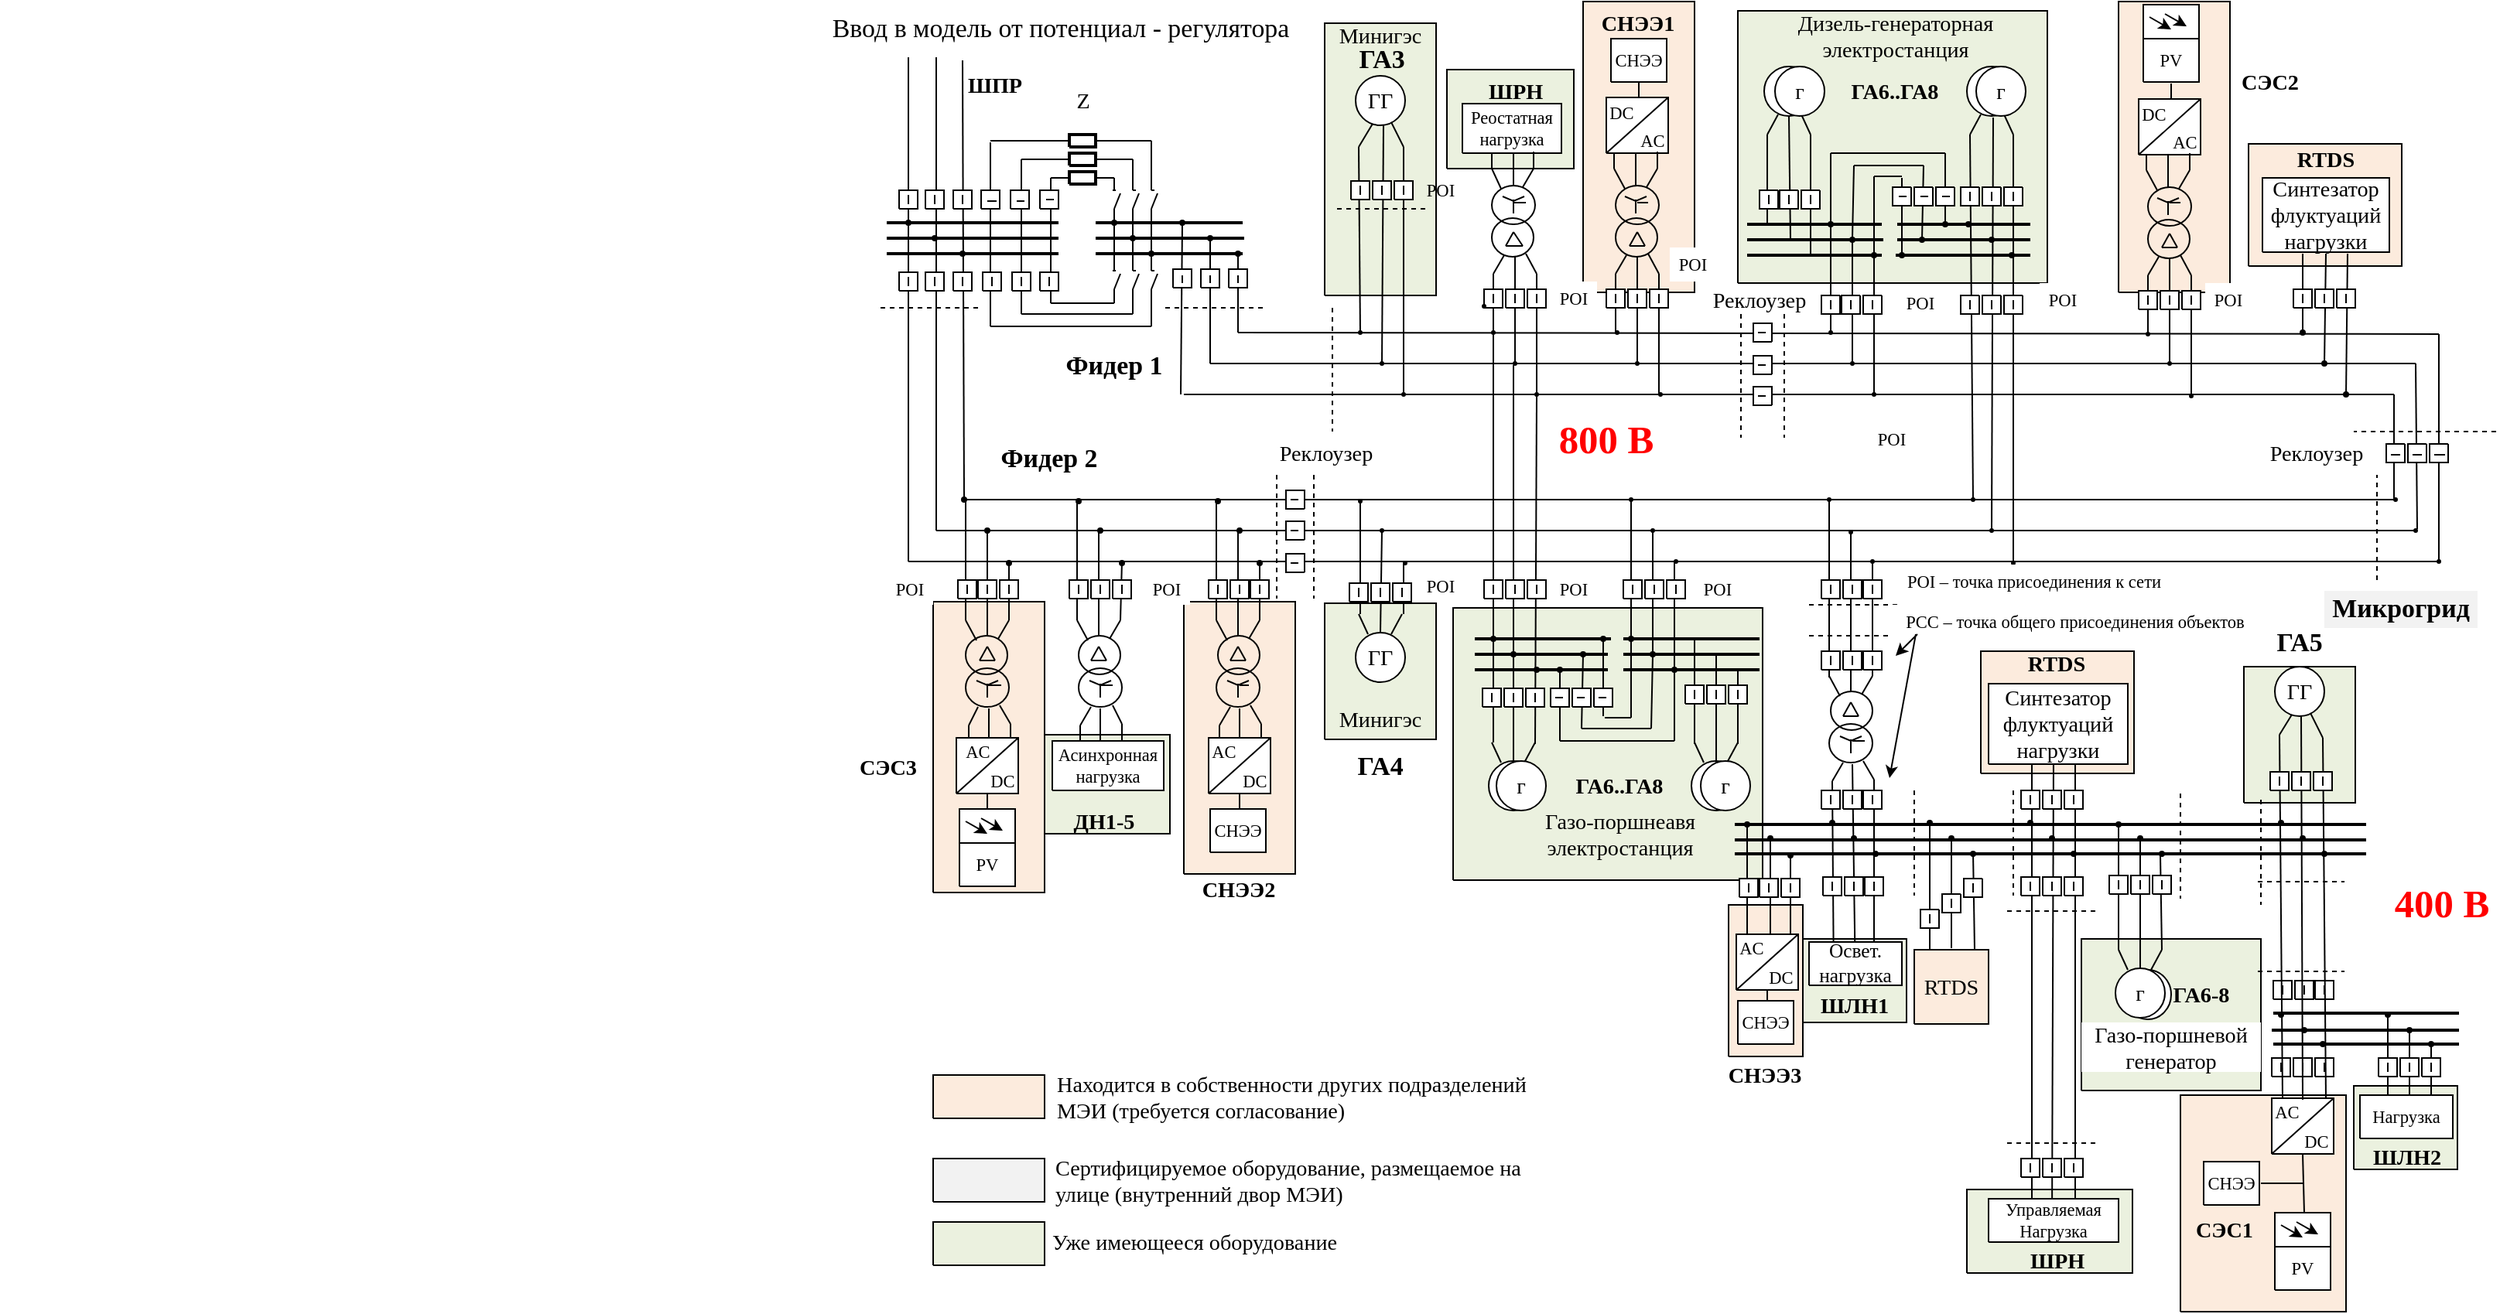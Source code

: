 <mxfile version="20.5.1" type="github" pages="2">
  <diagram name="Распредсеть" id="Распредсеть">
    <mxGraphModel dx="4974" dy="2234" grid="1" gridSize="10" guides="1" tooltips="1" connect="1" arrows="1" fold="1" page="1" pageScale="1" pageWidth="850" pageHeight="1100" math="0" shadow="0">
      <root>
        <mxCell id="0" />
        <mxCell id="1" value="Примечания" parent="0" />
        <mxCell id="4" style="vsdxID=1489;fillColor=#fcebdd;gradientColor=none;shape=stencil(nZBLDoAgDERP0z3SIyjew0SURgSD+Lu9kMZoXLhwN9O+tukAlrNpJg1SzDH4QW/URgNYgZTkjA4UkwJUgGXng+6DX1zLfmoymdXo17xh5zmRJ6Q42BWCfc2oJfdAr+Yv+AP9Cb7OJ3H/2JG1HNGz/84klThPVCc=);strokeColor=#000000;spacingTop=-1;spacingBottom=-1;spacingLeft=-1;spacingRight=-1;points=[];labelBackgroundColor=none;rounded=0;html=1;whiteSpace=wrap;" parent="1" vertex="1">
          <mxGeometry x="751" y="421" width="99" height="79" as="geometry" />
        </mxCell>
        <mxCell id="5" style="vsdxID=1485;fillColor=#fcebdd;gradientColor=none;shape=stencil(nZBLDoAgDERP0z3SIyjew0SURgSD+Lu9kMZoXLhwN9O+tukAlrNpJg1SzDH4QW/URgNYgZTkjA4UkwJUgGXng+6DX1zLfmoymdXo17xh5zmRJ6Q42BWCfc2oJfdAr+Yv+AP9Cb7OJ3H/2JG1HNGz/84klThPVCc=);strokeColor=#000000;spacingTop=-1;spacingBottom=-1;spacingLeft=-1;spacingRight=-1;points=[];labelBackgroundColor=none;rounded=0;html=1;whiteSpace=wrap;" parent="1" vertex="1">
          <mxGeometry x="924" y="93" width="99" height="79" as="geometry" />
        </mxCell>
        <mxCell id="6" style="vsdxID=1483;fillColor=#ebf1df;gradientColor=none;shape=stencil(nZBLDoAgDERP0z3SIyjew0SURgSD+Lu9kMZoXLhwN9O+tukAlrNpJg1SzDH4QW/URgNYgZTkjA4UkwJUgGXng+6DX1zLfmoymdXo17xh5zmRJ6Q42BWCfc2oJfdAr+Yv+AP9Cb7OJ3H/2JG1HNGz/84klThPVCc=);strokeColor=#000000;spacingTop=-1;spacingBottom=-1;spacingLeft=-1;spacingRight=-1;points=[];labelBackgroundColor=none;rounded=0;html=1;whiteSpace=wrap;" parent="1" vertex="1">
          <mxGeometry x="921" y="431" width="72" height="88" as="geometry" />
        </mxCell>
        <mxCell id="7" style="vsdxID=966;fillColor=#ebf1df;gradientColor=none;shape=stencil(nZBLDoAgDERP0z3SIyjew0SURgSD+Lu9kMZoXLhwN9O+tukAlrNpJg1SzDH4QW/URgNYgZTkjA4UkwJUgGXng+6DX1zLfmoymdXo17xh5zmRJ6Q42BWCfc2oJfdAr+Yv+AP9Cb7OJ3H/2JG1HNGz/84klThPVCc=);strokeColor=#000000;spacingTop=-1;spacingBottom=-1;spacingLeft=-1;spacingRight=-1;points=[];labelBackgroundColor=none;rounded=0;html=1;whiteSpace=wrap;" parent="1" vertex="1">
          <mxGeometry x="742" y="769" width="107" height="54" as="geometry" />
        </mxCell>
        <mxCell id="8" style="vsdxID=963;fillColor=#ebf1df;gradientColor=none;shape=stencil(nZBLDoAgDERP0z3SIyjew0SURgSD+Lu9kMZoXLhwN9O+tukAlrNpJg1SzDH4QW/URgNYgZTkjA4UkwJUgGXng+6DX1zLfmoymdXo17xh5zmRJ6Q42BWCfc2oJfdAr+Yv+AP9Cb7OJ3H/2JG1HNGz/84klThPVCc=);strokeColor=#000000;spacingTop=-1;spacingBottom=-1;spacingLeft=-1;spacingRight=-1;points=[];labelBackgroundColor=none;rounded=0;html=1;whiteSpace=wrap;" parent="1" vertex="1">
          <mxGeometry x="992" y="702" width="67" height="54" as="geometry" />
        </mxCell>
        <mxCell id="9" style="vsdxID=962;fillColor=#ebf1df;gradientColor=none;shape=stencil(nZBLDoAgDERP0z3SIyjew0SURgSD+Lu9kMZoXLhwN9O+tukAlrNpJg1SzDH4QW/URgNYgZTkjA4UkwJUgGXng+6DX1zLfmoymdXo17xh5zmRJ6Q42BWCfc2oJfdAr+Yv+AP9Cb7OJ3H/2JG1HNGz/84klThPVCc=);strokeColor=#000000;spacingTop=-1;spacingBottom=-1;spacingLeft=-1;spacingRight=-1;points=[];labelBackgroundColor=none;rounded=0;html=1;whiteSpace=wrap;" parent="1" vertex="1">
          <mxGeometry x="636" y="607" width="67" height="54" as="geometry" />
        </mxCell>
        <mxCell id="10" style="vsdxID=961;fillColor=#ebf1df;gradientColor=none;shape=stencil(nZBLDoAgDERP0z3SIyjew0SURgSD+Lu9kMZoXLhwN9O+tukAlrNpJg1SzDH4QW/URgNYgZTkjA4UkwJUgGXng+6DX1zLfmoymdXo17xh5zmRJ6Q42BWCfc2oJfdAr+Yv+AP9Cb7OJ3H/2JG1HNGz/84klThPVCc=);strokeColor=#000000;spacingTop=-1;spacingBottom=-1;spacingLeft=-1;spacingRight=-1;points=[];labelBackgroundColor=none;rounded=0;html=1;whiteSpace=wrap;" parent="1" vertex="1">
          <mxGeometry x="145" y="475" width="82" height="64" as="geometry" />
        </mxCell>
        <mxCell id="11" style="vsdxID=960;fillColor=#ebf1df;gradientColor=none;shape=stencil(nZBLDoAgDERP0z3SIyjew0SURgSD+Lu9kMZoXLhwN9O+tukAlrNpJg1SzDH4QW/URgNYgZTkjA4UkwJUgGXng+6DX1zLfmoymdXo17xh5zmRJ6Q42BWCfc2oJfdAr+Yv+AP9Cb7OJ3H/2JG1HNGz/84klThPVCc=);strokeColor=#000000;spacingTop=-1;spacingBottom=-1;spacingLeft=-1;spacingRight=-1;points=[];labelBackgroundColor=none;rounded=0;html=1;whiteSpace=wrap;" parent="1" vertex="1">
          <mxGeometry x="406" y="45" width="82" height="64" as="geometry" />
        </mxCell>
        <mxCell id="12" style="vsdxID=927;fillColor=#fcebdd;gradientColor=none;shape=stencil(nZBLDoAgDERP0z3SIyjew0SURgSD+Lu9kMZoXLhwN9O+tukAlrNpJg1SzDH4QW/URgNYgZTkjA4UkwJUgGXng+6DX1zLfmoymdXo17xh5zmRJ6Q42BWCfc2oJfdAr+Yv+AP9Cb7OJ3H/2JG1HNGz/84klThPVCc=);strokeColor=#000000;spacingTop=-1;spacingBottom=-1;spacingLeft=-1;spacingRight=-1;points=[];labelBackgroundColor=none;rounded=0;html=1;whiteSpace=wrap;" parent="1" vertex="1">
          <mxGeometry x="880" y="708" width="107" height="140" as="geometry" />
        </mxCell>
        <mxCell id="13" style="vsdxID=925;fillColor=#ebf1df;gradientColor=none;shape=stencil(nZBLDoAgDERP0z3SIyjew0SURgSD+Lu9kMZoXLhwN9O+tukAlrNpJg1SzDH4QW/URgNYgZTkjA4UkwJUgGXng+6DX1zLfmoymdXo17xh5zmRJ6Q42BWCfc2oJfdAr+Yv+AP9Cb7OJ3H/2JG1HNGz/84klThPVCc=);strokeColor=#000000;spacingTop=-1;spacingBottom=-1;spacingLeft=-1;spacingRight=-1;points=[];labelBackgroundColor=none;rounded=0;html=1;whiteSpace=wrap;" parent="1" vertex="1">
          <mxGeometry x="816" y="607" width="116" height="98" as="geometry" />
        </mxCell>
        <mxCell id="14" style="vsdxID=920;fillColor=#fcebdd;gradientColor=none;shape=stencil(nZBLDoAgDERP0z3SIyjew0SURgSD+Lu9kMZoXLhwN9O+tukAlrNpJg1SzDH4QW/URgNYgZTkjA4UkwJUgGXng+6DX1zLfmoymdXo17xh5zmRJ6Q42BWCfc2oJfdAr+Yv+AP9Cb7OJ3H/2JG1HNGz/84klThPVCc=);strokeColor=#000000;spacingTop=-1;spacingBottom=-1;spacingLeft=-1;spacingRight=-1;points=[];labelBackgroundColor=none;rounded=0;html=1;whiteSpace=wrap;" parent="1" vertex="1">
          <mxGeometry x="588" y="585" width="48" height="98" as="geometry" />
        </mxCell>
        <mxCell id="15" style="vsdxID=916;fillColor=#ebf1df;gradientColor=none;shape=stencil(nZBLDoAgDERP0z3SIyjew0SURgSD+Lu9kMZoXLhwN9O+tukAlrNpJg1SzDH4QW/URgNYgZTkjA4UkwJUgGXng+6DX1zLfmoymdXo17xh5zmRJ6Q42BWCfc2oJfdAr+Yv+AP9Cb7OJ3H/2JG1HNGz/84klThPVCc=);strokeColor=#000000;spacingTop=-1;spacingBottom=-1;spacingLeft=-1;spacingRight=-1;points=[];labelBackgroundColor=none;rounded=0;html=1;whiteSpace=wrap;" parent="1" vertex="1">
          <mxGeometry x="327" y="390" width="72" height="88" as="geometry" />
        </mxCell>
        <mxCell id="16" style="vsdxID=915;fillColor=#ebf1df;gradientColor=none;shape=stencil(nZBLDoAgDERP0z3SIyjew0SURgSD+Lu9kMZoXLhwN9O+tukAlrNpJg1SzDH4QW/URgNYgZTkjA4UkwJUgGXng+6DX1zLfmoymdXo17xh5zmRJ6Q42BWCfc2oJfdAr+Yv+AP9Cb7OJ3H/2JG1HNGz/84klThPVCc=);strokeColor=#000000;spacingTop=-1;spacingBottom=-1;spacingLeft=-1;spacingRight=-1;points=[];labelBackgroundColor=none;rounded=0;html=1;whiteSpace=wrap;" parent="1" vertex="1">
          <mxGeometry x="410" y="393" width="200" height="176" as="geometry" />
        </mxCell>
        <mxCell id="17" style="vsdxID=914;fillColor=#ebf1df;gradientColor=none;shape=stencil(nZBLDoAgDERP0z3SIyjew0SURgSD+Lu9kMZoXLhwN9O+tukAlrNpJg1SzDH4QW/URgNYgZTkjA4UkwJUgGXng+6DX1zLfmoymdXo17xh5zmRJ6Q42BWCfc2oJfdAr+Yv+AP9Cb7OJ3H/2JG1HNGz/84klThPVCc=);strokeColor=#000000;spacingTop=-1;spacingBottom=-1;spacingLeft=-1;spacingRight=-1;points=[];labelBackgroundColor=none;rounded=0;html=1;whiteSpace=wrap;" parent="1" vertex="1">
          <mxGeometry x="327" y="15" width="72" height="176" as="geometry" />
        </mxCell>
        <mxCell id="18" style="vsdxID=911;fillColor=#fcebdd;gradientColor=none;shape=stencil(nZBLDoAgDERP0z3SIyjew0SURgSD+Lu9kMZoXLhwN9O+tukAlrNpJg1SzDH4QW/URgNYgZTkjA4UkwJUgGXng+6DX1zLfmoymdXo17xh5zmRJ6Q42BWCfc2oJfdAr+Yv+AP9Cb7OJ3H/2JG1HNGz/84klThPVCc=);strokeColor=#000000;spacingTop=-1;spacingBottom=-1;spacingLeft=-1;spacingRight=-1;points=[];labelBackgroundColor=none;rounded=0;html=1;whiteSpace=wrap;" parent="1" vertex="1">
          <mxGeometry x="236" y="389" width="72" height="176" as="geometry" />
        </mxCell>
        <mxCell id="19" style="vsdxID=910;fillColor=#fcebdd;gradientColor=none;shape=stencil(nZBLDoAgDERP0z3SIyjew0SURgSD+Lu9kMZoXLhwN9O+tukAlrNpJg1SzDH4QW/URgNYgZTkjA4UkwJUgGXng+6DX1zLfmoymdXo17xh5zmRJ6Q42BWCfc2oJfdAr+Yv+AP9Cb7OJ3H/2JG1HNGz/84klThPVCc=);strokeColor=#000000;spacingTop=-1;spacingBottom=-1;spacingLeft=-1;spacingRight=-1;points=[];labelBackgroundColor=none;rounded=0;html=1;whiteSpace=wrap;" parent="1" vertex="1">
          <mxGeometry x="494" y="1" width="72" height="188" as="geometry" />
        </mxCell>
        <mxCell id="20" style="vsdxID=908;fillColor=#fcebdd;gradientColor=none;shape=stencil(nZBLDoAgDERP0z3SIyjew0SURgSD+Lu9kMZoXLhwN9O+tukAlrNpJg1SzDH4QW/URgNYgZTkjA4UkwJUgGXng+6DX1zLfmoymdXo17xh5zmRJ6Q42BWCfc2oJfdAr+Yv+AP9Cb7OJ3H/2JG1HNGz/84klThPVCc=);strokeColor=#000000;spacingTop=-1;spacingBottom=-1;spacingLeft=-1;spacingRight=-1;points=[];labelBackgroundColor=none;rounded=0;html=1;whiteSpace=wrap;" parent="1" vertex="1">
          <mxGeometry x="74" y="389" width="72" height="188" as="geometry" />
        </mxCell>
        <mxCell id="21" style="vsdxID=904;fillColor=#fcebdd;gradientColor=none;shape=stencil(nZBLDoAgDERP0z3SIyjew0SURgSD+Lu9kMZoXLhwN9O+tukAlrNpJg1SzDH4QW/URgNYgZTkjA4UkwJUgGXng+6DX1zLfmoymdXo17xh5zmRJ6Q42BWCfc2oJfdAr+Yv+AP9Cb7OJ3H/2JG1HNGz/84klThPVCc=);strokeColor=#000000;spacingTop=-1;spacingBottom=-1;spacingLeft=-1;spacingRight=-1;points=[];labelBackgroundColor=none;rounded=0;html=1;whiteSpace=wrap;" parent="1" vertex="1">
          <mxGeometry x="840" y="1" width="72" height="188" as="geometry" />
        </mxCell>
        <mxCell id="22" style="vsdxID=903;fillColor=#ebf1df;gradientColor=none;shape=stencil(nZBLDoAgDERP0z3SIyjew0SURgSD+Lu9kMZoXLhwN9O+tukAlrNpJg1SzDH4QW/URgNYgZTkjA4UkwJUgGXng+6DX1zLfmoymdXo17xh5zmRJ6Q42BWCfc2oJfdAr+Yv+AP9Cb7OJ3H/2JG1HNGz/84klThPVCc=);strokeColor=#000000;spacingTop=-1;spacingBottom=-1;spacingLeft=-1;spacingRight=-1;points=[];labelBackgroundColor=none;rounded=0;html=1;whiteSpace=wrap;" parent="1" vertex="1">
          <mxGeometry x="594" y="7" width="200" height="176" as="geometry" />
        </mxCell>
        <mxCell id="23" style="vsdxID=807;fillColor=#FFFFFF;gradientColor=none;shape=stencil(vVHLDsIgEPwajiQI6RfU+h8bu22JCGRB2/69kG1iazx58DazM/vIjjBtmiCi0CplCjecbZ8nYc5Ca+snJJsLEqYTph0C4Ujh4XvmEaqzont41gkL96naodXKrGF6YSfQtUi0OXXDVlqPfJNP6usotUhYbJIUMmQb/GGrAxpRljVycDBuc1hKM2LclX8/7H9nFfB+82Cd45T2+mcspcSRmu4F);strokeColor=#000000;spacingTop=-1;spacingBottom=-1;spacingLeft=-1;spacingRight=-1;points=[];labelBackgroundColor=none;rounded=0;html=1;whiteSpace=wrap;" parent="1" vertex="1">
          <mxGeometry x="844" y="627" width="30" height="32" as="geometry" />
        </mxCell>
        <mxCell id="1072" style="vsdxID=339;edgeStyle=none;startArrow=none;endArrow=none;startSize=5;endSize=5;strokeColor=#000000;spacingTop=-1;spacingBottom=-1;spacingLeft=-1;spacingRight=-1;verticalAlign=middle;html=1;labelBackgroundColor=#ffffff;rounded=0;" parent="1" edge="1">
          <mxGeometry relative="1" as="geometry">
            <Array as="points" />
            <mxPoint x="479" y="479" as="sourcePoint" />
            <mxPoint x="479" y="433" as="targetPoint" />
          </mxGeometry>
        </mxCell>
        <mxCell id="1073" style="vsdxID=111;edgeStyle=none;startArrow=none;endArrow=none;startSize=3;endSize=3;strokeColor=#000000;spacingTop=-2;spacingBottom=-2;spacingLeft=-2;spacingRight=-2;verticalAlign=middle;html=1;labelBackgroundColor=#ffffff;rounded=0;" parent="1" edge="1">
          <mxGeometry relative="1" as="geometry">
            <Array as="points" />
            <mxPoint x="131" y="203" as="sourcePoint" />
            <mxPoint x="131" y="103" as="targetPoint" />
          </mxGeometry>
        </mxCell>
        <mxCell id="1074" style="vsdxID=114;edgeStyle=none;startArrow=none;endArrow=none;startSize=3;endSize=3;strokeColor=#000000;spacingTop=-2;spacingBottom=-2;spacingLeft=-2;spacingRight=-2;verticalAlign=middle;html=1;labelBackgroundColor=#ffffff;rounded=0;" parent="1" edge="1">
          <mxGeometry relative="1" as="geometry">
            <Array as="points" />
            <mxPoint x="150" y="196" as="sourcePoint" />
            <mxPoint x="150" y="115" as="targetPoint" />
          </mxGeometry>
        </mxCell>
        <mxCell id="1075" style="vsdxID=26;edgeStyle=none;startArrow=none;endArrow=none;startSize=3;endSize=3;strokeColor=#000000;spacingTop=-2;spacingBottom=-2;spacingLeft=-2;spacingRight=-2;verticalAlign=middle;html=1;labelBackgroundColor=#ffffff;rounded=0;" parent="1" edge="1">
          <mxGeometry relative="1" as="geometry">
            <Array as="points" />
            <mxPoint x="111" y="211" as="sourcePoint" />
            <mxPoint x="111" y="92" as="targetPoint" />
          </mxGeometry>
        </mxCell>
        <mxCell id="1076" style="vsdxID=11;edgeStyle=none;startArrow=none;endArrow=none;startSize=3;endSize=3;strokeColor=#000000;spacingTop=-2;spacingBottom=-2;spacingLeft=-2;spacingRight=-2;verticalAlign=middle;html=1;labelBackgroundColor=#ffffff;rounded=0;" parent="1" edge="1">
          <mxGeometry relative="1" as="geometry">
            <Array as="points" />
            <mxPoint x="58" y="363" as="sourcePoint" />
            <mxPoint x="58" y="37" as="targetPoint" />
          </mxGeometry>
        </mxCell>
        <mxCell id="1077" style="vsdxID=5;edgeStyle=none;startArrow=none;endArrow=none;startSize=3;endSize=3;strokeColor=#000000;spacingTop=-2;spacingBottom=-2;spacingLeft=-2;spacingRight=-2;verticalAlign=middle;html=1;labelBackgroundColor=#ffffff;rounded=0;" parent="1" edge="1">
          <mxGeometry relative="1" as="geometry">
            <Array as="points" />
            <mxPoint x="76" y="343" as="sourcePoint" />
            <mxPoint x="76" y="37" as="targetPoint" />
          </mxGeometry>
        </mxCell>
        <mxCell id="24" style="vsdxID=6;fillColor=#FFFFFF;gradientColor=none;shape=stencil(nZBLDoAgDERP0z3SIyjew0SURgSD+Lu9kMZoXLhwN9O+tukAlrNpJg1SzDH4QW/URgNYgZTkjA4UkwJUgGXng+6DX1zLfmoymdXo17xh5zmRJ6Q42BWCfc2oJfdAr+Yv+AP9Cb7OJ3H/2JG1HNGz/84klThPVCc=);strokeColor=#000000;spacingTop=-1;spacingBottom=-1;spacingLeft=-1;spacingRight=-1;points=[];labelBackgroundColor=none;rounded=0;html=1;whiteSpace=wrap;" parent="1" vertex="1">
          <mxGeometry x="69" y="123" width="12" height="12" as="geometry" />
        </mxCell>
        <mxCell id="1078" style="vsdxID=7;edgeStyle=none;startArrow=none;endArrow=none;startSize=5;endSize=5;strokeColor=#000000;spacingTop=-1;spacingBottom=-1;spacingLeft=-1;spacingRight=-1;verticalAlign=middle;html=1;labelBackgroundColor=#ffffff;rounded=0;" parent="1" edge="1">
          <mxGeometry relative="1" as="geometry">
            <Array as="points" />
            <mxPoint x="75" y="132" as="sourcePoint" />
            <mxPoint x="75" y="126" as="targetPoint" />
          </mxGeometry>
        </mxCell>
        <mxCell id="1079" style="vsdxID=23;edgeStyle=none;startArrow=none;endArrow=none;startSize=5;endSize=5;strokeWidth=2;strokeColor=#000000;spacingTop=-1;spacingBottom=-1;spacingLeft=-1;spacingRight=-1;verticalAlign=middle;html=1;labelBackgroundColor=#ffffff;rounded=0;" parent="1" edge="1">
          <mxGeometry relative="1" as="geometry">
            <mxPoint x="-1" as="offset" />
            <Array as="points" />
            <mxPoint x="44" y="144" as="sourcePoint" />
            <mxPoint x="155" y="144" as="targetPoint" />
          </mxGeometry>
        </mxCell>
        <mxCell id="1080" style="vsdxID=24;edgeStyle=none;startArrow=none;endArrow=none;startSize=5;endSize=5;strokeWidth=2;strokeColor=#000000;spacingTop=-1;spacingBottom=-1;spacingLeft=-1;spacingRight=-1;verticalAlign=middle;html=1;labelBackgroundColor=#ffffff;rounded=0;" parent="1" edge="1">
          <mxGeometry relative="1" as="geometry">
            <mxPoint x="-1" as="offset" />
            <Array as="points" />
            <mxPoint x="44" y="154" as="sourcePoint" />
            <mxPoint x="155" y="154" as="targetPoint" />
          </mxGeometry>
        </mxCell>
        <mxCell id="1081" style="vsdxID=25;edgeStyle=none;startArrow=none;endArrow=none;startSize=5;endSize=5;strokeWidth=2;strokeColor=#000000;spacingTop=-1;spacingBottom=-1;spacingLeft=-1;spacingRight=-1;verticalAlign=middle;html=1;labelBackgroundColor=#ffffff;rounded=0;" parent="1" edge="1">
          <mxGeometry relative="1" as="geometry">
            <mxPoint x="-1" as="offset" />
            <Array as="points" />
            <mxPoint x="44" y="164" as="sourcePoint" />
            <mxPoint x="155" y="164" as="targetPoint" />
          </mxGeometry>
        </mxCell>
        <mxCell id="1082" style="vsdxID=58;edgeStyle=none;startArrow=none;endArrow=none;startSize=3;endSize=3;strokeColor=#000000;spacingTop=-2;spacingBottom=-2;spacingLeft=-2;spacingRight=-2;verticalAlign=middle;html=1;labelBackgroundColor=#ffffff;rounded=0;" parent="1" edge="1">
          <mxGeometry relative="1" as="geometry">
            <Array as="points" />
            <mxPoint x="94" y="322" as="sourcePoint" />
            <mxPoint x="93" y="39" as="targetPoint" />
          </mxGeometry>
        </mxCell>
        <mxCell id="25" style="vsdxID=9;fillColor=#FFFFFF;gradientColor=none;shape=stencil(nZBLDoAgDERP0z3SIyjew0SURgSD+Lu9kMZoXLhwN9O+tukAlrNpJg1SzDH4QW/URgNYgZTkjA4UkwJUgGXng+6DX1zLfmoymdXo17xh5zmRJ6Q42BWCfc2oJfdAr+Yv+AP9Cb7OJ3H/2JG1HNGz/84klThPVCc=);strokeColor=#000000;spacingTop=-1;spacingBottom=-1;spacingLeft=-1;spacingRight=-1;points=[];labelBackgroundColor=none;rounded=0;html=1;whiteSpace=wrap;" parent="1" vertex="1">
          <mxGeometry x="52" y="123" width="12" height="12" as="geometry" />
        </mxCell>
        <mxCell id="1083" style="vsdxID=10;edgeStyle=none;startArrow=none;endArrow=none;startSize=5;endSize=5;strokeColor=#000000;spacingTop=-1;spacingBottom=-1;spacingLeft=-1;spacingRight=-1;verticalAlign=middle;html=1;labelBackgroundColor=#ffffff;rounded=0;" parent="1" edge="1">
          <mxGeometry relative="1" as="geometry">
            <Array as="points" />
            <mxPoint x="58" y="132" as="sourcePoint" />
            <mxPoint x="58" y="126" as="targetPoint" />
          </mxGeometry>
        </mxCell>
        <mxCell id="1084" style="vsdxID=15;edgeStyle=none;startArrow=none;endArrow=none;startSize=5;endSize=5;strokeColor=#000000;spacingTop=-1;spacingBottom=-1;spacingLeft=-1;spacingRight=-1;verticalAlign=middle;html=1;labelBackgroundColor=#ffffff;rounded=0;" parent="1" edge="1">
          <mxGeometry relative="1" as="geometry">
            <Array as="points" />
            <mxPoint x="93" y="132" as="sourcePoint" />
            <mxPoint x="93" y="126" as="targetPoint" />
          </mxGeometry>
        </mxCell>
        <mxCell id="26" style="vsdxID=12;fillColor=#FFFFFF;gradientColor=none;shape=stencil(nZBLDoAgDERP0z3SIyjew0SURgSD+Lu9kMZoXLhwN9O+tukAlrNpJg1SzDH4QW/URgNYgZTkjA4UkwJUgGXng+6DX1zLfmoymdXo17xh5zmRJ6Q42BWCfc2oJfdAr+Yv+AP9Cb7OJ3H/2JG1HNGz/84klThPVCc=);strokeColor=#000000;spacingTop=-1;spacingBottom=-1;spacingLeft=-1;spacingRight=-1;points=[];labelBackgroundColor=none;rounded=0;html=1;whiteSpace=wrap;" parent="1" vertex="1">
          <mxGeometry x="87" y="123" width="12" height="12" as="geometry" />
        </mxCell>
        <mxCell id="1085" style="vsdxID=13;edgeStyle=none;startArrow=none;endArrow=none;startSize=5;endSize=5;strokeColor=#000000;spacingTop=-1;spacingBottom=-1;spacingLeft=-1;spacingRight=-1;verticalAlign=middle;html=1;labelBackgroundColor=#ffffff;rounded=0;" parent="1" edge="1">
          <mxGeometry relative="1" as="geometry">
            <Array as="points" />
            <mxPoint x="93" y="132" as="sourcePoint" />
            <mxPoint x="93" y="126" as="targetPoint" />
          </mxGeometry>
        </mxCell>
        <mxCell id="27" style="vsdxID=48;fillColor=#FFFFFF;gradientColor=none;shape=stencil(nZBLDoAgDERP0z3SIyjew0SURgSD+Lu9kMZoXLhwN9O+tukAlrNpJg1SzDH4QW/URgNYgZTkjA4UkwJUgGXng+6DX1zLfmoymdXo17xh5zmRJ6Q42BWCfc2oJfdAr+Yv+AP9Cb7OJ3H/2JG1HNGz/84klThPVCc=);strokeColor=#000000;spacingTop=-1;spacingBottom=-1;spacingLeft=-1;spacingRight=-1;points=[];labelBackgroundColor=none;rounded=0;html=1;whiteSpace=wrap;" parent="1" vertex="1">
          <mxGeometry x="52" y="176" width="12" height="12" as="geometry" />
        </mxCell>
        <mxCell id="1086" style="vsdxID=49;edgeStyle=none;startArrow=none;endArrow=none;startSize=5;endSize=5;strokeColor=#000000;spacingTop=-1;spacingBottom=-1;spacingLeft=-1;spacingRight=-1;verticalAlign=middle;html=1;labelBackgroundColor=#ffffff;rounded=0;" parent="1" edge="1">
          <mxGeometry relative="1" as="geometry">
            <Array as="points" />
            <mxPoint x="58" y="185" as="sourcePoint" />
            <mxPoint x="58" y="179" as="targetPoint" />
          </mxGeometry>
        </mxCell>
        <mxCell id="28" style="vsdxID=52;fillColor=#FFFFFF;gradientColor=none;shape=stencil(nZBLDoAgDERP0z3SIyjew0SURgSD+Lu9kMZoXLhwN9O+tukAlrNpJg1SzDH4QW/URgNYgZTkjA4UkwJUgGXng+6DX1zLfmoymdXo17xh5zmRJ6Q42BWCfc2oJfdAr+Yv+AP9Cb7OJ3H/2JG1HNGz/84klThPVCc=);strokeColor=#000000;spacingTop=-1;spacingBottom=-1;spacingLeft=-1;spacingRight=-1;points=[];labelBackgroundColor=none;rounded=0;html=1;whiteSpace=wrap;" parent="1" vertex="1">
          <mxGeometry x="69" y="176" width="12" height="12" as="geometry" />
        </mxCell>
        <mxCell id="1087" style="vsdxID=53;edgeStyle=none;startArrow=none;endArrow=none;startSize=5;endSize=5;strokeColor=#000000;spacingTop=-1;spacingBottom=-1;spacingLeft=-1;spacingRight=-1;verticalAlign=middle;html=1;labelBackgroundColor=#ffffff;rounded=0;" parent="1" edge="1">
          <mxGeometry relative="1" as="geometry">
            <Array as="points" />
            <mxPoint x="75" y="185" as="sourcePoint" />
            <mxPoint x="75" y="179" as="targetPoint" />
          </mxGeometry>
        </mxCell>
        <mxCell id="29" style="vsdxID=56;fillColor=#FFFFFF;gradientColor=none;shape=stencil(nZBLDoAgDERP0z3SIyjew0SURgSD+Lu9kMZoXLhwN9O+tukAlrNpJg1SzDH4QW/URgNYgZTkjA4UkwJUgGXng+6DX1zLfmoymdXo17xh5zmRJ6Q42BWCfc2oJfdAr+Yv+AP9Cb7OJ3H/2JG1HNGz/84klThPVCc=);strokeColor=#000000;spacingTop=-1;spacingBottom=-1;spacingLeft=-1;spacingRight=-1;points=[];labelBackgroundColor=none;rounded=0;html=1;whiteSpace=wrap;" parent="1" vertex="1">
          <mxGeometry x="87" y="176" width="12" height="12" as="geometry" />
        </mxCell>
        <mxCell id="1088" style="vsdxID=57;edgeStyle=none;startArrow=none;endArrow=none;startSize=5;endSize=5;strokeColor=#000000;spacingTop=-1;spacingBottom=-1;spacingLeft=-1;spacingRight=-1;verticalAlign=middle;html=1;labelBackgroundColor=#ffffff;rounded=0;" parent="1" edge="1">
          <mxGeometry relative="1" as="geometry">
            <Array as="points" />
            <mxPoint x="93" y="185" as="sourcePoint" />
            <mxPoint x="93" y="179" as="targetPoint" />
          </mxGeometry>
        </mxCell>
        <mxCell id="1089" style="vsdxID=14;edgeStyle=none;startArrow=none;endArrow=none;startSize=3;endSize=3;strokeColor=#000000;spacingTop=-2;spacingBottom=-2;spacingLeft=-2;spacingRight=-2;verticalAlign=middle;html=1;labelBackgroundColor=#ffffff;rounded=0;" parent="1" edge="1">
          <mxGeometry relative="1" as="geometry">
            <Array as="points" />
            <mxPoint x="234" y="255" as="sourcePoint" />
            <mxPoint x="235" y="144" as="targetPoint" />
          </mxGeometry>
        </mxCell>
        <mxCell id="1090" style="vsdxID=22;edgeStyle=none;startArrow=none;endArrow=none;startSize=3;endSize=3;strokeColor=#000000;spacingTop=-2;spacingBottom=-2;spacingLeft=-2;spacingRight=-2;verticalAlign=middle;html=1;labelBackgroundColor=#ffffff;rounded=0;" parent="1" edge="1">
          <mxGeometry relative="1" as="geometry">
            <Array as="points" />
            <mxPoint x="253" y="235" as="sourcePoint" />
            <mxPoint x="253" y="154" as="targetPoint" />
          </mxGeometry>
        </mxCell>
        <mxCell id="1091" style="vsdxID=51;edgeStyle=none;startArrow=none;endArrow=none;startSize=3;endSize=3;strokeColor=#000000;spacingTop=-2;spacingBottom=-2;spacingLeft=-2;spacingRight=-2;verticalAlign=middle;html=1;labelBackgroundColor=#ffffff;rounded=0;" parent="1" edge="1">
          <mxGeometry relative="1" as="geometry">
            <Array as="points" />
            <mxPoint x="271" y="215" as="sourcePoint" />
            <mxPoint x="271" y="165" as="targetPoint" />
          </mxGeometry>
        </mxCell>
        <mxCell id="30" style="vsdxID=62;fillColor=#FFFFFF;gradientColor=none;shape=stencil(nZBLDoAgDERP0z3SIyjew0SURgSD+Lu9kMZoXLhwN9O+tukAlrNpJg1SzDH4QW/URgNYgZTkjA4UkwJUgGXng+6DX1zLfmoymdXo17xh5zmRJ6Q42BWCfc2oJfdAr+Yv+AP9Cb7OJ3H/2JG1HNGz/84klThPVCc=);strokeColor=#000000;spacingTop=-1;spacingBottom=-1;spacingLeft=-1;spacingRight=-1;points=[];labelBackgroundColor=none;rounded=0;html=1;whiteSpace=wrap;" parent="1" vertex="1">
          <mxGeometry x="229" y="174" width="12" height="12" as="geometry" />
        </mxCell>
        <mxCell id="1092" style="vsdxID=63;edgeStyle=none;startArrow=none;endArrow=none;startSize=5;endSize=5;strokeColor=#000000;spacingTop=-1;spacingBottom=-1;spacingLeft=-1;spacingRight=-1;verticalAlign=middle;html=1;labelBackgroundColor=#ffffff;rounded=0;" parent="1" edge="1">
          <mxGeometry relative="1" as="geometry">
            <Array as="points" />
            <mxPoint x="235" y="183" as="sourcePoint" />
            <mxPoint x="235" y="178" as="targetPoint" />
          </mxGeometry>
        </mxCell>
        <mxCell id="31" style="vsdxID=64;fillColor=#FFFFFF;gradientColor=none;shape=stencil(nZBLDoAgDERP0z3SIyjew0SURgSD+Lu9kMZoXLhwN9O+tukAlrNpJg1SzDH4QW/URgNYgZTkjA4UkwJUgGXng+6DX1zLfmoymdXo17xh5zmRJ6Q42BWCfc2oJfdAr+Yv+AP9Cb7OJ3H/2JG1HNGz/84klThPVCc=);strokeColor=#000000;spacingTop=-1;spacingBottom=-1;spacingLeft=-1;spacingRight=-1;points=[];labelBackgroundColor=none;rounded=0;html=1;whiteSpace=wrap;" parent="1" vertex="1">
          <mxGeometry x="247" y="174" width="12" height="12" as="geometry" />
        </mxCell>
        <mxCell id="1093" style="vsdxID=65;edgeStyle=none;startArrow=none;endArrow=none;startSize=5;endSize=5;strokeColor=#000000;spacingTop=-1;spacingBottom=-1;spacingLeft=-1;spacingRight=-1;verticalAlign=middle;html=1;labelBackgroundColor=#ffffff;rounded=0;" parent="1" edge="1">
          <mxGeometry relative="1" as="geometry">
            <Array as="points" />
            <mxPoint x="253" y="183" as="sourcePoint" />
            <mxPoint x="253" y="178" as="targetPoint" />
          </mxGeometry>
        </mxCell>
        <mxCell id="32" style="vsdxID=66;fillColor=#FFFFFF;gradientColor=none;shape=stencil(nZBLDoAgDERP0z3SIyjew0SURgSD+Lu9kMZoXLhwN9O+tukAlrNpJg1SzDH4QW/URgNYgZTkjA4UkwJUgGXng+6DX1zLfmoymdXo17xh5zmRJ6Q42BWCfc2oJfdAr+Yv+AP9Cb7OJ3H/2JG1HNGz/84klThPVCc=);strokeColor=#000000;spacingTop=-1;spacingBottom=-1;spacingLeft=-1;spacingRight=-1;points=[];labelBackgroundColor=none;rounded=0;html=1;whiteSpace=wrap;" parent="1" vertex="1">
          <mxGeometry x="265" y="174" width="12" height="12" as="geometry" />
        </mxCell>
        <mxCell id="1094" style="vsdxID=67;edgeStyle=none;startArrow=none;endArrow=none;startSize=5;endSize=5;strokeColor=#000000;spacingTop=-1;spacingBottom=-1;spacingLeft=-1;spacingRight=-1;verticalAlign=middle;html=1;labelBackgroundColor=#ffffff;rounded=0;" parent="1" edge="1">
          <mxGeometry relative="1" as="geometry">
            <Array as="points" />
            <mxPoint x="271" y="183" as="sourcePoint" />
            <mxPoint x="271" y="178" as="targetPoint" />
          </mxGeometry>
        </mxCell>
        <mxCell id="33" style="vsdxID=50;fillColor=#000000;gradientColor=none;shape=stencil(vVHLDsIgEPwajiQI6RfU+h8bu22JCGRB2/69kG1iazx58DazM/vIjjBtmiCi0CplCjecbZ8nYc5Ca+snJJsLEqYTph0C4Ujh4XvmEaqzont41gkL96naodXKrGF6YSfQtUi0OXXDVlqPfJNP6usotUhYbJIUMmQb/GGrAxpRljVycDBuc1hKM2LclX8/7H9nFfB+82Cd45T2+mcspcSRmu4F);strokeColor=#000000;strokeWidth=2;spacingTop=-1;spacingBottom=-1;spacingLeft=-1;spacingRight=-1;points=[];labelBackgroundColor=none;rounded=0;html=1;whiteSpace=wrap;" parent="1" vertex="1">
          <mxGeometry x="57" y="143" width="2" height="2" as="geometry" />
        </mxCell>
        <mxCell id="34" style="vsdxID=54;fillColor=#000000;gradientColor=none;shape=stencil(vVHLDsIgEPwajiQI6RfU+h8bu22JCGRB2/69kG1iazx58DazM/vIjjBtmiCi0CplCjecbZ8nYc5Ca+snJJsLEqYTph0C4Ujh4XvmEaqzont41gkL96naodXKrGF6YSfQtUi0OXXDVlqPfJNP6usotUhYbJIUMmQb/GGrAxpRljVycDBuc1hKM2LclX8/7H9nFfB+82Cd45T2+mcspcSRmu4F);strokeColor=#000000;strokeWidth=2;spacingTop=-1;spacingBottom=-1;spacingLeft=-1;spacingRight=-1;points=[];labelBackgroundColor=none;rounded=0;html=1;whiteSpace=wrap;" parent="1" vertex="1">
          <mxGeometry x="74" y="153" width="2" height="2" as="geometry" />
        </mxCell>
        <mxCell id="35" style="vsdxID=55;fillColor=#000000;gradientColor=none;shape=stencil(vVHLDsIgEPwajiQI6RfU+h8bu22JCGRB2/69kG1iazx58DazM/vIjjBtmiCi0CplCjecbZ8nYc5Ca+snJJsLEqYTph0C4Ujh4XvmEaqzont41gkL96naodXKrGF6YSfQtUi0OXXDVlqPfJNP6usotUhYbJIUMmQb/GGrAxpRljVycDBuc1hKM2LclX8/7H9nFfB+82Cd45T2+mcspcSRmu4F);strokeColor=#000000;strokeWidth=2;spacingTop=-1;spacingBottom=-1;spacingLeft=-1;spacingRight=-1;points=[];labelBackgroundColor=none;rounded=0;html=1;whiteSpace=wrap;" parent="1" vertex="1">
          <mxGeometry x="92" y="163" width="2" height="2" as="geometry" />
        </mxCell>
        <mxCell id="36" style="vsdxID=59;fillColor=#000000;gradientColor=none;shape=stencil(vVHLDsIgEPwajiQI6RfU+h8bu22JCGRB2/69kG1iazx58DazM/vIjjBtmiCi0CplCjecbZ8nYc5Ca+snJJsLEqYTph0C4Ujh4XvmEaqzont41gkL96naodXKrGF6YSfQtUi0OXXDVlqPfJNP6usotUhYbJIUMmQb/GGrAxpRljVycDBuc1hKM2LclX8/7H9nFfB+82Cd45T2+mcspcSRmu4F);strokeColor=#000000;strokeWidth=2;spacingTop=-1;spacingBottom=-1;spacingLeft=-1;spacingRight=-1;points=[];labelBackgroundColor=none;rounded=0;html=1;whiteSpace=wrap;" parent="1" vertex="1">
          <mxGeometry x="234" y="143" width="2" height="2" as="geometry" />
        </mxCell>
        <mxCell id="37" style="vsdxID=60;fillColor=#000000;gradientColor=none;shape=stencil(vVHLDsIgEPwajiQI6RfU+h8bu22JCGRB2/69kG1iazx58DazM/vIjjBtmiCi0CplCjecbZ8nYc5Ca+snJJsLEqYTph0C4Ujh4XvmEaqzont41gkL96naodXKrGF6YSfQtUi0OXXDVlqPfJNP6usotUhYbJIUMmQb/GGrAxpRljVycDBuc1hKM2LclX8/7H9nFfB+82Cd45T2+mcspcSRmu4F);strokeColor=#000000;strokeWidth=2;spacingTop=-1;spacingBottom=-1;spacingLeft=-1;spacingRight=-1;points=[];labelBackgroundColor=none;rounded=0;html=1;whiteSpace=wrap;" parent="1" vertex="1">
          <mxGeometry x="252" y="153" width="2" height="2" as="geometry" />
        </mxCell>
        <mxCell id="38" style="vsdxID=61;fillColor=#000000;gradientColor=none;shape=stencil(vVHLDsIgEPwajiQI6RfU+h8bu22JCGRB2/69kG1iazx58DazM/vIjjBtmiCi0CplCjecbZ8nYc5Ca+snJJsLEqYTph0C4Ujh4XvmEaqzont41gkL96naodXKrGF6YSfQtUi0OXXDVlqPfJNP6usotUhYbJIUMmQb/GGrAxpRljVycDBuc1hKM2LclX8/7H9nFfB+82Cd45T2+mcspcSRmu4F);strokeColor=#000000;strokeWidth=2;spacingTop=-1;spacingBottom=-1;spacingLeft=-1;spacingRight=-1;points=[];labelBackgroundColor=none;rounded=0;html=1;whiteSpace=wrap;" parent="1" vertex="1">
          <mxGeometry x="270" y="163" width="2" height="2" as="geometry" />
        </mxCell>
        <mxCell id="1095" style="vsdxID=68;edgeStyle=none;startArrow=none;endArrow=none;startSize=5;endSize=5;strokeWidth=2;strokeColor=#000000;spacingTop=-1;spacingBottom=-1;spacingLeft=-1;spacingRight=-1;verticalAlign=middle;html=1;labelBackgroundColor=#ffffff;rounded=0;" parent="1" edge="1">
          <mxGeometry relative="1" as="geometry">
            <mxPoint as="offset" />
            <Array as="points" />
            <mxPoint x="179" y="144" as="sourcePoint" />
            <mxPoint x="274" y="144" as="targetPoint" />
          </mxGeometry>
        </mxCell>
        <mxCell id="1096" style="vsdxID=69;edgeStyle=none;startArrow=none;endArrow=none;startSize=5;endSize=5;strokeWidth=2;strokeColor=#000000;spacingTop=-1;spacingBottom=-1;spacingLeft=-1;spacingRight=-1;verticalAlign=middle;html=1;labelBackgroundColor=#ffffff;rounded=0;" parent="1" edge="1">
          <mxGeometry relative="1" as="geometry">
            <mxPoint x="-1" as="offset" />
            <Array as="points" />
            <mxPoint x="179" y="154" as="sourcePoint" />
            <mxPoint x="275" y="154" as="targetPoint" />
          </mxGeometry>
        </mxCell>
        <mxCell id="1097" style="vsdxID=77;edgeStyle=none;startArrow=none;endArrow=none;startSize=5;endSize=5;strokeWidth=2;strokeColor=#000000;spacingTop=-1;spacingBottom=-1;spacingLeft=-1;spacingRight=-1;verticalAlign=middle;html=1;labelBackgroundColor=#ffffff;rounded=0;" parent="1" edge="1">
          <mxGeometry relative="1" as="geometry">
            <mxPoint x="-1" as="offset" />
            <Array as="points" />
            <mxPoint x="179" y="164" as="sourcePoint" />
            <mxPoint x="274" y="164" as="targetPoint" />
          </mxGeometry>
        </mxCell>
        <mxCell id="39" style="vsdxID=78;fillColor=#FFFFFF;gradientColor=none;shape=stencil(nZBLDoAgDERP0z3SIyjew0SURgSD+Lu9kMZoXLhwN9O+tukAlrNpJg1SzDH4QW/URgNYgZTkjA4UkwJUgGXng+6DX1zLfmoymdXo17xh5zmRJ6Q42BWCfc2oJfdAr+Yv+AP9Cb7OJ3H/2JG1HNGz/84klThPVCc=);strokeColor=#000000;spacingTop=-1;spacingBottom=-1;spacingLeft=-1;spacingRight=-1;points=[];labelBackgroundColor=none;rounded=0;html=1;whiteSpace=wrap;" parent="1" vertex="1">
          <mxGeometry x="105" y="123" width="12" height="12" as="geometry" />
        </mxCell>
        <mxCell id="1098" style="vsdxID=79;edgeStyle=none;startArrow=none;endArrow=none;startSize=5;endSize=5;strokeColor=#000000;spacingTop=-1;spacingBottom=-1;spacingLeft=-1;spacingRight=-1;verticalAlign=middle;html=1;labelBackgroundColor=#ffffff;rounded=0;" parent="1" edge="1">
          <mxGeometry relative="1" as="geometry">
            <mxPoint x="-1" as="offset" />
            <Array as="points" />
            <mxPoint x="109" y="130" as="sourcePoint" />
            <mxPoint x="115" y="130" as="targetPoint" />
          </mxGeometry>
        </mxCell>
        <mxCell id="40" style="vsdxID=80;fillColor=#FFFFFF;gradientColor=none;shape=stencil(nZBLDoAgDERP0z3SIyjew0SURgSD+Lu9kMZoXLhwN9O+tukAlrNpJg1SzDH4QW/URgNYgZTkjA4UkwJUgGXng+6DX1zLfmoymdXo17xh5zmRJ6Q42BWCfc2oJfdAr+Yv+AP9Cb7OJ3H/2JG1HNGz/84klThPVCc=);strokeColor=#000000;spacingTop=-1;spacingBottom=-1;spacingLeft=-1;spacingRight=-1;points=[];labelBackgroundColor=none;rounded=0;html=1;whiteSpace=wrap;" parent="1" vertex="1">
          <mxGeometry x="124" y="123" width="12" height="12" as="geometry" />
        </mxCell>
        <mxCell id="1099" style="vsdxID=81;edgeStyle=none;startArrow=none;endArrow=none;startSize=5;endSize=5;strokeColor=#000000;spacingTop=-1;spacingBottom=-1;spacingLeft=-1;spacingRight=-1;verticalAlign=middle;html=1;labelBackgroundColor=#ffffff;rounded=0;" parent="1" edge="1">
          <mxGeometry relative="1" as="geometry">
            <mxPoint x="-1" as="offset" />
            <Array as="points" />
            <mxPoint x="128" y="130" as="sourcePoint" />
            <mxPoint x="133" y="130" as="targetPoint" />
          </mxGeometry>
        </mxCell>
        <mxCell id="41" style="vsdxID=82;fillColor=#FFFFFF;gradientColor=none;shape=stencil(nZBLDoAgDERP0z3SIyjew0SURgSD+Lu9kMZoXLhwN9O+tukAlrNpJg1SzDH4QW/URgNYgZTkjA4UkwJUgGXng+6DX1zLfmoymdXo17xh5zmRJ6Q42BWCfc2oJfdAr+Yv+AP9Cb7OJ3H/2JG1HNGz/84klThPVCc=);strokeColor=#000000;spacingTop=-1;spacingBottom=-1;spacingLeft=-1;spacingRight=-1;points=[];labelBackgroundColor=none;rounded=0;html=1;whiteSpace=wrap;" parent="1" vertex="1">
          <mxGeometry x="143" y="123" width="12" height="12" as="geometry" />
        </mxCell>
        <mxCell id="1100" style="vsdxID=91;edgeStyle=none;startArrow=none;endArrow=none;startSize=5;endSize=5;strokeColor=#000000;spacingTop=-1;spacingBottom=-1;spacingLeft=-1;spacingRight=-1;verticalAlign=middle;html=1;labelBackgroundColor=#ffffff;rounded=0;" parent="1" edge="1">
          <mxGeometry relative="1" as="geometry">
            <mxPoint x="-1" as="offset" />
            <Array as="points" />
            <mxPoint x="147" y="129" as="sourcePoint" />
            <mxPoint x="152" y="129" as="targetPoint" />
          </mxGeometry>
        </mxCell>
        <mxCell id="42" style="vsdxID=92;fillColor=#FFFFFF;gradientColor=none;shape=stencil(nZBLDoAgDERP0z3SIyjew0SURgSD+Lu9kMZoXLhwN9O+tukAlrNpJg1SzDH4QW/URgNYgZTkjA4UkwJUgGXng+6DX1zLfmoymdXo17xh5zmRJ6Q42BWCfc2oJfdAr+Yv+AP9Cb7OJ3H/2JG1HNGz/84klThPVCc=);strokeColor=#000000;spacingTop=-1;spacingBottom=-1;spacingLeft=-1;spacingRight=-1;points=[];labelBackgroundColor=none;rounded=0;html=1;whiteSpace=wrap;" parent="1" vertex="1">
          <mxGeometry x="106" y="176" width="12" height="12" as="geometry" />
        </mxCell>
        <mxCell id="1101" style="vsdxID=94;edgeStyle=none;startArrow=none;endArrow=none;startSize=5;endSize=5;strokeColor=#000000;spacingTop=-1;spacingBottom=-1;spacingLeft=-1;spacingRight=-1;verticalAlign=middle;html=1;labelBackgroundColor=#ffffff;rounded=0;" parent="1" edge="1">
          <mxGeometry relative="1" as="geometry">
            <Array as="points" />
            <mxPoint x="112" y="185" as="sourcePoint" />
            <mxPoint x="112" y="179" as="targetPoint" />
          </mxGeometry>
        </mxCell>
        <mxCell id="43" style="vsdxID=102;fillColor=#FFFFFF;gradientColor=none;shape=stencil(nZBLDoAgDERP0z3SIyjew0SURgSD+Lu9kMZoXLhwN9O+tukAlrNpJg1SzDH4QW/URgNYgZTkjA4UkwJUgGXng+6DX1zLfmoymdXo17xh5zmRJ6Q42BWCfc2oJfdAr+Yv+AP9Cb7OJ3H/2JG1HNGz/84klThPVCc=);strokeColor=#000000;spacingTop=-1;spacingBottom=-1;spacingLeft=-1;spacingRight=-1;points=[];labelBackgroundColor=none;rounded=0;html=1;whiteSpace=wrap;" parent="1" vertex="1">
          <mxGeometry x="125" y="176" width="12" height="12" as="geometry" />
        </mxCell>
        <mxCell id="1102" style="vsdxID=103;edgeStyle=none;startArrow=none;endArrow=none;startSize=5;endSize=5;strokeColor=#000000;spacingTop=-1;spacingBottom=-1;spacingLeft=-1;spacingRight=-1;verticalAlign=middle;html=1;labelBackgroundColor=#ffffff;rounded=0;" parent="1" edge="1">
          <mxGeometry relative="1" as="geometry">
            <Array as="points" />
            <mxPoint x="131" y="185" as="sourcePoint" />
            <mxPoint x="131" y="179" as="targetPoint" />
          </mxGeometry>
        </mxCell>
        <mxCell id="44" style="vsdxID=104;fillColor=#FFFFFF;gradientColor=none;shape=stencil(nZBLDoAgDERP0z3SIyjew0SURgSD+Lu9kMZoXLhwN9O+tukAlrNpJg1SzDH4QW/URgNYgZTkjA4UkwJUgGXng+6DX1zLfmoymdXo17xh5zmRJ6Q42BWCfc2oJfdAr+Yv+AP9Cb7OJ3H/2JG1HNGz/84klThPVCc=);strokeColor=#000000;spacingTop=-1;spacingBottom=-1;spacingLeft=-1;spacingRight=-1;points=[];labelBackgroundColor=none;rounded=0;html=1;whiteSpace=wrap;" parent="1" vertex="1">
          <mxGeometry x="143" y="176" width="12" height="12" as="geometry" />
        </mxCell>
        <mxCell id="1103" style="vsdxID=109;edgeStyle=none;startArrow=none;endArrow=none;startSize=5;endSize=5;strokeColor=#000000;spacingTop=-1;spacingBottom=-1;spacingLeft=-1;spacingRight=-1;verticalAlign=middle;html=1;labelBackgroundColor=#ffffff;rounded=0;" parent="1" edge="1">
          <mxGeometry relative="1" as="geometry">
            <Array as="points" />
            <mxPoint x="149" y="185" as="sourcePoint" />
            <mxPoint x="149" y="179" as="targetPoint" />
          </mxGeometry>
        </mxCell>
        <mxCell id="1104" style="vsdxID=129;edgeStyle=none;startArrow=none;endArrow=none;startSize=3;endSize=3;strokeColor=#000000;spacingTop=-2;spacingBottom=-2;spacingLeft=-2;spacingRight=-2;verticalAlign=middle;html=1;labelBackgroundColor=#ffffff;rounded=0;" parent="1" edge="1">
          <mxGeometry relative="1" as="geometry">
            <Array as="points" />
            <mxPoint x="191" y="175" as="sourcePoint" />
            <mxPoint x="191" y="135" as="targetPoint" />
          </mxGeometry>
        </mxCell>
        <mxCell id="1105" style="vsdxID=130;edgeStyle=none;startArrow=none;endArrow=none;startSize=3;endSize=3;strokeColor=#000000;spacingTop=-2;spacingBottom=-2;spacingLeft=-2;spacingRight=-2;verticalAlign=middle;html=1;labelBackgroundColor=#ffffff;rounded=0;" parent="1" edge="1">
          <mxGeometry relative="1" as="geometry">
            <Array as="points" />
            <mxPoint x="203" y="175" as="sourcePoint" />
            <mxPoint x="203" y="135" as="targetPoint" />
          </mxGeometry>
        </mxCell>
        <mxCell id="1106" style="vsdxID=131;edgeStyle=none;startArrow=none;endArrow=none;startSize=3;endSize=3;strokeColor=#000000;spacingTop=-2;spacingBottom=-2;spacingLeft=-2;spacingRight=-2;verticalAlign=middle;html=1;labelBackgroundColor=#ffffff;rounded=0;" parent="1" edge="1">
          <mxGeometry relative="1" as="geometry">
            <Array as="points" />
            <mxPoint x="215" y="175" as="sourcePoint" />
            <mxPoint x="215" y="135" as="targetPoint" />
          </mxGeometry>
        </mxCell>
        <mxCell id="45" style="vsdxID=132;fillColor=#000000;gradientColor=none;shape=stencil(vVHLDsIgEPwajiQI6RfU+h8bu22JCGRB2/69kG1iazx58DazM/vIjjBtmiCi0CplCjecbZ8nYc5Ca+snJJsLEqYTph0C4Ujh4XvmEaqzont41gkL96naodXKrGF6YSfQtUi0OXXDVlqPfJNP6usotUhYbJIUMmQb/GGrAxpRljVycDBuc1hKM2LclX8/7H9nFfB+82Cd45T2+mcspcSRmu4F);strokeColor=#000000;strokeWidth=2;spacingTop=-1;spacingBottom=-1;spacingLeft=-1;spacingRight=-1;points=[];labelBackgroundColor=none;rounded=0;html=1;whiteSpace=wrap;" parent="1" vertex="1">
          <mxGeometry x="190" y="143" width="2" height="2" as="geometry" />
        </mxCell>
        <mxCell id="46" style="vsdxID=133;fillColor=#000000;gradientColor=none;shape=stencil(vVHLDsIgEPwajiQI6RfU+h8bu22JCGRB2/69kG1iazx58DazM/vIjjBtmiCi0CplCjecbZ8nYc5Ca+snJJsLEqYTph0C4Ujh4XvmEaqzont41gkL96naodXKrGF6YSfQtUi0OXXDVlqPfJNP6usotUhYbJIUMmQb/GGrAxpRljVycDBuc1hKM2LclX8/7H9nFfB+82Cd45T2+mcspcSRmu4F);strokeColor=#000000;strokeWidth=2;spacingTop=-1;spacingBottom=-1;spacingLeft=-1;spacingRight=-1;points=[];labelBackgroundColor=none;rounded=0;html=1;whiteSpace=wrap;" parent="1" vertex="1">
          <mxGeometry x="202" y="153" width="2" height="2" as="geometry" />
        </mxCell>
        <mxCell id="47" style="vsdxID=134;fillColor=#000000;gradientColor=none;shape=stencil(vVHLDsIgEPwajiQI6RfU+h8bu22JCGRB2/69kG1iazx58DazM/vIjjBtmiCi0CplCjecbZ8nYc5Ca+snJJsLEqYTph0C4Ujh4XvmEaqzont41gkL96naodXKrGF6YSfQtUi0OXXDVlqPfJNP6usotUhYbJIUMmQb/GGrAxpRljVycDBuc1hKM2LclX8/7H9nFfB+82Cd45T2+mcspcSRmu4F);strokeColor=#000000;strokeWidth=2;spacingTop=-1;spacingBottom=-1;spacingLeft=-1;spacingRight=-1;points=[];labelBackgroundColor=none;rounded=0;html=1;whiteSpace=wrap;" parent="1" vertex="1">
          <mxGeometry x="214" y="163" width="2" height="2" as="geometry" />
        </mxCell>
        <mxCell id="1107" style="vsdxID=135;edgeStyle=none;startArrow=none;endArrow=none;startSize=5;endSize=5;strokeColor=#000000;spacingTop=-1;spacingBottom=-1;spacingLeft=-1;spacingRight=-1;verticalAlign=middle;html=1;labelBackgroundColor=#ffffff;rounded=0;" parent="1" edge="1">
          <mxGeometry relative="1" as="geometry">
            <mxPoint as="offset" />
            <Array as="points" />
            <mxPoint x="111" y="91" as="sourcePoint" />
            <mxPoint x="215" y="91" as="targetPoint" />
          </mxGeometry>
        </mxCell>
        <mxCell id="1108" style="vsdxID=136;edgeStyle=none;startArrow=none;endArrow=none;startSize=5;endSize=5;strokeColor=#000000;spacingTop=-1;spacingBottom=-1;spacingLeft=-1;spacingRight=-1;verticalAlign=middle;html=1;labelBackgroundColor=#ffffff;rounded=0;" parent="1" edge="1">
          <mxGeometry relative="1" as="geometry">
            <mxPoint as="offset" />
            <Array as="points" />
            <mxPoint x="131" y="103" as="sourcePoint" />
            <mxPoint x="203" y="103" as="targetPoint" />
          </mxGeometry>
        </mxCell>
        <mxCell id="1109" style="vsdxID=137;edgeStyle=none;startArrow=none;endArrow=none;startSize=5;endSize=5;strokeColor=#000000;spacingTop=-1;spacingBottom=-1;spacingLeft=-1;spacingRight=-1;verticalAlign=middle;html=1;labelBackgroundColor=#ffffff;rounded=0;" parent="1" edge="1">
          <mxGeometry relative="1" as="geometry">
            <mxPoint x="-1" as="offset" />
            <Array as="points" />
            <mxPoint x="150" y="115" as="sourcePoint" />
            <mxPoint x="191" y="115" as="targetPoint" />
          </mxGeometry>
        </mxCell>
        <mxCell id="1110" style="vsdxID=138;edgeStyle=none;startArrow=none;endArrow=none;startSize=3;endSize=3;strokeColor=#000000;spacingTop=-2;spacingBottom=-2;spacingLeft=-2;spacingRight=-2;verticalAlign=middle;html=1;labelBackgroundColor=#ffffff;rounded=0;" parent="1" edge="1">
          <mxGeometry relative="1" as="geometry">
            <Array as="points" />
            <mxPoint x="215" y="123" as="sourcePoint" />
            <mxPoint x="215" y="91" as="targetPoint" />
          </mxGeometry>
        </mxCell>
        <mxCell id="1111" style="vsdxID=139;edgeStyle=none;startArrow=none;endArrow=none;startSize=3;endSize=3;strokeColor=#000000;spacingTop=-2;spacingBottom=-2;spacingLeft=-2;spacingRight=-2;verticalAlign=middle;html=1;labelBackgroundColor=#ffffff;rounded=0;" parent="1" edge="1">
          <mxGeometry relative="1" as="geometry">
            <Array as="points" />
            <mxPoint x="203" y="123" as="sourcePoint" />
            <mxPoint x="203" y="103" as="targetPoint" />
          </mxGeometry>
        </mxCell>
        <mxCell id="1112" style="vsdxID=140;edgeStyle=none;startArrow=none;endArrow=none;startSize=3;endSize=3;strokeColor=#000000;spacingTop=-2;spacingBottom=-2;spacingLeft=-2;spacingRight=-2;verticalAlign=middle;html=1;labelBackgroundColor=#ffffff;rounded=0;" parent="1" edge="1">
          <mxGeometry relative="1" as="geometry">
            <Array as="points" />
            <mxPoint x="191" y="123" as="sourcePoint" />
            <mxPoint x="191" y="115" as="targetPoint" />
          </mxGeometry>
        </mxCell>
        <mxCell id="1113" style="vsdxID=141;edgeStyle=none;startArrow=none;endArrow=none;startSize=3;endSize=3;strokeColor=#000000;spacingTop=-2;spacingBottom=-2;spacingLeft=-2;spacingRight=-2;verticalAlign=middle;html=1;labelBackgroundColor=#ffffff;rounded=0;" parent="1" edge="1">
          <mxGeometry relative="1" as="geometry">
            <Array as="points" />
            <mxPoint x="191" y="135" as="sourcePoint" />
            <mxPoint x="195" y="125" as="targetPoint" />
          </mxGeometry>
        </mxCell>
        <mxCell id="1114" style="vsdxID=142;edgeStyle=none;startArrow=none;endArrow=none;startSize=3;endSize=3;strokeColor=#000000;spacingTop=-2;spacingBottom=-2;spacingLeft=-2;spacingRight=-2;verticalAlign=middle;html=1;labelBackgroundColor=#ffffff;rounded=0;" parent="1" edge="1">
          <mxGeometry relative="1" as="geometry">
            <Array as="points" />
            <mxPoint x="203" y="135" as="sourcePoint" />
            <mxPoint x="207" y="125" as="targetPoint" />
          </mxGeometry>
        </mxCell>
        <mxCell id="1115" style="vsdxID=143;edgeStyle=none;startArrow=none;endArrow=none;startSize=3;endSize=3;strokeColor=#000000;spacingTop=-2;spacingBottom=-2;spacingLeft=-2;spacingRight=-2;verticalAlign=middle;html=1;labelBackgroundColor=#ffffff;rounded=0;" parent="1" edge="1">
          <mxGeometry relative="1" as="geometry">
            <Array as="points" />
            <mxPoint x="215" y="135" as="sourcePoint" />
            <mxPoint x="219" y="125" as="targetPoint" />
          </mxGeometry>
        </mxCell>
        <mxCell id="1116" style="vsdxID=144;edgeStyle=none;startArrow=none;endArrow=none;startSize=3;endSize=3;strokeColor=#000000;spacingTop=-2;spacingBottom=-2;spacingLeft=-2;spacingRight=-2;verticalAlign=middle;html=1;labelBackgroundColor=#ffffff;rounded=0;" parent="1" edge="1">
          <mxGeometry relative="1" as="geometry">
            <Array as="points" />
            <mxPoint x="191" y="187" as="sourcePoint" />
            <mxPoint x="195" y="177" as="targetPoint" />
          </mxGeometry>
        </mxCell>
        <mxCell id="1117" style="vsdxID=145;edgeStyle=none;startArrow=none;endArrow=none;startSize=3;endSize=3;strokeColor=#000000;spacingTop=-2;spacingBottom=-2;spacingLeft=-2;spacingRight=-2;verticalAlign=middle;html=1;labelBackgroundColor=#ffffff;rounded=0;" parent="1" edge="1">
          <mxGeometry relative="1" as="geometry">
            <Array as="points" />
            <mxPoint x="203" y="187" as="sourcePoint" />
            <mxPoint x="207" y="177" as="targetPoint" />
          </mxGeometry>
        </mxCell>
        <mxCell id="1118" style="vsdxID=146;edgeStyle=none;startArrow=none;endArrow=none;startSize=3;endSize=3;strokeColor=#000000;spacingTop=-2;spacingBottom=-2;spacingLeft=-2;spacingRight=-2;verticalAlign=middle;html=1;labelBackgroundColor=#ffffff;rounded=0;" parent="1" edge="1">
          <mxGeometry relative="1" as="geometry">
            <Array as="points" />
            <mxPoint x="215" y="187" as="sourcePoint" />
            <mxPoint x="219" y="177" as="targetPoint" />
          </mxGeometry>
        </mxCell>
        <mxCell id="1119" style="vsdxID=147;edgeStyle=none;startArrow=none;endArrow=none;startSize=5;endSize=5;strokeColor=#000000;spacingTop=-1;spacingBottom=-1;spacingLeft=-1;spacingRight=-1;verticalAlign=middle;html=1;labelBackgroundColor=#ffffff;rounded=0;" parent="1" edge="1">
          <mxGeometry relative="1" as="geometry">
            <mxPoint x="-1" as="offset" />
            <Array as="points" />
            <mxPoint x="150" y="196" as="sourcePoint" />
            <mxPoint x="191" y="196" as="targetPoint" />
          </mxGeometry>
        </mxCell>
        <mxCell id="1120" style="vsdxID=148;edgeStyle=none;startArrow=none;endArrow=none;startSize=5;endSize=5;strokeColor=#000000;spacingTop=-1;spacingBottom=-1;spacingLeft=-1;spacingRight=-1;verticalAlign=middle;html=1;labelBackgroundColor=#ffffff;rounded=0;" parent="1" edge="1">
          <mxGeometry relative="1" as="geometry">
            <mxPoint as="offset" />
            <Array as="points" />
            <mxPoint x="131" y="203" as="sourcePoint" />
            <mxPoint x="203" y="203" as="targetPoint" />
          </mxGeometry>
        </mxCell>
        <mxCell id="1121" style="vsdxID=149;edgeStyle=none;startArrow=none;endArrow=none;startSize=5;endSize=5;strokeColor=#000000;spacingTop=-1;spacingBottom=-1;spacingLeft=-1;spacingRight=-1;verticalAlign=middle;html=1;labelBackgroundColor=#ffffff;rounded=0;" parent="1" edge="1">
          <mxGeometry relative="1" as="geometry">
            <mxPoint as="offset" />
            <Array as="points" />
            <mxPoint x="111" y="211" as="sourcePoint" />
            <mxPoint x="215" y="211" as="targetPoint" />
          </mxGeometry>
        </mxCell>
        <mxCell id="1122" style="vsdxID=151;edgeStyle=none;startArrow=none;endArrow=none;startSize=3;endSize=3;strokeColor=#000000;spacingTop=-2;spacingBottom=-2;spacingLeft=-2;spacingRight=-2;verticalAlign=middle;html=1;labelBackgroundColor=#ffffff;rounded=0;" parent="1" edge="1">
          <mxGeometry relative="1" as="geometry">
            <Array as="points" />
            <mxPoint x="191" y="196" as="sourcePoint" />
            <mxPoint x="191" y="187" as="targetPoint" />
          </mxGeometry>
        </mxCell>
        <mxCell id="1123" style="vsdxID=153;edgeStyle=none;startArrow=none;endArrow=none;startSize=3;endSize=3;strokeColor=#000000;spacingTop=-2;spacingBottom=-2;spacingLeft=-2;spacingRight=-2;verticalAlign=middle;html=1;labelBackgroundColor=#ffffff;rounded=0;" parent="1" edge="1">
          <mxGeometry relative="1" as="geometry">
            <Array as="points" />
            <mxPoint x="203" y="203" as="sourcePoint" />
            <mxPoint x="203" y="187" as="targetPoint" />
          </mxGeometry>
        </mxCell>
        <mxCell id="1124" style="vsdxID=154;edgeStyle=none;startArrow=none;endArrow=none;startSize=3;endSize=3;strokeColor=#000000;spacingTop=-2;spacingBottom=-2;spacingLeft=-2;spacingRight=-2;verticalAlign=middle;html=1;labelBackgroundColor=#ffffff;rounded=0;" parent="1" edge="1">
          <mxGeometry relative="1" as="geometry">
            <Array as="points" />
            <mxPoint x="215" y="211" as="sourcePoint" />
            <mxPoint x="215" y="187" as="targetPoint" />
          </mxGeometry>
        </mxCell>
        <mxCell id="48" style="vsdxID=115;fillColor=#FFFFFF;gradientColor=none;shape=stencil(nZBLDoAgDERP0z3SIyjew0SURgSD+Lu9kMZoXLhwN9O+tukAlrNpJg1SzDH4QW/URgNYgZTkjA4UkwJUgGXng+6DX1zLfmoymdXo17xh5zmRJ6Q42BWCfc2oJfdAr+Yv+AP9Cb7OJ3H/2JG1HNGz/84klThPVCc=);strokeColor=#000000;strokeWidth=2;spacingTop=-1;spacingBottom=-1;spacingLeft=-1;spacingRight=-1;points=[];labelBackgroundColor=none;rounded=0;html=1;whiteSpace=wrap;" parent="1" vertex="1">
          <mxGeometry x="162" y="87" width="17" height="8" as="geometry" />
        </mxCell>
        <mxCell id="49" style="vsdxID=127;fillColor=#FFFFFF;gradientColor=none;shape=stencil(nZBLDoAgDERP0z3SIyjew0SURgSD+Lu9kMZoXLhwN9O+tukAlrNpJg1SzDH4QW/URgNYgZTkjA4UkwJUgGXng+6DX1zLfmoymdXo17xh5zmRJ6Q42BWCfc2oJfdAr+Yv+AP9Cb7OJ3H/2JG1HNGz/84klThPVCc=);strokeColor=#000000;strokeWidth=2;spacingTop=-1;spacingBottom=-1;spacingLeft=-1;spacingRight=-1;points=[];labelBackgroundColor=none;rounded=0;html=1;whiteSpace=wrap;" parent="1" vertex="1">
          <mxGeometry x="162" y="99" width="17" height="8" as="geometry" />
        </mxCell>
        <mxCell id="50" style="vsdxID=128;fillColor=#FFFFFF;gradientColor=none;shape=stencil(nZBLDoAgDERP0z3SIyjew0SURgSD+Lu9kMZoXLhwN9O+tukAlrNpJg1SzDH4QW/URgNYgZTkjA4UkwJUgGXng+6DX1zLfmoymdXo17xh5zmRJ6Q42BWCfc2oJfdAr+Yv+AP9Cb7OJ3H/2JG1HNGz/84klThPVCc=);strokeColor=#000000;strokeWidth=2;spacingTop=-1;spacingBottom=-1;spacingLeft=-1;spacingRight=-1;points=[];labelBackgroundColor=none;rounded=0;html=1;whiteSpace=wrap;" parent="1" vertex="1">
          <mxGeometry x="162" y="111" width="17" height="8" as="geometry" />
        </mxCell>
        <mxCell id="1125" style="vsdxID=155;edgeStyle=none;startArrow=none;endArrow=none;startSize=5;endSize=5;strokeColor=#000000;spacingTop=-1;spacingBottom=-1;spacingLeft=-1;spacingRight=-1;verticalAlign=middle;html=1;labelBackgroundColor=#ffffff;rounded=0;" parent="1" edge="1">
          <mxGeometry relative="1" as="geometry">
            <Array as="points" />
            <mxPoint x="271" y="215" as="sourcePoint" />
            <mxPoint x="1047" y="216" as="targetPoint" />
          </mxGeometry>
        </mxCell>
        <mxCell id="1126" style="vsdxID=157;edgeStyle=none;startArrow=none;endArrow=none;startSize=5;endSize=5;strokeColor=#000000;spacingTop=-1;spacingBottom=-1;spacingLeft=-1;spacingRight=-1;verticalAlign=middle;html=1;labelBackgroundColor=#ffffff;rounded=0;" parent="1" edge="1">
          <mxGeometry relative="1" as="geometry">
            <mxPoint as="offset" />
            <Array as="points" />
            <mxPoint x="236" y="255" as="sourcePoint" />
            <mxPoint x="1018" y="255" as="targetPoint" />
          </mxGeometry>
        </mxCell>
        <mxCell id="1127" style="vsdxID=158;edgeStyle=none;startArrow=none;endArrow=none;startSize=5;endSize=5;strokeColor=#000000;spacingTop=-1;spacingBottom=-1;spacingLeft=-1;spacingRight=-1;verticalAlign=middle;html=1;labelBackgroundColor=#ffffff;rounded=0;" parent="1" edge="1">
          <mxGeometry relative="1" as="geometry">
            <Array as="points" />
            <mxPoint x="94" y="323" as="sourcePoint" />
            <mxPoint x="1018" y="323" as="targetPoint" />
          </mxGeometry>
        </mxCell>
        <mxCell id="1128" style="vsdxID=159;edgeStyle=none;startArrow=none;endArrow=none;startSize=5;endSize=5;strokeColor=#000000;spacingTop=-1;spacingBottom=-1;spacingLeft=-1;spacingRight=-1;verticalAlign=middle;html=1;labelBackgroundColor=#ffffff;rounded=0;" parent="1" edge="1">
          <mxGeometry relative="1" as="geometry">
            <mxPoint as="offset" />
            <Array as="points" />
            <mxPoint x="76" y="343" as="sourcePoint" />
            <mxPoint x="1032" y="343" as="targetPoint" />
          </mxGeometry>
        </mxCell>
        <mxCell id="1129" style="vsdxID=160;edgeStyle=none;startArrow=none;endArrow=none;startSize=5;endSize=5;strokeColor=#000000;spacingTop=-1;spacingBottom=-1;spacingLeft=-1;spacingRight=-1;verticalAlign=middle;html=1;labelBackgroundColor=#ffffff;rounded=0;" parent="1" edge="1">
          <mxGeometry relative="1" as="geometry">
            <mxPoint x="-1" as="offset" />
            <Array as="points" />
            <mxPoint x="58" y="363" as="sourcePoint" />
            <mxPoint x="1048" y="363" as="targetPoint" />
          </mxGeometry>
        </mxCell>
        <mxCell id="1130" style="vsdxID=162;edgeStyle=none;startArrow=none;endArrow=none;startSize=5;endSize=5;strokeColor=#000000;spacingTop=-1;spacingBottom=-1;spacingLeft=-1;spacingRight=-1;verticalAlign=middle;html=1;labelBackgroundColor=#ffffff;rounded=0;" parent="1" edge="1">
          <mxGeometry relative="1" as="geometry">
            <mxPoint as="offset" />
            <Array as="points" />
            <mxPoint x="190" y="123" as="sourcePoint" />
            <mxPoint x="192" y="123" as="targetPoint" />
          </mxGeometry>
        </mxCell>
        <mxCell id="1131" style="vsdxID=163;edgeStyle=none;startArrow=none;endArrow=none;startSize=5;endSize=5;strokeColor=#000000;spacingTop=-1;spacingBottom=-1;spacingLeft=-1;spacingRight=-1;verticalAlign=middle;html=1;labelBackgroundColor=#ffffff;rounded=0;" parent="1" edge="1">
          <mxGeometry relative="1" as="geometry">
            <mxPoint as="offset" />
            <Array as="points" />
            <mxPoint x="203" y="123" as="sourcePoint" />
            <mxPoint x="205" y="123" as="targetPoint" />
          </mxGeometry>
        </mxCell>
        <mxCell id="1132" style="vsdxID=164;edgeStyle=none;startArrow=none;endArrow=none;startSize=5;endSize=5;strokeColor=#000000;spacingTop=-1;spacingBottom=-1;spacingLeft=-1;spacingRight=-1;verticalAlign=middle;html=1;labelBackgroundColor=#ffffff;rounded=0;" parent="1" edge="1">
          <mxGeometry relative="1" as="geometry">
            <mxPoint as="offset" />
            <Array as="points" />
            <mxPoint x="215" y="123" as="sourcePoint" />
            <mxPoint x="217" y="123" as="targetPoint" />
          </mxGeometry>
        </mxCell>
        <mxCell id="1133" style="vsdxID=165;edgeStyle=none;startArrow=none;endArrow=none;startSize=5;endSize=5;strokeColor=#000000;spacingTop=-1;spacingBottom=-1;spacingLeft=-1;spacingRight=-1;verticalAlign=middle;html=1;labelBackgroundColor=#ffffff;rounded=0;" parent="1" edge="1">
          <mxGeometry relative="1" as="geometry">
            <mxPoint as="offset" />
            <Array as="points" />
            <mxPoint x="190" y="175" as="sourcePoint" />
            <mxPoint x="192" y="175" as="targetPoint" />
          </mxGeometry>
        </mxCell>
        <mxCell id="1134" style="vsdxID=166;edgeStyle=none;startArrow=none;endArrow=none;startSize=5;endSize=5;strokeColor=#000000;spacingTop=-1;spacingBottom=-1;spacingLeft=-1;spacingRight=-1;verticalAlign=middle;html=1;labelBackgroundColor=#ffffff;rounded=0;" parent="1" edge="1">
          <mxGeometry relative="1" as="geometry">
            <mxPoint as="offset" />
            <Array as="points" />
            <mxPoint x="203" y="175" as="sourcePoint" />
            <mxPoint x="205" y="175" as="targetPoint" />
          </mxGeometry>
        </mxCell>
        <mxCell id="1135" style="vsdxID=167;edgeStyle=none;startArrow=none;endArrow=none;startSize=5;endSize=5;strokeColor=#000000;spacingTop=-1;spacingBottom=-1;spacingLeft=-1;spacingRight=-1;verticalAlign=middle;html=1;labelBackgroundColor=#ffffff;rounded=0;" parent="1" edge="1">
          <mxGeometry relative="1" as="geometry">
            <mxPoint as="offset" />
            <Array as="points" />
            <mxPoint x="215" y="175" as="sourcePoint" />
            <mxPoint x="217" y="175" as="targetPoint" />
          </mxGeometry>
        </mxCell>
        <mxCell id="1136" style="vsdxID=175;edgeStyle=none;startArrow=none;endArrow=none;startSize=5;endSize=5;strokeColor=#000000;spacingTop=-1;spacingBottom=-1;spacingLeft=-1;spacingRight=-1;verticalAlign=middle;html=1;labelBackgroundColor=#ffffff;rounded=0;" parent="1" edge="1">
          <mxGeometry relative="1" as="geometry">
            <mxPoint as="offset" />
            <Array as="points" />
            <mxPoint x="253" y="235" as="sourcePoint" />
            <mxPoint x="1032" y="235" as="targetPoint" />
          </mxGeometry>
        </mxCell>
        <mxCell id="51" value="&lt;div style=&quot;font-size: 1px&quot;&gt;&lt;font style=&quot;font-size:11.29px;font-family:Calibri;color:#000000;direction:ltr;letter-spacing:0px;line-height:120%;opacity:1&quot;&gt;AC&lt;br/&gt;&lt;/font&gt;&lt;/div&gt;" style="verticalAlign=middle;align=center;vsdxID=87;fillColor=none;gradientColor=none;shape=stencil(nZBLDoAgDERP0z3SIyjew0SURgSD+Lu9kMZoXLhwN9O+tukAlrNpJg1SzDH4QW/URgNYgZTkjA4UkwJUgGXng+6DX1zLfmoymdXo17xh5zmRJ6Q42BWCfc2oJfdAr+Yv+AP9Cb7OJ3H/2JG1HNGz/84klThPVCc=);strokeColor=none;spacingTop=-1;spacingBottom=-1;spacingLeft=-1;spacingRight=-1;points=[];labelBackgroundColor=none;rounded=0;html=1;whiteSpace=wrap;" parent="1" vertex="1">
          <mxGeometry x="752" y="61" width="20" height="20" as="geometry" />
        </mxCell>
        <mxCell id="52" style="vsdxID=93;fillColor=none;gradientColor=none;strokeColor=none;spacingTop=-1;spacingBottom=-1;spacingLeft=-1;spacingRight=-1;points=[];labelBackgroundColor=none;rounded=0;html=1;whiteSpace=wrap;" parent="1" vertex="1">
          <mxGeometry x="416" y="67" width="64" height="188" as="geometry" />
        </mxCell>
        <mxCell id="53" style="vsdxID=182;fillColor=#ffffff;gradientColor=none;fillOpacity=0;shape=stencil(vVHLDsIgEPwajiQI6RfU+h8bu22JCGRB2/69kG1iazx58DazM/vIjjBtmiCi0CplCjecbZ8nYc5Ca+snJJsLEqYTph0C4Ujh4XvmEaqzont41gkL96naodXKrGF6YSfQtUi0OXXDVlqPfJNP6usotUhYbJIUMmQb/GGrAxpRljVycDBuc1hKM2LclX8/7H9nFfB+82Cd45T2+mcspcSRmu4F);strokeColor=#000000;spacingTop=-1;spacingBottom=-1;spacingLeft=-1;spacingRight=-1;points=[];labelBackgroundColor=none;rounded=0;html=1;whiteSpace=wrap;" parent="52" vertex="1">
          <mxGeometry x="19" y="74" width="27" height="25" as="geometry" />
        </mxCell>
        <mxCell id="54" style="vsdxID=184;fillColor=#FFFFFF;gradientColor=none;fillOpacity=0;shape=stencil(vVHLDsIgEPwajiQI6RfU+h8bu22JCGRB2/69kG1iazx58DazM/vIjjBtmiCi0CplCjecbZ8nYc5Ca+snJJsLEqYTph0C4Ujh4XvmEaqzont41gkL96naodXKrGF6YSfQtUi0OXXDVlqPfJNP6usotUhYbJIUMmQb/GGrAxpRljVycDBuc1hKM2LclX8/7H9nFfB+82Cd45T2+mcspcSRmu4F);strokeColor=#000000;spacingTop=-1;spacingBottom=-1;spacingLeft=-1;spacingRight=-1;points=[];labelBackgroundColor=none;rounded=0;html=1;whiteSpace=wrap;" parent="52" vertex="1">
          <mxGeometry x="19" y="53" width="28" height="25" as="geometry" />
        </mxCell>
        <mxCell id="55" style="vsdxID=27;fillColor=none;gradientColor=none;strokeColor=none;spacingTop=-1;spacingBottom=-1;spacingLeft=-1;spacingRight=-1;points=[];labelBackgroundColor=none;rounded=0;html=1;whiteSpace=wrap;" parent="52" vertex="1">
          <mxGeometry x="26" y="59" width="14" height="13" as="geometry" />
        </mxCell>
        <mxCell id="56" style="vsdxID=185;rotation=180;fillColor=none;gradientColor=none;fillOpacity=0;strokeColor=none;spacingTop=-1;spacingBottom=-1;spacingLeft=-1;spacingRight=-1;points=[];labelBackgroundColor=none;rounded=0;html=1;whiteSpace=wrap;" parent="55" vertex="1">
          <mxGeometry width="14" height="13" as="geometry" />
        </mxCell>
        <mxCell id="57" style="vsdxID=186;rotation=360;fillColor=#FFFFFF;gradientColor=none;fillOpacity=0;shape=stencil(UzV2Ls5ILEhVNTIoLinKz04tz0wpyVA1dlE1MsrMy0gtyiwBslSNXVWNndPyi1LTi/JL81Ig/IJEkEoQKze/DGRCBUSfAUiHkUElMs8NojAnMw9JoSmqSkMDPGphkliNBTIQjoH4A1kO3eFAIYinjV0B);strokeColor=#000000;spacingTop=-1;spacingBottom=-1;spacingLeft=-1;spacingRight=-1;points=[];labelBackgroundColor=#ffffff;rounded=0;html=1;whiteSpace=wrap;" parent="56" vertex="1">
          <mxGeometry y="1" width="14" height="3" as="geometry" />
        </mxCell>
        <mxCell id="1141" style="vsdxID=187;edgeStyle=none;startArrow=none;endArrow=none;startSize=5;endSize=5;strokeColor=#000000;spacingTop=-1;spacingBottom=-1;spacingLeft=-1;spacingRight=-1;verticalAlign=middle;html=1;labelBackgroundColor=#ffffff;rounded=0;" parent="56" edge="1">
          <mxGeometry relative="1" as="geometry">
            <mxPoint as="offset" />
            <Array as="points" />
            <mxPoint x="-630" y="-102" as="sourcePoint" />
            <mxPoint x="-630" y="-102" as="targetPoint" />
          </mxGeometry>
        </mxCell>
        <mxCell id="1142" style="vsdxID=202;edgeStyle=none;startArrow=none;endArrow=none;startSize=5;endSize=5;strokeColor=#000000;spacingTop=-1;spacingBottom=-1;spacingLeft=-1;spacingRight=-1;verticalAlign=middle;html=1;labelBackgroundColor=#ffffff;rounded=0;" parent="55" edge="1">
          <mxGeometry relative="1" as="geometry">
            <Array as="points" />
            <mxPoint x="7" y="3" as="sourcePoint" />
            <mxPoint x="7" y="12" as="targetPoint" />
          </mxGeometry>
        </mxCell>
        <mxCell id="58" value="&lt;div style=&quot;font-size: 1px&quot;&gt;&lt;p style=&quot;align:center;margin-left:0;margin-right:0;margin-top:0px;margin-bottom:0px;text-indent:0;valign:middle;direction:ltr;&quot;&gt;&lt;font style=&quot;font-size:11.29px;font-family:Calibri;color:#000000;direction:ltr;letter-spacing:0px;line-height:120%;opacity:1&quot;&gt;Реостатная нагрузка&lt;br/&gt;&lt;/font&gt;&lt;/p&gt;&lt;/div&gt;" style="verticalAlign=middle;align=center;vsdxID=37;fillColor=#FFFFFF;gradientColor=none;shape=stencil(nZBLDoAgDERP0z3SIyjew0SURgSD+Lu9kMZoXLhwN9O+tukAlrNpJg1SzDH4QW/URgNYgZTkjA4UkwJUgGXng+6DX1zLfmoymdXo17xh5zmRJ6Q42BWCfc2oJfdAr+Yv+AP9Cb7OJ3H/2JG1HNGz/84klThPVCc=);strokeColor=#000000;spacingTop=-1;spacingBottom=-1;spacingLeft=-1;spacingRight=-1;points=[];labelBackgroundColor=none;rounded=0;html=1;whiteSpace=wrap;" parent="52" vertex="1">
          <mxGeometry width="64" height="32" as="geometry" />
        </mxCell>
        <mxCell id="1137" style="vsdxID=197;edgeStyle=none;startArrow=none;endArrow=none;startSize=5;endSize=5;strokeColor=#000000;spacingTop=-1;spacingBottom=-1;spacingLeft=-1;spacingRight=-1;verticalAlign=middle;html=1;labelBackgroundColor=#ffffff;rounded=0;" parent="52" edge="1">
          <mxGeometry relative="1" as="geometry">
            <Array as="points" />
            <mxPoint x="33" y="83" as="sourcePoint" />
            <mxPoint x="28" y="92" as="targetPoint" />
          </mxGeometry>
        </mxCell>
        <mxCell id="1138" style="vsdxID=198;edgeStyle=none;startArrow=none;endArrow=none;startSize=5;endSize=5;strokeColor=#000000;spacingTop=-1;spacingBottom=-1;spacingLeft=-1;spacingRight=-1;verticalAlign=middle;html=1;labelBackgroundColor=#ffffff;rounded=0;" parent="52" edge="1">
          <mxGeometry relative="1" as="geometry">
            <Array as="points" />
            <mxPoint x="33" y="83" as="sourcePoint" />
            <mxPoint x="39" y="92" as="targetPoint" />
          </mxGeometry>
        </mxCell>
        <mxCell id="1139" style="vsdxID=199;edgeStyle=none;startArrow=none;endArrow=none;startSize=5;endSize=5;strokeColor=#000000;spacingTop=-1;spacingBottom=-1;spacingLeft=-1;spacingRight=-1;verticalAlign=middle;html=1;labelBackgroundColor=#ffffff;rounded=0;" parent="52" edge="1">
          <mxGeometry relative="1" as="geometry">
            <mxPoint as="offset" />
            <Array as="points" />
            <mxPoint x="28" y="92" as="sourcePoint" />
            <mxPoint x="39" y="92" as="targetPoint" />
          </mxGeometry>
        </mxCell>
        <mxCell id="1140" style="vsdxID=200;edgeStyle=none;startArrow=none;endArrow=none;startSize=5;endSize=5;strokeColor=#000000;spacingTop=-1;spacingBottom=-1;spacingLeft=-1;spacingRight=-1;verticalAlign=middle;html=1;labelBackgroundColor=#ffffff;rounded=0;" parent="52" edge="1">
          <mxGeometry relative="1" as="geometry">
            <Array as="points" />
            <mxPoint x="34" y="99" as="sourcePoint" />
            <mxPoint x="34" y="168" as="targetPoint" />
          </mxGeometry>
        </mxCell>
        <mxCell id="1143" style="vsdxID=28;edgeStyle=none;startArrow=none;endArrow=none;startSize=5;endSize=5;strokeColor=#000000;spacingTop=-1;spacingBottom=-1;spacingLeft=-1;spacingRight=-1;verticalAlign=middle;html=1;labelBackgroundColor=#ffffff;rounded=0;" parent="52" edge="1">
          <mxGeometry relative="1" as="geometry">
            <Array as="points" />
            <mxPoint x="20" y="110" as="sourcePoint" />
            <mxPoint x="20" y="148" as="targetPoint" />
          </mxGeometry>
        </mxCell>
        <mxCell id="1144" style="vsdxID=29;edgeStyle=none;startArrow=none;endArrow=none;startSize=5;endSize=5;strokeColor=#000000;spacingTop=-1;spacingBottom=-1;spacingLeft=-1;spacingRight=-1;verticalAlign=middle;html=1;labelBackgroundColor=#ffffff;rounded=0;" parent="52" edge="1">
          <mxGeometry relative="1" as="geometry">
            <Array as="points" />
            <mxPoint x="48" y="110" as="sourcePoint" />
            <mxPoint x="48" y="188" as="targetPoint" />
          </mxGeometry>
        </mxCell>
        <mxCell id="1145" style="vsdxID=30;edgeStyle=none;startArrow=none;endArrow=none;startSize=5;endSize=5;strokeColor=#000000;spacingTop=-1;spacingBottom=-1;spacingLeft=-1;spacingRight=-1;verticalAlign=middle;html=1;labelBackgroundColor=#ffffff;rounded=0;" parent="52" edge="1">
          <mxGeometry relative="1" as="geometry">
            <Array as="points" />
            <mxPoint x="20" y="110" as="sourcePoint" />
            <mxPoint x="27" y="98" as="targetPoint" />
          </mxGeometry>
        </mxCell>
        <mxCell id="1146" style="vsdxID=31;edgeStyle=none;startArrow=none;endArrow=none;startSize=5;endSize=5;strokeColor=#000000;spacingTop=-1;spacingBottom=-1;spacingLeft=-1;spacingRight=-1;verticalAlign=middle;html=1;labelBackgroundColor=#ffffff;rounded=0;" parent="52" edge="1">
          <mxGeometry relative="1" as="geometry">
            <Array as="points" />
            <mxPoint x="48" y="110" as="sourcePoint" />
            <mxPoint x="41" y="97" as="targetPoint" />
          </mxGeometry>
        </mxCell>
        <mxCell id="1147" style="vsdxID=32;edgeStyle=none;startArrow=none;endArrow=none;startSize=5;endSize=5;strokeColor=#000000;spacingTop=-1;spacingBottom=-1;spacingLeft=-1;spacingRight=-1;verticalAlign=middle;html=1;labelBackgroundColor=#ffffff;rounded=0;" parent="52" edge="1">
          <mxGeometry relative="1" as="geometry">
            <Array as="points" />
            <mxPoint x="39" y="54" as="sourcePoint" />
            <mxPoint x="46" y="42" as="targetPoint" />
          </mxGeometry>
        </mxCell>
        <mxCell id="1148" style="vsdxID=33;edgeStyle=none;startArrow=none;endArrow=none;startSize=5;endSize=5;strokeColor=#000000;spacingTop=-1;spacingBottom=-1;spacingLeft=-1;spacingRight=-1;verticalAlign=middle;html=1;labelBackgroundColor=#ffffff;rounded=0;" parent="52" edge="1">
          <mxGeometry relative="1" as="geometry">
            <Array as="points" />
            <mxPoint x="25" y="55" as="sourcePoint" />
            <mxPoint x="19" y="42" as="targetPoint" />
          </mxGeometry>
        </mxCell>
        <mxCell id="1149" style="vsdxID=34;edgeStyle=none;startArrow=none;endArrow=none;startSize=5;endSize=5;strokeColor=#000000;spacingTop=-1;spacingBottom=-1;spacingLeft=-1;spacingRight=-1;verticalAlign=middle;html=1;labelBackgroundColor=#ffffff;rounded=0;" parent="52" edge="1">
          <mxGeometry relative="1" as="geometry">
            <Array as="points" />
            <mxPoint x="33" y="32" as="sourcePoint" />
            <mxPoint x="33" y="53" as="targetPoint" />
          </mxGeometry>
        </mxCell>
        <mxCell id="1150" style="vsdxID=35;edgeStyle=none;startArrow=none;endArrow=none;startSize=5;endSize=5;strokeColor=#000000;spacingTop=-1;spacingBottom=-1;spacingLeft=-1;spacingRight=-1;verticalAlign=middle;html=1;labelBackgroundColor=#ffffff;rounded=0;" parent="52" edge="1">
          <mxGeometry relative="1" as="geometry">
            <Array as="points" />
            <mxPoint x="19" y="32" as="sourcePoint" />
            <mxPoint x="19" y="42" as="targetPoint" />
          </mxGeometry>
        </mxCell>
        <mxCell id="1151" style="vsdxID=36;edgeStyle=none;startArrow=none;endArrow=none;startSize=5;endSize=5;strokeColor=#000000;spacingTop=-1;spacingBottom=-1;spacingLeft=-1;spacingRight=-1;verticalAlign=middle;html=1;labelBackgroundColor=#ffffff;rounded=0;" parent="52" edge="1">
          <mxGeometry relative="1" as="geometry">
            <Array as="points" />
            <mxPoint x="46" y="31" as="sourcePoint" />
            <mxPoint x="46" y="42" as="targetPoint" />
          </mxGeometry>
        </mxCell>
        <mxCell id="59" style="vsdxID=95;fillColor=none;gradientColor=none;strokeColor=none;spacingTop=-1;spacingBottom=-1;spacingLeft=-1;spacingRight=-1;points=[];labelBackgroundColor=none;rounded=0;html=1;whiteSpace=wrap;" parent="1" vertex="1">
          <mxGeometry x="509" y="63" width="40" height="192" as="geometry" />
        </mxCell>
        <mxCell id="60" style="vsdxID=38;fillColor=#ffffff;gradientColor=none;fillOpacity=0;shape=stencil(vVHLDsIgEPwajiQI6RfU+h8bu22JCGRB2/69kG1iazx58DazM/vIjjBtmiCi0CplCjecbZ8nYc5Ca+snJJsLEqYTph0C4Ujh4XvmEaqzont41gkL96naodXKrGF6YSfQtUi0OXXDVlqPfJNP6usotUhYbJIUMmQb/GGrAxpRljVycDBuc1hKM2LclX8/7H9nFfB+82Cd45T2+mcspcSRmu4F);strokeColor=#000000;spacingTop=-1;spacingBottom=-1;spacingLeft=-1;spacingRight=-1;points=[];labelBackgroundColor=none;rounded=0;html=1;whiteSpace=wrap;" parent="59" vertex="1">
          <mxGeometry x="6" y="78" width="27" height="25" as="geometry" />
        </mxCell>
        <mxCell id="61" style="vsdxID=39;fillColor=#FFFFFF;gradientColor=none;fillOpacity=0;shape=stencil(vVHLDsIgEPwajiQI6RfU+h8bu22JCGRB2/69kG1iazx58DazM/vIjjBtmiCi0CplCjecbZ8nYc5Ca+snJJsLEqYTph0C4Ujh4XvmEaqzont41gkL96naodXKrGF6YSfQtUi0OXXDVlqPfJNP6usotUhYbJIUMmQb/GGrAxpRljVycDBuc1hKM2LclX8/7H9nFfB+82Cd45T2+mcspcSRmu4F);strokeColor=#000000;spacingTop=-1;spacingBottom=-1;spacingLeft=-1;spacingRight=-1;points=[];labelBackgroundColor=none;rounded=0;html=1;whiteSpace=wrap;" parent="59" vertex="1">
          <mxGeometry x="6" y="57" width="28" height="25" as="geometry" />
        </mxCell>
        <mxCell id="62" style="vsdxID=44;fillColor=none;gradientColor=none;strokeColor=none;spacingTop=-1;spacingBottom=-1;spacingLeft=-1;spacingRight=-1;points=[];labelBackgroundColor=none;rounded=0;html=1;whiteSpace=wrap;" parent="59" vertex="1">
          <mxGeometry x="12" y="63" width="14" height="13" as="geometry" />
        </mxCell>
        <mxCell id="63" style="vsdxID=45;rotation=180;fillColor=none;gradientColor=none;fillOpacity=0;strokeColor=none;spacingTop=-1;spacingBottom=-1;spacingLeft=-1;spacingRight=-1;points=[];labelBackgroundColor=none;rounded=0;html=1;whiteSpace=wrap;" parent="62" vertex="1">
          <mxGeometry width="14" height="13" as="geometry" />
        </mxCell>
        <mxCell id="64" style="vsdxID=46;rotation=360;fillColor=#FFFFFF;gradientColor=none;fillOpacity=0;shape=stencil(UzV2Ls5ILEhVNTIoLinKz04tz0wpyVA1dlE1MsrMy0gtyiwBslSNXVWNndPyi1LTi/JL81Ig/IJEkEoQKze/DGRCBUSfAUiHkUElMs8NojAnMw9JoSmqSkMDPGphkliNBTIQjoH4A1kO3eFAIYinjV0B);strokeColor=#000000;spacingTop=-1;spacingBottom=-1;spacingLeft=-1;spacingRight=-1;points=[];labelBackgroundColor=#ffffff;rounded=0;html=1;whiteSpace=wrap;" parent="63" vertex="1">
          <mxGeometry y="1" width="14" height="3" as="geometry" />
        </mxCell>
        <mxCell id="1156" style="vsdxID=47;edgeStyle=none;startArrow=none;endArrow=none;startSize=5;endSize=5;strokeColor=#000000;spacingTop=-1;spacingBottom=-1;spacingLeft=-1;spacingRight=-1;verticalAlign=middle;html=1;labelBackgroundColor=#ffffff;rounded=0;" parent="63" edge="1">
          <mxGeometry relative="1" as="geometry">
            <mxPoint as="offset" />
            <Array as="points" />
            <mxPoint x="-630" y="-102" as="sourcePoint" />
            <mxPoint x="-630" y="-102" as="targetPoint" />
          </mxGeometry>
        </mxCell>
        <mxCell id="1157" style="vsdxID=70;edgeStyle=none;startArrow=none;endArrow=none;startSize=5;endSize=5;strokeColor=#000000;spacingTop=-1;spacingBottom=-1;spacingLeft=-1;spacingRight=-1;verticalAlign=middle;html=1;labelBackgroundColor=#ffffff;rounded=0;" parent="62" edge="1">
          <mxGeometry relative="1" as="geometry">
            <Array as="points" />
            <mxPoint x="7" y="3" as="sourcePoint" />
            <mxPoint x="7" y="12" as="targetPoint" />
          </mxGeometry>
        </mxCell>
        <mxCell id="65" value="&lt;div style=&quot;font-size: 1px&quot;&gt;&lt;/div&gt;" style="verticalAlign=middle;align=center;vsdxID=86;fillColor=#FFFFFF;gradientColor=none;shape=stencil(nZBLDoAgDERP0z3SIyjew0SURgSD+Lu9kMZoXLhwN9O+tukAlrNpJg1SzDH4QW/URgNYgZTkjA4UkwJUgGXng+6DX1zLfmoymdXo17xh5zmRJ6Q42BWCfc2oJfdAr+Yv+AP9Cb7OJ3H/2JG1HNGz/84klThPVCc=);strokeColor=#000000;spacingTop=-1;spacingBottom=-1;spacingLeft=-1;spacingRight=-1;points=[];labelBackgroundColor=none;rounded=0;html=1;whiteSpace=wrap;" parent="59" vertex="1">
          <mxGeometry width="40" height="36" as="geometry" />
        </mxCell>
        <mxCell id="66" value="&lt;div style=&quot;font-size: 1px&quot;&gt;&lt;font style=&quot;font-size:11.29px;font-family:Calibri;color:#000000;direction:ltr;letter-spacing:0px;line-height:120%;opacity:1&quot;&gt;DC&lt;br/&gt;&lt;/font&gt;&lt;/div&gt;" style="verticalAlign=middle;align=center;vsdxID=88;fillColor=none;gradientColor=none;shape=stencil(nZBLDoAgDERP0z3SIyjew0SURgSD+Lu9kMZoXLhwN9O+tukAlrNpJg1SzDH4QW/URgNYgZTkjA4UkwJUgGXng+6DX1zLfmoymdXo17xh5zmRJ6Q42BWCfc2oJfdAr+Yv+AP9Cb7OJ3H/2JG1HNGz/84klThPVCc=);strokeColor=none;spacingTop=-1;spacingBottom=-1;spacingLeft=-1;spacingRight=-1;points=[];labelBackgroundColor=none;rounded=0;html=1;whiteSpace=wrap;" parent="59" vertex="1">
          <mxGeometry width="20" height="20" as="geometry" />
        </mxCell>
        <mxCell id="67" value="&lt;div style=&quot;font-size: 1px&quot;&gt;&lt;font style=&quot;font-size:11.29px;font-family:Calibri;color:#000000;direction:ltr;letter-spacing:0px;line-height:120%;opacity:1&quot;&gt;AC&lt;br/&gt;&lt;/font&gt;&lt;/div&gt;" style="verticalAlign=middle;align=center;vsdxID=90;fillColor=none;gradientColor=none;shape=stencil(nZBLDoAgDERP0z3SIyjew0SURgSD+Lu9kMZoXLhwN9O+tukAlrNpJg1SzDH4QW/URgNYgZTkjA4UkwJUgGXng+6DX1zLfmoymdXo17xh5zmRJ6Q42BWCfc2oJfdAr+Yv+AP9Cb7OJ3H/2JG1HNGz/84klThPVCc=);strokeColor=none;spacingTop=-1;spacingBottom=-1;spacingLeft=-1;spacingRight=-1;points=[];labelBackgroundColor=none;rounded=0;html=1;whiteSpace=wrap;" parent="59" vertex="1">
          <mxGeometry x="20" y="18" width="20" height="20" as="geometry" />
        </mxCell>
        <mxCell id="1152" style="vsdxID=40;edgeStyle=none;startArrow=none;endArrow=none;startSize=5;endSize=5;strokeColor=#000000;spacingTop=-1;spacingBottom=-1;spacingLeft=-1;spacingRight=-1;verticalAlign=middle;html=1;labelBackgroundColor=#ffffff;rounded=0;" parent="59" edge="1">
          <mxGeometry relative="1" as="geometry">
            <Array as="points" />
            <mxPoint x="20" y="87" as="sourcePoint" />
            <mxPoint x="15" y="96" as="targetPoint" />
          </mxGeometry>
        </mxCell>
        <mxCell id="1153" style="vsdxID=41;edgeStyle=none;startArrow=none;endArrow=none;startSize=5;endSize=5;strokeColor=#000000;spacingTop=-1;spacingBottom=-1;spacingLeft=-1;spacingRight=-1;verticalAlign=middle;html=1;labelBackgroundColor=#ffffff;rounded=0;" parent="59" edge="1">
          <mxGeometry relative="1" as="geometry">
            <Array as="points" />
            <mxPoint x="20" y="87" as="sourcePoint" />
            <mxPoint x="25" y="96" as="targetPoint" />
          </mxGeometry>
        </mxCell>
        <mxCell id="1154" style="vsdxID=42;edgeStyle=none;startArrow=none;endArrow=none;startSize=5;endSize=5;strokeColor=#000000;spacingTop=-1;spacingBottom=-1;spacingLeft=-1;spacingRight=-1;verticalAlign=middle;html=1;labelBackgroundColor=#ffffff;rounded=0;" parent="59" edge="1">
          <mxGeometry relative="1" as="geometry">
            <mxPoint as="offset" />
            <Array as="points" />
            <mxPoint x="15" y="96" as="sourcePoint" />
            <mxPoint x="25" y="96" as="targetPoint" />
          </mxGeometry>
        </mxCell>
        <mxCell id="1155" style="vsdxID=43;edgeStyle=none;startArrow=none;endArrow=none;startSize=5;endSize=5;strokeColor=#000000;spacingTop=-1;spacingBottom=-1;spacingLeft=-1;spacingRight=-1;verticalAlign=middle;html=1;labelBackgroundColor=#ffffff;rounded=0;" parent="59" edge="1">
          <mxGeometry relative="1" as="geometry">
            <Array as="points" />
            <mxPoint x="20" y="103" as="sourcePoint" />
            <mxPoint x="20" y="172" as="targetPoint" />
          </mxGeometry>
        </mxCell>
        <mxCell id="1158" style="vsdxID=71;edgeStyle=none;startArrow=none;endArrow=none;startSize=5;endSize=5;strokeColor=#000000;spacingTop=-1;spacingBottom=-1;spacingLeft=-1;spacingRight=-1;verticalAlign=middle;html=1;labelBackgroundColor=#ffffff;rounded=0;" parent="59" edge="1">
          <mxGeometry relative="1" as="geometry">
            <Array as="points" />
            <mxPoint x="6" y="114" as="sourcePoint" />
            <mxPoint x="6" y="152" as="targetPoint" />
          </mxGeometry>
        </mxCell>
        <mxCell id="1159" style="vsdxID=72;edgeStyle=none;startArrow=none;endArrow=none;startSize=5;endSize=5;strokeColor=#000000;spacingTop=-1;spacingBottom=-1;spacingLeft=-1;spacingRight=-1;verticalAlign=middle;html=1;labelBackgroundColor=#ffffff;rounded=0;" parent="59" edge="1">
          <mxGeometry relative="1" as="geometry">
            <Array as="points" />
            <mxPoint x="34" y="114" as="sourcePoint" />
            <mxPoint x="34" y="192" as="targetPoint" />
          </mxGeometry>
        </mxCell>
        <mxCell id="1160" style="vsdxID=73;edgeStyle=none;startArrow=none;endArrow=none;startSize=5;endSize=5;strokeColor=#000000;spacingTop=-1;spacingBottom=-1;spacingLeft=-1;spacingRight=-1;verticalAlign=middle;html=1;labelBackgroundColor=#ffffff;rounded=0;" parent="59" edge="1">
          <mxGeometry relative="1" as="geometry">
            <Array as="points" />
            <mxPoint x="6" y="114" as="sourcePoint" />
            <mxPoint x="13" y="102" as="targetPoint" />
          </mxGeometry>
        </mxCell>
        <mxCell id="1161" style="vsdxID=74;edgeStyle=none;startArrow=none;endArrow=none;startSize=5;endSize=5;strokeColor=#000000;spacingTop=-1;spacingBottom=-1;spacingLeft=-1;spacingRight=-1;verticalAlign=middle;html=1;labelBackgroundColor=#ffffff;rounded=0;" parent="59" edge="1">
          <mxGeometry relative="1" as="geometry">
            <Array as="points" />
            <mxPoint x="34" y="114" as="sourcePoint" />
            <mxPoint x="27" y="101" as="targetPoint" />
          </mxGeometry>
        </mxCell>
        <mxCell id="1162" style="vsdxID=75;edgeStyle=none;startArrow=none;endArrow=none;startSize=5;endSize=5;strokeColor=#000000;spacingTop=-1;spacingBottom=-1;spacingLeft=-1;spacingRight=-1;verticalAlign=middle;html=1;labelBackgroundColor=#ffffff;rounded=0;" parent="59" edge="1">
          <mxGeometry relative="1" as="geometry">
            <Array as="points" />
            <mxPoint x="26" y="58" as="sourcePoint" />
            <mxPoint x="33" y="46" as="targetPoint" />
          </mxGeometry>
        </mxCell>
        <mxCell id="1163" style="vsdxID=76;edgeStyle=none;startArrow=none;endArrow=none;startSize=5;endSize=5;strokeColor=#000000;spacingTop=-1;spacingBottom=-1;spacingLeft=-1;spacingRight=-1;verticalAlign=middle;html=1;labelBackgroundColor=#ffffff;rounded=0;" parent="59" edge="1">
          <mxGeometry relative="1" as="geometry">
            <Array as="points" />
            <mxPoint x="12" y="59" as="sourcePoint" />
            <mxPoint x="5" y="46" as="targetPoint" />
          </mxGeometry>
        </mxCell>
        <mxCell id="1164" style="vsdxID=83;edgeStyle=none;startArrow=none;endArrow=none;startSize=5;endSize=5;strokeColor=#000000;spacingTop=-1;spacingBottom=-1;spacingLeft=-1;spacingRight=-1;verticalAlign=middle;html=1;labelBackgroundColor=#ffffff;rounded=0;" parent="59" edge="1">
          <mxGeometry relative="1" as="geometry">
            <Array as="points" />
            <mxPoint x="19" y="36" as="sourcePoint" />
            <mxPoint x="19" y="57" as="targetPoint" />
          </mxGeometry>
        </mxCell>
        <mxCell id="1165" style="vsdxID=84;edgeStyle=none;startArrow=none;endArrow=none;startSize=5;endSize=5;strokeColor=#000000;spacingTop=-1;spacingBottom=-1;spacingLeft=-1;spacingRight=-1;verticalAlign=middle;html=1;labelBackgroundColor=#ffffff;rounded=0;" parent="59" edge="1">
          <mxGeometry relative="1" as="geometry">
            <Array as="points" />
            <mxPoint x="5" y="36" as="sourcePoint" />
            <mxPoint x="5" y="46" as="targetPoint" />
          </mxGeometry>
        </mxCell>
        <mxCell id="1166" style="vsdxID=85;edgeStyle=none;startArrow=none;endArrow=none;startSize=5;endSize=5;strokeColor=#000000;spacingTop=-1;spacingBottom=-1;spacingLeft=-1;spacingRight=-1;verticalAlign=middle;html=1;labelBackgroundColor=#ffffff;rounded=0;" parent="59" edge="1">
          <mxGeometry relative="1" as="geometry">
            <Array as="points" />
            <mxPoint x="33" y="35" as="sourcePoint" />
            <mxPoint x="33" y="46" as="targetPoint" />
          </mxGeometry>
        </mxCell>
        <mxCell id="1167" style="vsdxID=89;edgeStyle=none;startArrow=none;endArrow=none;startSize=5;endSize=5;strokeColor=#000000;spacingTop=-1;spacingBottom=-1;spacingLeft=-1;spacingRight=-1;verticalAlign=middle;html=1;labelBackgroundColor=#ffffff;rounded=0;" parent="59" edge="1">
          <mxGeometry relative="1" as="geometry">
            <Array as="points" />
            <mxPoint y="36" as="sourcePoint" />
            <mxPoint x="40" as="targetPoint" />
          </mxGeometry>
        </mxCell>
        <mxCell id="68" style="vsdxID=97;rotation=180;fillColor=#ffffff;gradientColor=none;fillOpacity=0;shape=stencil(vVHLDsIgEPwajiQI6RfU+h8bu22JCGRB2/69kG1iazx58DazM/vIjjBtmiCi0CplCjecbZ8nYc5Ca+snJJsLEqYTph0C4Ujh4XvmEaqzont41gkL96naodXKrGF6YSfQtUi0OXXDVlqPfJNP6usotUhYbJIUMmQb/GGrAxpRljVycDBuc1hKM2LclX8/7H9nFfB+82Cd45T2+mcspcSRmu4F);strokeColor=#000000;spacingTop=-1;spacingBottom=-1;spacingLeft=-1;spacingRight=-1;points=[];labelBackgroundColor=none;rounded=0;html=1;whiteSpace=wrap;" parent="1" vertex="1">
          <mxGeometry x="258" y="411" width="27" height="25" as="geometry" />
        </mxCell>
        <mxCell id="69" style="vsdxID=98;rotation=180;fillColor=#FFFFFF;gradientColor=none;fillOpacity=0;shape=stencil(vVHLDsIgEPwajiQI6RfU+h8bu22JCGRB2/69kG1iazx58DazM/vIjjBtmiCi0CplCjecbZ8nYc5Ca+snJJsLEqYTph0C4Ujh4XvmEaqzont41gkL96naodXKrGF6YSfQtUi0OXXDVlqPfJNP6usotUhYbJIUMmQb/GGrAxpRljVycDBuc1hKM2LclX8/7H9nFfB+82Cd45T2+mcspcSRmu4F);strokeColor=#000000;spacingTop=-1;spacingBottom=-1;spacingLeft=-1;spacingRight=-1;points=[];labelBackgroundColor=none;rounded=0;html=1;whiteSpace=wrap;" parent="1" vertex="1">
          <mxGeometry x="257" y="432" width="28" height="25" as="geometry" />
        </mxCell>
        <mxCell id="1168" style="vsdxID=105;edgeStyle=none;startArrow=none;endArrow=none;startSize=5;endSize=5;strokeColor=#000000;spacingTop=-1;spacingBottom=-1;spacingLeft=-1;spacingRight=-1;verticalAlign=middle;html=1;labelBackgroundColor=#ffffff;rounded=0;" parent="1" edge="1">
          <mxGeometry relative="1" as="geometry">
            <Array as="points" />
            <mxPoint x="271" y="411" as="sourcePoint" />
            <mxPoint x="271" y="343" as="targetPoint" />
          </mxGeometry>
        </mxCell>
        <mxCell id="70" style="vsdxID=106;fillColor=none;gradientColor=none;strokeColor=none;spacingTop=-1;spacingBottom=-1;spacingLeft=-1;spacingRight=-1;points=[];labelBackgroundColor=none;rounded=0;html=1;whiteSpace=wrap;" parent="1" vertex="1">
          <mxGeometry x="264" y="439" width="14" height="13" as="geometry" />
        </mxCell>
        <mxCell id="71" style="vsdxID=107;rotation=180;fillColor=none;gradientColor=none;fillOpacity=0;strokeColor=none;spacingTop=-1;spacingBottom=-1;spacingLeft=-1;spacingRight=-1;points=[];labelBackgroundColor=none;rounded=0;html=1;whiteSpace=wrap;" parent="70" vertex="1">
          <mxGeometry width="14" height="13" as="geometry" />
        </mxCell>
        <mxCell id="72" style="vsdxID=108;rotation=360;fillColor=#FFFFFF;gradientColor=none;fillOpacity=0;shape=stencil(UzV2Ls5ILEhVNTIoLinKz04tz0wpyVA1dlE1MsrMy0gtyiwBslSNXVWNndPyi1LTi/JL81Ig/IJEkEoQKze/DGRCBUSfAUiHkUElMs8NojAnMw9JoSmqSkMDPGphkliNBTIQjoH4A1kO3eFAIYinjV0B);strokeColor=#000000;spacingTop=-1;spacingBottom=-1;spacingLeft=-1;spacingRight=-1;points=[];labelBackgroundColor=#ffffff;rounded=0;html=1;whiteSpace=wrap;" parent="71" vertex="1">
          <mxGeometry y="1" width="14" height="3" as="geometry" />
        </mxCell>
        <mxCell id="1169" style="vsdxID=110;edgeStyle=none;startArrow=none;endArrow=none;startSize=5;endSize=5;strokeColor=#000000;spacingTop=-1;spacingBottom=-1;spacingLeft=-1;spacingRight=-1;verticalAlign=middle;html=1;labelBackgroundColor=#ffffff;rounded=0;" parent="71" edge="1">
          <mxGeometry relative="1" as="geometry">
            <mxPoint as="offset" />
            <Array as="points" />
            <mxPoint x="-630" y="-102" as="sourcePoint" />
            <mxPoint x="-630" y="-102" as="targetPoint" />
          </mxGeometry>
        </mxCell>
        <mxCell id="1170" style="vsdxID=112;edgeStyle=none;startArrow=none;endArrow=none;startSize=5;endSize=5;strokeColor=#000000;spacingTop=-1;spacingBottom=-1;spacingLeft=-1;spacingRight=-1;verticalAlign=middle;html=1;labelBackgroundColor=#ffffff;rounded=0;" parent="70" edge="1">
          <mxGeometry relative="1" as="geometry">
            <Array as="points" />
            <mxPoint x="7" y="3" as="sourcePoint" />
            <mxPoint x="7" y="12" as="targetPoint" />
          </mxGeometry>
        </mxCell>
        <mxCell id="1171" style="vsdxID=113;edgeStyle=none;startArrow=none;endArrow=none;startSize=5;endSize=5;strokeColor=#000000;spacingTop=-1;spacingBottom=-1;spacingLeft=-1;spacingRight=-1;verticalAlign=middle;html=1;labelBackgroundColor=#ffffff;rounded=0;" parent="1" edge="1">
          <mxGeometry relative="1" as="geometry">
            <Array as="points" />
            <mxPoint x="285" y="401" as="sourcePoint" />
            <mxPoint x="285" y="363" as="targetPoint" />
          </mxGeometry>
        </mxCell>
        <mxCell id="1172" style="vsdxID=116;edgeStyle=none;startArrow=none;endArrow=none;startSize=5;endSize=5;strokeColor=#000000;spacingTop=-1;spacingBottom=-1;spacingLeft=-1;spacingRight=-1;verticalAlign=middle;html=1;labelBackgroundColor=#ffffff;rounded=0;" parent="1" edge="1">
          <mxGeometry relative="1" as="geometry">
            <Array as="points" />
            <mxPoint x="257" y="401" as="sourcePoint" />
            <mxPoint x="257" y="323" as="targetPoint" />
          </mxGeometry>
        </mxCell>
        <mxCell id="1173" style="vsdxID=117;edgeStyle=none;startArrow=none;endArrow=none;startSize=5;endSize=5;strokeColor=#000000;spacingTop=-1;spacingBottom=-1;spacingLeft=-1;spacingRight=-1;verticalAlign=middle;html=1;labelBackgroundColor=#ffffff;rounded=0;" parent="1" edge="1">
          <mxGeometry relative="1" as="geometry">
            <Array as="points" />
            <mxPoint x="285" y="401" as="sourcePoint" />
            <mxPoint x="278" y="413" as="targetPoint" />
          </mxGeometry>
        </mxCell>
        <mxCell id="1174" style="vsdxID=118;edgeStyle=none;startArrow=none;endArrow=none;startSize=5;endSize=5;strokeColor=#000000;spacingTop=-1;spacingBottom=-1;spacingLeft=-1;spacingRight=-1;verticalAlign=middle;html=1;labelBackgroundColor=#ffffff;rounded=0;" parent="1" edge="1">
          <mxGeometry relative="1" as="geometry">
            <Array as="points" />
            <mxPoint x="257" y="401" as="sourcePoint" />
            <mxPoint x="264" y="414" as="targetPoint" />
          </mxGeometry>
        </mxCell>
        <mxCell id="1175" style="vsdxID=119;edgeStyle=none;startArrow=none;endArrow=none;startSize=5;endSize=5;strokeColor=#000000;spacingTop=-1;spacingBottom=-1;spacingLeft=-1;spacingRight=-1;verticalAlign=middle;html=1;labelBackgroundColor=#ffffff;rounded=0;" parent="1" edge="1">
          <mxGeometry relative="1" as="geometry">
            <Array as="points" />
            <mxPoint x="266" y="457" as="sourcePoint" />
            <mxPoint x="259" y="469" as="targetPoint" />
          </mxGeometry>
        </mxCell>
        <mxCell id="1176" style="vsdxID=120;edgeStyle=none;startArrow=none;endArrow=none;startSize=5;endSize=5;strokeColor=#000000;spacingTop=-1;spacingBottom=-1;spacingLeft=-1;spacingRight=-1;verticalAlign=middle;html=1;labelBackgroundColor=#ffffff;rounded=0;" parent="1" edge="1">
          <mxGeometry relative="1" as="geometry">
            <Array as="points" />
            <mxPoint x="279" y="456" as="sourcePoint" />
            <mxPoint x="286" y="468" as="targetPoint" />
          </mxGeometry>
        </mxCell>
        <mxCell id="1177" style="vsdxID=121;edgeStyle=none;startArrow=none;endArrow=none;startSize=5;endSize=5;strokeColor=#000000;spacingTop=-1;spacingBottom=-1;spacingLeft=-1;spacingRight=-1;verticalAlign=middle;html=1;labelBackgroundColor=#ffffff;rounded=0;" parent="1" edge="1">
          <mxGeometry relative="1" as="geometry">
            <Array as="points" />
            <mxPoint x="272" y="479" as="sourcePoint" />
            <mxPoint x="272" y="458" as="targetPoint" />
          </mxGeometry>
        </mxCell>
        <mxCell id="1178" style="vsdxID=122;edgeStyle=none;startArrow=none;endArrow=none;startSize=5;endSize=5;strokeColor=#000000;spacingTop=-1;spacingBottom=-1;spacingLeft=-1;spacingRight=-1;verticalAlign=middle;html=1;labelBackgroundColor=#ffffff;rounded=0;" parent="1" edge="1">
          <mxGeometry relative="1" as="geometry">
            <Array as="points" />
            <mxPoint x="286" y="479" as="sourcePoint" />
            <mxPoint x="286" y="468" as="targetPoint" />
          </mxGeometry>
        </mxCell>
        <mxCell id="1179" style="vsdxID=123;edgeStyle=none;startArrow=none;endArrow=none;startSize=5;endSize=5;strokeColor=#000000;spacingTop=-1;spacingBottom=-1;spacingLeft=-1;spacingRight=-1;verticalAlign=middle;html=1;labelBackgroundColor=#ffffff;rounded=0;" parent="1" edge="1">
          <mxGeometry relative="1" as="geometry">
            <Array as="points" />
            <mxPoint x="259" y="479" as="sourcePoint" />
            <mxPoint x="259" y="469" as="targetPoint" />
          </mxGeometry>
        </mxCell>
        <mxCell id="73" style="vsdxID=183;rotation=180;fillColor=#ffffff;gradientColor=none;fillOpacity=0;shape=stencil(vVHLDsIgEPwajiQI6RfU+h8bu22JCGRB2/69kG1iazx58DazM/vIjjBtmiCi0CplCjecbZ8nYc5Ca+snJJsLEqYTph0C4Ujh4XvmEaqzont41gkL96naodXKrGF6YSfQtUi0OXXDVlqPfJNP6usotUhYbJIUMmQb/GGrAxpRljVycDBuc1hKM2LclX8/7H9nFfB+82Cd45T2+mcspcSRmu4F);strokeColor=#000000;spacingTop=-1;spacingBottom=-1;spacingLeft=-1;spacingRight=-1;points=[];labelBackgroundColor=none;rounded=0;html=1;whiteSpace=wrap;" parent="1" vertex="1">
          <mxGeometry x="168" y="411" width="27" height="25" as="geometry" />
        </mxCell>
        <mxCell id="74" style="vsdxID=188;rotation=180;fillColor=#FFFFFF;gradientColor=none;fillOpacity=0;shape=stencil(vVHLDsIgEPwajiQI6RfU+h8bu22JCGRB2/69kG1iazx58DazM/vIjjBtmiCi0CplCjecbZ8nYc5Ca+snJJsLEqYTph0C4Ujh4XvmEaqzont41gkL96naodXKrGF6YSfQtUi0OXXDVlqPfJNP6usotUhYbJIUMmQb/GGrAxpRljVycDBuc1hKM2LclX8/7H9nFfB+82Cd45T2+mcspcSRmu4F);strokeColor=#000000;spacingTop=-1;spacingBottom=-1;spacingLeft=-1;spacingRight=-1;points=[];labelBackgroundColor=none;rounded=0;html=1;whiteSpace=wrap;" parent="1" vertex="1">
          <mxGeometry x="168" y="432" width="28" height="25" as="geometry" />
        </mxCell>
        <mxCell id="1180" style="vsdxID=192;edgeStyle=none;startArrow=none;endArrow=none;startSize=5;endSize=5;strokeColor=#000000;spacingTop=-1;spacingBottom=-1;spacingLeft=-1;spacingRight=-1;verticalAlign=middle;html=1;labelBackgroundColor=#ffffff;rounded=0;" parent="1" edge="1">
          <mxGeometry relative="1" as="geometry">
            <Array as="points" />
            <mxPoint x="181" y="411" as="sourcePoint" />
            <mxPoint x="181" y="343" as="targetPoint" />
          </mxGeometry>
        </mxCell>
        <mxCell id="75" style="vsdxID=193;fillColor=none;gradientColor=none;strokeColor=none;spacingTop=-1;spacingBottom=-1;spacingLeft=-1;spacingRight=-1;points=[];labelBackgroundColor=none;rounded=0;html=1;whiteSpace=wrap;" parent="1" vertex="1">
          <mxGeometry x="175" y="439" width="14" height="13" as="geometry" />
        </mxCell>
        <mxCell id="76" style="vsdxID=194;rotation=180;fillColor=none;gradientColor=none;fillOpacity=0;strokeColor=none;spacingTop=-1;spacingBottom=-1;spacingLeft=-1;spacingRight=-1;points=[];labelBackgroundColor=none;rounded=0;html=1;whiteSpace=wrap;" parent="75" vertex="1">
          <mxGeometry width="14" height="13" as="geometry" />
        </mxCell>
        <mxCell id="77" style="vsdxID=195;rotation=360;fillColor=#FFFFFF;gradientColor=none;fillOpacity=0;shape=stencil(UzV2Ls5ILEhVNTIoLinKz04tz0wpyVA1dlE1MsrMy0gtyiwBslSNXVWNndPyi1LTi/JL81Ig/IJEkEoQKze/DGRCBUSfAUiHkUElMs8NojAnMw9JoSmqSkMDPGphkliNBTIQjoH4A1kO3eFAIYinjV0B);strokeColor=#000000;spacingTop=-1;spacingBottom=-1;spacingLeft=-1;spacingRight=-1;points=[];labelBackgroundColor=#ffffff;rounded=0;html=1;whiteSpace=wrap;" parent="76" vertex="1">
          <mxGeometry y="1" width="14" height="3" as="geometry" />
        </mxCell>
        <mxCell id="1181" style="vsdxID=196;edgeStyle=none;startArrow=none;endArrow=none;startSize=5;endSize=5;strokeColor=#000000;spacingTop=-1;spacingBottom=-1;spacingLeft=-1;spacingRight=-1;verticalAlign=middle;html=1;labelBackgroundColor=#ffffff;rounded=0;" parent="76" edge="1">
          <mxGeometry relative="1" as="geometry">
            <mxPoint as="offset" />
            <Array as="points" />
            <mxPoint x="-630" y="-102" as="sourcePoint" />
            <mxPoint x="-630" y="-102" as="targetPoint" />
          </mxGeometry>
        </mxCell>
        <mxCell id="1182" style="vsdxID=201;edgeStyle=none;startArrow=none;endArrow=none;startSize=5;endSize=5;strokeColor=#000000;spacingTop=-1;spacingBottom=-1;spacingLeft=-1;spacingRight=-1;verticalAlign=middle;html=1;labelBackgroundColor=#ffffff;rounded=0;" parent="75" edge="1">
          <mxGeometry relative="1" as="geometry">
            <Array as="points" />
            <mxPoint x="7" y="3" as="sourcePoint" />
            <mxPoint x="7" y="12" as="targetPoint" />
          </mxGeometry>
        </mxCell>
        <mxCell id="1183" style="vsdxID=203;edgeStyle=none;startArrow=none;endArrow=none;startSize=5;endSize=5;strokeColor=#000000;spacingTop=-1;spacingBottom=-1;spacingLeft=-1;spacingRight=-1;verticalAlign=middle;html=1;labelBackgroundColor=#ffffff;rounded=0;" parent="1" edge="1">
          <mxGeometry relative="1" as="geometry">
            <Array as="points" />
            <mxPoint x="195" y="401" as="sourcePoint" />
            <mxPoint x="196" y="363" as="targetPoint" />
          </mxGeometry>
        </mxCell>
        <mxCell id="1184" style="vsdxID=204;edgeStyle=none;startArrow=none;endArrow=none;startSize=5;endSize=5;strokeColor=#000000;spacingTop=-1;spacingBottom=-1;spacingLeft=-1;spacingRight=-1;verticalAlign=middle;html=1;labelBackgroundColor=#ffffff;rounded=0;" parent="1" edge="1">
          <mxGeometry relative="1" as="geometry">
            <Array as="points" />
            <mxPoint x="167" y="401" as="sourcePoint" />
            <mxPoint x="167" y="323" as="targetPoint" />
          </mxGeometry>
        </mxCell>
        <mxCell id="1185" style="vsdxID=205;edgeStyle=none;startArrow=none;endArrow=none;startSize=5;endSize=5;strokeColor=#000000;spacingTop=-1;spacingBottom=-1;spacingLeft=-1;spacingRight=-1;verticalAlign=middle;html=1;labelBackgroundColor=#ffffff;rounded=0;" parent="1" edge="1">
          <mxGeometry relative="1" as="geometry">
            <Array as="points" />
            <mxPoint x="195" y="401" as="sourcePoint" />
            <mxPoint x="188" y="413" as="targetPoint" />
          </mxGeometry>
        </mxCell>
        <mxCell id="1186" style="vsdxID=206;edgeStyle=none;startArrow=none;endArrow=none;startSize=5;endSize=5;strokeColor=#000000;spacingTop=-1;spacingBottom=-1;spacingLeft=-1;spacingRight=-1;verticalAlign=middle;html=1;labelBackgroundColor=#ffffff;rounded=0;" parent="1" edge="1">
          <mxGeometry relative="1" as="geometry">
            <Array as="points" />
            <mxPoint x="167" y="401" as="sourcePoint" />
            <mxPoint x="174" y="414" as="targetPoint" />
          </mxGeometry>
        </mxCell>
        <mxCell id="1187" style="vsdxID=207;edgeStyle=none;startArrow=none;endArrow=none;startSize=5;endSize=5;strokeColor=#000000;spacingTop=-1;spacingBottom=-1;spacingLeft=-1;spacingRight=-1;verticalAlign=middle;html=1;labelBackgroundColor=#ffffff;rounded=0;" parent="1" edge="1">
          <mxGeometry relative="1" as="geometry">
            <Array as="points" />
            <mxPoint x="176" y="457" as="sourcePoint" />
            <mxPoint x="169" y="469" as="targetPoint" />
          </mxGeometry>
        </mxCell>
        <mxCell id="1188" style="vsdxID=208;edgeStyle=none;startArrow=none;endArrow=none;startSize=5;endSize=5;strokeColor=#000000;spacingTop=-1;spacingBottom=-1;spacingLeft=-1;spacingRight=-1;verticalAlign=middle;html=1;labelBackgroundColor=#ffffff;rounded=0;" parent="1" edge="1">
          <mxGeometry relative="1" as="geometry">
            <Array as="points" />
            <mxPoint x="190" y="456" as="sourcePoint" />
            <mxPoint x="196" y="468" as="targetPoint" />
          </mxGeometry>
        </mxCell>
        <mxCell id="1189" style="vsdxID=209;edgeStyle=none;startArrow=none;endArrow=none;startSize=5;endSize=5;strokeColor=#000000;spacingTop=-1;spacingBottom=-1;spacingLeft=-1;spacingRight=-1;verticalAlign=middle;html=1;labelBackgroundColor=#ffffff;rounded=0;" parent="1" edge="1">
          <mxGeometry relative="1" as="geometry">
            <Array as="points" />
            <mxPoint x="182" y="479" as="sourcePoint" />
            <mxPoint x="182" y="458" as="targetPoint" />
          </mxGeometry>
        </mxCell>
        <mxCell id="1190" style="vsdxID=210;edgeStyle=none;startArrow=none;endArrow=none;startSize=5;endSize=5;strokeColor=#000000;spacingTop=-1;spacingBottom=-1;spacingLeft=-1;spacingRight=-1;verticalAlign=middle;html=1;labelBackgroundColor=#ffffff;rounded=0;" parent="1" edge="1">
          <mxGeometry relative="1" as="geometry">
            <Array as="points" />
            <mxPoint x="196" y="479" as="sourcePoint" />
            <mxPoint x="196" y="468" as="targetPoint" />
          </mxGeometry>
        </mxCell>
        <mxCell id="1191" style="vsdxID=211;edgeStyle=none;startArrow=none;endArrow=none;startSize=5;endSize=5;strokeColor=#000000;spacingTop=-1;spacingBottom=-1;spacingLeft=-1;spacingRight=-1;verticalAlign=middle;html=1;labelBackgroundColor=#ffffff;rounded=0;" parent="1" edge="1">
          <mxGeometry relative="1" as="geometry">
            <Array as="points" />
            <mxPoint x="169" y="479" as="sourcePoint" />
            <mxPoint x="169" y="469" as="targetPoint" />
          </mxGeometry>
        </mxCell>
        <mxCell id="78" value="&lt;div style=&quot;font-size: 1px&quot;&gt;&lt;font style=&quot;font-size:11.29px;font-family:Calibri;color:#000000;direction:ltr;letter-spacing:0px;line-height:120%;opacity:1&quot;&gt;Асинхронная нагрузка&lt;br/&gt;&lt;/font&gt;&lt;/div&gt;" style="verticalAlign=middle;align=center;vsdxID=212;fillColor=#FFFFFF;gradientColor=none;shape=stencil(nZBLDoAgDERP0z3SIyjew0SURgSD+Lu9kMZoXLhwN9O+tukAlrNpJg1SzDH4QW/URgNYgZTkjA4UkwJUgGXng+6DX1zLfmoymdXo17xh5zmRJ6Q42BWCfc2oJfdAr+Yv+AP9Cb7OJ3H/2JG1HNGz/84klThPVCc=);strokeColor=#000000;spacingTop=-1;spacingBottom=-1;spacingLeft=-1;spacingRight=-1;points=[];labelBackgroundColor=none;rounded=0;html=1;whiteSpace=wrap;" parent="1" vertex="1">
          <mxGeometry x="151" y="479" width="72" height="32" as="geometry" />
        </mxCell>
        <mxCell id="79" style="vsdxID=213;rotation=270;fillColor=#FFFFFF;gradientColor=none;shape=stencil(nZBLDoAgDERP0z3SIyjew0SURgSD+Lu9kMZoXLhwN9O+tukAlrNpJg1SzDH4QW/URgNYgZTkjA4UkwJUgGXng+6DX1zLfmoymdXo17xh5zmRJ6Q42BWCfc2oJfdAr+Yv+AP9Cb7OJ3H/2JG1HNGz/84klThPVCc=);strokeColor=#000000;spacingTop=-1;spacingBottom=-1;spacingLeft=-1;spacingRight=-1;points=[];labelBackgroundColor=none;rounded=0;html=1;whiteSpace=wrap;" parent="1" vertex="1">
          <mxGeometry x="604" y="209" width="12" height="12" as="geometry" />
        </mxCell>
        <mxCell id="1192" style="vsdxID=214;edgeStyle=none;startArrow=none;endArrow=none;startSize=5;endSize=5;strokeColor=#000000;spacingTop=-1;spacingBottom=-1;spacingLeft=-1;spacingRight=-1;verticalAlign=middle;html=1;labelBackgroundColor=#ffffff;rounded=0;" parent="1" edge="1">
          <mxGeometry relative="1" as="geometry">
            <Array as="points" />
            <mxPoint x="612" y="215" as="sourcePoint" />
            <mxPoint x="607" y="215" as="targetPoint" />
          </mxGeometry>
        </mxCell>
        <mxCell id="80" style="vsdxID=215;rotation=270;fillColor=#FFFFFF;gradientColor=none;shape=stencil(nZBLDoAgDERP0z3SIyjew0SURgSD+Lu9kMZoXLhwN9O+tukAlrNpJg1SzDH4QW/URgNYgZTkjA4UkwJUgGXng+6DX1zLfmoymdXo17xh5zmRJ6Q42BWCfc2oJfdAr+Yv+AP9Cb7OJ3H/2JG1HNGz/84klThPVCc=);strokeColor=#000000;spacingTop=-1;spacingBottom=-1;spacingLeft=-1;spacingRight=-1;points=[];labelBackgroundColor=none;rounded=0;html=1;whiteSpace=wrap;" parent="1" vertex="1">
          <mxGeometry x="604" y="230" width="12" height="12" as="geometry" />
        </mxCell>
        <mxCell id="1193" style="vsdxID=216;edgeStyle=none;startArrow=none;endArrow=none;startSize=5;endSize=5;strokeColor=#000000;spacingTop=-1;spacingBottom=-1;spacingLeft=-1;spacingRight=-1;verticalAlign=middle;html=1;labelBackgroundColor=#ffffff;rounded=0;" parent="1" edge="1">
          <mxGeometry relative="1" as="geometry">
            <Array as="points" />
            <mxPoint x="612" y="236" as="sourcePoint" />
            <mxPoint x="607" y="236" as="targetPoint" />
          </mxGeometry>
        </mxCell>
        <mxCell id="81" style="vsdxID=217;rotation=270;fillColor=#FFFFFF;gradientColor=none;shape=stencil(nZBLDoAgDERP0z3SIyjew0SURgSD+Lu9kMZoXLhwN9O+tukAlrNpJg1SzDH4QW/URgNYgZTkjA4UkwJUgGXng+6DX1zLfmoymdXo17xh5zmRJ6Q42BWCfc2oJfdAr+Yv+AP9Cb7OJ3H/2JG1HNGz/84klThPVCc=);strokeColor=#000000;spacingTop=-1;spacingBottom=-1;spacingLeft=-1;spacingRight=-1;points=[];labelBackgroundColor=none;rounded=0;html=1;whiteSpace=wrap;" parent="1" vertex="1">
          <mxGeometry x="604" y="250" width="12" height="12" as="geometry" />
        </mxCell>
        <mxCell id="1194" style="vsdxID=218;edgeStyle=none;startArrow=none;endArrow=none;startSize=5;endSize=5;strokeColor=#000000;spacingTop=-1;spacingBottom=-1;spacingLeft=-1;spacingRight=-1;verticalAlign=middle;html=1;labelBackgroundColor=#ffffff;rounded=0;" parent="1" edge="1">
          <mxGeometry relative="1" as="geometry">
            <Array as="points" />
            <mxPoint x="612" y="256" as="sourcePoint" />
            <mxPoint x="607" y="256" as="targetPoint" />
          </mxGeometry>
        </mxCell>
        <mxCell id="82" value="&lt;div style=&quot;font-size: 1px&quot;&gt;&lt;p style=&quot;align:center;margin-left:0;margin-right:0;margin-top:0px;margin-bottom:0px;text-indent:0;valign:middle;direction:ltr;&quot;&gt;&lt;font style=&quot;font-size:11.29px;font-family:Calibri;color:#000000;direction:ltr;letter-spacing:0px;line-height:120%;opacity:1&quot;&gt; &lt;/font&gt;&lt;font style=&quot;font-size:11.29px;font-family:Calibri;color:#000000;direction:ltr;letter-spacing:0px;line-height:120%;opacity:1&quot;&gt;СНЭЭ&lt;br/&gt;&lt;/font&gt;&lt;/p&gt;&lt;/div&gt;" style="verticalAlign=middle;align=center;vsdxID=219;fillColor=#FFFFFF;gradientColor=none;shape=stencil(nZBLDoAgDERP0z3SIyjew0SURgSD+Lu9kMZoXLhwN9O+tukAlrNpJg1SzDH4QW/URgNYgZTkjA4UkwJUgGXng+6DX1zLfmoymdXo17xh5zmRJ6Q42BWCfc2oJfdAr+Yv+AP9Cb7OJ3H/2JG1HNGz/84klThPVCc=);strokeColor=#000000;spacingTop=-1;spacingBottom=-1;spacingLeft=-1;spacingRight=-1;points=[];labelBackgroundColor=none;rounded=0;html=1;whiteSpace=wrap;" parent="1" vertex="1">
          <mxGeometry x="512" y="25" width="36" height="28" as="geometry" />
        </mxCell>
        <mxCell id="1195" style="vsdxID=220;edgeStyle=none;startArrow=none;endArrow=none;startSize=5;endSize=5;strokeColor=#000000;spacingTop=-1;spacingBottom=-1;spacingLeft=-1;spacingRight=-1;verticalAlign=middle;html=1;labelBackgroundColor=#ffffff;rounded=0;" parent="1" edge="1">
          <mxGeometry relative="1" as="geometry">
            <Array as="points" />
            <mxPoint x="530" y="53" as="sourcePoint" />
            <mxPoint x="530" y="63" as="targetPoint" />
          </mxGeometry>
        </mxCell>
        <mxCell id="83" style="vsdxID=96;rotation=180;fillColor=none;gradientColor=none;strokeColor=none;spacingTop=-1;spacingBottom=-1;spacingLeft=-1;spacingRight=-1;points=[];labelBackgroundColor=none;rounded=0;html=1;whiteSpace=wrap;" parent="1" vertex="1">
          <mxGeometry x="252" y="477" width="40" height="38" as="geometry" />
        </mxCell>
        <mxCell id="84" value="&lt;div style=&quot;font-size: 1px&quot;&gt;&lt;/div&gt;" style="verticalAlign=middle;align=center;vsdxID=124;rotation=360;fillColor=#FFFFFF;gradientColor=none;shape=stencil(nZBLDoAgDERP0z3SIyjew0SURgSD+Lu9kMZoXLhwN9O+tukAlrNpJg1SzDH4QW/URgNYgZTkjA4UkwJUgGXng+6DX1zLfmoymdXo17xh5zmRJ6Q42BWCfc2oJfdAr+Yv+AP9Cb7OJ3H/2JG1HNGz/84klThPVCc=);strokeColor=#000000;spacingTop=-1;spacingBottom=-1;spacingLeft=-1;spacingRight=-1;points=[];labelBackgroundColor=none;rounded=0;html=1;whiteSpace=wrap;" parent="83" vertex="1">
          <mxGeometry width="40" height="36" as="geometry" />
        </mxCell>
        <mxCell id="85" value="&lt;div style=&quot;font-size: 1px&quot;&gt;&lt;font style=&quot;font-size:11.29px;font-family:Calibri;color:#000000;direction:ltr;letter-spacing:0px;line-height:120%;opacity:1&quot;&gt;DC&lt;br/&gt;&lt;/font&gt;&lt;/div&gt;" style="verticalAlign=middle;align=center;vsdxID=125;rotation=360;fillColor=none;gradientColor=none;shape=stencil(nZBLDoAgDERP0z3SIyjew0SURgSD+Lu9kMZoXLhwN9O+tukAlrNpJg1SzDH4QW/URgNYgZTkjA4UkwJUgGXng+6DX1zLfmoymdXo17xh5zmRJ6Q42BWCfc2oJfdAr+Yv+AP9Cb7OJ3H/2JG1HNGz/84klThPVCc=);strokeColor=none;spacingTop=-1;spacingBottom=-1;spacingLeft=-1;spacingRight=-1;points=[];labelBackgroundColor=none;rounded=0;html=1;whiteSpace=wrap;" parent="83" vertex="1">
          <mxGeometry x="20" y="18" width="20" height="20" as="geometry" />
        </mxCell>
        <mxCell id="86" value="&lt;div style=&quot;font-size: 1px&quot;&gt;&lt;font style=&quot;font-size:11.29px;font-family:Calibri;color:#000000;direction:ltr;letter-spacing:0px;line-height:120%;opacity:1&quot;&gt;AC&lt;br/&gt;&lt;/font&gt;&lt;/div&gt;" style="verticalAlign=middle;align=center;vsdxID=150;rotation=360;fillColor=none;gradientColor=none;shape=stencil(nZBLDoAgDERP0z3SIyjew0SURgSD+Lu9kMZoXLhwN9O+tukAlrNpJg1SzDH4QW/URgNYgZTkjA4UkwJUgGXng+6DX1zLfmoymdXo17xh5zmRJ6Q42BWCfc2oJfdAr+Yv+AP9Cb7OJ3H/2JG1HNGz/84klThPVCc=);strokeColor=none;spacingTop=-1;spacingBottom=-1;spacingLeft=-1;spacingRight=-1;points=[];labelBackgroundColor=none;rounded=0;html=1;whiteSpace=wrap;" parent="83" vertex="1">
          <mxGeometry y="-1" width="20" height="20" as="geometry" />
        </mxCell>
        <mxCell id="1196" style="vsdxID=126;edgeStyle=none;startArrow=none;endArrow=none;startSize=5;endSize=5;strokeColor=#000000;spacingTop=-1;spacingBottom=-1;spacingLeft=-1;spacingRight=-1;verticalAlign=middle;html=1;labelBackgroundColor=#ffffff;rounded=0;" parent="83" edge="1">
          <mxGeometry relative="1" as="geometry">
            <Array as="points" />
            <mxPoint y="36" as="sourcePoint" />
            <mxPoint x="40" as="targetPoint" />
          </mxGeometry>
        </mxCell>
        <mxCell id="87" style="vsdxID=152;rotation=180;fillColor=none;gradientColor=none;strokeColor=none;spacingTop=-1;spacingBottom=-1;spacingLeft=-1;spacingRight=-1;points=[];labelBackgroundColor=none;rounded=0;html=1;whiteSpace=wrap;" parent="1" vertex="1">
          <mxGeometry x="266" y="418" width="10" height="8" as="geometry" />
        </mxCell>
        <mxCell id="1197" style="vsdxID=99;edgeStyle=none;startArrow=none;endArrow=none;startSize=5;endSize=5;strokeColor=#000000;spacingTop=-1;spacingBottom=-1;spacingLeft=-1;spacingRight=-1;verticalAlign=middle;html=1;labelBackgroundColor=#ffffff;rounded=0;" parent="87" edge="1">
          <mxGeometry relative="1" as="geometry">
            <Array as="points" />
            <mxPoint x="5" as="sourcePoint" />
            <mxPoint y="9" as="targetPoint" />
          </mxGeometry>
        </mxCell>
        <mxCell id="1198" style="vsdxID=100;edgeStyle=none;startArrow=none;endArrow=none;startSize=5;endSize=5;strokeColor=#000000;spacingTop=-1;spacingBottom=-1;spacingLeft=-1;spacingRight=-1;verticalAlign=middle;html=1;labelBackgroundColor=#ffffff;rounded=0;" parent="87" edge="1">
          <mxGeometry relative="1" as="geometry">
            <Array as="points" />
            <mxPoint x="5" as="sourcePoint" />
            <mxPoint x="10" y="9" as="targetPoint" />
          </mxGeometry>
        </mxCell>
        <mxCell id="1199" style="vsdxID=101;edgeStyle=none;startArrow=none;endArrow=none;startSize=5;endSize=5;strokeColor=#000000;spacingTop=-1;spacingBottom=-1;spacingLeft=-1;spacingRight=-1;verticalAlign=middle;html=1;labelBackgroundColor=#ffffff;rounded=0;" parent="87" edge="1">
          <mxGeometry relative="1" as="geometry">
            <Array as="points" />
            <mxPoint y="9" as="sourcePoint" />
            <mxPoint x="10" y="9" as="targetPoint" />
          </mxGeometry>
        </mxCell>
        <mxCell id="88" style="vsdxID=221;fillColor=#000000;gradientColor=none;shape=stencil(vVHLDsIgEPwajiQI6RfU+h8bu22JCGRB2/69kG1iazx58DazM/vIjjBtmiCi0CplCjecbZ8nYc5Ca+snJJsLEqYTph0C4Ujh4XvmEaqzont41gkL96naodXKrGF6YSfQtUi0OXXDVlqPfJNP6usotUhYbJIUMmQb/GGrAxpRljVycDBuc1hKM2LclX8/7H9nFfB+82Cd45T2+mcspcSRmu4F);strokeColor=#000000;spacingTop=-1;spacingBottom=-1;spacingLeft=-1;spacingRight=-1;points=[];labelBackgroundColor=none;rounded=0;html=1;whiteSpace=wrap;" parent="1" vertex="1">
          <mxGeometry x="435" y="214" width="2" height="2" as="geometry" />
        </mxCell>
        <mxCell id="89" style="vsdxID=222;fillColor=#000000;gradientColor=none;shape=stencil(vVHLDsIgEPwajiQI6RfU+h8bu22JCGRB2/69kG1iazx58DazM/vIjjBtmiCi0CplCjecbZ8nYc5Ca+snJJsLEqYTph0C4Ujh4XvmEaqzont41gkL96naodXKrGF6YSfQtUi0OXXDVlqPfJNP6usotUhYbJIUMmQb/GGrAxpRljVycDBuc1hKM2LclX8/7H9nFfB+82Cd45T2+mcspcSRmu4F);strokeColor=#000000;spacingTop=-1;spacingBottom=-1;spacingLeft=-1;spacingRight=-1;points=[];labelBackgroundColor=none;rounded=0;html=1;whiteSpace=wrap;" parent="1" vertex="1">
          <mxGeometry x="449" y="234" width="2" height="2" as="geometry" />
        </mxCell>
        <mxCell id="90" style="vsdxID=223;fillColor=#000000;gradientColor=none;shape=stencil(vVHLDsIgEPwajiQI6RfU+h8bu22JCGRB2/69kG1iazx58DazM/vIjjBtmiCi0CplCjecbZ8nYc5Ca+snJJsLEqYTph0C4Ujh4XvmEaqzont41gkL96naodXKrGF6YSfQtUi0OXXDVlqPfJNP6usotUhYbJIUMmQb/GGrAxpRljVycDBuc1hKM2LclX8/7H9nFfB+82Cd45T2+mcspcSRmu4F);strokeColor=#000000;spacingTop=-1;spacingBottom=-1;spacingLeft=-1;spacingRight=-1;points=[];labelBackgroundColor=none;rounded=0;html=1;whiteSpace=wrap;" parent="1" vertex="1">
          <mxGeometry x="463" y="254" width="2" height="2" as="geometry" />
        </mxCell>
        <mxCell id="91" style="vsdxID=224;fillColor=#000000;gradientColor=none;shape=stencil(vVHLDsIgEPwajiQI6RfU+h8bu22JCGRB2/69kG1iazx58DazM/vIjjBtmiCi0CplCjecbZ8nYc5Ca+snJJsLEqYTph0C4Ujh4XvmEaqzont41gkL96naodXKrGF6YSfQtUi0OXXDVlqPfJNP6usotUhYbJIUMmQb/GGrAxpRljVycDBuc1hKM2LclX8/7H9nFfB+82Cd45T2+mcspcSRmu4F);strokeColor=#000000;spacingTop=-1;spacingBottom=-1;spacingLeft=-1;spacingRight=-1;points=[];labelBackgroundColor=none;rounded=0;html=1;whiteSpace=wrap;" parent="1" vertex="1">
          <mxGeometry x="515" y="214" width="2" height="2" as="geometry" />
        </mxCell>
        <mxCell id="92" style="vsdxID=225;fillColor=#000000;gradientColor=none;shape=stencil(vVHLDsIgEPwajiQI6RfU+h8bu22JCGRB2/69kG1iazx58DazM/vIjjBtmiCi0CplCjecbZ8nYc5Ca+snJJsLEqYTph0C4Ujh4XvmEaqzont41gkL96naodXKrGF6YSfQtUi0OXXDVlqPfJNP6usotUhYbJIUMmQb/GGrAxpRljVycDBuc1hKM2LclX8/7H9nFfB+82Cd45T2+mcspcSRmu4F);strokeColor=#000000;spacingTop=-1;spacingBottom=-1;spacingLeft=-1;spacingRight=-1;points=[];labelBackgroundColor=none;rounded=0;html=1;whiteSpace=wrap;" parent="1" vertex="1">
          <mxGeometry x="528" y="234" width="2" height="2" as="geometry" />
        </mxCell>
        <mxCell id="93" style="vsdxID=226;fillColor=#000000;gradientColor=none;shape=stencil(vVHLDsIgEPwajiQI6RfU+h8bu22JCGRB2/69kG1iazx58DazM/vIjjBtmiCi0CplCjecbZ8nYc5Ca+snJJsLEqYTph0C4Ujh4XvmEaqzont41gkL96naodXKrGF6YSfQtUi0OXXDVlqPfJNP6usotUhYbJIUMmQb/GGrAxpRljVycDBuc1hKM2LclX8/7H9nFfB+82Cd45T2+mcspcSRmu4F);strokeColor=#000000;spacingTop=-1;spacingBottom=-1;spacingLeft=-1;spacingRight=-1;points=[];labelBackgroundColor=none;rounded=0;html=1;whiteSpace=wrap;" parent="1" vertex="1">
          <mxGeometry x="543" y="254" width="2" height="2" as="geometry" />
        </mxCell>
        <mxCell id="94" value="&lt;div style=&quot;font-size: 1px&quot;&gt;&lt;p style=&quot;align:center;margin-left:0;margin-right:0;margin-top:0px;margin-bottom:0px;text-indent:0;valign:middle;direction:ltr;&quot;&gt;&lt;font style=&quot;font-size:11.29px;font-family:Calibri;color:#000000;direction:ltr;letter-spacing:0px;line-height:120%;opacity:1&quot;&gt; &lt;/font&gt;&lt;font style=&quot;font-size:11.29px;font-family:Calibri;color:#000000;direction:ltr;letter-spacing:0px;line-height:120%;opacity:1&quot;&gt;СНЭЭ&lt;br/&gt;&lt;/font&gt;&lt;/p&gt;&lt;/div&gt;" style="verticalAlign=middle;align=center;vsdxID=227;fillColor=#FFFFFF;gradientColor=none;shape=stencil(nZBLDoAgDERP0z3SIyjew0SURgSD+Lu9kMZoXLhwN9O+tukAlrNpJg1SzDH4QW/URgNYgZTkjA4UkwJUgGXng+6DX1zLfmoymdXo17xh5zmRJ6Q42BWCfc2oJfdAr+Yv+AP9Cb7OJ3H/2JG1HNGz/84klThPVCc=);strokeColor=#000000;spacingTop=-1;spacingBottom=-1;spacingLeft=-1;spacingRight=-1;points=[];labelBackgroundColor=none;rounded=0;html=1;whiteSpace=wrap;" parent="1" vertex="1">
          <mxGeometry x="253" y="523" width="36" height="28" as="geometry" />
        </mxCell>
        <mxCell id="1200" style="vsdxID=228;edgeStyle=none;startArrow=none;endArrow=none;startSize=5;endSize=5;strokeColor=#000000;spacingTop=-1;spacingBottom=-1;spacingLeft=-1;spacingRight=-1;verticalAlign=middle;html=1;labelBackgroundColor=#ffffff;rounded=0;" parent="1" edge="1">
          <mxGeometry relative="1" as="geometry">
            <Array as="points" />
            <mxPoint x="272" y="513" as="sourcePoint" />
            <mxPoint x="272" y="523" as="targetPoint" />
          </mxGeometry>
        </mxCell>
        <mxCell id="95" style="vsdxID=229;rotation=270;fillColor=#FFFFFF;gradientColor=none;shape=stencil(nZBLDoAgDERP0z3SIyjew0SURgSD+Lu9kMZoXLhwN9O+tukAlrNpJg1SzDH4QW/URgNYgZTkjA4UkwJUgGXng+6DX1zLfmoymdXo17xh5zmRJ6Q42BWCfc2oJfdAr+Yv+AP9Cb7OJ3H/2JG1HNGz/84klThPVCc=);strokeColor=#000000;spacingTop=-1;spacingBottom=-1;spacingLeft=-1;spacingRight=-1;points=[];labelBackgroundColor=none;rounded=0;html=1;whiteSpace=wrap;" parent="1" vertex="1">
          <mxGeometry x="302" y="317" width="12" height="12" as="geometry" />
        </mxCell>
        <mxCell id="1201" style="vsdxID=230;edgeStyle=none;startArrow=none;endArrow=none;startSize=5;endSize=5;strokeColor=#000000;spacingTop=-1;spacingBottom=-1;spacingLeft=-1;spacingRight=-1;verticalAlign=middle;html=1;labelBackgroundColor=#ffffff;rounded=0;" parent="1" edge="1">
          <mxGeometry relative="1" as="geometry">
            <Array as="points" />
            <mxPoint x="310" y="323" as="sourcePoint" />
            <mxPoint x="305" y="323" as="targetPoint" />
          </mxGeometry>
        </mxCell>
        <mxCell id="96" style="vsdxID=231;rotation=270;fillColor=#FFFFFF;gradientColor=none;shape=stencil(nZBLDoAgDERP0z3SIyjew0SURgSD+Lu9kMZoXLhwN9O+tukAlrNpJg1SzDH4QW/URgNYgZTkjA4UkwJUgGXng+6DX1zLfmoymdXo17xh5zmRJ6Q42BWCfc2oJfdAr+Yv+AP9Cb7OJ3H/2JG1HNGz/84klThPVCc=);strokeColor=#000000;spacingTop=-1;spacingBottom=-1;spacingLeft=-1;spacingRight=-1;points=[];labelBackgroundColor=none;rounded=0;html=1;whiteSpace=wrap;" parent="1" vertex="1">
          <mxGeometry x="302" y="337" width="12" height="12" as="geometry" />
        </mxCell>
        <mxCell id="1202" style="vsdxID=232;edgeStyle=none;startArrow=none;endArrow=none;startSize=5;endSize=5;strokeColor=#000000;spacingTop=-1;spacingBottom=-1;spacingLeft=-1;spacingRight=-1;verticalAlign=middle;html=1;labelBackgroundColor=#ffffff;rounded=0;" parent="1" edge="1">
          <mxGeometry relative="1" as="geometry">
            <Array as="points" />
            <mxPoint x="310" y="343" as="sourcePoint" />
            <mxPoint x="305" y="343" as="targetPoint" />
          </mxGeometry>
        </mxCell>
        <mxCell id="97" style="vsdxID=233;rotation=270;fillColor=#FFFFFF;gradientColor=none;shape=stencil(nZBLDoAgDERP0z3SIyjew0SURgSD+Lu9kMZoXLhwN9O+tukAlrNpJg1SzDH4QW/URgNYgZTkjA4UkwJUgGXng+6DX1zLfmoymdXo17xh5zmRJ6Q42BWCfc2oJfdAr+Yv+AP9Cb7OJ3H/2JG1HNGz/84klThPVCc=);strokeColor=#000000;spacingTop=-1;spacingBottom=-1;spacingLeft=-1;spacingRight=-1;points=[];labelBackgroundColor=none;rounded=0;html=1;whiteSpace=wrap;" parent="1" vertex="1">
          <mxGeometry x="302" y="358" width="12" height="12" as="geometry" />
        </mxCell>
        <mxCell id="1203" style="vsdxID=234;edgeStyle=none;startArrow=none;endArrow=none;startSize=5;endSize=5;strokeColor=#000000;spacingTop=-1;spacingBottom=-1;spacingLeft=-1;spacingRight=-1;verticalAlign=middle;html=1;labelBackgroundColor=#ffffff;rounded=0;" parent="1" edge="1">
          <mxGeometry relative="1" as="geometry">
            <Array as="points" />
            <mxPoint x="310" y="364" as="sourcePoint" />
            <mxPoint x="305" y="364" as="targetPoint" />
          </mxGeometry>
        </mxCell>
        <mxCell id="98" style="vsdxID=237;fillColor=none;gradientColor=none;strokeColor=none;spacingTop=-1;spacingBottom=-1;spacingLeft=-1;spacingRight=-1;points=[];labelBackgroundColor=none;rounded=0;html=1;whiteSpace=wrap;" parent="1" vertex="1">
          <mxGeometry x="430" y="187" width="12" height="12" as="geometry" />
        </mxCell>
        <mxCell id="99" style="vsdxID=235;fillColor=#FFFFFF;gradientColor=none;shape=stencil(nZBLDoAgDERP0z3SIyjew0SURgSD+Lu9kMZoXLhwN9O+tukAlrNpJg1SzDH4QW/URgNYgZTkjA4UkwJUgGXng+6DX1zLfmoymdXo17xh5zmRJ6Q42BWCfc2oJfdAr+Yv+AP9Cb7OJ3H/2JG1HNGz/84klThPVCc=);strokeColor=#000000;spacingTop=-1;spacingBottom=-1;spacingLeft=-1;spacingRight=-1;points=[];labelBackgroundColor=none;rounded=0;html=1;whiteSpace=wrap;" parent="98" vertex="1">
          <mxGeometry width="12" height="12" as="geometry" />
        </mxCell>
        <mxCell id="1204" style="vsdxID=236;edgeStyle=none;startArrow=none;endArrow=none;startSize=5;endSize=5;strokeColor=#000000;spacingTop=-1;spacingBottom=-1;spacingLeft=-1;spacingRight=-1;verticalAlign=middle;html=1;labelBackgroundColor=#ffffff;rounded=0;" parent="98" edge="1">
          <mxGeometry relative="1" as="geometry">
            <Array as="points" />
            <mxPoint x="6" y="9" as="sourcePoint" />
            <mxPoint x="6" y="3" as="targetPoint" />
          </mxGeometry>
        </mxCell>
        <mxCell id="100" style="vsdxID=238;fillColor=none;gradientColor=none;strokeColor=none;spacingTop=-1;spacingBottom=-1;spacingLeft=-1;spacingRight=-1;points=[];labelBackgroundColor=none;rounded=0;html=1;whiteSpace=wrap;" parent="1" vertex="1">
          <mxGeometry x="444" y="187" width="12" height="12" as="geometry" />
        </mxCell>
        <mxCell id="101" style="vsdxID=239;fillColor=#FFFFFF;gradientColor=none;shape=stencil(nZBLDoAgDERP0z3SIyjew0SURgSD+Lu9kMZoXLhwN9O+tukAlrNpJg1SzDH4QW/URgNYgZTkjA4UkwJUgGXng+6DX1zLfmoymdXo17xh5zmRJ6Q42BWCfc2oJfdAr+Yv+AP9Cb7OJ3H/2JG1HNGz/84klThPVCc=);strokeColor=#000000;spacingTop=-1;spacingBottom=-1;spacingLeft=-1;spacingRight=-1;points=[];labelBackgroundColor=none;rounded=0;html=1;whiteSpace=wrap;" parent="100" vertex="1">
          <mxGeometry width="12" height="12" as="geometry" />
        </mxCell>
        <mxCell id="1205" style="vsdxID=240;edgeStyle=none;startArrow=none;endArrow=none;startSize=5;endSize=5;strokeColor=#000000;spacingTop=-1;spacingBottom=-1;spacingLeft=-1;spacingRight=-1;verticalAlign=middle;html=1;labelBackgroundColor=#ffffff;rounded=0;" parent="100" edge="1">
          <mxGeometry relative="1" as="geometry">
            <Array as="points" />
            <mxPoint x="6" y="9" as="sourcePoint" />
            <mxPoint x="6" y="3" as="targetPoint" />
          </mxGeometry>
        </mxCell>
        <mxCell id="102" style="vsdxID=241;fillColor=none;gradientColor=none;strokeColor=none;spacingTop=-1;spacingBottom=-1;spacingLeft=-1;spacingRight=-1;points=[];labelBackgroundColor=none;rounded=0;html=1;whiteSpace=wrap;" parent="1" vertex="1">
          <mxGeometry x="458" y="187" width="12" height="12" as="geometry" />
        </mxCell>
        <mxCell id="103" style="vsdxID=242;fillColor=#FFFFFF;gradientColor=none;shape=stencil(nZBLDoAgDERP0z3SIyjew0SURgSD+Lu9kMZoXLhwN9O+tukAlrNpJg1SzDH4QW/URgNYgZTkjA4UkwJUgGXng+6DX1zLfmoymdXo17xh5zmRJ6Q42BWCfc2oJfdAr+Yv+AP9Cb7OJ3H/2JG1HNGz/84klThPVCc=);strokeColor=#000000;spacingTop=-1;spacingBottom=-1;spacingLeft=-1;spacingRight=-1;points=[];labelBackgroundColor=none;rounded=0;html=1;whiteSpace=wrap;" parent="102" vertex="1">
          <mxGeometry width="12" height="12" as="geometry" />
        </mxCell>
        <mxCell id="1206" style="vsdxID=243;edgeStyle=none;startArrow=none;endArrow=none;startSize=5;endSize=5;strokeColor=#000000;spacingTop=-1;spacingBottom=-1;spacingLeft=-1;spacingRight=-1;verticalAlign=middle;html=1;labelBackgroundColor=#ffffff;rounded=0;" parent="102" edge="1">
          <mxGeometry relative="1" as="geometry">
            <Array as="points" />
            <mxPoint x="6" y="9" as="sourcePoint" />
            <mxPoint x="6" y="3" as="targetPoint" />
          </mxGeometry>
        </mxCell>
        <mxCell id="104" style="vsdxID=244;fillColor=none;gradientColor=none;strokeColor=none;spacingTop=-1;spacingBottom=-1;spacingLeft=-1;spacingRight=-1;points=[];labelBackgroundColor=none;rounded=0;html=1;whiteSpace=wrap;" parent="1" vertex="1">
          <mxGeometry x="509" y="187" width="12" height="12" as="geometry" />
        </mxCell>
        <mxCell id="105" style="vsdxID=245;fillColor=#FFFFFF;gradientColor=none;shape=stencil(nZBLDoAgDERP0z3SIyjew0SURgSD+Lu9kMZoXLhwN9O+tukAlrNpJg1SzDH4QW/URgNYgZTkjA4UkwJUgGXng+6DX1zLfmoymdXo17xh5zmRJ6Q42BWCfc2oJfdAr+Yv+AP9Cb7OJ3H/2JG1HNGz/84klThPVCc=);strokeColor=#000000;spacingTop=-1;spacingBottom=-1;spacingLeft=-1;spacingRight=-1;points=[];labelBackgroundColor=none;rounded=0;html=1;whiteSpace=wrap;" parent="104" vertex="1">
          <mxGeometry width="12" height="12" as="geometry" />
        </mxCell>
        <mxCell id="1207" style="vsdxID=246;edgeStyle=none;startArrow=none;endArrow=none;startSize=5;endSize=5;strokeColor=#000000;spacingTop=-1;spacingBottom=-1;spacingLeft=-1;spacingRight=-1;verticalAlign=middle;html=1;labelBackgroundColor=#ffffff;rounded=0;" parent="104" edge="1">
          <mxGeometry relative="1" as="geometry">
            <Array as="points" />
            <mxPoint x="6" y="9" as="sourcePoint" />
            <mxPoint x="6" y="3" as="targetPoint" />
          </mxGeometry>
        </mxCell>
        <mxCell id="106" style="vsdxID=247;fillColor=none;gradientColor=none;strokeColor=none;spacingTop=-1;spacingBottom=-1;spacingLeft=-1;spacingRight=-1;points=[];labelBackgroundColor=none;rounded=0;html=1;whiteSpace=wrap;" parent="1" vertex="1">
          <mxGeometry x="523" y="187" width="12" height="12" as="geometry" />
        </mxCell>
        <mxCell id="107" style="vsdxID=248;fillColor=#FFFFFF;gradientColor=none;shape=stencil(nZBLDoAgDERP0z3SIyjew0SURgSD+Lu9kMZoXLhwN9O+tukAlrNpJg1SzDH4QW/URgNYgZTkjA4UkwJUgGXng+6DX1zLfmoymdXo17xh5zmRJ6Q42BWCfc2oJfdAr+Yv+AP9Cb7OJ3H/2JG1HNGz/84klThPVCc=);strokeColor=#000000;spacingTop=-1;spacingBottom=-1;spacingLeft=-1;spacingRight=-1;points=[];labelBackgroundColor=none;rounded=0;html=1;whiteSpace=wrap;" parent="106" vertex="1">
          <mxGeometry width="12" height="12" as="geometry" />
        </mxCell>
        <mxCell id="1208" style="vsdxID=249;edgeStyle=none;startArrow=none;endArrow=none;startSize=5;endSize=5;strokeColor=#000000;spacingTop=-1;spacingBottom=-1;spacingLeft=-1;spacingRight=-1;verticalAlign=middle;html=1;labelBackgroundColor=#ffffff;rounded=0;" parent="106" edge="1">
          <mxGeometry relative="1" as="geometry">
            <Array as="points" />
            <mxPoint x="6" y="9" as="sourcePoint" />
            <mxPoint x="6" y="3" as="targetPoint" />
          </mxGeometry>
        </mxCell>
        <mxCell id="108" style="vsdxID=250;fillColor=none;gradientColor=none;strokeColor=none;spacingTop=-1;spacingBottom=-1;spacingLeft=-1;spacingRight=-1;points=[];labelBackgroundColor=none;rounded=0;html=1;whiteSpace=wrap;" parent="1" vertex="1">
          <mxGeometry x="537" y="187" width="12" height="12" as="geometry" />
        </mxCell>
        <mxCell id="109" style="vsdxID=251;fillColor=#FFFFFF;gradientColor=none;shape=stencil(nZBLDoAgDERP0z3SIyjew0SURgSD+Lu9kMZoXLhwN9O+tukAlrNpJg1SzDH4QW/URgNYgZTkjA4UkwJUgGXng+6DX1zLfmoymdXo17xh5zmRJ6Q42BWCfc2oJfdAr+Yv+AP9Cb7OJ3H/2JG1HNGz/84klThPVCc=);strokeColor=#000000;spacingTop=-1;spacingBottom=-1;spacingLeft=-1;spacingRight=-1;points=[];labelBackgroundColor=none;rounded=0;html=1;whiteSpace=wrap;" parent="108" vertex="1">
          <mxGeometry width="12" height="12" as="geometry" />
        </mxCell>
        <mxCell id="1209" style="vsdxID=252;edgeStyle=none;startArrow=none;endArrow=none;startSize=5;endSize=5;strokeColor=#000000;spacingTop=-1;spacingBottom=-1;spacingLeft=-1;spacingRight=-1;verticalAlign=middle;html=1;labelBackgroundColor=#ffffff;rounded=0;" parent="108" edge="1">
          <mxGeometry relative="1" as="geometry">
            <Array as="points" />
            <mxPoint x="6" y="9" as="sourcePoint" />
            <mxPoint x="6" y="3" as="targetPoint" />
          </mxGeometry>
        </mxCell>
        <mxCell id="110" style="vsdxID=253;fillColor=none;gradientColor=none;strokeColor=none;spacingTop=-1;spacingBottom=-1;spacingLeft=-1;spacingRight=-1;points=[];labelBackgroundColor=none;rounded=0;html=1;whiteSpace=wrap;" parent="1" vertex="1">
          <mxGeometry x="162" y="375" width="12" height="12" as="geometry" />
        </mxCell>
        <mxCell id="111" style="vsdxID=254;fillColor=#FFFFFF;gradientColor=none;shape=stencil(nZBLDoAgDERP0z3SIyjew0SURgSD+Lu9kMZoXLhwN9O+tukAlrNpJg1SzDH4QW/URgNYgZTkjA4UkwJUgGXng+6DX1zLfmoymdXo17xh5zmRJ6Q42BWCfc2oJfdAr+Yv+AP9Cb7OJ3H/2JG1HNGz/84klThPVCc=);strokeColor=#000000;spacingTop=-1;spacingBottom=-1;spacingLeft=-1;spacingRight=-1;points=[];labelBackgroundColor=none;rounded=0;html=1;whiteSpace=wrap;" parent="110" vertex="1">
          <mxGeometry width="12" height="12" as="geometry" />
        </mxCell>
        <mxCell id="1210" style="vsdxID=255;edgeStyle=none;startArrow=none;endArrow=none;startSize=5;endSize=5;strokeColor=#000000;spacingTop=-1;spacingBottom=-1;spacingLeft=-1;spacingRight=-1;verticalAlign=middle;html=1;labelBackgroundColor=#ffffff;rounded=0;" parent="110" edge="1">
          <mxGeometry relative="1" as="geometry">
            <Array as="points" />
            <mxPoint x="6" y="9" as="sourcePoint" />
            <mxPoint x="6" y="3" as="targetPoint" />
          </mxGeometry>
        </mxCell>
        <mxCell id="112" style="vsdxID=256;fillColor=none;gradientColor=none;strokeColor=none;spacingTop=-1;spacingBottom=-1;spacingLeft=-1;spacingRight=-1;points=[];labelBackgroundColor=none;rounded=0;html=1;whiteSpace=wrap;" parent="1" vertex="1">
          <mxGeometry x="176" y="375" width="12" height="12" as="geometry" />
        </mxCell>
        <mxCell id="113" style="vsdxID=257;fillColor=#FFFFFF;gradientColor=none;shape=stencil(nZBLDoAgDERP0z3SIyjew0SURgSD+Lu9kMZoXLhwN9O+tukAlrNpJg1SzDH4QW/URgNYgZTkjA4UkwJUgGXng+6DX1zLfmoymdXo17xh5zmRJ6Q42BWCfc2oJfdAr+Yv+AP9Cb7OJ3H/2JG1HNGz/84klThPVCc=);strokeColor=#000000;spacingTop=-1;spacingBottom=-1;spacingLeft=-1;spacingRight=-1;points=[];labelBackgroundColor=none;rounded=0;html=1;whiteSpace=wrap;" parent="112" vertex="1">
          <mxGeometry width="12" height="12" as="geometry" />
        </mxCell>
        <mxCell id="1211" style="vsdxID=258;edgeStyle=none;startArrow=none;endArrow=none;startSize=5;endSize=5;strokeColor=#000000;spacingTop=-1;spacingBottom=-1;spacingLeft=-1;spacingRight=-1;verticalAlign=middle;html=1;labelBackgroundColor=#ffffff;rounded=0;" parent="112" edge="1">
          <mxGeometry relative="1" as="geometry">
            <Array as="points" />
            <mxPoint x="6" y="9" as="sourcePoint" />
            <mxPoint x="6" y="3" as="targetPoint" />
          </mxGeometry>
        </mxCell>
        <mxCell id="114" style="vsdxID=259;fillColor=none;gradientColor=none;strokeColor=none;spacingTop=-1;spacingBottom=-1;spacingLeft=-1;spacingRight=-1;points=[];labelBackgroundColor=none;rounded=0;html=1;whiteSpace=wrap;" parent="1" vertex="1">
          <mxGeometry x="190" y="375" width="12" height="12" as="geometry" />
        </mxCell>
        <mxCell id="115" style="vsdxID=260;fillColor=#FFFFFF;gradientColor=none;shape=stencil(nZBLDoAgDERP0z3SIyjew0SURgSD+Lu9kMZoXLhwN9O+tukAlrNpJg1SzDH4QW/URgNYgZTkjA4UkwJUgGXng+6DX1zLfmoymdXo17xh5zmRJ6Q42BWCfc2oJfdAr+Yv+AP9Cb7OJ3H/2JG1HNGz/84klThPVCc=);strokeColor=#000000;spacingTop=-1;spacingBottom=-1;spacingLeft=-1;spacingRight=-1;points=[];labelBackgroundColor=none;rounded=0;html=1;whiteSpace=wrap;" parent="114" vertex="1">
          <mxGeometry width="12" height="12" as="geometry" />
        </mxCell>
        <mxCell id="1212" style="vsdxID=261;edgeStyle=none;startArrow=none;endArrow=none;startSize=5;endSize=5;strokeColor=#000000;spacingTop=-1;spacingBottom=-1;spacingLeft=-1;spacingRight=-1;verticalAlign=middle;html=1;labelBackgroundColor=#ffffff;rounded=0;" parent="114" edge="1">
          <mxGeometry relative="1" as="geometry">
            <Array as="points" />
            <mxPoint x="6" y="9" as="sourcePoint" />
            <mxPoint x="6" y="3" as="targetPoint" />
          </mxGeometry>
        </mxCell>
        <mxCell id="116" style="vsdxID=262;fillColor=none;gradientColor=none;strokeColor=none;spacingTop=-1;spacingBottom=-1;spacingLeft=-1;spacingRight=-1;points=[];labelBackgroundColor=none;rounded=0;html=1;whiteSpace=wrap;" parent="1" vertex="1">
          <mxGeometry x="252" y="375" width="12" height="12" as="geometry" />
        </mxCell>
        <mxCell id="117" style="vsdxID=263;fillColor=#FFFFFF;gradientColor=none;shape=stencil(nZBLDoAgDERP0z3SIyjew0SURgSD+Lu9kMZoXLhwN9O+tukAlrNpJg1SzDH4QW/URgNYgZTkjA4UkwJUgGXng+6DX1zLfmoymdXo17xh5zmRJ6Q42BWCfc2oJfdAr+Yv+AP9Cb7OJ3H/2JG1HNGz/84klThPVCc=);strokeColor=#000000;spacingTop=-1;spacingBottom=-1;spacingLeft=-1;spacingRight=-1;points=[];labelBackgroundColor=none;rounded=0;html=1;whiteSpace=wrap;" parent="116" vertex="1">
          <mxGeometry width="12" height="12" as="geometry" />
        </mxCell>
        <mxCell id="1213" style="vsdxID=264;edgeStyle=none;startArrow=none;endArrow=none;startSize=5;endSize=5;strokeColor=#000000;spacingTop=-1;spacingBottom=-1;spacingLeft=-1;spacingRight=-1;verticalAlign=middle;html=1;labelBackgroundColor=#ffffff;rounded=0;" parent="116" edge="1">
          <mxGeometry relative="1" as="geometry">
            <Array as="points" />
            <mxPoint x="6" y="9" as="sourcePoint" />
            <mxPoint x="6" y="3" as="targetPoint" />
          </mxGeometry>
        </mxCell>
        <mxCell id="118" style="vsdxID=265;fillColor=none;gradientColor=none;strokeColor=none;spacingTop=-1;spacingBottom=-1;spacingLeft=-1;spacingRight=-1;points=[];labelBackgroundColor=none;rounded=0;html=1;whiteSpace=wrap;" parent="1" vertex="1">
          <mxGeometry x="266" y="375" width="12" height="12" as="geometry" />
        </mxCell>
        <mxCell id="119" style="vsdxID=266;fillColor=#FFFFFF;gradientColor=none;shape=stencil(nZBLDoAgDERP0z3SIyjew0SURgSD+Lu9kMZoXLhwN9O+tukAlrNpJg1SzDH4QW/URgNYgZTkjA4UkwJUgGXng+6DX1zLfmoymdXo17xh5zmRJ6Q42BWCfc2oJfdAr+Yv+AP9Cb7OJ3H/2JG1HNGz/84klThPVCc=);strokeColor=#000000;spacingTop=-1;spacingBottom=-1;spacingLeft=-1;spacingRight=-1;points=[];labelBackgroundColor=none;rounded=0;html=1;whiteSpace=wrap;" parent="118" vertex="1">
          <mxGeometry width="12" height="12" as="geometry" />
        </mxCell>
        <mxCell id="1214" style="vsdxID=267;edgeStyle=none;startArrow=none;endArrow=none;startSize=5;endSize=5;strokeColor=#000000;spacingTop=-1;spacingBottom=-1;spacingLeft=-1;spacingRight=-1;verticalAlign=middle;html=1;labelBackgroundColor=#ffffff;rounded=0;" parent="118" edge="1">
          <mxGeometry relative="1" as="geometry">
            <Array as="points" />
            <mxPoint x="6" y="9" as="sourcePoint" />
            <mxPoint x="6" y="3" as="targetPoint" />
          </mxGeometry>
        </mxCell>
        <mxCell id="120" style="vsdxID=268;fillColor=none;gradientColor=none;strokeColor=none;spacingTop=-1;spacingBottom=-1;spacingLeft=-1;spacingRight=-1;points=[];labelBackgroundColor=none;rounded=0;html=1;whiteSpace=wrap;" parent="1" vertex="1">
          <mxGeometry x="279" y="375" width="12" height="12" as="geometry" />
        </mxCell>
        <mxCell id="121" style="vsdxID=269;fillColor=#FFFFFF;gradientColor=none;shape=stencil(nZBLDoAgDERP0z3SIyjew0SURgSD+Lu9kMZoXLhwN9O+tukAlrNpJg1SzDH4QW/URgNYgZTkjA4UkwJUgGXng+6DX1zLfmoymdXo17xh5zmRJ6Q42BWCfc2oJfdAr+Yv+AP9Cb7OJ3H/2JG1HNGz/84klThPVCc=);strokeColor=#000000;spacingTop=-1;spacingBottom=-1;spacingLeft=-1;spacingRight=-1;points=[];labelBackgroundColor=none;rounded=0;html=1;whiteSpace=wrap;" parent="120" vertex="1">
          <mxGeometry width="12" height="12" as="geometry" />
        </mxCell>
        <mxCell id="1215" style="vsdxID=270;edgeStyle=none;startArrow=none;endArrow=none;startSize=5;endSize=5;strokeColor=#000000;spacingTop=-1;spacingBottom=-1;spacingLeft=-1;spacingRight=-1;verticalAlign=middle;html=1;labelBackgroundColor=#ffffff;rounded=0;" parent="120" edge="1">
          <mxGeometry relative="1" as="geometry">
            <Array as="points" />
            <mxPoint x="6" y="9" as="sourcePoint" />
            <mxPoint x="6" y="3" as="targetPoint" />
          </mxGeometry>
        </mxCell>
        <mxCell id="122" style="vsdxID=271;rotation=180;fillColor=none;gradientColor=none;strokeColor=none;spacingTop=-1;spacingBottom=-1;spacingLeft=-1;spacingRight=-1;points=[];labelBackgroundColor=none;rounded=0;html=1;whiteSpace=wrap;" parent="1" vertex="1">
          <mxGeometry x="176" y="418" width="10" height="8" as="geometry" />
        </mxCell>
        <mxCell id="1216" style="vsdxID=189;edgeStyle=none;startArrow=none;endArrow=none;startSize=5;endSize=5;strokeColor=#000000;spacingTop=-1;spacingBottom=-1;spacingLeft=-1;spacingRight=-1;verticalAlign=middle;html=1;labelBackgroundColor=#ffffff;rounded=0;" parent="122" edge="1">
          <mxGeometry relative="1" as="geometry">
            <Array as="points" />
            <mxPoint x="5" as="sourcePoint" />
            <mxPoint y="9" as="targetPoint" />
          </mxGeometry>
        </mxCell>
        <mxCell id="1217" style="vsdxID=190;edgeStyle=none;startArrow=none;endArrow=none;startSize=5;endSize=5;strokeColor=#000000;spacingTop=-1;spacingBottom=-1;spacingLeft=-1;spacingRight=-1;verticalAlign=middle;html=1;labelBackgroundColor=#ffffff;rounded=0;" parent="122" edge="1">
          <mxGeometry relative="1" as="geometry">
            <Array as="points" />
            <mxPoint x="5" as="sourcePoint" />
            <mxPoint x="10" y="9" as="targetPoint" />
          </mxGeometry>
        </mxCell>
        <mxCell id="1218" style="vsdxID=191;edgeStyle=none;startArrow=none;endArrow=none;startSize=5;endSize=5;strokeColor=#000000;spacingTop=-1;spacingBottom=-1;spacingLeft=-1;spacingRight=-1;verticalAlign=middle;html=1;labelBackgroundColor=#ffffff;rounded=0;" parent="122" edge="1">
          <mxGeometry relative="1" as="geometry">
            <Array as="points" />
            <mxPoint y="9" as="sourcePoint" />
            <mxPoint x="10" y="9" as="targetPoint" />
          </mxGeometry>
        </mxCell>
        <mxCell id="123" style="vsdxID=272;rotation=180;fillColor=#ffffff;gradientColor=none;fillOpacity=0;shape=stencil(vVHLDsIgEPwajiQI6RfU+h8bu22JCGRB2/69kG1iazx58DazM/vIjjBtmiCi0CplCjecbZ8nYc5Ca+snJJsLEqYTph0C4Ujh4XvmEaqzont41gkL96naodXKrGF6YSfQtUi0OXXDVlqPfJNP6usotUhYbJIUMmQb/GGrAxpRljVycDBuc1hKM2LclX8/7H9nFfB+82Cd45T2+mcspcSRmu4F);strokeColor=#000000;spacingTop=-1;spacingBottom=-1;spacingLeft=-1;spacingRight=-1;points=[];labelBackgroundColor=none;rounded=0;html=1;whiteSpace=wrap;" parent="1" vertex="1">
          <mxGeometry x="654" y="447" width="27" height="25" as="geometry" />
        </mxCell>
        <mxCell id="124" style="vsdxID=273;rotation=180;fillColor=#FFFFFF;gradientColor=none;fillOpacity=0;shape=stencil(vVHLDsIgEPwajiQI6RfU+h8bu22JCGRB2/69kG1iazx58DazM/vIjjBtmiCi0CplCjecbZ8nYc5Ca+snJJsLEqYTph0C4Ujh4XvmEaqzont41gkL96naodXKrGF6YSfQtUi0OXXDVlqPfJNP6usotUhYbJIUMmQb/GGrAxpRljVycDBuc1hKM2LclX8/7H9nFfB+82Cd45T2+mcspcSRmu4F);strokeColor=#000000;spacingTop=-1;spacingBottom=-1;spacingLeft=-1;spacingRight=-1;points=[];labelBackgroundColor=none;rounded=0;html=1;whiteSpace=wrap;" parent="1" vertex="1">
          <mxGeometry x="653" y="468" width="28" height="25" as="geometry" />
        </mxCell>
        <mxCell id="1219" style="vsdxID=274;edgeStyle=none;startArrow=none;endArrow=none;startSize=5;endSize=5;strokeColor=#000000;spacingTop=-1;spacingBottom=-1;spacingLeft=-1;spacingRight=-1;verticalAlign=middle;html=1;labelBackgroundColor=#ffffff;rounded=0;" parent="1" edge="1">
          <mxGeometry relative="1" as="geometry">
            <Array as="points" />
            <mxPoint x="667" y="447" as="sourcePoint" />
            <mxPoint x="667" y="343" as="targetPoint" />
          </mxGeometry>
        </mxCell>
        <mxCell id="125" style="vsdxID=275;fillColor=none;gradientColor=none;strokeColor=none;spacingTop=-1;spacingBottom=-1;spacingLeft=-1;spacingRight=-1;points=[];labelBackgroundColor=none;rounded=0;html=1;whiteSpace=wrap;" parent="1" vertex="1">
          <mxGeometry x="660" y="475" width="14" height="13" as="geometry" />
        </mxCell>
        <mxCell id="126" style="vsdxID=276;rotation=180;fillColor=none;gradientColor=none;fillOpacity=0;strokeColor=none;spacingTop=-1;spacingBottom=-1;spacingLeft=-1;spacingRight=-1;points=[];labelBackgroundColor=none;rounded=0;html=1;whiteSpace=wrap;" parent="125" vertex="1">
          <mxGeometry width="14" height="13" as="geometry" />
        </mxCell>
        <mxCell id="127" style="vsdxID=277;rotation=360;fillColor=#FFFFFF;gradientColor=none;fillOpacity=0;shape=stencil(UzV2Ls5ILEhVNTIoLinKz04tz0wpyVA1dlE1MsrMy0gtyiwBslSNXVWNndPyi1LTi/JL81Ig/IJEkEoQKze/DGRCBUSfAUiHkUElMs8NojAnMw9JoSmqSkMDPGphkliNBTIQjoH4A1kO3eFAIYinjV0B);strokeColor=#000000;spacingTop=-1;spacingBottom=-1;spacingLeft=-1;spacingRight=-1;points=[];labelBackgroundColor=#ffffff;rounded=0;html=1;whiteSpace=wrap;" parent="126" vertex="1">
          <mxGeometry y="1" width="14" height="3" as="geometry" />
        </mxCell>
        <mxCell id="1220" style="vsdxID=278;edgeStyle=none;startArrow=none;endArrow=none;startSize=5;endSize=5;strokeColor=#000000;spacingTop=-1;spacingBottom=-1;spacingLeft=-1;spacingRight=-1;verticalAlign=middle;html=1;labelBackgroundColor=#ffffff;rounded=0;" parent="126" edge="1">
          <mxGeometry relative="1" as="geometry">
            <mxPoint as="offset" />
            <Array as="points" />
            <mxPoint x="-630" y="-102" as="sourcePoint" />
            <mxPoint x="-630" y="-102" as="targetPoint" />
          </mxGeometry>
        </mxCell>
        <mxCell id="1221" style="vsdxID=279;edgeStyle=none;startArrow=none;endArrow=none;startSize=5;endSize=5;strokeColor=#000000;spacingTop=-1;spacingBottom=-1;spacingLeft=-1;spacingRight=-1;verticalAlign=middle;html=1;labelBackgroundColor=#ffffff;rounded=0;" parent="125" edge="1">
          <mxGeometry relative="1" as="geometry">
            <Array as="points" />
            <mxPoint x="7" y="3" as="sourcePoint" />
            <mxPoint x="7" y="12" as="targetPoint" />
          </mxGeometry>
        </mxCell>
        <mxCell id="1222" style="vsdxID=280;edgeStyle=none;startArrow=none;endArrow=none;startSize=5;endSize=5;strokeColor=#000000;spacingTop=-1;spacingBottom=-1;spacingLeft=-1;spacingRight=-1;verticalAlign=middle;html=1;labelBackgroundColor=#ffffff;rounded=0;" parent="1" edge="1">
          <mxGeometry relative="1" as="geometry">
            <Array as="points" />
            <mxPoint x="681" y="437" as="sourcePoint" />
            <mxPoint x="681" y="363" as="targetPoint" />
          </mxGeometry>
        </mxCell>
        <mxCell id="1223" style="vsdxID=281;edgeStyle=none;startArrow=none;endArrow=none;startSize=5;endSize=5;strokeColor=#000000;spacingTop=-1;spacingBottom=-1;spacingLeft=-1;spacingRight=-1;verticalAlign=middle;html=1;labelBackgroundColor=#ffffff;rounded=0;" parent="1" edge="1">
          <mxGeometry relative="1" as="geometry">
            <Array as="points" />
            <mxPoint x="653" y="438" as="sourcePoint" />
            <mxPoint x="653" y="323" as="targetPoint" />
          </mxGeometry>
        </mxCell>
        <mxCell id="1224" style="vsdxID=282;edgeStyle=none;startArrow=none;endArrow=none;startSize=5;endSize=5;strokeColor=#000000;spacingTop=-1;spacingBottom=-1;spacingLeft=-1;spacingRight=-1;verticalAlign=middle;html=1;labelBackgroundColor=#ffffff;rounded=0;" parent="1" edge="1">
          <mxGeometry relative="1" as="geometry">
            <Array as="points" />
            <mxPoint x="681" y="437" as="sourcePoint" />
            <mxPoint x="674" y="449" as="targetPoint" />
          </mxGeometry>
        </mxCell>
        <mxCell id="1225" style="vsdxID=283;edgeStyle=none;startArrow=none;endArrow=none;startSize=5;endSize=5;strokeColor=#000000;spacingTop=-1;spacingBottom=-1;spacingLeft=-1;spacingRight=-1;verticalAlign=middle;html=1;labelBackgroundColor=#ffffff;rounded=0;" parent="1" edge="1">
          <mxGeometry relative="1" as="geometry">
            <Array as="points" />
            <mxPoint x="653" y="437" as="sourcePoint" />
            <mxPoint x="660" y="450" as="targetPoint" />
          </mxGeometry>
        </mxCell>
        <mxCell id="1226" style="vsdxID=284;edgeStyle=none;startArrow=none;endArrow=none;startSize=5;endSize=5;strokeColor=#000000;spacingTop=-1;spacingBottom=-1;spacingLeft=-1;spacingRight=-1;verticalAlign=middle;html=1;labelBackgroundColor=#ffffff;rounded=0;" parent="1" edge="1">
          <mxGeometry relative="1" as="geometry">
            <Array as="points" />
            <mxPoint x="662" y="493" as="sourcePoint" />
            <mxPoint x="655" y="505" as="targetPoint" />
          </mxGeometry>
        </mxCell>
        <mxCell id="1227" style="vsdxID=285;edgeStyle=none;startArrow=none;endArrow=none;startSize=5;endSize=5;strokeColor=#000000;spacingTop=-1;spacingBottom=-1;spacingLeft=-1;spacingRight=-1;verticalAlign=middle;html=1;labelBackgroundColor=#ffffff;rounded=0;" parent="1" edge="1">
          <mxGeometry relative="1" as="geometry">
            <Array as="points" />
            <mxPoint x="675" y="492" as="sourcePoint" />
            <mxPoint x="682" y="504" as="targetPoint" />
          </mxGeometry>
        </mxCell>
        <mxCell id="1228" style="vsdxID=286;edgeStyle=none;startArrow=none;endArrow=none;startSize=5;endSize=5;strokeColor=#000000;spacingTop=-1;spacingBottom=-1;spacingLeft=-1;spacingRight=-1;verticalAlign=middle;html=1;labelBackgroundColor=#ffffff;rounded=0;" parent="1" edge="1">
          <mxGeometry relative="1" as="geometry">
            <Array as="points" />
            <mxPoint x="670" y="637" as="sourcePoint" />
            <mxPoint x="668" y="494" as="targetPoint" />
          </mxGeometry>
        </mxCell>
        <mxCell id="1229" style="vsdxID=287;edgeStyle=none;startArrow=none;endArrow=none;startSize=5;endSize=5;strokeColor=#000000;spacingTop=-1;spacingBottom=-1;spacingLeft=-1;spacingRight=-1;verticalAlign=middle;html=1;labelBackgroundColor=#ffffff;rounded=0;" parent="1" edge="1">
          <mxGeometry relative="1" as="geometry">
            <Array as="points" />
            <mxPoint x="682" y="637" as="sourcePoint" />
            <mxPoint x="682" y="504" as="targetPoint" />
          </mxGeometry>
        </mxCell>
        <mxCell id="1230" style="vsdxID=288;edgeStyle=none;startArrow=none;endArrow=none;startSize=5;endSize=5;strokeColor=#000000;spacingTop=-1;spacingBottom=-1;spacingLeft=-1;spacingRight=-1;verticalAlign=middle;html=1;labelBackgroundColor=#ffffff;rounded=0;" parent="1" edge="1">
          <mxGeometry relative="1" as="geometry">
            <Array as="points" />
            <mxPoint x="656" y="637" as="sourcePoint" />
            <mxPoint x="655" y="505" as="targetPoint" />
          </mxGeometry>
        </mxCell>
        <mxCell id="128" style="vsdxID=289;rotation=180;fillColor=none;gradientColor=none;strokeColor=none;spacingTop=-1;spacingBottom=-1;spacingLeft=-1;spacingRight=-1;points=[];labelBackgroundColor=none;rounded=0;html=1;whiteSpace=wrap;" parent="1" vertex="1">
          <mxGeometry x="662" y="454" width="10" height="8" as="geometry" />
        </mxCell>
        <mxCell id="1231" style="vsdxID=290;edgeStyle=none;startArrow=none;endArrow=none;startSize=5;endSize=5;strokeColor=#000000;spacingTop=-1;spacingBottom=-1;spacingLeft=-1;spacingRight=-1;verticalAlign=middle;html=1;labelBackgroundColor=#ffffff;rounded=0;" parent="128" edge="1">
          <mxGeometry relative="1" as="geometry">
            <Array as="points" />
            <mxPoint x="5" as="sourcePoint" />
            <mxPoint y="9" as="targetPoint" />
          </mxGeometry>
        </mxCell>
        <mxCell id="1232" style="vsdxID=291;edgeStyle=none;startArrow=none;endArrow=none;startSize=5;endSize=5;strokeColor=#000000;spacingTop=-1;spacingBottom=-1;spacingLeft=-1;spacingRight=-1;verticalAlign=middle;html=1;labelBackgroundColor=#ffffff;rounded=0;" parent="128" edge="1">
          <mxGeometry relative="1" as="geometry">
            <Array as="points" />
            <mxPoint x="5" as="sourcePoint" />
            <mxPoint x="10" y="9" as="targetPoint" />
          </mxGeometry>
        </mxCell>
        <mxCell id="1233" style="vsdxID=292;edgeStyle=none;startArrow=none;endArrow=none;startSize=5;endSize=5;strokeColor=#000000;spacingTop=-1;spacingBottom=-1;spacingLeft=-1;spacingRight=-1;verticalAlign=middle;html=1;labelBackgroundColor=#ffffff;rounded=0;" parent="128" edge="1">
          <mxGeometry relative="1" as="geometry">
            <Array as="points" />
            <mxPoint y="9" as="sourcePoint" />
            <mxPoint x="10" y="9" as="targetPoint" />
          </mxGeometry>
        </mxCell>
        <mxCell id="129" style="vsdxID=293;fillColor=none;gradientColor=none;strokeColor=none;spacingTop=-1;spacingBottom=-1;spacingLeft=-1;spacingRight=-1;points=[];labelBackgroundColor=none;rounded=0;html=1;whiteSpace=wrap;" parent="1" vertex="1">
          <mxGeometry x="648" y="421" width="12" height="12" as="geometry" />
        </mxCell>
        <mxCell id="130" style="vsdxID=294;fillColor=#FFFFFF;gradientColor=none;shape=stencil(nZBLDoAgDERP0z3SIyjew0SURgSD+Lu9kMZoXLhwN9O+tukAlrNpJg1SzDH4QW/URgNYgZTkjA4UkwJUgGXng+6DX1zLfmoymdXo17xh5zmRJ6Q42BWCfc2oJfdAr+Yv+AP9Cb7OJ3H/2JG1HNGz/84klThPVCc=);strokeColor=#000000;spacingTop=-1;spacingBottom=-1;spacingLeft=-1;spacingRight=-1;points=[];labelBackgroundColor=none;rounded=0;html=1;whiteSpace=wrap;" parent="129" vertex="1">
          <mxGeometry width="12" height="12" as="geometry" />
        </mxCell>
        <mxCell id="1234" style="vsdxID=295;edgeStyle=none;startArrow=none;endArrow=none;startSize=5;endSize=5;strokeColor=#000000;spacingTop=-1;spacingBottom=-1;spacingLeft=-1;spacingRight=-1;verticalAlign=middle;html=1;labelBackgroundColor=#ffffff;rounded=0;" parent="129" edge="1">
          <mxGeometry relative="1" as="geometry">
            <Array as="points" />
            <mxPoint x="6" y="9" as="sourcePoint" />
            <mxPoint x="6" y="3" as="targetPoint" />
          </mxGeometry>
        </mxCell>
        <mxCell id="131" style="vsdxID=296;fillColor=none;gradientColor=none;strokeColor=none;spacingTop=-1;spacingBottom=-1;spacingLeft=-1;spacingRight=-1;points=[];labelBackgroundColor=none;rounded=0;html=1;whiteSpace=wrap;" parent="1" vertex="1">
          <mxGeometry x="662" y="421" width="12" height="12" as="geometry" />
        </mxCell>
        <mxCell id="132" style="vsdxID=297;fillColor=#FFFFFF;gradientColor=none;shape=stencil(nZBLDoAgDERP0z3SIyjew0SURgSD+Lu9kMZoXLhwN9O+tukAlrNpJg1SzDH4QW/URgNYgZTkjA4UkwJUgGXng+6DX1zLfmoymdXo17xh5zmRJ6Q42BWCfc2oJfdAr+Yv+AP9Cb7OJ3H/2JG1HNGz/84klThPVCc=);strokeColor=#000000;spacingTop=-1;spacingBottom=-1;spacingLeft=-1;spacingRight=-1;points=[];labelBackgroundColor=none;rounded=0;html=1;whiteSpace=wrap;" parent="131" vertex="1">
          <mxGeometry width="12" height="12" as="geometry" />
        </mxCell>
        <mxCell id="1235" style="vsdxID=298;edgeStyle=none;startArrow=none;endArrow=none;startSize=5;endSize=5;strokeColor=#000000;spacingTop=-1;spacingBottom=-1;spacingLeft=-1;spacingRight=-1;verticalAlign=middle;html=1;labelBackgroundColor=#ffffff;rounded=0;" parent="131" edge="1">
          <mxGeometry relative="1" as="geometry">
            <Array as="points" />
            <mxPoint x="6" y="9" as="sourcePoint" />
            <mxPoint x="6" y="3" as="targetPoint" />
          </mxGeometry>
        </mxCell>
        <mxCell id="133" style="vsdxID=299;fillColor=none;gradientColor=none;strokeColor=none;spacingTop=-1;spacingBottom=-1;spacingLeft=-1;spacingRight=-1;points=[];labelBackgroundColor=none;rounded=0;html=1;whiteSpace=wrap;" parent="1" vertex="1">
          <mxGeometry x="675" y="421" width="12" height="12" as="geometry" />
        </mxCell>
        <mxCell id="134" style="vsdxID=300;fillColor=#FFFFFF;gradientColor=none;shape=stencil(nZBLDoAgDERP0z3SIyjew0SURgSD+Lu9kMZoXLhwN9O+tukAlrNpJg1SzDH4QW/URgNYgZTkjA4UkwJUgGXng+6DX1zLfmoymdXo17xh5zmRJ6Q42BWCfc2oJfdAr+Yv+AP9Cb7OJ3H/2JG1HNGz/84klThPVCc=);strokeColor=#000000;spacingTop=-1;spacingBottom=-1;spacingLeft=-1;spacingRight=-1;points=[];labelBackgroundColor=none;rounded=0;html=1;whiteSpace=wrap;" parent="133" vertex="1">
          <mxGeometry width="12" height="12" as="geometry" />
        </mxCell>
        <mxCell id="1236" style="vsdxID=301;edgeStyle=none;startArrow=none;endArrow=none;startSize=5;endSize=5;strokeColor=#000000;spacingTop=-1;spacingBottom=-1;spacingLeft=-1;spacingRight=-1;verticalAlign=middle;html=1;labelBackgroundColor=#ffffff;rounded=0;" parent="133" edge="1">
          <mxGeometry relative="1" as="geometry">
            <Array as="points" />
            <mxPoint x="6" y="9" as="sourcePoint" />
            <mxPoint x="6" y="3" as="targetPoint" />
          </mxGeometry>
        </mxCell>
        <mxCell id="1237" style="vsdxID=304;edgeStyle=none;startArrow=none;endArrow=none;startSize=5;endSize=5;strokeColor=#000000;spacingTop=-1;spacingBottom=-1;spacingLeft=-1;spacingRight=-1;verticalAlign=middle;html=1;labelBackgroundColor=#ffffff;rounded=0;" parent="1" edge="1">
          <mxGeometry relative="1" as="geometry">
            <Array as="points" />
            <mxPoint x="539" y="423" as="sourcePoint" />
            <mxPoint x="539" y="343" as="targetPoint" />
          </mxGeometry>
        </mxCell>
        <mxCell id="1238" style="vsdxID=310;edgeStyle=none;startArrow=none;endArrow=none;startSize=5;endSize=5;strokeColor=#000000;spacingTop=-1;spacingBottom=-1;spacingLeft=-1;spacingRight=-1;verticalAlign=middle;html=1;labelBackgroundColor=#ffffff;rounded=0;" parent="1" edge="1">
          <mxGeometry relative="1" as="geometry">
            <Array as="points" />
            <mxPoint x="553" y="432" as="sourcePoint" />
            <mxPoint x="553" y="363" as="targetPoint" />
          </mxGeometry>
        </mxCell>
        <mxCell id="1239" style="vsdxID=311;edgeStyle=none;startArrow=none;endArrow=none;startSize=5;endSize=5;strokeColor=#000000;spacingTop=-1;spacingBottom=-1;spacingLeft=-1;spacingRight=-1;verticalAlign=middle;html=1;labelBackgroundColor=#ffffff;rounded=0;" parent="1" edge="1">
          <mxGeometry relative="1" as="geometry">
            <Array as="points" />
            <mxPoint x="525" y="413" as="sourcePoint" />
            <mxPoint x="525" y="323" as="targetPoint" />
          </mxGeometry>
        </mxCell>
        <mxCell id="1240" style="vsdxID=321;edgeStyle=none;startArrow=none;endArrow=none;startSize=5;endSize=5;strokeColor=#000000;spacingTop=-1;spacingBottom=-1;spacingLeft=-1;spacingRight=-1;verticalAlign=middle;html=1;labelBackgroundColor=#ffffff;rounded=0;" parent="1" edge="1">
          <mxGeometry relative="1" as="geometry">
            <Array as="points" />
            <mxPoint x="449" y="503" as="sourcePoint" />
            <mxPoint x="449" y="236" as="targetPoint" />
          </mxGeometry>
        </mxCell>
        <mxCell id="1241" style="vsdxID=327;edgeStyle=none;startArrow=none;endArrow=none;startSize=5;endSize=5;strokeColor=#000000;spacingTop=-1;spacingBottom=-1;spacingLeft=-1;spacingRight=-1;verticalAlign=middle;html=1;labelBackgroundColor=#ffffff;rounded=0;" parent="1" edge="1">
          <mxGeometry relative="1" as="geometry">
            <Array as="points" />
            <mxPoint x="463" y="481" as="sourcePoint" />
            <mxPoint x="464" y="256" as="targetPoint" />
          </mxGeometry>
        </mxCell>
        <mxCell id="1242" style="vsdxID=328;edgeStyle=none;startArrow=none;endArrow=none;startSize=5;endSize=5;strokeColor=#000000;spacingTop=-1;spacingBottom=-1;spacingLeft=-1;spacingRight=-1;verticalAlign=middle;html=1;labelBackgroundColor=#ffffff;rounded=0;" parent="1" edge="1">
          <mxGeometry relative="1" as="geometry">
            <Array as="points" />
            <mxPoint x="436" y="480" as="sourcePoint" />
            <mxPoint x="436" y="215" as="targetPoint" />
          </mxGeometry>
        </mxCell>
        <mxCell id="135" style="vsdxID=340;fillColor=none;gradientColor=none;strokeColor=none;spacingTop=-1;spacingBottom=-1;spacingLeft=-1;spacingRight=-1;points=[];labelBackgroundColor=none;rounded=0;html=1;whiteSpace=wrap;" parent="1" vertex="1">
          <mxGeometry x="430" y="375" width="12" height="12" as="geometry" />
        </mxCell>
        <mxCell id="136" style="vsdxID=341;fillColor=#FFFFFF;gradientColor=none;shape=stencil(nZBLDoAgDERP0z3SIyjew0SURgSD+Lu9kMZoXLhwN9O+tukAlrNpJg1SzDH4QW/URgNYgZTkjA4UkwJUgGXng+6DX1zLfmoymdXo17xh5zmRJ6Q42BWCfc2oJfdAr+Yv+AP9Cb7OJ3H/2JG1HNGz/84klThPVCc=);strokeColor=#000000;spacingTop=-1;spacingBottom=-1;spacingLeft=-1;spacingRight=-1;points=[];labelBackgroundColor=none;rounded=0;html=1;whiteSpace=wrap;" parent="135" vertex="1">
          <mxGeometry width="12" height="12" as="geometry" />
        </mxCell>
        <mxCell id="1243" style="vsdxID=342;edgeStyle=none;startArrow=none;endArrow=none;startSize=5;endSize=5;strokeColor=#000000;spacingTop=-1;spacingBottom=-1;spacingLeft=-1;spacingRight=-1;verticalAlign=middle;html=1;labelBackgroundColor=#ffffff;rounded=0;" parent="135" edge="1">
          <mxGeometry relative="1" as="geometry">
            <Array as="points" />
            <mxPoint x="6" y="9" as="sourcePoint" />
            <mxPoint x="6" y="3" as="targetPoint" />
          </mxGeometry>
        </mxCell>
        <mxCell id="137" style="vsdxID=343;fillColor=none;gradientColor=none;strokeColor=none;spacingTop=-1;spacingBottom=-1;spacingLeft=-1;spacingRight=-1;points=[];labelBackgroundColor=none;rounded=0;html=1;whiteSpace=wrap;" parent="1" vertex="1">
          <mxGeometry x="444" y="375" width="12" height="12" as="geometry" />
        </mxCell>
        <mxCell id="138" style="vsdxID=344;fillColor=#FFFFFF;gradientColor=none;shape=stencil(nZBLDoAgDERP0z3SIyjew0SURgSD+Lu9kMZoXLhwN9O+tukAlrNpJg1SzDH4QW/URgNYgZTkjA4UkwJUgGXng+6DX1zLfmoymdXo17xh5zmRJ6Q42BWCfc2oJfdAr+Yv+AP9Cb7OJ3H/2JG1HNGz/84klThPVCc=);strokeColor=#000000;spacingTop=-1;spacingBottom=-1;spacingLeft=-1;spacingRight=-1;points=[];labelBackgroundColor=none;rounded=0;html=1;whiteSpace=wrap;" parent="137" vertex="1">
          <mxGeometry width="12" height="12" as="geometry" />
        </mxCell>
        <mxCell id="1244" style="vsdxID=345;edgeStyle=none;startArrow=none;endArrow=none;startSize=5;endSize=5;strokeColor=#000000;spacingTop=-1;spacingBottom=-1;spacingLeft=-1;spacingRight=-1;verticalAlign=middle;html=1;labelBackgroundColor=#ffffff;rounded=0;" parent="137" edge="1">
          <mxGeometry relative="1" as="geometry">
            <Array as="points" />
            <mxPoint x="6" y="9" as="sourcePoint" />
            <mxPoint x="6" y="3" as="targetPoint" />
          </mxGeometry>
        </mxCell>
        <mxCell id="139" style="vsdxID=346;fillColor=none;gradientColor=none;strokeColor=none;spacingTop=-1;spacingBottom=-1;spacingLeft=-1;spacingRight=-1;points=[];labelBackgroundColor=none;rounded=0;html=1;whiteSpace=wrap;" parent="1" vertex="1">
          <mxGeometry x="458" y="375" width="12" height="12" as="geometry" />
        </mxCell>
        <mxCell id="140" style="vsdxID=347;fillColor=#FFFFFF;gradientColor=none;shape=stencil(nZBLDoAgDERP0z3SIyjew0SURgSD+Lu9kMZoXLhwN9O+tukAlrNpJg1SzDH4QW/URgNYgZTkjA4UkwJUgGXng+6DX1zLfmoymdXo17xh5zmRJ6Q42BWCfc2oJfdAr+Yv+AP9Cb7OJ3H/2JG1HNGz/84klThPVCc=);strokeColor=#000000;spacingTop=-1;spacingBottom=-1;spacingLeft=-1;spacingRight=-1;points=[];labelBackgroundColor=none;rounded=0;html=1;whiteSpace=wrap;" parent="139" vertex="1">
          <mxGeometry width="12" height="12" as="geometry" />
        </mxCell>
        <mxCell id="1245" style="vsdxID=348;edgeStyle=none;startArrow=none;endArrow=none;startSize=5;endSize=5;strokeColor=#000000;spacingTop=-1;spacingBottom=-1;spacingLeft=-1;spacingRight=-1;verticalAlign=middle;html=1;labelBackgroundColor=#ffffff;rounded=0;" parent="139" edge="1">
          <mxGeometry relative="1" as="geometry">
            <Array as="points" />
            <mxPoint x="6" y="9" as="sourcePoint" />
            <mxPoint x="6" y="3" as="targetPoint" />
          </mxGeometry>
        </mxCell>
        <mxCell id="141" style="vsdxID=349;fillColor=none;gradientColor=none;strokeColor=none;spacingTop=-1;spacingBottom=-1;spacingLeft=-1;spacingRight=-1;points=[];labelBackgroundColor=none;rounded=0;html=1;whiteSpace=wrap;" parent="1" vertex="1">
          <mxGeometry x="520" y="375" width="12" height="12" as="geometry" />
        </mxCell>
        <mxCell id="142" style="vsdxID=350;fillColor=#FFFFFF;gradientColor=none;shape=stencil(nZBLDoAgDERP0z3SIyjew0SURgSD+Lu9kMZoXLhwN9O+tukAlrNpJg1SzDH4QW/URgNYgZTkjA4UkwJUgGXng+6DX1zLfmoymdXo17xh5zmRJ6Q42BWCfc2oJfdAr+Yv+AP9Cb7OJ3H/2JG1HNGz/84klThPVCc=);strokeColor=#000000;spacingTop=-1;spacingBottom=-1;spacingLeft=-1;spacingRight=-1;points=[];labelBackgroundColor=none;rounded=0;html=1;whiteSpace=wrap;" parent="141" vertex="1">
          <mxGeometry width="12" height="12" as="geometry" />
        </mxCell>
        <mxCell id="1246" style="vsdxID=351;edgeStyle=none;startArrow=none;endArrow=none;startSize=5;endSize=5;strokeColor=#000000;spacingTop=-1;spacingBottom=-1;spacingLeft=-1;spacingRight=-1;verticalAlign=middle;html=1;labelBackgroundColor=#ffffff;rounded=0;" parent="141" edge="1">
          <mxGeometry relative="1" as="geometry">
            <Array as="points" />
            <mxPoint x="6" y="9" as="sourcePoint" />
            <mxPoint x="6" y="3" as="targetPoint" />
          </mxGeometry>
        </mxCell>
        <mxCell id="143" style="vsdxID=352;fillColor=none;gradientColor=none;strokeColor=none;spacingTop=-1;spacingBottom=-1;spacingLeft=-1;spacingRight=-1;points=[];labelBackgroundColor=none;rounded=0;html=1;whiteSpace=wrap;" parent="1" vertex="1">
          <mxGeometry x="534" y="375" width="12" height="12" as="geometry" />
        </mxCell>
        <mxCell id="144" style="vsdxID=353;fillColor=#FFFFFF;gradientColor=none;shape=stencil(nZBLDoAgDERP0z3SIyjew0SURgSD+Lu9kMZoXLhwN9O+tukAlrNpJg1SzDH4QW/URgNYgZTkjA4UkwJUgGXng+6DX1zLfmoymdXo17xh5zmRJ6Q42BWCfc2oJfdAr+Yv+AP9Cb7OJ3H/2JG1HNGz/84klThPVCc=);strokeColor=#000000;spacingTop=-1;spacingBottom=-1;spacingLeft=-1;spacingRight=-1;points=[];labelBackgroundColor=none;rounded=0;html=1;whiteSpace=wrap;" parent="143" vertex="1">
          <mxGeometry width="12" height="12" as="geometry" />
        </mxCell>
        <mxCell id="1247" style="vsdxID=354;edgeStyle=none;startArrow=none;endArrow=none;startSize=5;endSize=5;strokeColor=#000000;spacingTop=-1;spacingBottom=-1;spacingLeft=-1;spacingRight=-1;verticalAlign=middle;html=1;labelBackgroundColor=#ffffff;rounded=0;" parent="143" edge="1">
          <mxGeometry relative="1" as="geometry">
            <Array as="points" />
            <mxPoint x="6" y="9" as="sourcePoint" />
            <mxPoint x="6" y="3" as="targetPoint" />
          </mxGeometry>
        </mxCell>
        <mxCell id="145" style="vsdxID=355;fillColor=none;gradientColor=none;strokeColor=none;spacingTop=-1;spacingBottom=-1;spacingLeft=-1;spacingRight=-1;points=[];labelBackgroundColor=none;rounded=0;html=1;whiteSpace=wrap;" parent="1" vertex="1">
          <mxGeometry x="548" y="375" width="12" height="12" as="geometry" />
        </mxCell>
        <mxCell id="146" style="vsdxID=356;fillColor=#FFFFFF;gradientColor=none;shape=stencil(nZBLDoAgDERP0z3SIyjew0SURgSD+Lu9kMZoXLhwN9O+tukAlrNpJg1SzDH4QW/URgNYgZTkjA4UkwJUgGXng+6DX1zLfmoymdXo17xh5zmRJ6Q42BWCfc2oJfdAr+Yv+AP9Cb7OJ3H/2JG1HNGz/84klThPVCc=);strokeColor=#000000;spacingTop=-1;spacingBottom=-1;spacingLeft=-1;spacingRight=-1;points=[];labelBackgroundColor=none;rounded=0;html=1;whiteSpace=wrap;" parent="145" vertex="1">
          <mxGeometry width="12" height="12" as="geometry" />
        </mxCell>
        <mxCell id="1248" style="vsdxID=357;edgeStyle=none;startArrow=none;endArrow=none;startSize=5;endSize=5;strokeColor=#000000;spacingTop=-1;spacingBottom=-1;spacingLeft=-1;spacingRight=-1;verticalAlign=middle;html=1;labelBackgroundColor=#ffffff;rounded=0;" parent="145" edge="1">
          <mxGeometry relative="1" as="geometry">
            <Array as="points" />
            <mxPoint x="6" y="9" as="sourcePoint" />
            <mxPoint x="6" y="3" as="targetPoint" />
          </mxGeometry>
        </mxCell>
        <mxCell id="147" style="vsdxID=362;fillColor=#000000;gradientColor=none;shape=stencil(vVHLDsIgEPwajiQI6RfU+h8bu22JCGRB2/69kG1iazx58DazM/vIjjBtmiCi0CplCjecbZ8nYc5Ca+snJJsLEqYTph0C4Ujh4XvmEaqzont41gkL96naodXKrGF6YSfQtUi0OXXDVlqPfJNP6usotUhYbJIUMmQb/GGrAxpRljVycDBuc1hKM2LclX8/7H9nFfB+82Cd45T2+mcspcSRmu4F);strokeColor=#000000;spacingTop=-1;spacingBottom=-1;spacingLeft=-1;spacingRight=-1;points=[];labelBackgroundColor=none;rounded=0;html=1;whiteSpace=wrap;" parent="1" vertex="1">
          <mxGeometry x="524" y="322" width="2" height="2" as="geometry" />
        </mxCell>
        <mxCell id="148" style="vsdxID=363;fillColor=#000000;gradientColor=none;shape=stencil(vVHLDsIgEPwajiQI6RfU+h8bu22JCGRB2/69kG1iazx58DazM/vIjjBtmiCi0CplCjecbZ8nYc5Ca+snJJsLEqYTph0C4Ujh4XvmEaqzont41gkL96naodXKrGF6YSfQtUi0OXXDVlqPfJNP6usotUhYbJIUMmQb/GGrAxpRljVycDBuc1hKM2LclX8/7H9nFfB+82Cd45T2+mcspcSRmu4F);strokeColor=#000000;spacingTop=-1;spacingBottom=-1;spacingLeft=-1;spacingRight=-1;points=[];labelBackgroundColor=none;rounded=0;html=1;whiteSpace=wrap;" parent="1" vertex="1">
          <mxGeometry x="538" y="342" width="2" height="2" as="geometry" />
        </mxCell>
        <mxCell id="149" style="vsdxID=364;fillColor=#000000;gradientColor=none;shape=stencil(vVHLDsIgEPwajiQI6RfU+h8bu22JCGRB2/69kG1iazx58DazM/vIjjBtmiCi0CplCjecbZ8nYc5Ca+snJJsLEqYTph0C4Ujh4XvmEaqzont41gkL96naodXKrGF6YSfQtUi0OXXDVlqPfJNP6usotUhYbJIUMmQb/GGrAxpRljVycDBuc1hKM2LclX8/7H9nFfB+82Cd45T2+mcspcSRmu4F);strokeColor=#000000;spacingTop=-1;spacingBottom=-1;spacingLeft=-1;spacingRight=-1;points=[];labelBackgroundColor=none;rounded=0;html=1;whiteSpace=wrap;" parent="1" vertex="1">
          <mxGeometry x="553" y="362" width="2" height="2" as="geometry" />
        </mxCell>
        <mxCell id="1249" style="vsdxID=306;edgeStyle=none;startArrow=none;endArrow=none;startSize=5;endSize=5;strokeWidth=2;strokeColor=#000000;spacingTop=-1;spacingBottom=-1;spacingLeft=-1;spacingRight=-1;verticalAlign=middle;html=1;labelBackgroundColor=#ffffff;rounded=0;" parent="1" edge="1">
          <mxGeometry relative="1" as="geometry">
            <mxPoint x="-1" as="offset" />
            <Array as="points" />
            <mxPoint x="424" y="413" as="sourcePoint" />
            <mxPoint x="512" y="413" as="targetPoint" />
          </mxGeometry>
        </mxCell>
        <mxCell id="1250" style="vsdxID=307;edgeStyle=none;startArrow=none;endArrow=none;startSize=5;endSize=5;strokeWidth=2;strokeColor=#000000;spacingTop=-1;spacingBottom=-1;spacingLeft=-1;spacingRight=-1;verticalAlign=middle;html=1;labelBackgroundColor=#ffffff;rounded=0;" parent="1" edge="1">
          <mxGeometry relative="1" as="geometry">
            <mxPoint as="offset" />
            <Array as="points" />
            <mxPoint x="424" y="423" as="sourcePoint" />
            <mxPoint x="510" y="423" as="targetPoint" />
          </mxGeometry>
        </mxCell>
        <mxCell id="1251" style="vsdxID=308;edgeStyle=none;startArrow=none;endArrow=none;startSize=5;endSize=5;strokeWidth=2;strokeColor=#000000;spacingTop=-1;spacingBottom=-1;spacingLeft=-1;spacingRight=-1;verticalAlign=middle;html=1;labelBackgroundColor=#ffffff;rounded=0;" parent="1" edge="1">
          <mxGeometry relative="1" as="geometry">
            <mxPoint as="offset" />
            <Array as="points" />
            <mxPoint x="424" y="433" as="sourcePoint" />
            <mxPoint x="510" y="433" as="targetPoint" />
          </mxGeometry>
        </mxCell>
        <mxCell id="150" style="vsdxID=309;fillColor=#000000;gradientColor=none;shape=stencil(vVHLDsIgEPwajiQI6RfU+h8bu22JCGRB2/69kG1iazx58DazM/vIjjBtmiCi0CplCjecbZ8nYc5Ca+snJJsLEqYTph0C4Ujh4XvmEaqzont41gkL96naodXKrGF6YSfQtUi0OXXDVlqPfJNP6usotUhYbJIUMmQb/GGrAxpRljVycDBuc1hKM2LclX8/7H9nFfB+82Cd45T2+mcspcSRmu4F);strokeColor=#000000;strokeWidth=2;spacingTop=-1;spacingBottom=-1;spacingLeft=-1;spacingRight=-1;points=[];labelBackgroundColor=none;rounded=0;html=1;whiteSpace=wrap;" parent="1" vertex="1">
          <mxGeometry x="435" y="412" width="2" height="2" as="geometry" />
        </mxCell>
        <mxCell id="151" style="vsdxID=314;fillColor=#000000;gradientColor=none;shape=stencil(vVHLDsIgEPwajiQI6RfU+h8bu22JCGRB2/69kG1iazx58DazM/vIjjBtmiCi0CplCjecbZ8nYc5Ca+snJJsLEqYTph0C4Ujh4XvmEaqzont41gkL96naodXKrGF6YSfQtUi0OXXDVlqPfJNP6usotUhYbJIUMmQb/GGrAxpRljVycDBuc1hKM2LclX8/7H9nFfB+82Cd45T2+mcspcSRmu4F);strokeColor=#000000;strokeWidth=2;spacingTop=-1;spacingBottom=-1;spacingLeft=-1;spacingRight=-1;points=[];labelBackgroundColor=none;rounded=0;html=1;whiteSpace=wrap;" parent="1" vertex="1">
          <mxGeometry x="448" y="422" width="2" height="2" as="geometry" />
        </mxCell>
        <mxCell id="152" style="vsdxID=315;fillColor=#000000;gradientColor=none;shape=stencil(vVHLDsIgEPwajiQI6RfU+h8bu22JCGRB2/69kG1iazx58DazM/vIjjBtmiCi0CplCjecbZ8nYc5Ca+snJJsLEqYTph0C4Ujh4XvmEaqzont41gkL96naodXKrGF6YSfQtUi0OXXDVlqPfJNP6usotUhYbJIUMmQb/GGrAxpRljVycDBuc1hKM2LclX8/7H9nFfB+82Cd45T2+mcspcSRmu4F);strokeColor=#000000;strokeWidth=2;spacingTop=-1;spacingBottom=-1;spacingLeft=-1;spacingRight=-1;points=[];labelBackgroundColor=none;rounded=0;html=1;whiteSpace=wrap;" parent="1" vertex="1">
          <mxGeometry x="478" y="432" width="2" height="2" as="geometry" />
        </mxCell>
        <mxCell id="1252" style="vsdxID=312;edgeStyle=none;startArrow=none;endArrow=none;startSize=5;endSize=5;strokeWidth=2;strokeColor=#000000;spacingTop=-1;spacingBottom=-1;spacingLeft=-1;spacingRight=-1;verticalAlign=middle;html=1;labelBackgroundColor=#ffffff;rounded=0;" parent="1" edge="1">
          <mxGeometry relative="1" as="geometry">
            <mxPoint x="-1" as="offset" />
            <Array as="points" />
            <mxPoint x="520" y="413" as="sourcePoint" />
            <mxPoint x="608" y="413" as="targetPoint" />
          </mxGeometry>
        </mxCell>
        <mxCell id="1253" style="vsdxID=313;edgeStyle=none;startArrow=none;endArrow=none;startSize=5;endSize=5;strokeWidth=2;strokeColor=#000000;spacingTop=-1;spacingBottom=-1;spacingLeft=-1;spacingRight=-1;verticalAlign=middle;html=1;labelBackgroundColor=#ffffff;rounded=0;" parent="1" edge="1">
          <mxGeometry relative="1" as="geometry">
            <mxPoint as="offset" />
            <Array as="points" />
            <mxPoint x="520" y="423" as="sourcePoint" />
            <mxPoint x="608" y="423" as="targetPoint" />
          </mxGeometry>
        </mxCell>
        <mxCell id="1254" style="vsdxID=316;edgeStyle=none;startArrow=none;endArrow=none;startSize=5;endSize=5;strokeWidth=2;strokeColor=#000000;spacingTop=-1;spacingBottom=-1;spacingLeft=-1;spacingRight=-1;verticalAlign=middle;html=1;labelBackgroundColor=#ffffff;rounded=0;" parent="1" edge="1">
          <mxGeometry relative="1" as="geometry">
            <mxPoint x="-1" as="offset" />
            <Array as="points" />
            <mxPoint x="520" y="433" as="sourcePoint" />
            <mxPoint x="608" y="433" as="targetPoint" />
          </mxGeometry>
        </mxCell>
        <mxCell id="153" style="vsdxID=317;fillColor=#000000;gradientColor=none;shape=stencil(vVHLDsIgEPwajiQI6RfU+h8bu22JCGRB2/69kG1iazx58DazM/vIjjBtmiCi0CplCjecbZ8nYc5Ca+snJJsLEqYTph0C4Ujh4XvmEaqzont41gkL96naodXKrGF6YSfQtUi0OXXDVlqPfJNP6usotUhYbJIUMmQb/GGrAxpRljVycDBuc1hKM2LclX8/7H9nFfB+82Cd45T2+mcspcSRmu4F);strokeColor=#000000;strokeWidth=2;spacingTop=-1;spacingBottom=-1;spacingLeft=-1;spacingRight=-1;points=[];labelBackgroundColor=none;rounded=0;html=1;whiteSpace=wrap;" parent="1" vertex="1">
          <mxGeometry x="524" y="412" width="2" height="2" as="geometry" />
        </mxCell>
        <mxCell id="154" style="vsdxID=318;fillColor=#000000;gradientColor=none;shape=stencil(vVHLDsIgEPwajiQI6RfU+h8bu22JCGRB2/69kG1iazx58DazM/vIjjBtmiCi0CplCjecbZ8nYc5Ca+snJJsLEqYTph0C4Ujh4XvmEaqzont41gkL96naodXKrGF6YSfQtUi0OXXDVlqPfJNP6usotUhYbJIUMmQb/GGrAxpRljVycDBuc1hKM2LclX8/7H9nFfB+82Cd45T2+mcspcSRmu4F);strokeColor=#000000;strokeWidth=2;spacingTop=-1;spacingBottom=-1;spacingLeft=-1;spacingRight=-1;points=[];labelBackgroundColor=none;rounded=0;html=1;whiteSpace=wrap;" parent="1" vertex="1">
          <mxGeometry x="538" y="422" width="2" height="2" as="geometry" />
        </mxCell>
        <mxCell id="155" style="vsdxID=319;fillColor=#000000;gradientColor=none;shape=stencil(vVHLDsIgEPwajiQI6RfU+h8bu22JCGRB2/69kG1iazx58DazM/vIjjBtmiCi0CplCjecbZ8nYc5Ca+snJJsLEqYTph0C4Ujh4XvmEaqzont41gkL96naodXKrGF6YSfQtUi0OXXDVlqPfJNP6usotUhYbJIUMmQb/GGrAxpRljVycDBuc1hKM2LclX8/7H9nFfB+82Cd45T2+mcspcSRmu4F);strokeColor=#000000;strokeWidth=2;spacingTop=-1;spacingBottom=-1;spacingLeft=-1;spacingRight=-1;points=[];labelBackgroundColor=none;rounded=0;html=1;whiteSpace=wrap;" parent="1" vertex="1">
          <mxGeometry x="552" y="432" width="2" height="2" as="geometry" />
        </mxCell>
        <mxCell id="156" style="vsdxID=302;fillColor=#000000;gradientColor=none;shape=stencil(vVHLDsIgEPwajiQI6RfU+h8bu22JCGRB2/69kG1iazx58DazM/vIjjBtmiCi0CplCjecbZ8nYc5Ca+snJJsLEqYTph0C4Ujh4XvmEaqzont41gkL96naodXKrGF6YSfQtUi0OXXDVlqPfJNP6usotUhYbJIUMmQb/GGrAxpRljVycDBuc1hKM2LclX8/7H9nFfB+82Cd45T2+mcspcSRmu4F);strokeColor=#000000;strokeWidth=2;spacingTop=-1;spacingBottom=-1;spacingLeft=-1;spacingRight=-1;points=[];labelBackgroundColor=none;rounded=0;html=1;whiteSpace=wrap;" parent="1" vertex="1">
          <mxGeometry x="493" y="422" width="2" height="2" as="geometry" />
        </mxCell>
        <mxCell id="157" style="vsdxID=303;fillColor=#000000;gradientColor=none;shape=stencil(vVHLDsIgEPwajiQI6RfU+h8bu22JCGRB2/69kG1iazx58DazM/vIjjBtmiCi0CplCjecbZ8nYc5Ca+snJJsLEqYTph0C4Ujh4XvmEaqzont41gkL96naodXKrGF6YSfQtUi0OXXDVlqPfJNP6usotUhYbJIUMmQb/GGrAxpRljVycDBuc1hKM2LclX8/7H9nFfB+82Cd45T2+mcspcSRmu4F);strokeColor=#000000;strokeWidth=2;spacingTop=-1;spacingBottom=-1;spacingLeft=-1;spacingRight=-1;points=[];labelBackgroundColor=none;rounded=0;html=1;whiteSpace=wrap;" parent="1" vertex="1">
          <mxGeometry x="506" y="412" width="2" height="2" as="geometry" />
        </mxCell>
        <mxCell id="1255" style="vsdxID=331;edgeStyle=none;startArrow=none;endArrow=none;startSize=5;endSize=5;strokeColor=#000000;spacingTop=-1;spacingBottom=-1;spacingLeft=-1;spacingRight=-1;verticalAlign=middle;html=1;labelBackgroundColor=#ffffff;rounded=0;" parent="1" edge="1">
          <mxGeometry relative="1" as="geometry">
            <Array as="points" />
            <mxPoint x="493" y="471" as="sourcePoint" />
            <mxPoint x="494" y="423" as="targetPoint" />
          </mxGeometry>
        </mxCell>
        <mxCell id="1256" style="vsdxID=332;edgeStyle=none;startArrow=none;endArrow=none;startSize=5;endSize=5;strokeColor=#000000;spacingTop=-1;spacingBottom=-1;spacingLeft=-1;spacingRight=-1;verticalAlign=middle;html=1;labelBackgroundColor=#ffffff;rounded=0;" parent="1" edge="1">
          <mxGeometry relative="1" as="geometry">
            <Array as="points" />
            <mxPoint x="507" y="463" as="sourcePoint" />
            <mxPoint x="507" y="414" as="targetPoint" />
          </mxGeometry>
        </mxCell>
        <mxCell id="1257" style="vsdxID=333;edgeStyle=none;startArrow=none;endArrow=none;startSize=5;endSize=5;strokeColor=#000000;spacingTop=-1;spacingBottom=-1;spacingLeft=-1;spacingRight=-1;verticalAlign=middle;html=1;labelBackgroundColor=#ffffff;rounded=0;" parent="1" edge="1">
          <mxGeometry relative="1" as="geometry">
            <Array as="points" />
            <mxPoint x="525" y="464" as="sourcePoint" />
            <mxPoint x="525" y="414" as="targetPoint" />
          </mxGeometry>
        </mxCell>
        <mxCell id="1258" style="vsdxID=334;edgeStyle=none;startArrow=none;endArrow=none;startSize=5;endSize=5;strokeColor=#000000;spacingTop=-1;spacingBottom=-1;spacingLeft=-1;spacingRight=-1;verticalAlign=middle;html=1;labelBackgroundColor=#ffffff;rounded=0;" parent="1" edge="1">
          <mxGeometry relative="1" as="geometry">
            <Array as="points" />
            <mxPoint x="538" y="471" as="sourcePoint" />
            <mxPoint x="539" y="424" as="targetPoint" />
          </mxGeometry>
        </mxCell>
        <mxCell id="1259" style="vsdxID=335;edgeStyle=none;startArrow=none;endArrow=none;startSize=5;endSize=5;strokeColor=#000000;spacingTop=-1;spacingBottom=-1;spacingLeft=-1;spacingRight=-1;verticalAlign=middle;html=1;labelBackgroundColor=#ffffff;rounded=0;" parent="1" edge="1">
          <mxGeometry relative="1" as="geometry">
            <Array as="points" />
            <mxPoint x="553" y="479" as="sourcePoint" />
            <mxPoint x="553" y="434" as="targetPoint" />
          </mxGeometry>
        </mxCell>
        <mxCell id="1260" style="vsdxID=336;edgeStyle=none;startArrow=none;endArrow=none;startSize=5;endSize=5;strokeColor=#000000;spacingTop=-1;spacingBottom=-1;spacingLeft=-1;spacingRight=-1;verticalAlign=middle;html=1;labelBackgroundColor=#ffffff;rounded=0;" parent="1" edge="1">
          <mxGeometry relative="1" as="geometry">
            <Array as="points" />
            <mxPoint x="479" y="479" as="sourcePoint" />
            <mxPoint x="553" y="479" as="targetPoint" />
          </mxGeometry>
        </mxCell>
        <mxCell id="1261" style="vsdxID=337;edgeStyle=none;startArrow=none;endArrow=none;startSize=5;endSize=5;strokeColor=#000000;spacingTop=-1;spacingBottom=-1;spacingLeft=-1;spacingRight=-1;verticalAlign=middle;html=1;labelBackgroundColor=#ffffff;rounded=0;" parent="1" edge="1">
          <mxGeometry relative="1" as="geometry">
            <Array as="points" />
            <mxPoint x="493" y="471" as="sourcePoint" />
            <mxPoint x="538" y="471" as="targetPoint" />
          </mxGeometry>
        </mxCell>
        <mxCell id="1262" style="vsdxID=338;edgeStyle=none;startArrow=none;endArrow=none;startSize=5;endSize=5;strokeColor=#000000;spacingTop=-1;spacingBottom=-1;spacingLeft=-1;spacingRight=-1;verticalAlign=middle;html=1;labelBackgroundColor=#ffffff;rounded=0;" parent="1" edge="1">
          <mxGeometry relative="1" as="geometry">
            <mxPoint x="-1" as="offset" />
            <Array as="points" />
            <mxPoint x="508" y="464" as="sourcePoint" />
            <mxPoint x="525" y="464" as="targetPoint" />
          </mxGeometry>
        </mxCell>
        <mxCell id="158" style="vsdxID=305;fillColor=none;gradientColor=none;strokeColor=none;spacingTop=-1;spacingBottom=-1;spacingLeft=-1;spacingRight=-1;points=[];labelBackgroundColor=none;rounded=0;html=1;whiteSpace=wrap;" parent="1" vertex="1">
          <mxGeometry x="473" y="445" width="12" height="12" as="geometry" />
        </mxCell>
        <mxCell id="159" style="vsdxID=320;fillColor=#FFFFFF;gradientColor=none;shape=stencil(nZBLDoAgDERP0z3SIyjew0SURgSD+Lu9kMZoXLhwN9O+tukAlrNpJg1SzDH4QW/URgNYgZTkjA4UkwJUgGXng+6DX1zLfmoymdXo17xh5zmRJ6Q42BWCfc2oJfdAr+Yv+AP9Cb7OJ3H/2JG1HNGz/84klThPVCc=);strokeColor=#000000;spacingTop=-1;spacingBottom=-1;spacingLeft=-1;spacingRight=-1;points=[];labelBackgroundColor=none;rounded=0;html=1;whiteSpace=wrap;" parent="158" vertex="1">
          <mxGeometry width="12" height="12" as="geometry" />
        </mxCell>
        <mxCell id="1263" style="vsdxID=322;edgeStyle=none;startArrow=none;endArrow=none;startSize=5;endSize=5;strokeColor=#000000;spacingTop=-1;spacingBottom=-1;spacingLeft=-1;spacingRight=-1;verticalAlign=middle;html=1;labelBackgroundColor=#ffffff;rounded=0;" parent="158" edge="1">
          <mxGeometry relative="1" as="geometry">
            <Array as="points" />
            <mxPoint x="8" y="6" as="sourcePoint" />
            <mxPoint x="3" y="6" as="targetPoint" />
          </mxGeometry>
        </mxCell>
        <mxCell id="160" style="vsdxID=323;fillColor=none;gradientColor=none;strokeColor=none;spacingTop=-1;spacingBottom=-1;spacingLeft=-1;spacingRight=-1;points=[];labelBackgroundColor=none;rounded=0;html=1;whiteSpace=wrap;" parent="1" vertex="1">
          <mxGeometry x="487" y="445" width="12" height="12" as="geometry" />
        </mxCell>
        <mxCell id="161" style="vsdxID=324;fillColor=#FFFFFF;gradientColor=none;shape=stencil(nZBLDoAgDERP0z3SIyjew0SURgSD+Lu9kMZoXLhwN9O+tukAlrNpJg1SzDH4QW/URgNYgZTkjA4UkwJUgGXng+6DX1zLfmoymdXo17xh5zmRJ6Q42BWCfc2oJfdAr+Yv+AP9Cb7OJ3H/2JG1HNGz/84klThPVCc=);strokeColor=#000000;spacingTop=-1;spacingBottom=-1;spacingLeft=-1;spacingRight=-1;points=[];labelBackgroundColor=none;rounded=0;html=1;whiteSpace=wrap;" parent="160" vertex="1">
          <mxGeometry width="12" height="12" as="geometry" />
        </mxCell>
        <mxCell id="1264" style="vsdxID=325;edgeStyle=none;startArrow=none;endArrow=none;startSize=5;endSize=5;strokeColor=#000000;spacingTop=-1;spacingBottom=-1;spacingLeft=-1;spacingRight=-1;verticalAlign=middle;html=1;labelBackgroundColor=#ffffff;rounded=0;" parent="160" edge="1">
          <mxGeometry relative="1" as="geometry">
            <Array as="points" />
            <mxPoint x="8" y="6" as="sourcePoint" />
            <mxPoint x="3" y="6" as="targetPoint" />
          </mxGeometry>
        </mxCell>
        <mxCell id="162" style="vsdxID=326;fillColor=none;gradientColor=none;strokeColor=none;spacingTop=-1;spacingBottom=-1;spacingLeft=-1;spacingRight=-1;points=[];labelBackgroundColor=none;rounded=0;html=1;whiteSpace=wrap;" parent="1" vertex="1">
          <mxGeometry x="501" y="445" width="12" height="12" as="geometry" />
        </mxCell>
        <mxCell id="163" style="vsdxID=329;fillColor=#FFFFFF;gradientColor=none;shape=stencil(nZBLDoAgDERP0z3SIyjew0SURgSD+Lu9kMZoXLhwN9O+tukAlrNpJg1SzDH4QW/URgNYgZTkjA4UkwJUgGXng+6DX1zLfmoymdXo17xh5zmRJ6Q42BWCfc2oJfdAr+Yv+AP9Cb7OJ3H/2JG1HNGz/84klThPVCc=);strokeColor=#000000;spacingTop=-1;spacingBottom=-1;spacingLeft=-1;spacingRight=-1;points=[];labelBackgroundColor=none;rounded=0;html=1;whiteSpace=wrap;" parent="162" vertex="1">
          <mxGeometry width="12" height="12" as="geometry" />
        </mxCell>
        <mxCell id="1265" style="vsdxID=330;edgeStyle=none;startArrow=none;endArrow=none;startSize=5;endSize=5;strokeColor=#000000;spacingTop=-1;spacingBottom=-1;spacingLeft=-1;spacingRight=-1;verticalAlign=middle;html=1;labelBackgroundColor=#ffffff;rounded=0;" parent="162" edge="1">
          <mxGeometry relative="1" as="geometry">
            <Array as="points" />
            <mxPoint x="8" y="6" as="sourcePoint" />
            <mxPoint x="3" y="6" as="targetPoint" />
          </mxGeometry>
        </mxCell>
        <mxCell id="164" style="vsdxID=358;fillColor=none;gradientColor=none;strokeColor=none;spacingTop=-1;spacingBottom=-1;spacingLeft=-1;spacingRight=-1;points=[];labelBackgroundColor=none;rounded=0;html=1;whiteSpace=wrap;" parent="1" vertex="1">
          <mxGeometry x="429" y="445" width="12" height="12" as="geometry" />
        </mxCell>
        <mxCell id="165" style="vsdxID=359;fillColor=#FFFFFF;gradientColor=none;shape=stencil(nZBLDoAgDERP0z3SIyjew0SURgSD+Lu9kMZoXLhwN9O+tukAlrNpJg1SzDH4QW/URgNYgZTkjA4UkwJUgGXng+6DX1zLfmoymdXo17xh5zmRJ6Q42BWCfc2oJfdAr+Yv+AP9Cb7OJ3H/2JG1HNGz/84klThPVCc=);strokeColor=#000000;spacingTop=-1;spacingBottom=-1;spacingLeft=-1;spacingRight=-1;points=[];labelBackgroundColor=none;rounded=0;html=1;whiteSpace=wrap;" parent="164" vertex="1">
          <mxGeometry width="12" height="12" as="geometry" />
        </mxCell>
        <mxCell id="1266" style="vsdxID=360;edgeStyle=none;startArrow=none;endArrow=none;startSize=5;endSize=5;strokeColor=#000000;spacingTop=-1;spacingBottom=-1;spacingLeft=-1;spacingRight=-1;verticalAlign=middle;html=1;labelBackgroundColor=#ffffff;rounded=0;" parent="164" edge="1">
          <mxGeometry relative="1" as="geometry">
            <Array as="points" />
            <mxPoint x="6" y="9" as="sourcePoint" />
            <mxPoint x="6" y="3" as="targetPoint" />
          </mxGeometry>
        </mxCell>
        <mxCell id="166" style="vsdxID=361;fillColor=none;gradientColor=none;strokeColor=none;spacingTop=-1;spacingBottom=-1;spacingLeft=-1;spacingRight=-1;points=[];labelBackgroundColor=none;rounded=0;html=1;whiteSpace=wrap;" parent="1" vertex="1">
          <mxGeometry x="443" y="445" width="12" height="12" as="geometry" />
        </mxCell>
        <mxCell id="167" style="vsdxID=365;fillColor=#FFFFFF;gradientColor=none;shape=stencil(nZBLDoAgDERP0z3SIyjew0SURgSD+Lu9kMZoXLhwN9O+tukAlrNpJg1SzDH4QW/URgNYgZTkjA4UkwJUgGXng+6DX1zLfmoymdXo17xh5zmRJ6Q42BWCfc2oJfdAr+Yv+AP9Cb7OJ3H/2JG1HNGz/84klThPVCc=);strokeColor=#000000;spacingTop=-1;spacingBottom=-1;spacingLeft=-1;spacingRight=-1;points=[];labelBackgroundColor=none;rounded=0;html=1;whiteSpace=wrap;" parent="166" vertex="1">
          <mxGeometry width="12" height="12" as="geometry" />
        </mxCell>
        <mxCell id="1267" style="vsdxID=366;edgeStyle=none;startArrow=none;endArrow=none;startSize=5;endSize=5;strokeColor=#000000;spacingTop=-1;spacingBottom=-1;spacingLeft=-1;spacingRight=-1;verticalAlign=middle;html=1;labelBackgroundColor=#ffffff;rounded=0;" parent="166" edge="1">
          <mxGeometry relative="1" as="geometry">
            <Array as="points" />
            <mxPoint x="6" y="9" as="sourcePoint" />
            <mxPoint x="6" y="3" as="targetPoint" />
          </mxGeometry>
        </mxCell>
        <mxCell id="168" style="vsdxID=367;fillColor=none;gradientColor=none;strokeColor=none;spacingTop=-1;spacingBottom=-1;spacingLeft=-1;spacingRight=-1;points=[];labelBackgroundColor=none;rounded=0;html=1;whiteSpace=wrap;" parent="1" vertex="1">
          <mxGeometry x="457" y="445" width="12" height="12" as="geometry" />
        </mxCell>
        <mxCell id="169" style="vsdxID=368;fillColor=#FFFFFF;gradientColor=none;shape=stencil(nZBLDoAgDERP0z3SIyjew0SURgSD+Lu9kMZoXLhwN9O+tukAlrNpJg1SzDH4QW/URgNYgZTkjA4UkwJUgGXng+6DX1zLfmoymdXo17xh5zmRJ6Q42BWCfc2oJfdAr+Yv+AP9Cb7OJ3H/2JG1HNGz/84klThPVCc=);strokeColor=#000000;spacingTop=-1;spacingBottom=-1;spacingLeft=-1;spacingRight=-1;points=[];labelBackgroundColor=none;rounded=0;html=1;whiteSpace=wrap;" parent="168" vertex="1">
          <mxGeometry width="12" height="12" as="geometry" />
        </mxCell>
        <mxCell id="1268" style="vsdxID=369;edgeStyle=none;startArrow=none;endArrow=none;startSize=5;endSize=5;strokeColor=#000000;spacingTop=-1;spacingBottom=-1;spacingLeft=-1;spacingRight=-1;verticalAlign=middle;html=1;labelBackgroundColor=#ffffff;rounded=0;" parent="168" edge="1">
          <mxGeometry relative="1" as="geometry">
            <Array as="points" />
            <mxPoint x="6" y="9" as="sourcePoint" />
            <mxPoint x="6" y="3" as="targetPoint" />
          </mxGeometry>
        </mxCell>
        <mxCell id="170" style="vsdxID=382;fillColor=none;gradientColor=none;strokeColor=none;spacingTop=-1;spacingBottom=-1;spacingLeft=-1;spacingRight=-1;points=[];labelBackgroundColor=none;rounded=0;html=1;whiteSpace=wrap;" parent="1" vertex="1">
          <mxGeometry x="433" y="480" width="32" height="44" as="geometry" />
        </mxCell>
        <mxCell id="171" value="&lt;div style=&quot;font-size: 1px&quot;&gt;&lt;font style=&quot;font-size:14.11px;font-family:Calibri;color:#000000;direction:ltr;letter-spacing:0px;line-height:120%;opacity:1&quot;&gt;г&lt;br/&gt;&lt;/font&gt;&lt;/div&gt;" style="verticalAlign=middle;align=center;vsdxID=379;fillColor=#FFFFFF;gradientColor=none;shape=stencil(vVHLDsIgEPwajiQI6RfU+h8bu22JCGRB2/69kG1iazx58DazM/vIjjBtmiCi0CplCjecbZ8nYc5Ca+snJJsLEqYTph0C4Ujh4XvmEaqzont41gkL96naodXKrGF6YSfQtUi0OXXDVlqPfJNP6usotUhYbJIUMmQb/GGrAxpRljVycDBuc1hKM2LclX8/7H9nFfB+82Cd45T2+mcspcSRmu4F);strokeColor=#000000;spacingTop=-1;spacingBottom=-1;spacingLeft=-1;spacingRight=-1;points=[];labelBackgroundColor=none;rounded=0;html=1;whiteSpace=wrap;" parent="170" vertex="1">
          <mxGeometry y="12" width="32" height="32" as="geometry" />
        </mxCell>
        <mxCell id="1269" style="vsdxID=380;edgeStyle=none;startArrow=none;endArrow=none;startSize=5;endSize=5;strokeColor=#000000;spacingTop=-1;spacingBottom=-1;spacingLeft=-1;spacingRight=-1;verticalAlign=middle;html=1;labelBackgroundColor=#ffffff;rounded=0;" parent="170" edge="1">
          <mxGeometry relative="1" as="geometry">
            <Array as="points" />
            <mxPoint x="2" as="sourcePoint" />
            <mxPoint x="8" y="13" as="targetPoint" />
          </mxGeometry>
        </mxCell>
        <mxCell id="1270" style="vsdxID=381;edgeStyle=none;startArrow=none;endArrow=none;startSize=5;endSize=5;strokeColor=#000000;spacingTop=-1;spacingBottom=-1;spacingLeft=-1;spacingRight=-1;verticalAlign=middle;html=1;labelBackgroundColor=#ffffff;rounded=0;" parent="170" edge="1">
          <mxGeometry relative="1" as="geometry">
            <Array as="points" />
            <mxPoint x="30" as="sourcePoint" />
            <mxPoint x="23" y="13" as="targetPoint" />
          </mxGeometry>
        </mxCell>
        <mxCell id="172" style="vsdxID=383;fillColor=none;gradientColor=none;strokeColor=none;spacingTop=-1;spacingBottom=-1;spacingLeft=-1;spacingRight=-1;points=[];labelBackgroundColor=none;rounded=0;html=1;whiteSpace=wrap;" parent="1" vertex="1">
          <mxGeometry x="564" y="480" width="32" height="44" as="geometry" />
        </mxCell>
        <mxCell id="173" value="&lt;div style=&quot;font-size: 1px&quot;&gt;&lt;font style=&quot;font-size:14.11px;font-family:Calibri;color:#000000;direction:ltr;letter-spacing:0px;line-height:120%;opacity:1&quot;&gt;г&lt;br/&gt;&lt;/font&gt;&lt;/div&gt;" style="verticalAlign=middle;align=center;vsdxID=384;fillColor=#FFFFFF;gradientColor=none;shape=stencil(vVHLDsIgEPwajiQI6RfU+h8bu22JCGRB2/69kG1iazx58DazM/vIjjBtmiCi0CplCjecbZ8nYc5Ca+snJJsLEqYTph0C4Ujh4XvmEaqzont41gkL96naodXKrGF6YSfQtUi0OXXDVlqPfJNP6usotUhYbJIUMmQb/GGrAxpRljVycDBuc1hKM2LclX8/7H9nFfB+82Cd45T2+mcspcSRmu4F);strokeColor=#000000;spacingTop=-1;spacingBottom=-1;spacingLeft=-1;spacingRight=-1;points=[];labelBackgroundColor=none;rounded=0;html=1;whiteSpace=wrap;" parent="172" vertex="1">
          <mxGeometry y="12" width="32" height="32" as="geometry" />
        </mxCell>
        <mxCell id="1271" style="vsdxID=385;edgeStyle=none;startArrow=none;endArrow=none;startSize=5;endSize=5;strokeColor=#000000;spacingTop=-1;spacingBottom=-1;spacingLeft=-1;spacingRight=-1;verticalAlign=middle;html=1;labelBackgroundColor=#ffffff;rounded=0;" parent="172" edge="1">
          <mxGeometry relative="1" as="geometry">
            <Array as="points" />
            <mxPoint x="2" as="sourcePoint" />
            <mxPoint x="8" y="13" as="targetPoint" />
          </mxGeometry>
        </mxCell>
        <mxCell id="1272" style="vsdxID=386;edgeStyle=none;startArrow=none;endArrow=none;startSize=5;endSize=5;strokeColor=#000000;spacingTop=-1;spacingBottom=-1;spacingLeft=-1;spacingRight=-1;verticalAlign=middle;html=1;labelBackgroundColor=#ffffff;rounded=0;" parent="172" edge="1">
          <mxGeometry relative="1" as="geometry">
            <Array as="points" />
            <mxPoint x="30" as="sourcePoint" />
            <mxPoint x="23" y="13" as="targetPoint" />
          </mxGeometry>
        </mxCell>
        <mxCell id="1273" style="vsdxID=387;edgeStyle=none;startArrow=none;endArrow=none;startSize=5;endSize=5;strokeColor=#000000;spacingTop=-1;spacingBottom=-1;spacingLeft=-1;spacingRight=-1;verticalAlign=middle;html=1;labelBackgroundColor=#ffffff;rounded=0;" parent="1" edge="1">
          <mxGeometry relative="1" as="geometry">
            <Array as="points" />
            <mxPoint x="580" y="503" as="sourcePoint" />
            <mxPoint x="580" y="423" as="targetPoint" />
          </mxGeometry>
        </mxCell>
        <mxCell id="1274" style="vsdxID=388;edgeStyle=none;startArrow=none;endArrow=none;startSize=5;endSize=5;strokeColor=#000000;spacingTop=-1;spacingBottom=-1;spacingLeft=-1;spacingRight=-1;verticalAlign=middle;html=1;labelBackgroundColor=#ffffff;rounded=0;" parent="1" edge="1">
          <mxGeometry relative="1" as="geometry">
            <Array as="points" />
            <mxPoint x="566" y="481" as="sourcePoint" />
            <mxPoint x="566" y="413" as="targetPoint" />
          </mxGeometry>
        </mxCell>
        <mxCell id="1275" style="vsdxID=389;edgeStyle=none;startArrow=none;endArrow=none;startSize=5;endSize=5;strokeColor=#000000;spacingTop=-1;spacingBottom=-1;spacingLeft=-1;spacingRight=-1;verticalAlign=middle;html=1;labelBackgroundColor=#ffffff;rounded=0;" parent="1" edge="1">
          <mxGeometry relative="1" as="geometry">
            <Array as="points" />
            <mxPoint x="594" y="481" as="sourcePoint" />
            <mxPoint x="594" y="433" as="targetPoint" />
          </mxGeometry>
        </mxCell>
        <mxCell id="174" style="vsdxID=370;fillColor=none;gradientColor=none;strokeColor=none;spacingTop=-1;spacingBottom=-1;spacingLeft=-1;spacingRight=-1;points=[];labelBackgroundColor=none;rounded=0;html=1;whiteSpace=wrap;" parent="1" vertex="1">
          <mxGeometry x="560" y="443" width="12" height="12" as="geometry" />
        </mxCell>
        <mxCell id="175" style="vsdxID=371;fillColor=#FFFFFF;gradientColor=none;shape=stencil(nZBLDoAgDERP0z3SIyjew0SURgSD+Lu9kMZoXLhwN9O+tukAlrNpJg1SzDH4QW/URgNYgZTkjA4UkwJUgGXng+6DX1zLfmoymdXo17xh5zmRJ6Q42BWCfc2oJfdAr+Yv+AP9Cb7OJ3H/2JG1HNGz/84klThPVCc=);strokeColor=#000000;spacingTop=-1;spacingBottom=-1;spacingLeft=-1;spacingRight=-1;points=[];labelBackgroundColor=none;rounded=0;html=1;whiteSpace=wrap;" parent="174" vertex="1">
          <mxGeometry width="12" height="12" as="geometry" />
        </mxCell>
        <mxCell id="1276" style="vsdxID=372;edgeStyle=none;startArrow=none;endArrow=none;startSize=5;endSize=5;strokeColor=#000000;spacingTop=-1;spacingBottom=-1;spacingLeft=-1;spacingRight=-1;verticalAlign=middle;html=1;labelBackgroundColor=#ffffff;rounded=0;" parent="174" edge="1">
          <mxGeometry relative="1" as="geometry">
            <Array as="points" />
            <mxPoint x="6" y="9" as="sourcePoint" />
            <mxPoint x="6" y="3" as="targetPoint" />
          </mxGeometry>
        </mxCell>
        <mxCell id="176" style="vsdxID=373;fillColor=none;gradientColor=none;strokeColor=none;spacingTop=-1;spacingBottom=-1;spacingLeft=-1;spacingRight=-1;points=[];labelBackgroundColor=none;rounded=0;html=1;whiteSpace=wrap;" parent="1" vertex="1">
          <mxGeometry x="574" y="443" width="12" height="12" as="geometry" />
        </mxCell>
        <mxCell id="177" style="vsdxID=374;fillColor=#FFFFFF;gradientColor=none;shape=stencil(nZBLDoAgDERP0z3SIyjew0SURgSD+Lu9kMZoXLhwN9O+tukAlrNpJg1SzDH4QW/URgNYgZTkjA4UkwJUgGXng+6DX1zLfmoymdXo17xh5zmRJ6Q42BWCfc2oJfdAr+Yv+AP9Cb7OJ3H/2JG1HNGz/84klThPVCc=);strokeColor=#000000;spacingTop=-1;spacingBottom=-1;spacingLeft=-1;spacingRight=-1;points=[];labelBackgroundColor=none;rounded=0;html=1;whiteSpace=wrap;" parent="176" vertex="1">
          <mxGeometry width="12" height="12" as="geometry" />
        </mxCell>
        <mxCell id="1277" style="vsdxID=375;edgeStyle=none;startArrow=none;endArrow=none;startSize=5;endSize=5;strokeColor=#000000;spacingTop=-1;spacingBottom=-1;spacingLeft=-1;spacingRight=-1;verticalAlign=middle;html=1;labelBackgroundColor=#ffffff;rounded=0;" parent="176" edge="1">
          <mxGeometry relative="1" as="geometry">
            <Array as="points" />
            <mxPoint x="6" y="9" as="sourcePoint" />
            <mxPoint x="6" y="3" as="targetPoint" />
          </mxGeometry>
        </mxCell>
        <mxCell id="178" style="vsdxID=376;fillColor=none;gradientColor=none;strokeColor=none;spacingTop=-1;spacingBottom=-1;spacingLeft=-1;spacingRight=-1;points=[];labelBackgroundColor=none;rounded=0;html=1;whiteSpace=wrap;" parent="1" vertex="1">
          <mxGeometry x="588" y="443" width="12" height="12" as="geometry" />
        </mxCell>
        <mxCell id="179" style="vsdxID=377;fillColor=#FFFFFF;gradientColor=none;shape=stencil(nZBLDoAgDERP0z3SIyjew0SURgSD+Lu9kMZoXLhwN9O+tukAlrNpJg1SzDH4QW/URgNYgZTkjA4UkwJUgGXng+6DX1zLfmoymdXo17xh5zmRJ6Q42BWCfc2oJfdAr+Yv+AP9Cb7OJ3H/2JG1HNGz/84klThPVCc=);strokeColor=#000000;spacingTop=-1;spacingBottom=-1;spacingLeft=-1;spacingRight=-1;points=[];labelBackgroundColor=none;rounded=0;html=1;whiteSpace=wrap;" parent="178" vertex="1">
          <mxGeometry width="12" height="12" as="geometry" />
        </mxCell>
        <mxCell id="1278" style="vsdxID=378;edgeStyle=none;startArrow=none;endArrow=none;startSize=5;endSize=5;strokeColor=#000000;spacingTop=-1;spacingBottom=-1;spacingLeft=-1;spacingRight=-1;verticalAlign=middle;html=1;labelBackgroundColor=#ffffff;rounded=0;" parent="178" edge="1">
          <mxGeometry relative="1" as="geometry">
            <Array as="points" />
            <mxPoint x="6" y="9" as="sourcePoint" />
            <mxPoint x="6" y="3" as="targetPoint" />
          </mxGeometry>
        </mxCell>
        <mxCell id="180" value="&lt;div style=&quot;font-size: 1px&quot;&gt;&lt;font style=&quot;font-size:14.11px;font-family:Calibri;color:#000000;direction:ltr;letter-spacing:0px;line-height:120%;opacity:1&quot;&gt;Газо-поршнеавя электростанция&lt;br/&gt;&lt;/font&gt;&lt;/div&gt;" style="verticalAlign=middle;align=center;vsdxID=390;fillColor=none;gradientColor=none;shape=stencil(nZBLDoAgDERP0z3SIyjew0SURgSD+Lu9kMZoXLhwN9O+tukAlrNpJg1SzDH4QW/URgNYgZTkjA4UkwJUgGXng+6DX1zLfmoymdXo17xh5zmRJ6Q42BWCfc2oJfdAr+Yv+AP9Cb7OJ3H/2JG1HNGz/84klThPVCc=);strokeColor=none;spacingTop=-1;spacingBottom=-1;spacingLeft=-1;spacingRight=-1;points=[];labelBackgroundColor=none;rounded=0;html=1;whiteSpace=wrap;" parent="1" vertex="1">
          <mxGeometry x="460" y="523" width="116" height="32" as="geometry" />
        </mxCell>
        <mxCell id="1279" style="vsdxID=1;edgeStyle=none;startArrow=none;endArrow=none;startSize=5;endSize=5;strokeWidth=2;strokeColor=#000000;spacingTop=-1;spacingBottom=-1;spacingLeft=-1;spacingRight=-1;verticalAlign=middle;html=1;labelBackgroundColor=#ffffff;rounded=0;" parent="1" edge="1">
          <mxGeometry relative="1" as="geometry">
            <mxPoint as="offset" />
            <Array as="points" />
            <mxPoint x="592" y="533" as="sourcePoint" />
            <mxPoint x="1000" y="533" as="targetPoint" />
          </mxGeometry>
        </mxCell>
        <mxCell id="1280" style="vsdxID=2;edgeStyle=none;startArrow=none;endArrow=none;startSize=5;endSize=5;strokeWidth=2;strokeColor=#000000;spacingTop=-1;spacingBottom=-1;spacingLeft=-1;spacingRight=-1;verticalAlign=middle;html=1;labelBackgroundColor=#ffffff;rounded=0;" parent="1" edge="1">
          <mxGeometry relative="1" as="geometry">
            <mxPoint as="offset" />
            <Array as="points" />
            <mxPoint x="592" y="543" as="sourcePoint" />
            <mxPoint x="1000" y="543" as="targetPoint" />
          </mxGeometry>
        </mxCell>
        <mxCell id="1281" style="vsdxID=3;edgeStyle=none;startArrow=none;endArrow=none;startSize=5;endSize=5;strokeWidth=2;strokeColor=#000000;spacingTop=-1;spacingBottom=-1;spacingLeft=-1;spacingRight=-1;verticalAlign=middle;html=1;labelBackgroundColor=#ffffff;rounded=0;" parent="1" edge="1">
          <mxGeometry relative="1" as="geometry">
            <mxPoint as="offset" />
            <Array as="points" />
            <mxPoint x="592" y="552" as="sourcePoint" />
            <mxPoint x="1000" y="552" as="targetPoint" />
          </mxGeometry>
        </mxCell>
        <mxCell id="181" style="vsdxID=4;fillColor=#000000;gradientColor=none;shape=stencil(vVHLDsIgEPwajiQI6RfU+h8bu22JCGRB2/69kG1iazx58DazM/vIjjBtmiCi0CplCjecbZ8nYc5Ca+snJJsLEqYTph0C4Ujh4XvmEaqzont41gkL96naodXKrGF6YSfQtUi0OXXDVlqPfJNP6usotUhYbJIUMmQb/GGrAxpRljVycDBuc1hKM2LclX8/7H9nFfB+82Cd45T2+mcspcSRmu4F);strokeColor=#000000;strokeWidth=2;spacingTop=-1;spacingBottom=-1;spacingLeft=-1;spacingRight=-1;points=[];labelBackgroundColor=none;rounded=0;html=1;whiteSpace=wrap;" parent="1" vertex="1">
          <mxGeometry x="944" y="531" width="2" height="2" as="geometry" />
        </mxCell>
        <mxCell id="182" style="vsdxID=8;fillColor=#000000;gradientColor=none;shape=stencil(vVHLDsIgEPwajiQI6RfU+h8bu22JCGRB2/69kG1iazx58DazM/vIjjBtmiCi0CplCjecbZ8nYc5Ca+snJJsLEqYTph0C4Ujh4XvmEaqzont41gkL96naodXKrGF6YSfQtUi0OXXDVlqPfJNP6usotUhYbJIUMmQb/GGrAxpRljVycDBuc1hKM2LclX8/7H9nFfB+82Cd45T2+mcspcSRmu4F);strokeColor=#000000;strokeWidth=2;spacingTop=-1;spacingBottom=-1;spacingLeft=-1;spacingRight=-1;points=[];labelBackgroundColor=none;rounded=0;html=1;whiteSpace=wrap;" parent="1" vertex="1">
          <mxGeometry x="958" y="541" width="2" height="2" as="geometry" />
        </mxCell>
        <mxCell id="183" style="vsdxID=16;fillColor=#000000;gradientColor=none;shape=stencil(vVHLDsIgEPwajiQI6RfU+h8bu22JCGRB2/69kG1iazx58DazM/vIjjBtmiCi0CplCjecbZ8nYc5Ca+snJJsLEqYTph0C4Ujh4XvmEaqzont41gkL96naodXKrGF6YSfQtUi0OXXDVlqPfJNP6usotUhYbJIUMmQb/GGrAxpRljVycDBuc1hKM2LclX8/7H9nFfB+82Cd45T2+mcspcSRmu4F);strokeColor=#000000;strokeWidth=2;spacingTop=-1;spacingBottom=-1;spacingLeft=-1;spacingRight=-1;points=[];labelBackgroundColor=none;rounded=0;html=1;whiteSpace=wrap;" parent="1" vertex="1">
          <mxGeometry x="972" y="551" width="2" height="2" as="geometry" />
        </mxCell>
        <mxCell id="184" style="vsdxID=19;fillColor=#000000;gradientColor=none;shape=stencil(vVHLDsIgEPwajiQI6RfU+h8bu22JCGRB2/69kG1iazx58DazM/vIjjBtmiCi0CplCjecbZ8nYc5Ca+snJJsLEqYTph0C4Ujh4XvmEaqzont41gkL96naodXKrGF6YSfQtUi0OXXDVlqPfJNP6usotUhYbJIUMmQb/GGrAxpRljVycDBuc1hKM2LclX8/7H9nFfB+82Cd45T2+mcspcSRmu4F);strokeColor=#000000;strokeWidth=2;spacingTop=-1;spacingBottom=-1;spacingLeft=-1;spacingRight=-1;points=[];labelBackgroundColor=none;rounded=0;html=1;whiteSpace=wrap;" parent="1" vertex="1">
          <mxGeometry x="463" y="432" width="2" height="2" as="geometry" />
        </mxCell>
        <mxCell id="185" style="vsdxID=20;fillColor=none;gradientColor=none;strokeColor=none;spacingTop=-1;spacingBottom=-1;spacingLeft=-1;spacingRight=-1;points=[];labelBackgroundColor=none;rounded=0;html=1;whiteSpace=wrap;" parent="1" vertex="1">
          <mxGeometry x="648" y="511" width="12" height="12" as="geometry" />
        </mxCell>
        <mxCell id="186" style="vsdxID=21;fillColor=#FFFFFF;gradientColor=none;shape=stencil(nZBLDoAgDERP0z3SIyjew0SURgSD+Lu9kMZoXLhwN9O+tukAlrNpJg1SzDH4QW/URgNYgZTkjA4UkwJUgGXng+6DX1zLfmoymdXo17xh5zmRJ6Q42BWCfc2oJfdAr+Yv+AP9Cb7OJ3H/2JG1HNGz/84klThPVCc=);strokeColor=#000000;spacingTop=-1;spacingBottom=-1;spacingLeft=-1;spacingRight=-1;points=[];labelBackgroundColor=none;rounded=0;html=1;whiteSpace=wrap;" parent="185" vertex="1">
          <mxGeometry width="12" height="12" as="geometry" />
        </mxCell>
        <mxCell id="1282" style="vsdxID=391;edgeStyle=none;startArrow=none;endArrow=none;startSize=5;endSize=5;strokeColor=#000000;spacingTop=-1;spacingBottom=-1;spacingLeft=-1;spacingRight=-1;verticalAlign=middle;html=1;labelBackgroundColor=#ffffff;rounded=0;" parent="185" edge="1">
          <mxGeometry relative="1" as="geometry">
            <Array as="points" />
            <mxPoint x="6" y="9" as="sourcePoint" />
            <mxPoint x="6" y="3" as="targetPoint" />
          </mxGeometry>
        </mxCell>
        <mxCell id="187" style="vsdxID=392;fillColor=none;gradientColor=none;strokeColor=none;spacingTop=-1;spacingBottom=-1;spacingLeft=-1;spacingRight=-1;points=[];labelBackgroundColor=none;rounded=0;html=1;whiteSpace=wrap;" parent="1" vertex="1">
          <mxGeometry x="662" y="511" width="12" height="12" as="geometry" />
        </mxCell>
        <mxCell id="188" style="vsdxID=393;fillColor=#FFFFFF;gradientColor=none;shape=stencil(nZBLDoAgDERP0z3SIyjew0SURgSD+Lu9kMZoXLhwN9O+tukAlrNpJg1SzDH4QW/URgNYgZTkjA4UkwJUgGXng+6DX1zLfmoymdXo17xh5zmRJ6Q42BWCfc2oJfdAr+Yv+AP9Cb7OJ3H/2JG1HNGz/84klThPVCc=);strokeColor=#000000;spacingTop=-1;spacingBottom=-1;spacingLeft=-1;spacingRight=-1;points=[];labelBackgroundColor=none;rounded=0;html=1;whiteSpace=wrap;" parent="187" vertex="1">
          <mxGeometry width="12" height="12" as="geometry" />
        </mxCell>
        <mxCell id="1283" style="vsdxID=394;edgeStyle=none;startArrow=none;endArrow=none;startSize=5;endSize=5;strokeColor=#000000;spacingTop=-1;spacingBottom=-1;spacingLeft=-1;spacingRight=-1;verticalAlign=middle;html=1;labelBackgroundColor=#ffffff;rounded=0;" parent="187" edge="1">
          <mxGeometry relative="1" as="geometry">
            <Array as="points" />
            <mxPoint x="6" y="9" as="sourcePoint" />
            <mxPoint x="6" y="3" as="targetPoint" />
          </mxGeometry>
        </mxCell>
        <mxCell id="189" style="vsdxID=395;fillColor=none;gradientColor=none;strokeColor=none;spacingTop=-1;spacingBottom=-1;spacingLeft=-1;spacingRight=-1;points=[];labelBackgroundColor=none;rounded=0;html=1;whiteSpace=wrap;" parent="1" vertex="1">
          <mxGeometry x="675" y="511" width="12" height="12" as="geometry" />
        </mxCell>
        <mxCell id="190" style="vsdxID=396;fillColor=#FFFFFF;gradientColor=none;shape=stencil(nZBLDoAgDERP0z3SIyjew0SURgSD+Lu9kMZoXLhwN9O+tukAlrNpJg1SzDH4QW/URgNYgZTkjA4UkwJUgGXng+6DX1zLfmoymdXo17xh5zmRJ6Q42BWCfc2oJfdAr+Yv+AP9Cb7OJ3H/2JG1HNGz/84klThPVCc=);strokeColor=#000000;spacingTop=-1;spacingBottom=-1;spacingLeft=-1;spacingRight=-1;points=[];labelBackgroundColor=none;rounded=0;html=1;whiteSpace=wrap;" parent="189" vertex="1">
          <mxGeometry width="12" height="12" as="geometry" />
        </mxCell>
        <mxCell id="1284" style="vsdxID=397;edgeStyle=none;startArrow=none;endArrow=none;startSize=5;endSize=5;strokeColor=#000000;spacingTop=-1;spacingBottom=-1;spacingLeft=-1;spacingRight=-1;verticalAlign=middle;html=1;labelBackgroundColor=#ffffff;rounded=0;" parent="189" edge="1">
          <mxGeometry relative="1" as="geometry">
            <Array as="points" />
            <mxPoint x="6" y="9" as="sourcePoint" />
            <mxPoint x="6" y="3" as="targetPoint" />
          </mxGeometry>
        </mxCell>
        <mxCell id="1285" style="vsdxID=398;edgeStyle=none;startArrow=none;endArrow=none;startSize=5;endSize=5;strokeColor=#000000;spacingTop=-1;spacingBottom=-1;spacingLeft=-1;spacingRight=-1;verticalAlign=middle;html=1;labelBackgroundColor=#ffffff;rounded=0;" parent="1" edge="1">
          <mxGeometry relative="1" as="geometry">
            <Array as="points" />
            <mxPoint x="728" y="99" as="sourcePoint" />
            <mxPoint x="728" y="145" as="targetPoint" />
          </mxGeometry>
        </mxCell>
        <mxCell id="1286" style="vsdxID=399;edgeStyle=none;startArrow=none;endArrow=none;startSize=5;endSize=5;strokeColor=#000000;spacingTop=-1;spacingBottom=-1;spacingLeft=-1;spacingRight=-1;verticalAlign=middle;html=1;labelBackgroundColor=#ffffff;rounded=0;" parent="1" edge="1">
          <mxGeometry relative="1" as="geometry">
            <Array as="points" />
            <mxPoint x="668" y="155" as="sourcePoint" />
            <mxPoint x="668" y="235" as="targetPoint" />
          </mxGeometry>
        </mxCell>
        <mxCell id="1287" style="vsdxID=400;edgeStyle=none;startArrow=none;endArrow=none;startSize=5;endSize=5;strokeColor=#000000;spacingTop=-1;spacingBottom=-1;spacingLeft=-1;spacingRight=-1;verticalAlign=middle;html=1;labelBackgroundColor=#ffffff;rounded=0;" parent="1" edge="1">
          <mxGeometry relative="1" as="geometry">
            <Array as="points" />
            <mxPoint x="654" y="146" as="sourcePoint" />
            <mxPoint x="654" y="215" as="targetPoint" />
          </mxGeometry>
        </mxCell>
        <mxCell id="1288" style="vsdxID=401;edgeStyle=none;startArrow=none;endArrow=none;startSize=5;endSize=5;strokeColor=#000000;spacingTop=-1;spacingBottom=-1;spacingLeft=-1;spacingRight=-1;verticalAlign=middle;html=1;labelBackgroundColor=#ffffff;rounded=0;" parent="1" edge="1">
          <mxGeometry relative="1" as="geometry">
            <Array as="points" />
            <mxPoint x="682" y="165" as="sourcePoint" />
            <mxPoint x="682" y="255" as="targetPoint" />
          </mxGeometry>
        </mxCell>
        <mxCell id="191" style="vsdxID=411;rotation=180;fillColor=none;gradientColor=none;strokeColor=none;spacingTop=-1;spacingBottom=-1;spacingLeft=-1;spacingRight=-1;points=[];labelBackgroundColor=none;rounded=0;html=1;whiteSpace=wrap;" parent="1" vertex="1">
          <mxGeometry x="675" y="191" width="12" height="12" as="geometry" />
        </mxCell>
        <mxCell id="192" style="vsdxID=412;rotation=180;fillColor=#FFFFFF;gradientColor=none;shape=stencil(nZBLDoAgDERP0z3SIyjew0SURgSD+Lu9kMZoXLhwN9O+tukAlrNpJg1SzDH4QW/URgNYgZTkjA4UkwJUgGXng+6DX1zLfmoymdXo17xh5zmRJ6Q42BWCfc2oJfdAr+Yv+AP9Cb7OJ3H/2JG1HNGz/84klThPVCc=);strokeColor=#000000;spacingTop=-1;spacingBottom=-1;spacingLeft=-1;spacingRight=-1;points=[];labelBackgroundColor=none;rounded=0;html=1;whiteSpace=wrap;" parent="191" vertex="1">
          <mxGeometry width="12" height="12" as="geometry" />
        </mxCell>
        <mxCell id="1289" style="vsdxID=413;edgeStyle=none;startArrow=none;endArrow=none;startSize=5;endSize=5;strokeColor=#000000;spacingTop=-1;spacingBottom=-1;spacingLeft=-1;spacingRight=-1;verticalAlign=middle;html=1;labelBackgroundColor=#ffffff;rounded=0;" parent="191" edge="1">
          <mxGeometry relative="1" as="geometry">
            <Array as="points" />
            <mxPoint x="6" y="3" as="sourcePoint" />
            <mxPoint x="6" y="9" as="targetPoint" />
          </mxGeometry>
        </mxCell>
        <mxCell id="193" style="vsdxID=414;rotation=180;fillColor=none;gradientColor=none;strokeColor=none;spacingTop=-1;spacingBottom=-1;spacingLeft=-1;spacingRight=-1;points=[];labelBackgroundColor=none;rounded=0;html=1;whiteSpace=wrap;" parent="1" vertex="1">
          <mxGeometry x="661" y="191" width="12" height="12" as="geometry" />
        </mxCell>
        <mxCell id="194" style="vsdxID=415;rotation=180;fillColor=#FFFFFF;gradientColor=none;shape=stencil(nZBLDoAgDERP0z3SIyjew0SURgSD+Lu9kMZoXLhwN9O+tukAlrNpJg1SzDH4QW/URgNYgZTkjA4UkwJUgGXng+6DX1zLfmoymdXo17xh5zmRJ6Q42BWCfc2oJfdAr+Yv+AP9Cb7OJ3H/2JG1HNGz/84klThPVCc=);strokeColor=#000000;spacingTop=-1;spacingBottom=-1;spacingLeft=-1;spacingRight=-1;points=[];labelBackgroundColor=none;rounded=0;html=1;whiteSpace=wrap;" parent="193" vertex="1">
          <mxGeometry width="12" height="12" as="geometry" />
        </mxCell>
        <mxCell id="1290" style="vsdxID=416;edgeStyle=none;startArrow=none;endArrow=none;startSize=5;endSize=5;strokeColor=#000000;spacingTop=-1;spacingBottom=-1;spacingLeft=-1;spacingRight=-1;verticalAlign=middle;html=1;labelBackgroundColor=#ffffff;rounded=0;" parent="193" edge="1">
          <mxGeometry relative="1" as="geometry">
            <Array as="points" />
            <mxPoint x="6" y="3" as="sourcePoint" />
            <mxPoint x="6" y="9" as="targetPoint" />
          </mxGeometry>
        </mxCell>
        <mxCell id="195" style="vsdxID=417;rotation=180;fillColor=none;gradientColor=none;strokeColor=none;spacingTop=-1;spacingBottom=-1;spacingLeft=-1;spacingRight=-1;points=[];labelBackgroundColor=none;rounded=0;html=1;whiteSpace=wrap;" parent="1" vertex="1">
          <mxGeometry x="648" y="191" width="12" height="12" as="geometry" />
        </mxCell>
        <mxCell id="196" style="vsdxID=418;rotation=180;fillColor=#FFFFFF;gradientColor=none;shape=stencil(nZBLDoAgDERP0z3SIyjew0SURgSD+Lu9kMZoXLhwN9O+tukAlrNpJg1SzDH4QW/URgNYgZTkjA4UkwJUgGXng+6DX1zLfmoymdXo17xh5zmRJ6Q42BWCfc2oJfdAr+Yv+AP9Cb7OJ3H/2JG1HNGz/84klThPVCc=);strokeColor=#000000;spacingTop=-1;spacingBottom=-1;spacingLeft=-1;spacingRight=-1;points=[];labelBackgroundColor=none;rounded=0;html=1;whiteSpace=wrap;" parent="195" vertex="1">
          <mxGeometry width="12" height="12" as="geometry" />
        </mxCell>
        <mxCell id="1291" style="vsdxID=419;edgeStyle=none;startArrow=none;endArrow=none;startSize=5;endSize=5;strokeColor=#000000;spacingTop=-1;spacingBottom=-1;spacingLeft=-1;spacingRight=-1;verticalAlign=middle;html=1;labelBackgroundColor=#ffffff;rounded=0;" parent="195" edge="1">
          <mxGeometry relative="1" as="geometry">
            <Array as="points" />
            <mxPoint x="6" y="3" as="sourcePoint" />
            <mxPoint x="6" y="9" as="targetPoint" />
          </mxGeometry>
        </mxCell>
        <mxCell id="197" style="vsdxID=420;rotation=180;fillColor=#000000;gradientColor=none;shape=stencil(vVHLDsIgEPwajiQI6RfU+h8bu22JCGRB2/69kG1iazx58DazM/vIjjBtmiCi0CplCjecbZ8nYc5Ca+snJJsLEqYTph0C4Ujh4XvmEaqzont41gkL96naodXKrGF6YSfQtUi0OXXDVlqPfJNP6usotUhYbJIUMmQb/GGrAxpRljVycDBuc1hKM2LclX8/7H9nFfB+82Cd45T2+mcspcSRmu4F);strokeColor=#000000;spacingTop=-1;spacingBottom=-1;spacingLeft=-1;spacingRight=-1;points=[];labelBackgroundColor=none;rounded=0;html=1;whiteSpace=wrap;" parent="1" vertex="1">
          <mxGeometry x="681" y="254" width="2" height="2" as="geometry" />
        </mxCell>
        <mxCell id="198" style="vsdxID=421;rotation=180;fillColor=#000000;gradientColor=none;shape=stencil(vVHLDsIgEPwajiQI6RfU+h8bu22JCGRB2/69kG1iazx58DazM/vIjjBtmiCi0CplCjecbZ8nYc5Ca+snJJsLEqYTph0C4Ujh4XvmEaqzont41gkL96naodXKrGF6YSfQtUi0OXXDVlqPfJNP6usotUhYbJIUMmQb/GGrAxpRljVycDBuc1hKM2LclX8/7H9nFfB+82Cd45T2+mcspcSRmu4F);strokeColor=#000000;spacingTop=-1;spacingBottom=-1;spacingLeft=-1;spacingRight=-1;points=[];labelBackgroundColor=none;rounded=0;html=1;whiteSpace=wrap;" parent="1" vertex="1">
          <mxGeometry x="667" y="234" width="2" height="2" as="geometry" />
        </mxCell>
        <mxCell id="199" style="vsdxID=422;rotation=180;fillColor=#000000;gradientColor=none;shape=stencil(vVHLDsIgEPwajiQI6RfU+h8bu22JCGRB2/69kG1iazx58DazM/vIjjBtmiCi0CplCjecbZ8nYc5Ca+snJJsLEqYTph0C4Ujh4XvmEaqzont41gkL96naodXKrGF6YSfQtUi0OXXDVlqPfJNP6usotUhYbJIUMmQb/GGrAxpRljVycDBuc1hKM2LclX8/7H9nFfB+82Cd45T2+mcspcSRmu4F);strokeColor=#000000;spacingTop=-1;spacingBottom=-1;spacingLeft=-1;spacingRight=-1;points=[];labelBackgroundColor=none;rounded=0;html=1;whiteSpace=wrap;" parent="1" vertex="1">
          <mxGeometry x="653" y="214" width="2" height="2" as="geometry" />
        </mxCell>
        <mxCell id="1292" style="vsdxID=423;edgeStyle=none;startArrow=none;endArrow=none;startSize=5;endSize=5;strokeWidth=2;strokeColor=#000000;spacingTop=-1;spacingBottom=-1;spacingLeft=-1;spacingRight=-1;verticalAlign=middle;html=1;labelBackgroundColor=#ffffff;rounded=0;" parent="1" edge="1">
          <mxGeometry relative="1" as="geometry">
            <Array as="points" />
            <mxPoint x="783" y="165" as="sourcePoint" />
            <mxPoint x="696" y="165" as="targetPoint" />
          </mxGeometry>
        </mxCell>
        <mxCell id="1293" style="vsdxID=424;edgeStyle=none;startArrow=none;endArrow=none;startSize=5;endSize=5;strokeWidth=2;strokeColor=#000000;spacingTop=-1;spacingBottom=-1;spacingLeft=-1;spacingRight=-1;verticalAlign=middle;html=1;labelBackgroundColor=#ffffff;rounded=0;" parent="1" edge="1">
          <mxGeometry relative="1" as="geometry">
            <Array as="points" />
            <mxPoint x="783" y="155" as="sourcePoint" />
            <mxPoint x="697" y="155" as="targetPoint" />
          </mxGeometry>
        </mxCell>
        <mxCell id="1294" style="vsdxID=425;edgeStyle=none;startArrow=none;endArrow=none;startSize=5;endSize=5;strokeWidth=2;strokeColor=#000000;spacingTop=-1;spacingBottom=-1;spacingLeft=-1;spacingRight=-1;verticalAlign=middle;html=1;labelBackgroundColor=#ffffff;rounded=0;" parent="1" edge="1">
          <mxGeometry relative="1" as="geometry">
            <Array as="points" />
            <mxPoint x="783" y="145" as="sourcePoint" />
            <mxPoint x="697" y="145" as="targetPoint" />
          </mxGeometry>
        </mxCell>
        <mxCell id="200" style="vsdxID=426;rotation=180;fillColor=#000000;gradientColor=none;shape=stencil(vVHLDsIgEPwajiQI6RfU+h8bu22JCGRB2/69kG1iazx58DazM/vIjjBtmiCi0CplCjecbZ8nYc5Ca+snJJsLEqYTph0C4Ujh4XvmEaqzont41gkL96naodXKrGF6YSfQtUi0OXXDVlqPfJNP6usotUhYbJIUMmQb/GGrAxpRljVycDBuc1hKM2LclX8/7H9nFfB+82Cd45T2+mcspcSRmu4F);strokeColor=#000000;strokeWidth=2;spacingTop=-1;spacingBottom=-1;spacingLeft=-1;spacingRight=-1;points=[];labelBackgroundColor=none;rounded=0;html=1;whiteSpace=wrap;" parent="1" vertex="1">
          <mxGeometry x="770" y="164" width="2" height="2" as="geometry" />
        </mxCell>
        <mxCell id="201" style="vsdxID=427;rotation=180;fillColor=#000000;gradientColor=none;shape=stencil(vVHLDsIgEPwajiQI6RfU+h8bu22JCGRB2/69kG1iazx58DazM/vIjjBtmiCi0CplCjecbZ8nYc5Ca+snJJsLEqYTph0C4Ujh4XvmEaqzont41gkL96naodXKrGF6YSfQtUi0OXXDVlqPfJNP6usotUhYbJIUMmQb/GGrAxpRljVycDBuc1hKM2LclX8/7H9nFfB+82Cd45T2+mcspcSRmu4F);strokeColor=#000000;strokeWidth=2;spacingTop=-1;spacingBottom=-1;spacingLeft=-1;spacingRight=-1;points=[];labelBackgroundColor=none;rounded=0;html=1;whiteSpace=wrap;" parent="1" vertex="1">
          <mxGeometry x="757" y="154" width="2" height="2" as="geometry" />
        </mxCell>
        <mxCell id="202" style="vsdxID=428;rotation=180;fillColor=#000000;gradientColor=none;shape=stencil(vVHLDsIgEPwajiQI6RfU+h8bu22JCGRB2/69kG1iazx58DazM/vIjjBtmiCi0CplCjecbZ8nYc5Ca+snJJsLEqYTph0C4Ujh4XvmEaqzont41gkL96naodXKrGF6YSfQtUi0OXXDVlqPfJNP6usotUhYbJIUMmQb/GGrAxpRljVycDBuc1hKM2LclX8/7H9nFfB+82Cd45T2+mcspcSRmu4F);strokeColor=#000000;strokeWidth=2;spacingTop=-1;spacingBottom=-1;spacingLeft=-1;spacingRight=-1;points=[];labelBackgroundColor=none;rounded=0;html=1;whiteSpace=wrap;" parent="1" vertex="1">
          <mxGeometry x="727" y="144" width="2" height="2" as="geometry" />
        </mxCell>
        <mxCell id="1295" style="vsdxID=429;edgeStyle=none;startArrow=none;endArrow=none;startSize=5;endSize=5;strokeWidth=2;strokeColor=#000000;spacingTop=-1;spacingBottom=-1;spacingLeft=-1;spacingRight=-1;verticalAlign=middle;html=1;labelBackgroundColor=#ffffff;rounded=0;" parent="1" edge="1">
          <mxGeometry relative="1" as="geometry">
            <Array as="points" />
            <mxPoint x="687" y="165" as="sourcePoint" />
            <mxPoint x="600" y="165" as="targetPoint" />
          </mxGeometry>
        </mxCell>
        <mxCell id="1296" style="vsdxID=430;edgeStyle=none;startArrow=none;endArrow=none;startSize=5;endSize=5;strokeWidth=2;strokeColor=#000000;spacingTop=-1;spacingBottom=-1;spacingLeft=-1;spacingRight=-1;verticalAlign=middle;html=1;labelBackgroundColor=#ffffff;rounded=0;" parent="1" edge="1">
          <mxGeometry relative="1" as="geometry">
            <Array as="points" />
            <mxPoint x="688" y="155" as="sourcePoint" />
            <mxPoint x="600" y="155" as="targetPoint" />
          </mxGeometry>
        </mxCell>
        <mxCell id="1297" style="vsdxID=431;edgeStyle=none;startArrow=none;endArrow=none;startSize=5;endSize=5;strokeWidth=2;strokeColor=#000000;spacingTop=-1;spacingBottom=-1;spacingLeft=-1;spacingRight=-1;verticalAlign=middle;html=1;labelBackgroundColor=#ffffff;rounded=0;" parent="1" edge="1">
          <mxGeometry relative="1" as="geometry">
            <Array as="points" />
            <mxPoint x="687" y="145" as="sourcePoint" />
            <mxPoint x="600" y="145" as="targetPoint" />
          </mxGeometry>
        </mxCell>
        <mxCell id="203" style="vsdxID=432;rotation=180;fillColor=#000000;gradientColor=none;shape=stencil(vVHLDsIgEPwajiQI6RfU+h8bu22JCGRB2/69kG1iazx58DazM/vIjjBtmiCi0CplCjecbZ8nYc5Ca+snJJsLEqYTph0C4Ujh4XvmEaqzont41gkL96naodXKrGF6YSfQtUi0OXXDVlqPfJNP6usotUhYbJIUMmQb/GGrAxpRljVycDBuc1hKM2LclX8/7H9nFfB+82Cd45T2+mcspcSRmu4F);strokeColor=#000000;strokeWidth=2;spacingTop=-1;spacingBottom=-1;spacingLeft=-1;spacingRight=-1;points=[];labelBackgroundColor=none;rounded=0;html=1;whiteSpace=wrap;" parent="1" vertex="1">
          <mxGeometry x="681" y="164" width="2" height="2" as="geometry" />
        </mxCell>
        <mxCell id="204" style="vsdxID=433;rotation=180;fillColor=#000000;gradientColor=none;shape=stencil(vVHLDsIgEPwajiQI6RfU+h8bu22JCGRB2/69kG1iazx58DazM/vIjjBtmiCi0CplCjecbZ8nYc5Ca+snJJsLEqYTph0C4Ujh4XvmEaqzont41gkL96naodXKrGF6YSfQtUi0OXXDVlqPfJNP6usotUhYbJIUMmQb/GGrAxpRljVycDBuc1hKM2LclX8/7H9nFfB+82Cd45T2+mcspcSRmu4F);strokeColor=#000000;strokeWidth=2;spacingTop=-1;spacingBottom=-1;spacingLeft=-1;spacingRight=-1;points=[];labelBackgroundColor=none;rounded=0;html=1;whiteSpace=wrap;" parent="1" vertex="1">
          <mxGeometry x="667" y="154" width="2" height="2" as="geometry" />
        </mxCell>
        <mxCell id="205" style="vsdxID=434;rotation=180;fillColor=#000000;gradientColor=none;shape=stencil(vVHLDsIgEPwajiQI6RfU+h8bu22JCGRB2/69kG1iazx58DazM/vIjjBtmiCi0CplCjecbZ8nYc5Ca+snJJsLEqYTph0C4Ujh4XvmEaqzont41gkL96naodXKrGF6YSfQtUi0OXXDVlqPfJNP6usotUhYbJIUMmQb/GGrAxpRljVycDBuc1hKM2LclX8/7H9nFfB+82Cd45T2+mcspcSRmu4F);strokeColor=#000000;strokeWidth=2;spacingTop=-1;spacingBottom=-1;spacingLeft=-1;spacingRight=-1;points=[];labelBackgroundColor=none;rounded=0;html=1;whiteSpace=wrap;" parent="1" vertex="1">
          <mxGeometry x="653" y="144" width="2" height="2" as="geometry" />
        </mxCell>
        <mxCell id="206" style="vsdxID=435;rotation=180;fillColor=#000000;gradientColor=none;shape=stencil(vVHLDsIgEPwajiQI6RfU+h8bu22JCGRB2/69kG1iazx58DazM/vIjjBtmiCi0CplCjecbZ8nYc5Ca+snJJsLEqYTph0C4Ujh4XvmEaqzont41gkL96naodXKrGF6YSfQtUi0OXXDVlqPfJNP6usotUhYbJIUMmQb/GGrAxpRljVycDBuc1hKM2LclX8/7H9nFfB+82Cd45T2+mcspcSRmu4F);strokeColor=#000000;strokeWidth=2;spacingTop=-1;spacingBottom=-1;spacingLeft=-1;spacingRight=-1;points=[];labelBackgroundColor=none;rounded=0;html=1;whiteSpace=wrap;" parent="1" vertex="1">
          <mxGeometry x="712" y="154" width="2" height="2" as="geometry" />
        </mxCell>
        <mxCell id="207" style="vsdxID=436;rotation=180;fillColor=#000000;gradientColor=none;shape=stencil(vVHLDsIgEPwajiQI6RfU+h8bu22JCGRB2/69kG1iazx58DazM/vIjjBtmiCi0CplCjecbZ8nYc5Ca+snJJsLEqYTph0C4Ujh4XvmEaqzont41gkL96naodXKrGF6YSfQtUi0OXXDVlqPfJNP6usotUhYbJIUMmQb/GGrAxpRljVycDBuc1hKM2LclX8/7H9nFfB+82Cd45T2+mcspcSRmu4F);strokeColor=#000000;strokeWidth=2;spacingTop=-1;spacingBottom=-1;spacingLeft=-1;spacingRight=-1;points=[];labelBackgroundColor=none;rounded=0;html=1;whiteSpace=wrap;" parent="1" vertex="1">
          <mxGeometry x="699" y="164" width="2" height="2" as="geometry" />
        </mxCell>
        <mxCell id="1298" style="vsdxID=437;edgeStyle=none;startArrow=none;endArrow=none;startSize=5;endSize=5;strokeColor=#000000;spacingTop=-1;spacingBottom=-1;spacingLeft=-1;spacingRight=-1;verticalAlign=middle;html=1;labelBackgroundColor=#ffffff;rounded=0;" parent="1" edge="1">
          <mxGeometry relative="1" as="geometry">
            <Array as="points" />
            <mxPoint x="714" y="107" as="sourcePoint" />
            <mxPoint x="713" y="155" as="targetPoint" />
          </mxGeometry>
        </mxCell>
        <mxCell id="1299" style="vsdxID=438;edgeStyle=none;startArrow=none;endArrow=none;startSize=5;endSize=5;strokeColor=#000000;spacingTop=-1;spacingBottom=-1;spacingLeft=-1;spacingRight=-1;verticalAlign=middle;html=1;labelBackgroundColor=#ffffff;rounded=0;" parent="1" edge="1">
          <mxGeometry relative="1" as="geometry">
            <Array as="points" />
            <mxPoint x="700" y="115" as="sourcePoint" />
            <mxPoint x="700" y="164" as="targetPoint" />
          </mxGeometry>
        </mxCell>
        <mxCell id="1300" style="vsdxID=439;edgeStyle=none;startArrow=none;endArrow=none;startSize=5;endSize=5;strokeColor=#000000;spacingTop=-1;spacingBottom=-1;spacingLeft=-1;spacingRight=-1;verticalAlign=middle;html=1;labelBackgroundColor=#ffffff;rounded=0;" parent="1" edge="1">
          <mxGeometry relative="1" as="geometry">
            <Array as="points" />
            <mxPoint x="682" y="114" as="sourcePoint" />
            <mxPoint x="682" y="164" as="targetPoint" />
          </mxGeometry>
        </mxCell>
        <mxCell id="1301" style="vsdxID=440;edgeStyle=none;startArrow=none;endArrow=none;startSize=5;endSize=5;strokeColor=#000000;spacingTop=-1;spacingBottom=-1;spacingLeft=-1;spacingRight=-1;verticalAlign=middle;html=1;labelBackgroundColor=#ffffff;rounded=0;" parent="1" edge="1">
          <mxGeometry relative="1" as="geometry">
            <Array as="points" />
            <mxPoint x="669" y="107" as="sourcePoint" />
            <mxPoint x="668" y="154" as="targetPoint" />
          </mxGeometry>
        </mxCell>
        <mxCell id="1302" style="vsdxID=441;edgeStyle=none;startArrow=none;endArrow=none;startSize=5;endSize=5;strokeColor=#000000;spacingTop=-1;spacingBottom=-1;spacingLeft=-1;spacingRight=-1;verticalAlign=middle;html=1;labelBackgroundColor=#ffffff;rounded=0;" parent="1" edge="1">
          <mxGeometry relative="1" as="geometry">
            <Array as="points" />
            <mxPoint x="654" y="99" as="sourcePoint" />
            <mxPoint x="654" y="144" as="targetPoint" />
          </mxGeometry>
        </mxCell>
        <mxCell id="1303" style="vsdxID=442;edgeStyle=none;startArrow=none;endArrow=none;startSize=5;endSize=5;strokeColor=#000000;spacingTop=-1;spacingBottom=-1;spacingLeft=-1;spacingRight=-1;verticalAlign=middle;html=1;labelBackgroundColor=#ffffff;rounded=0;" parent="1" edge="1">
          <mxGeometry relative="1" as="geometry">
            <Array as="points" />
            <mxPoint x="728" y="99" as="sourcePoint" />
            <mxPoint x="654" y="99" as="targetPoint" />
          </mxGeometry>
        </mxCell>
        <mxCell id="1304" style="vsdxID=443;edgeStyle=none;startArrow=none;endArrow=none;startSize=5;endSize=5;strokeColor=#000000;spacingTop=-1;spacingBottom=-1;spacingLeft=-1;spacingRight=-1;verticalAlign=middle;html=1;labelBackgroundColor=#ffffff;rounded=0;" parent="1" edge="1">
          <mxGeometry relative="1" as="geometry">
            <Array as="points" />
            <mxPoint x="714" y="107" as="sourcePoint" />
            <mxPoint x="669" y="107" as="targetPoint" />
          </mxGeometry>
        </mxCell>
        <mxCell id="1305" style="vsdxID=444;edgeStyle=none;startArrow=none;endArrow=none;startSize=5;endSize=5;strokeColor=#000000;spacingTop=-1;spacingBottom=-1;spacingLeft=-1;spacingRight=-1;verticalAlign=middle;html=1;labelBackgroundColor=#ffffff;rounded=0;" parent="1" edge="1">
          <mxGeometry relative="1" as="geometry">
            <Array as="points" />
            <mxPoint x="700" y="114" as="sourcePoint" />
            <mxPoint x="682" y="114" as="targetPoint" />
          </mxGeometry>
        </mxCell>
        <mxCell id="208" style="vsdxID=445;rotation=180;fillColor=none;gradientColor=none;strokeColor=none;spacingTop=-1;spacingBottom=-1;spacingLeft=-1;spacingRight=-1;points=[];labelBackgroundColor=none;rounded=0;html=1;whiteSpace=wrap;" parent="1" vertex="1">
          <mxGeometry x="722" y="121" width="12" height="12" as="geometry" />
        </mxCell>
        <mxCell id="209" style="vsdxID=446;rotation=180;fillColor=#FFFFFF;gradientColor=none;shape=stencil(nZBLDoAgDERP0z3SIyjew0SURgSD+Lu9kMZoXLhwN9O+tukAlrNpJg1SzDH4QW/URgNYgZTkjA4UkwJUgGXng+6DX1zLfmoymdXo17xh5zmRJ6Q42BWCfc2oJfdAr+Yv+AP9Cb7OJ3H/2JG1HNGz/84klThPVCc=);strokeColor=#000000;spacingTop=-1;spacingBottom=-1;spacingLeft=-1;spacingRight=-1;points=[];labelBackgroundColor=none;rounded=0;html=1;whiteSpace=wrap;" parent="208" vertex="1">
          <mxGeometry width="12" height="12" as="geometry" />
        </mxCell>
        <mxCell id="1306" style="vsdxID=447;edgeStyle=none;startArrow=none;endArrow=none;startSize=5;endSize=5;strokeColor=#000000;spacingTop=-1;spacingBottom=-1;spacingLeft=-1;spacingRight=-1;verticalAlign=middle;html=1;labelBackgroundColor=#ffffff;rounded=0;" parent="208" edge="1">
          <mxGeometry relative="1" as="geometry">
            <Array as="points" />
            <mxPoint x="4" y="6" as="sourcePoint" />
            <mxPoint x="9" y="6" as="targetPoint" />
          </mxGeometry>
        </mxCell>
        <mxCell id="210" style="vsdxID=448;rotation=180;fillColor=none;gradientColor=none;strokeColor=none;spacingTop=-1;spacingBottom=-1;spacingLeft=-1;spacingRight=-1;points=[];labelBackgroundColor=none;rounded=0;html=1;whiteSpace=wrap;" parent="1" vertex="1">
          <mxGeometry x="708" y="121" width="12" height="12" as="geometry" />
        </mxCell>
        <mxCell id="211" style="vsdxID=449;rotation=180;fillColor=#FFFFFF;gradientColor=none;shape=stencil(nZBLDoAgDERP0z3SIyjew0SURgSD+Lu9kMZoXLhwN9O+tukAlrNpJg1SzDH4QW/URgNYgZTkjA4UkwJUgGXng+6DX1zLfmoymdXo17xh5zmRJ6Q42BWCfc2oJfdAr+Yv+AP9Cb7OJ3H/2JG1HNGz/84klThPVCc=);strokeColor=#000000;spacingTop=-1;spacingBottom=-1;spacingLeft=-1;spacingRight=-1;points=[];labelBackgroundColor=none;rounded=0;html=1;whiteSpace=wrap;" parent="210" vertex="1">
          <mxGeometry width="12" height="12" as="geometry" />
        </mxCell>
        <mxCell id="1307" style="vsdxID=450;edgeStyle=none;startArrow=none;endArrow=none;startSize=5;endSize=5;strokeColor=#000000;spacingTop=-1;spacingBottom=-1;spacingLeft=-1;spacingRight=-1;verticalAlign=middle;html=1;labelBackgroundColor=#ffffff;rounded=0;" parent="210" edge="1">
          <mxGeometry relative="1" as="geometry">
            <Array as="points" />
            <mxPoint x="4" y="6" as="sourcePoint" />
            <mxPoint x="9" y="6" as="targetPoint" />
          </mxGeometry>
        </mxCell>
        <mxCell id="212" style="vsdxID=451;rotation=180;fillColor=none;gradientColor=none;strokeColor=none;spacingTop=-1;spacingBottom=-1;spacingLeft=-1;spacingRight=-1;points=[];labelBackgroundColor=none;rounded=0;html=1;whiteSpace=wrap;" parent="1" vertex="1">
          <mxGeometry x="694" y="121" width="12" height="12" as="geometry" />
        </mxCell>
        <mxCell id="213" style="vsdxID=452;rotation=180;fillColor=#FFFFFF;gradientColor=none;shape=stencil(nZBLDoAgDERP0z3SIyjew0SURgSD+Lu9kMZoXLhwN9O+tukAlrNpJg1SzDH4QW/URgNYgZTkjA4UkwJUgGXng+6DX1zLfmoymdXo17xh5zmRJ6Q42BWCfc2oJfdAr+Yv+AP9Cb7OJ3H/2JG1HNGz/84klThPVCc=);strokeColor=#000000;spacingTop=-1;spacingBottom=-1;spacingLeft=-1;spacingRight=-1;points=[];labelBackgroundColor=none;rounded=0;html=1;whiteSpace=wrap;" parent="212" vertex="1">
          <mxGeometry width="12" height="12" as="geometry" />
        </mxCell>
        <mxCell id="1308" style="vsdxID=453;edgeStyle=none;startArrow=none;endArrow=none;startSize=5;endSize=5;strokeColor=#000000;spacingTop=-1;spacingBottom=-1;spacingLeft=-1;spacingRight=-1;verticalAlign=middle;html=1;labelBackgroundColor=#ffffff;rounded=0;" parent="212" edge="1">
          <mxGeometry relative="1" as="geometry">
            <Array as="points" />
            <mxPoint x="4" y="6" as="sourcePoint" />
            <mxPoint x="9" y="6" as="targetPoint" />
          </mxGeometry>
        </mxCell>
        <mxCell id="214" style="vsdxID=463;rotation=180;fillColor=none;gradientColor=none;strokeColor=none;spacingTop=-1;spacingBottom=-1;spacingLeft=-1;spacingRight=-1;points=[];labelBackgroundColor=none;rounded=0;html=1;whiteSpace=wrap;" parent="1" vertex="1">
          <mxGeometry x="742" y="43" width="32" height="44" as="geometry" />
        </mxCell>
        <mxCell id="215" value="&lt;div style=&quot;font-size: 1px&quot;&gt;&lt;font style=&quot;font-size:14.11px;font-family:Calibri;color:#000000;direction:ltr;letter-spacing:0px;line-height:120%;opacity:1&quot;&gt;г&lt;br/&gt;&lt;/font&gt;&lt;/div&gt;" style="verticalAlign=middle;align=center;vsdxID=464;fillColor=#FFFFFF;gradientColor=none;shape=stencil(vVHLDsIgEPwajiQI6RfU+h8bu22JCGRB2/69kG1iazx58DazM/vIjjBtmiCi0CplCjecbZ8nYc5Ca+snJJsLEqYTph0C4Ujh4XvmEaqzont41gkL96naodXKrGF6YSfQtUi0OXXDVlqPfJNP6usotUhYbJIUMmQb/GGrAxpRljVycDBuc1hKM2LclX8/7H9nFfB+82Cd45T2+mcspcSRmu4F);strokeColor=#000000;spacingTop=-1;spacingBottom=-1;spacingLeft=-1;spacingRight=-1;points=[];labelBackgroundColor=none;rounded=0;html=1;whiteSpace=wrap;" parent="214" vertex="1">
          <mxGeometry width="32" height="32" as="geometry" />
        </mxCell>
        <mxCell id="1309" style="vsdxID=465;edgeStyle=none;startArrow=none;endArrow=none;startSize=5;endSize=5;strokeColor=#000000;spacingTop=-1;spacingBottom=-1;spacingLeft=-1;spacingRight=-1;verticalAlign=middle;html=1;labelBackgroundColor=#ffffff;rounded=0;" parent="214" edge="1">
          <mxGeometry relative="1" as="geometry">
            <Array as="points" />
            <mxPoint x="30" y="44" as="sourcePoint" />
            <mxPoint x="24" y="31" as="targetPoint" />
          </mxGeometry>
        </mxCell>
        <mxCell id="1310" style="vsdxID=466;edgeStyle=none;startArrow=none;endArrow=none;startSize=5;endSize=5;strokeColor=#000000;spacingTop=-1;spacingBottom=-1;spacingLeft=-1;spacingRight=-1;verticalAlign=middle;html=1;labelBackgroundColor=#ffffff;rounded=0;" parent="214" edge="1">
          <mxGeometry relative="1" as="geometry">
            <Array as="points" />
            <mxPoint x="2" y="44" as="sourcePoint" />
            <mxPoint x="9" y="31" as="targetPoint" />
          </mxGeometry>
        </mxCell>
        <mxCell id="216" style="vsdxID=467;rotation=180;fillColor=none;gradientColor=none;strokeColor=none;spacingTop=-1;spacingBottom=-1;spacingLeft=-1;spacingRight=-1;points=[];labelBackgroundColor=none;rounded=0;html=1;whiteSpace=wrap;" parent="1" vertex="1">
          <mxGeometry x="611" y="43" width="32" height="44" as="geometry" />
        </mxCell>
        <mxCell id="217" value="&lt;div style=&quot;font-size: 1px&quot;&gt;&lt;font style=&quot;font-size:14.11px;font-family:Calibri;color:#000000;direction:ltr;letter-spacing:0px;line-height:120%;opacity:1&quot;&gt;г&lt;br/&gt;&lt;/font&gt;&lt;/div&gt;" style="verticalAlign=middle;align=center;vsdxID=468;fillColor=#FFFFFF;gradientColor=none;shape=stencil(vVHLDsIgEPwajiQI6RfU+h8bu22JCGRB2/69kG1iazx58DazM/vIjjBtmiCi0CplCjecbZ8nYc5Ca+snJJsLEqYTph0C4Ujh4XvmEaqzont41gkL96naodXKrGF6YSfQtUi0OXXDVlqPfJNP6usotUhYbJIUMmQb/GGrAxpRljVycDBuc1hKM2LclX8/7H9nFfB+82Cd45T2+mcspcSRmu4F);strokeColor=#000000;spacingTop=-1;spacingBottom=-1;spacingLeft=-1;spacingRight=-1;points=[];labelBackgroundColor=none;rounded=0;html=1;whiteSpace=wrap;" parent="216" vertex="1">
          <mxGeometry width="32" height="32" as="geometry" />
        </mxCell>
        <mxCell id="1311" style="vsdxID=469;edgeStyle=none;startArrow=none;endArrow=none;startSize=5;endSize=5;strokeColor=#000000;spacingTop=-1;spacingBottom=-1;spacingLeft=-1;spacingRight=-1;verticalAlign=middle;html=1;labelBackgroundColor=#ffffff;rounded=0;" parent="216" edge="1">
          <mxGeometry relative="1" as="geometry">
            <Array as="points" />
            <mxPoint x="30" y="44" as="sourcePoint" />
            <mxPoint x="24" y="31" as="targetPoint" />
          </mxGeometry>
        </mxCell>
        <mxCell id="1312" style="vsdxID=470;edgeStyle=none;startArrow=none;endArrow=none;startSize=5;endSize=5;strokeColor=#000000;spacingTop=-1;spacingBottom=-1;spacingLeft=-1;spacingRight=-1;verticalAlign=middle;html=1;labelBackgroundColor=#ffffff;rounded=0;" parent="216" edge="1">
          <mxGeometry relative="1" as="geometry">
            <Array as="points" />
            <mxPoint x="2" y="44" as="sourcePoint" />
            <mxPoint x="9" y="31" as="targetPoint" />
          </mxGeometry>
        </mxCell>
        <mxCell id="1313" style="vsdxID=471;edgeStyle=none;startArrow=none;endArrow=none;startSize=5;endSize=5;strokeColor=#000000;spacingTop=-1;spacingBottom=-1;spacingLeft=-1;spacingRight=-1;verticalAlign=middle;html=1;labelBackgroundColor=#ffffff;rounded=0;" parent="1" edge="1">
          <mxGeometry relative="1" as="geometry">
            <Array as="points" />
            <mxPoint x="627" y="75" as="sourcePoint" />
            <mxPoint x="628" y="155" as="targetPoint" />
          </mxGeometry>
        </mxCell>
        <mxCell id="1314" style="vsdxID=472;edgeStyle=none;startArrow=none;endArrow=none;startSize=5;endSize=5;strokeColor=#000000;spacingTop=-1;spacingBottom=-1;spacingLeft=-1;spacingRight=-1;verticalAlign=middle;html=1;labelBackgroundColor=#ffffff;rounded=0;" parent="1" edge="1">
          <mxGeometry relative="1" as="geometry">
            <Array as="points" />
            <mxPoint x="641" y="87" as="sourcePoint" />
            <mxPoint x="641" y="165" as="targetPoint" />
          </mxGeometry>
        </mxCell>
        <mxCell id="1315" style="vsdxID=473;edgeStyle=none;startArrow=none;endArrow=none;startSize=5;endSize=5;strokeColor=#000000;spacingTop=-1;spacingBottom=-1;spacingLeft=-1;spacingRight=-1;verticalAlign=middle;html=1;labelBackgroundColor=#ffffff;rounded=0;" parent="1" edge="1">
          <mxGeometry relative="1" as="geometry">
            <Array as="points" />
            <mxPoint x="613" y="87" as="sourcePoint" />
            <mxPoint x="613" y="145" as="targetPoint" />
          </mxGeometry>
        </mxCell>
        <mxCell id="218" style="vsdxID=474;rotation=180;fillColor=none;gradientColor=none;strokeColor=none;spacingTop=-1;spacingBottom=-1;spacingLeft=-1;spacingRight=-1;points=[];labelBackgroundColor=none;rounded=0;html=1;whiteSpace=wrap;" parent="1" vertex="1">
          <mxGeometry x="635" y="123" width="12" height="12" as="geometry" />
        </mxCell>
        <mxCell id="219" style="vsdxID=475;rotation=180;fillColor=#FFFFFF;gradientColor=none;shape=stencil(nZBLDoAgDERP0z3SIyjew0SURgSD+Lu9kMZoXLhwN9O+tukAlrNpJg1SzDH4QW/URgNYgZTkjA4UkwJUgGXng+6DX1zLfmoymdXo17xh5zmRJ6Q42BWCfc2oJfdAr+Yv+AP9Cb7OJ3H/2JG1HNGz/84klThPVCc=);strokeColor=#000000;spacingTop=-1;spacingBottom=-1;spacingLeft=-1;spacingRight=-1;points=[];labelBackgroundColor=none;rounded=0;html=1;whiteSpace=wrap;" parent="218" vertex="1">
          <mxGeometry width="12" height="12" as="geometry" />
        </mxCell>
        <mxCell id="1316" style="vsdxID=476;edgeStyle=none;startArrow=none;endArrow=none;startSize=5;endSize=5;strokeColor=#000000;spacingTop=-1;spacingBottom=-1;spacingLeft=-1;spacingRight=-1;verticalAlign=middle;html=1;labelBackgroundColor=#ffffff;rounded=0;" parent="218" edge="1">
          <mxGeometry relative="1" as="geometry">
            <Array as="points" />
            <mxPoint x="6" y="3" as="sourcePoint" />
            <mxPoint x="6" y="9" as="targetPoint" />
          </mxGeometry>
        </mxCell>
        <mxCell id="220" style="vsdxID=477;rotation=180;fillColor=none;gradientColor=none;strokeColor=none;spacingTop=-1;spacingBottom=-1;spacingLeft=-1;spacingRight=-1;points=[];labelBackgroundColor=none;rounded=0;html=1;whiteSpace=wrap;" parent="1" vertex="1">
          <mxGeometry x="621" y="123" width="12" height="12" as="geometry" />
        </mxCell>
        <mxCell id="221" style="vsdxID=478;rotation=180;fillColor=#FFFFFF;gradientColor=none;shape=stencil(nZBLDoAgDERP0z3SIyjew0SURgSD+Lu9kMZoXLhwN9O+tukAlrNpJg1SzDH4QW/URgNYgZTkjA4UkwJUgGXng+6DX1zLfmoymdXo17xh5zmRJ6Q42BWCfc2oJfdAr+Yv+AP9Cb7OJ3H/2JG1HNGz/84klThPVCc=);strokeColor=#000000;spacingTop=-1;spacingBottom=-1;spacingLeft=-1;spacingRight=-1;points=[];labelBackgroundColor=none;rounded=0;html=1;whiteSpace=wrap;" parent="220" vertex="1">
          <mxGeometry width="12" height="12" as="geometry" />
        </mxCell>
        <mxCell id="1317" style="vsdxID=479;edgeStyle=none;startArrow=none;endArrow=none;startSize=5;endSize=5;strokeColor=#000000;spacingTop=-1;spacingBottom=-1;spacingLeft=-1;spacingRight=-1;verticalAlign=middle;html=1;labelBackgroundColor=#ffffff;rounded=0;" parent="220" edge="1">
          <mxGeometry relative="1" as="geometry">
            <Array as="points" />
            <mxPoint x="6" y="3" as="sourcePoint" />
            <mxPoint x="6" y="9" as="targetPoint" />
          </mxGeometry>
        </mxCell>
        <mxCell id="222" style="vsdxID=480;rotation=180;fillColor=none;gradientColor=none;strokeColor=none;spacingTop=-1;spacingBottom=-1;spacingLeft=-1;spacingRight=-1;points=[];labelBackgroundColor=none;rounded=0;html=1;whiteSpace=wrap;" parent="1" vertex="1">
          <mxGeometry x="608" y="123" width="12" height="12" as="geometry" />
        </mxCell>
        <mxCell id="223" style="vsdxID=481;rotation=180;fillColor=#FFFFFF;gradientColor=none;shape=stencil(nZBLDoAgDERP0z3SIyjew0SURgSD+Lu9kMZoXLhwN9O+tukAlrNpJg1SzDH4QW/URgNYgZTkjA4UkwJUgGXng+6DX1zLfmoymdXo17xh5zmRJ6Q42BWCfc2oJfdAr+Yv+AP9Cb7OJ3H/2JG1HNGz/84klThPVCc=);strokeColor=#000000;spacingTop=-1;spacingBottom=-1;spacingLeft=-1;spacingRight=-1;points=[];labelBackgroundColor=none;rounded=0;html=1;whiteSpace=wrap;" parent="222" vertex="1">
          <mxGeometry width="12" height="12" as="geometry" />
        </mxCell>
        <mxCell id="1318" style="vsdxID=482;edgeStyle=none;startArrow=none;endArrow=none;startSize=5;endSize=5;strokeColor=#000000;spacingTop=-1;spacingBottom=-1;spacingLeft=-1;spacingRight=-1;verticalAlign=middle;html=1;labelBackgroundColor=#ffffff;rounded=0;" parent="222" edge="1">
          <mxGeometry relative="1" as="geometry">
            <Array as="points" />
            <mxPoint x="6" y="3" as="sourcePoint" />
            <mxPoint x="6" y="9" as="targetPoint" />
          </mxGeometry>
        </mxCell>
        <mxCell id="224" value="&lt;div style=&quot;font-size: 1px&quot;&gt;&lt;font style=&quot;font-size:14.11px;font-family:Calibri;color:#000000;direction:ltr;letter-spacing:0px;line-height:120%;opacity:1&quot;&gt;Дизель-генераторная электростанция&lt;br/&gt;&lt;/font&gt;&lt;/div&gt;" style="verticalAlign=middle;align=center;vsdxID=483;fillColor=none;gradientColor=none;shape=stencil(nZBLDoAgDERP0z3SIyjew0SURgSD+Lu9kMZoXLhwN9O+tukAlrNpJg1SzDH4QW/URgNYgZTkjA4UkwJUgGXng+6DX1zLfmoymdXo17xh5zmRJ6Q42BWCfc2oJfdAr+Yv+AP9Cb7OJ3H/2JG1HNGz/84klThPVCc=);strokeColor=none;spacingTop=-1;spacingBottom=-1;spacingLeft=-1;spacingRight=-1;points=[];labelBackgroundColor=none;rounded=0;html=1;whiteSpace=wrap;" parent="1" vertex="1">
          <mxGeometry x="620" y="7" width="152" height="32" as="geometry" />
        </mxCell>
        <mxCell id="225" style="vsdxID=484;rotation=180;fillColor=#000000;gradientColor=none;shape=stencil(vVHLDsIgEPwajiQI6RfU+h8bu22JCGRB2/69kG1iazx58DazM/vIjjBtmiCi0CplCjecbZ8nYc5Ca+snJJsLEqYTph0C4Ujh4XvmEaqzont41gkL96naodXKrGF6YSfQtUi0OXXDVlqPfJNP6usotUhYbJIUMmQb/GGrAxpRljVycDBuc1hKM2LclX8/7H9nFfB+82Cd45T2+mcspcSRmu4F);strokeColor=#000000;strokeWidth=2;spacingTop=-1;spacingBottom=-1;spacingLeft=-1;spacingRight=-1;points=[];labelBackgroundColor=none;rounded=0;html=1;whiteSpace=wrap;" parent="1" vertex="1">
          <mxGeometry x="742" y="144" width="2" height="2" as="geometry" />
        </mxCell>
        <mxCell id="1319" style="vsdxID=485;edgeStyle=none;startArrow=none;endArrow=none;startSize=5;endSize=5;strokeColor=#000000;spacingTop=-1;spacingBottom=-1;spacingLeft=-1;spacingRight=-1;verticalAlign=middle;html=1;labelBackgroundColor=#ffffff;rounded=0;" parent="1" edge="1">
          <mxGeometry relative="1" as="geometry">
            <Array as="points" />
            <mxPoint x="744" y="87" as="sourcePoint" />
            <mxPoint x="746" y="323" as="targetPoint" />
          </mxGeometry>
        </mxCell>
        <mxCell id="1320" style="vsdxID=486;edgeStyle=none;startArrow=none;endArrow=none;startSize=5;endSize=5;strokeColor=#000000;spacingTop=-1;spacingBottom=-1;spacingLeft=-1;spacingRight=-1;verticalAlign=middle;html=1;labelBackgroundColor=#ffffff;rounded=0;" parent="1" edge="1">
          <mxGeometry relative="1" as="geometry">
            <Array as="points" />
            <mxPoint x="759" y="76" as="sourcePoint" />
            <mxPoint x="758" y="343" as="targetPoint" />
          </mxGeometry>
        </mxCell>
        <mxCell id="1321" style="vsdxID=487;edgeStyle=none;startArrow=none;endArrow=none;startSize=5;endSize=5;strokeColor=#000000;spacingTop=-1;spacingBottom=-1;spacingLeft=-1;spacingRight=-1;verticalAlign=middle;html=1;labelBackgroundColor=#ffffff;rounded=0;" parent="1" edge="1">
          <mxGeometry relative="1" as="geometry">
            <Array as="points" />
            <mxPoint x="772" y="87" as="sourcePoint" />
            <mxPoint x="772" y="363" as="targetPoint" />
          </mxGeometry>
        </mxCell>
        <mxCell id="226" style="vsdxID=454;rotation=180;fillColor=none;gradientColor=none;strokeColor=none;spacingTop=-1;spacingBottom=-1;spacingLeft=-1;spacingRight=-1;points=[];labelBackgroundColor=none;rounded=0;html=1;whiteSpace=wrap;" parent="1" vertex="1">
          <mxGeometry x="766" y="121" width="12" height="12" as="geometry" />
        </mxCell>
        <mxCell id="227" style="vsdxID=455;rotation=180;fillColor=#FFFFFF;gradientColor=none;shape=stencil(nZBLDoAgDERP0z3SIyjew0SURgSD+Lu9kMZoXLhwN9O+tukAlrNpJg1SzDH4QW/URgNYgZTkjA4UkwJUgGXng+6DX1zLfmoymdXo17xh5zmRJ6Q42BWCfc2oJfdAr+Yv+AP9Cb7OJ3H/2JG1HNGz/84klThPVCc=);strokeColor=#000000;spacingTop=-1;spacingBottom=-1;spacingLeft=-1;spacingRight=-1;points=[];labelBackgroundColor=none;rounded=0;html=1;whiteSpace=wrap;" parent="226" vertex="1">
          <mxGeometry width="12" height="12" as="geometry" />
        </mxCell>
        <mxCell id="1322" style="vsdxID=456;edgeStyle=none;startArrow=none;endArrow=none;startSize=5;endSize=5;strokeColor=#000000;spacingTop=-1;spacingBottom=-1;spacingLeft=-1;spacingRight=-1;verticalAlign=middle;html=1;labelBackgroundColor=#ffffff;rounded=0;" parent="226" edge="1">
          <mxGeometry relative="1" as="geometry">
            <Array as="points" />
            <mxPoint x="6" y="3" as="sourcePoint" />
            <mxPoint x="6" y="9" as="targetPoint" />
          </mxGeometry>
        </mxCell>
        <mxCell id="228" style="vsdxID=457;rotation=180;fillColor=none;gradientColor=none;strokeColor=none;spacingTop=-1;spacingBottom=-1;spacingLeft=-1;spacingRight=-1;points=[];labelBackgroundColor=none;rounded=0;html=1;whiteSpace=wrap;" parent="1" vertex="1">
          <mxGeometry x="752" y="121" width="12" height="12" as="geometry" />
        </mxCell>
        <mxCell id="229" style="vsdxID=458;rotation=180;fillColor=#FFFFFF;gradientColor=none;shape=stencil(nZBLDoAgDERP0z3SIyjew0SURgSD+Lu9kMZoXLhwN9O+tukAlrNpJg1SzDH4QW/URgNYgZTkjA4UkwJUgGXng+6DX1zLfmoymdXo17xh5zmRJ6Q42BWCfc2oJfdAr+Yv+AP9Cb7OJ3H/2JG1HNGz/84klThPVCc=);strokeColor=#000000;spacingTop=-1;spacingBottom=-1;spacingLeft=-1;spacingRight=-1;points=[];labelBackgroundColor=none;rounded=0;html=1;whiteSpace=wrap;" parent="228" vertex="1">
          <mxGeometry width="12" height="12" as="geometry" />
        </mxCell>
        <mxCell id="1323" style="vsdxID=459;edgeStyle=none;startArrow=none;endArrow=none;startSize=5;endSize=5;strokeColor=#000000;spacingTop=-1;spacingBottom=-1;spacingLeft=-1;spacingRight=-1;verticalAlign=middle;html=1;labelBackgroundColor=#ffffff;rounded=0;" parent="228" edge="1">
          <mxGeometry relative="1" as="geometry">
            <Array as="points" />
            <mxPoint x="6" y="3" as="sourcePoint" />
            <mxPoint x="6" y="9" as="targetPoint" />
          </mxGeometry>
        </mxCell>
        <mxCell id="230" style="vsdxID=460;rotation=180;fillColor=none;gradientColor=none;strokeColor=none;spacingTop=-1;spacingBottom=-1;spacingLeft=-1;spacingRight=-1;points=[];labelBackgroundColor=none;rounded=0;html=1;whiteSpace=wrap;" parent="1" vertex="1">
          <mxGeometry x="738" y="121" width="12" height="12" as="geometry" />
        </mxCell>
        <mxCell id="231" style="vsdxID=461;rotation=180;fillColor=#FFFFFF;gradientColor=none;shape=stencil(nZBLDoAgDERP0z3SIyjew0SURgSD+Lu9kMZoXLhwN9O+tukAlrNpJg1SzDH4QW/URgNYgZTkjA4UkwJUgGXng+6DX1zLfmoymdXo17xh5zmRJ6Q42BWCfc2oJfdAr+Yv+AP9Cb7OJ3H/2JG1HNGz/84klThPVCc=);strokeColor=#000000;spacingTop=-1;spacingBottom=-1;spacingLeft=-1;spacingRight=-1;points=[];labelBackgroundColor=none;rounded=0;html=1;whiteSpace=wrap;" parent="230" vertex="1">
          <mxGeometry width="12" height="12" as="geometry" />
        </mxCell>
        <mxCell id="1324" style="vsdxID=462;edgeStyle=none;startArrow=none;endArrow=none;startSize=5;endSize=5;strokeColor=#000000;spacingTop=-1;spacingBottom=-1;spacingLeft=-1;spacingRight=-1;verticalAlign=middle;html=1;labelBackgroundColor=#ffffff;rounded=0;" parent="230" edge="1">
          <mxGeometry relative="1" as="geometry">
            <Array as="points" />
            <mxPoint x="6" y="3" as="sourcePoint" />
            <mxPoint x="6" y="9" as="targetPoint" />
          </mxGeometry>
        </mxCell>
        <mxCell id="232" style="vsdxID=488;rotation=180;fillColor=#000000;gradientColor=none;shape=stencil(vVHLDsIgEPwajiQI6RfU+h8bu22JCGRB2/69kG1iazx58DazM/vIjjBtmiCi0CplCjecbZ8nYc5Ca+snJJsLEqYTph0C4Ujh4XvmEaqzont41gkL96naodXKrGF6YSfQtUi0OXXDVlqPfJNP6usotUhYbJIUMmQb/GGrAxpRljVycDBuc1hKM2LclX8/7H9nFfB+82Cd45T2+mcspcSRmu4F);strokeColor=#000000;spacingTop=-1;spacingBottom=-1;spacingLeft=-1;spacingRight=-1;points=[];labelBackgroundColor=none;rounded=0;html=1;whiteSpace=wrap;" parent="1" vertex="1">
          <mxGeometry x="745" y="322" width="2" height="2" as="geometry" />
        </mxCell>
        <mxCell id="233" style="vsdxID=489;rotation=180;fillColor=#000000;gradientColor=none;shape=stencil(vVHLDsIgEPwajiQI6RfU+h8bu22JCGRB2/69kG1iazx58DazM/vIjjBtmiCi0CplCjecbZ8nYc5Ca+snJJsLEqYTph0C4Ujh4XvmEaqzont41gkL96naodXKrGF6YSfQtUi0OXXDVlqPfJNP6usotUhYbJIUMmQb/GGrAxpRljVycDBuc1hKM2LclX8/7H9nFfB+82Cd45T2+mcspcSRmu4F);strokeColor=#000000;spacingTop=-1;spacingBottom=-1;spacingLeft=-1;spacingRight=-1;points=[];labelBackgroundColor=none;rounded=0;html=1;whiteSpace=wrap;" parent="1" vertex="1">
          <mxGeometry x="757" y="342" width="2" height="2" as="geometry" />
        </mxCell>
        <mxCell id="234" style="vsdxID=490;rotation=180;fillColor=#000000;gradientColor=none;shape=stencil(vVHLDsIgEPwajiQI6RfU+h8bu22JCGRB2/69kG1iazx58DazM/vIjjBtmiCi0CplCjecbZ8nYc5Ca+snJJsLEqYTph0C4Ujh4XvmEaqzont41gkL96naodXKrGF6YSfQtUi0OXXDVlqPfJNP6usotUhYbJIUMmQb/GGrAxpRljVycDBuc1hKM2LclX8/7H9nFfB+82Cd45T2+mcspcSRmu4F);strokeColor=#000000;spacingTop=-1;spacingBottom=-1;spacingLeft=-1;spacingRight=-1;points=[];labelBackgroundColor=none;rounded=0;html=1;whiteSpace=wrap;" parent="1" vertex="1">
          <mxGeometry x="771" y="363" width="2" height="2" as="geometry" />
        </mxCell>
        <mxCell id="235" style="vsdxID=402;rotation=180;fillColor=none;gradientColor=none;strokeColor=none;spacingTop=-1;spacingBottom=-1;spacingLeft=-1;spacingRight=-1;points=[];labelBackgroundColor=none;rounded=0;html=1;whiteSpace=wrap;" parent="1" vertex="1">
          <mxGeometry x="766" y="191" width="12" height="12" as="geometry" />
        </mxCell>
        <mxCell id="236" style="vsdxID=403;rotation=180;fillColor=#FFFFFF;gradientColor=none;shape=stencil(nZBLDoAgDERP0z3SIyjew0SURgSD+Lu9kMZoXLhwN9O+tukAlrNpJg1SzDH4QW/URgNYgZTkjA4UkwJUgGXng+6DX1zLfmoymdXo17xh5zmRJ6Q42BWCfc2oJfdAr+Yv+AP9Cb7OJ3H/2JG1HNGz/84klThPVCc=);strokeColor=#000000;spacingTop=-1;spacingBottom=-1;spacingLeft=-1;spacingRight=-1;points=[];labelBackgroundColor=none;rounded=0;html=1;whiteSpace=wrap;" parent="235" vertex="1">
          <mxGeometry width="12" height="12" as="geometry" />
        </mxCell>
        <mxCell id="1325" style="vsdxID=404;edgeStyle=none;startArrow=none;endArrow=none;startSize=5;endSize=5;strokeColor=#000000;spacingTop=-1;spacingBottom=-1;spacingLeft=-1;spacingRight=-1;verticalAlign=middle;html=1;labelBackgroundColor=#ffffff;rounded=0;" parent="235" edge="1">
          <mxGeometry relative="1" as="geometry">
            <Array as="points" />
            <mxPoint x="6" y="3" as="sourcePoint" />
            <mxPoint x="6" y="9" as="targetPoint" />
          </mxGeometry>
        </mxCell>
        <mxCell id="237" style="vsdxID=405;rotation=180;fillColor=none;gradientColor=none;strokeColor=none;spacingTop=-1;spacingBottom=-1;spacingLeft=-1;spacingRight=-1;points=[];labelBackgroundColor=none;rounded=0;html=1;whiteSpace=wrap;" parent="1" vertex="1">
          <mxGeometry x="752" y="191" width="12" height="12" as="geometry" />
        </mxCell>
        <mxCell id="238" style="vsdxID=406;rotation=180;fillColor=#FFFFFF;gradientColor=none;shape=stencil(nZBLDoAgDERP0z3SIyjew0SURgSD+Lu9kMZoXLhwN9O+tukAlrNpJg1SzDH4QW/URgNYgZTkjA4UkwJUgGXng+6DX1zLfmoymdXo17xh5zmRJ6Q42BWCfc2oJfdAr+Yv+AP9Cb7OJ3H/2JG1HNGz/84klThPVCc=);strokeColor=#000000;spacingTop=-1;spacingBottom=-1;spacingLeft=-1;spacingRight=-1;points=[];labelBackgroundColor=none;rounded=0;html=1;whiteSpace=wrap;" parent="237" vertex="1">
          <mxGeometry width="12" height="12" as="geometry" />
        </mxCell>
        <mxCell id="1326" style="vsdxID=407;edgeStyle=none;startArrow=none;endArrow=none;startSize=5;endSize=5;strokeColor=#000000;spacingTop=-1;spacingBottom=-1;spacingLeft=-1;spacingRight=-1;verticalAlign=middle;html=1;labelBackgroundColor=#ffffff;rounded=0;" parent="237" edge="1">
          <mxGeometry relative="1" as="geometry">
            <Array as="points" />
            <mxPoint x="6" y="3" as="sourcePoint" />
            <mxPoint x="6" y="9" as="targetPoint" />
          </mxGeometry>
        </mxCell>
        <mxCell id="239" style="vsdxID=408;rotation=180;fillColor=none;gradientColor=none;strokeColor=none;spacingTop=-1;spacingBottom=-1;spacingLeft=-1;spacingRight=-1;points=[];labelBackgroundColor=none;rounded=0;html=1;whiteSpace=wrap;" parent="1" vertex="1">
          <mxGeometry x="738" y="191" width="12" height="12" as="geometry" />
        </mxCell>
        <mxCell id="240" style="vsdxID=409;rotation=180;fillColor=#FFFFFF;gradientColor=none;shape=stencil(nZBLDoAgDERP0z3SIyjew0SURgSD+Lu9kMZoXLhwN9O+tukAlrNpJg1SzDH4QW/URgNYgZTkjA4UkwJUgGXng+6DX1zLfmoymdXo17xh5zmRJ6Q42BWCfc2oJfdAr+Yv+AP9Cb7OJ3H/2JG1HNGz/84klThPVCc=);strokeColor=#000000;spacingTop=-1;spacingBottom=-1;spacingLeft=-1;spacingRight=-1;points=[];labelBackgroundColor=none;rounded=0;html=1;whiteSpace=wrap;" parent="239" vertex="1">
          <mxGeometry width="12" height="12" as="geometry" />
        </mxCell>
        <mxCell id="1327" style="vsdxID=410;edgeStyle=none;startArrow=none;endArrow=none;startSize=5;endSize=5;strokeColor=#000000;spacingTop=-1;spacingBottom=-1;spacingLeft=-1;spacingRight=-1;verticalAlign=middle;html=1;labelBackgroundColor=#ffffff;rounded=0;" parent="239" edge="1">
          <mxGeometry relative="1" as="geometry">
            <Array as="points" />
            <mxPoint x="6" y="3" as="sourcePoint" />
            <mxPoint x="6" y="9" as="targetPoint" />
          </mxGeometry>
        </mxCell>
        <mxCell id="1328" style="vsdxID=500;edgeStyle=none;startArrow=none;endArrow=none;startSize=5;endSize=5;strokeColor=#000000;spacingTop=-1;spacingBottom=-1;spacingLeft=-1;spacingRight=-1;verticalAlign=middle;html=1;labelBackgroundColor=#ffffff;rounded=0;" parent="1" edge="1">
          <mxGeometry relative="1" as="geometry">
            <Array as="points" />
            <mxPoint x="1018" y="255" as="sourcePoint" />
            <mxPoint x="1018" y="323" as="targetPoint" />
          </mxGeometry>
        </mxCell>
        <mxCell id="1329" style="vsdxID=501;edgeStyle=none;startArrow=none;endArrow=none;startSize=5;endSize=5;strokeColor=#000000;spacingTop=-1;spacingBottom=-1;spacingLeft=-1;spacingRight=-1;verticalAlign=middle;html=1;labelBackgroundColor=#ffffff;rounded=0;" parent="1" edge="1">
          <mxGeometry relative="1" as="geometry">
            <Array as="points" />
            <mxPoint x="1032" y="235" as="sourcePoint" />
            <mxPoint x="1033" y="342" as="targetPoint" />
          </mxGeometry>
        </mxCell>
        <mxCell id="1330" style="vsdxID=502;edgeStyle=none;startArrow=none;endArrow=none;startSize=5;endSize=5;strokeColor=#000000;spacingTop=-1;spacingBottom=-1;spacingLeft=-1;spacingRight=-1;verticalAlign=middle;html=1;labelBackgroundColor=#ffffff;rounded=0;" parent="1" edge="1">
          <mxGeometry relative="1" as="geometry">
            <Array as="points" />
            <mxPoint x="1047" y="216" as="sourcePoint" />
            <mxPoint x="1047" y="363" as="targetPoint" />
          </mxGeometry>
        </mxCell>
        <mxCell id="241" style="vsdxID=491;rotation=180;fillColor=none;gradientColor=none;strokeColor=none;spacingTop=-1;spacingBottom=-1;spacingLeft=-1;spacingRight=-1;points=[];labelBackgroundColor=none;rounded=0;html=1;whiteSpace=wrap;" parent="1" vertex="1">
          <mxGeometry x="1041" y="287" width="12" height="12" as="geometry" />
        </mxCell>
        <mxCell id="242" style="vsdxID=492;rotation=180;fillColor=#FFFFFF;gradientColor=none;shape=stencil(nZBLDoAgDERP0z3SIyjew0SURgSD+Lu9kMZoXLhwN9O+tukAlrNpJg1SzDH4QW/URgNYgZTkjA4UkwJUgGXng+6DX1zLfmoymdXo17xh5zmRJ6Q42BWCfc2oJfdAr+Yv+AP9Cb7OJ3H/2JG1HNGz/84klThPVCc=);strokeColor=#000000;spacingTop=-1;spacingBottom=-1;spacingLeft=-1;spacingRight=-1;points=[];labelBackgroundColor=none;rounded=0;html=1;whiteSpace=wrap;" parent="241" vertex="1">
          <mxGeometry width="12" height="12" as="geometry" />
        </mxCell>
        <mxCell id="1331" style="vsdxID=493;edgeStyle=none;startArrow=none;endArrow=none;startSize=5;endSize=5;strokeColor=#000000;spacingTop=-1;spacingBottom=-1;spacingLeft=-1;spacingRight=-1;verticalAlign=middle;html=1;labelBackgroundColor=#ffffff;rounded=0;" parent="241" edge="1">
          <mxGeometry relative="1" as="geometry">
            <Array as="points" />
            <mxPoint x="3" y="7" as="sourcePoint" />
            <mxPoint x="10" y="7" as="targetPoint" />
          </mxGeometry>
        </mxCell>
        <mxCell id="243" style="vsdxID=494;rotation=180;fillColor=none;gradientColor=none;strokeColor=none;spacingTop=-1;spacingBottom=-1;spacingLeft=-1;spacingRight=-1;points=[];labelBackgroundColor=none;rounded=0;html=1;whiteSpace=wrap;" parent="1" vertex="1">
          <mxGeometry x="1027" y="287" width="12" height="12" as="geometry" />
        </mxCell>
        <mxCell id="244" style="vsdxID=495;rotation=180;fillColor=#FFFFFF;gradientColor=none;shape=stencil(nZBLDoAgDERP0z3SIyjew0SURgSD+Lu9kMZoXLhwN9O+tukAlrNpJg1SzDH4QW/URgNYgZTkjA4UkwJUgGXng+6DX1zLfmoymdXo17xh5zmRJ6Q42BWCfc2oJfdAr+Yv+AP9Cb7OJ3H/2JG1HNGz/84klThPVCc=);strokeColor=#000000;spacingTop=-1;spacingBottom=-1;spacingLeft=-1;spacingRight=-1;points=[];labelBackgroundColor=none;rounded=0;html=1;whiteSpace=wrap;" parent="243" vertex="1">
          <mxGeometry width="12" height="12" as="geometry" />
        </mxCell>
        <mxCell id="1332" style="vsdxID=496;edgeStyle=none;startArrow=none;endArrow=none;startSize=5;endSize=5;strokeColor=#000000;spacingTop=-1;spacingBottom=-1;spacingLeft=-1;spacingRight=-1;verticalAlign=middle;html=1;labelBackgroundColor=#ffffff;rounded=0;" parent="243" edge="1">
          <mxGeometry relative="1" as="geometry">
            <Array as="points" />
            <mxPoint x="3" y="7" as="sourcePoint" />
            <mxPoint x="9" y="7" as="targetPoint" />
          </mxGeometry>
        </mxCell>
        <mxCell id="245" style="vsdxID=497;rotation=180;fillColor=none;gradientColor=none;strokeColor=none;spacingTop=-1;spacingBottom=-1;spacingLeft=-1;spacingRight=-1;points=[];labelBackgroundColor=none;rounded=0;html=1;whiteSpace=wrap;" parent="1" vertex="1">
          <mxGeometry x="1013" y="287" width="12" height="12" as="geometry" />
        </mxCell>
        <mxCell id="246" style="vsdxID=498;rotation=180;fillColor=#FFFFFF;gradientColor=none;shape=stencil(nZBLDoAgDERP0z3SIyjew0SURgSD+Lu9kMZoXLhwN9O+tukAlrNpJg1SzDH4QW/URgNYgZTkjA4UkwJUgGXng+6DX1zLfmoymdXo17xh5zmRJ6Q42BWCfc2oJfdAr+Yv+AP9Cb7OJ3H/2JG1HNGz/84klThPVCc=);strokeColor=#000000;spacingTop=-1;spacingBottom=-1;spacingLeft=-1;spacingRight=-1;points=[];labelBackgroundColor=none;rounded=0;html=1;whiteSpace=wrap;" parent="245" vertex="1">
          <mxGeometry width="12" height="12" as="geometry" />
        </mxCell>
        <mxCell id="1333" style="vsdxID=499;edgeStyle=none;startArrow=none;endArrow=none;startSize=5;endSize=5;strokeColor=#000000;spacingTop=-1;spacingBottom=-1;spacingLeft=-1;spacingRight=-1;verticalAlign=middle;html=1;labelBackgroundColor=#ffffff;rounded=0;" parent="245" edge="1">
          <mxGeometry relative="1" as="geometry">
            <Array as="points" />
            <mxPoint x="3" y="7" as="sourcePoint" />
            <mxPoint x="9" y="7" as="targetPoint" />
          </mxGeometry>
        </mxCell>
        <mxCell id="247" style="vsdxID=503;rotation=180;fillColor=#000000;gradientColor=none;shape=stencil(vVHLDsIgEPwajiQI6RfU+h8bu22JCGRB2/69kG1iazx58DazM/vIjjBtmiCi0CplCjecbZ8nYc5Ca+snJJsLEqYTph0C4Ujh4XvmEaqzont41gkL96naodXKrGF6YSfQtUi0OXXDVlqPfJNP6usotUhYbJIUMmQb/GGrAxpRljVycDBuc1hKM2LclX8/7H9nFfB+82Cd45T2+mcspcSRmu4F);strokeColor=#000000;spacingTop=-1;spacingBottom=-1;spacingLeft=-1;spacingRight=-1;points=[];labelBackgroundColor=none;rounded=0;html=1;whiteSpace=wrap;" parent="1" vertex="1">
          <mxGeometry x="652" y="322" width="2" height="2" as="geometry" />
        </mxCell>
        <mxCell id="248" style="vsdxID=504;rotation=180;fillColor=#000000;gradientColor=none;shape=stencil(vVHLDsIgEPwajiQI6RfU+h8bu22JCGRB2/69kG1iazx58DazM/vIjjBtmiCi0CplCjecbZ8nYc5Ca+snJJsLEqYTph0C4Ujh4XvmEaqzont41gkL96naodXKrGF6YSfQtUi0OXXDVlqPfJNP6usotUhYbJIUMmQb/GGrAxpRljVycDBuc1hKM2LclX8/7H9nFfB+82Cd45T2+mcspcSRmu4F);strokeColor=#000000;spacingTop=-1;spacingBottom=-1;spacingLeft=-1;spacingRight=-1;points=[];labelBackgroundColor=none;rounded=0;html=1;whiteSpace=wrap;" parent="1" vertex="1">
          <mxGeometry x="666" y="343" width="2" height="2" as="geometry" />
        </mxCell>
        <mxCell id="249" style="vsdxID=505;rotation=180;fillColor=#000000;gradientColor=none;shape=stencil(vVHLDsIgEPwajiQI6RfU+h8bu22JCGRB2/69kG1iazx58DazM/vIjjBtmiCi0CplCjecbZ8nYc5Ca+snJJsLEqYTph0C4Ujh4XvmEaqzont41gkL96naodXKrGF6YSfQtUi0OXXDVlqPfJNP6usotUhYbJIUMmQb/GGrAxpRljVycDBuc1hKM2LclX8/7H9nFfB+82Cd45T2+mcspcSRmu4F);strokeColor=#000000;spacingTop=-1;spacingBottom=-1;spacingLeft=-1;spacingRight=-1;points=[];labelBackgroundColor=none;rounded=0;html=1;whiteSpace=wrap;" parent="1" vertex="1">
          <mxGeometry x="680" y="362" width="2" height="2" as="geometry" />
        </mxCell>
        <mxCell id="250" style="vsdxID=506;fillColor=none;gradientColor=none;strokeColor=none;spacingTop=-1;spacingBottom=-1;spacingLeft=-1;spacingRight=-1;points=[];labelBackgroundColor=none;rounded=0;html=1;whiteSpace=wrap;" parent="1" vertex="1">
          <mxGeometry x="853" y="64" width="40" height="192" as="geometry" />
        </mxCell>
        <mxCell id="251" style="vsdxID=507;fillColor=#ffffff;gradientColor=none;fillOpacity=0;shape=stencil(vVHLDsIgEPwajiQI6RfU+h8bu22JCGRB2/69kG1iazx58DazM/vIjjBtmiCi0CplCjecbZ8nYc5Ca+snJJsLEqYTph0C4Ujh4XvmEaqzont41gkL96naodXKrGF6YSfQtUi0OXXDVlqPfJNP6usotUhYbJIUMmQb/GGrAxpRljVycDBuc1hKM2LclX8/7H9nFfB+82Cd45T2+mcspcSRmu4F);strokeColor=#000000;spacingTop=-1;spacingBottom=-1;spacingLeft=-1;spacingRight=-1;points=[];labelBackgroundColor=none;rounded=0;html=1;whiteSpace=wrap;" parent="250" vertex="1">
          <mxGeometry x="6" y="78" width="27" height="25" as="geometry" />
        </mxCell>
        <mxCell id="252" style="vsdxID=508;fillColor=#FFFFFF;gradientColor=none;fillOpacity=0;shape=stencil(vVHLDsIgEPwajiQI6RfU+h8bu22JCGRB2/69kG1iazx58DazM/vIjjBtmiCi0CplCjecbZ8nYc5Ca+snJJsLEqYTph0C4Ujh4XvmEaqzont41gkL96naodXKrGF6YSfQtUi0OXXDVlqPfJNP6usotUhYbJIUMmQb/GGrAxpRljVycDBuc1hKM2LclX8/7H9nFfB+82Cd45T2+mcspcSRmu4F);strokeColor=#000000;spacingTop=-1;spacingBottom=-1;spacingLeft=-1;spacingRight=-1;points=[];labelBackgroundColor=none;rounded=0;html=1;whiteSpace=wrap;" parent="250" vertex="1">
          <mxGeometry x="6" y="57" width="28" height="25" as="geometry" />
        </mxCell>
        <mxCell id="253" style="vsdxID=513;fillColor=none;gradientColor=none;strokeColor=none;spacingTop=-1;spacingBottom=-1;spacingLeft=-1;spacingRight=-1;points=[];labelBackgroundColor=none;rounded=0;html=1;whiteSpace=wrap;" parent="250" vertex="1">
          <mxGeometry x="12" y="63" width="14" height="13" as="geometry" />
        </mxCell>
        <mxCell id="254" style="vsdxID=514;rotation=180;fillColor=none;gradientColor=none;fillOpacity=0;strokeColor=none;spacingTop=-1;spacingBottom=-1;spacingLeft=-1;spacingRight=-1;points=[];labelBackgroundColor=none;rounded=0;html=1;whiteSpace=wrap;" parent="253" vertex="1">
          <mxGeometry width="14" height="13" as="geometry" />
        </mxCell>
        <mxCell id="255" style="vsdxID=515;rotation=360;fillColor=#FFFFFF;gradientColor=none;fillOpacity=0;shape=stencil(UzV2Ls5ILEhVNTIoLinKz04tz0wpyVA1dlE1MsrMy0gtyiwBslSNXVWNndPyi1LTi/JL81Ig/IJEkEoQKze/DGRCBUSfAUiHkUElMs8NojAnMw9JoSmqSkMDPGphkliNBTIQjoH4A1kO3eFAIYinjV0B);strokeColor=#000000;spacingTop=-1;spacingBottom=-1;spacingLeft=-1;spacingRight=-1;points=[];labelBackgroundColor=#ffffff;rounded=0;html=1;whiteSpace=wrap;" parent="254" vertex="1">
          <mxGeometry y="1" width="14" height="3" as="geometry" />
        </mxCell>
        <mxCell id="1338" style="vsdxID=516;edgeStyle=none;startArrow=none;endArrow=none;startSize=5;endSize=5;strokeColor=#000000;spacingTop=-1;spacingBottom=-1;spacingLeft=-1;spacingRight=-1;verticalAlign=middle;html=1;labelBackgroundColor=#ffffff;rounded=0;" parent="254" edge="1">
          <mxGeometry relative="1" as="geometry">
            <mxPoint as="offset" />
            <Array as="points" />
            <mxPoint x="-630" y="-102" as="sourcePoint" />
            <mxPoint x="-630" y="-102" as="targetPoint" />
          </mxGeometry>
        </mxCell>
        <mxCell id="1339" style="vsdxID=517;edgeStyle=none;startArrow=none;endArrow=none;startSize=5;endSize=5;strokeColor=#000000;spacingTop=-1;spacingBottom=-1;spacingLeft=-1;spacingRight=-1;verticalAlign=middle;html=1;labelBackgroundColor=#ffffff;rounded=0;" parent="253" edge="1">
          <mxGeometry relative="1" as="geometry">
            <Array as="points" />
            <mxPoint x="7" y="3" as="sourcePoint" />
            <mxPoint x="7" y="12" as="targetPoint" />
          </mxGeometry>
        </mxCell>
        <mxCell id="256" value="&lt;div style=&quot;font-size: 1px&quot;&gt;&lt;/div&gt;" style="verticalAlign=middle;align=center;vsdxID=527;fillColor=#FFFFFF;gradientColor=none;shape=stencil(nZBLDoAgDERP0z3SIyjew0SURgSD+Lu9kMZoXLhwN9O+tukAlrNpJg1SzDH4QW/URgNYgZTkjA4UkwJUgGXng+6DX1zLfmoymdXo17xh5zmRJ6Q42BWCfc2oJfdAr+Yv+AP9Cb7OJ3H/2JG1HNGz/84klThPVCc=);strokeColor=#000000;spacingTop=-1;spacingBottom=-1;spacingLeft=-1;spacingRight=-1;points=[];labelBackgroundColor=none;rounded=0;html=1;whiteSpace=wrap;" parent="250" vertex="1">
          <mxGeometry width="40" height="36" as="geometry" />
        </mxCell>
        <mxCell id="257" value="&lt;div style=&quot;font-size: 1px&quot;&gt;&lt;font style=&quot;font-size:11.29px;font-family:Calibri;color:#000000;direction:ltr;letter-spacing:0px;line-height:120%;opacity:1&quot;&gt;DC&lt;br/&gt;&lt;/font&gt;&lt;/div&gt;" style="verticalAlign=middle;align=center;vsdxID=528;fillColor=none;gradientColor=none;shape=stencil(nZBLDoAgDERP0z3SIyjew0SURgSD+Lu9kMZoXLhwN9O+tukAlrNpJg1SzDH4QW/URgNYgZTkjA4UkwJUgGXng+6DX1zLfmoymdXo17xh5zmRJ6Q42BWCfc2oJfdAr+Yv+AP9Cb7OJ3H/2JG1HNGz/84klThPVCc=);strokeColor=none;spacingTop=-1;spacingBottom=-1;spacingLeft=-1;spacingRight=-1;points=[];labelBackgroundColor=none;rounded=0;html=1;whiteSpace=wrap;" parent="250" vertex="1">
          <mxGeometry width="20" height="20" as="geometry" />
        </mxCell>
        <mxCell id="258" value="&lt;div style=&quot;font-size: 1px&quot;&gt;&lt;font style=&quot;font-size:11.29px;font-family:Calibri;color:#000000;direction:ltr;letter-spacing:0px;line-height:120%;opacity:1&quot;&gt;AC&lt;br/&gt;&lt;/font&gt;&lt;/div&gt;" style="verticalAlign=middle;align=center;vsdxID=530;fillColor=none;gradientColor=none;shape=stencil(nZBLDoAgDERP0z3SIyjew0SURgSD+Lu9kMZoXLhwN9O+tukAlrNpJg1SzDH4QW/URgNYgZTkjA4UkwJUgGXng+6DX1zLfmoymdXo17xh5zmRJ6Q42BWCfc2oJfdAr+Yv+AP9Cb7OJ3H/2JG1HNGz/84klThPVCc=);strokeColor=none;spacingTop=-1;spacingBottom=-1;spacingLeft=-1;spacingRight=-1;points=[];labelBackgroundColor=none;rounded=0;html=1;whiteSpace=wrap;" parent="250" vertex="1">
          <mxGeometry x="20" y="18" width="20" height="20" as="geometry" />
        </mxCell>
        <mxCell id="1334" style="vsdxID=509;edgeStyle=none;startArrow=none;endArrow=none;startSize=5;endSize=5;strokeColor=#000000;spacingTop=-1;spacingBottom=-1;spacingLeft=-1;spacingRight=-1;verticalAlign=middle;html=1;labelBackgroundColor=#ffffff;rounded=0;" parent="250" edge="1">
          <mxGeometry relative="1" as="geometry">
            <Array as="points" />
            <mxPoint x="20" y="87" as="sourcePoint" />
            <mxPoint x="15" y="96" as="targetPoint" />
          </mxGeometry>
        </mxCell>
        <mxCell id="1335" style="vsdxID=510;edgeStyle=none;startArrow=none;endArrow=none;startSize=5;endSize=5;strokeColor=#000000;spacingTop=-1;spacingBottom=-1;spacingLeft=-1;spacingRight=-1;verticalAlign=middle;html=1;labelBackgroundColor=#ffffff;rounded=0;" parent="250" edge="1">
          <mxGeometry relative="1" as="geometry">
            <Array as="points" />
            <mxPoint x="20" y="87" as="sourcePoint" />
            <mxPoint x="25" y="96" as="targetPoint" />
          </mxGeometry>
        </mxCell>
        <mxCell id="1336" style="vsdxID=511;edgeStyle=none;startArrow=none;endArrow=none;startSize=5;endSize=5;strokeColor=#000000;spacingTop=-1;spacingBottom=-1;spacingLeft=-1;spacingRight=-1;verticalAlign=middle;html=1;labelBackgroundColor=#ffffff;rounded=0;" parent="250" edge="1">
          <mxGeometry relative="1" as="geometry">
            <mxPoint as="offset" />
            <Array as="points" />
            <mxPoint x="15" y="96" as="sourcePoint" />
            <mxPoint x="25" y="96" as="targetPoint" />
          </mxGeometry>
        </mxCell>
        <mxCell id="1337" style="vsdxID=512;edgeStyle=none;startArrow=none;endArrow=none;startSize=5;endSize=5;strokeColor=#000000;spacingTop=-1;spacingBottom=-1;spacingLeft=-1;spacingRight=-1;verticalAlign=middle;html=1;labelBackgroundColor=#ffffff;rounded=0;" parent="250" edge="1">
          <mxGeometry relative="1" as="geometry">
            <Array as="points" />
            <mxPoint x="20" y="103" as="sourcePoint" />
            <mxPoint x="20" y="172" as="targetPoint" />
          </mxGeometry>
        </mxCell>
        <mxCell id="1340" style="vsdxID=518;edgeStyle=none;startArrow=none;endArrow=none;startSize=5;endSize=5;strokeColor=#000000;spacingTop=-1;spacingBottom=-1;spacingLeft=-1;spacingRight=-1;verticalAlign=middle;html=1;labelBackgroundColor=#ffffff;rounded=0;" parent="250" edge="1">
          <mxGeometry relative="1" as="geometry">
            <Array as="points" />
            <mxPoint x="6" y="114" as="sourcePoint" />
            <mxPoint x="6" y="152" as="targetPoint" />
          </mxGeometry>
        </mxCell>
        <mxCell id="1341" style="vsdxID=519;edgeStyle=none;startArrow=none;endArrow=none;startSize=5;endSize=5;strokeColor=#000000;spacingTop=-1;spacingBottom=-1;spacingLeft=-1;spacingRight=-1;verticalAlign=middle;html=1;labelBackgroundColor=#ffffff;rounded=0;" parent="250" edge="1">
          <mxGeometry relative="1" as="geometry">
            <Array as="points" />
            <mxPoint x="34" y="114" as="sourcePoint" />
            <mxPoint x="34" y="192" as="targetPoint" />
          </mxGeometry>
        </mxCell>
        <mxCell id="1342" style="vsdxID=520;edgeStyle=none;startArrow=none;endArrow=none;startSize=5;endSize=5;strokeColor=#000000;spacingTop=-1;spacingBottom=-1;spacingLeft=-1;spacingRight=-1;verticalAlign=middle;html=1;labelBackgroundColor=#ffffff;rounded=0;" parent="250" edge="1">
          <mxGeometry relative="1" as="geometry">
            <Array as="points" />
            <mxPoint x="6" y="114" as="sourcePoint" />
            <mxPoint x="13" y="102" as="targetPoint" />
          </mxGeometry>
        </mxCell>
        <mxCell id="1343" style="vsdxID=521;edgeStyle=none;startArrow=none;endArrow=none;startSize=5;endSize=5;strokeColor=#000000;spacingTop=-1;spacingBottom=-1;spacingLeft=-1;spacingRight=-1;verticalAlign=middle;html=1;labelBackgroundColor=#ffffff;rounded=0;" parent="250" edge="1">
          <mxGeometry relative="1" as="geometry">
            <Array as="points" />
            <mxPoint x="34" y="114" as="sourcePoint" />
            <mxPoint x="27" y="101" as="targetPoint" />
          </mxGeometry>
        </mxCell>
        <mxCell id="1344" style="vsdxID=522;edgeStyle=none;startArrow=none;endArrow=none;startSize=5;endSize=5;strokeColor=#000000;spacingTop=-1;spacingBottom=-1;spacingLeft=-1;spacingRight=-1;verticalAlign=middle;html=1;labelBackgroundColor=#ffffff;rounded=0;" parent="250" edge="1">
          <mxGeometry relative="1" as="geometry">
            <Array as="points" />
            <mxPoint x="26" y="58" as="sourcePoint" />
            <mxPoint x="33" y="46" as="targetPoint" />
          </mxGeometry>
        </mxCell>
        <mxCell id="1345" style="vsdxID=523;edgeStyle=none;startArrow=none;endArrow=none;startSize=5;endSize=5;strokeColor=#000000;spacingTop=-1;spacingBottom=-1;spacingLeft=-1;spacingRight=-1;verticalAlign=middle;html=1;labelBackgroundColor=#ffffff;rounded=0;" parent="250" edge="1">
          <mxGeometry relative="1" as="geometry">
            <Array as="points" />
            <mxPoint x="12" y="59" as="sourcePoint" />
            <mxPoint x="5" y="46" as="targetPoint" />
          </mxGeometry>
        </mxCell>
        <mxCell id="1346" style="vsdxID=524;edgeStyle=none;startArrow=none;endArrow=none;startSize=5;endSize=5;strokeColor=#000000;spacingTop=-1;spacingBottom=-1;spacingLeft=-1;spacingRight=-1;verticalAlign=middle;html=1;labelBackgroundColor=#ffffff;rounded=0;" parent="250" edge="1">
          <mxGeometry relative="1" as="geometry">
            <Array as="points" />
            <mxPoint x="19" y="36" as="sourcePoint" />
            <mxPoint x="19" y="57" as="targetPoint" />
          </mxGeometry>
        </mxCell>
        <mxCell id="1347" style="vsdxID=525;edgeStyle=none;startArrow=none;endArrow=none;startSize=5;endSize=5;strokeColor=#000000;spacingTop=-1;spacingBottom=-1;spacingLeft=-1;spacingRight=-1;verticalAlign=middle;html=1;labelBackgroundColor=#ffffff;rounded=0;" parent="250" edge="1">
          <mxGeometry relative="1" as="geometry">
            <Array as="points" />
            <mxPoint x="5" y="36" as="sourcePoint" />
            <mxPoint x="5" y="46" as="targetPoint" />
          </mxGeometry>
        </mxCell>
        <mxCell id="1348" style="vsdxID=526;edgeStyle=none;startArrow=none;endArrow=none;startSize=5;endSize=5;strokeColor=#000000;spacingTop=-1;spacingBottom=-1;spacingLeft=-1;spacingRight=-1;verticalAlign=middle;html=1;labelBackgroundColor=#ffffff;rounded=0;" parent="250" edge="1">
          <mxGeometry relative="1" as="geometry">
            <Array as="points" />
            <mxPoint x="33" y="35" as="sourcePoint" />
            <mxPoint x="33" y="46" as="targetPoint" />
          </mxGeometry>
        </mxCell>
        <mxCell id="1349" style="vsdxID=529;edgeStyle=none;startArrow=none;endArrow=none;startSize=5;endSize=5;strokeColor=#000000;spacingTop=-1;spacingBottom=-1;spacingLeft=-1;spacingRight=-1;verticalAlign=middle;html=1;labelBackgroundColor=#ffffff;rounded=0;" parent="250" edge="1">
          <mxGeometry relative="1" as="geometry">
            <Array as="points" />
            <mxPoint y="36" as="sourcePoint" />
            <mxPoint x="40" as="targetPoint" />
          </mxGeometry>
        </mxCell>
        <mxCell id="1350" style="vsdxID=532;edgeStyle=none;startArrow=none;endArrow=none;startSize=5;endSize=5;strokeColor=#000000;spacingTop=-1;spacingBottom=-1;spacingLeft=-1;spacingRight=-1;verticalAlign=middle;html=1;labelBackgroundColor=#ffffff;rounded=0;" parent="1" edge="1">
          <mxGeometry relative="1" as="geometry">
            <Array as="points" />
            <mxPoint x="874" y="54" as="sourcePoint" />
            <mxPoint x="874" y="64" as="targetPoint" />
          </mxGeometry>
        </mxCell>
        <mxCell id="259" style="vsdxID=533;fillColor=#000000;gradientColor=none;shape=stencil(vVHLDsIgEPwajiQI6RfU+h8bu22JCGRB2/69kG1iazx58DazM/vIjjBtmiCi0CplCjecbZ8nYc5Ca+snJJsLEqYTph0C4Ujh4XvmEaqzont41gkL96naodXKrGF6YSfQtUi0OXXDVlqPfJNP6usotUhYbJIUMmQb/GGrAxpRljVycDBuc1hKM2LclX8/7H9nFfB+82Cd45T2+mcspcSRmu4F);strokeColor=#000000;spacingTop=-1;spacingBottom=-1;spacingLeft=-1;spacingRight=-1;points=[];labelBackgroundColor=none;rounded=0;html=1;whiteSpace=wrap;" parent="1" vertex="1">
          <mxGeometry x="858" y="215" width="2" height="2" as="geometry" />
        </mxCell>
        <mxCell id="260" style="vsdxID=534;fillColor=#000000;gradientColor=none;shape=stencil(vVHLDsIgEPwajiQI6RfU+h8bu22JCGRB2/69kG1iazx58DazM/vIjjBtmiCi0CplCjecbZ8nYc5Ca+snJJsLEqYTph0C4Ujh4XvmEaqzont41gkL96naodXKrGF6YSfQtUi0OXXDVlqPfJNP6usotUhYbJIUMmQb/GGrAxpRljVycDBuc1hKM2LclX8/7H9nFfB+82Cd45T2+mcspcSRmu4F);strokeColor=#000000;spacingTop=-1;spacingBottom=-1;spacingLeft=-1;spacingRight=-1;points=[];labelBackgroundColor=none;rounded=0;html=1;whiteSpace=wrap;" parent="1" vertex="1">
          <mxGeometry x="872" y="234" width="2" height="2" as="geometry" />
        </mxCell>
        <mxCell id="261" style="vsdxID=535;fillColor=#000000;gradientColor=none;shape=stencil(vVHLDsIgEPwajiQI6RfU+h8bu22JCGRB2/69kG1iazx58DazM/vIjjBtmiCi0CplCjecbZ8nYc5Ca+snJJsLEqYTph0C4Ujh4XvmEaqzont41gkL96naodXKrGF6YSfQtUi0OXXDVlqPfJNP6usotUhYbJIUMmQb/GGrAxpRljVycDBuc1hKM2LclX8/7H9nFfB+82Cd45T2+mcspcSRmu4F);strokeColor=#000000;spacingTop=-1;spacingBottom=-1;spacingLeft=-1;spacingRight=-1;points=[];labelBackgroundColor=none;rounded=0;html=1;whiteSpace=wrap;" parent="1" vertex="1">
          <mxGeometry x="886" y="255" width="2" height="2" as="geometry" />
        </mxCell>
        <mxCell id="262" style="vsdxID=536;fillColor=none;gradientColor=none;strokeColor=none;spacingTop=-1;spacingBottom=-1;spacingLeft=-1;spacingRight=-1;points=[];labelBackgroundColor=none;rounded=0;html=1;whiteSpace=wrap;" parent="1" vertex="1">
          <mxGeometry x="853" y="188" width="12" height="12" as="geometry" />
        </mxCell>
        <mxCell id="263" style="vsdxID=537;fillColor=#FFFFFF;gradientColor=none;shape=stencil(nZBLDoAgDERP0z3SIyjew0SURgSD+Lu9kMZoXLhwN9O+tukAlrNpJg1SzDH4QW/URgNYgZTkjA4UkwJUgGXng+6DX1zLfmoymdXo17xh5zmRJ6Q42BWCfc2oJfdAr+Yv+AP9Cb7OJ3H/2JG1HNGz/84klThPVCc=);strokeColor=#000000;spacingTop=-1;spacingBottom=-1;spacingLeft=-1;spacingRight=-1;points=[];labelBackgroundColor=none;rounded=0;html=1;whiteSpace=wrap;" parent="262" vertex="1">
          <mxGeometry width="12" height="12" as="geometry" />
        </mxCell>
        <mxCell id="1351" style="vsdxID=538;edgeStyle=none;startArrow=none;endArrow=none;startSize=5;endSize=5;strokeColor=#000000;spacingTop=-1;spacingBottom=-1;spacingLeft=-1;spacingRight=-1;verticalAlign=middle;html=1;labelBackgroundColor=#ffffff;rounded=0;" parent="262" edge="1">
          <mxGeometry relative="1" as="geometry">
            <Array as="points" />
            <mxPoint x="6" y="9" as="sourcePoint" />
            <mxPoint x="6" y="3" as="targetPoint" />
          </mxGeometry>
        </mxCell>
        <mxCell id="264" style="vsdxID=539;fillColor=none;gradientColor=none;strokeColor=none;spacingTop=-1;spacingBottom=-1;spacingLeft=-1;spacingRight=-1;points=[];labelBackgroundColor=none;rounded=0;html=1;whiteSpace=wrap;" parent="1" vertex="1">
          <mxGeometry x="867" y="188" width="12" height="12" as="geometry" />
        </mxCell>
        <mxCell id="265" style="vsdxID=540;fillColor=#FFFFFF;gradientColor=none;shape=stencil(nZBLDoAgDERP0z3SIyjew0SURgSD+Lu9kMZoXLhwN9O+tukAlrNpJg1SzDH4QW/URgNYgZTkjA4UkwJUgGXng+6DX1zLfmoymdXo17xh5zmRJ6Q42BWCfc2oJfdAr+Yv+AP9Cb7OJ3H/2JG1HNGz/84klThPVCc=);strokeColor=#000000;spacingTop=-1;spacingBottom=-1;spacingLeft=-1;spacingRight=-1;points=[];labelBackgroundColor=none;rounded=0;html=1;whiteSpace=wrap;" parent="264" vertex="1">
          <mxGeometry width="12" height="12" as="geometry" />
        </mxCell>
        <mxCell id="1352" style="vsdxID=541;edgeStyle=none;startArrow=none;endArrow=none;startSize=5;endSize=5;strokeColor=#000000;spacingTop=-1;spacingBottom=-1;spacingLeft=-1;spacingRight=-1;verticalAlign=middle;html=1;labelBackgroundColor=#ffffff;rounded=0;" parent="264" edge="1">
          <mxGeometry relative="1" as="geometry">
            <Array as="points" />
            <mxPoint x="6" y="9" as="sourcePoint" />
            <mxPoint x="6" y="3" as="targetPoint" />
          </mxGeometry>
        </mxCell>
        <mxCell id="266" style="vsdxID=542;fillColor=none;gradientColor=none;strokeColor=none;spacingTop=-1;spacingBottom=-1;spacingLeft=-1;spacingRight=-1;points=[];labelBackgroundColor=none;rounded=0;html=1;whiteSpace=wrap;" parent="1" vertex="1">
          <mxGeometry x="881" y="188" width="12" height="12" as="geometry" />
        </mxCell>
        <mxCell id="267" style="vsdxID=543;fillColor=#FFFFFF;gradientColor=none;shape=stencil(nZBLDoAgDERP0z3SIyjew0SURgSD+Lu9kMZoXLhwN9O+tukAlrNpJg1SzDH4QW/URgNYgZTkjA4UkwJUgGXng+6DX1zLfmoymdXo17xh5zmRJ6Q42BWCfc2oJfdAr+Yv+AP9Cb7OJ3H/2JG1HNGz/84klThPVCc=);strokeColor=#000000;spacingTop=-1;spacingBottom=-1;spacingLeft=-1;spacingRight=-1;points=[];labelBackgroundColor=none;rounded=0;html=1;whiteSpace=wrap;" parent="266" vertex="1">
          <mxGeometry width="12" height="12" as="geometry" />
        </mxCell>
        <mxCell id="1353" style="vsdxID=544;edgeStyle=none;startArrow=none;endArrow=none;startSize=5;endSize=5;strokeColor=#000000;spacingTop=-1;spacingBottom=-1;spacingLeft=-1;spacingRight=-1;verticalAlign=middle;html=1;labelBackgroundColor=#ffffff;rounded=0;" parent="266" edge="1">
          <mxGeometry relative="1" as="geometry">
            <Array as="points" />
            <mxPoint x="6" y="9" as="sourcePoint" />
            <mxPoint x="6" y="3" as="targetPoint" />
          </mxGeometry>
        </mxCell>
        <mxCell id="268" style="vsdxID=545;rotation=180;fillColor=#ffffff;gradientColor=none;fillOpacity=0;shape=stencil(vVHLDsIgEPwajiQI6RfU+h8bu22JCGRB2/69kG1iazx58DazM/vIjjBtmiCi0CplCjecbZ8nYc5Ca+snJJsLEqYTph0C4Ujh4XvmEaqzont41gkL96naodXKrGF6YSfQtUi0OXXDVlqPfJNP6usotUhYbJIUMmQb/GGrAxpRljVycDBuc1hKM2LclX8/7H9nFfB+82Cd45T2+mcspcSRmu4F);strokeColor=#000000;spacingTop=-1;spacingBottom=-1;spacingLeft=-1;spacingRight=-1;points=[];labelBackgroundColor=none;rounded=0;html=1;whiteSpace=wrap;" parent="1" vertex="1">
          <mxGeometry x="95" y="411" width="27" height="25" as="geometry" />
        </mxCell>
        <mxCell id="269" style="vsdxID=546;rotation=180;fillColor=#FFFFFF;gradientColor=none;fillOpacity=0;shape=stencil(vVHLDsIgEPwajiQI6RfU+h8bu22JCGRB2/69kG1iazx58DazM/vIjjBtmiCi0CplCjecbZ8nYc5Ca+snJJsLEqYTph0C4Ujh4XvmEaqzont41gkL96naodXKrGF6YSfQtUi0OXXDVlqPfJNP6usotUhYbJIUMmQb/GGrAxpRljVycDBuc1hKM2LclX8/7H9nFfB+82Cd45T2+mcspcSRmu4F);strokeColor=#000000;spacingTop=-1;spacingBottom=-1;spacingLeft=-1;spacingRight=-1;points=[];labelBackgroundColor=none;rounded=0;html=1;whiteSpace=wrap;" parent="1" vertex="1">
          <mxGeometry x="95" y="432" width="28" height="25" as="geometry" />
        </mxCell>
        <mxCell id="1354" style="vsdxID=547;edgeStyle=none;startArrow=none;endArrow=none;startSize=5;endSize=5;strokeColor=#000000;spacingTop=-1;spacingBottom=-1;spacingLeft=-1;spacingRight=-1;verticalAlign=middle;html=1;labelBackgroundColor=#ffffff;rounded=0;" parent="1" edge="1">
          <mxGeometry relative="1" as="geometry">
            <Array as="points" />
            <mxPoint x="109" y="411" as="sourcePoint" />
            <mxPoint x="109" y="343" as="targetPoint" />
          </mxGeometry>
        </mxCell>
        <mxCell id="270" style="vsdxID=548;fillColor=none;gradientColor=none;strokeColor=none;spacingTop=-1;spacingBottom=-1;spacingLeft=-1;spacingRight=-1;points=[];labelBackgroundColor=none;rounded=0;html=1;whiteSpace=wrap;" parent="1" vertex="1">
          <mxGeometry x="102" y="439" width="14" height="13" as="geometry" />
        </mxCell>
        <mxCell id="271" style="vsdxID=549;rotation=180;fillColor=none;gradientColor=none;fillOpacity=0;strokeColor=none;spacingTop=-1;spacingBottom=-1;spacingLeft=-1;spacingRight=-1;points=[];labelBackgroundColor=none;rounded=0;html=1;whiteSpace=wrap;" parent="270" vertex="1">
          <mxGeometry width="14" height="13" as="geometry" />
        </mxCell>
        <mxCell id="272" style="vsdxID=550;rotation=360;fillColor=#FFFFFF;gradientColor=none;fillOpacity=0;shape=stencil(UzV2Ls5ILEhVNTIoLinKz04tz0wpyVA1dlE1MsrMy0gtyiwBslSNXVWNndPyi1LTi/JL81Ig/IJEkEoQKze/DGRCBUSfAUiHkUElMs8NojAnMw9JoSmqSkMDPGphkliNBTIQjoH4A1kO3eFAIYinjV0B);strokeColor=#000000;spacingTop=-1;spacingBottom=-1;spacingLeft=-1;spacingRight=-1;points=[];labelBackgroundColor=#ffffff;rounded=0;html=1;whiteSpace=wrap;" parent="271" vertex="1">
          <mxGeometry y="1" width="14" height="3" as="geometry" />
        </mxCell>
        <mxCell id="1355" style="vsdxID=551;edgeStyle=none;startArrow=none;endArrow=none;startSize=5;endSize=5;strokeColor=#000000;spacingTop=-1;spacingBottom=-1;spacingLeft=-1;spacingRight=-1;verticalAlign=middle;html=1;labelBackgroundColor=#ffffff;rounded=0;" parent="271" edge="1">
          <mxGeometry relative="1" as="geometry">
            <mxPoint as="offset" />
            <Array as="points" />
            <mxPoint x="-630" y="-102" as="sourcePoint" />
            <mxPoint x="-630" y="-102" as="targetPoint" />
          </mxGeometry>
        </mxCell>
        <mxCell id="1356" style="vsdxID=552;edgeStyle=none;startArrow=none;endArrow=none;startSize=5;endSize=5;strokeColor=#000000;spacingTop=-1;spacingBottom=-1;spacingLeft=-1;spacingRight=-1;verticalAlign=middle;html=1;labelBackgroundColor=#ffffff;rounded=0;" parent="270" edge="1">
          <mxGeometry relative="1" as="geometry">
            <Array as="points" />
            <mxPoint x="7" y="3" as="sourcePoint" />
            <mxPoint x="7" y="12" as="targetPoint" />
          </mxGeometry>
        </mxCell>
        <mxCell id="1357" style="vsdxID=553;edgeStyle=none;startArrow=none;endArrow=none;startSize=5;endSize=5;strokeColor=#000000;spacingTop=-1;spacingBottom=-1;spacingLeft=-1;spacingRight=-1;verticalAlign=middle;html=1;labelBackgroundColor=#ffffff;rounded=0;" parent="1" edge="1">
          <mxGeometry relative="1" as="geometry">
            <Array as="points" />
            <mxPoint x="123" y="401" as="sourcePoint" />
            <mxPoint x="123" y="363" as="targetPoint" />
          </mxGeometry>
        </mxCell>
        <mxCell id="1358" style="vsdxID=554;edgeStyle=none;startArrow=none;endArrow=none;startSize=5;endSize=5;strokeColor=#000000;spacingTop=-1;spacingBottom=-1;spacingLeft=-1;spacingRight=-1;verticalAlign=middle;html=1;labelBackgroundColor=#ffffff;rounded=0;" parent="1" edge="1">
          <mxGeometry relative="1" as="geometry">
            <Array as="points" />
            <mxPoint x="95" y="401" as="sourcePoint" />
            <mxPoint x="95" y="323" as="targetPoint" />
          </mxGeometry>
        </mxCell>
        <mxCell id="1359" style="vsdxID=555;edgeStyle=none;startArrow=none;endArrow=none;startSize=5;endSize=5;strokeColor=#000000;spacingTop=-1;spacingBottom=-1;spacingLeft=-1;spacingRight=-1;verticalAlign=middle;html=1;labelBackgroundColor=#ffffff;rounded=0;" parent="1" edge="1">
          <mxGeometry relative="1" as="geometry">
            <Array as="points" />
            <mxPoint x="123" y="401" as="sourcePoint" />
            <mxPoint x="116" y="413" as="targetPoint" />
          </mxGeometry>
        </mxCell>
        <mxCell id="1360" style="vsdxID=556;edgeStyle=none;startArrow=none;endArrow=none;startSize=5;endSize=5;strokeColor=#000000;spacingTop=-1;spacingBottom=-1;spacingLeft=-1;spacingRight=-1;verticalAlign=middle;html=1;labelBackgroundColor=#ffffff;rounded=0;" parent="1" edge="1">
          <mxGeometry relative="1" as="geometry">
            <Array as="points" />
            <mxPoint x="95" y="401" as="sourcePoint" />
            <mxPoint x="102" y="414" as="targetPoint" />
          </mxGeometry>
        </mxCell>
        <mxCell id="1361" style="vsdxID=557;edgeStyle=none;startArrow=none;endArrow=none;startSize=5;endSize=5;strokeColor=#000000;spacingTop=-1;spacingBottom=-1;spacingLeft=-1;spacingRight=-1;verticalAlign=middle;html=1;labelBackgroundColor=#ffffff;rounded=0;" parent="1" edge="1">
          <mxGeometry relative="1" as="geometry">
            <Array as="points" />
            <mxPoint x="103" y="457" as="sourcePoint" />
            <mxPoint x="97" y="469" as="targetPoint" />
          </mxGeometry>
        </mxCell>
        <mxCell id="1362" style="vsdxID=558;edgeStyle=none;startArrow=none;endArrow=none;startSize=5;endSize=5;strokeColor=#000000;spacingTop=-1;spacingBottom=-1;spacingLeft=-1;spacingRight=-1;verticalAlign=middle;html=1;labelBackgroundColor=#ffffff;rounded=0;" parent="1" edge="1">
          <mxGeometry relative="1" as="geometry">
            <Array as="points" />
            <mxPoint x="117" y="456" as="sourcePoint" />
            <mxPoint x="124" y="468" as="targetPoint" />
          </mxGeometry>
        </mxCell>
        <mxCell id="1363" style="vsdxID=559;edgeStyle=none;startArrow=none;endArrow=none;startSize=5;endSize=5;strokeColor=#000000;spacingTop=-1;spacingBottom=-1;spacingLeft=-1;spacingRight=-1;verticalAlign=middle;html=1;labelBackgroundColor=#ffffff;rounded=0;" parent="1" edge="1">
          <mxGeometry relative="1" as="geometry">
            <Array as="points" />
            <mxPoint x="110" y="479" as="sourcePoint" />
            <mxPoint x="110" y="458" as="targetPoint" />
          </mxGeometry>
        </mxCell>
        <mxCell id="1364" style="vsdxID=560;edgeStyle=none;startArrow=none;endArrow=none;startSize=5;endSize=5;strokeColor=#000000;spacingTop=-1;spacingBottom=-1;spacingLeft=-1;spacingRight=-1;verticalAlign=middle;html=1;labelBackgroundColor=#ffffff;rounded=0;" parent="1" edge="1">
          <mxGeometry relative="1" as="geometry">
            <Array as="points" />
            <mxPoint x="124" y="479" as="sourcePoint" />
            <mxPoint x="124" y="468" as="targetPoint" />
          </mxGeometry>
        </mxCell>
        <mxCell id="1365" style="vsdxID=561;edgeStyle=none;startArrow=none;endArrow=none;startSize=5;endSize=5;strokeColor=#000000;spacingTop=-1;spacingBottom=-1;spacingLeft=-1;spacingRight=-1;verticalAlign=middle;html=1;labelBackgroundColor=#ffffff;rounded=0;" parent="1" edge="1">
          <mxGeometry relative="1" as="geometry">
            <Array as="points" />
            <mxPoint x="97" y="479" as="sourcePoint" />
            <mxPoint x="97" y="469" as="targetPoint" />
          </mxGeometry>
        </mxCell>
        <mxCell id="273" style="vsdxID=562;rotation=180;fillColor=none;gradientColor=none;strokeColor=none;spacingTop=-1;spacingBottom=-1;spacingLeft=-1;spacingRight=-1;points=[];labelBackgroundColor=none;rounded=0;html=1;whiteSpace=wrap;" parent="1" vertex="1">
          <mxGeometry x="89" y="477" width="40" height="38" as="geometry" />
        </mxCell>
        <mxCell id="274" value="&lt;div style=&quot;font-size: 1px&quot;&gt;&lt;/div&gt;" style="verticalAlign=middle;align=center;vsdxID=563;rotation=360;fillColor=#FFFFFF;gradientColor=none;shape=stencil(nZBLDoAgDERP0z3SIyjew0SURgSD+Lu9kMZoXLhwN9O+tukAlrNpJg1SzDH4QW/URgNYgZTkjA4UkwJUgGXng+6DX1zLfmoymdXo17xh5zmRJ6Q42BWCfc2oJfdAr+Yv+AP9Cb7OJ3H/2JG1HNGz/84klThPVCc=);strokeColor=#000000;spacingTop=-1;spacingBottom=-1;spacingLeft=-1;spacingRight=-1;points=[];labelBackgroundColor=none;rounded=0;html=1;whiteSpace=wrap;" parent="273" vertex="1">
          <mxGeometry width="40" height="36" as="geometry" />
        </mxCell>
        <mxCell id="275" value="&lt;div style=&quot;font-size: 1px&quot;&gt;&lt;font style=&quot;font-size:11.29px;font-family:Calibri;color:#000000;direction:ltr;letter-spacing:0px;line-height:120%;opacity:1&quot;&gt;DC&lt;br/&gt;&lt;/font&gt;&lt;/div&gt;" style="verticalAlign=middle;align=center;vsdxID=564;rotation=360;fillColor=none;gradientColor=none;shape=stencil(nZBLDoAgDERP0z3SIyjew0SURgSD+Lu9kMZoXLhwN9O+tukAlrNpJg1SzDH4QW/URgNYgZTkjA4UkwJUgGXng+6DX1zLfmoymdXo17xh5zmRJ6Q42BWCfc2oJfdAr+Yv+AP9Cb7OJ3H/2JG1HNGz/84klThPVCc=);strokeColor=none;spacingTop=-1;spacingBottom=-1;spacingLeft=-1;spacingRight=-1;points=[];labelBackgroundColor=none;rounded=0;html=1;whiteSpace=wrap;" parent="273" vertex="1">
          <mxGeometry x="20" y="18" width="20" height="20" as="geometry" />
        </mxCell>
        <mxCell id="276" value="&lt;div style=&quot;font-size: 1px&quot;&gt;&lt;font style=&quot;font-size:11.29px;font-family:Calibri;color:#000000;direction:ltr;letter-spacing:0px;line-height:120%;opacity:1&quot;&gt;AC&lt;br/&gt;&lt;/font&gt;&lt;/div&gt;" style="verticalAlign=middle;align=center;vsdxID=566;rotation=360;fillColor=none;gradientColor=none;shape=stencil(nZBLDoAgDERP0z3SIyjew0SURgSD+Lu9kMZoXLhwN9O+tukAlrNpJg1SzDH4QW/URgNYgZTkjA4UkwJUgGXng+6DX1zLfmoymdXo17xh5zmRJ6Q42BWCfc2oJfdAr+Yv+AP9Cb7OJ3H/2JG1HNGz/84klThPVCc=);strokeColor=none;spacingTop=-1;spacingBottom=-1;spacingLeft=-1;spacingRight=-1;points=[];labelBackgroundColor=none;rounded=0;html=1;whiteSpace=wrap;" parent="273" vertex="1">
          <mxGeometry x="4" y="-1" width="20" height="20" as="geometry" />
        </mxCell>
        <mxCell id="1366" style="vsdxID=565;edgeStyle=none;startArrow=none;endArrow=none;startSize=5;endSize=5;strokeColor=#000000;spacingTop=-1;spacingBottom=-1;spacingLeft=-1;spacingRight=-1;verticalAlign=middle;html=1;labelBackgroundColor=#ffffff;rounded=0;" parent="273" edge="1">
          <mxGeometry relative="1" as="geometry">
            <Array as="points" />
            <mxPoint y="36" as="sourcePoint" />
            <mxPoint x="40" as="targetPoint" />
          </mxGeometry>
        </mxCell>
        <mxCell id="277" style="vsdxID=567;rotation=180;fillColor=none;gradientColor=none;strokeColor=none;spacingTop=-1;spacingBottom=-1;spacingLeft=-1;spacingRight=-1;points=[];labelBackgroundColor=none;rounded=0;html=1;whiteSpace=wrap;" parent="1" vertex="1">
          <mxGeometry x="104" y="418" width="10" height="8" as="geometry" />
        </mxCell>
        <mxCell id="1367" style="vsdxID=568;edgeStyle=none;startArrow=none;endArrow=none;startSize=5;endSize=5;strokeColor=#000000;spacingTop=-1;spacingBottom=-1;spacingLeft=-1;spacingRight=-1;verticalAlign=middle;html=1;labelBackgroundColor=#ffffff;rounded=0;" parent="277" edge="1">
          <mxGeometry relative="1" as="geometry">
            <Array as="points" />
            <mxPoint x="5" as="sourcePoint" />
            <mxPoint y="9" as="targetPoint" />
          </mxGeometry>
        </mxCell>
        <mxCell id="1368" style="vsdxID=569;edgeStyle=none;startArrow=none;endArrow=none;startSize=5;endSize=5;strokeColor=#000000;spacingTop=-1;spacingBottom=-1;spacingLeft=-1;spacingRight=-1;verticalAlign=middle;html=1;labelBackgroundColor=#ffffff;rounded=0;" parent="277" edge="1">
          <mxGeometry relative="1" as="geometry">
            <Array as="points" />
            <mxPoint x="5" as="sourcePoint" />
            <mxPoint x="10" y="9" as="targetPoint" />
          </mxGeometry>
        </mxCell>
        <mxCell id="1369" style="vsdxID=570;edgeStyle=none;startArrow=none;endArrow=none;startSize=5;endSize=5;strokeColor=#000000;spacingTop=-1;spacingBottom=-1;spacingLeft=-1;spacingRight=-1;verticalAlign=middle;html=1;labelBackgroundColor=#ffffff;rounded=0;" parent="277" edge="1">
          <mxGeometry relative="1" as="geometry">
            <Array as="points" />
            <mxPoint y="9" as="sourcePoint" />
            <mxPoint x="10" y="9" as="targetPoint" />
          </mxGeometry>
        </mxCell>
        <mxCell id="1370" style="vsdxID=572;edgeStyle=none;startArrow=none;endArrow=none;startSize=5;endSize=5;strokeColor=#000000;spacingTop=-1;spacingBottom=-1;spacingLeft=-1;spacingRight=-1;verticalAlign=middle;html=1;labelBackgroundColor=#ffffff;rounded=0;" parent="1" edge="1">
          <mxGeometry relative="1" as="geometry">
            <Array as="points" />
            <mxPoint x="109" y="513" as="sourcePoint" />
            <mxPoint x="109" y="523" as="targetPoint" />
          </mxGeometry>
        </mxCell>
        <mxCell id="278" style="vsdxID=573;fillColor=none;gradientColor=none;strokeColor=none;spacingTop=-1;spacingBottom=-1;spacingLeft=-1;spacingRight=-1;points=[];labelBackgroundColor=none;rounded=0;html=1;whiteSpace=wrap;" parent="1" vertex="1">
          <mxGeometry x="90" y="375" width="12" height="12" as="geometry" />
        </mxCell>
        <mxCell id="279" style="vsdxID=574;fillColor=#FFFFFF;gradientColor=none;shape=stencil(nZBLDoAgDERP0z3SIyjew0SURgSD+Lu9kMZoXLhwN9O+tukAlrNpJg1SzDH4QW/URgNYgZTkjA4UkwJUgGXng+6DX1zLfmoymdXo17xh5zmRJ6Q42BWCfc2oJfdAr+Yv+AP9Cb7OJ3H/2JG1HNGz/84klThPVCc=);strokeColor=#000000;spacingTop=-1;spacingBottom=-1;spacingLeft=-1;spacingRight=-1;points=[];labelBackgroundColor=none;rounded=0;html=1;whiteSpace=wrap;" parent="278" vertex="1">
          <mxGeometry width="12" height="12" as="geometry" />
        </mxCell>
        <mxCell id="1371" style="vsdxID=575;edgeStyle=none;startArrow=none;endArrow=none;startSize=5;endSize=5;strokeColor=#000000;spacingTop=-1;spacingBottom=-1;spacingLeft=-1;spacingRight=-1;verticalAlign=middle;html=1;labelBackgroundColor=#ffffff;rounded=0;" parent="278" edge="1">
          <mxGeometry relative="1" as="geometry">
            <Array as="points" />
            <mxPoint x="6" y="9" as="sourcePoint" />
            <mxPoint x="6" y="3" as="targetPoint" />
          </mxGeometry>
        </mxCell>
        <mxCell id="280" style="vsdxID=576;fillColor=none;gradientColor=none;strokeColor=none;spacingTop=-1;spacingBottom=-1;spacingLeft=-1;spacingRight=-1;points=[];labelBackgroundColor=none;rounded=0;html=1;whiteSpace=wrap;" parent="1" vertex="1">
          <mxGeometry x="103" y="375" width="12" height="12" as="geometry" />
        </mxCell>
        <mxCell id="281" style="vsdxID=577;fillColor=#FFFFFF;gradientColor=none;shape=stencil(nZBLDoAgDERP0z3SIyjew0SURgSD+Lu9kMZoXLhwN9O+tukAlrNpJg1SzDH4QW/URgNYgZTkjA4UkwJUgGXng+6DX1zLfmoymdXo17xh5zmRJ6Q42BWCfc2oJfdAr+Yv+AP9Cb7OJ3H/2JG1HNGz/84klThPVCc=);strokeColor=#000000;spacingTop=-1;spacingBottom=-1;spacingLeft=-1;spacingRight=-1;points=[];labelBackgroundColor=none;rounded=0;html=1;whiteSpace=wrap;" parent="280" vertex="1">
          <mxGeometry width="12" height="12" as="geometry" />
        </mxCell>
        <mxCell id="1372" style="vsdxID=578;edgeStyle=none;startArrow=none;endArrow=none;startSize=5;endSize=5;strokeColor=#000000;spacingTop=-1;spacingBottom=-1;spacingLeft=-1;spacingRight=-1;verticalAlign=middle;html=1;labelBackgroundColor=#ffffff;rounded=0;" parent="280" edge="1">
          <mxGeometry relative="1" as="geometry">
            <Array as="points" />
            <mxPoint x="6" y="9" as="sourcePoint" />
            <mxPoint x="6" y="3" as="targetPoint" />
          </mxGeometry>
        </mxCell>
        <mxCell id="282" style="vsdxID=579;fillColor=none;gradientColor=none;strokeColor=none;spacingTop=-1;spacingBottom=-1;spacingLeft=-1;spacingRight=-1;points=[];labelBackgroundColor=none;rounded=0;html=1;whiteSpace=wrap;" parent="1" vertex="1">
          <mxGeometry x="117" y="375" width="12" height="12" as="geometry" />
        </mxCell>
        <mxCell id="283" style="vsdxID=580;fillColor=#FFFFFF;gradientColor=none;shape=stencil(nZBLDoAgDERP0z3SIyjew0SURgSD+Lu9kMZoXLhwN9O+tukAlrNpJg1SzDH4QW/URgNYgZTkjA4UkwJUgGXng+6DX1zLfmoymdXo17xh5zmRJ6Q42BWCfc2oJfdAr+Yv+AP9Cb7OJ3H/2JG1HNGz/84klThPVCc=);strokeColor=#000000;spacingTop=-1;spacingBottom=-1;spacingLeft=-1;spacingRight=-1;points=[];labelBackgroundColor=none;rounded=0;html=1;whiteSpace=wrap;" parent="282" vertex="1">
          <mxGeometry width="12" height="12" as="geometry" />
        </mxCell>
        <mxCell id="1373" style="vsdxID=581;edgeStyle=none;startArrow=none;endArrow=none;startSize=5;endSize=5;strokeColor=#000000;spacingTop=-1;spacingBottom=-1;spacingLeft=-1;spacingRight=-1;verticalAlign=middle;html=1;labelBackgroundColor=#ffffff;rounded=0;" parent="282" edge="1">
          <mxGeometry relative="1" as="geometry">
            <Array as="points" />
            <mxPoint x="6" y="9" as="sourcePoint" />
            <mxPoint x="6" y="3" as="targetPoint" />
          </mxGeometry>
        </mxCell>
        <mxCell id="284" style="vsdxID=585;fillColor=none;gradientColor=none;strokeColor=none;spacingTop=-1;spacingBottom=-1;spacingLeft=-1;spacingRight=-1;points=[];labelBackgroundColor=none;rounded=0;html=1;whiteSpace=wrap;" parent="1" vertex="1">
          <mxGeometry x="91" y="523" width="36" height="50" as="geometry" />
        </mxCell>
        <mxCell id="285" value="&lt;div style=&quot;font-size: 1px&quot;&gt;&lt;p style=&quot;align:center;margin-left:0;margin-right:0;margin-top:0px;margin-bottom:0px;text-indent:0;valign:middle;direction:ltr;&quot;&gt;&lt;font style=&quot;font-size:11.29px;font-family:Calibri;color:#000000;direction:ltr;letter-spacing:0px;line-height:120%;opacity:1&quot;&gt;PV&lt;/font&gt;&lt;font style=&quot;font-size:11.29px;font-family:Calibri;color:#000000;direction:ltr;letter-spacing:0px;line-height:120%;opacity:1&quot;&gt;&lt;br/&gt;&lt;/font&gt;&lt;/p&gt;&lt;/div&gt;" style="verticalAlign=middle;align=center;vsdxID=571;fillColor=#FFFFFF;gradientColor=none;shape=stencil(nZBLDoAgDERP0z3SIyjew0SURgSD+Lu9kMZoXLhwN9O+tukAlrNpJg1SzDH4QW/URgNYgZTkjA4UkwJUgGXng+6DX1zLfmoymdXo17xh5zmRJ6Q42BWCfc2oJfdAr+Yv+AP9Cb7OJ3H/2JG1HNGz/84klThPVCc=);strokeColor=#000000;spacingTop=-1;spacingBottom=-1;spacingLeft=-1;spacingRight=-1;points=[];labelBackgroundColor=none;rounded=0;html=1;whiteSpace=wrap;" parent="284" vertex="1">
          <mxGeometry y="22" width="36" height="28" as="geometry" />
        </mxCell>
        <mxCell id="286" value="&lt;div style=&quot;font-size: 1px&quot;&gt;&lt;/div&gt;" style="verticalAlign=middle;align=center;vsdxID=582;fillColor=#FFFFFF;gradientColor=none;shape=stencil(nZBLDoAgDERP0z3SIyjew0SURgSD+Lu9kMZoXLhwN9O+tukAlrNpJg1SzDH4QW/URgNYgZTkjA4UkwJUgGXng+6DX1zLfmoymdXo17xh5zmRJ6Q42BWCfc2oJfdAr+Yv+AP9Cb7OJ3H/2JG1HNGz/84klThPVCc=);strokeColor=#000000;spacingTop=-1;spacingBottom=-1;spacingLeft=-1;spacingRight=-1;points=[];labelBackgroundColor=none;rounded=0;html=1;whiteSpace=wrap;" parent="284" vertex="1">
          <mxGeometry width="36" height="22" as="geometry" />
        </mxCell>
        <mxCell id="1374" style="vsdxID=583;edgeStyle=none;startArrow=none;endArrow=classic;startSize=2;endSize=5;strokeColor=#000000;spacingTop=-1;spacingBottom=-1;spacingLeft=-1;spacingRight=-1;verticalAlign=middle;html=1;labelBackgroundColor=#ffffff;rounded=0;" parent="284" edge="1">
          <mxGeometry relative="1" as="geometry">
            <Array as="points" />
            <mxPoint x="4" y="8" as="sourcePoint" />
            <mxPoint x="18" y="16" as="targetPoint" />
          </mxGeometry>
        </mxCell>
        <mxCell id="1375" style="vsdxID=584;edgeStyle=none;startArrow=none;endArrow=classic;startSize=2;endSize=5;strokeColor=#000000;spacingTop=-1;spacingBottom=-1;spacingLeft=-1;spacingRight=-1;verticalAlign=middle;html=1;labelBackgroundColor=#ffffff;rounded=0;" parent="284" edge="1">
          <mxGeometry relative="1" as="geometry">
            <Array as="points" />
            <mxPoint x="14" y="6" as="sourcePoint" />
            <mxPoint x="28" y="14" as="targetPoint" />
          </mxGeometry>
        </mxCell>
        <mxCell id="287" style="vsdxID=531;fillColor=none;gradientColor=none;strokeColor=none;spacingTop=-1;spacingBottom=-1;spacingLeft=-1;spacingRight=-1;points=[];labelBackgroundColor=none;rounded=0;html=1;whiteSpace=wrap;" parent="1" vertex="1">
          <mxGeometry x="856" y="3" width="36" height="50" as="geometry" />
        </mxCell>
        <mxCell id="288" value="&lt;div style=&quot;font-size: 1px&quot;&gt;&lt;p style=&quot;align:center;margin-left:0;margin-right:0;margin-top:0px;margin-bottom:0px;text-indent:0;valign:middle;direction:ltr;&quot;&gt;&lt;font style=&quot;font-size:11.29px;font-family:Calibri;color:#000000;direction:ltr;letter-spacing:0px;line-height:120%;opacity:1&quot;&gt;PV&lt;/font&gt;&lt;font style=&quot;font-size:11.29px;font-family:Calibri;color:#000000;direction:ltr;letter-spacing:0px;line-height:120%;opacity:1&quot;&gt;&lt;br/&gt;&lt;/font&gt;&lt;/p&gt;&lt;/div&gt;" style="verticalAlign=middle;align=center;vsdxID=586;fillColor=#FFFFFF;gradientColor=none;shape=stencil(nZBLDoAgDERP0z3SIyjew0SURgSD+Lu9kMZoXLhwN9O+tukAlrNpJg1SzDH4QW/URgNYgZTkjA4UkwJUgGXng+6DX1zLfmoymdXo17xh5zmRJ6Q42BWCfc2oJfdAr+Yv+AP9Cb7OJ3H/2JG1HNGz/84klThPVCc=);strokeColor=#000000;spacingTop=-1;spacingBottom=-1;spacingLeft=-1;spacingRight=-1;points=[];labelBackgroundColor=none;rounded=0;html=1;whiteSpace=wrap;" parent="287" vertex="1">
          <mxGeometry y="22" width="36" height="28" as="geometry" />
        </mxCell>
        <mxCell id="289" value="&lt;div style=&quot;font-size: 1px&quot;&gt;&lt;/div&gt;" style="verticalAlign=middle;align=center;vsdxID=587;fillColor=#FFFFFF;gradientColor=none;shape=stencil(nZBLDoAgDERP0z3SIyjew0SURgSD+Lu9kMZoXLhwN9O+tukAlrNpJg1SzDH4QW/URgNYgZTkjA4UkwJUgGXng+6DX1zLfmoymdXo17xh5zmRJ6Q42BWCfc2oJfdAr+Yv+AP9Cb7OJ3H/2JG1HNGz/84klThPVCc=);strokeColor=#000000;spacingTop=-1;spacingBottom=-1;spacingLeft=-1;spacingRight=-1;points=[];labelBackgroundColor=none;rounded=0;html=1;whiteSpace=wrap;" parent="287" vertex="1">
          <mxGeometry width="36" height="22" as="geometry" />
        </mxCell>
        <mxCell id="1376" style="vsdxID=588;edgeStyle=none;startArrow=none;endArrow=classic;startSize=2;endSize=5;strokeColor=#000000;spacingTop=-1;spacingBottom=-1;spacingLeft=-1;spacingRight=-1;verticalAlign=middle;html=1;labelBackgroundColor=#ffffff;rounded=0;" parent="287" edge="1">
          <mxGeometry relative="1" as="geometry">
            <Array as="points" />
            <mxPoint x="4" y="8" as="sourcePoint" />
            <mxPoint x="18" y="16" as="targetPoint" />
          </mxGeometry>
        </mxCell>
        <mxCell id="1377" style="vsdxID=589;edgeStyle=none;startArrow=none;endArrow=classic;startSize=2;endSize=5;strokeColor=#000000;spacingTop=-1;spacingBottom=-1;spacingLeft=-1;spacingRight=-1;verticalAlign=middle;html=1;labelBackgroundColor=#ffffff;rounded=0;" parent="287" edge="1">
          <mxGeometry relative="1" as="geometry">
            <Array as="points" />
            <mxPoint x="14" y="6" as="sourcePoint" />
            <mxPoint x="28" y="14" as="targetPoint" />
          </mxGeometry>
        </mxCell>
        <mxCell id="290" style="vsdxID=595;rotation=180;fillColor=none;gradientColor=none;strokeColor=none;spacingTop=-1;spacingBottom=-1;spacingLeft=-1;spacingRight=-1;points=[];labelBackgroundColor=none;rounded=0;html=1;whiteSpace=wrap;" parent="1" vertex="1">
          <mxGeometry x="939" y="710" width="40" height="38" as="geometry" />
        </mxCell>
        <mxCell id="291" value="&lt;div style=&quot;font-size: 1px&quot;&gt;&lt;/div&gt;" style="verticalAlign=middle;align=center;vsdxID=596;rotation=360;fillColor=#FFFFFF;gradientColor=none;shape=stencil(nZBLDoAgDERP0z3SIyjew0SURgSD+Lu9kMZoXLhwN9O+tukAlrNpJg1SzDH4QW/URgNYgZTkjA4UkwJUgGXng+6DX1zLfmoymdXo17xh5zmRJ6Q42BWCfc2oJfdAr+Yv+AP9Cb7OJ3H/2JG1HNGz/84klThPVCc=);strokeColor=#000000;spacingTop=-1;spacingBottom=-1;spacingLeft=-1;spacingRight=-1;points=[];labelBackgroundColor=none;rounded=0;html=1;whiteSpace=wrap;" parent="290" vertex="1">
          <mxGeometry width="40" height="36" as="geometry" />
        </mxCell>
        <mxCell id="292" value="&lt;div style=&quot;font-size: 1px&quot;&gt;&lt;font style=&quot;font-size:11.29px;font-family:Calibri;color:#000000;direction:ltr;letter-spacing:0px;line-height:120%;opacity:1&quot;&gt;DC&lt;br/&gt;&lt;/font&gt;&lt;/div&gt;" style="verticalAlign=middle;align=center;vsdxID=597;rotation=360;fillColor=none;gradientColor=none;shape=stencil(nZBLDoAgDERP0z3SIyjew0SURgSD+Lu9kMZoXLhwN9O+tukAlrNpJg1SzDH4QW/URgNYgZTkjA4UkwJUgGXng+6DX1zLfmoymdXo17xh5zmRJ6Q42BWCfc2oJfdAr+Yv+AP9Cb7OJ3H/2JG1HNGz/84klThPVCc=);strokeColor=none;spacingTop=-1;spacingBottom=-1;spacingLeft=-1;spacingRight=-1;points=[];labelBackgroundColor=none;rounded=0;html=1;whiteSpace=wrap;" parent="290" vertex="1">
          <mxGeometry x="19" y="18" width="20" height="20" as="geometry" />
        </mxCell>
        <mxCell id="293" value="&lt;div style=&quot;font-size: 1px&quot;&gt;&lt;font style=&quot;font-size:11.29px;font-family:Calibri;color:#000000;direction:ltr;letter-spacing:0px;line-height:120%;opacity:1&quot;&gt;AC&lt;br/&gt;&lt;/font&gt;&lt;/div&gt;" style="verticalAlign=middle;align=center;vsdxID=599;rotation=360;fillColor=none;gradientColor=none;shape=stencil(nZBLDoAgDERP0z3SIyjew0SURgSD+Lu9kMZoXLhwN9O+tukAlrNpJg1SzDH4QW/URgNYgZTkjA4UkwJUgGXng+6DX1zLfmoymdXo17xh5zmRJ6Q42BWCfc2oJfdAr+Yv+AP9Cb7OJ3H/2JG1HNGz/84klThPVCc=);strokeColor=none;spacingTop=-1;spacingBottom=-1;spacingLeft=-1;spacingRight=-1;points=[];labelBackgroundColor=none;rounded=0;html=1;whiteSpace=wrap;" parent="290" vertex="1">
          <mxGeometry y="-1" width="20" height="20" as="geometry" />
        </mxCell>
        <mxCell id="1378" style="vsdxID=598;edgeStyle=none;startArrow=none;endArrow=none;startSize=5;endSize=5;strokeColor=#000000;spacingTop=-1;spacingBottom=-1;spacingLeft=-1;spacingRight=-1;verticalAlign=middle;html=1;labelBackgroundColor=#ffffff;rounded=0;" parent="290" edge="1">
          <mxGeometry relative="1" as="geometry">
            <Array as="points" />
            <mxPoint y="36" as="sourcePoint" />
            <mxPoint x="40" as="targetPoint" />
          </mxGeometry>
        </mxCell>
        <mxCell id="1379" style="vsdxID=600;edgeStyle=none;startArrow=none;endArrow=none;startSize=5;endSize=5;strokeColor=#000000;spacingTop=-1;spacingBottom=-1;spacingLeft=-1;spacingRight=-1;verticalAlign=middle;html=1;labelBackgroundColor=#ffffff;rounded=0;" parent="1" edge="1">
          <mxGeometry relative="1" as="geometry">
            <Array as="points" />
            <mxPoint x="959" y="746" as="sourcePoint" />
            <mxPoint x="960" y="784" as="targetPoint" />
          </mxGeometry>
        </mxCell>
        <mxCell id="294" style="vsdxID=601;fillColor=none;gradientColor=none;strokeColor=none;spacingTop=-1;spacingBottom=-1;spacingLeft=-1;spacingRight=-1;points=[];labelBackgroundColor=none;rounded=0;html=1;whiteSpace=wrap;" parent="1" vertex="1">
          <mxGeometry x="941" y="784" width="36" height="50" as="geometry" />
        </mxCell>
        <mxCell id="295" value="&lt;div style=&quot;font-size: 1px&quot;&gt;&lt;p style=&quot;align:center;margin-left:0;margin-right:0;margin-top:0px;margin-bottom:0px;text-indent:0;valign:middle;direction:ltr;&quot;&gt;&lt;font style=&quot;font-size:11.29px;font-family:Calibri;color:#000000;direction:ltr;letter-spacing:0px;line-height:120%;opacity:1&quot;&gt;PV&lt;/font&gt;&lt;font style=&quot;font-size:11.29px;font-family:Calibri;color:#000000;direction:ltr;letter-spacing:0px;line-height:120%;opacity:1&quot;&gt;&lt;br/&gt;&lt;/font&gt;&lt;/p&gt;&lt;/div&gt;" style="verticalAlign=middle;align=center;vsdxID=602;fillColor=#FFFFFF;gradientColor=none;shape=stencil(nZBLDoAgDERP0z3SIyjew0SURgSD+Lu9kMZoXLhwN9O+tukAlrNpJg1SzDH4QW/URgNYgZTkjA4UkwJUgGXng+6DX1zLfmoymdXo17xh5zmRJ6Q42BWCfc2oJfdAr+Yv+AP9Cb7OJ3H/2JG1HNGz/84klThPVCc=);strokeColor=#000000;spacingTop=-1;spacingBottom=-1;spacingLeft=-1;spacingRight=-1;points=[];labelBackgroundColor=none;rounded=0;html=1;whiteSpace=wrap;" parent="294" vertex="1">
          <mxGeometry y="22" width="36" height="28" as="geometry" />
        </mxCell>
        <mxCell id="296" value="&lt;div style=&quot;font-size: 1px&quot;&gt;&lt;/div&gt;" style="verticalAlign=middle;align=center;vsdxID=603;fillColor=#FFFFFF;gradientColor=none;shape=stencil(nZBLDoAgDERP0z3SIyjew0SURgSD+Lu9kMZoXLhwN9O+tukAlrNpJg1SzDH4QW/URgNYgZTkjA4UkwJUgGXng+6DX1zLfmoymdXo17xh5zmRJ6Q42BWCfc2oJfdAr+Yv+AP9Cb7OJ3H/2JG1HNGz/84klThPVCc=);strokeColor=#000000;spacingTop=-1;spacingBottom=-1;spacingLeft=-1;spacingRight=-1;points=[];labelBackgroundColor=none;rounded=0;html=1;whiteSpace=wrap;" parent="294" vertex="1">
          <mxGeometry width="36" height="22" as="geometry" />
        </mxCell>
        <mxCell id="1380" style="vsdxID=604;edgeStyle=none;startArrow=none;endArrow=classic;startSize=2;endSize=5;strokeColor=#000000;spacingTop=-1;spacingBottom=-1;spacingLeft=-1;spacingRight=-1;verticalAlign=middle;html=1;labelBackgroundColor=#ffffff;rounded=0;" parent="294" edge="1">
          <mxGeometry relative="1" as="geometry">
            <Array as="points" />
            <mxPoint x="4" y="8" as="sourcePoint" />
            <mxPoint x="18" y="16" as="targetPoint" />
          </mxGeometry>
        </mxCell>
        <mxCell id="1381" style="vsdxID=605;edgeStyle=none;startArrow=none;endArrow=classic;startSize=2;endSize=5;strokeColor=#000000;spacingTop=-1;spacingBottom=-1;spacingLeft=-1;spacingRight=-1;verticalAlign=middle;html=1;labelBackgroundColor=#ffffff;rounded=0;" parent="294" edge="1">
          <mxGeometry relative="1" as="geometry">
            <Array as="points" />
            <mxPoint x="14" y="6" as="sourcePoint" />
            <mxPoint x="28" y="14" as="targetPoint" />
          </mxGeometry>
        </mxCell>
        <mxCell id="297" style="vsdxID=590;fillColor=#000000;gradientColor=none;shape=stencil(vVHLDsIgEPwajiQI6RfU+h8bu22JCGRB2/69kG1iazx58DazM/vIjjBtmiCi0CplCjecbZ8nYc5Ca+snJJsLEqYTph0C4Ujh4XvmEaqzont41gkL96naodXKrGF6YSfQtUi0OXXDVlqPfJNP6usotUhYbJIUMmQb/GGrAxpRljVycDBuc1hKM2LclX8/7H9nFfB+82Cd45T2+mcspcSRmu4F);strokeColor=#000000;strokeWidth=2;spacingTop=-1;spacingBottom=-1;spacingLeft=-1;spacingRight=-1;points=[];labelBackgroundColor=none;rounded=0;html=1;whiteSpace=wrap;" parent="1" vertex="1">
          <mxGeometry x="93" y="322" width="2" height="2" as="geometry" />
        </mxCell>
        <mxCell id="298" style="vsdxID=591;fillColor=#000000;gradientColor=none;shape=stencil(vVHLDsIgEPwajiQI6RfU+h8bu22JCGRB2/69kG1iazx58DazM/vIjjBtmiCi0CplCjecbZ8nYc5Ca+snJJsLEqYTph0C4Ujh4XvmEaqzont41gkL96naodXKrGF6YSfQtUi0OXXDVlqPfJNP6usotUhYbJIUMmQb/GGrAxpRljVycDBuc1hKM2LclX8/7H9nFfB+82Cd45T2+mcspcSRmu4F);strokeColor=#000000;strokeWidth=2;spacingTop=-1;spacingBottom=-1;spacingLeft=-1;spacingRight=-1;points=[];labelBackgroundColor=none;rounded=0;html=1;whiteSpace=wrap;" parent="1" vertex="1">
          <mxGeometry x="108" y="342" width="2" height="2" as="geometry" />
        </mxCell>
        <mxCell id="299" style="vsdxID=592;fillColor=#000000;gradientColor=none;shape=stencil(vVHLDsIgEPwajiQI6RfU+h8bu22JCGRB2/69kG1iazx58DazM/vIjjBtmiCi0CplCjecbZ8nYc5Ca+snJJsLEqYTph0C4Ujh4XvmEaqzont41gkL96naodXKrGF6YSfQtUi0OXXDVlqPfJNP6usotUhYbJIUMmQb/GGrAxpRljVycDBuc1hKM2LclX8/7H9nFfB+82Cd45T2+mcspcSRmu4F);strokeColor=#000000;strokeWidth=2;spacingTop=-1;spacingBottom=-1;spacingLeft=-1;spacingRight=-1;points=[];labelBackgroundColor=none;rounded=0;html=1;whiteSpace=wrap;" parent="1" vertex="1">
          <mxGeometry x="122" y="363" width="2" height="2" as="geometry" />
        </mxCell>
        <mxCell id="300" style="vsdxID=593;fillColor=#000000;gradientColor=none;shape=stencil(vVHLDsIgEPwajiQI6RfU+h8bu22JCGRB2/69kG1iazx58DazM/vIjjBtmiCi0CplCjecbZ8nYc5Ca+snJJsLEqYTph0C4Ujh4XvmEaqzont41gkL96naodXKrGF6YSfQtUi0OXXDVlqPfJNP6usotUhYbJIUMmQb/GGrAxpRljVycDBuc1hKM2LclX8/7H9nFfB+82Cd45T2+mcspcSRmu4F);strokeColor=#000000;strokeWidth=2;spacingTop=-1;spacingBottom=-1;spacingLeft=-1;spacingRight=-1;points=[];labelBackgroundColor=none;rounded=0;html=1;whiteSpace=wrap;" parent="1" vertex="1">
          <mxGeometry x="167" y="323" width="2" height="2" as="geometry" />
        </mxCell>
        <mxCell id="301" style="vsdxID=594;fillColor=#000000;gradientColor=none;shape=stencil(vVHLDsIgEPwajiQI6RfU+h8bu22JCGRB2/69kG1iazx58DazM/vIjjBtmiCi0CplCjecbZ8nYc5Ca+snJJsLEqYTph0C4Ujh4XvmEaqzont41gkL96naodXKrGF6YSfQtUi0OXXDVlqPfJNP6usotUhYbJIUMmQb/GGrAxpRljVycDBuc1hKM2LclX8/7H9nFfB+82Cd45T2+mcspcSRmu4F);strokeColor=#000000;strokeWidth=2;spacingTop=-1;spacingBottom=-1;spacingLeft=-1;spacingRight=-1;points=[];labelBackgroundColor=none;rounded=0;html=1;whiteSpace=wrap;" parent="1" vertex="1">
          <mxGeometry x="181" y="342" width="2" height="2" as="geometry" />
        </mxCell>
        <mxCell id="302" style="vsdxID=606;fillColor=#000000;gradientColor=none;shape=stencil(vVHLDsIgEPwajiQI6RfU+h8bu22JCGRB2/69kG1iazx58DazM/vIjjBtmiCi0CplCjecbZ8nYc5Ca+snJJsLEqYTph0C4Ujh4XvmEaqzont41gkL96naodXKrGF6YSfQtUi0OXXDVlqPfJNP6usotUhYbJIUMmQb/GGrAxpRljVycDBuc1hKM2LclX8/7H9nFfB+82Cd45T2+mcspcSRmu4F);strokeColor=#000000;strokeWidth=2;spacingTop=-1;spacingBottom=-1;spacingLeft=-1;spacingRight=-1;points=[];labelBackgroundColor=none;rounded=0;html=1;whiteSpace=wrap;" parent="1" vertex="1">
          <mxGeometry x="195" y="363" width="2" height="2" as="geometry" />
        </mxCell>
        <mxCell id="303" style="vsdxID=607;fillColor=#000000;gradientColor=none;shape=stencil(vVHLDsIgEPwajiQI6RfU+h8bu22JCGRB2/69kG1iazx58DazM/vIjjBtmiCi0CplCjecbZ8nYc5Ca+snJJsLEqYTph0C4Ujh4XvmEaqzont41gkL96naodXKrGF6YSfQtUi0OXXDVlqPfJNP6usotUhYbJIUMmQb/GGrAxpRljVycDBuc1hKM2LclX8/7H9nFfB+82Cd45T2+mcspcSRmu4F);strokeColor=#000000;strokeWidth=2;spacingTop=-1;spacingBottom=-1;spacingLeft=-1;spacingRight=-1;points=[];labelBackgroundColor=none;rounded=0;html=1;whiteSpace=wrap;" parent="1" vertex="1">
          <mxGeometry x="257" y="323" width="2" height="2" as="geometry" />
        </mxCell>
        <mxCell id="304" style="vsdxID=608;fillColor=#000000;gradientColor=none;shape=stencil(vVHLDsIgEPwajiQI6RfU+h8bu22JCGRB2/69kG1iazx58DazM/vIjjBtmiCi0CplCjecbZ8nYc5Ca+snJJsLEqYTph0C4Ujh4XvmEaqzont41gkL96naodXKrGF6YSfQtUi0OXXDVlqPfJNP6usotUhYbJIUMmQb/GGrAxpRljVycDBuc1hKM2LclX8/7H9nFfB+82Cd45T2+mcspcSRmu4F);strokeColor=#000000;strokeWidth=2;spacingTop=-1;spacingBottom=-1;spacingLeft=-1;spacingRight=-1;points=[];labelBackgroundColor=none;rounded=0;html=1;whiteSpace=wrap;" parent="1" vertex="1">
          <mxGeometry x="271" y="342" width="2" height="2" as="geometry" />
        </mxCell>
        <mxCell id="305" style="vsdxID=609;fillColor=#000000;gradientColor=none;shape=stencil(vVHLDsIgEPwajiQI6RfU+h8bu22JCGRB2/69kG1iazx58DazM/vIjjBtmiCi0CplCjecbZ8nYc5Ca+snJJsLEqYTph0C4Ujh4XvmEaqzont41gkL96naodXKrGF6YSfQtUi0OXXDVlqPfJNP6usotUhYbJIUMmQb/GGrAxpRljVycDBuc1hKM2LclX8/7H9nFfB+82Cd45T2+mcspcSRmu4F);strokeColor=#000000;strokeWidth=2;spacingTop=-1;spacingBottom=-1;spacingLeft=-1;spacingRight=-1;points=[];labelBackgroundColor=none;rounded=0;html=1;whiteSpace=wrap;" parent="1" vertex="1">
          <mxGeometry x="284" y="363" width="2" height="2" as="geometry" />
        </mxCell>
        <mxCell id="1382" style="vsdxID=156;edgeStyle=none;dashed=1;startArrow=none;endArrow=none;startSize=5;endSize=5;strokeColor=#000000;spacingTop=-1;spacingBottom=-1;spacingLeft=-1;spacingRight=-1;verticalAlign=middle;html=1;labelBackgroundColor=#ffffff;rounded=0;" parent="1" edge="1">
          <mxGeometry relative="1" as="geometry">
            <mxPoint as="offset" />
            <Array as="points" />
            <mxPoint x="224" y="199" as="sourcePoint" />
            <mxPoint x="288" y="199" as="targetPoint" />
          </mxGeometry>
        </mxCell>
        <mxCell id="1383" style="vsdxID=161;edgeStyle=none;dashed=1;startArrow=none;endArrow=none;startSize=5;endSize=5;strokeColor=#000000;spacingTop=-1;spacingBottom=-1;spacingLeft=-1;spacingRight=-1;verticalAlign=middle;html=1;labelBackgroundColor=#ffffff;rounded=0;" parent="1" edge="1">
          <mxGeometry relative="1" as="geometry">
            <Array as="points" />
            <mxPoint x="332" y="199" as="sourcePoint" />
            <mxPoint x="332" y="279" as="targetPoint" />
          </mxGeometry>
        </mxCell>
        <mxCell id="1384" style="vsdxID=168;edgeStyle=none;dashed=1;startArrow=none;endArrow=none;startSize=5;endSize=5;strokeColor=#000000;spacingTop=-1;spacingBottom=-1;spacingLeft=-1;spacingRight=-1;verticalAlign=middle;html=1;labelBackgroundColor=#ffffff;rounded=0;" parent="1" edge="1">
          <mxGeometry relative="1" as="geometry">
            <Array as="points" />
            <mxPoint x="596" y="203" as="sourcePoint" />
            <mxPoint x="596" y="283" as="targetPoint" />
          </mxGeometry>
        </mxCell>
        <mxCell id="1385" style="vsdxID=169;edgeStyle=none;dashed=1;startArrow=none;endArrow=none;startSize=5;endSize=5;strokeColor=#000000;spacingTop=-1;spacingBottom=-1;spacingLeft=-1;spacingRight=-1;verticalAlign=middle;html=1;labelBackgroundColor=#ffffff;rounded=0;" parent="1" edge="1">
          <mxGeometry relative="1" as="geometry">
            <Array as="points" />
            <mxPoint x="1084" y="279" as="sourcePoint" />
            <mxPoint x="992" y="279" as="targetPoint" />
          </mxGeometry>
        </mxCell>
        <mxCell id="1386" style="vsdxID=170;edgeStyle=none;dashed=1;startArrow=none;endArrow=none;startSize=5;endSize=5;strokeColor=#000000;spacingTop=-1;spacingBottom=-1;spacingLeft=-1;spacingRight=-1;verticalAlign=middle;html=1;labelBackgroundColor=#ffffff;rounded=0;" parent="1" edge="1">
          <mxGeometry relative="1" as="geometry">
            <Array as="points" />
            <mxPoint x="1007" y="375" as="sourcePoint" />
            <mxPoint x="1007" y="307" as="targetPoint" />
          </mxGeometry>
        </mxCell>
        <mxCell id="1387" style="vsdxID=171;edgeStyle=none;dashed=1;startArrow=none;endArrow=none;startSize=5;endSize=5;strokeColor=#000000;spacingTop=-1;spacingBottom=-1;spacingLeft=-1;spacingRight=-1;verticalAlign=middle;html=1;labelBackgroundColor=#ffffff;rounded=0;" parent="1" edge="1">
          <mxGeometry relative="1" as="geometry">
            <Array as="points" />
            <mxPoint x="624" y="203" as="sourcePoint" />
            <mxPoint x="624" y="283" as="targetPoint" />
          </mxGeometry>
        </mxCell>
        <mxCell id="1388" style="vsdxID=172;edgeStyle=none;dashed=1;startArrow=none;endArrow=none;startSize=5;endSize=5;strokeColor=#000000;spacingTop=-1;spacingBottom=-1;spacingLeft=-1;spacingRight=-1;verticalAlign=middle;html=1;labelBackgroundColor=#ffffff;rounded=0;" parent="1" edge="1">
          <mxGeometry relative="1" as="geometry">
            <Array as="points" />
            <mxPoint x="296" y="307" as="sourcePoint" />
            <mxPoint x="296" y="387" as="targetPoint" />
          </mxGeometry>
        </mxCell>
        <mxCell id="1389" style="vsdxID=173;edgeStyle=none;dashed=1;startArrow=none;endArrow=none;startSize=5;endSize=5;strokeColor=#000000;spacingTop=-1;spacingBottom=-1;spacingLeft=-1;spacingRight=-1;verticalAlign=middle;html=1;labelBackgroundColor=#ffffff;rounded=0;" parent="1" edge="1">
          <mxGeometry relative="1" as="geometry">
            <Array as="points" />
            <mxPoint x="320" y="307" as="sourcePoint" />
            <mxPoint x="320" y="387" as="targetPoint" />
          </mxGeometry>
        </mxCell>
        <mxCell id="1390" style="vsdxID=174;edgeStyle=none;dashed=1;startArrow=none;endArrow=none;startSize=5;endSize=5;strokeColor=#000000;spacingTop=-1;spacingBottom=-1;spacingLeft=-1;spacingRight=-1;verticalAlign=middle;html=1;labelBackgroundColor=#ffffff;rounded=0;" parent="1" edge="1">
          <mxGeometry relative="1" as="geometry">
            <mxPoint as="offset" />
            <Array as="points" />
            <mxPoint x="40" y="199" as="sourcePoint" />
            <mxPoint x="104" y="199" as="targetPoint" />
          </mxGeometry>
        </mxCell>
        <mxCell id="306" value="&lt;div style=&quot;font-size: 1px&quot;&gt;&lt;p style=&quot;align:center;margin-left:0;margin-right:0;margin-top:0px;margin-bottom:0px;text-indent:0;valign:middle;direction:ltr;&quot;&gt;&lt;font style=&quot;font-size:11.29px;font-family:Calibri;color:#000000;direction:ltr;letter-spacing:0px;line-height:120%;opacity:1&quot;&gt; &lt;/font&gt;&lt;font style=&quot;font-size:11.29px;font-family:Calibri;color:#000000;direction:ltr;letter-spacing:0px;line-height:120%;opacity:1&quot;&gt;СНЭЭ&lt;br/&gt;&lt;/font&gt;&lt;/p&gt;&lt;/div&gt;" style="verticalAlign=middle;align=center;vsdxID=632;fillColor=#FFFFFF;gradientColor=none;shape=stencil(nZBLDoAgDERP0z3SIyjew0SURgSD+Lu9kMZoXLhwN9O+tukAlrNpJg1SzDH4QW/URgNYgZTkjA4UkwJUgGXng+6DX1zLfmoymdXo17xh5zmRJ6Q42BWCfc2oJfdAr+Yv+AP9Cb7OJ3H/2JG1HNGz/84klThPVCc=);strokeColor=#000000;spacingTop=-1;spacingBottom=-1;spacingLeft=-1;spacingRight=-1;points=[];labelBackgroundColor=none;rounded=0;html=1;whiteSpace=wrap;" parent="1" vertex="1">
          <mxGeometry x="895" y="751" width="36" height="28" as="geometry" />
        </mxCell>
        <mxCell id="307" value="&lt;div style=&quot;font-size: 1px&quot;&gt;&lt;p style=&quot;align:center;margin-left:0;margin-right:0;margin-top:0px;margin-bottom:0px;text-indent:0;valign:middle;direction:ltr;&quot;&gt;&lt;font style=&quot;font-size:11.29px;font-family:Calibri;color:#000000;direction:ltr;letter-spacing:0px;line-height:120%;opacity:1&quot;&gt;Нагрузка&lt;br/&gt;&lt;/font&gt;&lt;/p&gt;&lt;/div&gt;" style="verticalAlign=middle;align=center;vsdxID=654;fillColor=#FFFFFF;gradientColor=none;shape=stencil(nZBLDoAgDERP0z3SIyjew0SURgSD+Lu9kMZoXLhwN9O+tukAlrNpJg1SzDH4QW/URgNYgZTkjA4UkwJUgGXng+6DX1zLfmoymdXo17xh5zmRJ6Q42BWCfc2oJfdAr+Yv+AP9Cb7OJ3H/2JG1HNGz/84klThPVCc=);strokeColor=#000000;spacingTop=-1;spacingBottom=-1;spacingLeft=-1;spacingRight=-1;points=[];labelBackgroundColor=none;rounded=0;html=1;whiteSpace=wrap;" parent="1" vertex="1">
          <mxGeometry x="996" y="708" width="60" height="28" as="geometry" />
        </mxCell>
        <mxCell id="308" style="vsdxID=635;fillColor=#000000;gradientColor=none;shape=stencil(vVHLDsIgEPwajiQI6RfU+h8bu22JCGRB2/69kG1iazx58DazM/vIjjBtmiCi0CplCjecbZ8nYc5Ca+snJJsLEqYTph0C4Ujh4XvmEaqzont41gkL96naodXKrGF6YSfQtUi0OXXDVlqPfJNP6usotUhYbJIUMmQb/GGrAxpRljVycDBuc1hKM2LclX8/7H9nFfB+82Cd45T2+mcspcSRmu4F);strokeColor=#000000;strokeWidth=2;spacingTop=-1;spacingBottom=-1;spacingLeft=-1;spacingRight=-1;points=[];labelBackgroundColor=none;rounded=0;html=1;whiteSpace=wrap;" parent="1" vertex="1">
          <mxGeometry x="614" y="541" width="2" height="2" as="geometry" />
        </mxCell>
        <mxCell id="309" style="vsdxID=636;fillColor=#000000;gradientColor=none;shape=stencil(vVHLDsIgEPwajiQI6RfU+h8bu22JCGRB2/69kG1iazx58DazM/vIjjBtmiCi0CplCjecbZ8nYc5Ca+snJJsLEqYTph0C4Ujh4XvmEaqzont41gkL96naodXKrGF6YSfQtUi0OXXDVlqPfJNP6usotUhYbJIUMmQb/GGrAxpRljVycDBuc1hKM2LclX8/7H9nFfB+82Cd45T2+mcspcSRmu4F);strokeColor=#000000;strokeWidth=2;spacingTop=-1;spacingBottom=-1;spacingLeft=-1;spacingRight=-1;points=[];labelBackgroundColor=none;rounded=0;html=1;whiteSpace=wrap;" parent="1" vertex="1">
          <mxGeometry x="599" y="532" width="2" height="2" as="geometry" />
        </mxCell>
        <mxCell id="310" style="vsdxID=637;rotation=180;fillColor=none;gradientColor=none;strokeColor=none;spacingTop=-1;spacingBottom=-1;spacingLeft=-1;spacingRight=-1;points=[];labelBackgroundColor=none;rounded=0;html=1;whiteSpace=wrap;" parent="1" vertex="1">
          <mxGeometry x="593" y="604" width="40" height="38" as="geometry" />
        </mxCell>
        <mxCell id="311" value="&lt;div style=&quot;font-size: 1px&quot;&gt;&lt;/div&gt;" style="verticalAlign=middle;align=center;vsdxID=638;rotation=360;fillColor=#FFFFFF;gradientColor=none;shape=stencil(nZBLDoAgDERP0z3SIyjew0SURgSD+Lu9kMZoXLhwN9O+tukAlrNpJg1SzDH4QW/URgNYgZTkjA4UkwJUgGXng+6DX1zLfmoymdXo17xh5zmRJ6Q42BWCfc2oJfdAr+Yv+AP9Cb7OJ3H/2JG1HNGz/84klThPVCc=);strokeColor=#000000;spacingTop=-1;spacingBottom=-1;spacingLeft=-1;spacingRight=-1;points=[];labelBackgroundColor=none;rounded=0;html=1;whiteSpace=wrap;" parent="310" vertex="1">
          <mxGeometry width="40" height="36" as="geometry" />
        </mxCell>
        <mxCell id="312" value="&lt;div style=&quot;font-size: 1px&quot;&gt;&lt;font style=&quot;font-size:11.29px;font-family:Calibri;color:#000000;direction:ltr;letter-spacing:0px;line-height:120%;opacity:1&quot;&gt;DC&lt;br/&gt;&lt;/font&gt;&lt;/div&gt;" style="verticalAlign=middle;align=center;vsdxID=639;rotation=360;fillColor=none;gradientColor=none;shape=stencil(nZBLDoAgDERP0z3SIyjew0SURgSD+Lu9kMZoXLhwN9O+tukAlrNpJg1SzDH4QW/URgNYgZTkjA4UkwJUgGXng+6DX1zLfmoymdXo17xh5zmRJ6Q42BWCfc2oJfdAr+Yv+AP9Cb7OJ3H/2JG1HNGz/84klThPVCc=);strokeColor=none;spacingTop=-1;spacingBottom=-1;spacingLeft=-1;spacingRight=-1;points=[];labelBackgroundColor=none;rounded=0;html=1;whiteSpace=wrap;" parent="310" vertex="1">
          <mxGeometry x="19" y="18" width="20" height="20" as="geometry" />
        </mxCell>
        <mxCell id="313" value="&lt;div style=&quot;font-size: 1px&quot;&gt;&lt;font style=&quot;font-size:11.29px;font-family:Calibri;color:#000000;direction:ltr;letter-spacing:0px;line-height:120%;opacity:1&quot;&gt;AC&lt;br/&gt;&lt;/font&gt;&lt;/div&gt;" style="verticalAlign=middle;align=center;vsdxID=655;rotation=360;fillColor=none;gradientColor=none;shape=stencil(nZBLDoAgDERP0z3SIyjew0SURgSD+Lu9kMZoXLhwN9O+tukAlrNpJg1SzDH4QW/URgNYgZTkjA4UkwJUgGXng+6DX1zLfmoymdXo17xh5zmRJ6Q42BWCfc2oJfdAr+Yv+AP9Cb7OJ3H/2JG1HNGz/84klThPVCc=);strokeColor=none;spacingTop=-1;spacingBottom=-1;spacingLeft=-1;spacingRight=-1;points=[];labelBackgroundColor=none;rounded=0;html=1;whiteSpace=wrap;" parent="310" vertex="1">
          <mxGeometry y="-1" width="20" height="20" as="geometry" />
        </mxCell>
        <mxCell id="1391" style="vsdxID=640;edgeStyle=none;startArrow=none;endArrow=none;startSize=5;endSize=5;strokeColor=#000000;spacingTop=-1;spacingBottom=-1;spacingLeft=-1;spacingRight=-1;verticalAlign=middle;html=1;labelBackgroundColor=#ffffff;rounded=0;" parent="310" edge="1">
          <mxGeometry relative="1" as="geometry">
            <Array as="points" />
            <mxPoint y="36" as="sourcePoint" />
            <mxPoint x="40" as="targetPoint" />
          </mxGeometry>
        </mxCell>
        <mxCell id="1392" style="vsdxID=656;edgeStyle=none;startArrow=none;endArrow=none;startSize=5;endSize=5;strokeColor=#000000;spacingTop=-1;spacingBottom=-1;spacingLeft=-1;spacingRight=-1;verticalAlign=middle;html=1;labelBackgroundColor=#ffffff;rounded=0;" parent="1" edge="1">
          <mxGeometry relative="1" as="geometry">
            <Array as="points" />
            <mxPoint x="613" y="640" as="sourcePoint" />
            <mxPoint x="613" y="650" as="targetPoint" />
          </mxGeometry>
        </mxCell>
        <mxCell id="1393" style="vsdxID=657;edgeStyle=none;startArrow=none;endArrow=none;startSize=5;endSize=5;strokeColor=#000000;spacingTop=-1;spacingBottom=-1;spacingLeft=-1;spacingRight=-1;verticalAlign=middle;html=1;labelBackgroundColor=#ffffff;rounded=0;" parent="1" edge="1">
          <mxGeometry relative="1" as="geometry">
            <Array as="points" />
            <mxPoint x="600" y="604" as="sourcePoint" />
            <mxPoint x="600" y="533" as="targetPoint" />
          </mxGeometry>
        </mxCell>
        <mxCell id="1394" style="vsdxID=658;edgeStyle=none;startArrow=none;endArrow=none;startSize=5;endSize=5;strokeColor=#000000;spacingTop=-1;spacingBottom=-1;spacingLeft=-1;spacingRight=-1;verticalAlign=middle;html=1;labelBackgroundColor=#ffffff;rounded=0;" parent="1" edge="1">
          <mxGeometry relative="1" as="geometry">
            <Array as="points" />
            <mxPoint x="615" y="604" as="sourcePoint" />
            <mxPoint x="615" y="544" as="targetPoint" />
          </mxGeometry>
        </mxCell>
        <mxCell id="1395" style="vsdxID=659;edgeStyle=none;startArrow=none;endArrow=none;startSize=5;endSize=5;strokeColor=#000000;spacingTop=-1;spacingBottom=-1;spacingLeft=-1;spacingRight=-1;verticalAlign=middle;html=1;labelBackgroundColor=#ffffff;rounded=0;" parent="1" edge="1">
          <mxGeometry relative="1" as="geometry">
            <Array as="points" />
            <mxPoint x="628" y="604" as="sourcePoint" />
            <mxPoint x="628" y="553" as="targetPoint" />
          </mxGeometry>
        </mxCell>
        <mxCell id="314" style="vsdxID=660;fillColor=#000000;gradientColor=none;shape=stencil(vVHLDsIgEPwajiQI6RfU+h8bu22JCGRB2/69kG1iazx58DazM/vIjjBtmiCi0CplCjecbZ8nYc5Ca+snJJsLEqYTph0C4Ujh4XvmEaqzont41gkL96naodXKrGF6YSfQtUi0OXXDVlqPfJNP6usotUhYbJIUMmQb/GGrAxpRljVycDBuc1hKM2LclX8/7H9nFfB+82Cd45T2+mcspcSRmu4F);strokeColor=#000000;strokeWidth=2;spacingTop=-1;spacingBottom=-1;spacingLeft=-1;spacingRight=-1;points=[];labelBackgroundColor=none;rounded=0;html=1;whiteSpace=wrap;" parent="1" vertex="1">
          <mxGeometry x="627" y="552" width="2" height="2" as="geometry" />
        </mxCell>
        <mxCell id="315" style="vsdxID=661;fillColor=none;gradientColor=none;strokeColor=none;spacingTop=-1;spacingBottom=-1;spacingLeft=-1;spacingRight=-1;points=[];labelBackgroundColor=none;rounded=0;html=1;whiteSpace=wrap;" parent="1" vertex="1">
          <mxGeometry x="595" y="568" width="12" height="12" as="geometry" />
        </mxCell>
        <mxCell id="316" style="vsdxID=662;fillColor=#FFFFFF;gradientColor=none;shape=stencil(nZBLDoAgDERP0z3SIyjew0SURgSD+Lu9kMZoXLhwN9O+tukAlrNpJg1SzDH4QW/URgNYgZTkjA4UkwJUgGXng+6DX1zLfmoymdXo17xh5zmRJ6Q42BWCfc2oJfdAr+Yv+AP9Cb7OJ3H/2JG1HNGz/84klThPVCc=);strokeColor=#000000;spacingTop=-1;spacingBottom=-1;spacingLeft=-1;spacingRight=-1;points=[];labelBackgroundColor=none;rounded=0;html=1;whiteSpace=wrap;" parent="315" vertex="1">
          <mxGeometry width="12" height="12" as="geometry" />
        </mxCell>
        <mxCell id="1396" style="vsdxID=663;edgeStyle=none;startArrow=none;endArrow=none;startSize=5;endSize=5;strokeColor=#000000;spacingTop=-1;spacingBottom=-1;spacingLeft=-1;spacingRight=-1;verticalAlign=middle;html=1;labelBackgroundColor=#ffffff;rounded=0;" parent="315" edge="1">
          <mxGeometry relative="1" as="geometry">
            <Array as="points" />
            <mxPoint x="6" y="9" as="sourcePoint" />
            <mxPoint x="6" y="3" as="targetPoint" />
          </mxGeometry>
        </mxCell>
        <mxCell id="317" style="vsdxID=664;fillColor=none;gradientColor=none;strokeColor=none;spacingTop=-1;spacingBottom=-1;spacingLeft=-1;spacingRight=-1;points=[];labelBackgroundColor=none;rounded=0;html=1;whiteSpace=wrap;" parent="1" vertex="1">
          <mxGeometry x="608" y="568" width="12" height="12" as="geometry" />
        </mxCell>
        <mxCell id="318" style="vsdxID=665;fillColor=#FFFFFF;gradientColor=none;shape=stencil(nZBLDoAgDERP0z3SIyjew0SURgSD+Lu9kMZoXLhwN9O+tukAlrNpJg1SzDH4QW/URgNYgZTkjA4UkwJUgGXng+6DX1zLfmoymdXo17xh5zmRJ6Q42BWCfc2oJfdAr+Yv+AP9Cb7OJ3H/2JG1HNGz/84klThPVCc=);strokeColor=#000000;spacingTop=-1;spacingBottom=-1;spacingLeft=-1;spacingRight=-1;points=[];labelBackgroundColor=none;rounded=0;html=1;whiteSpace=wrap;" parent="317" vertex="1">
          <mxGeometry width="12" height="12" as="geometry" />
        </mxCell>
        <mxCell id="1397" style="vsdxID=666;edgeStyle=none;startArrow=none;endArrow=none;startSize=5;endSize=5;strokeColor=#000000;spacingTop=-1;spacingBottom=-1;spacingLeft=-1;spacingRight=-1;verticalAlign=middle;html=1;labelBackgroundColor=#ffffff;rounded=0;" parent="317" edge="1">
          <mxGeometry relative="1" as="geometry">
            <Array as="points" />
            <mxPoint x="6" y="9" as="sourcePoint" />
            <mxPoint x="6" y="3" as="targetPoint" />
          </mxGeometry>
        </mxCell>
        <mxCell id="319" style="vsdxID=667;fillColor=none;gradientColor=none;strokeColor=none;spacingTop=-1;spacingBottom=-1;spacingLeft=-1;spacingRight=-1;points=[];labelBackgroundColor=none;rounded=0;html=1;whiteSpace=wrap;" parent="1" vertex="1">
          <mxGeometry x="622" y="568" width="12" height="12" as="geometry" />
        </mxCell>
        <mxCell id="320" style="vsdxID=668;fillColor=#FFFFFF;gradientColor=none;shape=stencil(nZBLDoAgDERP0z3SIyjew0SURgSD+Lu9kMZoXLhwN9O+tukAlrNpJg1SzDH4QW/URgNYgZTkjA4UkwJUgGXng+6DX1zLfmoymdXo17xh5zmRJ6Q42BWCfc2oJfdAr+Yv+AP9Cb7OJ3H/2JG1HNGz/84klThPVCc=);strokeColor=#000000;spacingTop=-1;spacingBottom=-1;spacingLeft=-1;spacingRight=-1;points=[];labelBackgroundColor=none;rounded=0;html=1;whiteSpace=wrap;" parent="319" vertex="1">
          <mxGeometry width="12" height="12" as="geometry" />
        </mxCell>
        <mxCell id="1398" style="vsdxID=669;edgeStyle=none;startArrow=none;endArrow=none;startSize=5;endSize=5;strokeColor=#000000;spacingTop=-1;spacingBottom=-1;spacingLeft=-1;spacingRight=-1;verticalAlign=middle;html=1;labelBackgroundColor=#ffffff;rounded=0;" parent="319" edge="1">
          <mxGeometry relative="1" as="geometry">
            <Array as="points" />
            <mxPoint x="6" y="9" as="sourcePoint" />
            <mxPoint x="6" y="3" as="targetPoint" />
          </mxGeometry>
        </mxCell>
        <mxCell id="321" value="&lt;div style=&quot;font-size: 1px&quot;&gt;&lt;p style=&quot;align:center;margin-left:0;margin-right:0;margin-top:0px;margin-bottom:0px;text-indent:0;valign:middle;direction:ltr;&quot;&gt;&lt;font style=&quot;font-size:11.29px;font-family:Calibri;color:#000000;direction:ltr;letter-spacing:0px;line-height:120%;opacity:1&quot;&gt; &lt;/font&gt;&lt;font style=&quot;font-size:11.29px;font-family:Calibri;color:#000000;direction:ltr;letter-spacing:0px;line-height:120%;opacity:1&quot;&gt;СНЭЭ&lt;br/&gt;&lt;/font&gt;&lt;/p&gt;&lt;/div&gt;" style="verticalAlign=middle;align=center;vsdxID=670;fillColor=#FFFFFF;gradientColor=none;shape=stencil(nZBLDoAgDERP0z3SIyjew0SURgSD+Lu9kMZoXLhwN9O+tukAlrNpJg1SzDH4QW/URgNYgZTkjA4UkwJUgGXng+6DX1zLfmoymdXo17xh5zmRJ6Q42BWCfc2oJfdAr+Yv+AP9Cb7OJ3H/2JG1HNGz/84klThPVCc=);strokeColor=#000000;spacingTop=-1;spacingBottom=-1;spacingLeft=-1;spacingRight=-1;points=[];labelBackgroundColor=none;rounded=0;html=1;whiteSpace=wrap;" parent="1" vertex="1">
          <mxGeometry x="594" y="647" width="36" height="28" as="geometry" />
        </mxCell>
        <mxCell id="1399" style="vsdxID=17;edgeStyle=none;startArrow=none;endArrow=none;startSize=5;endSize=5;strokeColor=#000000;spacingTop=-1;spacingBottom=-1;spacingLeft=-1;spacingRight=-1;verticalAlign=middle;html=1;labelBackgroundColor=#ffffff;rounded=0;" parent="1" edge="1">
          <mxGeometry relative="1" as="geometry">
            <Array as="points" />
            <mxPoint x="932" y="765" as="sourcePoint" />
            <mxPoint x="960" y="765" as="targetPoint" />
          </mxGeometry>
        </mxCell>
        <mxCell id="322" style="vsdxID=18;fillColor=#000000;gradientColor=none;shape=stencil(vVHLDsIgEPwajiQI6RfU+h8bu22JCGRB2/69kG1iazx58DazM/vIjjBtmiCi0CplCjecbZ8nYc5Ca+snJJsLEqYTph0C4Ujh4XvmEaqzont41gkL96naodXKrGF6YSfQtUi0OXXDVlqPfJNP6usotUhYbJIUMmQb/GGrAxpRljVycDBuc1hKM2LclX8/7H9nFfB+82Cd45T2+mcspcSRmu4F);strokeColor=#000000;strokeWidth=2;spacingTop=-1;spacingBottom=-1;spacingLeft=-1;spacingRight=-1;points=[];labelBackgroundColor=none;rounded=0;html=1;whiteSpace=wrap;" parent="1" vertex="1">
          <mxGeometry x="796" y="541" width="2" height="2" as="geometry" />
        </mxCell>
        <mxCell id="323" style="vsdxID=176;fillColor=#000000;gradientColor=none;shape=stencil(vVHLDsIgEPwajiQI6RfU+h8bu22JCGRB2/69kG1iazx58DazM/vIjjBtmiCi0CplCjecbZ8nYc5Ca+snJJsLEqYTph0C4Ujh4XvmEaqzont41gkL96naodXKrGF6YSfQtUi0OXXDVlqPfJNP6usotUhYbJIUMmQb/GGrAxpRljVycDBuc1hKM2LclX8/7H9nFfB+82Cd45T2+mcspcSRmu4F);strokeColor=#000000;strokeWidth=2;spacingTop=-1;spacingBottom=-1;spacingLeft=-1;spacingRight=-1;points=[];labelBackgroundColor=none;rounded=0;html=1;whiteSpace=wrap;" parent="1" vertex="1">
          <mxGeometry x="782" y="531" width="2" height="2" as="geometry" />
        </mxCell>
        <mxCell id="1400" style="vsdxID=177;edgeStyle=none;startArrow=none;endArrow=none;startSize=5;endSize=5;strokeColor=#000000;spacingTop=-1;spacingBottom=-1;spacingLeft=-1;spacingRight=-1;verticalAlign=middle;html=1;labelBackgroundColor=#ffffff;rounded=0;" parent="1" edge="1">
          <mxGeometry relative="1" as="geometry">
            <Array as="points" />
            <mxPoint x="784" y="793" as="sourcePoint" />
            <mxPoint x="784" y="488" as="targetPoint" />
          </mxGeometry>
        </mxCell>
        <mxCell id="1401" style="vsdxID=178;edgeStyle=none;startArrow=none;endArrow=none;startSize=5;endSize=5;strokeColor=#000000;spacingTop=-1;spacingBottom=-1;spacingLeft=-1;spacingRight=-1;verticalAlign=middle;html=1;labelBackgroundColor=#ffffff;rounded=0;" parent="1" edge="1">
          <mxGeometry relative="1" as="geometry">
            <Array as="points" />
            <mxPoint x="797" y="793" as="sourcePoint" />
            <mxPoint x="798" y="488" as="targetPoint" />
          </mxGeometry>
        </mxCell>
        <mxCell id="1402" style="vsdxID=179;edgeStyle=none;startArrow=none;endArrow=none;startSize=5;endSize=5;strokeColor=#000000;spacingTop=-1;spacingBottom=-1;spacingLeft=-1;spacingRight=-1;verticalAlign=middle;html=1;labelBackgroundColor=#ffffff;rounded=0;" parent="1" edge="1">
          <mxGeometry relative="1" as="geometry">
            <Array as="points" />
            <mxPoint x="812" y="793" as="sourcePoint" />
            <mxPoint x="812" y="488" as="targetPoint" />
          </mxGeometry>
        </mxCell>
        <mxCell id="324" style="vsdxID=180;fillColor=#000000;gradientColor=none;shape=stencil(vVHLDsIgEPwajiQI6RfU+h8bu22JCGRB2/69kG1iazx58DazM/vIjjBtmiCi0CplCjecbZ8nYc5Ca+snJJsLEqYTph0C4Ujh4XvmEaqzont41gkL96naodXKrGF6YSfQtUi0OXXDVlqPfJNP6usotUhYbJIUMmQb/GGrAxpRljVycDBuc1hKM2LclX8/7H9nFfB+82Cd45T2+mcspcSRmu4F);strokeColor=#000000;strokeWidth=2;spacingTop=-1;spacingBottom=-1;spacingLeft=-1;spacingRight=-1;points=[];labelBackgroundColor=none;rounded=0;html=1;whiteSpace=wrap;" parent="1" vertex="1">
          <mxGeometry x="810" y="551" width="2" height="2" as="geometry" />
        </mxCell>
        <mxCell id="325" style="vsdxID=181;fillColor=none;gradientColor=none;strokeColor=none;spacingTop=-1;spacingBottom=-1;spacingLeft=-1;spacingRight=-1;points=[];labelBackgroundColor=none;rounded=0;html=1;whiteSpace=wrap;" parent="1" vertex="1">
          <mxGeometry x="777" y="567" width="12" height="12" as="geometry" />
        </mxCell>
        <mxCell id="326" style="vsdxID=610;fillColor=#FFFFFF;gradientColor=none;shape=stencil(nZBLDoAgDERP0z3SIyjew0SURgSD+Lu9kMZoXLhwN9O+tukAlrNpJg1SzDH4QW/URgNYgZTkjA4UkwJUgGXng+6DX1zLfmoymdXo17xh5zmRJ6Q42BWCfc2oJfdAr+Yv+AP9Cb7OJ3H/2JG1HNGz/84klThPVCc=);strokeColor=#000000;spacingTop=-1;spacingBottom=-1;spacingLeft=-1;spacingRight=-1;points=[];labelBackgroundColor=none;rounded=0;html=1;whiteSpace=wrap;" parent="325" vertex="1">
          <mxGeometry width="12" height="12" as="geometry" />
        </mxCell>
        <mxCell id="1403" style="vsdxID=620;edgeStyle=none;startArrow=none;endArrow=none;startSize=5;endSize=5;strokeColor=#000000;spacingTop=-1;spacingBottom=-1;spacingLeft=-1;spacingRight=-1;verticalAlign=middle;html=1;labelBackgroundColor=#ffffff;rounded=0;" parent="325" edge="1">
          <mxGeometry relative="1" as="geometry">
            <Array as="points" />
            <mxPoint x="6" y="9" as="sourcePoint" />
            <mxPoint x="6" y="3" as="targetPoint" />
          </mxGeometry>
        </mxCell>
        <mxCell id="327" style="vsdxID=621;fillColor=none;gradientColor=none;strokeColor=none;spacingTop=-1;spacingBottom=-1;spacingLeft=-1;spacingRight=-1;points=[];labelBackgroundColor=none;rounded=0;html=1;whiteSpace=wrap;" parent="1" vertex="1">
          <mxGeometry x="791" y="567" width="12" height="12" as="geometry" />
        </mxCell>
        <mxCell id="328" style="vsdxID=622;fillColor=#FFFFFF;gradientColor=none;shape=stencil(nZBLDoAgDERP0z3SIyjew0SURgSD+Lu9kMZoXLhwN9O+tukAlrNpJg1SzDH4QW/URgNYgZTkjA4UkwJUgGXng+6DX1zLfmoymdXo17xh5zmRJ6Q42BWCfc2oJfdAr+Yv+AP9Cb7OJ3H/2JG1HNGz/84klThPVCc=);strokeColor=#000000;spacingTop=-1;spacingBottom=-1;spacingLeft=-1;spacingRight=-1;points=[];labelBackgroundColor=none;rounded=0;html=1;whiteSpace=wrap;" parent="327" vertex="1">
          <mxGeometry width="12" height="12" as="geometry" />
        </mxCell>
        <mxCell id="1404" style="vsdxID=623;edgeStyle=none;startArrow=none;endArrow=none;startSize=5;endSize=5;strokeColor=#000000;spacingTop=-1;spacingBottom=-1;spacingLeft=-1;spacingRight=-1;verticalAlign=middle;html=1;labelBackgroundColor=#ffffff;rounded=0;" parent="327" edge="1">
          <mxGeometry relative="1" as="geometry">
            <Array as="points" />
            <mxPoint x="6" y="9" as="sourcePoint" />
            <mxPoint x="6" y="3" as="targetPoint" />
          </mxGeometry>
        </mxCell>
        <mxCell id="329" style="vsdxID=624;fillColor=none;gradientColor=none;strokeColor=none;spacingTop=-1;spacingBottom=-1;spacingLeft=-1;spacingRight=-1;points=[];labelBackgroundColor=none;rounded=0;html=1;whiteSpace=wrap;" parent="1" vertex="1">
          <mxGeometry x="805" y="567" width="12" height="12" as="geometry" />
        </mxCell>
        <mxCell id="330" style="vsdxID=625;fillColor=#FFFFFF;gradientColor=none;shape=stencil(nZBLDoAgDERP0z3SIyjew0SURgSD+Lu9kMZoXLhwN9O+tukAlrNpJg1SzDH4QW/URgNYgZTkjA4UkwJUgGXng+6DX1zLfmoymdXo17xh5zmRJ6Q42BWCfc2oJfdAr+Yv+AP9Cb7OJ3H/2JG1HNGz/84klThPVCc=);strokeColor=#000000;spacingTop=-1;spacingBottom=-1;spacingLeft=-1;spacingRight=-1;points=[];labelBackgroundColor=none;rounded=0;html=1;whiteSpace=wrap;" parent="329" vertex="1">
          <mxGeometry width="12" height="12" as="geometry" />
        </mxCell>
        <mxCell id="1405" style="vsdxID=626;edgeStyle=none;startArrow=none;endArrow=none;startSize=5;endSize=5;strokeColor=#000000;spacingTop=-1;spacingBottom=-1;spacingLeft=-1;spacingRight=-1;verticalAlign=middle;html=1;labelBackgroundColor=#ffffff;rounded=0;" parent="329" edge="1">
          <mxGeometry relative="1" as="geometry">
            <Array as="points" />
            <mxPoint x="6" y="9" as="sourcePoint" />
            <mxPoint x="6" y="3" as="targetPoint" />
          </mxGeometry>
        </mxCell>
        <mxCell id="331" value="&lt;div style=&quot;font-size: 1px&quot;&gt;&lt;p style=&quot;align:center;margin-left:0;margin-right:0;margin-top:0px;margin-bottom:0px;text-indent:0;valign:middle;direction:ltr;&quot;&gt;&lt;font style=&quot;font-size:11.29px;font-family:Calibri;color:#000000;direction:ltr;letter-spacing:0px;line-height:120%;opacity:1&quot;&gt;Управляемая Нагрузка&lt;br/&gt;&lt;/font&gt;&lt;/p&gt;&lt;/div&gt;" style="verticalAlign=middle;align=center;vsdxID=627;fillColor=#FFFFFF;gradientColor=none;shape=stencil(nZBLDoAgDERP0z3SIyjew0SURgSD+Lu9kMZoXLhwN9O+tukAlrNpJg1SzDH4QW/URgNYgZTkjA4UkwJUgGXng+6DX1zLfmoymdXo17xh5zmRJ6Q42BWCfc2oJfdAr+Yv+AP9Cb7OJ3H/2JG1HNGz/84klThPVCc=);strokeColor=#000000;spacingTop=-1;spacingBottom=-1;spacingLeft=-1;spacingRight=-1;points=[];labelBackgroundColor=none;rounded=0;html=1;whiteSpace=wrap;" parent="1" vertex="1">
          <mxGeometry x="756" y="775" width="84" height="28" as="geometry" />
        </mxCell>
        <mxCell id="332" style="vsdxID=628;fillColor=none;gradientColor=none;strokeColor=none;spacingTop=-1;spacingBottom=-1;spacingLeft=-1;spacingRight=-1;points=[];labelBackgroundColor=none;rounded=0;html=1;whiteSpace=wrap;" parent="1" vertex="1">
          <mxGeometry x="777" y="749" width="12" height="12" as="geometry" />
        </mxCell>
        <mxCell id="333" style="vsdxID=629;fillColor=#FFFFFF;gradientColor=none;shape=stencil(nZBLDoAgDERP0z3SIyjew0SURgSD+Lu9kMZoXLhwN9O+tukAlrNpJg1SzDH4QW/URgNYgZTkjA4UkwJUgGXng+6DX1zLfmoymdXo17xh5zmRJ6Q42BWCfc2oJfdAr+Yv+AP9Cb7OJ3H/2JG1HNGz/84klThPVCc=);strokeColor=#000000;spacingTop=-1;spacingBottom=-1;spacingLeft=-1;spacingRight=-1;points=[];labelBackgroundColor=none;rounded=0;html=1;whiteSpace=wrap;" parent="332" vertex="1">
          <mxGeometry width="12" height="12" as="geometry" />
        </mxCell>
        <mxCell id="1406" style="vsdxID=630;edgeStyle=none;startArrow=none;endArrow=none;startSize=5;endSize=5;strokeColor=#000000;spacingTop=-1;spacingBottom=-1;spacingLeft=-1;spacingRight=-1;verticalAlign=middle;html=1;labelBackgroundColor=#ffffff;rounded=0;" parent="332" edge="1">
          <mxGeometry relative="1" as="geometry">
            <Array as="points" />
            <mxPoint x="6" y="9" as="sourcePoint" />
            <mxPoint x="6" y="3" as="targetPoint" />
          </mxGeometry>
        </mxCell>
        <mxCell id="334" style="vsdxID=631;fillColor=none;gradientColor=none;strokeColor=none;spacingTop=-1;spacingBottom=-1;spacingLeft=-1;spacingRight=-1;points=[];labelBackgroundColor=none;rounded=0;html=1;whiteSpace=wrap;" parent="1" vertex="1">
          <mxGeometry x="791" y="749" width="12" height="12" as="geometry" />
        </mxCell>
        <mxCell id="335" style="vsdxID=671;fillColor=#FFFFFF;gradientColor=none;shape=stencil(nZBLDoAgDERP0z3SIyjew0SURgSD+Lu9kMZoXLhwN9O+tukAlrNpJg1SzDH4QW/URgNYgZTkjA4UkwJUgGXng+6DX1zLfmoymdXo17xh5zmRJ6Q42BWCfc2oJfdAr+Yv+AP9Cb7OJ3H/2JG1HNGz/84klThPVCc=);strokeColor=#000000;spacingTop=-1;spacingBottom=-1;spacingLeft=-1;spacingRight=-1;points=[];labelBackgroundColor=none;rounded=0;html=1;whiteSpace=wrap;" parent="334" vertex="1">
          <mxGeometry width="12" height="12" as="geometry" />
        </mxCell>
        <mxCell id="1407" style="vsdxID=672;edgeStyle=none;startArrow=none;endArrow=none;startSize=5;endSize=5;strokeColor=#000000;spacingTop=-1;spacingBottom=-1;spacingLeft=-1;spacingRight=-1;verticalAlign=middle;html=1;labelBackgroundColor=#ffffff;rounded=0;" parent="334" edge="1">
          <mxGeometry relative="1" as="geometry">
            <Array as="points" />
            <mxPoint x="6" y="9" as="sourcePoint" />
            <mxPoint x="6" y="3" as="targetPoint" />
          </mxGeometry>
        </mxCell>
        <mxCell id="336" style="vsdxID=673;fillColor=none;gradientColor=none;strokeColor=none;spacingTop=-1;spacingBottom=-1;spacingLeft=-1;spacingRight=-1;points=[];labelBackgroundColor=none;rounded=0;html=1;whiteSpace=wrap;" parent="1" vertex="1">
          <mxGeometry x="805" y="749" width="12" height="12" as="geometry" />
        </mxCell>
        <mxCell id="337" style="vsdxID=674;fillColor=#FFFFFF;gradientColor=none;shape=stencil(nZBLDoAgDERP0z3SIyjew0SURgSD+Lu9kMZoXLhwN9O+tukAlrNpJg1SzDH4QW/URgNYgZTkjA4UkwJUgGXng+6DX1zLfmoymdXo17xh5zmRJ6Q42BWCfc2oJfdAr+Yv+AP9Cb7OJ3H/2JG1HNGz/84klThPVCc=);strokeColor=#000000;spacingTop=-1;spacingBottom=-1;spacingLeft=-1;spacingRight=-1;points=[];labelBackgroundColor=none;rounded=0;html=1;whiteSpace=wrap;" parent="336" vertex="1">
          <mxGeometry width="12" height="12" as="geometry" />
        </mxCell>
        <mxCell id="1408" style="vsdxID=675;edgeStyle=none;startArrow=none;endArrow=none;startSize=5;endSize=5;strokeColor=#000000;spacingTop=-1;spacingBottom=-1;spacingLeft=-1;spacingRight=-1;verticalAlign=middle;html=1;labelBackgroundColor=#ffffff;rounded=0;" parent="336" edge="1">
          <mxGeometry relative="1" as="geometry">
            <Array as="points" />
            <mxPoint x="6" y="9" as="sourcePoint" />
            <mxPoint x="6" y="3" as="targetPoint" />
          </mxGeometry>
        </mxCell>
        <mxCell id="1409" style="vsdxID=676;edgeStyle=none;dashed=1;startArrow=none;endArrow=none;startSize=5;endSize=5;strokeColor=#000000;spacingTop=-1;spacingBottom=-1;spacingLeft=-1;spacingRight=-1;verticalAlign=middle;html=1;labelBackgroundColor=#ffffff;rounded=0;" parent="1" edge="1">
          <mxGeometry relative="1" as="geometry">
            <mxPoint as="offset" />
            <Array as="points" />
            <mxPoint x="768" y="589" as="sourcePoint" />
            <mxPoint x="828" y="589" as="targetPoint" />
          </mxGeometry>
        </mxCell>
        <mxCell id="1410" style="vsdxID=677;edgeStyle=none;dashed=1;startArrow=none;endArrow=none;startSize=5;endSize=5;strokeColor=#000000;spacingTop=-1;spacingBottom=-1;spacingLeft=-1;spacingRight=-1;verticalAlign=middle;html=1;labelBackgroundColor=#ffffff;rounded=0;" parent="1" edge="1">
          <mxGeometry relative="1" as="geometry">
            <mxPoint as="offset" />
            <Array as="points" />
            <mxPoint x="768" y="739" as="sourcePoint" />
            <mxPoint x="828" y="739" as="targetPoint" />
          </mxGeometry>
        </mxCell>
        <mxCell id="1411" style="vsdxID=678;edgeStyle=none;dashed=1;startArrow=none;endArrow=none;startSize=5;endSize=5;strokeColor=#000000;spacingTop=-1;spacingBottom=-1;spacingLeft=-1;spacingRight=-1;verticalAlign=middle;html=1;labelBackgroundColor=#ffffff;rounded=0;" parent="1" edge="1">
          <mxGeometry relative="1" as="geometry">
            <Array as="points" />
            <mxPoint x="708" y="511" as="sourcePoint" />
            <mxPoint x="708" y="579" as="targetPoint" />
          </mxGeometry>
        </mxCell>
        <mxCell id="1412" style="vsdxID=679;edgeStyle=none;dashed=1;startArrow=none;endArrow=none;startSize=5;endSize=5;strokeColor=#000000;spacingTop=-1;spacingBottom=-1;spacingLeft=-1;spacingRight=-1;verticalAlign=middle;html=1;labelBackgroundColor=#ffffff;rounded=0;" parent="1" edge="1">
          <mxGeometry relative="1" as="geometry">
            <Array as="points" />
            <mxPoint x="772" y="511" as="sourcePoint" />
            <mxPoint x="772" y="579" as="targetPoint" />
          </mxGeometry>
        </mxCell>
        <mxCell id="338" style="vsdxID=680;fillColor=none;gradientColor=none;strokeColor=none;spacingTop=-1;spacingBottom=-1;spacingLeft=-1;spacingRight=-1;points=[];labelBackgroundColor=none;rounded=0;html=1;whiteSpace=wrap;" parent="1" vertex="1">
          <mxGeometry x="939" y="684" width="12" height="12" as="geometry" />
        </mxCell>
        <mxCell id="339" style="vsdxID=681;fillColor=#FFFFFF;gradientColor=none;shape=stencil(nZBLDoAgDERP0z3SIyjew0SURgSD+Lu9kMZoXLhwN9O+tukAlrNpJg1SzDH4QW/URgNYgZTkjA4UkwJUgGXng+6DX1zLfmoymdXo17xh5zmRJ6Q42BWCfc2oJfdAr+Yv+AP9Cb7OJ3H/2JG1HNGz/84klThPVCc=);strokeColor=#000000;spacingTop=-1;spacingBottom=-1;spacingLeft=-1;spacingRight=-1;points=[];labelBackgroundColor=none;rounded=0;html=1;whiteSpace=wrap;" parent="338" vertex="1">
          <mxGeometry width="12" height="12" as="geometry" />
        </mxCell>
        <mxCell id="1413" style="vsdxID=682;edgeStyle=none;startArrow=none;endArrow=none;startSize=5;endSize=5;strokeColor=#000000;spacingTop=-1;spacingBottom=-1;spacingLeft=-1;spacingRight=-1;verticalAlign=middle;html=1;labelBackgroundColor=#ffffff;rounded=0;" parent="338" edge="1">
          <mxGeometry relative="1" as="geometry">
            <Array as="points" />
            <mxPoint x="6" y="9" as="sourcePoint" />
            <mxPoint x="6" y="3" as="targetPoint" />
          </mxGeometry>
        </mxCell>
        <mxCell id="340" style="vsdxID=683;fillColor=none;gradientColor=none;strokeColor=none;spacingTop=-1;spacingBottom=-1;spacingLeft=-1;spacingRight=-1;points=[];labelBackgroundColor=none;rounded=0;html=1;whiteSpace=wrap;" parent="1" vertex="1">
          <mxGeometry x="953" y="684" width="12" height="12" as="geometry" />
        </mxCell>
        <mxCell id="341" style="vsdxID=684;fillColor=#FFFFFF;gradientColor=none;shape=stencil(nZBLDoAgDERP0z3SIyjew0SURgSD+Lu9kMZoXLhwN9O+tukAlrNpJg1SzDH4QW/URgNYgZTkjA4UkwJUgGXng+6DX1zLfmoymdXo17xh5zmRJ6Q42BWCfc2oJfdAr+Yv+AP9Cb7OJ3H/2JG1HNGz/84klThPVCc=);strokeColor=#000000;spacingTop=-1;spacingBottom=-1;spacingLeft=-1;spacingRight=-1;points=[];labelBackgroundColor=none;rounded=0;html=1;whiteSpace=wrap;" parent="340" vertex="1">
          <mxGeometry width="12" height="12" as="geometry" />
        </mxCell>
        <mxCell id="1414" style="vsdxID=685;edgeStyle=none;startArrow=none;endArrow=none;startSize=5;endSize=5;strokeColor=#000000;spacingTop=-1;spacingBottom=-1;spacingLeft=-1;spacingRight=-1;verticalAlign=middle;html=1;labelBackgroundColor=#ffffff;rounded=0;" parent="340" edge="1">
          <mxGeometry relative="1" as="geometry">
            <Array as="points" />
            <mxPoint x="6" y="9" as="sourcePoint" />
            <mxPoint x="6" y="3" as="targetPoint" />
          </mxGeometry>
        </mxCell>
        <mxCell id="342" style="vsdxID=686;fillColor=none;gradientColor=none;strokeColor=none;spacingTop=-1;spacingBottom=-1;spacingLeft=-1;spacingRight=-1;points=[];labelBackgroundColor=none;rounded=0;html=1;whiteSpace=wrap;" parent="1" vertex="1">
          <mxGeometry x="967" y="684" width="12" height="12" as="geometry" />
        </mxCell>
        <mxCell id="343" style="vsdxID=687;fillColor=#FFFFFF;gradientColor=none;shape=stencil(nZBLDoAgDERP0z3SIyjew0SURgSD+Lu9kMZoXLhwN9O+tukAlrNpJg1SzDH4QW/URgNYgZTkjA4UkwJUgGXng+6DX1zLfmoymdXo17xh5zmRJ6Q42BWCfc2oJfdAr+Yv+AP9Cb7OJ3H/2JG1HNGz/84klThPVCc=);strokeColor=#000000;spacingTop=-1;spacingBottom=-1;spacingLeft=-1;spacingRight=-1;points=[];labelBackgroundColor=none;rounded=0;html=1;whiteSpace=wrap;" parent="342" vertex="1">
          <mxGeometry width="12" height="12" as="geometry" />
        </mxCell>
        <mxCell id="1415" style="vsdxID=688;edgeStyle=none;startArrow=none;endArrow=none;startSize=5;endSize=5;strokeColor=#000000;spacingTop=-1;spacingBottom=-1;spacingLeft=-1;spacingRight=-1;verticalAlign=middle;html=1;labelBackgroundColor=#ffffff;rounded=0;" parent="342" edge="1">
          <mxGeometry relative="1" as="geometry">
            <Array as="points" />
            <mxPoint x="6" y="9" as="sourcePoint" />
            <mxPoint x="6" y="3" as="targetPoint" />
          </mxGeometry>
        </mxCell>
        <mxCell id="344" style="vsdxID=698;fillColor=none;gradientColor=none;strokeColor=none;spacingTop=-1;spacingBottom=-1;spacingLeft=-1;spacingRight=-1;points=[];labelBackgroundColor=none;rounded=0;html=1;whiteSpace=wrap;" parent="1" vertex="1">
          <mxGeometry x="940" y="634" width="12" height="12" as="geometry" />
        </mxCell>
        <mxCell id="345" style="vsdxID=699;fillColor=#FFFFFF;gradientColor=none;shape=stencil(nZBLDoAgDERP0z3SIyjew0SURgSD+Lu9kMZoXLhwN9O+tukAlrNpJg1SzDH4QW/URgNYgZTkjA4UkwJUgGXng+6DX1zLfmoymdXo17xh5zmRJ6Q42BWCfc2oJfdAr+Yv+AP9Cb7OJ3H/2JG1HNGz/84klThPVCc=);strokeColor=#000000;spacingTop=-1;spacingBottom=-1;spacingLeft=-1;spacingRight=-1;points=[];labelBackgroundColor=none;rounded=0;html=1;whiteSpace=wrap;" parent="344" vertex="1">
          <mxGeometry width="12" height="12" as="geometry" />
        </mxCell>
        <mxCell id="1416" style="vsdxID=700;edgeStyle=none;startArrow=none;endArrow=none;startSize=5;endSize=5;strokeColor=#000000;spacingTop=-1;spacingBottom=-1;spacingLeft=-1;spacingRight=-1;verticalAlign=middle;html=1;labelBackgroundColor=#ffffff;rounded=0;" parent="344" edge="1">
          <mxGeometry relative="1" as="geometry">
            <Array as="points" />
            <mxPoint x="6" y="9" as="sourcePoint" />
            <mxPoint x="6" y="3" as="targetPoint" />
          </mxGeometry>
        </mxCell>
        <mxCell id="346" style="vsdxID=701;fillColor=none;gradientColor=none;strokeColor=none;spacingTop=-1;spacingBottom=-1;spacingLeft=-1;spacingRight=-1;points=[];labelBackgroundColor=none;rounded=0;html=1;whiteSpace=wrap;" parent="1" vertex="1">
          <mxGeometry x="954" y="634" width="12" height="12" as="geometry" />
        </mxCell>
        <mxCell id="347" style="vsdxID=702;fillColor=#FFFFFF;gradientColor=none;shape=stencil(nZBLDoAgDERP0z3SIyjew0SURgSD+Lu9kMZoXLhwN9O+tukAlrNpJg1SzDH4QW/URgNYgZTkjA4UkwJUgGXng+6DX1zLfmoymdXo17xh5zmRJ6Q42BWCfc2oJfdAr+Yv+AP9Cb7OJ3H/2JG1HNGz/84klThPVCc=);strokeColor=#000000;spacingTop=-1;spacingBottom=-1;spacingLeft=-1;spacingRight=-1;points=[];labelBackgroundColor=none;rounded=0;html=1;whiteSpace=wrap;" parent="346" vertex="1">
          <mxGeometry width="12" height="12" as="geometry" />
        </mxCell>
        <mxCell id="1417" style="vsdxID=703;edgeStyle=none;startArrow=none;endArrow=none;startSize=5;endSize=5;strokeColor=#000000;spacingTop=-1;spacingBottom=-1;spacingLeft=-1;spacingRight=-1;verticalAlign=middle;html=1;labelBackgroundColor=#ffffff;rounded=0;" parent="346" edge="1">
          <mxGeometry relative="1" as="geometry">
            <Array as="points" />
            <mxPoint x="6" y="9" as="sourcePoint" />
            <mxPoint x="6" y="3" as="targetPoint" />
          </mxGeometry>
        </mxCell>
        <mxCell id="348" style="vsdxID=704;fillColor=none;gradientColor=none;strokeColor=none;spacingTop=-1;spacingBottom=-1;spacingLeft=-1;spacingRight=-1;points=[];labelBackgroundColor=none;rounded=0;html=1;whiteSpace=wrap;" parent="1" vertex="1">
          <mxGeometry x="967" y="634" width="12" height="12" as="geometry" />
        </mxCell>
        <mxCell id="349" style="vsdxID=705;fillColor=#FFFFFF;gradientColor=none;shape=stencil(nZBLDoAgDERP0z3SIyjew0SURgSD+Lu9kMZoXLhwN9O+tukAlrNpJg1SzDH4QW/URgNYgZTkjA4UkwJUgGXng+6DX1zLfmoymdXo17xh5zmRJ6Q42BWCfc2oJfdAr+Yv+AP9Cb7OJ3H/2JG1HNGz/84klThPVCc=);strokeColor=#000000;spacingTop=-1;spacingBottom=-1;spacingLeft=-1;spacingRight=-1;points=[];labelBackgroundColor=none;rounded=0;html=1;whiteSpace=wrap;" parent="348" vertex="1">
          <mxGeometry width="12" height="12" as="geometry" />
        </mxCell>
        <mxCell id="1418" style="vsdxID=706;edgeStyle=none;startArrow=none;endArrow=none;startSize=5;endSize=5;strokeColor=#000000;spacingTop=-1;spacingBottom=-1;spacingLeft=-1;spacingRight=-1;verticalAlign=middle;html=1;labelBackgroundColor=#ffffff;rounded=0;" parent="348" edge="1">
          <mxGeometry relative="1" as="geometry">
            <Array as="points" />
            <mxPoint x="6" y="9" as="sourcePoint" />
            <mxPoint x="6" y="3" as="targetPoint" />
          </mxGeometry>
        </mxCell>
        <mxCell id="1419" style="vsdxID=707;edgeStyle=none;startArrow=none;endArrow=none;startSize=5;endSize=5;strokeWidth=2;strokeColor=#000000;spacingTop=-1;spacingBottom=-1;spacingLeft=-1;spacingRight=-1;verticalAlign=middle;html=1;labelBackgroundColor=#ffffff;rounded=0;" parent="1" edge="1">
          <mxGeometry relative="1" as="geometry">
            <mxPoint x="-1" as="offset" />
            <Array as="points" />
            <mxPoint x="940" y="655" as="sourcePoint" />
            <mxPoint x="1060" y="655" as="targetPoint" />
          </mxGeometry>
        </mxCell>
        <mxCell id="1420" style="vsdxID=708;edgeStyle=none;startArrow=none;endArrow=none;startSize=5;endSize=5;strokeWidth=2;strokeColor=#000000;spacingTop=-1;spacingBottom=-1;spacingLeft=-1;spacingRight=-1;verticalAlign=middle;html=1;labelBackgroundColor=#ffffff;rounded=0;" parent="1" edge="1">
          <mxGeometry relative="1" as="geometry">
            <mxPoint as="offset" />
            <Array as="points" />
            <mxPoint x="939" y="666" as="sourcePoint" />
            <mxPoint x="1060" y="666" as="targetPoint" />
          </mxGeometry>
        </mxCell>
        <mxCell id="1421" style="vsdxID=709;edgeStyle=none;startArrow=none;endArrow=none;startSize=5;endSize=5;strokeWidth=2;strokeColor=#000000;spacingTop=-1;spacingBottom=-1;spacingLeft=-1;spacingRight=-1;verticalAlign=middle;html=1;labelBackgroundColor=#ffffff;rounded=0;" parent="1" edge="1">
          <mxGeometry relative="1" as="geometry">
            <mxPoint x="-1" as="offset" />
            <Array as="points" />
            <mxPoint x="940" y="675" as="sourcePoint" />
            <mxPoint x="1060" y="675" as="targetPoint" />
          </mxGeometry>
        </mxCell>
        <mxCell id="350" style="vsdxID=710;fillColor=#000000;gradientColor=none;shape=stencil(vVHLDsIgEPwajiQI6RfU+h8bu22JCGRB2/69kG1iazx58DazM/vIjjBtmiCi0CplCjecbZ8nYc5Ca+snJJsLEqYTph0C4Ujh4XvmEaqzont41gkL96naodXKrGF6YSfQtUi0OXXDVlqPfJNP6usotUhYbJIUMmQb/GGrAxpRljVycDBuc1hKM2LclX8/7H9nFfB+82Cd45T2+mcspcSRmu4F);strokeColor=#000000;strokeWidth=2;spacingTop=-1;spacingBottom=-1;spacingLeft=-1;spacingRight=-1;points=[];labelBackgroundColor=none;rounded=0;html=1;whiteSpace=wrap;" parent="1" vertex="1">
          <mxGeometry x="944" y="655" width="2" height="2" as="geometry" />
        </mxCell>
        <mxCell id="351" style="vsdxID=711;fillColor=#000000;gradientColor=none;shape=stencil(vVHLDsIgEPwajiQI6RfU+h8bu22JCGRB2/69kG1iazx58DazM/vIjjBtmiCi0CplCjecbZ8nYc5Ca+snJJsLEqYTph0C4Ujh4XvmEaqzont41gkL96naodXKrGF6YSfQtUi0OXXDVlqPfJNP6usotUhYbJIUMmQb/GGrAxpRljVycDBuc1hKM2LclX8/7H9nFfB+82Cd45T2+mcspcSRmu4F);strokeColor=#000000;strokeWidth=2;spacingTop=-1;spacingBottom=-1;spacingLeft=-1;spacingRight=-1;points=[];labelBackgroundColor=none;rounded=0;html=1;whiteSpace=wrap;" parent="1" vertex="1">
          <mxGeometry x="959" y="665" width="2" height="2" as="geometry" />
        </mxCell>
        <mxCell id="352" style="vsdxID=712;fillColor=#000000;gradientColor=none;shape=stencil(vVHLDsIgEPwajiQI6RfU+h8bu22JCGRB2/69kG1iazx58DazM/vIjjBtmiCi0CplCjecbZ8nYc5Ca+snJJsLEqYTph0C4Ujh4XvmEaqzont41gkL96naodXKrGF6YSfQtUi0OXXDVlqPfJNP6usotUhYbJIUMmQb/GGrAxpRljVycDBuc1hKM2LclX8/7H9nFfB+82Cd45T2+mcspcSRmu4F);strokeColor=#000000;strokeWidth=2;spacingTop=-1;spacingBottom=-1;spacingLeft=-1;spacingRight=-1;points=[];labelBackgroundColor=none;rounded=0;html=1;whiteSpace=wrap;" parent="1" vertex="1">
          <mxGeometry x="971" y="674" width="2" height="2" as="geometry" />
        </mxCell>
        <mxCell id="1422" style="vsdxID=713;edgeStyle=none;dashed=1;startArrow=none;endArrow=none;startSize=5;endSize=5;strokeColor=#000000;spacingTop=-1;spacingBottom=-1;spacingLeft=-1;spacingRight=-1;verticalAlign=middle;html=1;labelBackgroundColor=#ffffff;rounded=0;" parent="1" edge="1">
          <mxGeometry relative="1" as="geometry">
            <mxPoint as="offset" />
            <Array as="points" />
            <mxPoint x="930" y="570" as="sourcePoint" />
            <mxPoint x="986" y="570" as="targetPoint" />
          </mxGeometry>
        </mxCell>
        <mxCell id="1423" style="vsdxID=714;edgeStyle=none;dashed=1;startArrow=none;endArrow=none;startSize=5;endSize=5;strokeColor=#000000;spacingTop=-1;spacingBottom=-1;spacingLeft=-1;spacingRight=-1;verticalAlign=middle;html=1;labelBackgroundColor=#ffffff;rounded=0;" parent="1" edge="1">
          <mxGeometry relative="1" as="geometry">
            <mxPoint as="offset" />
            <Array as="points" />
            <mxPoint x="930" y="628" as="sourcePoint" />
            <mxPoint x="986" y="628" as="targetPoint" />
          </mxGeometry>
        </mxCell>
        <mxCell id="1424" style="vsdxID=611;edgeStyle=none;startArrow=none;endArrow=none;startSize=5;endSize=5;strokeColor=#000000;spacingTop=-1;spacingBottom=-1;spacingLeft=-1;spacingRight=-1;verticalAlign=middle;html=1;labelBackgroundColor=#ffffff;rounded=0;" parent="1" edge="1">
          <mxGeometry relative="1" as="geometry">
            <Array as="points" />
            <mxPoint x="1014" y="708" as="sourcePoint" />
            <mxPoint x="1014" y="655" as="targetPoint" />
          </mxGeometry>
        </mxCell>
        <mxCell id="1425" style="vsdxID=612;edgeStyle=none;startArrow=none;endArrow=none;startSize=5;endSize=5;strokeColor=#000000;spacingTop=-1;spacingBottom=-1;spacingLeft=-1;spacingRight=-1;verticalAlign=middle;html=1;labelBackgroundColor=#ffffff;rounded=0;" parent="1" edge="1">
          <mxGeometry relative="1" as="geometry">
            <Array as="points" />
            <mxPoint x="1028" y="708" as="sourcePoint" />
            <mxPoint x="1028" y="666" as="targetPoint" />
          </mxGeometry>
        </mxCell>
        <mxCell id="1426" style="vsdxID=613;edgeStyle=none;startArrow=none;endArrow=none;startSize=5;endSize=5;strokeColor=#000000;spacingTop=-1;spacingBottom=-1;spacingLeft=-1;spacingRight=-1;verticalAlign=middle;html=1;labelBackgroundColor=#ffffff;rounded=0;" parent="1" edge="1">
          <mxGeometry relative="1" as="geometry">
            <Array as="points" />
            <mxPoint x="1042" y="708" as="sourcePoint" />
            <mxPoint x="1042" y="675" as="targetPoint" />
          </mxGeometry>
        </mxCell>
        <mxCell id="353" style="vsdxID=689;fillColor=none;gradientColor=none;strokeColor=none;spacingTop=-1;spacingBottom=-1;spacingLeft=-1;spacingRight=-1;points=[];labelBackgroundColor=none;rounded=0;html=1;whiteSpace=wrap;" parent="1" vertex="1">
          <mxGeometry x="1008" y="684" width="12" height="12" as="geometry" />
        </mxCell>
        <mxCell id="354" style="vsdxID=690;fillColor=#FFFFFF;gradientColor=none;shape=stencil(nZBLDoAgDERP0z3SIyjew0SURgSD+Lu9kMZoXLhwN9O+tukAlrNpJg1SzDH4QW/URgNYgZTkjA4UkwJUgGXng+6DX1zLfmoymdXo17xh5zmRJ6Q42BWCfc2oJfdAr+Yv+AP9Cb7OJ3H/2JG1HNGz/84klThPVCc=);strokeColor=#000000;spacingTop=-1;spacingBottom=-1;spacingLeft=-1;spacingRight=-1;points=[];labelBackgroundColor=none;rounded=0;html=1;whiteSpace=wrap;" parent="353" vertex="1">
          <mxGeometry width="12" height="12" as="geometry" />
        </mxCell>
        <mxCell id="1427" style="vsdxID=691;edgeStyle=none;startArrow=none;endArrow=none;startSize=5;endSize=5;strokeColor=#000000;spacingTop=-1;spacingBottom=-1;spacingLeft=-1;spacingRight=-1;verticalAlign=middle;html=1;labelBackgroundColor=#ffffff;rounded=0;" parent="353" edge="1">
          <mxGeometry relative="1" as="geometry">
            <Array as="points" />
            <mxPoint x="6" y="9" as="sourcePoint" />
            <mxPoint x="6" y="3" as="targetPoint" />
          </mxGeometry>
        </mxCell>
        <mxCell id="355" style="vsdxID=692;fillColor=none;gradientColor=none;strokeColor=none;spacingTop=-1;spacingBottom=-1;spacingLeft=-1;spacingRight=-1;points=[];labelBackgroundColor=none;rounded=0;html=1;whiteSpace=wrap;" parent="1" vertex="1">
          <mxGeometry x="1022" y="684" width="12" height="12" as="geometry" />
        </mxCell>
        <mxCell id="356" style="vsdxID=693;fillColor=#FFFFFF;gradientColor=none;shape=stencil(nZBLDoAgDERP0z3SIyjew0SURgSD+Lu9kMZoXLhwN9O+tukAlrNpJg1SzDH4QW/URgNYgZTkjA4UkwJUgGXng+6DX1zLfmoymdXo17xh5zmRJ6Q42BWCfc2oJfdAr+Yv+AP9Cb7OJ3H/2JG1HNGz/84klThPVCc=);strokeColor=#000000;spacingTop=-1;spacingBottom=-1;spacingLeft=-1;spacingRight=-1;points=[];labelBackgroundColor=none;rounded=0;html=1;whiteSpace=wrap;" parent="355" vertex="1">
          <mxGeometry width="12" height="12" as="geometry" />
        </mxCell>
        <mxCell id="1428" style="vsdxID=694;edgeStyle=none;startArrow=none;endArrow=none;startSize=5;endSize=5;strokeColor=#000000;spacingTop=-1;spacingBottom=-1;spacingLeft=-1;spacingRight=-1;verticalAlign=middle;html=1;labelBackgroundColor=#ffffff;rounded=0;" parent="355" edge="1">
          <mxGeometry relative="1" as="geometry">
            <Array as="points" />
            <mxPoint x="6" y="9" as="sourcePoint" />
            <mxPoint x="6" y="3" as="targetPoint" />
          </mxGeometry>
        </mxCell>
        <mxCell id="357" style="vsdxID=695;fillColor=none;gradientColor=none;strokeColor=none;spacingTop=-1;spacingBottom=-1;spacingLeft=-1;spacingRight=-1;points=[];labelBackgroundColor=none;rounded=0;html=1;whiteSpace=wrap;" parent="1" vertex="1">
          <mxGeometry x="1036" y="684" width="12" height="12" as="geometry" />
        </mxCell>
        <mxCell id="358" style="vsdxID=696;fillColor=#FFFFFF;gradientColor=none;shape=stencil(nZBLDoAgDERP0z3SIyjew0SURgSD+Lu9kMZoXLhwN9O+tukAlrNpJg1SzDH4QW/URgNYgZTkjA4UkwJUgGXng+6DX1zLfmoymdXo17xh5zmRJ6Q42BWCfc2oJfdAr+Yv+AP9Cb7OJ3H/2JG1HNGz/84klThPVCc=);strokeColor=#000000;spacingTop=-1;spacingBottom=-1;spacingLeft=-1;spacingRight=-1;points=[];labelBackgroundColor=none;rounded=0;html=1;whiteSpace=wrap;" parent="357" vertex="1">
          <mxGeometry width="12" height="12" as="geometry" />
        </mxCell>
        <mxCell id="1429" style="vsdxID=697;edgeStyle=none;startArrow=none;endArrow=none;startSize=5;endSize=5;strokeColor=#000000;spacingTop=-1;spacingBottom=-1;spacingLeft=-1;spacingRight=-1;verticalAlign=middle;html=1;labelBackgroundColor=#ffffff;rounded=0;" parent="357" edge="1">
          <mxGeometry relative="1" as="geometry">
            <Array as="points" />
            <mxPoint x="6" y="9" as="sourcePoint" />
            <mxPoint x="6" y="3" as="targetPoint" />
          </mxGeometry>
        </mxCell>
        <mxCell id="359" style="vsdxID=614;fillColor=#000000;gradientColor=none;shape=stencil(vVHLDsIgEPwajiQI6RfU+h8bu22JCGRB2/69kG1iazx58DazM/vIjjBtmiCi0CplCjecbZ8nYc5Ca+snJJsLEqYTph0C4Ujh4XvmEaqzont41gkL96naodXKrGF6YSfQtUi0OXXDVlqPfJNP6usotUhYbJIUMmQb/GGrAxpRljVycDBuc1hKM2LclX8/7H9nFfB+82Cd45T2+mcspcSRmu4F);strokeColor=#000000;strokeWidth=2;spacingTop=-1;spacingBottom=-1;spacingLeft=-1;spacingRight=-1;points=[];labelBackgroundColor=none;rounded=0;html=1;whiteSpace=wrap;" parent="1" vertex="1">
          <mxGeometry x="1013" y="655" width="2" height="2" as="geometry" />
        </mxCell>
        <mxCell id="360" style="vsdxID=615;fillColor=#000000;gradientColor=none;shape=stencil(vVHLDsIgEPwajiQI6RfU+h8bu22JCGRB2/69kG1iazx58DazM/vIjjBtmiCi0CplCjecbZ8nYc5Ca+snJJsLEqYTph0C4Ujh4XvmEaqzont41gkL96naodXKrGF6YSfQtUi0OXXDVlqPfJNP6usotUhYbJIUMmQb/GGrAxpRljVycDBuc1hKM2LclX8/7H9nFfB+82Cd45T2+mcspcSRmu4F);strokeColor=#000000;strokeWidth=2;spacingTop=-1;spacingBottom=-1;spacingLeft=-1;spacingRight=-1;points=[];labelBackgroundColor=none;rounded=0;html=1;whiteSpace=wrap;" parent="1" vertex="1">
          <mxGeometry x="1027" y="665" width="2" height="2" as="geometry" />
        </mxCell>
        <mxCell id="361" style="vsdxID=616;fillColor=#000000;gradientColor=none;shape=stencil(vVHLDsIgEPwajiQI6RfU+h8bu22JCGRB2/69kG1iazx58DazM/vIjjBtmiCi0CplCjecbZ8nYc5Ca+snJJsLEqYTph0C4Ujh4XvmEaqzont41gkL96naodXKrGF6YSfQtUi0OXXDVlqPfJNP6usotUhYbJIUMmQb/GGrAxpRljVycDBuc1hKM2LclX8/7H9nFfB+82Cd45T2+mcspcSRmu4F);strokeColor=#000000;strokeWidth=2;spacingTop=-1;spacingBottom=-1;spacingLeft=-1;spacingRight=-1;points=[];labelBackgroundColor=none;rounded=0;html=1;whiteSpace=wrap;" parent="1" vertex="1">
          <mxGeometry x="1041" y="674" width="2" height="2" as="geometry" />
        </mxCell>
        <mxCell id="1430" style="vsdxID=617;edgeStyle=none;dashed=1;startArrow=none;endArrow=none;startSize=5;endSize=5;strokeColor=#000000;spacingTop=-1;spacingBottom=-1;spacingLeft=-1;spacingRight=-1;verticalAlign=middle;html=1;labelBackgroundColor=#ffffff;rounded=0;" parent="1" edge="1">
          <mxGeometry relative="1" as="geometry">
            <Array as="points" />
            <mxPoint x="880" y="513" as="sourcePoint" />
            <mxPoint x="880" y="581" as="targetPoint" />
          </mxGeometry>
        </mxCell>
        <mxCell id="1431" style="vsdxID=618;edgeStyle=none;dashed=1;startArrow=none;endArrow=none;startSize=5;endSize=5;strokeColor=#000000;spacingTop=-1;spacingBottom=-1;spacingLeft=-1;spacingRight=-1;verticalAlign=middle;html=1;labelBackgroundColor=#ffffff;rounded=0;" parent="1" edge="1">
          <mxGeometry relative="1" as="geometry">
            <Array as="points" />
            <mxPoint x="932" y="517" as="sourcePoint" />
            <mxPoint x="932" y="585" as="targetPoint" />
          </mxGeometry>
        </mxCell>
        <mxCell id="362" style="vsdxID=619;fillColor=#000000;gradientColor=none;shape=stencil(vVHLDsIgEPwajiQI6RfU+h8bu22JCGRB2/69kG1iazx58DazM/vIjjBtmiCi0CplCjecbZ8nYc5Ca+snJJsLEqYTph0C4Ujh4XvmEaqzont41gkL96naodXKrGF6YSfQtUi0OXXDVlqPfJNP6usotUhYbJIUMmQb/GGrAxpRljVycDBuc1hKM2LclX8/7H9nFfB+82Cd45T2+mcspcSRmu4F);strokeColor=#000000;strokeWidth=2;spacingTop=-1;spacingBottom=-1;spacingLeft=-1;spacingRight=-1;points=[];labelBackgroundColor=none;rounded=0;html=1;whiteSpace=wrap;" parent="1" vertex="1">
          <mxGeometry x="654" y="531" width="2" height="2" as="geometry" />
        </mxCell>
        <mxCell id="363" style="vsdxID=633;fillColor=#000000;gradientColor=none;shape=stencil(vVHLDsIgEPwajiQI6RfU+h8bu22JCGRB2/69kG1iazx58DazM/vIjjBtmiCi0CplCjecbZ8nYc5Ca+snJJsLEqYTph0C4Ujh4XvmEaqzont41gkL96naodXKrGF6YSfQtUi0OXXDVlqPfJNP6usotUhYbJIUMmQb/GGrAxpRljVycDBuc1hKM2LclX8/7H9nFfB+82Cd45T2+mcspcSRmu4F);strokeColor=#000000;strokeWidth=2;spacingTop=-1;spacingBottom=-1;spacingLeft=-1;spacingRight=-1;points=[];labelBackgroundColor=none;rounded=0;html=1;whiteSpace=wrap;" parent="1" vertex="1">
          <mxGeometry x="668" y="541" width="2" height="2" as="geometry" />
        </mxCell>
        <mxCell id="364" style="vsdxID=634;fillColor=#000000;gradientColor=none;shape=stencil(vVHLDsIgEPwajiQI6RfU+h8bu22JCGRB2/69kG1iazx58DazM/vIjjBtmiCi0CplCjecbZ8nYc5Ca+snJJsLEqYTph0C4Ujh4XvmEaqzont41gkL96naodXKrGF6YSfQtUi0OXXDVlqPfJNP6usotUhYbJIUMmQb/GGrAxpRljVycDBuc1hKM2LclX8/7H9nFfB+82Cd45T2+mcspcSRmu4F);strokeColor=#000000;strokeWidth=2;spacingTop=-1;spacingBottom=-1;spacingLeft=-1;spacingRight=-1;points=[];labelBackgroundColor=none;rounded=0;html=1;whiteSpace=wrap;" parent="1" vertex="1">
          <mxGeometry x="682" y="551" width="2" height="2" as="geometry" />
        </mxCell>
        <mxCell id="365" style="vsdxID=641;fillColor=none;gradientColor=none;strokeColor=none;spacingTop=-1;spacingBottom=-1;spacingLeft=-1;spacingRight=-1;points=[];labelBackgroundColor=none;rounded=0;html=1;whiteSpace=wrap;" parent="1" vertex="1">
          <mxGeometry x="649" y="567" width="12" height="12" as="geometry" />
        </mxCell>
        <mxCell id="366" style="vsdxID=642;fillColor=#FFFFFF;gradientColor=none;shape=stencil(nZBLDoAgDERP0z3SIyjew0SURgSD+Lu9kMZoXLhwN9O+tukAlrNpJg1SzDH4QW/URgNYgZTkjA4UkwJUgGXng+6DX1zLfmoymdXo17xh5zmRJ6Q42BWCfc2oJfdAr+Yv+AP9Cb7OJ3H/2JG1HNGz/84klThPVCc=);strokeColor=#000000;spacingTop=-1;spacingBottom=-1;spacingLeft=-1;spacingRight=-1;points=[];labelBackgroundColor=none;rounded=0;html=1;whiteSpace=wrap;" parent="365" vertex="1">
          <mxGeometry width="12" height="12" as="geometry" />
        </mxCell>
        <mxCell id="1432" style="vsdxID=643;edgeStyle=none;startArrow=none;endArrow=none;startSize=5;endSize=5;strokeColor=#000000;spacingTop=-1;spacingBottom=-1;spacingLeft=-1;spacingRight=-1;verticalAlign=middle;html=1;labelBackgroundColor=#ffffff;rounded=0;" parent="365" edge="1">
          <mxGeometry relative="1" as="geometry">
            <Array as="points" />
            <mxPoint x="6" y="9" as="sourcePoint" />
            <mxPoint x="6" y="3" as="targetPoint" />
          </mxGeometry>
        </mxCell>
        <mxCell id="367" style="vsdxID=644;fillColor=none;gradientColor=none;strokeColor=none;spacingTop=-1;spacingBottom=-1;spacingLeft=-1;spacingRight=-1;points=[];labelBackgroundColor=none;rounded=0;html=1;whiteSpace=wrap;" parent="1" vertex="1">
          <mxGeometry x="663" y="567" width="12" height="12" as="geometry" />
        </mxCell>
        <mxCell id="368" style="vsdxID=645;fillColor=#FFFFFF;gradientColor=none;shape=stencil(nZBLDoAgDERP0z3SIyjew0SURgSD+Lu9kMZoXLhwN9O+tukAlrNpJg1SzDH4QW/URgNYgZTkjA4UkwJUgGXng+6DX1zLfmoymdXo17xh5zmRJ6Q42BWCfc2oJfdAr+Yv+AP9Cb7OJ3H/2JG1HNGz/84klThPVCc=);strokeColor=#000000;spacingTop=-1;spacingBottom=-1;spacingLeft=-1;spacingRight=-1;points=[];labelBackgroundColor=none;rounded=0;html=1;whiteSpace=wrap;" parent="367" vertex="1">
          <mxGeometry width="12" height="12" as="geometry" />
        </mxCell>
        <mxCell id="1433" style="vsdxID=646;edgeStyle=none;startArrow=none;endArrow=none;startSize=5;endSize=5;strokeColor=#000000;spacingTop=-1;spacingBottom=-1;spacingLeft=-1;spacingRight=-1;verticalAlign=middle;html=1;labelBackgroundColor=#ffffff;rounded=0;" parent="367" edge="1">
          <mxGeometry relative="1" as="geometry">
            <Array as="points" />
            <mxPoint x="6" y="9" as="sourcePoint" />
            <mxPoint x="6" y="3" as="targetPoint" />
          </mxGeometry>
        </mxCell>
        <mxCell id="369" style="vsdxID=647;fillColor=none;gradientColor=none;strokeColor=none;spacingTop=-1;spacingBottom=-1;spacingLeft=-1;spacingRight=-1;points=[];labelBackgroundColor=none;rounded=0;html=1;whiteSpace=wrap;" parent="1" vertex="1">
          <mxGeometry x="676" y="567" width="12" height="12" as="geometry" />
        </mxCell>
        <mxCell id="370" style="vsdxID=648;fillColor=#FFFFFF;gradientColor=none;shape=stencil(nZBLDoAgDERP0z3SIyjew0SURgSD+Lu9kMZoXLhwN9O+tukAlrNpJg1SzDH4QW/URgNYgZTkjA4UkwJUgGXng+6DX1zLfmoymdXo17xh5zmRJ6Q42BWCfc2oJfdAr+Yv+AP9Cb7OJ3H/2JG1HNGz/84klThPVCc=);strokeColor=#000000;spacingTop=-1;spacingBottom=-1;spacingLeft=-1;spacingRight=-1;points=[];labelBackgroundColor=none;rounded=0;html=1;whiteSpace=wrap;" parent="369" vertex="1">
          <mxGeometry width="12" height="12" as="geometry" />
        </mxCell>
        <mxCell id="1434" style="vsdxID=649;edgeStyle=none;startArrow=none;endArrow=none;startSize=5;endSize=5;strokeColor=#000000;spacingTop=-1;spacingBottom=-1;spacingLeft=-1;spacingRight=-1;verticalAlign=middle;html=1;labelBackgroundColor=#ffffff;rounded=0;" parent="369" edge="1">
          <mxGeometry relative="1" as="geometry">
            <Array as="points" />
            <mxPoint x="6" y="9" as="sourcePoint" />
            <mxPoint x="6" y="3" as="targetPoint" />
          </mxGeometry>
        </mxCell>
        <mxCell id="371" value="&lt;div style=&quot;font-size: 1px&quot;&gt;&lt;p style=&quot;align:center;margin-left:0;margin-right:0;margin-top:0px;margin-bottom:0px;text-indent:0;valign:middle;direction:ltr;&quot;&gt;&lt;font style=&quot;font-size:12.7px;font-family:Calibri;color:#000000;direction:ltr;letter-spacing:0px;line-height:120%;opacity:1&quot;&gt;Освет. нагрузка&lt;br/&gt;&lt;/font&gt;&lt;/p&gt;&lt;/div&gt;" style="verticalAlign=middle;align=center;vsdxID=650;fillColor=#FFFFFF;gradientColor=none;shape=stencil(nZBLDoAgDERP0z3SIyjew0SURgSD+Lu9kMZoXLhwN9O+tukAlrNpJg1SzDH4QW/URgNYgZTkjA4UkwJUgGXng+6DX1zLfmoymdXo17xh5zmRJ6Q42BWCfc2oJfdAr+Yv+AP9Cb7OJ3H/2JG1HNGz/84klThPVCc=);strokeColor=#000000;spacingTop=-1;spacingBottom=-1;spacingLeft=-1;spacingRight=-1;points=[];labelBackgroundColor=none;rounded=0;html=1;whiteSpace=wrap;" parent="1" vertex="1">
          <mxGeometry x="640" y="609" width="60" height="28" as="geometry" />
        </mxCell>
        <mxCell id="1435" style="vsdxID=651;edgeStyle=none;startArrow=none;endArrow=none;startSize=5;endSize=5;strokeColor=#000000;spacingTop=-1;spacingBottom=-1;spacingLeft=-1;spacingRight=-1;verticalAlign=middle;html=1;labelBackgroundColor=#ffffff;rounded=0;" parent="1" edge="1">
          <mxGeometry relative="1" as="geometry">
            <Array as="points" />
            <mxPoint x="946" y="710" as="sourcePoint" />
            <mxPoint x="944" y="475" as="targetPoint" />
          </mxGeometry>
        </mxCell>
        <mxCell id="1436" style="vsdxID=652;edgeStyle=none;startArrow=none;endArrow=none;startSize=5;endSize=5;strokeColor=#000000;spacingTop=-1;spacingBottom=-1;spacingLeft=-1;spacingRight=-1;verticalAlign=middle;html=1;labelBackgroundColor=#ffffff;rounded=0;" parent="1" edge="1">
          <mxGeometry relative="1" as="geometry">
            <Array as="points" />
            <mxPoint x="959" y="711" as="sourcePoint" />
            <mxPoint x="958" y="463" as="targetPoint" />
          </mxGeometry>
        </mxCell>
        <mxCell id="1437" style="vsdxID=653;edgeStyle=none;startArrow=none;endArrow=none;startSize=5;endSize=5;strokeColor=#000000;spacingTop=-1;spacingBottom=-1;spacingLeft=-1;spacingRight=-1;verticalAlign=middle;html=1;labelBackgroundColor=#ffffff;rounded=0;" parent="1" edge="1">
          <mxGeometry relative="1" as="geometry">
            <Array as="points" />
            <mxPoint x="974" y="710" as="sourcePoint" />
            <mxPoint x="972" y="477" as="targetPoint" />
          </mxGeometry>
        </mxCell>
        <mxCell id="372" style="vsdxID=715;fillColor=none;gradientColor=none;strokeColor=none;spacingTop=-1;spacingBottom=-1;spacingLeft=-1;spacingRight=-1;points=[];labelBackgroundColor=none;rounded=0;html=1;whiteSpace=wrap;" parent="1" vertex="1">
          <mxGeometry x="777" y="511" width="12" height="12" as="geometry" />
        </mxCell>
        <mxCell id="373" style="vsdxID=716;fillColor=#FFFFFF;gradientColor=none;shape=stencil(nZBLDoAgDERP0z3SIyjew0SURgSD+Lu9kMZoXLhwN9O+tukAlrNpJg1SzDH4QW/URgNYgZTkjA4UkwJUgGXng+6DX1zLfmoymdXo17xh5zmRJ6Q42BWCfc2oJfdAr+Yv+AP9Cb7OJ3H/2JG1HNGz/84klThPVCc=);strokeColor=#000000;spacingTop=-1;spacingBottom=-1;spacingLeft=-1;spacingRight=-1;points=[];labelBackgroundColor=none;rounded=0;html=1;whiteSpace=wrap;" parent="372" vertex="1">
          <mxGeometry width="12" height="12" as="geometry" />
        </mxCell>
        <mxCell id="1438" style="vsdxID=717;edgeStyle=none;startArrow=none;endArrow=none;startSize=5;endSize=5;strokeColor=#000000;spacingTop=-1;spacingBottom=-1;spacingLeft=-1;spacingRight=-1;verticalAlign=middle;html=1;labelBackgroundColor=#ffffff;rounded=0;" parent="372" edge="1">
          <mxGeometry relative="1" as="geometry">
            <Array as="points" />
            <mxPoint x="6" y="9" as="sourcePoint" />
            <mxPoint x="6" y="3" as="targetPoint" />
          </mxGeometry>
        </mxCell>
        <mxCell id="374" style="vsdxID=718;fillColor=none;gradientColor=none;strokeColor=none;spacingTop=-1;spacingBottom=-1;spacingLeft=-1;spacingRight=-1;points=[];labelBackgroundColor=none;rounded=0;html=1;whiteSpace=wrap;" parent="1" vertex="1">
          <mxGeometry x="791" y="511" width="12" height="12" as="geometry" />
        </mxCell>
        <mxCell id="375" style="vsdxID=719;fillColor=#FFFFFF;gradientColor=none;shape=stencil(nZBLDoAgDERP0z3SIyjew0SURgSD+Lu9kMZoXLhwN9O+tukAlrNpJg1SzDH4QW/URgNYgZTkjA4UkwJUgGXng+6DX1zLfmoymdXo17xh5zmRJ6Q42BWCfc2oJfdAr+Yv+AP9Cb7OJ3H/2JG1HNGz/84klThPVCc=);strokeColor=#000000;spacingTop=-1;spacingBottom=-1;spacingLeft=-1;spacingRight=-1;points=[];labelBackgroundColor=none;rounded=0;html=1;whiteSpace=wrap;" parent="374" vertex="1">
          <mxGeometry width="12" height="12" as="geometry" />
        </mxCell>
        <mxCell id="1439" style="vsdxID=720;edgeStyle=none;startArrow=none;endArrow=none;startSize=5;endSize=5;strokeColor=#000000;spacingTop=-1;spacingBottom=-1;spacingLeft=-1;spacingRight=-1;verticalAlign=middle;html=1;labelBackgroundColor=#ffffff;rounded=0;" parent="374" edge="1">
          <mxGeometry relative="1" as="geometry">
            <Array as="points" />
            <mxPoint x="6" y="9" as="sourcePoint" />
            <mxPoint x="6" y="3" as="targetPoint" />
          </mxGeometry>
        </mxCell>
        <mxCell id="376" style="vsdxID=721;fillColor=none;gradientColor=none;strokeColor=none;spacingTop=-1;spacingBottom=-1;spacingLeft=-1;spacingRight=-1;points=[];labelBackgroundColor=none;rounded=0;html=1;whiteSpace=wrap;" parent="1" vertex="1">
          <mxGeometry x="805" y="511" width="12" height="12" as="geometry" />
        </mxCell>
        <mxCell id="377" style="vsdxID=722;fillColor=#FFFFFF;gradientColor=none;shape=stencil(nZBLDoAgDERP0z3SIyjew0SURgSD+Lu9kMZoXLhwN9O+tukAlrNpJg1SzDH4QW/URgNYgZTkjA4UkwJUgGXng+6DX1zLfmoymdXo17xh5zmRJ6Q42BWCfc2oJfdAr+Yv+AP9Cb7OJ3H/2JG1HNGz/84klThPVCc=);strokeColor=#000000;spacingTop=-1;spacingBottom=-1;spacingLeft=-1;spacingRight=-1;points=[];labelBackgroundColor=none;rounded=0;html=1;whiteSpace=wrap;" parent="376" vertex="1">
          <mxGeometry width="12" height="12" as="geometry" />
        </mxCell>
        <mxCell id="1440" style="vsdxID=723;edgeStyle=none;startArrow=none;endArrow=none;startSize=5;endSize=5;strokeColor=#000000;spacingTop=-1;spacingBottom=-1;spacingLeft=-1;spacingRight=-1;verticalAlign=middle;html=1;labelBackgroundColor=#ffffff;rounded=0;" parent="376" edge="1">
          <mxGeometry relative="1" as="geometry">
            <Array as="points" />
            <mxPoint x="6" y="9" as="sourcePoint" />
            <mxPoint x="6" y="3" as="targetPoint" />
          </mxGeometry>
        </mxCell>
        <mxCell id="378" value="&lt;div style=&quot;font-size: 1px&quot;&gt;&lt;p style=&quot;align:center;margin-left:0;margin-right:0;margin-top:0px;margin-bottom:0px;text-indent:0;valign:middle;direction:ltr;&quot;&gt;&lt;font style=&quot;font-size:14.11px;font-family:Calibri;color:#000000;direction:ltr;letter-spacing:0px;line-height:120%;opacity:1&quot;&gt;Синтезатор флуктуаций нагрузки&lt;br/&gt;&lt;/font&gt;&lt;/p&gt;&lt;/div&gt;" style="verticalAlign=middle;align=center;vsdxID=724;fillColor=#FFFFFF;gradientColor=none;shape=stencil(nZBLDoAgDERP0z3SIyjew0SURgSD+Lu9kMZoXLhwN9O+tukAlrNpJg1SzDH4QW/URgNYgZTkjA4UkwJUgGXng+6DX1zLfmoymdXo17xh5zmRJ6Q42BWCfc2oJfdAr+Yv+AP9Cb7OJ3H/2JG1HNGz/84klThPVCc=);strokeColor=#000000;spacingTop=-1;spacingBottom=-1;spacingLeft=-1;spacingRight=-1;points=[];labelBackgroundColor=none;rounded=0;html=1;whiteSpace=wrap;" parent="1" vertex="1">
          <mxGeometry x="756" y="442" width="90" height="52" as="geometry" />
        </mxCell>
        <mxCell id="379" value="&lt;div style=&quot;font-size: 1px&quot;&gt;&lt;font style=&quot;font-size:14.11px;font-family:Calibri;color:#000000;direction:ltr;letter-spacing:0px;line-height:120%;opacity:1&quot;&gt;Реклоузер&lt;br/&gt;&lt;/font&gt;&lt;/div&gt;" style="verticalAlign=middle;align=center;vsdxID=726;fillColor=none;gradientColor=none;shape=stencil(nZBLDoAgDERP0z3SIyjew0SURgSD+Lu9kMZoXLhwN9O+tukAlrNpJg1SzDH4QW/URgNYgZTkjA4UkwJUgGXng+6DX1zLfmoymdXo17xh5zmRJ6Q42BWCfc2oJfdAr+Yv+AP9Cb7OJ3H/2JG1HNGz/84klThPVCc=);strokeColor=none;spacingTop=-1;spacingBottom=-1;spacingLeft=-1;spacingRight=-1;points=[];labelBackgroundColor=none;rounded=0;html=1;whiteSpace=wrap;" parent="1" vertex="1">
          <mxGeometry x="932" y="275" width="72" height="36" as="geometry" />
        </mxCell>
        <mxCell id="380" value="&lt;div style=&quot;font-size: 1px&quot;&gt;&lt;font style=&quot;font-size:14.11px;font-family:Calibri;color:#000000;direction:ltr;letter-spacing:0px;line-height:120%;opacity:1&quot;&gt;Реклоузер&lt;br/&gt;&lt;/font&gt;&lt;/div&gt;" style="verticalAlign=middle;align=center;vsdxID=727;fillColor=none;gradientColor=none;shape=stencil(nZBLDoAgDERP0z3SIyjew0SURgSD+Lu9kMZoXLhwN9O+tukAlrNpJg1SzDH4QW/URgNYgZTkjA4UkwJUgGXng+6DX1zLfmoymdXo17xh5zmRJ6Q42BWCfc2oJfdAr+Yv+AP9Cb7OJ3H/2JG1HNGz/84klThPVCc=);strokeColor=none;spacingTop=-1;spacingBottom=-1;spacingLeft=-1;spacingRight=-1;points=[];labelBackgroundColor=none;rounded=0;html=1;whiteSpace=wrap;" parent="1" vertex="1">
          <mxGeometry x="572" y="176" width="72" height="36" as="geometry" />
        </mxCell>
        <mxCell id="381" value="&lt;div style=&quot;font-size: 1px&quot;&gt;&lt;font style=&quot;font-size:14.11px;font-family:Calibri;color:#000000;direction:ltr;letter-spacing:0px;line-height:120%;opacity:1&quot;&gt;Реклоузер&lt;br/&gt;&lt;/font&gt;&lt;/div&gt;" style="verticalAlign=middle;align=center;vsdxID=728;fillColor=none;gradientColor=none;shape=stencil(nZBLDoAgDERP0z3SIyjew0SURgSD+Lu9kMZoXLhwN9O+tukAlrNpJg1SzDH4QW/URgNYgZTkjA4UkwJUgGXng+6DX1zLfmoymdXo17xh5zmRJ6Q42BWCfc2oJfdAr+Yv+AP9Cb7OJ3H/2JG1HNGz/84klThPVCc=);strokeColor=none;spacingTop=-1;spacingBottom=-1;spacingLeft=-1;spacingRight=-1;points=[];labelBackgroundColor=none;rounded=0;html=1;whiteSpace=wrap;" parent="1" vertex="1">
          <mxGeometry x="292" y="275" width="72" height="36" as="geometry" />
        </mxCell>
        <mxCell id="382" value="&lt;div style=&quot;font-size: 1px&quot;&gt;&lt;p style=&quot;align:center;margin-left:0;margin-right:0;margin-top:0px;margin-bottom:0px;text-indent:0;valign:middle;direction:ltr;&quot;&gt;&lt;font style=&quot;font-size:16.93px;font-family:Calibri;color:#000000;direction:ltr;letter-spacing:0px;line-height:120%;opacity:1&quot;&gt;&lt;b&gt;Микрогрид&lt;br/&gt;&lt;/b&gt;&lt;/font&gt;&lt;/p&gt;&lt;/div&gt;" style="verticalAlign=middle;align=center;vsdxID=729;fillColor=#f2f2f2;gradientColor=none;shape=stencil(nZBLDoAgDERP0z3SIyjew0SURgSD+Lu9kMZoXLhwN9O+tukAlrNpJg1SzDH4QW/URgNYgZTkjA4UkwJUgGXng+6DX1zLfmoymdXo17xh5zmRJ6Q42BWCfc2oJfdAr+Yv+AP9Cb7OJ3H/2JG1HNGz/84klThPVCc=);strokeColor=none;spacingTop=-1;spacingBottom=-1;spacingLeft=-1;spacingRight=-1;points=[];labelBackgroundColor=none;rounded=0;html=1;whiteSpace=wrap;" parent="1" vertex="1">
          <mxGeometry x="973" y="382" width="99" height="24" as="geometry" />
        </mxCell>
        <mxCell id="383" style="vsdxID=730;fillColor=none;gradientColor=none;strokeColor=none;spacingTop=-1;spacingBottom=-1;spacingLeft=-1;spacingRight=-1;points=[];labelBackgroundColor=none;rounded=0;html=1;whiteSpace=wrap;" parent="1" vertex="1">
          <mxGeometry x="648" y="375" width="12" height="12" as="geometry" />
        </mxCell>
        <mxCell id="384" style="vsdxID=731;fillColor=#FFFFFF;gradientColor=none;shape=stencil(nZBLDoAgDERP0z3SIyjew0SURgSD+Lu9kMZoXLhwN9O+tukAlrNpJg1SzDH4QW/URgNYgZTkjA4UkwJUgGXng+6DX1zLfmoymdXo17xh5zmRJ6Q42BWCfc2oJfdAr+Yv+AP9Cb7OJ3H/2JG1HNGz/84klThPVCc=);strokeColor=#000000;spacingTop=-1;spacingBottom=-1;spacingLeft=-1;spacingRight=-1;points=[];labelBackgroundColor=none;rounded=0;html=1;whiteSpace=wrap;" parent="383" vertex="1">
          <mxGeometry width="12" height="12" as="geometry" />
        </mxCell>
        <mxCell id="1441" style="vsdxID=732;edgeStyle=none;startArrow=none;endArrow=none;startSize=5;endSize=5;strokeColor=#000000;spacingTop=-1;spacingBottom=-1;spacingLeft=-1;spacingRight=-1;verticalAlign=middle;html=1;labelBackgroundColor=#ffffff;rounded=0;" parent="383" edge="1">
          <mxGeometry relative="1" as="geometry">
            <Array as="points" />
            <mxPoint x="6" y="9" as="sourcePoint" />
            <mxPoint x="6" y="3" as="targetPoint" />
          </mxGeometry>
        </mxCell>
        <mxCell id="385" style="vsdxID=733;fillColor=none;gradientColor=none;strokeColor=none;spacingTop=-1;spacingBottom=-1;spacingLeft=-1;spacingRight=-1;points=[];labelBackgroundColor=none;rounded=0;html=1;whiteSpace=wrap;" parent="1" vertex="1">
          <mxGeometry x="662" y="375" width="12" height="12" as="geometry" />
        </mxCell>
        <mxCell id="386" style="vsdxID=734;fillColor=#FFFFFF;gradientColor=none;shape=stencil(nZBLDoAgDERP0z3SIyjew0SURgSD+Lu9kMZoXLhwN9O+tukAlrNpJg1SzDH4QW/URgNYgZTkjA4UkwJUgGXng+6DX1zLfmoymdXo17xh5zmRJ6Q42BWCfc2oJfdAr+Yv+AP9Cb7OJ3H/2JG1HNGz/84klThPVCc=);strokeColor=#000000;spacingTop=-1;spacingBottom=-1;spacingLeft=-1;spacingRight=-1;points=[];labelBackgroundColor=none;rounded=0;html=1;whiteSpace=wrap;" parent="385" vertex="1">
          <mxGeometry width="12" height="12" as="geometry" />
        </mxCell>
        <mxCell id="1442" style="vsdxID=735;edgeStyle=none;startArrow=none;endArrow=none;startSize=5;endSize=5;strokeColor=#000000;spacingTop=-1;spacingBottom=-1;spacingLeft=-1;spacingRight=-1;verticalAlign=middle;html=1;labelBackgroundColor=#ffffff;rounded=0;" parent="385" edge="1">
          <mxGeometry relative="1" as="geometry">
            <Array as="points" />
            <mxPoint x="6" y="9" as="sourcePoint" />
            <mxPoint x="6" y="3" as="targetPoint" />
          </mxGeometry>
        </mxCell>
        <mxCell id="387" style="vsdxID=736;fillColor=none;gradientColor=none;strokeColor=none;spacingTop=-1;spacingBottom=-1;spacingLeft=-1;spacingRight=-1;points=[];labelBackgroundColor=none;rounded=0;html=1;whiteSpace=wrap;" parent="1" vertex="1">
          <mxGeometry x="675" y="375" width="12" height="12" as="geometry" />
        </mxCell>
        <mxCell id="388" style="vsdxID=737;fillColor=#FFFFFF;gradientColor=none;shape=stencil(nZBLDoAgDERP0z3SIyjew0SURgSD+Lu9kMZoXLhwN9O+tukAlrNpJg1SzDH4QW/URgNYgZTkjA4UkwJUgGXng+6DX1zLfmoymdXo17xh5zmRJ6Q42BWCfc2oJfdAr+Yv+AP9Cb7OJ3H/2JG1HNGz/84klThPVCc=);strokeColor=#000000;spacingTop=-1;spacingBottom=-1;spacingLeft=-1;spacingRight=-1;points=[];labelBackgroundColor=none;rounded=0;html=1;whiteSpace=wrap;" parent="387" vertex="1">
          <mxGeometry width="12" height="12" as="geometry" />
        </mxCell>
        <mxCell id="1443" style="vsdxID=738;edgeStyle=none;startArrow=none;endArrow=none;startSize=5;endSize=5;strokeColor=#000000;spacingTop=-1;spacingBottom=-1;spacingLeft=-1;spacingRight=-1;verticalAlign=middle;html=1;labelBackgroundColor=#ffffff;rounded=0;" parent="387" edge="1">
          <mxGeometry relative="1" as="geometry">
            <Array as="points" />
            <mxPoint x="6" y="9" as="sourcePoint" />
            <mxPoint x="6" y="3" as="targetPoint" />
          </mxGeometry>
        </mxCell>
        <mxCell id="1444" style="vsdxID=739;edgeStyle=none;dashed=1;startArrow=none;endArrow=none;startSize=5;endSize=5;strokeColor=#000000;spacingTop=-1;spacingBottom=-1;spacingLeft=-1;spacingRight=-1;verticalAlign=middle;html=1;labelBackgroundColor=#ffffff;rounded=0;" parent="1" edge="1">
          <mxGeometry relative="1" as="geometry">
            <mxPoint as="offset" />
            <Array as="points" />
            <mxPoint x="640" y="391" as="sourcePoint" />
            <mxPoint x="700" y="391" as="targetPoint" />
          </mxGeometry>
        </mxCell>
        <mxCell id="1445" style="vsdxID=740;edgeStyle=none;dashed=1;startArrow=none;endArrow=none;startSize=5;endSize=5;strokeColor=#000000;spacingTop=-1;spacingBottom=-1;spacingLeft=-1;spacingRight=-1;verticalAlign=middle;html=1;labelBackgroundColor=#ffffff;rounded=0;" parent="1" edge="1">
          <mxGeometry relative="1" as="geometry">
            <mxPoint as="offset" />
            <Array as="points" />
            <mxPoint x="640" y="411" as="sourcePoint" />
            <mxPoint x="700" y="411" as="targetPoint" />
          </mxGeometry>
        </mxCell>
        <mxCell id="389" value="&lt;div style=&quot;font-size: 1px&quot;&gt;&lt;p style=&quot;align:center;margin-left:0;margin-right:0;margin-top:0px;margin-bottom:0px;text-indent:0;valign:middle;direction:ltr;&quot;&gt;&lt;font style=&quot;font-size:11.29px;font-family:Calibri;color:#000000;direction:ltr;letter-spacing:0px;line-height:120%;opacity:1&quot;&gt;POI – &lt;/font&gt;&lt;font style=&quot;font-size:11.29px;font-family:Calibri;color:#000000;direction:ltr;letter-spacing:0px;line-height:120%;opacity:1&quot;&gt;точка присоединения к сети &lt;br/&gt;&lt;/font&gt;&lt;/p&gt;&lt;/div&gt;" style="verticalAlign=middle;align=center;vsdxID=741;fillColor=#FFFFFF;gradientColor=none;shape=stencil(nZBLDoAgDERP0z3SIyjew0SURgSD+Lu9kMZoXLhwN9O+tukAlrNpJg1SzDH4QW/URgNYgZTkjA4UkwJUgGXng+6DX1zLfmoymdXo17xh5zmRJ6Q42BWCfc2oJfdAr+Yv+AP9Cb7OJ3H/2JG1HNGz/84klThPVCc=);strokeColor=none;spacingTop=-1;spacingBottom=-1;spacingLeft=-1;spacingRight=-1;points=[];labelBackgroundColor=none;rounded=0;html=1;whiteSpace=wrap;" parent="1" vertex="1">
          <mxGeometry x="700" y="365" width="171" height="22" as="geometry" />
        </mxCell>
        <mxCell id="390" value="&lt;div style=&quot;font-size: 1px&quot;&gt;&lt;p style=&quot;align:center;margin-left:0;margin-right:0;margin-top:0px;margin-bottom:0px;text-indent:0;valign:middle;direction:ltr;&quot;&gt;&lt;font style=&quot;font-size:11.29px;font-family:Calibri;color:#000000;direction:ltr;letter-spacing:0px;line-height:120%;opacity:1&quot;&gt;P&lt;/font&gt;&lt;font style=&quot;font-size:11.29px;font-family:Calibri;color:#000000;direction:ltr;letter-spacing:0px;line-height:120%;opacity:1&quot;&gt;СС&lt;/font&gt;&lt;font style=&quot;font-size:11.29px;font-family:Calibri;color:#000000;direction:ltr;letter-spacing:0px;line-height:120%;opacity:1&quot;&gt; – &lt;/font&gt;&lt;font style=&quot;font-size:11.29px;font-family:Calibri;color:#000000;direction:ltr;letter-spacing:0px;line-height:120%;opacity:1&quot;&gt;точка общего присоединения объектов &lt;br/&gt;&lt;/font&gt;&lt;/p&gt;&lt;/div&gt;" style="verticalAlign=middle;align=center;vsdxID=742;fillColor=#FFFFFF;gradientColor=none;shape=stencil(nZBLDoAgDERP0z3SIyjew0SURgSD+Lu9kMZoXLhwN9O+tukAlrNpJg1SzDH4QW/URgNYgZTkjA4UkwJUgGXng+6DX1zLfmoymdXo17xh5zmRJ6Q42BWCfc2oJfdAr+Yv+AP9Cb7OJ3H/2JG1HNGz/84klThPVCc=);strokeColor=none;spacingTop=-1;spacingBottom=-1;spacingLeft=-1;spacingRight=-1;points=[];labelBackgroundColor=none;rounded=0;html=1;whiteSpace=wrap;" parent="1" vertex="1">
          <mxGeometry x="692" y="391" width="240" height="22" as="geometry" />
        </mxCell>
        <mxCell id="1446" style="vsdxID=743;edgeStyle=none;startArrow=none;endArrow=classic;startSize=3;endSize=5;strokeColor=#000000;spacingTop=-1;spacingBottom=-1;spacingLeft=-1;spacingRight=-1;verticalAlign=middle;html=1;labelBackgroundColor=#ffffff;rounded=0;" parent="1" edge="1">
          <mxGeometry relative="1" as="geometry">
            <Array as="points" />
            <mxPoint x="709" y="410" as="sourcePoint" />
            <mxPoint x="692" y="503" as="targetPoint" />
          </mxGeometry>
        </mxCell>
        <mxCell id="1447" style="vsdxID=744;edgeStyle=none;startArrow=none;endArrow=classic;startSize=3;endSize=5;strokeColor=#000000;spacingTop=-1;spacingBottom=-1;spacingLeft=-1;spacingRight=-1;verticalAlign=middle;html=1;labelBackgroundColor=#ffffff;rounded=0;" parent="1" edge="1">
          <mxGeometry relative="1" as="geometry">
            <Array as="points" />
            <mxPoint x="710" y="410" as="sourcePoint" />
            <mxPoint x="696" y="424" as="targetPoint" />
          </mxGeometry>
        </mxCell>
        <mxCell id="391" style="vsdxID=745;fillColor=#000000;gradientColor=none;shape=stencil(vVHLDsIgEPwajiQI6RfU+h8bu22JCGRB2/69kG1iazx58DazM/vIjjBtmiCi0CplCjecbZ8nYc5Ca+snJJsLEqYTph0C4Ujh4XvmEaqzont41gkL96naodXKrGF6YSfQtUi0OXXDVlqPfJNP6usotUhYbJIUMmQb/GGrAxpRljVycDBuc1hKM2LclX8/7H9nFfB+82Cd45T2+mcspcSRmu4F);strokeColor=#000000;strokeWidth=2;spacingTop=-1;spacingBottom=-1;spacingLeft=-1;spacingRight=-1;points=[];labelBackgroundColor=none;rounded=0;html=1;whiteSpace=wrap;" parent="1" vertex="1">
          <mxGeometry x="972" y="234" width="2" height="2" as="geometry" />
        </mxCell>
        <mxCell id="392" style="vsdxID=746;fillColor=#000000;gradientColor=none;shape=stencil(vVHLDsIgEPwajiQI6RfU+h8bu22JCGRB2/69kG1iazx58DazM/vIjjBtmiCi0CplCjecbZ8nYc5Ca+snJJsLEqYTph0C4Ujh4XvmEaqzont41gkL96naodXKrGF6YSfQtUi0OXXDVlqPfJNP6usotUhYbJIUMmQb/GGrAxpRljVycDBuc1hKM2LclX8/7H9nFfB+82Cd45T2+mcspcSRmu4F);strokeColor=#000000;strokeWidth=2;spacingTop=-1;spacingBottom=-1;spacingLeft=-1;spacingRight=-1;points=[];labelBackgroundColor=none;rounded=0;html=1;whiteSpace=wrap;" parent="1" vertex="1">
          <mxGeometry x="958" y="214" width="2" height="2" as="geometry" />
        </mxCell>
        <mxCell id="393" style="vsdxID=747;fillColor=#000000;gradientColor=none;shape=stencil(vVHLDsIgEPwajiQI6RfU+h8bu22JCGRB2/69kG1iazx58DazM/vIjjBtmiCi0CplCjecbZ8nYc5Ca+snJJsLEqYTph0C4Ujh4XvmEaqzont41gkL96naodXKrGF6YSfQtUi0OXXDVlqPfJNP6usotUhYbJIUMmQb/GGrAxpRljVycDBuc1hKM2LclX8/7H9nFfB+82Cd45T2+mcspcSRmu4F);strokeColor=#000000;strokeWidth=2;spacingTop=-1;spacingBottom=-1;spacingLeft=-1;spacingRight=-1;points=[];labelBackgroundColor=none;rounded=0;html=1;whiteSpace=wrap;" parent="1" vertex="1">
          <mxGeometry x="986" y="254" width="2" height="2" as="geometry" />
        </mxCell>
        <mxCell id="394" value="&lt;div style=&quot;font-size: 1px&quot;&gt;&lt;p style=&quot;align:center;margin-left:0;margin-right:0;margin-top:0px;margin-bottom:0px;text-indent:0;valign:middle;direction:ltr;&quot;&gt;&lt;font style=&quot;font-size:14.11px;font-family:Calibri;color:#000000;direction:ltr;letter-spacing:0px;line-height:120%;opacity:1&quot;&gt;Синтезатор флуктуаций нагрузки&lt;br/&gt;&lt;/font&gt;&lt;/p&gt;&lt;/div&gt;" style="verticalAlign=middle;align=center;vsdxID=757;fillColor=#FFFFFF;gradientColor=none;shape=stencil(nZBLDoAgDERP0z3SIyjew0SURgSD+Lu9kMZoXLhwN9O+tukAlrNpJg1SzDH4QW/URgNYgZTkjA4UkwJUgGXng+6DX1zLfmoymdXo17xh5zmRJ6Q42BWCfc2oJfdAr+Yv+AP9Cb7OJ3H/2JG1HNGz/84klThPVCc=);strokeColor=#000000;spacingTop=-1;spacingBottom=-1;spacingLeft=-1;spacingRight=-1;points=[];labelBackgroundColor=none;rounded=0;html=1;whiteSpace=wrap;" parent="1" vertex="1">
          <mxGeometry x="933" y="115" width="82" height="48" as="geometry" />
        </mxCell>
        <mxCell id="1448" style="vsdxID=758;edgeStyle=none;startArrow=none;endArrow=none;startSize=5;endSize=5;strokeColor=#000000;spacingTop=-1;spacingBottom=-1;spacingLeft=-1;spacingRight=-1;verticalAlign=middle;html=1;labelBackgroundColor=#ffffff;rounded=0;" parent="1" edge="1">
          <mxGeometry relative="1" as="geometry">
            <Array as="points" />
            <mxPoint x="988" y="164" as="sourcePoint" />
            <mxPoint x="987" y="256" as="targetPoint" />
          </mxGeometry>
        </mxCell>
        <mxCell id="1449" style="vsdxID=759;edgeStyle=none;startArrow=none;endArrow=none;startSize=5;endSize=5;strokeColor=#000000;spacingTop=-1;spacingBottom=-1;spacingLeft=-1;spacingRight=-1;verticalAlign=middle;html=1;labelBackgroundColor=#ffffff;rounded=0;" parent="1" edge="1">
          <mxGeometry relative="1" as="geometry">
            <Array as="points" />
            <mxPoint x="974" y="164" as="sourcePoint" />
            <mxPoint x="973" y="236" as="targetPoint" />
          </mxGeometry>
        </mxCell>
        <mxCell id="1450" style="vsdxID=760;edgeStyle=none;startArrow=none;endArrow=none;startSize=5;endSize=5;strokeColor=#000000;spacingTop=-1;spacingBottom=-1;spacingLeft=-1;spacingRight=-1;verticalAlign=middle;html=1;labelBackgroundColor=#ffffff;rounded=0;" parent="1" edge="1">
          <mxGeometry relative="1" as="geometry">
            <Array as="points" />
            <mxPoint x="959" y="164" as="sourcePoint" />
            <mxPoint x="959" y="216" as="targetPoint" />
          </mxGeometry>
        </mxCell>
        <mxCell id="395" style="vsdxID=748;fillColor=none;gradientColor=none;strokeColor=none;spacingTop=-1;spacingBottom=-1;spacingLeft=-1;spacingRight=-1;points=[];labelBackgroundColor=none;rounded=0;html=1;whiteSpace=wrap;" parent="1" vertex="1">
          <mxGeometry x="953" y="187" width="12" height="12" as="geometry" />
        </mxCell>
        <mxCell id="396" style="vsdxID=749;fillColor=#FFFFFF;gradientColor=none;shape=stencil(nZBLDoAgDERP0z3SIyjew0SURgSD+Lu9kMZoXLhwN9O+tukAlrNpJg1SzDH4QW/URgNYgZTkjA4UkwJUgGXng+6DX1zLfmoymdXo17xh5zmRJ6Q42BWCfc2oJfdAr+Yv+AP9Cb7OJ3H/2JG1HNGz/84klThPVCc=);strokeColor=#000000;spacingTop=-1;spacingBottom=-1;spacingLeft=-1;spacingRight=-1;points=[];labelBackgroundColor=none;rounded=0;html=1;whiteSpace=wrap;" parent="395" vertex="1">
          <mxGeometry width="12" height="12" as="geometry" />
        </mxCell>
        <mxCell id="1451" style="vsdxID=750;edgeStyle=none;startArrow=none;endArrow=none;startSize=5;endSize=5;strokeColor=#000000;spacingTop=-1;spacingBottom=-1;spacingLeft=-1;spacingRight=-1;verticalAlign=middle;html=1;labelBackgroundColor=#ffffff;rounded=0;" parent="395" edge="1">
          <mxGeometry relative="1" as="geometry">
            <Array as="points" />
            <mxPoint x="6" y="9" as="sourcePoint" />
            <mxPoint x="6" y="3" as="targetPoint" />
          </mxGeometry>
        </mxCell>
        <mxCell id="397" style="vsdxID=751;fillColor=none;gradientColor=none;strokeColor=none;spacingTop=-1;spacingBottom=-1;spacingLeft=-1;spacingRight=-1;points=[];labelBackgroundColor=none;rounded=0;html=1;whiteSpace=wrap;" parent="1" vertex="1">
          <mxGeometry x="967" y="187" width="12" height="12" as="geometry" />
        </mxCell>
        <mxCell id="398" style="vsdxID=752;fillColor=#FFFFFF;gradientColor=none;shape=stencil(nZBLDoAgDERP0z3SIyjew0SURgSD+Lu9kMZoXLhwN9O+tukAlrNpJg1SzDH4QW/URgNYgZTkjA4UkwJUgGXng+6DX1zLfmoymdXo17xh5zmRJ6Q42BWCfc2oJfdAr+Yv+AP9Cb7OJ3H/2JG1HNGz/84klThPVCc=);strokeColor=#000000;spacingTop=-1;spacingBottom=-1;spacingLeft=-1;spacingRight=-1;points=[];labelBackgroundColor=none;rounded=0;html=1;whiteSpace=wrap;" parent="397" vertex="1">
          <mxGeometry width="12" height="12" as="geometry" />
        </mxCell>
        <mxCell id="1452" style="vsdxID=753;edgeStyle=none;startArrow=none;endArrow=none;startSize=5;endSize=5;strokeColor=#000000;spacingTop=-1;spacingBottom=-1;spacingLeft=-1;spacingRight=-1;verticalAlign=middle;html=1;labelBackgroundColor=#ffffff;rounded=0;" parent="397" edge="1">
          <mxGeometry relative="1" as="geometry">
            <Array as="points" />
            <mxPoint x="6" y="9" as="sourcePoint" />
            <mxPoint x="6" y="3" as="targetPoint" />
          </mxGeometry>
        </mxCell>
        <mxCell id="399" style="vsdxID=754;fillColor=none;gradientColor=none;strokeColor=none;spacingTop=-1;spacingBottom=-1;spacingLeft=-1;spacingRight=-1;points=[];labelBackgroundColor=none;rounded=0;html=1;whiteSpace=wrap;" parent="1" vertex="1">
          <mxGeometry x="981" y="187" width="12" height="12" as="geometry" />
        </mxCell>
        <mxCell id="400" style="vsdxID=755;fillColor=#FFFFFF;gradientColor=none;shape=stencil(nZBLDoAgDERP0z3SIyjew0SURgSD+Lu9kMZoXLhwN9O+tukAlrNpJg1SzDH4QW/URgNYgZTkjA4UkwJUgGXng+6DX1zLfmoymdXo17xh5zmRJ6Q42BWCfc2oJfdAr+Yv+AP9Cb7OJ3H/2JG1HNGz/84klThPVCc=);strokeColor=#000000;spacingTop=-1;spacingBottom=-1;spacingLeft=-1;spacingRight=-1;points=[];labelBackgroundColor=none;rounded=0;html=1;whiteSpace=wrap;" parent="399" vertex="1">
          <mxGeometry width="12" height="12" as="geometry" />
        </mxCell>
        <mxCell id="1453" style="vsdxID=756;edgeStyle=none;startArrow=none;endArrow=none;startSize=5;endSize=5;strokeColor=#000000;spacingTop=-1;spacingBottom=-1;spacingLeft=-1;spacingRight=-1;verticalAlign=middle;html=1;labelBackgroundColor=#ffffff;rounded=0;" parent="399" edge="1">
          <mxGeometry relative="1" as="geometry">
            <Array as="points" />
            <mxPoint x="6" y="9" as="sourcePoint" />
            <mxPoint x="6" y="3" as="targetPoint" />
          </mxGeometry>
        </mxCell>
        <mxCell id="401" style="vsdxID=772;rotation=180;fillColor=#000000;gradientColor=none;shape=stencil(vVHLDsIgEPwajiQI6RfU+h8bu22JCGRB2/69kG1iazx58DazM/vIjjBtmiCi0CplCjecbZ8nYc5Ca+snJJsLEqYTph0C4Ujh4XvmEaqzont41gkL96naodXKrGF6YSfQtUi0OXXDVlqPfJNP6usotUhYbJIUMmQb/GGrAxpRljVycDBuc1hKM2LclX8/7H9nFfB+82Cd45T2+mcspcSRmu4F);strokeColor=#000000;spacingTop=-1;spacingBottom=-1;spacingLeft=-1;spacingRight=-1;points=[];labelBackgroundColor=none;rounded=0;html=1;whiteSpace=wrap;" parent="1" vertex="1">
          <mxGeometry x="1018" y="322" width="2" height="2" as="geometry" />
        </mxCell>
        <mxCell id="402" style="vsdxID=773;rotation=180;fillColor=#000000;gradientColor=none;shape=stencil(vVHLDsIgEPwajiQI6RfU+h8bu22JCGRB2/69kG1iazx58DazM/vIjjBtmiCi0CplCjecbZ8nYc5Ca+snJJsLEqYTph0C4Ujh4XvmEaqzont41gkL96naodXKrGF6YSfQtUi0OXXDVlqPfJNP6usotUhYbJIUMmQb/GGrAxpRljVycDBuc1hKM2LclX8/7H9nFfB+82Cd45T2+mcspcSRmu4F);strokeColor=#000000;spacingTop=-1;spacingBottom=-1;spacingLeft=-1;spacingRight=-1;points=[];labelBackgroundColor=none;rounded=0;html=1;whiteSpace=wrap;" parent="1" vertex="1">
          <mxGeometry x="1031" y="342" width="2" height="2" as="geometry" />
        </mxCell>
        <mxCell id="403" style="vsdxID=774;rotation=180;fillColor=#000000;gradientColor=none;shape=stencil(vVHLDsIgEPwajiQI6RfU+h8bu22JCGRB2/69kG1iazx58DazM/vIjjBtmiCi0CplCjecbZ8nYc5Ca+snJJsLEqYTph0C4Ujh4XvmEaqzont41gkL96naodXKrGF6YSfQtUi0OXXDVlqPfJNP6usotUhYbJIUMmQb/GGrAxpRljVycDBuc1hKM2LclX8/7H9nFfB+82Cd45T2+mcspcSRmu4F);strokeColor=#000000;spacingTop=-1;spacingBottom=-1;spacingLeft=-1;spacingRight=-1;points=[];labelBackgroundColor=none;rounded=0;html=1;whiteSpace=wrap;" parent="1" vertex="1">
          <mxGeometry x="1046" y="362" width="2" height="2" as="geometry" />
        </mxCell>
        <mxCell id="404" value="&lt;div style=&quot;font-size: 1px&quot;&gt;&lt;font style=&quot;font-size:16.93px;font-family:Calibri;color:#000000;direction:ltr;letter-spacing:0px;line-height:120%;opacity:1&quot;&gt;&lt;b&gt;Фидер 1&lt;br/&gt;&lt;/b&gt;&lt;/font&gt;&lt;/div&gt;" style="verticalAlign=middle;align=center;vsdxID=761;fillColor=none;gradientColor=none;shape=stencil(nZBLDoAgDERP0z3SIyjew0SURgSD+Lu9kMZoXLhwN9O+tukAlrNpJg1SzDH4QW/URgNYgZTkjA4UkwJUgGXng+6DX1zLfmoymdXo17xh5zmRJ6Q42BWCfc2oJfdAr+Yv+AP9Cb7OJ3H/2JG1HNGz/84klThPVCc=);strokeColor=none;spacingTop=-1;spacingBottom=-1;spacingLeft=-1;spacingRight=-1;points=[];labelBackgroundColor=none;rounded=0;html=1;whiteSpace=wrap;" parent="1" vertex="1">
          <mxGeometry x="155" y="219" width="72" height="36" as="geometry" />
        </mxCell>
        <mxCell id="405" value="&lt;div style=&quot;font-size: 1px&quot;&gt;&lt;font style=&quot;font-size:16.93px;font-family:Calibri;color:#000000;direction:ltr;letter-spacing:0px;line-height:120%;opacity:1&quot;&gt;&lt;b&gt;Фидер 2&lt;br/&gt;&lt;/b&gt;&lt;/font&gt;&lt;/div&gt;" style="verticalAlign=middle;align=center;vsdxID=775;fillColor=none;gradientColor=none;shape=stencil(nZBLDoAgDERP0z3SIyjew0SURgSD+Lu9kMZoXLhwN9O+tukAlrNpJg1SzDH4QW/URgNYgZTkjA4UkwJUgGXng+6DX1zLfmoymdXo17xh5zmRJ6Q42BWCfc2oJfdAr+Yv+AP9Cb7OJ3H/2JG1HNGz/84klThPVCc=);strokeColor=none;spacingTop=-1;spacingBottom=-1;spacingLeft=-1;spacingRight=-1;points=[];labelBackgroundColor=none;rounded=0;html=1;whiteSpace=wrap;" parent="1" vertex="1">
          <mxGeometry x="113" y="279" width="72" height="36" as="geometry" />
        </mxCell>
        <mxCell id="406" value="&lt;div style=&quot;font-size: 1px&quot;&gt;&lt;p style=&quot;align:center;margin-left:0;margin-right:0;margin-top:0px;margin-bottom:0px;text-indent:0;valign:middle;direction:ltr;&quot;&gt;&lt;font style=&quot;font-size:16.93px;font-family:Calibri;color:#000000;direction:ltr;letter-spacing:0px;line-height:120%;opacity:1&quot;&gt;Ввод в модель&lt;/font&gt;&lt;font style=&quot;font-size:16.93px;font-family:Calibri;color:#000000;direction:ltr;letter-spacing:0px;line-height:120%;opacity:1&quot;&gt; &lt;/font&gt;&lt;font style=&quot;font-size:16.93px;font-family:Calibri;color:#000000;direction:ltr;letter-spacing:0px;line-height:120%;opacity:1&quot;&gt;от потенциал - регулятора&lt;br/&gt;&lt;/font&gt;&lt;/p&gt;&lt;/div&gt;" style="verticalAlign=middle;align=center;vsdxID=776;fillColor=#FFFFFF;gradientColor=none;shape=stencil(nZBLDoAgDERP0z3SIyjew0SURgSD+Lu9kMZoXLhwN9O+tukAlrNpJg1SzDH4QW/URgNYgZTkjA4UkwJUgGXng+6DX1zLfmoymdXo17xh5zmRJ6Q42BWCfc2oJfdAr+Yv+AP9Cb7OJ3H/2JG1HNGz/84klThPVCc=);strokeColor=none;spacingTop=-1;spacingBottom=-1;spacingLeft=-1;spacingRight=-1;points=[];labelBackgroundColor=none;rounded=0;html=1;whiteSpace=wrap;" parent="1" vertex="1">
          <mxGeometry y="3" width="313" height="32" as="geometry" />
        </mxCell>
        <mxCell id="407" value="&lt;div style=&quot;font-size: 1px&quot;&gt;&lt;p style=&quot;align:center;margin-left:0;margin-right:0;margin-top:0px;margin-bottom:0px;text-indent:0;valign:middle;direction:ltr;&quot;&gt;&lt;font style=&quot;font-size:11.29px;font-family:Calibri;color:#000000;direction:ltr;letter-spacing:0px;line-height:120%;opacity:1&quot;&gt;POI &lt;/font&gt;&lt;font style=&quot;font-size:11.29px;font-family:Calibri;color:#000000;direction:ltr;letter-spacing:0px;line-height:120%;opacity:1&quot;&gt;  &lt;br/&gt;&lt;/font&gt;&lt;/p&gt;&lt;/div&gt;" style="verticalAlign=middle;align=center;vsdxID=777;fillColor=#FFFFFF;gradientColor=none;shape=stencil(nZBLDoAgDERP0z3SIyjew0SURgSD+Lu9kMZoXLhwN9O+tukAlrNpJg1SzDH4QW/URgNYgZTkjA4UkwJUgGXng+6DX1zLfmoymdXo17xh5zmRJ6Q42BWCfc2oJfdAr+Yv+AP9Cb7OJ3H/2JG1HNGz/84klThPVCc=);strokeColor=none;spacingTop=-1;spacingBottom=-1;spacingLeft=-1;spacingRight=-1;points=[];labelBackgroundColor=none;rounded=0;html=1;whiteSpace=wrap;" parent="1" vertex="1">
          <mxGeometry x="668" y="273" width="51" height="22" as="geometry" />
        </mxCell>
        <mxCell id="408" value="&lt;div style=&quot;font-size: 1px&quot;&gt;&lt;p style=&quot;align:center;margin-left:0;margin-right:0;margin-top:0px;margin-bottom:0px;text-indent:0;valign:middle;direction:ltr;&quot;&gt;&lt;font style=&quot;font-size:11.29px;font-family:Calibri;color:#000000;direction:ltr;letter-spacing:0px;line-height:120%;opacity:1&quot;&gt;POI &lt;/font&gt;&lt;font style=&quot;font-size:11.29px;font-family:Calibri;color:#000000;direction:ltr;letter-spacing:0px;line-height:120%;opacity:1&quot;&gt;  &lt;br/&gt;&lt;/font&gt;&lt;/p&gt;&lt;/div&gt;" style="verticalAlign=middle;align=center;vsdxID=778;fillColor=#FFFFFF;gradientColor=none;shape=stencil(nZBLDoAgDERP0z3SIyjew0SURgSD+Lu9kMZoXLhwN9O+tukAlrNpJg1SzDH4QW/URgNYgZTkjA4UkwJUgGXng+6DX1zLfmoymdXo17xh5zmRJ6Q42BWCfc2oJfdAr+Yv+AP9Cb7OJ3H/2JG1HNGz/84klThPVCc=);strokeColor=none;spacingTop=-1;spacingBottom=-1;spacingLeft=-1;spacingRight=-1;points=[];labelBackgroundColor=none;rounded=0;html=1;whiteSpace=wrap;" parent="1" vertex="1">
          <mxGeometry x="896" y="183" width="30" height="22" as="geometry" />
        </mxCell>
        <mxCell id="409" value="&lt;div style=&quot;font-size: 1px&quot;&gt;&lt;p style=&quot;align:center;margin-left:0;margin-right:0;margin-top:0px;margin-bottom:0px;text-indent:0;valign:middle;direction:ltr;&quot;&gt;&lt;font style=&quot;font-size:11.29px;font-family:Calibri;color:#000000;direction:ltr;letter-spacing:0px;line-height:120%;opacity:1&quot;&gt;POI &lt;/font&gt;&lt;font style=&quot;font-size:11.29px;font-family:Calibri;color:#000000;direction:ltr;letter-spacing:0px;line-height:120%;opacity:1&quot;&gt;  &lt;br/&gt;&lt;/font&gt;&lt;/p&gt;&lt;/div&gt;" style="verticalAlign=middle;align=center;vsdxID=779;fillColor=#FFFFFF;gradientColor=none;shape=stencil(nZBLDoAgDERP0z3SIyjew0SURgSD+Lu9kMZoXLhwN9O+tukAlrNpJg1SzDH4QW/URgNYgZTkjA4UkwJUgGXng+6DX1zLfmoymdXo17xh5zmRJ6Q42BWCfc2oJfdAr+Yv+AP9Cb7OJ3H/2JG1HNGz/84klThPVCc=);strokeColor=none;spacingTop=-1;spacingBottom=-1;spacingLeft=-1;spacingRight=-1;points=[];labelBackgroundColor=none;rounded=0;html=1;whiteSpace=wrap;" parent="1" vertex="1">
          <mxGeometry x="789" y="183" width="30" height="22" as="geometry" />
        </mxCell>
        <mxCell id="410" value="&lt;div style=&quot;font-size: 1px&quot;&gt;&lt;p style=&quot;align:center;margin-left:0;margin-right:0;margin-top:0px;margin-bottom:0px;text-indent:0;valign:middle;direction:ltr;&quot;&gt;&lt;font style=&quot;font-size:11.29px;font-family:Calibri;color:#000000;direction:ltr;letter-spacing:0px;line-height:120%;opacity:1&quot;&gt;POI &lt;/font&gt;&lt;font style=&quot;font-size:11.29px;font-family:Calibri;color:#000000;direction:ltr;letter-spacing:0px;line-height:120%;opacity:1&quot;&gt;  &lt;br/&gt;&lt;/font&gt;&lt;/p&gt;&lt;/div&gt;" style="verticalAlign=middle;align=center;vsdxID=780;fillColor=#FFFFFF;gradientColor=none;shape=stencil(nZBLDoAgDERP0z3SIyjew0SURgSD+Lu9kMZoXLhwN9O+tukAlrNpJg1SzDH4QW/URgNYgZTkjA4UkwJUgGXng+6DX1zLfmoymdXo17xh5zmRJ6Q42BWCfc2oJfdAr+Yv+AP9Cb7OJ3H/2JG1HNGz/84klThPVCc=);strokeColor=none;spacingTop=-1;spacingBottom=-1;spacingLeft=-1;spacingRight=-1;points=[];labelBackgroundColor=none;rounded=0;html=1;whiteSpace=wrap;" parent="1" vertex="1">
          <mxGeometry x="697" y="185" width="30" height="22" as="geometry" />
        </mxCell>
        <mxCell id="411" value="&lt;div style=&quot;font-size: 1px&quot;&gt;&lt;p style=&quot;align:center;margin-left:0;margin-right:0;margin-top:0px;margin-bottom:0px;text-indent:0;valign:middle;direction:ltr;&quot;&gt;&lt;font style=&quot;font-size:11.29px;font-family:Calibri;color:#000000;direction:ltr;letter-spacing:0px;line-height:120%;opacity:1&quot;&gt;POI &lt;/font&gt;&lt;font style=&quot;font-size:11.29px;font-family:Calibri;color:#000000;direction:ltr;letter-spacing:0px;line-height:120%;opacity:1&quot;&gt;  &lt;br/&gt;&lt;/font&gt;&lt;/p&gt;&lt;/div&gt;" style="verticalAlign=middle;align=center;vsdxID=781;fillColor=#FFFFFF;gradientColor=none;shape=stencil(nZBLDoAgDERP0z3SIyjew0SURgSD+Lu9kMZoXLhwN9O+tukAlrNpJg1SzDH4QW/URgNYgZTkjA4UkwJUgGXng+6DX1zLfmoymdXo17xh5zmRJ6Q42BWCfc2oJfdAr+Yv+AP9Cb7OJ3H/2JG1HNGz/84klThPVCc=);strokeColor=none;spacingTop=-1;spacingBottom=-1;spacingLeft=-1;spacingRight=-1;points=[];labelBackgroundColor=none;rounded=0;html=1;whiteSpace=wrap;" parent="1" vertex="1">
          <mxGeometry x="550" y="160" width="30" height="22" as="geometry" />
        </mxCell>
        <mxCell id="412" value="&lt;div style=&quot;font-size: 1px&quot;&gt;&lt;p style=&quot;align:center;margin-left:0;margin-right:0;margin-top:0px;margin-bottom:0px;text-indent:0;valign:middle;direction:ltr;&quot;&gt;&lt;font style=&quot;font-size:11.29px;font-family:Calibri;color:#000000;direction:ltr;letter-spacing:0px;line-height:120%;opacity:1&quot;&gt;POI &lt;/font&gt;&lt;font style=&quot;font-size:11.29px;font-family:Calibri;color:#000000;direction:ltr;letter-spacing:0px;line-height:120%;opacity:1&quot;&gt;  &lt;br/&gt;&lt;/font&gt;&lt;/p&gt;&lt;/div&gt;" style="verticalAlign=middle;align=center;vsdxID=782;fillColor=#FFFFFF;gradientColor=none;shape=stencil(nZBLDoAgDERP0z3SIyjew0SURgSD+Lu9kMZoXLhwN9O+tukAlrNpJg1SzDH4QW/URgNYgZTkjA4UkwJUgGXng+6DX1zLfmoymdXo17xh5zmRJ6Q42BWCfc2oJfdAr+Yv+AP9Cb7OJ3H/2JG1HNGz/84klThPVCc=);strokeColor=none;spacingTop=-1;spacingBottom=-1;spacingLeft=-1;spacingRight=-1;points=[];labelBackgroundColor=none;rounded=0;html=1;whiteSpace=wrap;" parent="1" vertex="1">
          <mxGeometry x="473" y="182" width="30" height="22" as="geometry" />
        </mxCell>
        <mxCell id="413" value="&lt;div style=&quot;font-size: 1px&quot;&gt;&lt;p style=&quot;align:center;margin-left:0;margin-right:0;margin-top:0px;margin-bottom:0px;text-indent:0;valign:middle;direction:ltr;&quot;&gt;&lt;font style=&quot;font-size:11.29px;font-family:Calibri;color:#000000;direction:ltr;letter-spacing:0px;line-height:120%;opacity:1&quot;&gt;POI &lt;/font&gt;&lt;font style=&quot;font-size:11.29px;font-family:Calibri;color:#000000;direction:ltr;letter-spacing:0px;line-height:120%;opacity:1&quot;&gt;  &lt;br/&gt;&lt;/font&gt;&lt;/p&gt;&lt;/div&gt;" style="verticalAlign=middle;align=center;vsdxID=783;fillColor=#FFFFFF;gradientColor=none;shape=stencil(nZBLDoAgDERP0z3SIyjew0SURgSD+Lu9kMZoXLhwN9O+tukAlrNpJg1SzDH4QW/URgNYgZTkjA4UkwJUgGXng+6DX1zLfmoymdXo17xh5zmRJ6Q42BWCfc2oJfdAr+Yv+AP9Cb7OJ3H/2JG1HNGz/84klThPVCc=);strokeColor=none;spacingTop=-1;spacingBottom=-1;spacingLeft=-1;spacingRight=-1;points=[];labelBackgroundColor=none;rounded=0;html=1;whiteSpace=wrap;" parent="1" vertex="1">
          <mxGeometry x="473" y="370" width="30" height="21" as="geometry" />
        </mxCell>
        <mxCell id="414" value="&lt;div style=&quot;font-size: 1px&quot;&gt;&lt;p style=&quot;align:center;margin-left:0;margin-right:0;margin-top:0px;margin-bottom:0px;text-indent:0;valign:middle;direction:ltr;&quot;&gt;&lt;font style=&quot;font-size:11.29px;font-family:Calibri;color:#000000;direction:ltr;letter-spacing:0px;line-height:120%;opacity:1&quot;&gt;POI &lt;/font&gt;&lt;font style=&quot;font-size:11.29px;font-family:Calibri;color:#000000;direction:ltr;letter-spacing:0px;line-height:120%;opacity:1&quot;&gt;  &lt;br/&gt;&lt;/font&gt;&lt;/p&gt;&lt;/div&gt;" style="verticalAlign=middle;align=center;vsdxID=784;fillColor=#FFFFFF;gradientColor=none;shape=stencil(nZBLDoAgDERP0z3SIyjew0SURgSD+Lu9kMZoXLhwN9O+tukAlrNpJg1SzDH4QW/URgNYgZTkjA4UkwJUgGXng+6DX1zLfmoymdXo17xh5zmRJ6Q42BWCfc2oJfdAr+Yv+AP9Cb7OJ3H/2JG1HNGz/84klThPVCc=);strokeColor=none;spacingTop=-1;spacingBottom=-1;spacingLeft=-1;spacingRight=-1;points=[];labelBackgroundColor=none;rounded=0;html=1;whiteSpace=wrap;" parent="1" vertex="1">
          <mxGeometry x="566" y="370" width="30" height="21" as="geometry" />
        </mxCell>
        <mxCell id="415" value="&lt;div style=&quot;font-size: 1px&quot;&gt;&lt;p style=&quot;align:center;margin-left:0;margin-right:0;margin-top:0px;margin-bottom:0px;text-indent:0;valign:middle;direction:ltr;&quot;&gt;&lt;font style=&quot;font-size:11.29px;font-family:Calibri;color:#000000;direction:ltr;letter-spacing:0px;line-height:120%;opacity:1&quot;&gt;POI &lt;/font&gt;&lt;font style=&quot;font-size:11.29px;font-family:Calibri;color:#000000;direction:ltr;letter-spacing:0px;line-height:120%;opacity:1&quot;&gt;  &lt;br/&gt;&lt;/font&gt;&lt;/p&gt;&lt;/div&gt;" style="verticalAlign=middle;align=center;vsdxID=785;fillColor=#FFFFFF;gradientColor=none;shape=stencil(nZBLDoAgDERP0z3SIyjew0SURgSD+Lu9kMZoXLhwN9O+tukAlrNpJg1SzDH4QW/URgNYgZTkjA4UkwJUgGXng+6DX1zLfmoymdXo17xh5zmRJ6Q42BWCfc2oJfdAr+Yv+AP9Cb7OJ3H/2JG1HNGz/84klThPVCc=);strokeColor=none;spacingTop=-1;spacingBottom=-1;spacingLeft=-1;spacingRight=-1;points=[];labelBackgroundColor=none;rounded=0;html=1;whiteSpace=wrap;" parent="1" vertex="1">
          <mxGeometry x="210" y="370" width="30" height="21" as="geometry" />
        </mxCell>
        <mxCell id="416" value="&lt;div style=&quot;font-size: 1px&quot;&gt;&lt;p style=&quot;align:center;margin-left:0;margin-right:0;margin-top:0px;margin-bottom:0px;text-indent:0;valign:middle;direction:ltr;&quot;&gt;&lt;font style=&quot;font-size:11.29px;font-family:Calibri;color:#000000;direction:ltr;letter-spacing:0px;line-height:120%;opacity:1&quot;&gt;POI &lt;/font&gt;&lt;font style=&quot;font-size:11.29px;font-family:Calibri;color:#000000;direction:ltr;letter-spacing:0px;line-height:120%;opacity:1&quot;&gt;  &lt;br/&gt;&lt;/font&gt;&lt;/p&gt;&lt;/div&gt;" style="verticalAlign=middle;align=center;vsdxID=786;fillColor=#FFFFFF;gradientColor=none;shape=stencil(nZBLDoAgDERP0z3SIyjew0SURgSD+Lu9kMZoXLhwN9O+tukAlrNpJg1SzDH4QW/URgNYgZTkjA4UkwJUgGXng+6DX1zLfmoymdXo17xh5zmRJ6Q42BWCfc2oJfdAr+Yv+AP9Cb7OJ3H/2JG1HNGz/84klThPVCc=);strokeColor=none;spacingTop=-1;spacingBottom=-1;spacingLeft=-1;spacingRight=-1;points=[];labelBackgroundColor=none;rounded=0;html=1;whiteSpace=wrap;" parent="1" vertex="1">
          <mxGeometry x="44" y="370" width="30" height="21" as="geometry" />
        </mxCell>
        <mxCell id="417" style="vsdxID=787;fillColor=none;gradientColor=none;strokeColor=none;spacingTop=-1;spacingBottom=-1;spacingLeft=-1;spacingRight=-1;points=[];labelBackgroundColor=none;rounded=0;html=1;whiteSpace=wrap;" parent="1" vertex="1">
          <mxGeometry x="838" y="614" width="32" height="44" as="geometry" />
        </mxCell>
        <mxCell id="418" value="&lt;div style=&quot;font-size: 1px&quot;&gt;&lt;font style=&quot;font-size:14.11px;font-family:Calibri;color:#000000;direction:ltr;letter-spacing:0px;line-height:120%;opacity:1&quot;&gt;г&lt;br/&gt;&lt;/font&gt;&lt;/div&gt;" style="verticalAlign=middle;align=center;vsdxID=788;fillColor=#FFFFFF;gradientColor=none;shape=stencil(vVHLDsIgEPwajiQI6RfU+h8bu22JCGRB2/69kG1iazx58DazM/vIjjBtmiCi0CplCjecbZ8nYc5Ca+snJJsLEqYTph0C4Ujh4XvmEaqzont41gkL96naodXKrGF6YSfQtUi0OXXDVlqPfJNP6usotUhYbJIUMmQb/GGrAxpRljVycDBuc1hKM2LclX8/7H9nFfB+82Cd45T2+mcspcSRmu4F);strokeColor=#000000;spacingTop=-1;spacingBottom=-1;spacingLeft=-1;spacingRight=-1;points=[];labelBackgroundColor=none;rounded=0;html=1;whiteSpace=wrap;" parent="417" vertex="1">
          <mxGeometry y="12" width="32" height="32" as="geometry" />
        </mxCell>
        <mxCell id="1454" style="vsdxID=789;edgeStyle=none;startArrow=none;endArrow=none;startSize=5;endSize=5;strokeColor=#000000;spacingTop=-1;spacingBottom=-1;spacingLeft=-1;spacingRight=-1;verticalAlign=middle;html=1;labelBackgroundColor=#ffffff;rounded=0;" parent="417" edge="1">
          <mxGeometry relative="1" as="geometry">
            <Array as="points" />
            <mxPoint x="2" as="sourcePoint" />
            <mxPoint x="8" y="13" as="targetPoint" />
          </mxGeometry>
        </mxCell>
        <mxCell id="1455" style="vsdxID=790;edgeStyle=none;startArrow=none;endArrow=none;startSize=5;endSize=5;strokeColor=#000000;spacingTop=-1;spacingBottom=-1;spacingLeft=-1;spacingRight=-1;verticalAlign=middle;html=1;labelBackgroundColor=#ffffff;rounded=0;" parent="417" edge="1">
          <mxGeometry relative="1" as="geometry">
            <Array as="points" />
            <mxPoint x="30" as="sourcePoint" />
            <mxPoint x="23" y="13" as="targetPoint" />
          </mxGeometry>
        </mxCell>
        <mxCell id="1456" style="vsdxID=791;edgeStyle=none;startArrow=none;endArrow=none;startSize=5;endSize=5;strokeColor=#000000;spacingTop=-1;spacingBottom=-1;spacingLeft=-1;spacingRight=-1;verticalAlign=middle;html=1;labelBackgroundColor=#ffffff;rounded=0;" parent="1" edge="1">
          <mxGeometry relative="1" as="geometry">
            <Array as="points" />
            <mxPoint x="854" y="626" as="sourcePoint" />
            <mxPoint x="854" y="543" as="targetPoint" />
          </mxGeometry>
        </mxCell>
        <mxCell id="1457" style="vsdxID=792;edgeStyle=none;startArrow=none;endArrow=none;startSize=5;endSize=5;strokeColor=#000000;spacingTop=-1;spacingBottom=-1;spacingLeft=-1;spacingRight=-1;verticalAlign=middle;html=1;labelBackgroundColor=#ffffff;rounded=0;" parent="1" edge="1">
          <mxGeometry relative="1" as="geometry">
            <Array as="points" />
            <mxPoint x="840" y="614" as="sourcePoint" />
            <mxPoint x="840" y="534" as="targetPoint" />
          </mxGeometry>
        </mxCell>
        <mxCell id="1458" style="vsdxID=793;edgeStyle=none;startArrow=none;endArrow=none;startSize=5;endSize=5;strokeColor=#000000;spacingTop=-1;spacingBottom=-1;spacingLeft=-1;spacingRight=-1;verticalAlign=middle;html=1;labelBackgroundColor=#ffffff;rounded=0;" parent="1" edge="1">
          <mxGeometry relative="1" as="geometry">
            <Array as="points" />
            <mxPoint x="868" y="614" as="sourcePoint" />
            <mxPoint x="867" y="553" as="targetPoint" />
          </mxGeometry>
        </mxCell>
        <mxCell id="419" style="vsdxID=794;fillColor=none;gradientColor=none;strokeColor=none;spacingTop=-1;spacingBottom=-1;spacingLeft=-1;spacingRight=-1;points=[];labelBackgroundColor=none;rounded=0;html=1;whiteSpace=wrap;" parent="1" vertex="1">
          <mxGeometry x="834" y="566" width="12" height="12" as="geometry" />
        </mxCell>
        <mxCell id="420" style="vsdxID=795;fillColor=#FFFFFF;gradientColor=none;shape=stencil(nZBLDoAgDERP0z3SIyjew0SURgSD+Lu9kMZoXLhwN9O+tukAlrNpJg1SzDH4QW/URgNYgZTkjA4UkwJUgGXng+6DX1zLfmoymdXo17xh5zmRJ6Q42BWCfc2oJfdAr+Yv+AP9Cb7OJ3H/2JG1HNGz/84klThPVCc=);strokeColor=#000000;spacingTop=-1;spacingBottom=-1;spacingLeft=-1;spacingRight=-1;points=[];labelBackgroundColor=none;rounded=0;html=1;whiteSpace=wrap;" parent="419" vertex="1">
          <mxGeometry width="12" height="12" as="geometry" />
        </mxCell>
        <mxCell id="1459" style="vsdxID=796;edgeStyle=none;startArrow=none;endArrow=none;startSize=5;endSize=5;strokeColor=#000000;spacingTop=-1;spacingBottom=-1;spacingLeft=-1;spacingRight=-1;verticalAlign=middle;html=1;labelBackgroundColor=#ffffff;rounded=0;" parent="419" edge="1">
          <mxGeometry relative="1" as="geometry">
            <Array as="points" />
            <mxPoint x="6" y="9" as="sourcePoint" />
            <mxPoint x="6" y="3" as="targetPoint" />
          </mxGeometry>
        </mxCell>
        <mxCell id="421" style="vsdxID=797;fillColor=none;gradientColor=none;strokeColor=none;spacingTop=-1;spacingBottom=-1;spacingLeft=-1;spacingRight=-1;points=[];labelBackgroundColor=none;rounded=0;html=1;whiteSpace=wrap;" parent="1" vertex="1">
          <mxGeometry x="848" y="566" width="12" height="12" as="geometry" />
        </mxCell>
        <mxCell id="422" style="vsdxID=798;fillColor=#FFFFFF;gradientColor=none;shape=stencil(nZBLDoAgDERP0z3SIyjew0SURgSD+Lu9kMZoXLhwN9O+tukAlrNpJg1SzDH4QW/URgNYgZTkjA4UkwJUgGXng+6DX1zLfmoymdXo17xh5zmRJ6Q42BWCfc2oJfdAr+Yv+AP9Cb7OJ3H/2JG1HNGz/84klThPVCc=);strokeColor=#000000;spacingTop=-1;spacingBottom=-1;spacingLeft=-1;spacingRight=-1;points=[];labelBackgroundColor=none;rounded=0;html=1;whiteSpace=wrap;" parent="421" vertex="1">
          <mxGeometry width="12" height="12" as="geometry" />
        </mxCell>
        <mxCell id="1460" style="vsdxID=799;edgeStyle=none;startArrow=none;endArrow=none;startSize=5;endSize=5;strokeColor=#000000;spacingTop=-1;spacingBottom=-1;spacingLeft=-1;spacingRight=-1;verticalAlign=middle;html=1;labelBackgroundColor=#ffffff;rounded=0;" parent="421" edge="1">
          <mxGeometry relative="1" as="geometry">
            <Array as="points" />
            <mxPoint x="6" y="9" as="sourcePoint" />
            <mxPoint x="6" y="3" as="targetPoint" />
          </mxGeometry>
        </mxCell>
        <mxCell id="423" style="vsdxID=800;fillColor=none;gradientColor=none;strokeColor=none;spacingTop=-1;spacingBottom=-1;spacingLeft=-1;spacingRight=-1;points=[];labelBackgroundColor=none;rounded=0;html=1;whiteSpace=wrap;" parent="1" vertex="1">
          <mxGeometry x="862" y="566" width="12" height="12" as="geometry" />
        </mxCell>
        <mxCell id="424" style="vsdxID=801;fillColor=#FFFFFF;gradientColor=none;shape=stencil(nZBLDoAgDERP0z3SIyjew0SURgSD+Lu9kMZoXLhwN9O+tukAlrNpJg1SzDH4QW/URgNYgZTkjA4UkwJUgGXng+6DX1zLfmoymdXo17xh5zmRJ6Q42BWCfc2oJfdAr+Yv+AP9Cb7OJ3H/2JG1HNGz/84klThPVCc=);strokeColor=#000000;spacingTop=-1;spacingBottom=-1;spacingLeft=-1;spacingRight=-1;points=[];labelBackgroundColor=none;rounded=0;html=1;whiteSpace=wrap;" parent="423" vertex="1">
          <mxGeometry width="12" height="12" as="geometry" />
        </mxCell>
        <mxCell id="1461" style="vsdxID=802;edgeStyle=none;startArrow=none;endArrow=none;startSize=5;endSize=5;strokeColor=#000000;spacingTop=-1;spacingBottom=-1;spacingLeft=-1;spacingRight=-1;verticalAlign=middle;html=1;labelBackgroundColor=#ffffff;rounded=0;" parent="423" edge="1">
          <mxGeometry relative="1" as="geometry">
            <Array as="points" />
            <mxPoint x="6" y="9" as="sourcePoint" />
            <mxPoint x="6" y="3" as="targetPoint" />
          </mxGeometry>
        </mxCell>
        <mxCell id="425" style="vsdxID=803;fillColor=#000000;gradientColor=none;shape=stencil(vVHLDsIgEPwajiQI6RfU+h8bu22JCGRB2/69kG1iazx58DazM/vIjjBtmiCi0CplCjecbZ8nYc5Ca+snJJsLEqYTph0C4Ujh4XvmEaqzont41gkL96naodXKrGF6YSfQtUi0OXXDVlqPfJNP6usotUhYbJIUMmQb/GGrAxpRljVycDBuc1hKM2LclX8/7H9nFfB+82Cd45T2+mcspcSRmu4F);strokeColor=#000000;strokeWidth=2;spacingTop=-1;spacingBottom=-1;spacingLeft=-1;spacingRight=-1;points=[];labelBackgroundColor=none;rounded=0;html=1;whiteSpace=wrap;" parent="1" vertex="1">
          <mxGeometry x="839" y="532" width="2" height="2" as="geometry" />
        </mxCell>
        <mxCell id="426" style="vsdxID=804;fillColor=#000000;gradientColor=none;shape=stencil(vVHLDsIgEPwajiQI6RfU+h8bu22JCGRB2/69kG1iazx58DazM/vIjjBtmiCi0CplCjecbZ8nYc5Ca+snJJsLEqYTph0C4Ujh4XvmEaqzont41gkL96naodXKrGF6YSfQtUi0OXXDVlqPfJNP6usotUhYbJIUMmQb/GGrAxpRljVycDBuc1hKM2LclX8/7H9nFfB+82Cd45T2+mcspcSRmu4F);strokeColor=#000000;strokeWidth=2;spacingTop=-1;spacingBottom=-1;spacingLeft=-1;spacingRight=-1;points=[];labelBackgroundColor=none;rounded=0;html=1;whiteSpace=wrap;" parent="1" vertex="1">
          <mxGeometry x="853" y="541" width="2" height="2" as="geometry" />
        </mxCell>
        <mxCell id="427" style="vsdxID=805;fillColor=#000000;gradientColor=none;shape=stencil(vVHLDsIgEPwajiQI6RfU+h8bu22JCGRB2/69kG1iazx58DazM/vIjjBtmiCi0CplCjecbZ8nYc5Ca+snJJsLEqYTph0C4Ujh4XvmEaqzont41gkL96naodXKrGF6YSfQtUi0OXXDVlqPfJNP6usotUhYbJIUMmQb/GGrAxpRljVycDBuc1hKM2LclX8/7H9nFfB+82Cd45T2+mcspcSRmu4F);strokeColor=#000000;strokeWidth=2;spacingTop=-1;spacingBottom=-1;spacingLeft=-1;spacingRight=-1;points=[];labelBackgroundColor=none;rounded=0;html=1;whiteSpace=wrap;" parent="1" vertex="1">
          <mxGeometry x="867" y="551" width="2" height="2" as="geometry" />
        </mxCell>
        <mxCell id="428" value="&lt;div style=&quot;font-size: 1px&quot;&gt;&lt;font style=&quot;font-size:14.11px;font-family:Calibri;color:#000000;direction:ltr;letter-spacing:0px;line-height:120%;opacity:1&quot;&gt;Газо-поршневой генератор&lt;br/&gt;&lt;/font&gt;&lt;/div&gt;" style="verticalAlign=middle;align=center;vsdxID=806;fillColor=#FFFFFF;gradientColor=none;shape=stencil(nZBLDoAgDERP0z3SIyjew0SURgSD+Lu9kMZoXLhwN9O+tukAlrNpJg1SzDH4QW/URgNYgZTkjA4UkwJUgGXng+6DX1zLfmoymdXo17xh5zmRJ6Q42BWCfc2oJfdAr+Yv+AP9Cb7OJ3H/2JG1HNGz/84klThPVCc=);strokeColor=none;spacingTop=-1;spacingBottom=-1;spacingLeft=-1;spacingRight=-1;points=[];labelBackgroundColor=none;rounded=0;html=1;whiteSpace=wrap;" parent="1" vertex="1">
          <mxGeometry x="816" y="661" width="116" height="32" as="geometry" />
        </mxCell>
        <mxCell id="429" value="&lt;div style=&quot;font-size: 1px&quot;&gt;&lt;font style=&quot;font-size:14.11px;font-family:Calibri;color:#000000;direction:ltr;letter-spacing:0px;line-height:120%;opacity:1&quot;&gt;г&lt;br/&gt;&lt;/font&gt;&lt;/div&gt;" style="verticalAlign=middle;align=center;vsdxID=808;fillColor=#FFFFFF;gradientColor=none;shape=stencil(vVHLDsIgEPwajiQI6RfU+h8bu22JCGRB2/69kG1iazx58DazM/vIjjBtmiCi0CplCjecbZ8nYc5Ca+snJJsLEqYTph0C4Ujh4XvmEaqzont41gkL96naodXKrGF6YSfQtUi0OXXDVlqPfJNP6usotUhYbJIUMmQb/GGrAxpRljVycDBuc1hKM2LclX8/7H9nFfB+82Cd45T2+mcspcSRmu4F);strokeColor=#000000;spacingTop=-1;spacingBottom=-1;spacingLeft=-1;spacingRight=-1;points=[];labelBackgroundColor=none;rounded=0;html=1;whiteSpace=wrap;" parent="1" vertex="1">
          <mxGeometry x="570" y="492" width="32" height="32" as="geometry" />
        </mxCell>
        <mxCell id="430" value="&lt;div style=&quot;font-size: 1px&quot;&gt;&lt;font style=&quot;font-size:14.11px;font-family:Calibri;color:#000000;direction:ltr;letter-spacing:0px;line-height:120%;opacity:1&quot;&gt;г&lt;br/&gt;&lt;/font&gt;&lt;/div&gt;" style="verticalAlign=middle;align=center;vsdxID=809;fillColor=#FFFFFF;gradientColor=none;shape=stencil(vVHLDsIgEPwajiQI6RfU+h8bu22JCGRB2/69kG1iazx58DazM/vIjjBtmiCi0CplCjecbZ8nYc5Ca+snJJsLEqYTph0C4Ujh4XvmEaqzont41gkL96naodXKrGF6YSfQtUi0OXXDVlqPfJNP6usotUhYbJIUMmQb/GGrAxpRljVycDBuc1hKM2LclX8/7H9nFfB+82Cd45T2+mcspcSRmu4F);strokeColor=#000000;spacingTop=-1;spacingBottom=-1;spacingLeft=-1;spacingRight=-1;points=[];labelBackgroundColor=none;rounded=0;html=1;whiteSpace=wrap;" parent="1" vertex="1">
          <mxGeometry x="438" y="492" width="32" height="32" as="geometry" />
        </mxCell>
        <mxCell id="431" value="&lt;div style=&quot;font-size: 1px&quot;&gt;&lt;font style=&quot;font-size:14.11px;font-family:Calibri;color:#000000;direction:ltr;letter-spacing:0px;line-height:120%;opacity:1&quot;&gt;г&lt;br/&gt;&lt;/font&gt;&lt;/div&gt;" style="verticalAlign=middle;align=center;vsdxID=810;fillColor=#FFFFFF;gradientColor=none;shape=stencil(vVHLDsIgEPwajiQI6RfU+h8bu22JCGRB2/69kG1iazx58DazM/vIjjBtmiCi0CplCjecbZ8nYc5Ca+snJJsLEqYTph0C4Ujh4XvmEaqzont41gkL96naodXKrGF6YSfQtUi0OXXDVlqPfJNP6usotUhYbJIUMmQb/GGrAxpRljVycDBuc1hKM2LclX8/7H9nFfB+82Cd45T2+mcspcSRmu4F);strokeColor=#000000;spacingTop=-1;spacingBottom=-1;spacingLeft=-1;spacingRight=-1;points=[];labelBackgroundColor=none;rounded=0;html=1;whiteSpace=wrap;" parent="1" vertex="1">
          <mxGeometry x="618" y="43" width="32" height="32" as="geometry" />
        </mxCell>
        <mxCell id="432" value="&lt;div style=&quot;font-size: 1px&quot;&gt;&lt;font style=&quot;font-size:14.11px;font-family:Calibri;color:#000000;direction:ltr;letter-spacing:0px;line-height:120%;opacity:1&quot;&gt;г&lt;br/&gt;&lt;/font&gt;&lt;/div&gt;" style="verticalAlign=middle;align=center;vsdxID=811;fillColor=#FFFFFF;gradientColor=none;shape=stencil(vVHLDsIgEPwajiQI6RfU+h8bu22JCGRB2/69kG1iazx58DazM/vIjjBtmiCi0CplCjecbZ8nYc5Ca+snJJsLEqYTph0C4Ujh4XvmEaqzont41gkL96naodXKrGF6YSfQtUi0OXXDVlqPfJNP6usotUhYbJIUMmQb/GGrAxpRljVycDBuc1hKM2LclX8/7H9nFfB+82Cd45T2+mcspcSRmu4F);strokeColor=#000000;spacingTop=-1;spacingBottom=-1;spacingLeft=-1;spacingRight=-1;points=[];labelBackgroundColor=none;rounded=0;html=1;whiteSpace=wrap;" parent="1" vertex="1">
          <mxGeometry x="748" y="43" width="32" height="32" as="geometry" />
        </mxCell>
        <mxCell id="433" value="&lt;div style=&quot;font-size: 1px&quot;&gt;&lt;font style=&quot;font-size:14.11px;font-family:Calibri;color:#000000;direction:ltr;letter-spacing:0px;line-height:120%;opacity:1&quot;&gt;Z&lt;br/&gt;&lt;/font&gt;&lt;/div&gt;" style="verticalAlign=middle;align=center;vsdxID=812;fillColor=none;gradientColor=none;shape=stencil(nZBLDoAgDERP0z3SIyjew0SURgSD+Lu9kMZoXLhwN9O+tukAlrNpJg1SzDH4QW/URgNYgZTkjA4UkwJUgGXng+6DX1zLfmoymdXo17xh5zmRJ6Q42BWCfc2oJfdAr+Yv+AP9Cb7OJ3H/2JG1HNGz/84klThPVCc=);strokeColor=none;spacingTop=-1;spacingBottom=-1;spacingLeft=-1;spacingRight=-1;points=[];labelBackgroundColor=none;rounded=0;html=1;whiteSpace=wrap;" parent="1" vertex="1">
          <mxGeometry x="143" y="47" width="56" height="36" as="geometry" />
        </mxCell>
        <mxCell id="1462" style="vsdxID=820;edgeStyle=none;startArrow=none;endArrow=none;startSize=5;endSize=5;strokeColor=#000000;spacingTop=-1;spacingBottom=-1;spacingLeft=-1;spacingRight=-1;verticalAlign=middle;html=1;labelBackgroundColor=#ffffff;rounded=0;" parent="1" edge="1">
          <mxGeometry relative="1" as="geometry">
            <Array as="points" />
            <mxPoint x="365" y="81" as="sourcePoint" />
            <mxPoint x="364" y="235" as="targetPoint" />
          </mxGeometry>
        </mxCell>
        <mxCell id="1463" style="vsdxID=826;edgeStyle=none;startArrow=none;endArrow=none;startSize=5;endSize=5;strokeColor=#000000;spacingTop=-1;spacingBottom=-1;spacingLeft=-1;spacingRight=-1;verticalAlign=middle;html=1;labelBackgroundColor=#ffffff;rounded=0;" parent="1" edge="1">
          <mxGeometry relative="1" as="geometry">
            <Array as="points" />
            <mxPoint x="349" y="95" as="sourcePoint" />
            <mxPoint x="350" y="216" as="targetPoint" />
          </mxGeometry>
        </mxCell>
        <mxCell id="1464" style="vsdxID=827;edgeStyle=none;startArrow=none;endArrow=none;startSize=5;endSize=5;strokeColor=#000000;spacingTop=-1;spacingBottom=-1;spacingLeft=-1;spacingRight=-1;verticalAlign=middle;html=1;labelBackgroundColor=#ffffff;rounded=0;" parent="1" edge="1">
          <mxGeometry relative="1" as="geometry">
            <Array as="points" />
            <mxPoint x="378" y="95" as="sourcePoint" />
            <mxPoint x="378" y="255" as="targetPoint" />
          </mxGeometry>
        </mxCell>
        <mxCell id="434" style="vsdxID=836;fillColor=#000000;gradientColor=none;shape=stencil(vVHLDsIgEPwajiQI6RfU+h8bu22JCGRB2/69kG1iazx58DazM/vIjjBtmiCi0CplCjecbZ8nYc5Ca+snJJsLEqYTph0C4Ujh4XvmEaqzont41gkL96naodXKrGF6YSfQtUi0OXXDVlqPfJNP6usotUhYbJIUMmQb/GGrAxpRljVycDBuc1hKM2LclX8/7H9nFfB+82Cd45T2+mcspcSRmu4F);strokeColor=#000000;spacingTop=-1;spacingBottom=-1;spacingLeft=-1;spacingRight=-1;points=[];labelBackgroundColor=none;rounded=0;html=1;whiteSpace=wrap;" parent="1" vertex="1">
          <mxGeometry x="349" y="214" width="2" height="2" as="geometry" />
        </mxCell>
        <mxCell id="435" style="vsdxID=837;fillColor=#000000;gradientColor=none;shape=stencil(vVHLDsIgEPwajiQI6RfU+h8bu22JCGRB2/69kG1iazx58DazM/vIjjBtmiCi0CplCjecbZ8nYc5Ca+snJJsLEqYTph0C4Ujh4XvmEaqzont41gkL96naodXKrGF6YSfQtUi0OXXDVlqPfJNP6usotUhYbJIUMmQb/GGrAxpRljVycDBuc1hKM2LclX8/7H9nFfB+82Cd45T2+mcspcSRmu4F);strokeColor=#000000;spacingTop=-1;spacingBottom=-1;spacingLeft=-1;spacingRight=-1;points=[];labelBackgroundColor=none;rounded=0;html=1;whiteSpace=wrap;" parent="1" vertex="1">
          <mxGeometry x="363" y="234" width="2" height="2" as="geometry" />
        </mxCell>
        <mxCell id="436" style="vsdxID=838;fillColor=#000000;gradientColor=none;shape=stencil(vVHLDsIgEPwajiQI6RfU+h8bu22JCGRB2/69kG1iazx58DazM/vIjjBtmiCi0CplCjecbZ8nYc5Ca+snJJsLEqYTph0C4Ujh4XvmEaqzont41gkL96naodXKrGF6YSfQtUi0OXXDVlqPfJNP6usotUhYbJIUMmQb/GGrAxpRljVycDBuc1hKM2LclX8/7H9nFfB+82Cd45T2+mcspcSRmu4F);strokeColor=#000000;spacingTop=-1;spacingBottom=-1;spacingLeft=-1;spacingRight=-1;points=[];labelBackgroundColor=none;rounded=0;html=1;whiteSpace=wrap;" parent="1" vertex="1">
          <mxGeometry x="377" y="254" width="2" height="2" as="geometry" />
        </mxCell>
        <mxCell id="437" style="vsdxID=839;fillColor=#000000;gradientColor=none;shape=stencil(vVHLDsIgEPwajiQI6RfU+h8bu22JCGRB2/69kG1iazx58DazM/vIjjBtmiCi0CplCjecbZ8nYc5Ca+snJJsLEqYTph0C4Ujh4XvmEaqzont41gkL96naodXKrGF6YSfQtUi0OXXDVlqPfJNP6usotUhYbJIUMmQb/GGrAxpRljVycDBuc1hKM2LclX8/7H9nFfB+82Cd45T2+mcspcSRmu4F);strokeColor=#000000;spacingTop=-1;spacingBottom=-1;spacingLeft=-1;spacingRight=-1;points=[];labelBackgroundColor=none;rounded=0;html=1;whiteSpace=wrap;" parent="1" vertex="1">
          <mxGeometry x="429" y="197" width="2" height="2" as="geometry" />
        </mxCell>
        <mxCell id="1465" style="vsdxID=852;edgeStyle=none;startArrow=none;endArrow=none;startSize=5;endSize=5;strokeColor=#000000;spacingTop=-1;spacingBottom=-1;spacingLeft=-1;spacingRight=-1;verticalAlign=middle;html=1;labelBackgroundColor=#ffffff;rounded=0;" parent="1" edge="1">
          <mxGeometry relative="1" as="geometry">
            <Array as="points" />
            <mxPoint x="364" y="343" as="sourcePoint" />
            <mxPoint x="363" y="409" as="targetPoint" />
          </mxGeometry>
        </mxCell>
        <mxCell id="1466" style="vsdxID=853;edgeStyle=none;startArrow=none;endArrow=none;startSize=5;endSize=5;strokeColor=#000000;spacingTop=-1;spacingBottom=-1;spacingLeft=-1;spacingRight=-1;verticalAlign=middle;html=1;labelBackgroundColor=#ffffff;rounded=0;" parent="1" edge="1">
          <mxGeometry relative="1" as="geometry">
            <Array as="points" />
            <mxPoint x="378" y="363" as="sourcePoint" />
            <mxPoint x="378" y="397" as="targetPoint" />
          </mxGeometry>
        </mxCell>
        <mxCell id="1467" style="vsdxID=854;edgeStyle=none;startArrow=none;endArrow=none;startSize=5;endSize=5;strokeColor=#000000;spacingTop=-1;spacingBottom=-1;spacingLeft=-1;spacingRight=-1;verticalAlign=middle;html=1;labelBackgroundColor=#ffffff;rounded=0;" parent="1" edge="1">
          <mxGeometry relative="1" as="geometry">
            <Array as="points" />
            <mxPoint x="350" y="397" as="sourcePoint" />
            <mxPoint x="350" y="323" as="targetPoint" />
          </mxGeometry>
        </mxCell>
        <mxCell id="438" style="vsdxID=883;fillColor=none;gradientColor=none;strokeColor=none;spacingTop=-1;spacingBottom=-1;spacingLeft=-1;spacingRight=-1;points=[];labelBackgroundColor=none;rounded=0;html=1;whiteSpace=wrap;" parent="1" vertex="1">
          <mxGeometry x="343" y="377" width="12" height="12" as="geometry" />
        </mxCell>
        <mxCell id="439" style="vsdxID=884;fillColor=#FFFFFF;gradientColor=none;shape=stencil(nZBLDoAgDERP0z3SIyjew0SURgSD+Lu9kMZoXLhwN9O+tukAlrNpJg1SzDH4QW/URgNYgZTkjA4UkwJUgGXng+6DX1zLfmoymdXo17xh5zmRJ6Q42BWCfc2oJfdAr+Yv+AP9Cb7OJ3H/2JG1HNGz/84klThPVCc=);strokeColor=#000000;spacingTop=-1;spacingBottom=-1;spacingLeft=-1;spacingRight=-1;points=[];labelBackgroundColor=none;rounded=0;html=1;whiteSpace=wrap;" parent="438" vertex="1">
          <mxGeometry width="12" height="12" as="geometry" />
        </mxCell>
        <mxCell id="1468" style="vsdxID=885;edgeStyle=none;startArrow=none;endArrow=none;startSize=5;endSize=5;strokeColor=#000000;spacingTop=-1;spacingBottom=-1;spacingLeft=-1;spacingRight=-1;verticalAlign=middle;html=1;labelBackgroundColor=#ffffff;rounded=0;" parent="438" edge="1">
          <mxGeometry relative="1" as="geometry">
            <Array as="points" />
            <mxPoint x="6" y="9" as="sourcePoint" />
            <mxPoint x="6" y="3" as="targetPoint" />
          </mxGeometry>
        </mxCell>
        <mxCell id="440" style="vsdxID=886;fillColor=none;gradientColor=none;strokeColor=none;spacingTop=-1;spacingBottom=-1;spacingLeft=-1;spacingRight=-1;points=[];labelBackgroundColor=none;rounded=0;html=1;whiteSpace=wrap;" parent="1" vertex="1">
          <mxGeometry x="357" y="377" width="12" height="12" as="geometry" />
        </mxCell>
        <mxCell id="441" style="vsdxID=887;fillColor=#FFFFFF;gradientColor=none;shape=stencil(nZBLDoAgDERP0z3SIyjew0SURgSD+Lu9kMZoXLhwN9O+tukAlrNpJg1SzDH4QW/URgNYgZTkjA4UkwJUgGXng+6DX1zLfmoymdXo17xh5zmRJ6Q42BWCfc2oJfdAr+Yv+AP9Cb7OJ3H/2JG1HNGz/84klThPVCc=);strokeColor=#000000;spacingTop=-1;spacingBottom=-1;spacingLeft=-1;spacingRight=-1;points=[];labelBackgroundColor=none;rounded=0;html=1;whiteSpace=wrap;" parent="440" vertex="1">
          <mxGeometry width="12" height="12" as="geometry" />
        </mxCell>
        <mxCell id="1469" style="vsdxID=888;edgeStyle=none;startArrow=none;endArrow=none;startSize=5;endSize=5;strokeColor=#000000;spacingTop=-1;spacingBottom=-1;spacingLeft=-1;spacingRight=-1;verticalAlign=middle;html=1;labelBackgroundColor=#ffffff;rounded=0;" parent="440" edge="1">
          <mxGeometry relative="1" as="geometry">
            <Array as="points" />
            <mxPoint x="6" y="9" as="sourcePoint" />
            <mxPoint x="6" y="3" as="targetPoint" />
          </mxGeometry>
        </mxCell>
        <mxCell id="442" style="vsdxID=889;fillColor=none;gradientColor=none;strokeColor=none;spacingTop=-1;spacingBottom=-1;spacingLeft=-1;spacingRight=-1;points=[];labelBackgroundColor=none;rounded=0;html=1;whiteSpace=wrap;" parent="1" vertex="1">
          <mxGeometry x="371" y="377" width="12" height="12" as="geometry" />
        </mxCell>
        <mxCell id="443" style="vsdxID=890;fillColor=#FFFFFF;gradientColor=none;shape=stencil(nZBLDoAgDERP0z3SIyjew0SURgSD+Lu9kMZoXLhwN9O+tukAlrNpJg1SzDH4QW/URgNYgZTkjA4UkwJUgGXng+6DX1zLfmoymdXo17xh5zmRJ6Q42BWCfc2oJfdAr+Yv+AP9Cb7OJ3H/2JG1HNGz/84klThPVCc=);strokeColor=#000000;spacingTop=-1;spacingBottom=-1;spacingLeft=-1;spacingRight=-1;points=[];labelBackgroundColor=none;rounded=0;html=1;whiteSpace=wrap;" parent="442" vertex="1">
          <mxGeometry width="12" height="12" as="geometry" />
        </mxCell>
        <mxCell id="1470" style="vsdxID=891;edgeStyle=none;startArrow=none;endArrow=none;startSize=5;endSize=5;strokeColor=#000000;spacingTop=-1;spacingBottom=-1;spacingLeft=-1;spacingRight=-1;verticalAlign=middle;html=1;labelBackgroundColor=#ffffff;rounded=0;" parent="442" edge="1">
          <mxGeometry relative="1" as="geometry">
            <Array as="points" />
            <mxPoint x="6" y="9" as="sourcePoint" />
            <mxPoint x="6" y="3" as="targetPoint" />
          </mxGeometry>
        </mxCell>
        <mxCell id="444" style="vsdxID=892;fillColor=none;gradientColor=none;strokeColor=none;spacingTop=-1;spacingBottom=-1;spacingLeft=-1;spacingRight=-1;points=[];labelBackgroundColor=none;rounded=0;html=1;whiteSpace=wrap;" parent="1" vertex="1">
          <mxGeometry x="347" y="397" width="32" height="44" as="geometry" />
        </mxCell>
        <mxCell id="445" value="&lt;div style=&quot;font-size: 1px&quot;&gt;&lt;font style=&quot;font-size:14.11px;font-family:Calibri;color:#000000;direction:ltr;letter-spacing:0px;line-height:120%;opacity:1&quot;&gt;ГГ&lt;br/&gt;&lt;/font&gt;&lt;/div&gt;" style="verticalAlign=middle;align=center;vsdxID=893;fillColor=#FFFFFF;gradientColor=none;shape=stencil(vVHLDsIgEPwajiQI6RfU+h8bu22JCGRB2/69kG1iazx58DazM/vIjjBtmiCi0CplCjecbZ8nYc5Ca+snJJsLEqYTph0C4Ujh4XvmEaqzont41gkL96naodXKrGF6YSfQtUi0OXXDVlqPfJNP6usotUhYbJIUMmQb/GGrAxpRljVycDBuc1hKM2LclX8/7H9nFfB+82Cd45T2+mcspcSRmu4F);strokeColor=#000000;spacingTop=-1;spacingBottom=-1;spacingLeft=-1;spacingRight=-1;points=[];labelBackgroundColor=none;rounded=0;html=1;whiteSpace=wrap;" parent="444" vertex="1">
          <mxGeometry y="12" width="32" height="32" as="geometry" />
        </mxCell>
        <mxCell id="1471" style="vsdxID=894;edgeStyle=none;startArrow=none;endArrow=none;startSize=5;endSize=5;strokeColor=#000000;spacingTop=-1;spacingBottom=-1;spacingLeft=-1;spacingRight=-1;verticalAlign=middle;html=1;labelBackgroundColor=#ffffff;rounded=0;" parent="444" edge="1">
          <mxGeometry relative="1" as="geometry">
            <Array as="points" />
            <mxPoint x="2" as="sourcePoint" />
            <mxPoint x="8" y="13" as="targetPoint" />
          </mxGeometry>
        </mxCell>
        <mxCell id="1472" style="vsdxID=895;edgeStyle=none;startArrow=none;endArrow=none;startSize=5;endSize=5;strokeColor=#000000;spacingTop=-1;spacingBottom=-1;spacingLeft=-1;spacingRight=-1;verticalAlign=middle;html=1;labelBackgroundColor=#ffffff;rounded=0;" parent="444" edge="1">
          <mxGeometry relative="1" as="geometry">
            <Array as="points" />
            <mxPoint x="30" as="sourcePoint" />
            <mxPoint x="23" y="13" as="targetPoint" />
          </mxGeometry>
        </mxCell>
        <mxCell id="446" value="&lt;div style=&quot;font-size: 1px&quot;&gt;&lt;p style=&quot;align:center;margin-left:0;margin-right:0;margin-top:0px;margin-bottom:0px;text-indent:0;valign:middle;direction:ltr;&quot;&gt;&lt;font style=&quot;font-size:11.29px;font-family:Calibri;color:#000000;direction:ltr;letter-spacing:0px;line-height:120%;opacity:1&quot;&gt;POI &lt;/font&gt;&lt;font style=&quot;font-size:11.29px;font-family:Calibri;color:#000000;direction:ltr;letter-spacing:0px;line-height:120%;opacity:1&quot;&gt;  &lt;br/&gt;&lt;/font&gt;&lt;/p&gt;&lt;/div&gt;" style="verticalAlign=middle;align=center;vsdxID=897;fillColor=none;gradientColor=none;shape=stencil(nZBLDoAgDERP0z3SIyjew0SURgSD+Lu9kMZoXLhwN9O+tukAlrNpJg1SzDH4QW/URgNYgZTkjA4UkwJUgGXng+6DX1zLfmoymdXo17xh5zmRJ6Q42BWCfc2oJfdAr+Yv+AP9Cb7OJ3H/2JG1HNGz/84klThPVCc=);strokeColor=none;spacingTop=-1;spacingBottom=-1;spacingLeft=-1;spacingRight=-1;points=[];labelBackgroundColor=none;rounded=0;html=1;whiteSpace=wrap;" parent="1" vertex="1">
          <mxGeometry x="387" y="112" width="30" height="22" as="geometry" />
        </mxCell>
        <mxCell id="447" value="&lt;div style=&quot;font-size: 1px&quot;&gt;&lt;p style=&quot;align:center;margin-left:0;margin-right:0;margin-top:0px;margin-bottom:0px;text-indent:0;valign:middle;direction:ltr;&quot;&gt;&lt;font style=&quot;font-size:11.29px;font-family:Calibri;color:#000000;direction:ltr;letter-spacing:0px;line-height:120%;opacity:1&quot;&gt;POI &lt;/font&gt;&lt;font style=&quot;font-size:11.29px;font-family:Calibri;color:#000000;direction:ltr;letter-spacing:0px;line-height:120%;opacity:1&quot;&gt;  &lt;br/&gt;&lt;/font&gt;&lt;/p&gt;&lt;/div&gt;" style="verticalAlign=middle;align=center;vsdxID=898;fillColor=#FFFFFF;gradientColor=none;shape=stencil(nZBLDoAgDERP0z3SIyjew0SURgSD+Lu9kMZoXLhwN9O+tukAlrNpJg1SzDH4QW/URgNYgZTkjA4UkwJUgGXng+6DX1zLfmoymdXo17xh5zmRJ6Q42BWCfc2oJfdAr+Yv+AP9Cb7OJ3H/2JG1HNGz/84klThPVCc=);strokeColor=none;spacingTop=-1;spacingBottom=-1;spacingLeft=-1;spacingRight=-1;points=[];labelBackgroundColor=none;rounded=0;html=1;whiteSpace=wrap;" parent="1" vertex="1">
          <mxGeometry x="387" y="368" width="30" height="21" as="geometry" />
        </mxCell>
        <mxCell id="448" style="vsdxID=813;fillColor=#000000;gradientColor=none;shape=stencil(vVHLDsIgEPwajiQI6RfU+h8bu22JCGRB2/69kG1iazx58DazM/vIjjBtmiCi0CplCjecbZ8nYc5Ca+snJJsLEqYTph0C4Ujh4XvmEaqzont41gkL96naodXKrGF6YSfQtUi0OXXDVlqPfJNP6usotUhYbJIUMmQb/GGrAxpRljVycDBuc1hKM2LclX8/7H9nFfB+82Cd45T2+mcspcSRmu4F);strokeColor=#000000;spacingTop=-1;spacingBottom=-1;spacingLeft=-1;spacingRight=-1;points=[];labelBackgroundColor=none;rounded=0;html=1;whiteSpace=wrap;" parent="1" vertex="1">
          <mxGeometry x="349" y="323" width="2" height="2" as="geometry" />
        </mxCell>
        <mxCell id="449" style="vsdxID=849;fillColor=#000000;gradientColor=none;shape=stencil(vVHLDsIgEPwajiQI6RfU+h8bu22JCGRB2/69kG1iazx58DazM/vIjjBtmiCi0CplCjecbZ8nYc5Ca+snJJsLEqYTph0C4Ujh4XvmEaqzont41gkL96naodXKrGF6YSfQtUi0OXXDVlqPfJNP6usotUhYbJIUMmQb/GGrAxpRljVycDBuc1hKM2LclX8/7H9nFfB+82Cd45T2+mcspcSRmu4F);strokeColor=#000000;spacingTop=-1;spacingBottom=-1;spacingLeft=-1;spacingRight=-1;points=[];labelBackgroundColor=none;rounded=0;html=1;whiteSpace=wrap;" parent="1" vertex="1">
          <mxGeometry x="363" y="342" width="2" height="2" as="geometry" />
        </mxCell>
        <mxCell id="450" style="vsdxID=850;fillColor=#000000;gradientColor=none;shape=stencil(vVHLDsIgEPwajiQI6RfU+h8bu22JCGRB2/69kG1iazx58DazM/vIjjBtmiCi0CplCjecbZ8nYc5Ca+snJJsLEqYTph0C4Ujh4XvmEaqzont41gkL96naodXKrGF6YSfQtUi0OXXDVlqPfJNP6usotUhYbJIUMmQb/GGrAxpRljVycDBuc1hKM2LclX8/7H9nFfB+82Cd45T2+mcspcSRmu4F);strokeColor=#000000;spacingTop=-1;spacingBottom=-1;spacingLeft=-1;spacingRight=-1;points=[];labelBackgroundColor=none;rounded=0;html=1;whiteSpace=wrap;" parent="1" vertex="1">
          <mxGeometry x="378" y="363" width="2" height="2" as="geometry" />
        </mxCell>
        <mxCell id="451" value="&lt;div style=&quot;font-size: 1px&quot;&gt;&lt;font style=&quot;font-size:14.11px;font-family:Calibri;color:#000000;direction:ltr;letter-spacing:0px;line-height:120%;opacity:1&quot;&gt;Минигэс&lt;br/&gt;&lt;/font&gt;&lt;/div&gt;" style="verticalAlign=middle;align=center;vsdxID=851;fillColor=none;gradientColor=none;shape=stencil(nZBLDoAgDERP0z3SIyjew0SURgSD+Lu9kMZoXLhwN9O+tukAlrNpJg1SzDH4QW/URgNYgZTkjA4UkwJUgGXng+6DX1zLfmoymdXo17xh5zmRJ6Q42BWCfc2oJfdAr+Yv+AP9Cb7OJ3H/2JG1HNGz/84klThPVCc=);strokeColor=none;spacingTop=-1;spacingBottom=-1;spacingLeft=-1;spacingRight=-1;points=[];labelBackgroundColor=none;rounded=0;html=1;whiteSpace=wrap;" parent="1" vertex="1">
          <mxGeometry x="305" y="449" width="116" height="32" as="geometry" />
        </mxCell>
        <mxCell id="452" value="&lt;div style=&quot;font-size: 1px&quot;&gt;&lt;font style=&quot;font-size:14.11px;font-family:Calibri;color:#000000;direction:ltr;letter-spacing:0px;line-height:120%;opacity:1&quot;&gt;ГГ&lt;br/&gt;&lt;/font&gt;&lt;/div&gt;" style="verticalAlign=middle;align=center;vsdxID=835;fillColor=#FFFFFF;gradientColor=none;shape=stencil(vVHLDsIgEPwajiQI6RfU+h8bu22JCGRB2/69kG1iazx58DazM/vIjjBtmiCi0CplCjecbZ8nYc5Ca+snJJsLEqYTph0C4Ujh4XvmEaqzont41gkL96naodXKrGF6YSfQtUi0OXXDVlqPfJNP6usotUhYbJIUMmQb/GGrAxpRljVycDBuc1hKM2LclX8/7H9nFfB+82Cd45T2+mcspcSRmu4F);strokeColor=#000000;spacingTop=-1;spacingBottom=-1;spacingLeft=-1;spacingRight=-1;points=[];labelBackgroundColor=none;rounded=0;html=1;whiteSpace=wrap;" parent="1" vertex="1">
          <mxGeometry x="347" y="49" width="32" height="32" as="geometry" />
        </mxCell>
        <mxCell id="453" style="vsdxID=814;fillColor=none;gradientColor=none;strokeColor=none;spacingTop=-1;spacingBottom=-1;spacingLeft=-1;spacingRight=-1;points=[];labelBackgroundColor=none;rounded=0;html=1;whiteSpace=wrap;" parent="1" vertex="1">
          <mxGeometry x="344" y="117" width="12" height="12" as="geometry" />
        </mxCell>
        <mxCell id="454" style="vsdxID=815;fillColor=#FFFFFF;gradientColor=none;shape=stencil(nZBLDoAgDERP0z3SIyjew0SURgSD+Lu9kMZoXLhwN9O+tukAlrNpJg1SzDH4QW/URgNYgZTkjA4UkwJUgGXng+6DX1zLfmoymdXo17xh5zmRJ6Q42BWCfc2oJfdAr+Yv+AP9Cb7OJ3H/2JG1HNGz/84klThPVCc=);strokeColor=#000000;spacingTop=-1;spacingBottom=-1;spacingLeft=-1;spacingRight=-1;points=[];labelBackgroundColor=none;rounded=0;html=1;whiteSpace=wrap;" parent="453" vertex="1">
          <mxGeometry width="12" height="12" as="geometry" />
        </mxCell>
        <mxCell id="1473" style="vsdxID=816;edgeStyle=none;startArrow=none;endArrow=none;startSize=5;endSize=5;strokeColor=#000000;spacingTop=-1;spacingBottom=-1;spacingLeft=-1;spacingRight=-1;verticalAlign=middle;html=1;labelBackgroundColor=#ffffff;rounded=0;" parent="453" edge="1">
          <mxGeometry relative="1" as="geometry">
            <Array as="points" />
            <mxPoint x="6" y="9" as="sourcePoint" />
            <mxPoint x="6" y="3" as="targetPoint" />
          </mxGeometry>
        </mxCell>
        <mxCell id="455" style="vsdxID=817;fillColor=none;gradientColor=none;strokeColor=none;spacingTop=-1;spacingBottom=-1;spacingLeft=-1;spacingRight=-1;points=[];labelBackgroundColor=none;rounded=0;html=1;whiteSpace=wrap;" parent="1" vertex="1">
          <mxGeometry x="358" y="117" width="12" height="12" as="geometry" />
        </mxCell>
        <mxCell id="456" style="vsdxID=818;fillColor=#FFFFFF;gradientColor=none;shape=stencil(nZBLDoAgDERP0z3SIyjew0SURgSD+Lu9kMZoXLhwN9O+tukAlrNpJg1SzDH4QW/URgNYgZTkjA4UkwJUgGXng+6DX1zLfmoymdXo17xh5zmRJ6Q42BWCfc2oJfdAr+Yv+AP9Cb7OJ3H/2JG1HNGz/84klThPVCc=);strokeColor=#000000;spacingTop=-1;spacingBottom=-1;spacingLeft=-1;spacingRight=-1;points=[];labelBackgroundColor=none;rounded=0;html=1;whiteSpace=wrap;" parent="455" vertex="1">
          <mxGeometry width="12" height="12" as="geometry" />
        </mxCell>
        <mxCell id="1474" style="vsdxID=819;edgeStyle=none;startArrow=none;endArrow=none;startSize=5;endSize=5;strokeColor=#000000;spacingTop=-1;spacingBottom=-1;spacingLeft=-1;spacingRight=-1;verticalAlign=middle;html=1;labelBackgroundColor=#ffffff;rounded=0;" parent="455" edge="1">
          <mxGeometry relative="1" as="geometry">
            <Array as="points" />
            <mxPoint x="6" y="9" as="sourcePoint" />
            <mxPoint x="6" y="3" as="targetPoint" />
          </mxGeometry>
        </mxCell>
        <mxCell id="457" style="vsdxID=821;fillColor=none;gradientColor=none;strokeColor=none;spacingTop=-1;spacingBottom=-1;spacingLeft=-1;spacingRight=-1;points=[];labelBackgroundColor=none;rounded=0;html=1;whiteSpace=wrap;" parent="1" vertex="1">
          <mxGeometry x="372" y="117" width="12" height="12" as="geometry" />
        </mxCell>
        <mxCell id="458" style="vsdxID=822;fillColor=#FFFFFF;gradientColor=none;shape=stencil(nZBLDoAgDERP0z3SIyjew0SURgSD+Lu9kMZoXLhwN9O+tukAlrNpJg1SzDH4QW/URgNYgZTkjA4UkwJUgGXng+6DX1zLfmoymdXo17xh5zmRJ6Q42BWCfc2oJfdAr+Yv+AP9Cb7OJ3H/2JG1HNGz/84klThPVCc=);strokeColor=#000000;spacingTop=-1;spacingBottom=-1;spacingLeft=-1;spacingRight=-1;points=[];labelBackgroundColor=none;rounded=0;html=1;whiteSpace=wrap;" parent="457" vertex="1">
          <mxGeometry width="12" height="12" as="geometry" />
        </mxCell>
        <mxCell id="1475" style="vsdxID=823;edgeStyle=none;startArrow=none;endArrow=none;startSize=5;endSize=5;strokeColor=#000000;spacingTop=-1;spacingBottom=-1;spacingLeft=-1;spacingRight=-1;verticalAlign=middle;html=1;labelBackgroundColor=#ffffff;rounded=0;" parent="457" edge="1">
          <mxGeometry relative="1" as="geometry">
            <Array as="points" />
            <mxPoint x="6" y="9" as="sourcePoint" />
            <mxPoint x="6" y="3" as="targetPoint" />
          </mxGeometry>
        </mxCell>
        <mxCell id="1476" style="vsdxID=824;edgeStyle=none;startArrow=none;endArrow=none;startSize=5;endSize=5;strokeColor=#000000;spacingTop=-1;spacingBottom=-1;spacingLeft=-1;spacingRight=-1;verticalAlign=middle;html=1;labelBackgroundColor=#ffffff;rounded=0;" parent="1" edge="1">
          <mxGeometry relative="1" as="geometry">
            <Array as="points" />
            <mxPoint x="349" y="95" as="sourcePoint" />
            <mxPoint x="358" y="80" as="targetPoint" />
          </mxGeometry>
        </mxCell>
        <mxCell id="1477" style="vsdxID=825;edgeStyle=none;startArrow=none;endArrow=none;startSize=5;endSize=5;strokeColor=#000000;spacingTop=-1;spacingBottom=-1;spacingLeft=-1;spacingRight=-1;verticalAlign=middle;html=1;labelBackgroundColor=#ffffff;rounded=0;" parent="1" edge="1">
          <mxGeometry relative="1" as="geometry">
            <Array as="points" />
            <mxPoint x="378" y="95" as="sourcePoint" />
            <mxPoint x="370" y="79" as="targetPoint" />
          </mxGeometry>
        </mxCell>
        <mxCell id="459" value="&lt;div style=&quot;font-size: 1px&quot;&gt;&lt;font style=&quot;font-size:14.11px;font-family:Calibri;color:#000000;direction:ltr;letter-spacing:0px;line-height:120%;opacity:1&quot;&gt;Минигэс&lt;br/&gt;&lt;/font&gt;&lt;/div&gt;" style="verticalAlign=middle;align=center;vsdxID=828;fillColor=none;gradientColor=none;shape=stencil(nZBLDoAgDERP0z3SIyjew0SURgSD+Lu9kMZoXLhwN9O+tukAlrNpJg1SzDH4QW/URgNYgZTkjA4UkwJUgGXng+6DX1zLfmoymdXo17xh5zmRJ6Q42BWCfc2oJfdAr+Yv+AP9Cb7OJ3H/2JG1HNGz/84klThPVCc=);strokeColor=none;spacingTop=-1;spacingBottom=-1;spacingLeft=-1;spacingRight=-1;points=[];labelBackgroundColor=none;rounded=0;html=1;whiteSpace=wrap;" parent="1" vertex="1">
          <mxGeometry x="331" y="7" width="64" height="32" as="geometry" />
        </mxCell>
        <mxCell id="1478" style="vsdxID=829;edgeStyle=none;dashed=1;startArrow=none;endArrow=none;startSize=5;endSize=5;strokeColor=#000000;spacingTop=-1;spacingBottom=-1;spacingLeft=-1;spacingRight=-1;verticalAlign=middle;html=1;labelBackgroundColor=#ffffff;rounded=0;" parent="1" edge="1">
          <mxGeometry relative="1" as="geometry">
            <Array as="points" />
            <mxPoint x="392" y="135" as="sourcePoint" />
            <mxPoint x="332" y="135" as="targetPoint" />
          </mxGeometry>
        </mxCell>
        <mxCell id="460" value="&lt;div style=&quot;font-size: 1px&quot;&gt;&lt;font style=&quot;font-size:14.11px;font-family:Calibri;color:#000000;direction:ltr;letter-spacing:0px;line-height:120%;opacity:1&quot;&gt;ГГ&lt;br/&gt;&lt;/font&gt;&lt;/div&gt;" style="verticalAlign=middle;align=center;vsdxID=830;fillColor=#FFFFFF;gradientColor=none;shape=stencil(vVHLDsIgEPwajiQI6RfU+h8bu22JCGRB2/69kG1iazx58DazM/vIjjBtmiCi0CplCjecbZ8nYc5Ca+snJJsLEqYTph0C4Ujh4XvmEaqzont41gkL96naodXKrGF6YSfQtUi0OXXDVlqPfJNP6usotUhYbJIUMmQb/GGrAxpRljVycDBuc1hKM2LclX8/7H9nFfB+82Cd45T2+mcspcSRmu4F);strokeColor=#000000;spacingTop=-1;spacingBottom=-1;spacingLeft=-1;spacingRight=-1;points=[];labelBackgroundColor=none;rounded=0;html=1;whiteSpace=wrap;" parent="1" vertex="1">
          <mxGeometry x="941" y="431" width="32" height="32" as="geometry" />
        </mxCell>
        <mxCell id="461" style="vsdxID=831;fillColor=none;gradientColor=none;strokeColor=none;spacingTop=-1;spacingBottom=-1;spacingLeft=-1;spacingRight=-1;points=[];labelBackgroundColor=none;rounded=0;html=1;whiteSpace=wrap;" parent="1" vertex="1">
          <mxGeometry x="938" y="499" width="12" height="12" as="geometry" />
        </mxCell>
        <mxCell id="462" style="vsdxID=832;fillColor=#FFFFFF;gradientColor=none;shape=stencil(nZBLDoAgDERP0z3SIyjew0SURgSD+Lu9kMZoXLhwN9O+tukAlrNpJg1SzDH4QW/URgNYgZTkjA4UkwJUgGXng+6DX1zLfmoymdXo17xh5zmRJ6Q42BWCfc2oJfdAr+Yv+AP9Cb7OJ3H/2JG1HNGz/84klThPVCc=);strokeColor=#000000;spacingTop=-1;spacingBottom=-1;spacingLeft=-1;spacingRight=-1;points=[];labelBackgroundColor=none;rounded=0;html=1;whiteSpace=wrap;" parent="461" vertex="1">
          <mxGeometry width="12" height="12" as="geometry" />
        </mxCell>
        <mxCell id="1479" style="vsdxID=833;edgeStyle=none;startArrow=none;endArrow=none;startSize=5;endSize=5;strokeColor=#000000;spacingTop=-1;spacingBottom=-1;spacingLeft=-1;spacingRight=-1;verticalAlign=middle;html=1;labelBackgroundColor=#ffffff;rounded=0;" parent="461" edge="1">
          <mxGeometry relative="1" as="geometry">
            <Array as="points" />
            <mxPoint x="6" y="9" as="sourcePoint" />
            <mxPoint x="6" y="3" as="targetPoint" />
          </mxGeometry>
        </mxCell>
        <mxCell id="463" style="vsdxID=834;fillColor=none;gradientColor=none;strokeColor=none;spacingTop=-1;spacingBottom=-1;spacingLeft=-1;spacingRight=-1;points=[];labelBackgroundColor=none;rounded=0;html=1;whiteSpace=wrap;" parent="1" vertex="1">
          <mxGeometry x="952" y="499" width="12" height="12" as="geometry" />
        </mxCell>
        <mxCell id="464" style="vsdxID=840;fillColor=#FFFFFF;gradientColor=none;shape=stencil(nZBLDoAgDERP0z3SIyjew0SURgSD+Lu9kMZoXLhwN9O+tukAlrNpJg1SzDH4QW/URgNYgZTkjA4UkwJUgGXng+6DX1zLfmoymdXo17xh5zmRJ6Q42BWCfc2oJfdAr+Yv+AP9Cb7OJ3H/2JG1HNGz/84klThPVCc=);strokeColor=#000000;spacingTop=-1;spacingBottom=-1;spacingLeft=-1;spacingRight=-1;points=[];labelBackgroundColor=none;rounded=0;html=1;whiteSpace=wrap;" parent="463" vertex="1">
          <mxGeometry width="12" height="12" as="geometry" />
        </mxCell>
        <mxCell id="1480" style="vsdxID=841;edgeStyle=none;startArrow=none;endArrow=none;startSize=5;endSize=5;strokeColor=#000000;spacingTop=-1;spacingBottom=-1;spacingLeft=-1;spacingRight=-1;verticalAlign=middle;html=1;labelBackgroundColor=#ffffff;rounded=0;" parent="463" edge="1">
          <mxGeometry relative="1" as="geometry">
            <Array as="points" />
            <mxPoint x="6" y="9" as="sourcePoint" />
            <mxPoint x="6" y="3" as="targetPoint" />
          </mxGeometry>
        </mxCell>
        <mxCell id="465" style="vsdxID=842;fillColor=none;gradientColor=none;strokeColor=none;spacingTop=-1;spacingBottom=-1;spacingLeft=-1;spacingRight=-1;points=[];labelBackgroundColor=none;rounded=0;html=1;whiteSpace=wrap;" parent="1" vertex="1">
          <mxGeometry x="966" y="499" width="12" height="12" as="geometry" />
        </mxCell>
        <mxCell id="466" style="vsdxID=843;fillColor=#FFFFFF;gradientColor=none;shape=stencil(nZBLDoAgDERP0z3SIyjew0SURgSD+Lu9kMZoXLhwN9O+tukAlrNpJg1SzDH4QW/URgNYgZTkjA4UkwJUgGXng+6DX1zLfmoymdXo17xh5zmRJ6Q42BWCfc2oJfdAr+Yv+AP9Cb7OJ3H/2JG1HNGz/84klThPVCc=);strokeColor=#000000;spacingTop=-1;spacingBottom=-1;spacingLeft=-1;spacingRight=-1;points=[];labelBackgroundColor=none;rounded=0;html=1;whiteSpace=wrap;" parent="465" vertex="1">
          <mxGeometry width="12" height="12" as="geometry" />
        </mxCell>
        <mxCell id="1481" style="vsdxID=844;edgeStyle=none;startArrow=none;endArrow=none;startSize=5;endSize=5;strokeColor=#000000;spacingTop=-1;spacingBottom=-1;spacingLeft=-1;spacingRight=-1;verticalAlign=middle;html=1;labelBackgroundColor=#ffffff;rounded=0;" parent="465" edge="1">
          <mxGeometry relative="1" as="geometry">
            <Array as="points" />
            <mxPoint x="6" y="9" as="sourcePoint" />
            <mxPoint x="6" y="3" as="targetPoint" />
          </mxGeometry>
        </mxCell>
        <mxCell id="1482" style="vsdxID=845;edgeStyle=none;startArrow=none;endArrow=none;startSize=5;endSize=5;strokeColor=#000000;spacingTop=-1;spacingBottom=-1;spacingLeft=-1;spacingRight=-1;verticalAlign=middle;html=1;labelBackgroundColor=#ffffff;rounded=0;" parent="1" edge="1">
          <mxGeometry relative="1" as="geometry">
            <Array as="points" />
            <mxPoint x="944" y="475" as="sourcePoint" />
            <mxPoint x="952" y="462" as="targetPoint" />
          </mxGeometry>
        </mxCell>
        <mxCell id="1483" style="vsdxID=846;edgeStyle=none;startArrow=none;endArrow=none;startSize=5;endSize=5;strokeColor=#000000;spacingTop=-1;spacingBottom=-1;spacingLeft=-1;spacingRight=-1;verticalAlign=middle;html=1;labelBackgroundColor=#ffffff;rounded=0;" parent="1" edge="1">
          <mxGeometry relative="1" as="geometry">
            <Array as="points" />
            <mxPoint x="972" y="477" as="sourcePoint" />
            <mxPoint x="964" y="461" as="targetPoint" />
          </mxGeometry>
        </mxCell>
        <mxCell id="1484" style="vsdxID=847;edgeStyle=none;startArrow=none;endArrow=none;startSize=5;endSize=5;strokeColor=#000000;spacingTop=-1;spacingBottom=-1;spacingLeft=-1;spacingRight=-1;verticalAlign=middle;html=1;labelBackgroundColor=#ffffff;rounded=0;" parent="1" edge="1">
          <mxGeometry relative="1" as="geometry">
            <mxPoint as="offset" />
            <Array as="points" />
            <mxPoint x="272" y="443" as="sourcePoint" />
            <mxPoint x="278" y="443" as="targetPoint" />
          </mxGeometry>
        </mxCell>
        <mxCell id="1485" style="vsdxID=848;edgeStyle=none;startArrow=none;endArrow=none;startSize=5;endSize=5;strokeColor=#000000;spacingTop=-1;spacingBottom=-1;spacingLeft=-1;spacingRight=-1;verticalAlign=middle;html=1;labelBackgroundColor=#ffffff;rounded=0;" parent="1" edge="1">
          <mxGeometry relative="1" as="geometry">
            <mxPoint as="offset" />
            <Array as="points" />
            <mxPoint x="668" y="479" as="sourcePoint" />
            <mxPoint x="676" y="479" as="targetPoint" />
          </mxGeometry>
        </mxCell>
        <mxCell id="1486" style="vsdxID=855;edgeStyle=none;startArrow=none;endArrow=none;startSize=5;endSize=5;strokeColor=#000000;spacingTop=-1;spacingBottom=-1;spacingLeft=-1;spacingRight=-1;verticalAlign=middle;html=1;labelBackgroundColor=#ffffff;rounded=0;" parent="1" edge="1">
          <mxGeometry relative="1" as="geometry">
            <mxPoint x="-1" as="offset" />
            <Array as="points" />
            <mxPoint x="873" y="131" as="sourcePoint" />
            <mxPoint x="880" y="131" as="targetPoint" />
          </mxGeometry>
        </mxCell>
        <mxCell id="1487" style="vsdxID=856;edgeStyle=none;startArrow=none;endArrow=none;startSize=5;endSize=5;strokeColor=#000000;spacingTop=-1;spacingBottom=-1;spacingLeft=-1;spacingRight=-1;verticalAlign=middle;html=1;labelBackgroundColor=#ffffff;rounded=0;" parent="1" edge="1">
          <mxGeometry relative="1" as="geometry">
            <mxPoint x="-1" as="offset" />
            <Array as="points" />
            <mxPoint x="529" y="131" as="sourcePoint" />
            <mxPoint x="536" y="131" as="targetPoint" />
          </mxGeometry>
        </mxCell>
        <mxCell id="1488" style="vsdxID=857;edgeStyle=none;startArrow=none;endArrow=none;startSize=5;endSize=5;strokeColor=#000000;spacingTop=-1;spacingBottom=-1;spacingLeft=-1;spacingRight=-1;verticalAlign=middle;html=1;labelBackgroundColor=#ffffff;rounded=0;" parent="1" edge="1">
          <mxGeometry relative="1" as="geometry">
            <mxPoint as="offset" />
            <Array as="points" />
            <mxPoint x="449" y="131" as="sourcePoint" />
            <mxPoint x="457" y="131" as="targetPoint" />
          </mxGeometry>
        </mxCell>
        <mxCell id="1489" style="vsdxID=858;edgeStyle=none;startArrow=none;endArrow=none;startSize=5;endSize=5;strokeColor=#000000;spacingTop=-1;spacingBottom=-1;spacingLeft=-1;spacingRight=-1;verticalAlign=middle;html=1;labelBackgroundColor=#ffffff;rounded=0;" parent="1" edge="1">
          <mxGeometry relative="1" as="geometry">
            <mxPoint as="offset" />
            <Array as="points" />
            <mxPoint x="182" y="443" as="sourcePoint" />
            <mxPoint x="190" y="443" as="targetPoint" />
          </mxGeometry>
        </mxCell>
        <mxCell id="1490" style="vsdxID=859;edgeStyle=none;startArrow=none;endArrow=none;startSize=5;endSize=5;strokeColor=#000000;spacingTop=-1;spacingBottom=-1;spacingLeft=-1;spacingRight=-1;verticalAlign=middle;html=1;labelBackgroundColor=#ffffff;rounded=0;" parent="1" edge="1">
          <mxGeometry relative="1" as="geometry">
            <mxPoint as="offset" />
            <Array as="points" />
            <mxPoint x="109" y="443" as="sourcePoint" />
            <mxPoint x="118" y="443" as="targetPoint" />
          </mxGeometry>
        </mxCell>
        <mxCell id="467" value="&lt;div style=&quot;font-size: 1px&quot;&gt;&lt;font style=&quot;font-size:16.93px;font-family:Calibri;color:#000000;direction:ltr;letter-spacing:0px;line-height:120%;opacity:1&quot;&gt;&lt;b&gt;ГА3&lt;br/&gt;&lt;/b&gt;&lt;/font&gt;&lt;/div&gt;" style="verticalAlign=middle;align=center;vsdxID=899;fillColor=none;gradientColor=none;shape=stencil(nZBLDoAgDERP0z3SIyjew0SURgSD+Lu9kMZoXLhwN9O+tukAlrNpJg1SzDH4QW/URgNYgZTkjA4UkwJUgGXng+6DX1zLfmoymdXo17xh5zmRJ6Q42BWCfc2oJfdAr+Yv+AP9Cb7OJ3H/2JG1HNGz/84klThPVCc=);strokeColor=none;spacingTop=-1;spacingBottom=-1;spacingLeft=-1;spacingRight=-1;points=[];labelBackgroundColor=none;rounded=0;html=1;whiteSpace=wrap;" parent="1" vertex="1">
          <mxGeometry x="348" y="27" width="32" height="24" as="geometry" />
        </mxCell>
        <mxCell id="468" value="&lt;div style=&quot;font-size: 1px&quot;&gt;&lt;font style=&quot;font-size:14.11px;font-family:Calibri;color:#000000;direction:ltr;letter-spacing:0px;line-height:120%;opacity:1&quot;&gt;&lt;b&gt;ШРН&lt;br/&gt;&lt;/b&gt;&lt;/font&gt;&lt;/div&gt;" style="verticalAlign=middle;align=center;vsdxID=900;fillColor=none;gradientColor=none;shape=stencil(nZBLDoAgDERP0z3SIyjew0SURgSD+Lu9kMZoXLhwN9O+tukAlrNpJg1SzDH4QW/URgNYgZTkjA4UkwJUgGXng+6DX1zLfmoymdXo17xh5zmRJ6Q42BWCfc2oJfdAr+Yv+AP9Cb7OJ3H/2JG1HNGz/84klThPVCc=);strokeColor=none;spacingTop=-1;spacingBottom=-1;spacingLeft=-1;spacingRight=-1;points=[];labelBackgroundColor=none;rounded=0;html=1;whiteSpace=wrap;" parent="1" vertex="1">
          <mxGeometry x="412" y="51" width="77" height="16" as="geometry" />
        </mxCell>
        <mxCell id="469" value="&lt;div style=&quot;font-size: 1px&quot;&gt;&lt;p style=&quot;align:center;margin-left:0;margin-right:0;margin-top:0px;margin-bottom:0px;text-indent:0;valign:middle;direction:ltr;&quot;&gt;&lt;font style=&quot;font-size:14.11px;font-family:Calibri;color:#000000;direction:ltr;letter-spacing:0px;line-height:120%;opacity:1&quot;&gt;&lt;b&gt;СНЭЭ&lt;/b&gt;&lt;/font&gt;&lt;font style=&quot;font-size:14.11px;font-family:Calibri;color:#000000;direction:ltr;letter-spacing:0px;line-height:120%;opacity:1&quot;&gt;&lt;b&gt;1&lt;br/&gt;&lt;/b&gt;&lt;/font&gt;&lt;/p&gt;&lt;/div&gt;" style="verticalAlign=middle;align=center;vsdxID=901;fillColor=none;gradientColor=none;shape=stencil(nZBLDoAgDERP0z3SIyjew0SURgSD+Lu9kMZoXLhwN9O+tukAlrNpJg1SzDH4QW/URgNYgZTkjA4UkwJUgGXng+6DX1zLfmoymdXo17xh5zmRJ6Q42BWCfc2oJfdAr+Yv+AP9Cb7OJ3H/2JG1HNGz/84klThPVCc=);strokeColor=none;spacingTop=-1;spacingBottom=-1;spacingLeft=-1;spacingRight=-1;points=[];labelBackgroundColor=none;rounded=0;html=1;whiteSpace=wrap;" parent="1" vertex="1">
          <mxGeometry x="491" y="7" width="77" height="16" as="geometry" />
        </mxCell>
        <mxCell id="470" value="&lt;div style=&quot;font-size: 1px&quot;&gt;&lt;p style=&quot;align:center;margin-left:0;margin-right:0;margin-top:0px;margin-bottom:0px;text-indent:0;valign:middle;direction:ltr;&quot;&gt;&lt;font style=&quot;font-size:14.11px;font-family:Calibri;color:#000000;direction:ltr;letter-spacing:0px;line-height:120%;opacity:1&quot;&gt;&lt;b&gt;ГА6..ГА8&lt;br/&gt;&lt;/b&gt;&lt;/font&gt;&lt;/p&gt;&lt;/div&gt;" style="verticalAlign=middle;align=center;vsdxID=902;fillColor=none;gradientColor=none;shape=stencil(nZBLDoAgDERP0z3SIyjew0SURgSD+Lu9kMZoXLhwN9O+tukAlrNpJg1SzDH4QW/URgNYgZTkjA4UkwJUgGXng+6DX1zLfmoymdXo17xh5zmRJ6Q42BWCfc2oJfdAr+Yv+AP9Cb7OJ3H/2JG1HNGz/84klThPVCc=);strokeColor=none;spacingTop=-1;spacingBottom=-1;spacingLeft=-1;spacingRight=-1;points=[];labelBackgroundColor=none;rounded=0;html=1;whiteSpace=wrap;" parent="1" vertex="1">
          <mxGeometry x="657" y="51" width="77" height="16" as="geometry" />
        </mxCell>
        <mxCell id="471" value="&lt;div style=&quot;font-size: 1px&quot;&gt;&lt;font style=&quot;font-size:14.11px;font-family:Calibri;color:#000000;direction:ltr;letter-spacing:0px;line-height:120%;opacity:1&quot;&gt;&lt;b&gt;СЭС2&lt;br/&gt;&lt;/b&gt;&lt;/font&gt;&lt;/div&gt;" style="verticalAlign=middle;align=center;vsdxID=905;fillColor=none;gradientColor=none;shape=stencil(nZBLDoAgDERP0z3SIyjew0SURgSD+Lu9kMZoXLhwN9O+tukAlrNpJg1SzDH4QW/URgNYgZTkjA4UkwJUgGXng+6DX1zLfmoymdXo17xh5zmRJ6Q42BWCfc2oJfdAr+Yv+AP9Cb7OJ3H/2JG1HNGz/84klThPVCc=);strokeColor=none;spacingTop=-1;spacingBottom=-1;spacingLeft=-1;spacingRight=-1;points=[];labelBackgroundColor=none;rounded=0;html=1;whiteSpace=wrap;" parent="1" vertex="1">
          <mxGeometry x="914" y="45" width="48" height="16" as="geometry" />
        </mxCell>
        <mxCell id="472" value="&lt;div style=&quot;font-size: 1px&quot;&gt;&lt;font style=&quot;font-size:14.11px;font-family:Calibri;color:#000000;direction:ltr;letter-spacing:0px;line-height:120%;opacity:1&quot;&gt;&lt;b&gt;RTDS&lt;br/&gt;&lt;/b&gt;&lt;/font&gt;&lt;/div&gt;" style="verticalAlign=middle;align=center;vsdxID=906;fillColor=none;gradientColor=none;shape=stencil(nZBLDoAgDERP0z3SIyjew0SURgSD+Lu9kMZoXLhwN9O+tukAlrNpJg1SzDH4QW/URgNYgZTkjA4UkwJUgGXng+6DX1zLfmoymdXo17xh5zmRJ6Q42BWCfc2oJfdAr+Yv+AP9Cb7OJ3H/2JG1HNGz/84klThPVCc=);strokeColor=none;spacingTop=-1;spacingBottom=-1;spacingLeft=-1;spacingRight=-1;points=[];labelBackgroundColor=none;rounded=0;html=1;whiteSpace=wrap;" parent="1" vertex="1">
          <mxGeometry x="908" y="95" width="132" height="16" as="geometry" />
        </mxCell>
        <mxCell id="473" value="&lt;div style=&quot;font-size: 1px&quot;&gt;&lt;font style=&quot;font-size:14.11px;font-family:Calibri;color:#000000;direction:ltr;letter-spacing:0px;line-height:120%;opacity:1&quot;&gt;&lt;b&gt;СЭС3&lt;br/&gt;&lt;/b&gt;&lt;/font&gt;&lt;/div&gt;" style="verticalAlign=middle;align=center;vsdxID=907;fillColor=none;gradientColor=none;shape=stencil(nZBLDoAgDERP0z3SIyjew0SURgSD+Lu9kMZoXLhwN9O+tukAlrNpJg1SzDH4QW/URgNYgZTkjA4UkwJUgGXng+6DX1zLfmoymdXo17xh5zmRJ6Q42BWCfc2oJfdAr+Yv+AP9Cb7OJ3H/2JG1HNGz/84klThPVCc=);strokeColor=none;spacingTop=-1;spacingBottom=-1;spacingLeft=-1;spacingRight=-1;points=[];labelBackgroundColor=none;rounded=0;html=1;whiteSpace=wrap;" parent="1" vertex="1">
          <mxGeometry x="15" y="488" width="60" height="16" as="geometry" />
        </mxCell>
        <mxCell id="474" value="&lt;div style=&quot;font-size: 1px&quot;&gt;&lt;font style=&quot;font-size:14.11px;font-family:Calibri;color:#000000;direction:ltr;letter-spacing:0px;line-height:120%;opacity:1&quot;&gt;&lt;b&gt;ДН1-5&lt;br/&gt;&lt;/b&gt;&lt;/font&gt;&lt;/div&gt;" style="verticalAlign=middle;align=center;vsdxID=909;fillColor=none;gradientColor=none;shape=stencil(nZBLDoAgDERP0z3SIyjew0SURgSD+Lu9kMZoXLhwN9O+tukAlrNpJg1SzDH4QW/URgNYgZTkjA4UkwJUgGXng+6DX1zLfmoymdXo17xh5zmRJ6Q42BWCfc2oJfdAr+Yv+AP9Cb7OJ3H/2JG1HNGz/84klThPVCc=);strokeColor=none;spacingTop=-1;spacingBottom=-1;spacingLeft=-1;spacingRight=-1;points=[];labelBackgroundColor=none;rounded=0;html=1;whiteSpace=wrap;" parent="1" vertex="1">
          <mxGeometry x="146" y="523" width="77" height="16" as="geometry" />
        </mxCell>
        <mxCell id="475" value="&lt;div style=&quot;font-size: 1px&quot;&gt;&lt;p style=&quot;align:center;margin-left:0;margin-right:0;margin-top:0px;margin-bottom:0px;text-indent:0;valign:middle;direction:ltr;&quot;&gt;&lt;font style=&quot;font-size:14.11px;font-family:Calibri;color:#000000;direction:ltr;letter-spacing:0px;line-height:120%;opacity:1&quot;&gt;&lt;b&gt;СНЭЭ&lt;/b&gt;&lt;/font&gt;&lt;font style=&quot;font-size:14.11px;font-family:Calibri;color:#000000;direction:ltr;letter-spacing:0px;line-height:120%;opacity:1&quot;&gt;&lt;b&gt;2&lt;br/&gt;&lt;/b&gt;&lt;/font&gt;&lt;/p&gt;&lt;/div&gt;" style="verticalAlign=middle;align=center;vsdxID=912;fillColor=none;gradientColor=none;shape=stencil(nZBLDoAgDERP0z3SIyjew0SURgSD+Lu9kMZoXLhwN9O+tukAlrNpJg1SzDH4QW/URgNYgZTkjA4UkwJUgGXng+6DX1zLfmoymdXo17xh5zmRJ6Q42BWCfc2oJfdAr+Yv+AP9Cb7OJ3H/2JG1HNGz/84klThPVCc=);strokeColor=none;spacingTop=-1;spacingBottom=-1;spacingLeft=-1;spacingRight=-1;points=[];labelBackgroundColor=none;rounded=0;html=1;whiteSpace=wrap;" parent="1" vertex="1">
          <mxGeometry x="233" y="567" width="77" height="16" as="geometry" />
        </mxCell>
        <mxCell id="476" value="&lt;div style=&quot;font-size: 1px&quot;&gt;&lt;font style=&quot;font-size:16.93px;font-family:Calibri;color:#000000;direction:ltr;letter-spacing:0px;line-height:120%;opacity:1&quot;&gt;&lt;b&gt;ГА4&lt;br/&gt;&lt;/b&gt;&lt;/font&gt;&lt;/div&gt;" style="verticalAlign=middle;align=center;vsdxID=917;fillColor=none;gradientColor=none;shape=stencil(nZBLDoAgDERP0z3SIyjew0SURgSD+Lu9kMZoXLhwN9O+tukAlrNpJg1SzDH4QW/URgNYgZTkjA4UkwJUgGXng+6DX1zLfmoymdXo17xh5zmRJ6Q42BWCfc2oJfdAr+Yv+AP9Cb7OJ3H/2JG1HNGz/84klThPVCc=);strokeColor=none;spacingTop=-1;spacingBottom=-1;spacingLeft=-1;spacingRight=-1;points=[];labelBackgroundColor=none;rounded=0;html=1;whiteSpace=wrap;" parent="1" vertex="1">
          <mxGeometry x="347" y="484" width="32" height="24" as="geometry" />
        </mxCell>
        <mxCell id="477" value="&lt;div style=&quot;font-size: 1px&quot;&gt;&lt;p style=&quot;align:center;margin-left:0;margin-right:0;margin-top:0px;margin-bottom:0px;text-indent:0;valign:middle;direction:ltr;&quot;&gt;&lt;font style=&quot;font-size:14.11px;font-family:Calibri;color:#000000;direction:ltr;letter-spacing:0px;line-height:120%;opacity:1&quot;&gt;&lt;b&gt;ГА6..ГА8&lt;/b&gt;&lt;/font&gt;&lt;font style=&quot;font-size:14.11px;font-family:Calibri;color:#000000;direction:ltr;letter-spacing:0px;line-height:120%;opacity:1&quot;&gt;&lt;b&gt;&lt;br/&gt;&lt;/b&gt;&lt;/font&gt;&lt;/p&gt;&lt;/div&gt;" style="verticalAlign=middle;align=center;vsdxID=918;fillColor=none;gradientColor=none;shape=stencil(nZBLDoAgDERP0z3SIyjew0SURgSD+Lu9kMZoXLhwN9O+tukAlrNpJg1SzDH4QW/URgNYgZTkjA4UkwJUgGXng+6DX1zLfmoymdXo17xh5zmRJ6Q42BWCfc2oJfdAr+Yv+AP9Cb7OJ3H/2JG1HNGz/84klThPVCc=);strokeColor=none;spacingTop=-1;spacingBottom=-1;spacingLeft=-1;spacingRight=-1;points=[];labelBackgroundColor=none;rounded=0;html=1;whiteSpace=wrap;" parent="1" vertex="1">
          <mxGeometry x="479" y="500" width="77" height="16" as="geometry" />
        </mxCell>
        <mxCell id="478" value="&lt;div style=&quot;font-size: 1px&quot;&gt;&lt;font style=&quot;font-size:14.11px;font-family:Calibri;color:#000000;direction:ltr;letter-spacing:0px;line-height:120%;opacity:1&quot;&gt;&lt;b&gt;СНЭЭ3&lt;br/&gt;&lt;/b&gt;&lt;/font&gt;&lt;/div&gt;" style="verticalAlign=middle;align=center;vsdxID=921;fillColor=none;gradientColor=none;shape=stencil(nZBLDoAgDERP0z3SIyjew0SURgSD+Lu9kMZoXLhwN9O+tukAlrNpJg1SzDH4QW/URgNYgZTkjA4UkwJUgGXng+6DX1zLfmoymdXo17xh5zmRJ6Q42BWCfc2oJfdAr+Yv+AP9Cb7OJ3H/2JG1HNGz/84klThPVCc=);strokeColor=none;spacingTop=-1;spacingBottom=-1;spacingLeft=-1;spacingRight=-1;points=[];labelBackgroundColor=none;rounded=0;html=1;whiteSpace=wrap;" parent="1" vertex="1">
          <mxGeometry x="573" y="687" width="77" height="16" as="geometry" />
        </mxCell>
        <mxCell id="479" value="&lt;div style=&quot;font-size: 1px&quot;&gt;&lt;font style=&quot;font-size:14.11px;font-family:Calibri;color:#000000;direction:ltr;letter-spacing:0px;line-height:120%;opacity:1&quot;&gt;&lt;b&gt;ШЛН1&lt;br/&gt;&lt;/b&gt;&lt;/font&gt;&lt;/div&gt;" style="verticalAlign=middle;align=center;vsdxID=922;fillColor=none;gradientColor=none;shape=stencil(nZBLDoAgDERP0z3SIyjew0SURgSD+Lu9kMZoXLhwN9O+tukAlrNpJg1SzDH4QW/URgNYgZTkjA4UkwJUgGXng+6DX1zLfmoymdXo17xh5zmRJ6Q42BWCfc2oJfdAr+Yv+AP9Cb7OJ3H/2JG1HNGz/84klThPVCc=);strokeColor=none;spacingTop=-1;spacingBottom=-1;spacingLeft=-1;spacingRight=-1;points=[];labelBackgroundColor=none;rounded=0;html=1;whiteSpace=wrap;" parent="1" vertex="1">
          <mxGeometry x="631" y="642" width="77" height="16" as="geometry" />
        </mxCell>
        <mxCell id="480" value="&lt;div style=&quot;font-size: 1px&quot;&gt;&lt;font style=&quot;font-size:14.11px;font-family:Calibri;color:#000000;direction:ltr;letter-spacing:0px;line-height:120%;opacity:1&quot;&gt;&lt;b&gt;ШРН&lt;br/&gt;&lt;/b&gt;&lt;/font&gt;&lt;/div&gt;" style="verticalAlign=middle;align=center;vsdxID=923;fillColor=none;gradientColor=none;shape=stencil(nZBLDoAgDERP0z3SIyjew0SURgSD+Lu9kMZoXLhwN9O+tukAlrNpJg1SzDH4QW/URgNYgZTkjA4UkwJUgGXng+6DX1zLfmoymdXo17xh5zmRJ6Q42BWCfc2oJfdAr+Yv+AP9Cb7OJ3H/2JG1HNGz/84klThPVCc=);strokeColor=none;spacingTop=-1;spacingBottom=-1;spacingLeft=-1;spacingRight=-1;points=[];labelBackgroundColor=none;rounded=0;html=1;whiteSpace=wrap;" parent="1" vertex="1">
          <mxGeometry x="762" y="807" width="77" height="16" as="geometry" />
        </mxCell>
        <mxCell id="481" value="&lt;div style=&quot;font-size: 1px&quot;&gt;&lt;font style=&quot;font-size:14.11px;font-family:Calibri;color:#000000;direction:ltr;letter-spacing:0px;line-height:120%;opacity:1&quot;&gt;&lt;b&gt;ГА6-8&lt;br/&gt;&lt;/b&gt;&lt;/font&gt;&lt;/div&gt;" style="verticalAlign=middle;align=center;vsdxID=924;fillColor=none;gradientColor=none;shape=stencil(nZBLDoAgDERP0z3SIyjew0SURgSD+Lu9kMZoXLhwN9O+tukAlrNpJg1SzDH4QW/URgNYgZTkjA4UkwJUgGXng+6DX1zLfmoymdXo17xh5zmRJ6Q42BWCfc2oJfdAr+Yv+AP9Cb7OJ3H/2JG1HNGz/84klThPVCc=);strokeColor=none;spacingTop=-1;spacingBottom=-1;spacingLeft=-1;spacingRight=-1;points=[];labelBackgroundColor=none;rounded=0;html=1;whiteSpace=wrap;" parent="1" vertex="1">
          <mxGeometry x="855" y="635" width="77" height="16" as="geometry" />
        </mxCell>
        <mxCell id="482" value="&lt;div style=&quot;font-size: 1px&quot;&gt;&lt;font style=&quot;font-size:14.11px;font-family:Calibri;color:#000000;direction:ltr;letter-spacing:0px;line-height:120%;opacity:1&quot;&gt;&lt;b&gt;СЭС1&lt;br/&gt;&lt;/b&gt;&lt;/font&gt;&lt;/div&gt;" style="verticalAlign=middle;align=center;vsdxID=928;fillColor=none;gradientColor=none;shape=stencil(nZBLDoAgDERP0z3SIyjew0SURgSD+Lu9kMZoXLhwN9O+tukAlrNpJg1SzDH4QW/URgNYgZTkjA4UkwJUgGXng+6DX1zLfmoymdXo17xh5zmRJ6Q42BWCfc2oJfdAr+Yv+AP9Cb7OJ3H/2JG1HNGz/84klThPVCc=);strokeColor=none;spacingTop=-1;spacingBottom=-1;spacingLeft=-1;spacingRight=-1;points=[];labelBackgroundColor=none;rounded=0;html=1;whiteSpace=wrap;" parent="1" vertex="1">
          <mxGeometry x="884" y="787" width="49" height="16" as="geometry" />
        </mxCell>
        <mxCell id="483" value="&lt;div style=&quot;font-size: 1px&quot;&gt;&lt;font style=&quot;font-size:14.11px;font-family:Calibri;color:#000000;direction:ltr;letter-spacing:0px;line-height:120%;opacity:1&quot;&gt;&lt;b&gt;ШЛН2&lt;br/&gt;&lt;/b&gt;&lt;/font&gt;&lt;/div&gt;" style="verticalAlign=middle;align=center;vsdxID=932;fillColor=none;gradientColor=none;shape=stencil(nZBLDoAgDERP0z3SIyjew0SURgSD+Lu9kMZoXLhwN9O+tukAlrNpJg1SzDH4QW/URgNYgZTkjA4UkwJUgGXng+6DX1zLfmoymdXo17xh5zmRJ6Q42BWCfc2oJfdAr+Yv+AP9Cb7OJ3H/2JG1HNGz/84klThPVCc=);strokeColor=none;spacingTop=-1;spacingBottom=-1;spacingLeft=-1;spacingRight=-1;points=[];labelBackgroundColor=none;rounded=0;html=1;whiteSpace=wrap;" parent="1" vertex="1">
          <mxGeometry x="988" y="740" width="77" height="16" as="geometry" />
        </mxCell>
        <mxCell id="484" value="&lt;div style=&quot;font-size: 1px&quot;&gt;&lt;font style=&quot;font-size:16.93px;font-family:Calibri;color:#000000;direction:ltr;letter-spacing:0px;line-height:120%;opacity:1&quot;&gt;&lt;b&gt;ГА5&lt;br/&gt;&lt;/b&gt;&lt;/font&gt;&lt;/div&gt;" style="verticalAlign=middle;align=center;vsdxID=933;fillColor=none;gradientColor=none;shape=stencil(nZBLDoAgDERP0z3SIyjew0SURgSD+Lu9kMZoXLhwN9O+tukAlrNpJg1SzDH4QW/URgNYgZTkjA4UkwJUgGXng+6DX1zLfmoymdXo17xh5zmRJ6Q42BWCfc2oJfdAr+Yv+AP9Cb7OJ3H/2JG1HNGz/84klThPVCc=);strokeColor=none;spacingTop=-1;spacingBottom=-1;spacingLeft=-1;spacingRight=-1;points=[];labelBackgroundColor=none;rounded=0;html=1;whiteSpace=wrap;" parent="1" vertex="1">
          <mxGeometry x="941" y="404" width="32" height="24" as="geometry" />
        </mxCell>
        <mxCell id="485" style="vsdxID=934;fillColor=#fcebdd;gradientColor=none;shape=stencil(nZBLDoAgDERP0z3SIyjew0SURgSD+Lu9kMZoXLhwN9O+tukAlrNpJg1SzDH4QW/URgNYgZTkjA4UkwJUgGXng+6DX1zLfmoymdXo17xh5zmRJ6Q42BWCfc2oJfdAr+Yv+AP9Cb7OJ3H/2JG1HNGz/84klThPVCc=);strokeColor=#000000;spacingTop=-1;spacingBottom=-1;spacingLeft=-1;spacingRight=-1;points=[];labelBackgroundColor=none;rounded=0;html=1;whiteSpace=wrap;" parent="1" vertex="1">
          <mxGeometry x="74" y="695" width="72" height="28" as="geometry" />
        </mxCell>
        <mxCell id="486" value="&lt;div style=&quot;font-size: 1px&quot;&gt;&lt;p style=&quot;align:left;margin-left:0;margin-right:0;margin-top:0px;margin-bottom:0px;text-indent:0;valign:middle;direction:ltr;&quot;&gt;&lt;font style=&quot;font-size:14.11px;font-family:Calibri;color:#000000;direction:ltr;letter-spacing:0px;line-height:120%;opacity:1&quot;&gt;Находится в собственности других подразделений МЭИ (требуется согласование)&lt;br/&gt;&lt;/font&gt;&lt;/p&gt;&lt;/div&gt;" style="verticalAlign=middle;align=left;vsdxID=935;fillColor=none;gradientColor=none;shape=stencil(nZBLDoAgDERP0z3SIyjew0SURgSD+Lu9kMZoXLhwN9O+tukAlrNpJg1SzDH4QW/URgNYgZTkjA4UkwJUgGXng+6DX1zLfmoymdXo17xh5zmRJ6Q42BWCfc2oJfdAr+Yv+AP9Cb7OJ3H/2JG1HNGz/84klThPVCc=);strokeColor=none;spacingTop=-1;spacingBottom=-1;spacingLeft=-1;spacingRight=-1;points=[];labelBackgroundColor=none;rounded=0;html=1;whiteSpace=wrap;" parent="1" vertex="1">
          <mxGeometry x="153" y="701" width="306" height="16" as="geometry" />
        </mxCell>
        <mxCell id="487" style="vsdxID=937;rotation=180;fillColor=#000000;gradientColor=none;shape=stencil(vVHLDsIgEPwajiQI6RfU+h8bu22JCGRB2/69kG1iazx58DazM/vIjjBtmiCi0CplCjecbZ8nYc5Ca+snJJsLEqYTph0C4Ujh4XvmEaqzont41gkL96naodXKrGF6YSfQtUi0OXXDVlqPfJNP6usotUhYbJIUMmQb/GGrAxpRljVycDBuc1hKM2LclX8/7H9nFfB+82Cd45T2+mcspcSRmu4F);strokeColor=#000000;strokeWidth=2;spacingTop=-1;spacingBottom=-1;spacingLeft=-1;spacingRight=-1;points=[];labelBackgroundColor=none;rounded=0;html=1;whiteSpace=wrap;" parent="1" vertex="1">
          <mxGeometry x="731" y="541" width="2" height="2" as="geometry" />
        </mxCell>
        <mxCell id="488" style="vsdxID=938;rotation=180;fillColor=#000000;gradientColor=none;shape=stencil(vVHLDsIgEPwajiQI6RfU+h8bu22JCGRB2/69kG1iazx58DazM/vIjjBtmiCi0CplCjecbZ8nYc5Ca+snJJsLEqYTph0C4Ujh4XvmEaqzont41gkL96naodXKrGF6YSfQtUi0OXXDVlqPfJNP6usotUhYbJIUMmQb/GGrAxpRljVycDBuc1hKM2LclX8/7H9nFfB+82Cd45T2+mcspcSRmu4F);strokeColor=#000000;strokeWidth=2;spacingTop=-1;spacingBottom=-1;spacingLeft=-1;spacingRight=-1;points=[];labelBackgroundColor=none;rounded=0;html=1;whiteSpace=wrap;" parent="1" vertex="1">
          <mxGeometry x="745" y="551" width="2" height="2" as="geometry" />
        </mxCell>
        <mxCell id="489" style="vsdxID=939;rotation=180;fillColor=#000000;gradientColor=none;shape=stencil(vVHLDsIgEPwajiQI6RfU+h8bu22JCGRB2/69kG1iazx58DazM/vIjjBtmiCi0CplCjecbZ8nYc5Ca+snJJsLEqYTph0C4Ujh4XvmEaqzont41gkL96naodXKrGF6YSfQtUi0OXXDVlqPfJNP6usotUhYbJIUMmQb/GGrAxpRljVycDBuc1hKM2LclX8/7H9nFfB+82Cd45T2+mcspcSRmu4F);strokeColor=#000000;strokeWidth=2;spacingTop=-1;spacingBottom=-1;spacingLeft=-1;spacingRight=-1;points=[];labelBackgroundColor=none;rounded=0;html=1;whiteSpace=wrap;" parent="1" vertex="1">
          <mxGeometry x="717" y="531" width="2" height="2" as="geometry" />
        </mxCell>
        <mxCell id="1491" style="vsdxID=940;edgeStyle=none;startArrow=none;endArrow=none;startSize=5;endSize=5;strokeColor=#000000;spacingTop=-1;spacingBottom=-1;spacingLeft=-1;spacingRight=-1;verticalAlign=middle;html=1;labelBackgroundColor=#ffffff;rounded=0;" parent="1" edge="1">
          <mxGeometry relative="1" as="geometry">
            <Array as="points" />
            <mxPoint x="718" y="623" as="sourcePoint" />
            <mxPoint x="718" y="531" as="targetPoint" />
          </mxGeometry>
        </mxCell>
        <mxCell id="1492" style="vsdxID=941;edgeStyle=none;startArrow=none;endArrow=none;startSize=5;endSize=5;strokeColor=#000000;spacingTop=-1;spacingBottom=-1;spacingLeft=-1;spacingRight=-1;verticalAlign=middle;html=1;labelBackgroundColor=#ffffff;rounded=0;" parent="1" edge="1">
          <mxGeometry relative="1" as="geometry">
            <Array as="points" />
            <mxPoint x="732" y="613" as="sourcePoint" />
            <mxPoint x="732" y="542" as="targetPoint" />
          </mxGeometry>
        </mxCell>
        <mxCell id="1493" style="vsdxID=942;edgeStyle=none;startArrow=none;endArrow=none;startSize=5;endSize=5;strokeColor=#000000;spacingTop=-1;spacingBottom=-1;spacingLeft=-1;spacingRight=-1;verticalAlign=middle;html=1;labelBackgroundColor=#ffffff;rounded=0;" parent="1" edge="1">
          <mxGeometry relative="1" as="geometry">
            <Array as="points" />
            <mxPoint x="747" y="614" as="sourcePoint" />
            <mxPoint x="746" y="551" as="targetPoint" />
          </mxGeometry>
        </mxCell>
        <mxCell id="490" style="vsdxID=943;rotation=180;fillColor=none;gradientColor=none;strokeColor=none;spacingTop=-1;spacingBottom=-1;spacingLeft=-1;spacingRight=-1;points=[];labelBackgroundColor=none;rounded=0;html=1;whiteSpace=wrap;" parent="1" vertex="1">
          <mxGeometry x="740" y="568" width="12" height="12" as="geometry" />
        </mxCell>
        <mxCell id="491" style="vsdxID=944;rotation=180;fillColor=#FFFFFF;gradientColor=none;shape=stencil(nZBLDoAgDERP0z3SIyjew0SURgSD+Lu9kMZoXLhwN9O+tukAlrNpJg1SzDH4QW/URgNYgZTkjA4UkwJUgGXng+6DX1zLfmoymdXo17xh5zmRJ6Q42BWCfc2oJfdAr+Yv+AP9Cb7OJ3H/2JG1HNGz/84klThPVCc=);strokeColor=#000000;spacingTop=-1;spacingBottom=-1;spacingLeft=-1;spacingRight=-1;points=[];labelBackgroundColor=none;rounded=0;html=1;whiteSpace=wrap;" parent="490" vertex="1">
          <mxGeometry width="12" height="12" as="geometry" />
        </mxCell>
        <mxCell id="1494" style="vsdxID=945;edgeStyle=none;startArrow=none;endArrow=none;startSize=5;endSize=5;strokeColor=#000000;spacingTop=-1;spacingBottom=-1;spacingLeft=-1;spacingRight=-1;verticalAlign=middle;html=1;labelBackgroundColor=#ffffff;rounded=0;" parent="490" edge="1">
          <mxGeometry relative="1" as="geometry">
            <Array as="points" />
            <mxPoint x="6" y="3" as="sourcePoint" />
            <mxPoint x="6" y="9" as="targetPoint" />
          </mxGeometry>
        </mxCell>
        <mxCell id="492" style="vsdxID=946;rotation=180;fillColor=none;gradientColor=none;strokeColor=none;spacingTop=-1;spacingBottom=-1;spacingLeft=-1;spacingRight=-1;points=[];labelBackgroundColor=none;rounded=0;html=1;whiteSpace=wrap;" parent="1" vertex="1">
          <mxGeometry x="726" y="578" width="12" height="12" as="geometry" />
        </mxCell>
        <mxCell id="493" style="vsdxID=947;rotation=180;fillColor=#FFFFFF;gradientColor=none;shape=stencil(nZBLDoAgDERP0z3SIyjew0SURgSD+Lu9kMZoXLhwN9O+tukAlrNpJg1SzDH4QW/URgNYgZTkjA4UkwJUgGXng+6DX1zLfmoymdXo17xh5zmRJ6Q42BWCfc2oJfdAr+Yv+AP9Cb7OJ3H/2JG1HNGz/84klThPVCc=);strokeColor=#000000;spacingTop=-1;spacingBottom=-1;spacingLeft=-1;spacingRight=-1;points=[];labelBackgroundColor=none;rounded=0;html=1;whiteSpace=wrap;" parent="492" vertex="1">
          <mxGeometry width="12" height="12" as="geometry" />
        </mxCell>
        <mxCell id="1495" style="vsdxID=948;edgeStyle=none;startArrow=none;endArrow=none;startSize=5;endSize=5;strokeColor=#000000;spacingTop=-1;spacingBottom=-1;spacingLeft=-1;spacingRight=-1;verticalAlign=middle;html=1;labelBackgroundColor=#ffffff;rounded=0;" parent="492" edge="1">
          <mxGeometry relative="1" as="geometry">
            <Array as="points" />
            <mxPoint x="6" y="3" as="sourcePoint" />
            <mxPoint x="6" y="9" as="targetPoint" />
          </mxGeometry>
        </mxCell>
        <mxCell id="494" style="vsdxID=949;rotation=180;fillColor=none;gradientColor=none;strokeColor=none;spacingTop=-1;spacingBottom=-1;spacingLeft=-1;spacingRight=-1;points=[];labelBackgroundColor=none;rounded=0;html=1;whiteSpace=wrap;" parent="1" vertex="1">
          <mxGeometry x="712" y="588" width="12" height="12" as="geometry" />
        </mxCell>
        <mxCell id="495" style="vsdxID=950;rotation=180;fillColor=#FFFFFF;gradientColor=none;shape=stencil(nZBLDoAgDERP0z3SIyjew0SURgSD+Lu9kMZoXLhwN9O+tukAlrNpJg1SzDH4QW/URgNYgZTkjA4UkwJUgGXng+6DX1zLfmoymdXo17xh5zmRJ6Q42BWCfc2oJfdAr+Yv+AP9Cb7OJ3H/2JG1HNGz/84klThPVCc=);strokeColor=#000000;spacingTop=-1;spacingBottom=-1;spacingLeft=-1;spacingRight=-1;points=[];labelBackgroundColor=none;rounded=0;html=1;whiteSpace=wrap;" parent="494" vertex="1">
          <mxGeometry width="12" height="12" as="geometry" />
        </mxCell>
        <mxCell id="1496" style="vsdxID=951;edgeStyle=none;startArrow=none;endArrow=none;startSize=5;endSize=5;strokeColor=#000000;spacingTop=-1;spacingBottom=-1;spacingLeft=-1;spacingRight=-1;verticalAlign=middle;html=1;labelBackgroundColor=#ffffff;rounded=0;" parent="494" edge="1">
          <mxGeometry relative="1" as="geometry">
            <Array as="points" />
            <mxPoint x="6" y="3" as="sourcePoint" />
            <mxPoint x="6" y="9" as="targetPoint" />
          </mxGeometry>
        </mxCell>
        <mxCell id="496" value="&lt;div style=&quot;font-size: 1px&quot;&gt;&lt;p style=&quot;align:center;margin-left:0;margin-right:0;margin-top:0px;margin-bottom:0px;text-indent:0;valign:middle;direction:ltr;&quot;&gt;&lt;font style=&quot;font-size:14.11px;font-family:Calibri;color:#000000;direction:ltr;letter-spacing:0px;line-height:120%;opacity:1&quot;&gt;RTDS&lt;br/&gt;&lt;/font&gt;&lt;/p&gt;&lt;/div&gt;" style="verticalAlign=middle;align=center;vsdxID=952;fillColor=#fcebdd;gradientColor=none;shape=stencil(nZBLDoAgDERP0z3SIyjew0SURgSD+Lu9kMZoXLhwN9O+tukAlrNpJg1SzDH4QW/URgNYgZTkjA4UkwJUgGXng+6DX1zLfmoymdXo17xh5zmRJ6Q42BWCfc2oJfdAr+Yv+AP9Cb7OJ3H/2JG1HNGz/84klThPVCc=);strokeColor=#000000;spacingTop=-1;spacingBottom=-1;spacingLeft=-1;spacingRight=-1;points=[];labelBackgroundColor=none;rounded=0;html=1;whiteSpace=wrap;" parent="1" vertex="1">
          <mxGeometry x="708" y="614" width="48" height="48" as="geometry" />
        </mxCell>
        <mxCell id="497" style="vsdxID=953;fillColor=#f2f2f2;gradientColor=none;shape=stencil(nZBLDoAgDERP0z3SIyjew0SURgSD+Lu9kMZoXLhwN9O+tukAlrNpJg1SzDH4QW/URgNYgZTkjA4UkwJUgGXng+6DX1zLfmoymdXo17xh5zmRJ6Q42BWCfc2oJfdAr+Yv+AP9Cb7OJ3H/2JG1HNGz/84klThPVCc=);strokeColor=#000000;spacingTop=-1;spacingBottom=-1;spacingLeft=-1;spacingRight=-1;points=[];labelBackgroundColor=none;rounded=0;html=1;whiteSpace=wrap;" parent="1" vertex="1">
          <mxGeometry x="74" y="749" width="72" height="28" as="geometry" />
        </mxCell>
        <mxCell id="498" value="&lt;div style=&quot;font-size: 1px&quot;&gt;&lt;p style=&quot;align:left;margin-left:0;margin-right:0;margin-top:0px;margin-bottom:0px;text-indent:0;valign:middle;direction:ltr;&quot;&gt;&lt;font style=&quot;font-size:14.11px;font-family:Calibri;color:#000000;direction:ltr;letter-spacing:0px;line-height:120%;opacity:1&quot;&gt;Сертифицируемое оборудование, размещаемое на улице (внутренний двор МЭИ)&lt;br/&gt;&lt;/font&gt;&lt;/p&gt;&lt;/div&gt;" style="verticalAlign=middle;align=left;vsdxID=954;fillColor=none;gradientColor=none;shape=stencil(nZBLDoAgDERP0z3SIyjew0SURgSD+Lu9kMZoXLhwN9O+tukAlrNpJg1SzDH4QW/URgNYgZTkjA4UkwJUgGXng+6DX1zLfmoymdXo17xh5zmRJ6Q42BWCfc2oJfdAr+Yv+AP9Cb7OJ3H/2JG1HNGz/84klThPVCc=);strokeColor=none;spacingTop=-1;spacingBottom=-1;spacingLeft=-1;spacingRight=-1;points=[];labelBackgroundColor=none;rounded=0;html=1;whiteSpace=wrap;" parent="1" vertex="1">
          <mxGeometry x="152" y="755" width="306" height="16" as="geometry" />
        </mxCell>
        <mxCell id="499" style="vsdxID=964;fillColor=#ebf1df;gradientColor=none;shape=stencil(nZBLDoAgDERP0z3SIyjew0SURgSD+Lu9kMZoXLhwN9O+tukAlrNpJg1SzDH4QW/URgNYgZTkjA4UkwJUgGXng+6DX1zLfmoymdXo17xh5zmRJ6Q42BWCfc2oJfdAr+Yv+AP9Cb7OJ3H/2JG1HNGz/84klThPVCc=);strokeColor=#000000;spacingTop=-1;spacingBottom=-1;spacingLeft=-1;spacingRight=-1;points=[];labelBackgroundColor=none;rounded=0;html=1;whiteSpace=wrap;" parent="1" vertex="1">
          <mxGeometry x="74" y="790" width="72" height="28" as="geometry" />
        </mxCell>
        <mxCell id="500" value="&lt;div style=&quot;font-size: 1px&quot;&gt;&lt;p style=&quot;align:left;margin-left:0;margin-right:0;margin-top:0px;margin-bottom:0px;text-indent:0;valign:middle;direction:ltr;&quot;&gt;&lt;font style=&quot;font-size:14.11px;font-family:Calibri;color:#000000;direction:ltr;letter-spacing:0px;line-height:120%;opacity:1&quot;&gt;Уже имеющееся оборудование&lt;br/&gt;&lt;/font&gt;&lt;/p&gt;&lt;/div&gt;" style="verticalAlign=middle;align=left;vsdxID=965;fillColor=none;gradientColor=none;shape=stencil(nZBLDoAgDERP0z3SIyjew0SURgSD+Lu9kMZoXLhwN9O+tukAlrNpJg1SzDH4QW/URgNYgZTkjA4UkwJUgGXng+6DX1zLfmoymdXo17xh5zmRJ6Q42BWCfc2oJfdAr+Yv+AP9Cb7OJ3H/2JG1HNGz/84klThPVCc=);strokeColor=none;spacingTop=-1;spacingBottom=-1;spacingLeft=-1;spacingRight=-1;points=[];labelBackgroundColor=none;rounded=0;html=1;whiteSpace=wrap;" parent="1" vertex="1">
          <mxGeometry x="150" y="795" width="306" height="16" as="geometry" />
        </mxCell>
        <mxCell id="501" value="&lt;div style=&quot;font-size: 1px&quot;&gt;&lt;font style=&quot;font-size:25.4px;font-family:Calibri;color:#ff0000;direction:ltr;letter-spacing:0px;line-height:120%;opacity:1&quot;&gt;&lt;b&gt;800 В&lt;br/&gt;&lt;/b&gt;&lt;/font&gt;&lt;/div&gt;" style="verticalAlign=middle;align=center;vsdxID=967;fillColor=none;gradientColor=none;shape=stencil(nZBLDoAgDERP0z3SIyjew0SURgSD+Lu9kMZoXLhwN9O+tukAlrNpJg1SzDH4QW/URgNYgZTkjA4UkwJUgGXng+6DX1zLfmoymdXo17xh5zmRJ6Q42BWCfc2oJfdAr+Yv+AP9Cb7OJ3H/2JG1HNGz/84klThPVCc=);strokeColor=none;spacingTop=-1;spacingBottom=-1;spacingLeft=-1;spacingRight=-1;points=[];labelBackgroundColor=none;rounded=0;html=1;whiteSpace=wrap;" parent="1" vertex="1">
          <mxGeometry x="473" y="266" width="72" height="36" as="geometry" />
        </mxCell>
        <mxCell id="502" value="&lt;div style=&quot;font-size: 1px&quot;&gt;&lt;font style=&quot;font-size:25.4px;font-family:Calibri;color:#ff0000;direction:ltr;letter-spacing:0px;line-height:120%;opacity:1&quot;&gt;&lt;b&gt;400 В&lt;br/&gt;&lt;/b&gt;&lt;/font&gt;&lt;/div&gt;" style="verticalAlign=middle;align=center;vsdxID=968;fillColor=none;gradientColor=none;shape=stencil(nZBLDoAgDERP0z3SIyjew0SURgSD+Lu9kMZoXLhwN9O+tukAlrNpJg1SzDH4QW/URgNYgZTkjA4UkwJUgGXng+6DX1zLfmoymdXo17xh5zmRJ6Q42BWCfc2oJfdAr+Yv+AP9Cb7OJ3H/2JG1HNGz/84klThPVCc=);strokeColor=none;spacingTop=-1;spacingBottom=-1;spacingLeft=-1;spacingRight=-1;points=[];labelBackgroundColor=none;rounded=0;html=1;whiteSpace=wrap;" parent="1" vertex="1">
          <mxGeometry x="1013" y="566" width="72" height="36" as="geometry" />
        </mxCell>
        <mxCell id="756" value="&lt;div style=&quot;font-size: 1px&quot;&gt;&lt;font style=&quot;font-size:14.11px;font-family:Calibri;color:#000000;direction:ltr;letter-spacing:0px;line-height:120%;opacity:1&quot;&gt;&lt;b&gt;ШПР&lt;br/&gt;&lt;/b&gt;&lt;/font&gt;&lt;/div&gt;" style="verticalAlign=middle;align=center;vsdxID=1484;fillColor=none;gradientColor=none;shape=stencil(nZBLDoAgDERP0z3SIyjew0SURgSD+Lu9kMZoXLhwN9O+tukAlrNpJg1SzDH4QW/URgNYgZTkjA4UkwJUgGXng+6DX1zLfmoymdXo17xh5zmRJ6Q42BWCfc2oJfdAr+Yv+AP9Cb7OJ3H/2JG1HNGz/84klThPVCc=);strokeColor=none;spacingTop=-1;spacingBottom=-1;spacingLeft=-1;spacingRight=-1;points=[];labelBackgroundColor=none;rounded=0;html=1;whiteSpace=wrap;" parent="1" vertex="1">
          <mxGeometry x="78" y="37" width="72" height="36" as="geometry" />
        </mxCell>
        <mxCell id="757" value="&lt;div style=&quot;font-size: 1px&quot;&gt;&lt;font style=&quot;font-size:14.11px;font-family:Calibri;color:#000000;direction:ltr;letter-spacing:0px;line-height:120%;opacity:1&quot;&gt;&lt;b&gt;RTDS&lt;br/&gt;&lt;/b&gt;&lt;/font&gt;&lt;/div&gt;" style="verticalAlign=middle;align=center;vsdxID=1490;fillColor=none;gradientColor=none;shape=stencil(nZBLDoAgDERP0z3SIyjew0SURgSD+Lu9kMZoXLhwN9O+tukAlrNpJg1SzDH4QW/URgNYgZTkjA4UkwJUgGXng+6DX1zLfmoymdXo17xh5zmRJ6Q42BWCfc2oJfdAr+Yv+AP9Cb7OJ3H/2JG1HNGz/84klThPVCc=);strokeColor=none;spacingTop=-1;spacingBottom=-1;spacingLeft=-1;spacingRight=-1;points=[];labelBackgroundColor=none;rounded=0;html=1;whiteSpace=wrap;" parent="1" vertex="1">
          <mxGeometry x="734" y="421" width="132" height="16" as="geometry" />
        </mxCell>
        <mxCell id="3" value="Электрический" parent="0" />
        <mxCell id="2" value="Соединительная линия" parent="0" />
      </root>
    </mxGraphModel>
  </diagram>
  <diagram name="18-ти узловая ЭСКАО" id="14-ти_узловая_ЭСКАО">
    <mxGraphModel dx="1422" dy="770" grid="1" gridSize="10" guides="1" tooltips="1" connect="1" arrows="1" fold="1" page="1" pageScale="1" pageWidth="850" pageHeight="1100" math="0" shadow="0">
      <root>
        <mxCell id="0" />
        <mxCell id="1" parent="0" />
        <mxCell id="2" style="vsdxID=293;fillColor=#fcebdd;gradientColor=none;shape=stencil(nZBLDoAgDERP0z3SIyjew0SURgSD+Lu9kMZoXLhwN9O+tukAlrNpJg1SzDH4QW/URgNYgZTkjA4UkwJUgGXng+6DX1zLfmoymdXo17xh5zmRJ6Q42BWCfc2oJfdAr+Yv+AP9Cb7OJ3H/2JG1HNGz/84klThPVCc=);strokeColor=#000000;spacingTop=-1;spacingBottom=-1;spacingLeft=-1;spacingRight=-1;points=[];labelBackgroundColor=none;rounded=0;html=1;whiteSpace=wrap;" parent="1" vertex="1">
          <mxGeometry x="450" y="273" width="72" height="86" as="geometry" />
        </mxCell>
        <mxCell id="3" style="vsdxID=292;fillColor=#fcebdd;gradientColor=none;shape=stencil(nZBLDoAgDERP0z3SIyjew0SURgSD+Lu9kMZoXLhwN9O+tukAlrNpJg1SzDH4QW/URgNYgZTkjA4UkwJUgGXng+6DX1zLfmoymdXo17xh5zmRJ6Q42BWCfc2oJfdAr+Yv+AP9Cb7OJ3H/2JG1HNGz/84klThPVCc=);strokeColor=#000000;spacingTop=-1;spacingBottom=-1;spacingLeft=-1;spacingRight=-1;points=[];labelBackgroundColor=none;rounded=0;html=1;whiteSpace=wrap;" parent="1" vertex="1">
          <mxGeometry x="256" y="272" width="72" height="86" as="geometry" />
        </mxCell>
        <mxCell id="4" style="vsdxID=291;fillColor=#fcebdd;gradientColor=none;shape=stencil(nZBLDoAgDERP0z3SIyjew0SURgSD+Lu9kMZoXLhwN9O+tukAlrNpJg1SzDH4QW/URgNYgZTkjA4UkwJUgGXng+6DX1zLfmoymdXo17xh5zmRJ6Q42BWCfc2oJfdAr+Yv+AP9Cb7OJ3H/2JG1HNGz/84klThPVCc=);strokeColor=#000000;spacingTop=-1;spacingBottom=-1;spacingLeft=-1;spacingRight=-1;points=[];labelBackgroundColor=none;rounded=0;html=1;whiteSpace=wrap;" parent="1" vertex="1">
          <mxGeometry x="153" y="459" width="72" height="86" as="geometry" />
        </mxCell>
        <mxCell id="5" style="vsdxID=290;fillColor=#fcebdd;gradientColor=none;shape=stencil(nZBLDoAgDERP0z3SIyjew0SURgSD+Lu9kMZoXLhwN9O+tukAlrNpJg1SzDH4QW/URgNYgZTkjA4UkwJUgGXng+6DX1zLfmoymdXo17xh5zmRJ6Q42BWCfc2oJfdAr+Yv+AP9Cb7OJ3H/2JG1HNGz/84klThPVCc=);strokeColor=#000000;spacingTop=-1;spacingBottom=-1;spacingLeft=-1;spacingRight=-1;points=[];labelBackgroundColor=none;rounded=0;html=1;whiteSpace=wrap;" parent="1" vertex="1">
          <mxGeometry x="69" y="778" width="72" height="86" as="geometry" />
        </mxCell>
        <mxCell id="6" style="vsdxID=289;fillColor=#fcebdd;gradientColor=none;shape=stencil(nZBLDoAgDERP0z3SIyjew0SURgSD+Lu9kMZoXLhwN9O+tukAlrNpJg1SzDH4QW/URgNYgZTkjA4UkwJUgGXng+6DX1zLfmoymdXo17xh5zmRJ6Q42BWCfc2oJfdAr+Yv+AP9Cb7OJ3H/2JG1HNGz/84klThPVCc=);strokeColor=#000000;spacingTop=-1;spacingBottom=-1;spacingLeft=-1;spacingRight=-1;points=[];labelBackgroundColor=none;rounded=0;html=1;whiteSpace=wrap;" parent="1" vertex="1">
          <mxGeometry x="279" y="778" width="72" height="86" as="geometry" />
        </mxCell>
        <mxCell id="7" style="vsdxID=288;fillColor=#fcebdd;gradientColor=none;shape=stencil(nZBLDoAgDERP0z3SIyjew0SURgSD+Lu9kMZoXLhwN9O+tukAlrNpJg1SzDH4QW/URgNYgZTkjA4UkwJUgGXng+6DX1zLfmoymdXo17xh5zmRJ6Q42BWCfc2oJfdAr+Yv+AP9Cb7OJ3H/2JG1HNGz/84klThPVCc=);strokeColor=#000000;spacingTop=-1;spacingBottom=-1;spacingLeft=-1;spacingRight=-1;points=[];labelBackgroundColor=none;rounded=0;html=1;whiteSpace=wrap;" parent="1" vertex="1">
          <mxGeometry x="523" y="778" width="72" height="86" as="geometry" />
        </mxCell>
        <mxCell id="8" style="vsdxID=287;fillColor=#fcebdd;gradientColor=none;shape=stencil(nZBLDoAgDERP0z3SIyjew0SURgSD+Lu9kMZoXLhwN9O+tukAlrNpJg1SzDH4QW/URgNYgZTkjA4UkwJUgGXng+6DX1zLfmoymdXo17xh5zmRJ6Q42BWCfc2oJfdAr+Yv+AP9Cb7OJ3H/2JG1HNGz/84klThPVCc=);strokeColor=#000000;spacingTop=-1;spacingBottom=-1;spacingLeft=-1;spacingRight=-1;points=[];labelBackgroundColor=none;rounded=0;html=1;whiteSpace=wrap;" parent="1" vertex="1">
          <mxGeometry x="812" y="777" width="72" height="86" as="geometry" />
        </mxCell>
        <mxCell id="9" style="vsdxID=286;fillColor=#fcebdd;gradientColor=none;shape=stencil(nZBLDoAgDERP0z3SIyjew0SURgSD+Lu9kMZoXLhwN9O+tukAlrNpJg1SzDH4QW/URgNYgZTkjA4UkwJUgGXng+6DX1zLfmoymdXo17xh5zmRJ6Q42BWCfc2oJfdAr+Yv+AP9Cb7OJ3H/2JG1HNGz/84klThPVCc=);strokeColor=#000000;spacingTop=-1;spacingBottom=-1;spacingLeft=-1;spacingRight=-1;points=[];labelBackgroundColor=none;rounded=0;html=1;whiteSpace=wrap;" parent="1" vertex="1">
          <mxGeometry x="994" y="461" width="72" height="86" as="geometry" />
        </mxCell>
        <mxCell id="10" style="vsdxID=285;fillColor=#dbeef3;gradientColor=none;shape=stencil(nZBLDoAgDERP0z3SIyjew0SURgSD+Lu9kMZoXLhwN9O+tukAlrNpJg1SzDH4QW/URgNYgZTkjA4UkwJUgGXng+6DX1zLfmoymdXo17xh5zmRJ6Q42BWCfc2oJfdAr+Yv+AP9Cb7OJ3H/2JG1HNGz/84klThPVCc=);strokeColor=#000000;spacingTop=-1;spacingBottom=-1;spacingLeft=-1;spacingRight=-1;points=[];labelBackgroundColor=none;rounded=0;html=1;whiteSpace=wrap;dashed=1;" parent="1" vertex="1">
          <mxGeometry x="542" y="272" width="80" height="86" as="geometry" />
        </mxCell>
        <mxCell id="11" style="vsdxID=284;fillColor=#dbeef3;gradientColor=none;shape=stencil(nZBLDoAgDERP0z3SIyjew0SURgSD+Lu9kMZoXLhwN9O+tukAlrNpJg1SzDH4QW/URgNYgZTkjA4UkwJUgGXng+6DX1zLfmoymdXo17xh5zmRJ6Q42BWCfc2oJfdAr+Yv+AP9Cb7OJ3H/2JG1HNGz/84klThPVCc=);strokeColor=#000000;spacingTop=-1;spacingBottom=-1;spacingLeft=-1;spacingRight=-1;points=[];labelBackgroundColor=none;rounded=0;html=1;whiteSpace=wrap;dashed=1;" parent="1" vertex="1">
          <mxGeometry x="355" y="272" width="80" height="86" as="geometry" />
        </mxCell>
        <mxCell id="12" style="vsdxID=283;fillColor=#dbeef3;gradientColor=none;shape=stencil(nZBLDoAgDERP0z3SIyjew0SURgSD+Lu9kMZoXLhwN9O+tukAlrNpJg1SzDH4QW/URgNYgZTkjA4UkwJUgGXng+6DX1zLfmoymdXo17xh5zmRJ6Q42BWCfc2oJfdAr+Yv+AP9Cb7OJ3H/2JG1HNGz/84klThPVCc=);strokeColor=#000000;spacingTop=-1;spacingBottom=-1;spacingLeft=-1;spacingRight=-1;points=[];labelBackgroundColor=none;rounded=0;html=1;whiteSpace=wrap;" parent="1" vertex="1">
          <mxGeometry x="863" y="462" width="123" height="86" as="geometry" />
        </mxCell>
        <mxCell id="13" style="vsdxID=282;fillColor=#dbeef3;gradientColor=none;shape=stencil(nZBLDoAgDERP0z3SIyjew0SURgSD+Lu9kMZoXLhwN9O+tukAlrNpJg1SzDH4QW/URgNYgZTkjA4UkwJUgGXng+6DX1zLfmoymdXo17xh5zmRJ6Q42BWCfc2oJfdAr+Yv+AP9Cb7OJ3H/2JG1HNGz/84klThPVCc=);strokeColor=#000000;spacingTop=-1;spacingBottom=-1;spacingLeft=-1;spacingRight=-1;points=[];labelBackgroundColor=none;rounded=0;html=1;whiteSpace=wrap;" parent="1" vertex="1">
          <mxGeometry x="279" y="459" width="123" height="86" as="geometry" />
        </mxCell>
        <mxCell id="14" style="vsdxID=281;fillColor=#dbeef3;gradientColor=none;shape=stencil(nZBLDoAgDERP0z3SIyjew0SURgSD+Lu9kMZoXLhwN9O+tukAlrNpJg1SzDH4QW/URgNYgZTkjA4UkwJUgGXng+6DX1zLfmoymdXo17xh5zmRJ6Q42BWCfc2oJfdAr+Yv+AP9Cb7OJ3H/2JG1HNGz/84klThPVCc=);strokeColor=#000000;spacingTop=-1;spacingBottom=-1;spacingLeft=-1;spacingRight=-1;points=[];labelBackgroundColor=none;rounded=0;html=1;whiteSpace=wrap;" parent="1" vertex="1">
          <mxGeometry x="703" y="779" width="72" height="86" as="geometry" />
        </mxCell>
        <mxCell id="15" style="vsdxID=280;fillColor=#dbeef3;gradientColor=none;shape=stencil(nZBLDoAgDERP0z3SIyjew0SURgSD+Lu9kMZoXLhwN9O+tukAlrNpJg1SzDH4QW/URgNYgZTkjA4UkwJUgGXng+6DX1zLfmoymdXo17xh5zmRJ6Q42BWCfc2oJfdAr+Yv+AP9Cb7OJ3H/2JG1HNGz/84klThPVCc=);strokeColor=#000000;spacingTop=-1;spacingBottom=-1;spacingLeft=-1;spacingRight=-1;points=[];labelBackgroundColor=none;rounded=0;html=1;whiteSpace=wrap;" parent="1" vertex="1">
          <mxGeometry x="623" y="777" width="72" height="86" as="geometry" />
        </mxCell>
        <mxCell id="16" style="vsdxID=279;fillColor=#dbeef3;gradientColor=none;shape=stencil(nZBLDoAgDERP0z3SIyjew0SURgSD+Lu9kMZoXLhwN9O+tukAlrNpJg1SzDH4QW/URgNYgZTkjA4UkwJUgGXng+6DX1zLfmoymdXo17xh5zmRJ6Q42BWCfc2oJfdAr+Yv+AP9Cb7OJ3H/2JG1HNGz/84klThPVCc=);strokeColor=#000000;spacingTop=-1;spacingBottom=-1;spacingLeft=-1;spacingRight=-1;points=[];labelBackgroundColor=none;rounded=0;html=1;whiteSpace=wrap;" parent="1" vertex="1">
          <mxGeometry x="397" y="778" width="72" height="86" as="geometry" />
        </mxCell>
        <mxCell id="17" style="vsdxID=278;fillColor=#dbeef3;gradientColor=none;shape=stencil(nZBLDoAgDERP0z3SIyjew0SURgSD+Lu9kMZoXLhwN9O+tukAlrNpJg1SzDH4QW/URgNYgZTkjA4UkwJUgGXng+6DX1zLfmoymdXo17xh5zmRJ6Q42BWCfc2oJfdAr+Yv+AP9Cb7OJ3H/2JG1HNGz/84klThPVCc=);strokeColor=#000000;spacingTop=-1;spacingBottom=-1;spacingLeft=-1;spacingRight=-1;points=[];labelBackgroundColor=none;rounded=0;html=1;whiteSpace=wrap;" parent="1" vertex="1">
          <mxGeometry x="201" y="775" width="72" height="86" as="geometry" />
        </mxCell>
        <mxCell id="18" style="vsdxID=2;fillColor=#FFFFFF;gradientColor=none;shape=stencil(nZBLDoAgDERP0z3SIyjew0SURgSD+Lu9kMZoXLhwN9O+tukAlrNpJg1SzDH4QW/URgNYgZTkjA4UkwJUgGXng+6DX1zLfmoymdXo17xh5zmRJ6Q42BWCfc2oJfdAr+Yv+AP9Cb7OJ3H/2JG1HNGz/84klThPVCc=);strokeColor=#000000;strokeWidth=2;spacingTop=-1;spacingBottom=-1;spacingLeft=-1;spacingRight=-1;points=[];labelBackgroundColor=none;rounded=0;html=1;whiteSpace=wrap;" parent="1" vertex="1">
          <mxGeometry x="793" y="89" width="14" height="14" as="geometry" />
        </mxCell>
        <mxCell id="19" value="&lt;div style=&quot;font-size: 1px&quot;&gt;&lt;font style=&quot;font-size:16.93px;font-family:Calibri;color:#000000;direction:ltr;letter-spacing:0px;line-height:120%;opacity:1&quot;&gt;Связь с  ЭЭС&lt;br/&gt;&lt;/font&gt;&lt;/div&gt;" style="verticalAlign=middle;align=center;vsdxID=5;fillColor=none;gradientColor=none;shape=stencil(nZBLDoAgDERP0z3SIyjew0SURgSD+Lu9kMZoXLhwN9O+tukAlrNpJg1SzDH4QW/URgNYgZTkjA4UkwJUgGXng+6DX1zLfmoymdXo17xh5zmRJ6Q42BWCfc2oJfdAr+Yv+AP9Cb7OJ3H/2JG1HNGz/84klThPVCc=);strokeColor=none;spacingTop=-1;spacingBottom=-1;spacingLeft=-1;spacingRight=-1;points=[];labelBackgroundColor=none;rounded=0;html=1;whiteSpace=wrap;" parent="1" vertex="1">
          <mxGeometry x="799" y="41" width="131" height="18" as="geometry" />
        </mxCell>
        <mxCell id="20" style="vsdxID=10;fillColor=#FFFFFF;gradientColor=none;shape=stencil(nZBLDoAgDERP0z3SIyjew0SURgSD+Lu9kMZoXLhwN9O+tukAlrNpJg1SzDH4QW/URgNYgZTkjA4UkwJUgGXng+6DX1zLfmoymdXo17xh5zmRJ6Q42BWCfc2oJfdAr+Yv+AP9Cb7OJ3H/2JG1HNGz/84klThPVCc=);strokeColor=#000000;strokeWidth=2;spacingTop=-1;spacingBottom=-1;spacingLeft=-1;spacingRight=-1;points=[];labelBackgroundColor=none;rounded=0;html=1;whiteSpace=wrap;" parent="1" vertex="1">
          <mxGeometry x="823" y="134" width="14" height="14" as="geometry" />
        </mxCell>
        <mxCell id="21" value="&lt;div style=&quot;font-size: 1px&quot;&gt;&lt;font style=&quot;font-size:16.93px;font-family:Calibri;color:#000000;direction:ltr;letter-spacing:0px;line-height:120%;opacity:1&quot;&gt;ПС Советск-330 кВ&lt;br/&gt;&lt;/font&gt;&lt;/div&gt;" style="verticalAlign=middle;align=center;vsdxID=14;fillColor=none;gradientColor=none;shape=stencil(nZBLDoAgDERP0z3SIyjew0SURgSD+Lu9kMZoXLhwN9O+tukAlrNpJg1SzDH4QW/URgNYgZTkjA4UkwJUgGXng+6DX1zLfmoymdXo17xh5zmRJ6Q42BWCfc2oJfdAr+Yv+AP9Cb7OJ3H/2JG1HNGz/84klThPVCc=);strokeColor=none;strokeWidth=2;spacingTop=-1;spacingBottom=-1;spacingLeft=-1;spacingRight=-1;points=[];labelBackgroundColor=none;rounded=0;html=1;whiteSpace=wrap;" parent="1" vertex="1">
          <mxGeometry x="824" y="96" width="138" height="18" as="geometry" />
        </mxCell>
        <mxCell id="22" style="vsdxID=16;fillColor=#FFFFFF;gradientColor=none;shape=stencil(nZBLDoAgDERP0z3SIyjew0SURgSD+Lu9kMZoXLhwN9O+tukAlrNpJg1SzDH4QW/URgNYgZTkjA4UkwJUgGXng+6DX1zLfmoymdXo17xh5zmRJ6Q42BWCfc2oJfdAr+Yv+AP9Cb7OJ3H/2JG1HNGz/84klThPVCc=);strokeColor=#000000;strokeWidth=2;spacingTop=-1;spacingBottom=-1;spacingLeft=-1;spacingRight=-1;points=[];labelBackgroundColor=none;rounded=0;html=1;whiteSpace=wrap;" parent="1" vertex="1">
          <mxGeometry x="823" y="387" width="14" height="14" as="geometry" />
        </mxCell>
        <mxCell id="23" value="&lt;div style=&quot;font-size: 1px&quot;&gt;&lt;font style=&quot;font-size:16.93px;font-family:Calibri;color:#000000;direction:ltr;letter-spacing:0px;line-height:120%;opacity:1&quot;&gt;Прегольская ТЭС – 330 кВ&lt;br/&gt;&lt;/font&gt;&lt;/div&gt;" style="verticalAlign=middle;align=center;vsdxID=18;fillColor=none;gradientColor=none;shape=stencil(nZBLDoAgDERP0z3SIyjew0SURgSD+Lu9kMZoXLhwN9O+tukAlrNpJg1SzDH4QW/URgNYgZTkjA4UkwJUgGXng+6DX1zLfmoymdXo17xh5zmRJ6Q42BWCfc2oJfdAr+Yv+AP9Cb7OJ3H/2JG1HNGz/84klThPVCc=);strokeColor=none;strokeWidth=2;spacingTop=-1;spacingBottom=-1;spacingLeft=-1;spacingRight=-1;points=[];labelBackgroundColor=none;rounded=0;html=1;whiteSpace=wrap;" parent="1" vertex="1">
          <mxGeometry x="838" y="394" width="204" height="18" as="geometry" />
        </mxCell>
        <mxCell id="24" style="vsdxID=19;fillColor=#FFFFFF;gradientColor=none;shape=stencil(nZBLDoAgDERP0z3SIyjew0SURgSD+Lu9kMZoXLhwN9O+tukAlrNpJg1SzDH4QW/URgNYgZTkjA4UkwJUgGXng+6DX1zLfmoymdXo17xh5zmRJ6Q42BWCfc2oJfdAr+Yv+AP9Cb7OJ3H/2JG1HNGz/84klThPVCc=);strokeColor=#000000;strokeWidth=2;spacingTop=-1;spacingBottom=-1;spacingLeft=-1;spacingRight=-1;points=[];labelBackgroundColor=none;rounded=0;html=1;whiteSpace=wrap;" parent="1" vertex="1">
          <mxGeometry x="883" y="433" width="14" height="14" as="geometry" />
        </mxCell>
        <mxCell id="25" value="&lt;div style=&quot;font-size: 1px&quot;&gt;&lt;font style=&quot;font-size:11.29px;font-family:Calibri;color:#000000;direction:ltr;letter-spacing:0px;line-height:120%;opacity:1&quot;&gt;G7&lt;br/&gt;&lt;/font&gt;&lt;/div&gt;" style="verticalAlign=middle;align=center;vsdxID=22;fillColor=#FFFFFF;gradientColor=none;shape=stencil(vVHLDsIgEPwajiQI6RfU+h8bu22JCGRB2/69kG1iazx58DazM/vIjjBtmiCi0CplCjecbZ8nYc5Ca+snJJsLEqYTph0C4Ujh4XvmEaqzont41gkL96naodXKrGF6YSfQtUi0OXXDVlqPfJNP6usotUhYbJIUMmQb/GGrAxpRljVycDBuc1hKM2LclX8/7H9nFfB+82Cd45T2+mcspcSRmu4F);strokeColor=#000000;strokeWidth=2;spacingTop=-1;spacingBottom=-1;spacingLeft=-1;spacingRight=-1;points=[];labelBackgroundColor=none;rounded=0;html=1;whiteSpace=wrap;" parent="1" vertex="1">
          <mxGeometry x="863" y="477" width="54" height="54" as="geometry" />
        </mxCell>
        <mxCell id="26" style="vsdxID=24;fillColor=#FFFFFF;gradientColor=none;shape=stencil(nZBLDoAgDERP0z3SIyjew0SURgSD+Lu9kMZoXLhwN9O+tukAlrNpJg1SzDH4QW/URgNYgZTkjA4UkwJUgGXng+6DX1zLfmoymdXo17xh5zmRJ6Q42BWCfc2oJfdAr+Yv+AP9Cb7OJ3H/2JG1HNGz/84klThPVCc=);strokeColor=#000000;strokeWidth=2;spacingTop=-1;spacingBottom=-1;spacingLeft=-1;spacingRight=-1;points=[];labelBackgroundColor=none;rounded=0;html=1;whiteSpace=wrap;" parent="1" vertex="1">
          <mxGeometry x="763" y="387" width="14" height="14" as="geometry" />
        </mxCell>
        <mxCell id="27" style="vsdxID=28;fillColor=#FFFFFF;gradientColor=none;shape=stencil(nZBLDoAgDERP0z3SIyjew0SURgSD+Lu9kMZoXLhwN9O+tukAlrNpJg1SzDH4QW/URgNYgZTkjA4UkwJUgGXng+6DX1zLfmoymdXo17xh5zmRJ6Q42BWCfc2oJfdAr+Yv+AP9Cb7OJ3H/2JG1HNGz/84klThPVCc=);strokeColor=#000000;strokeWidth=2;spacingTop=-1;spacingBottom=-1;spacingLeft=-1;spacingRight=-1;points=[];labelBackgroundColor=none;rounded=0;html=1;whiteSpace=wrap;" parent="1" vertex="1">
          <mxGeometry x="581" y="387" width="14" height="14" as="geometry" />
        </mxCell>
        <mxCell id="28" value="&lt;div style=&quot;font-size: 1px&quot;&gt;&lt;p style=&quot;align:center;margin-left:0;margin-right:0;margin-top:0px;margin-bottom:0px;text-indent:0;valign:middle;direction:ltr;&quot;&gt;&lt;font style=&quot;font-size:16.93px;font-family:Calibri;color:#000000;direction:ltr;letter-spacing:0px;line-height:120%;opacity:1&quot;&gt;ПС Центральная – 330 кВ&lt;br/&gt;&lt;/font&gt;&lt;/p&gt;&lt;/div&gt;" style="verticalAlign=middle;align=center;vsdxID=31;fillColor=none;gradientColor=none;shape=stencil(nZBLDoAgDERP0z3SIyjew0SURgSD+Lu9kMZoXLhwN9O+tukAlrNpJg1SzDH4QW/URgNYgZTkjA4UkwJUgGXng+6DX1zLfmoymdXo17xh5zmRJ6Q42BWCfc2oJfdAr+Yv+AP9Cb7OJ3H/2JG1HNGz/84klThPVCc=);strokeColor=none;strokeWidth=2;spacingTop=-1;spacingBottom=-1;spacingLeft=-1;spacingRight=-1;points=[];labelBackgroundColor=none;rounded=0;html=1;whiteSpace=wrap;" parent="1" vertex="1">
          <mxGeometry x="606" y="396" width="138" height="18" as="geometry" />
        </mxCell>
        <mxCell id="29" style="vsdxID=33;rotation=180;fillColor=#FFFFFF;gradientColor=none;shape=stencil(nZBLDoAgDERP0z3SIyjew0SURgSD+Lu9kMZoXLhwN9O+tukAlrNpJg1SzDH4QW/URgNYgZTkjA4UkwJUgGXng+6DX1zLfmoymdXo17xh5zmRJ6Q42BWCfc2oJfdAr+Yv+AP9Cb7OJ3H/2JG1HNGz/84klThPVCc=);strokeColor=#000000;strokeWidth=2;spacingTop=-1;spacingBottom=-1;spacingLeft=-1;spacingRight=-1;points=[];labelBackgroundColor=none;rounded=0;html=1;whiteSpace=wrap;" parent="1" vertex="1">
          <mxGeometry x="763" y="433" width="14" height="14" as="geometry" />
        </mxCell>
        <mxCell id="30" style="vsdxID=37;fillColor=#FFFFFF;gradientColor=none;shape=stencil(nZBLDoAgDERP0z3SIyjew0SURgSD+Lu9kMZoXLhwN9O+tukAlrNpJg1SzDH4QW/URgNYgZTkjA4UkwJUgGXng+6DX1zLfmoymdXo17xh5zmRJ6Q42BWCfc2oJfdAr+Yv+AP9Cb7OJ3H/2JG1HNGz/84klThPVCc=);strokeColor=#000000;strokeWidth=2;spacingTop=-1;spacingBottom=-1;spacingLeft=-1;spacingRight=-1;points=[];labelBackgroundColor=none;rounded=0;html=1;whiteSpace=wrap;" parent="1" vertex="1">
          <mxGeometry x="183" y="133" width="14" height="14" as="geometry" />
        </mxCell>
        <mxCell id="31" style="vsdxID=40;rotation=180;fillColor=#FFFFFF;gradientColor=none;shape=stencil(nZBLDoAgDERP0z3SIyjew0SURgSD+Lu9kMZoXLhwN9O+tukAlrNpJg1SzDH4QW/URgNYgZTkjA4UkwJUgGXng+6DX1zLfmoymdXo17xh5zmRJ6Q42BWCfc2oJfdAr+Yv+AP9Cb7OJ3H/2JG1HNGz/84klThPVCc=);strokeColor=#000000;strokeWidth=2;spacingTop=-1;spacingBottom=-1;spacingLeft=-1;spacingRight=-1;points=[];labelBackgroundColor=none;rounded=0;html=1;whiteSpace=wrap;" parent="1" vertex="1">
          <mxGeometry x="249" y="133" width="14" height="14" as="geometry" />
        </mxCell>
        <mxCell id="32" value="&lt;div style=&quot;font-size: 1px&quot;&gt;&lt;font style=&quot;font-size:16.93px;font-family:Calibri;color:#000000;direction:ltr;letter-spacing:0px;line-height:120%;opacity:1&quot;&gt;ПС Северная – 330 кВ&lt;br/&gt;&lt;/font&gt;&lt;/div&gt;" style="verticalAlign=middle;align=center;vsdxID=44;fillColor=none;gradientColor=none;shape=stencil(nZBLDoAgDERP0z3SIyjew0SURgSD+Lu9kMZoXLhwN9O+tukAlrNpJg1SzDH4QW/URgNYgZTkjA4UkwJUgGXng+6DX1zLfmoymdXo17xh5zmRJ6Q42BWCfc2oJfdAr+Yv+AP9Cb7OJ3H/2JG1HNGz/84klThPVCc=);strokeColor=none;strokeWidth=2;spacingTop=-1;spacingBottom=-1;spacingLeft=-1;spacingRight=-1;points=[];labelBackgroundColor=none;rounded=0;html=1;whiteSpace=wrap;" parent="1" vertex="1">
          <mxGeometry x="247" y="96" width="167" height="18" as="geometry" />
        </mxCell>
        <mxCell id="33" style="vsdxID=46;fillColor=#FFFFFF;gradientColor=none;shape=stencil(nZBLDoAgDERP0z3SIyjew0SURgSD+Lu9kMZoXLhwN9O+tukAlrNpJg1SzDH4QW/URgNYgZTkjA4UkwJUgGXng+6DX1zLfmoymdXo17xh5zmRJ6Q42BWCfc2oJfdAr+Yv+AP9Cb7OJ3H/2JG1HNGz/84klThPVCc=);strokeColor=#000000;strokeWidth=2;spacingTop=-1;spacingBottom=-1;spacingLeft=-1;spacingRight=-1;points=[];labelBackgroundColor=none;rounded=0;html=1;whiteSpace=wrap;" parent="1" vertex="1">
          <mxGeometry x="110" y="133" width="14" height="14" as="geometry" />
        </mxCell>
        <mxCell id="34" value="&lt;div style=&quot;font-size: 1px&quot;&gt;&lt;font style=&quot;font-size:16.93px;font-family:Calibri;color:#000000;direction:ltr;letter-spacing:0px;line-height:120%;opacity:1&quot;&gt;Калининградская ТЭЦ-2&lt;br/&gt;&lt;/font&gt;&lt;/div&gt;" style="verticalAlign=middle;align=center;vsdxID=49;fillColor=none;gradientColor=none;shape=stencil(nZBLDoAgDERP0z3SIyjew0SURgSD+Lu9kMZoXLhwN9O+tukAlrNpJg1SzDH4QW/URgNYgZTkjA4UkwJUgGXng+6DX1zLfmoymdXo17xh5zmRJ6Q42BWCfc2oJfdAr+Yv+AP9Cb7OJ3H/2JG1HNGz/84klThPVCc=);strokeColor=none;strokeWidth=2;spacingTop=-1;spacingBottom=-1;spacingLeft=-1;spacingRight=-1;points=[];labelBackgroundColor=none;rounded=0;html=1;whiteSpace=wrap;" parent="1" vertex="1">
          <mxGeometry x="378" y="394" width="140" height="18" as="geometry" />
        </mxCell>
        <mxCell id="35" style="vsdxID=51;fillColor=#FFFFFF;gradientColor=none;shape=stencil(nZBLDoAgDERP0z3SIyjew0SURgSD+Lu9kMZoXLhwN9O+tukAlrNpJg1SzDH4QW/URgNYgZTkjA4UkwJUgGXng+6DX1zLfmoymdXo17xh5zmRJ6Q42BWCfc2oJfdAr+Yv+AP9Cb7OJ3H/2JG1HNGz/84klThPVCc=);strokeColor=#000000;strokeWidth=2;spacingTop=-1;spacingBottom=-1;spacingLeft=-1;spacingRight=-1;points=[];labelBackgroundColor=none;rounded=0;html=1;whiteSpace=wrap;" parent="1" vertex="1">
          <mxGeometry x="363" y="387" width="14" height="14" as="geometry" />
        </mxCell>
        <mxCell id="36" style="vsdxID=54;fillColor=#FFFFFF;gradientColor=none;shape=stencil(nZBLDoAgDERP0z3SIyjew0SURgSD+Lu9kMZoXLhwN9O+tukAlrNpJg1SzDH4QW/URgNYgZTkjA4UkwJUgGXng+6DX1zLfmoymdXo17xh5zmRJ6Q42BWCfc2oJfdAr+Yv+AP9Cb7OJ3H/2JG1HNGz/84klThPVCc=);strokeColor=#000000;strokeWidth=2;spacingTop=-1;spacingBottom=-1;spacingLeft=-1;spacingRight=-1;points=[];labelBackgroundColor=none;rounded=0;html=1;whiteSpace=wrap;" parent="1" vertex="1">
          <mxGeometry x="523" y="388" width="14" height="14" as="geometry" />
        </mxCell>
        <mxCell id="37" style="vsdxID=58;fillColor=#FFFFFF;gradientColor=none;shape=stencil(nZBLDoAgDERP0z3SIyjew0SURgSD+Lu9kMZoXLhwN9O+tukAlrNpJg1SzDH4QW/URgNYgZTkjA4UkwJUgGXng+6DX1zLfmoymdXo17xh5zmRJ6Q42BWCfc2oJfdAr+Yv+AP9Cb7OJ3H/2JG1HNGz/84klThPVCc=);strokeColor=#000000;strokeWidth=2;spacingTop=-1;spacingBottom=-1;spacingLeft=-1;spacingRight=-1;points=[];labelBackgroundColor=none;rounded=0;html=1;whiteSpace=wrap;" parent="1" vertex="1">
          <mxGeometry x="303" y="387" width="14" height="14" as="geometry" />
        </mxCell>
        <mxCell id="38" style="vsdxID=62;fillColor=#FFFFFF;gradientColor=none;shape=stencil(nZBLDoAgDERP0z3SIyjew0SURgSD+Lu9kMZoXLhwN9O+tukAlrNpJg1SzDH4QW/URgNYgZTkjA4UkwJUgGXng+6DX1zLfmoymdXo17xh5zmRJ6Q42BWCfc2oJfdAr+Yv+AP9Cb7OJ3H/2JG1HNGz/84klThPVCc=);strokeColor=#000000;strokeWidth=2;spacingTop=-1;spacingBottom=-1;spacingLeft=-1;spacingRight=-1;points=[];labelBackgroundColor=none;rounded=0;html=1;whiteSpace=wrap;" parent="1" vertex="1">
          <mxGeometry x="363" y="433" width="14" height="14" as="geometry" />
        </mxCell>
        <mxCell id="39" value="&lt;div style=&quot;font-size: 1px&quot;&gt;&lt;font style=&quot;font-size:16.93px;font-family:Calibri;color:#000000;direction:ltr;letter-spacing:0px;line-height:120%;opacity:1&quot;&gt;G6&lt;br/&gt;&lt;/font&gt;&lt;/div&gt;" style="verticalAlign=middle;align=center;vsdxID=64;fillColor=#FFFFFF;gradientColor=none;shape=stencil(vVHLDsIgEPwajiQI6RfU+h8bu22JCGRB2/69kG1iazx58DazM/vIjjBtmiCi0CplCjecbZ8nYc5Ca+snJJsLEqYTph0C4Ujh4XvmEaqzont41gkL96naodXKrGF6YSfQtUi0OXXDVlqPfJNP6usotUhYbJIUMmQb/GGrAxpRljVycDBuc1hKM2LclX8/7H9nFfB+82Cd45T2+mcspcSRmu4F);strokeColor=#000000;strokeWidth=2;spacingTop=-1;spacingBottom=-1;spacingLeft=-1;spacingRight=-1;points=[];labelBackgroundColor=none;rounded=0;html=1;whiteSpace=wrap;" parent="1" vertex="1">
          <mxGeometry x="343" y="477" width="54" height="54" as="geometry" />
        </mxCell>
        <mxCell id="40" style="vsdxID=7;fillColor=#FFFFFF;gradientColor=none;shape=stencil(nZBLDoAgDERP0z3SIyjew0SURgSD+Lu9kMZoXLhwN9O+tukAlrNpJg1SzDH4QW/URgNYgZTkjA4UkwJUgGXng+6DX1zLfmoymdXo17xh5zmRJ6Q42BWCfc2oJfdAr+Yv+AP9Cb7OJ3H/2JG1HNGz/84klThPVCc=);strokeColor=#000000;strokeWidth=2;spacingTop=-1;spacingBottom=-1;spacingLeft=-1;spacingRight=-1;points=[];labelBackgroundColor=none;rounded=0;html=1;whiteSpace=wrap;" parent="1" vertex="1">
          <mxGeometry x="523" y="436" width="14" height="14" as="geometry" />
        </mxCell>
        <mxCell id="41" style="vsdxID=66;rotation=180;fillColor=#FFFFFF;gradientColor=none;shape=stencil(pZHNEoIgEICfhqOMsI3o2ew9mERlMnEWSnv7cGBKzVu3/fkWPlgCpe3kqAhPrUNzU5OuXUfgTDjXQ6dQOx8RqAiUjUHVonkMdchHuZBLdDfP5YQ5zKXLBE9f6+wSQIlX38EIioIyEWCMNJyoyEMpQgAUYHNizmnGIpPIWdsEjZNOmyH0iyjQS2xV4q9Mml62Gzc7KTX+lA8ls4xmO0kmKBQbSZZuH/3JDwX/9PPB9+vD1ta9/Zp8KawYqjc=);strokeColor=#000000;strokeWidth=2;spacingTop=-1;spacingBottom=-1;spacingLeft=-1;spacingRight=-1;points=[];labelBackgroundColor=#ffffff;rounded=0;html=1;whiteSpace=wrap;" parent="1" vertex="1">
          <mxGeometry x="530" y="467" width="20" height="19" as="geometry" />
        </mxCell>
        <mxCell id="42" style="vsdxID=67;fillColor=#FFFFFF;gradientColor=none;shape=stencil(vVHLDsIgEPwajiQI6RfU+h8bu22JCGRB2/69kG1iazx58DazM/vIjjBtmiCi0CplCjecbZ8nYc5Ca+snJJsLEqYTph0C4Ujh4XvmEaqzont41gkL96naodXKrGF6YSfQtUi0OXXDVlqPfJNP6usotUhYbJIUMmQb/GGrAxpRljVycDBuc1hKM2LclX8/7H9nFfB+82Cd45T2+mcspcSRmu4F);strokeColor=#000000;spacingTop=-1;spacingBottom=-1;spacingLeft=-1;spacingRight=-1;points=[];labelBackgroundColor=none;rounded=0;html=1;whiteSpace=wrap;" parent="1" vertex="1">
          <mxGeometry x="522" y="477" width="28" height="28" as="geometry" />
        </mxCell>
        <mxCell id="43" style="vsdxID=68;fillColor=#FFFFFF;gradientColor=none;shape=stencil(vVHLDsIgEPwajiQI6RfU+h8bu22JCGRB2/69kG1iazx58DazM/vIjjBtmiCi0CplCjecbZ8nYc5Ca+snJJsLEqYTph0C4Ujh4XvmEaqzont41gkL96naodXKrGF6YSfQtUi0OXXDVlqPfJNP6usotUhYbJIUMmQb/GGrAxpRljVycDBuc1hKM2LclX8/7H9nFfB+82Cd45T2+mcspcSRmu4F);strokeColor=#000000;spacingTop=-1;spacingBottom=-1;spacingLeft=-1;spacingRight=-1;points=[];labelBackgroundColor=none;rounded=0;html=1;whiteSpace=wrap;" parent="1" vertex="1">
          <mxGeometry x="522" y="491" width="28" height="28" as="geometry" />
        </mxCell>
        <mxCell id="44" style="vsdxID=69;fillColor=#FFFFFF;gradientColor=none;shape=stencil(nZBLDoAgDERP0z3SIyjew0SURgSD+Lu9kMZoXLhwN9O+tukAlrNpJg1SzDH4QW/URgNYgZTkjA4UkwJUgGXng+6DX1zLfmoymdXo17xh5zmRJ6Q42BWCfc2oJfdAr+Yv+AP9Cb7OJ3H/2JG1HNGz/84klThPVCc=);strokeColor=#000000;spacingTop=-1;spacingBottom=-1;spacingLeft=-1;spacingRight=-1;points=[];labelBackgroundColor=none;rounded=0;html=1;whiteSpace=wrap;" parent="1" vertex="1">
          <mxGeometry x="529" y="537" width="14" height="14" as="geometry" />
        </mxCell>
        <mxCell id="45" style="vsdxID=73;rotation=180;fillColor=#FFFFFF;gradientColor=none;shape=stencil(nZBLDoAgDERP0z3SIyjew0SURgSD+Lu9kMZoXLhwN9O+tukAlrNpJg1SzDH4QW/URgNYgZTkjA4UkwJUgGXng+6DX1zLfmoymdXo17xh5zmRJ6Q42BWCfc2oJfdAr+Yv+AP9Cb7OJ3H/2JG1HNGz/84klThPVCc=);strokeColor=#000000;spacingTop=-1;spacingBottom=-1;spacingLeft=-1;spacingRight=-1;points=[];labelBackgroundColor=none;rounded=0;html=1;whiteSpace=wrap;" parent="1" vertex="1">
          <mxGeometry x="528" y="587" width="14" height="14" as="geometry" />
        </mxCell>
        <mxCell id="46" value="&lt;div style=&quot;font-size: 1px&quot;&gt;&lt;font style=&quot;font-size:14.11px;font-family:Calibri;color:#000000;direction:ltr;letter-spacing:0px;line-height:120%;opacity:1&quot;&gt;ПС Центральная – 110 кВ&lt;br/&gt;&lt;/font&gt;&lt;/div&gt;" style="verticalAlign=middle;align=center;vsdxID=76;fillColor=none;gradientColor=none;shape=stencil(nZBLDoAgDERP0z3SIyjew0SURgSD+Lu9kMZoXLhwN9O+tukAlrNpJg1SzDH4QW/URgNYgZTkjA4UkwJUgGXng+6DX1zLfmoymdXo17xh5zmRJ6Q42BWCfc2oJfdAr+Yv+AP9Cb7OJ3H/2JG1HNGz/84klThPVCc=);strokeColor=none;spacingTop=-1;spacingBottom=-1;spacingLeft=-1;spacingRight=-1;points=[];labelBackgroundColor=none;rounded=0;html=1;whiteSpace=wrap;" parent="1" vertex="1">
          <mxGeometry x="550" y="544" width="160" height="18" as="geometry" />
        </mxCell>
        <mxCell id="47" style="vsdxID=83;fillColor=#FFFFFF;gradientColor=none;shape=stencil(nZBLDoAgDERP0z3SIyjew0SURgSD+Lu9kMZoXLhwN9O+tukAlrNpJg1SzDH4QW/URgNYgZTkjA4UkwJUgGXng+6DX1zLfmoymdXo17xh5zmRJ6Q42BWCfc2oJfdAr+Yv+AP9Cb7OJ3H/2JG1HNGz/84klThPVCc=);strokeColor=#000000;spacingTop=-1;spacingBottom=-1;spacingLeft=-1;spacingRight=-1;points=[];labelBackgroundColor=none;rounded=0;html=1;whiteSpace=wrap;" parent="1" vertex="1">
          <mxGeometry x="652" y="702" width="14" height="14" as="geometry" />
        </mxCell>
        <mxCell id="48" style="vsdxID=93;fillColor=#FFFFFF;gradientColor=none;shape=stencil(nZBLDoAgDERP0z3SIyjew0SURgSD+Lu9kMZoXLhwN9O+tukAlrNpJg1SzDH4QW/URgNYgZTkjA4UkwJUgGXng+6DX1zLfmoymdXo17xh5zmRJ6Q42BWCfc2oJfdAr+Yv+AP9Cb7OJ3H/2JG1HNGz/84klThPVCc=);strokeColor=#000000;strokeWidth=2;spacingTop=-1;spacingBottom=-1;spacingLeft=-1;spacingRight=-1;points=[];labelBackgroundColor=none;rounded=0;html=1;whiteSpace=wrap;" parent="1" vertex="1">
          <mxGeometry x="581" y="433" width="14" height="14" as="geometry" />
        </mxCell>
        <mxCell id="49" style="vsdxID=96;fillColor=#FFFFFF;gradientColor=none;shape=stencil(nZBLDoAgDERP0z3SIyjew0SURgSD+Lu9kMZoXLhwN9O+tukAlrNpJg1SzDH4QW/URgNYgZTkjA4UkwJUgGXng+6DX1zLfmoymdXo17xh5zmRJ6Q42BWCfc2oJfdAr+Yv+AP9Cb7OJ3H/2JG1HNGz/84klThPVCc=);strokeColor=#000000;strokeWidth=2;spacingTop=-1;spacingBottom=-1;spacingLeft=-1;spacingRight=-1;points=[];labelBackgroundColor=none;rounded=0;html=1;whiteSpace=wrap;" parent="1" vertex="1">
          <mxGeometry x="823" y="433" width="14" height="14" as="geometry" />
        </mxCell>
        <mxCell id="50" style="vsdxID=99;fillColor=#FFFFFF;gradientColor=none;shape=stencil(nZBLDoAgDERP0z3SIyjew0SURgSD+Lu9kMZoXLhwN9O+tukAlrNpJg1SzDH4QW/URgNYgZTkjA4UkwJUgGXng+6DX1zLfmoymdXo17xh5zmRJ6Q42BWCfc2oJfdAr+Yv+AP9Cb7OJ3H/2JG1HNGz/84klThPVCc=);strokeColor=#000000;strokeWidth=2;spacingTop=-1;spacingBottom=-1;spacingLeft=-1;spacingRight=-1;points=[];labelBackgroundColor=none;rounded=0;html=1;whiteSpace=wrap;" parent="1" vertex="1">
          <mxGeometry x="696" y="133" width="14" height="14" as="geometry" />
        </mxCell>
        <mxCell id="51" style="vsdxID=102;fillColor=#FFFFFF;gradientColor=none;shape=stencil(nZBLDoAgDERP0z3SIyjew0SURgSD+Lu9kMZoXLhwN9O+tukAlrNpJg1SzDH4QW/URgNYgZTkjA4UkwJUgGXng+6DX1zLfmoymdXo17xh5zmRJ6Q42BWCfc2oJfdAr+Yv+AP9Cb7OJ3H/2JG1HNGz/84klThPVCc=);strokeColor=#000000;strokeWidth=2;spacingTop=-1;spacingBottom=-1;spacingLeft=-1;spacingRight=-1;points=[];labelBackgroundColor=none;rounded=0;html=1;whiteSpace=wrap;" parent="1" vertex="1">
          <mxGeometry x="743" y="134" width="14" height="14" as="geometry" />
        </mxCell>
        <mxCell id="52" style="vsdxID=104;rotation=180;fillColor=#FFFFFF;gradientColor=none;shape=stencil(pZHNEoIgEICfhqOMsI3o2ew9mERlMnEWSnv7cGBKzVu3/fkWPlgCpe3kqAhPrUNzU5OuXUfgTDjXQ6dQOx8RqAiUjUHVonkMdchHuZBLdDfP5YQ5zKXLBE9f6+wSQIlX38EIioIyEWCMNJyoyEMpQgAUYHNizmnGIpPIWdsEjZNOmyH0iyjQS2xV4q9Mml62Gzc7KTX+lA8ls4xmO0kmKBQbSZZuH/3JDwX/9PPB9+vD1ta9/Zp8KawYqjc=);strokeColor=#000000;strokeWidth=2;spacingTop=-1;spacingBottom=-1;spacingLeft=-1;spacingRight=-1;points=[];labelBackgroundColor=#ffffff;rounded=0;html=1;whiteSpace=wrap;" parent="1" vertex="1">
          <mxGeometry x="750" y="171" width="20" height="19" as="geometry" />
        </mxCell>
        <mxCell id="53" style="vsdxID=105;fillColor=#FFFFFF;gradientColor=none;shape=stencil(vVHLDsIgEPwajiQI6RfU+h8bu22JCGRB2/69kG1iazx58DazM/vIjjBtmiCi0CplCjecbZ8nYc5Ca+snJJsLEqYTph0C4Ujh4XvmEaqzont41gkL96naodXKrGF6YSfQtUi0OXXDVlqPfJNP6usotUhYbJIUMmQb/GGrAxpRljVycDBuc1hKM2LclX8/7H9nFfB+82Cd45T2+mcspcSRmu4F);strokeColor=#000000;spacingTop=-1;spacingBottom=-1;spacingLeft=-1;spacingRight=-1;points=[];labelBackgroundColor=none;rounded=0;html=1;whiteSpace=wrap;" parent="1" vertex="1">
          <mxGeometry x="742" y="181" width="28" height="28" as="geometry" />
        </mxCell>
        <mxCell id="54" style="vsdxID=106;fillColor=#FFFFFF;gradientColor=none;shape=stencil(vVHLDsIgEPwajiQI6RfU+h8bu22JCGRB2/69kG1iazx58DazM/vIjjBtmiCi0CplCjecbZ8nYc5Ca+snJJsLEqYTph0C4Ujh4XvmEaqzont41gkL96naodXKrGF6YSfQtUi0OXXDVlqPfJNP6usotUhYbJIUMmQb/GGrAxpRljVycDBuc1hKM2LclX8/7H9nFfB+82Cd45T2+mcspcSRmu4F);strokeColor=#000000;spacingTop=-1;spacingBottom=-1;spacingLeft=-1;spacingRight=-1;points=[];labelBackgroundColor=none;rounded=0;html=1;whiteSpace=wrap;" parent="1" vertex="1">
          <mxGeometry x="742" y="195" width="28" height="28" as="geometry" />
        </mxCell>
        <mxCell id="55" style="vsdxID=109;fillColor=#FFFFFF;gradientColor=none;shape=stencil(nZBLDoAgDERP0z3SIyjew0SURgSD+Lu9kMZoXLhwN9O+tukAlrNpJg1SzDH4QW/URgNYgZTkjA4UkwJUgGXng+6DX1zLfmoymdXo17xh5zmRJ6Q42BWCfc2oJfdAr+Yv+AP9Cb7OJ3H/2JG1HNGz/84klThPVCc=);strokeColor=#000000;spacingTop=-1;spacingBottom=-1;spacingLeft=-1;spacingRight=-1;points=[];labelBackgroundColor=none;rounded=0;html=1;whiteSpace=wrap;" parent="1" vertex="1">
          <mxGeometry x="749" y="241" width="14" height="14" as="geometry" />
        </mxCell>
        <mxCell id="56" style="vsdxID=111;rotation=180;fillColor=#FFFFFF;gradientColor=none;shape=stencil(nZBLDoAgDERP0z3SIyjew0SURgSD+Lu9kMZoXLhwN9O+tukAlrNpJg1SzDH4QW/URgNYgZTkjA4UkwJUgGXng+6DX1zLfmoymdXo17xh5zmRJ6Q42BWCfc2oJfdAr+Yv+AP9Cb7OJ3H/2JG1HNGz/84klThPVCc=);strokeColor=#000000;spacingTop=-1;spacingBottom=-1;spacingLeft=-1;spacingRight=-1;points=[];labelBackgroundColor=none;rounded=0;html=1;whiteSpace=wrap;" parent="1" vertex="1">
          <mxGeometry x="691" y="242" width="14" height="14" as="geometry" />
        </mxCell>
        <mxCell id="57" style="vsdxID=113;fillColor=#FFFFFF;gradientColor=none;shape=stencil(nZBLDoAgDERP0z3SIyjew0SURgSD+Lu9kMZoXLhwN9O+tukAlrNpJg1SzDH4QW/URgNYgZTkjA4UkwJUgGXng+6DX1zLfmoymdXo17xh5zmRJ6Q42BWCfc2oJfdAr+Yv+AP9Cb7OJ3H/2JG1HNGz/84klThPVCc=);strokeColor=#000000;spacingTop=-1;spacingBottom=-1;spacingLeft=-1;spacingRight=-1;points=[];labelBackgroundColor=none;rounded=0;html=1;whiteSpace=wrap;" parent="1" vertex="1">
          <mxGeometry x="575" y="198" width="14" height="14" as="geometry" />
        </mxCell>
        <mxCell id="58" style="vsdxID=117;fillColor=#FFFFFF;gradientColor=none;shape=stencil(nZBLDoAgDERP0z3SIyjew0SURgSD+Lu9kMZoXLhwN9O+tukAlrNpJg1SzDH4QW/URgNYgZTkjA4UkwJUgGXng+6DX1zLfmoymdXo17xh5zmRJ6Q42BWCfc2oJfdAr+Yv+AP9Cb7OJ3H/2JG1HNGz/84klThPVCc=);strokeColor=#000000;spacingTop=-1;spacingBottom=-1;spacingLeft=-1;spacingRight=-1;points=[];labelBackgroundColor=none;rounded=0;html=1;whiteSpace=wrap;" parent="1" vertex="1">
          <mxGeometry x="575" y="244" width="14" height="14" as="geometry" />
        </mxCell>
        <mxCell id="59" value="&lt;div style=&quot;font-size: 1px&quot;&gt;&lt;font style=&quot;font-size:11.29px;font-family:Calibri;color:#000000;direction:ltr;letter-spacing:0px;line-height:120%;opacity:1&quot;&gt;G10&lt;br/&gt;&lt;/font&gt;&lt;/div&gt;" style="verticalAlign=middle;align=center;vsdxID=119;fillColor=#FFFFFF;gradientColor=none;shape=stencil(vVHLDsIgEPwajiQI6RfU+h8bu22JCGRB2/69kG1iazx58DazM/vIjjBtmiCi0CplCjecbZ8nYc5Ca+snJJsLEqYTph0C4Ujh4XvmEaqzont41gkL96naodXKrGF6YSfQtUi0OXXDVlqPfJNP6usotUhYbJIUMmQb/GGrAxpRljVycDBuc1hKM2LclX8/7H9nFfB+82Cd45T2+mcspcSRmu4F);strokeColor=#000000;spacingTop=-1;spacingBottom=-1;spacingLeft=-1;spacingRight=-1;points=[];labelBackgroundColor=none;rounded=0;html=1;whiteSpace=wrap;" parent="1" vertex="1">
          <mxGeometry x="555" y="288" width="54" height="54" as="geometry" />
        </mxCell>
        <mxCell id="60" style="vsdxID=121;fillColor=#FFFFFF;gradientColor=none;shape=stencil(nZBLDoAgDERP0z3SIyjew0SURgSD+Lu9kMZoXLhwN9O+tukAlrNpJg1SzDH4QW/URgNYgZTkjA4UkwJUgGXng+6DX1zLfmoymdXo17xh5zmRJ6Q42BWCfc2oJfdAr+Yv+AP9Cb7OJ3H/2JG1HNGz/84klThPVCc=);strokeColor=#000000;spacingTop=-1;spacingBottom=-1;spacingLeft=-1;spacingRight=-1;points=[];labelBackgroundColor=none;rounded=0;html=1;whiteSpace=wrap;" parent="1" vertex="1">
          <mxGeometry x="527" y="245" width="14" height="14" as="geometry" />
        </mxCell>
        <mxCell id="61" value="&lt;div style=&quot;font-size: 1px&quot;&gt;&lt;font style=&quot;font-size:14.11px;font-family:Calibri;color:#000000;direction:ltr;letter-spacing:0px;line-height:120%;opacity:1&quot;&gt;Талаховская ТЭС – 110 кВ&lt;br/&gt;&lt;/font&gt;&lt;/div&gt;" style="verticalAlign=middle;align=center;vsdxID=123;fillColor=none;gradientColor=none;shape=stencil(nZBLDoAgDERP0z3SIyjew0SURgSD+Lu9kMZoXLhwN9O+tukAlrNpJg1SzDH4QW/URgNYgZTkjA4UkwJUgGXng+6DX1zLfmoymdXo17xh5zmRJ6Q42BWCfc2oJfdAr+Yv+AP9Cb7OJ3H/2JG1HNGz/84klThPVCc=);strokeColor=none;spacingTop=-1;spacingBottom=-1;spacingLeft=-1;spacingRight=-1;points=[];labelBackgroundColor=none;rounded=0;html=1;whiteSpace=wrap;" parent="1" vertex="1">
          <mxGeometry x="434" y="341" width="162" height="18" as="geometry" />
        </mxCell>
        <mxCell id="62" style="vsdxID=124;rotation=180;fillColor=#FFFFFF;gradientColor=none;shape=stencil(nZBLDoAgDERP0z3SIyjew0SURgSD+Lu9kMZoXLhwN9O+tukAlrNpJg1SzDH4QW/URgNYgZTkjA4UkwJUgGXng+6DX1zLfmoymdXo17xh5zmRJ6Q42BWCfc2oJfdAr+Yv+AP9Cb7OJ3H/2JG1HNGz/84klThPVCc=);strokeColor=#000000;spacingTop=-1;spacingBottom=-1;spacingLeft=-1;spacingRight=-1;points=[];labelBackgroundColor=none;rounded=0;html=1;whiteSpace=wrap;" parent="1" vertex="1">
          <mxGeometry x="691" y="301" width="14" height="14" as="geometry" />
        </mxCell>
        <mxCell id="63" style="vsdxID=130;fillColor=#FFFFFF;gradientColor=none;shape=stencil(nZBLDoAgDERP0z3SIyjew0SURgSD+Lu9kMZoXLhwN9O+tukAlrNpJg1SzDH4QW/URgNYgZTkjA4UkwJUgGXng+6DX1zLfmoymdXo17xh5zmRJ6Q42BWCfc2oJfdAr+Yv+AP9Cb7OJ3H/2JG1HNGz/84klThPVCc=);strokeColor=#000000;spacingTop=-1;spacingBottom=-1;spacingLeft=-1;spacingRight=-1;points=[];labelBackgroundColor=none;rounded=0;html=1;whiteSpace=wrap;" parent="1" vertex="1">
          <mxGeometry x="732" y="749" width="14" height="14" as="geometry" />
        </mxCell>
        <mxCell id="64" value="&lt;div style=&quot;font-size: 1px&quot;&gt;&lt;font style=&quot;font-size:11.29px;font-family:Calibri;color:#000000;direction:ltr;letter-spacing:0px;line-height:120%;opacity:1&quot;&gt;G4&lt;br/&gt;&lt;/font&gt;&lt;/div&gt;" style="verticalAlign=middle;align=center;vsdxID=132;fillColor=#FFFFFF;gradientColor=none;shape=stencil(vVHLDsIgEPwajiQI6RfU+h8bu22JCGRB2/69kG1iazx58DazM/vIjjBtmiCi0CplCjecbZ8nYc5Ca+snJJsLEqYTph0C4Ujh4XvmEaqzont41gkL96naodXKrGF6YSfQtUi0OXXDVlqPfJNP6usotUhYbJIUMmQb/GGrAxpRljVycDBuc1hKM2LclX8/7H9nFfB+82Cd45T2+mcspcSRmu4F);strokeColor=#000000;spacingTop=-1;spacingBottom=-1;spacingLeft=-1;spacingRight=-1;points=[];labelBackgroundColor=none;rounded=0;html=1;whiteSpace=wrap;" parent="1" vertex="1">
          <mxGeometry x="712" y="793" width="54" height="54" as="geometry" />
        </mxCell>
        <mxCell id="65" style="vsdxID=134;fillColor=#FFFFFF;gradientColor=none;shape=stencil(nZBLDoAgDERP0z3SIyjew0SURgSD+Lu9kMZoXLhwN9O+tukAlrNpJg1SzDH4QW/URgNYgZTkjA4UkwJUgGXng+6DX1zLfmoymdXo17xh5zmRJ6Q42BWCfc2oJfdAr+Yv+AP9Cb7OJ3H/2JG1HNGz/84klThPVCc=);strokeColor=#000000;spacingTop=-1;spacingBottom=-1;spacingLeft=-1;spacingRight=-1;points=[];labelBackgroundColor=none;rounded=0;html=1;whiteSpace=wrap;" parent="1" vertex="1">
          <mxGeometry x="733" y="703" width="14" height="14" as="geometry" />
        </mxCell>
        <mxCell id="66" style="vsdxID=137;fillColor=#FFFFFF;gradientColor=none;shape=stencil(nZBLDoAgDERP0z3SIyjew0SURgSD+Lu9kMZoXLhwN9O+tukAlrNpJg1SzDH4QW/URgNYgZTkjA4UkwJUgGXng+6DX1zLfmoymdXo17xh5zmRJ6Q42BWCfc2oJfdAr+Yv+AP9Cb7OJ3H/2JG1HNGz/84klThPVCc=);strokeColor=#000000;spacingTop=-1;spacingBottom=-1;spacingLeft=-1;spacingRight=-1;points=[];labelBackgroundColor=none;rounded=0;html=1;whiteSpace=wrap;" parent="1" vertex="1">
          <mxGeometry x="604" y="749" width="14" height="14" as="geometry" />
        </mxCell>
        <mxCell id="67" value="&lt;div style=&quot;font-size: 1px&quot;&gt;&lt;font style=&quot;font-size:14.11px;font-family:Calibri;color:#000000;direction:ltr;letter-spacing:0px;line-height:120%;opacity:1&quot;&gt;Маяковская ТЭС – 110 кВ&lt;br/&gt;&lt;/font&gt;&lt;/div&gt;" style="verticalAlign=middle;align=center;vsdxID=139;fillColor=none;gradientColor=none;shape=stencil(nZBLDoAgDERP0z3SIyjew0SURgSD+Lu9kMZoXLhwN9O+tukAlrNpJg1SzDH4QW/URgNYgZTkjA4UkwJUgGXng+6DX1zLfmoymdXo17xh5zmRJ6Q42BWCfc2oJfdAr+Yv+AP9Cb7OJ3H/2JG1HNGz/84klThPVCc=);strokeColor=none;spacingTop=-1;spacingBottom=-1;spacingLeft=-1;spacingRight=-1;points=[];labelBackgroundColor=none;rounded=0;html=1;whiteSpace=wrap;" parent="1" vertex="1">
          <mxGeometry x="765" y="700" width="165" height="18" as="geometry" />
        </mxCell>
        <mxCell id="68" value="&lt;div style=&quot;font-size: 1px&quot;&gt;&lt;font style=&quot;font-size:14.11px;font-family:Calibri;color:#000000;direction:ltr;letter-spacing:0px;line-height:120%;opacity:1&quot;&gt;ПС Советск – 110 В&lt;br/&gt;&lt;/font&gt;&lt;/div&gt;" style="verticalAlign=middle;align=center;vsdxID=77;fillColor=none;gradientColor=none;shape=stencil(nZBLDoAgDERP0z3SIyjew0SURgSD+Lu9kMZoXLhwN9O+tukAlrNpJg1SzDH4QW/URgNYgZTkjA4UkwJUgGXng+6DX1zLfmoymdXo17xh5zmRJ6Q42BWCfc2oJfdAr+Yv+AP9Cb7OJ3H/2JG1HNGz/84klThPVCc=);strokeColor=none;spacingTop=-1;spacingBottom=-1;spacingLeft=-1;spacingRight=-1;points=[];labelBackgroundColor=none;rounded=0;html=1;whiteSpace=wrap;" parent="1" vertex="1">
          <mxGeometry x="830" y="248" width="162" height="18" as="geometry" />
        </mxCell>
        <mxCell id="69" style="vsdxID=86;fillColor=#FFFFFF;gradientColor=none;shape=stencil(nZBLDoAgDERP0z3SIyjew0SURgSD+Lu9kMZoXLhwN9O+tukAlrNpJg1SzDH4QW/URgNYgZTkjA4UkwJUgGXng+6DX1zLfmoymdXo17xh5zmRJ6Q42BWCfc2oJfdAr+Yv+AP9Cb7OJ3H/2JG1HNGz/84klThPVCc=);strokeColor=#000000;strokeWidth=2;spacingTop=-1;spacingBottom=-1;spacingLeft=-1;spacingRight=-1;points=[];labelBackgroundColor=none;rounded=0;html=1;whiteSpace=wrap;" parent="1" vertex="1">
          <mxGeometry x="44" y="137" width="14" height="14" as="geometry" />
        </mxCell>
        <mxCell id="70" style="vsdxID=140;fillColor=#FFFFFF;gradientColor=none;shape=stencil(nZBLDoAgDERP0z3SIyjew0SURgSD+Lu9kMZoXLhwN9O+tukAlrNpJg1SzDH4QW/URgNYgZTkjA4UkwJUgGXng+6DX1zLfmoymdXo17xh5zmRJ6Q42BWCfc2oJfdAr+Yv+AP9Cb7OJ3H/2JG1HNGz/84klThPVCc=);strokeColor=#000000;spacingTop=-1;spacingBottom=-1;spacingLeft=-1;spacingRight=-1;points=[];labelBackgroundColor=none;rounded=0;html=1;whiteSpace=wrap;" parent="1" vertex="1">
          <mxGeometry x="749" y="305" width="14" height="14" as="geometry" />
        </mxCell>
        <mxCell id="71" style="vsdxID=147;fillColor=#FFFFFF;gradientColor=none;shape=stencil(nZBLDoAgDERP0z3SIyjew0SURgSD+Lu9kMZoXLhwN9O+tukAlrNpJg1SzDH4QW/URgNYgZTkjA4UkwJUgGXng+6DX1zLfmoymdXo17xh5zmRJ6Q42BWCfc2oJfdAr+Yv+AP9Cb7OJ3H/2JG1HNGz/84klThPVCc=);strokeColor=#000000;spacingTop=-1;spacingBottom=-1;spacingLeft=-1;spacingRight=-1;points=[];labelBackgroundColor=none;rounded=0;html=1;whiteSpace=wrap;" parent="1" vertex="1">
          <mxGeometry x="362" y="703" width="14" height="14" as="geometry" />
        </mxCell>
        <mxCell id="72" style="vsdxID=150;fillColor=#FFFFFF;gradientColor=none;shape=stencil(nZBLDoAgDERP0z3SIyjew0SURgSD+Lu9kMZoXLhwN9O+tukAlrNpJg1SzDH4QW/URgNYgZTkjA4UkwJUgGXng+6DX1zLfmoymdXo17xh5zmRJ6Q42BWCfc2oJfdAr+Yv+AP9Cb7OJ3H/2JG1HNGz/84klThPVCc=);strokeColor=#000000;spacingTop=-1;spacingBottom=-1;spacingLeft=-1;spacingRight=-1;points=[];labelBackgroundColor=none;rounded=0;html=1;whiteSpace=wrap;" parent="1" vertex="1">
          <mxGeometry x="426" y="750" width="14" height="14" as="geometry" />
        </mxCell>
        <mxCell id="73" value="&lt;div style=&quot;font-size: 1px&quot;&gt;&lt;font style=&quot;font-size:11.29px;font-family:Calibri;color:#000000;direction:ltr;letter-spacing:0px;line-height:120%;opacity:1&quot;&gt;G2&lt;br/&gt;&lt;/font&gt;&lt;/div&gt;" style="verticalAlign=middle;align=center;vsdxID=152;fillColor=#FFFFFF;gradientColor=none;shape=stencil(vVHLDsIgEPwajiQI6RfU+h8bu22JCGRB2/69kG1iazx58DazM/vIjjBtmiCi0CplCjecbZ8nYc5Ca+snJJsLEqYTph0C4Ujh4XvmEaqzont41gkL96naodXKrGF6YSfQtUi0OXXDVlqPfJNP6usotUhYbJIUMmQb/GGrAxpRljVycDBuc1hKM2LclX8/7H9nFfB+82Cd45T2+mcspcSRmu4F);strokeColor=#000000;spacingTop=-1;spacingBottom=-1;spacingLeft=-1;spacingRight=-1;points=[];labelBackgroundColor=none;rounded=0;html=1;whiteSpace=wrap;" parent="1" vertex="1">
          <mxGeometry x="406" y="794" width="54" height="54" as="geometry" />
        </mxCell>
        <mxCell id="74" style="vsdxID=156;fillColor=#FFFFFF;gradientColor=none;shape=stencil(nZBLDoAgDERP0z3SIyjew0SURgSD+Lu9kMZoXLhwN9O+tukAlrNpJg1SzDH4QW/URgNYgZTkjA4UkwJUgGXng+6DX1zLfmoymdXo17xh5zmRJ6Q42BWCfc2oJfdAr+Yv+AP9Cb7OJ3H/2JG1HNGz/84klThPVCc=);strokeColor=#000000;spacingTop=-1;spacingBottom=-1;spacingLeft=-1;spacingRight=-1;points=[];labelBackgroundColor=none;rounded=0;html=1;whiteSpace=wrap;" parent="1" vertex="1">
          <mxGeometry x="361" y="750" width="14" height="14" as="geometry" />
        </mxCell>
        <mxCell id="75" value="&lt;div style=&quot;font-size: 1px&quot;&gt;&lt;font style=&quot;font-size:14.11px;font-family:Calibri;color:#000000;direction:ltr;letter-spacing:0px;line-height:120%;opacity:1&quot;&gt;Приморская ТЭС – 110 кВ&lt;br/&gt;&lt;/font&gt;&lt;/div&gt;" style="verticalAlign=middle;align=center;vsdxID=159;fillColor=none;gradientColor=none;shape=stencil(nZBLDoAgDERP0z3SIyjew0SURgSD+Lu9kMZoXLhwN9O+tukAlrNpJg1SzDH4QW/URgNYgZTkjA4UkwJUgGXng+6DX1zLfmoymdXo17xh5zmRJ6Q42BWCfc2oJfdAr+Yv+AP9Cb7OJ3H/2JG1HNGz/84klThPVCc=);strokeColor=none;spacingTop=-1;spacingBottom=-1;spacingLeft=-1;spacingRight=-1;points=[];labelBackgroundColor=none;rounded=0;html=1;whiteSpace=wrap;" parent="1" vertex="1">
          <mxGeometry x="389" y="701" width="165" height="18" as="geometry" />
        </mxCell>
        <mxCell id="76" style="vsdxID=79;fillColor=#FFFFFF;gradientColor=none;shape=stencil(nZBLDoAgDERP0z3SIyjew0SURgSD+Lu9kMZoXLhwN9O+tukAlrNpJg1SzDH4QW/URgNYgZTkjA4UkwJUgGXng+6DX1zLfmoymdXo17xh5zmRJ6Q42BWCfc2oJfdAr+Yv+AP9Cb7OJ3H/2JG1HNGz/84klThPVCc=);strokeColor=#000000;spacingTop=-1;spacingBottom=-1;spacingLeft=-1;spacingRight=-1;points=[];labelBackgroundColor=none;rounded=0;html=1;whiteSpace=wrap;" parent="1" vertex="1">
          <mxGeometry x="486" y="585" width="14" height="14" as="geometry" />
        </mxCell>
        <mxCell id="77" style="vsdxID=154;fillColor=#FFFFFF;gradientColor=none;shape=stencil(nZBLDoAgDERP0z3SIyjew0SURgSD+Lu9kMZoXLhwN9O+tukAlrNpJg1SzDH4QW/URgNYgZTkjA4UkwJUgGXng+6DX1zLfmoymdXo17xh5zmRJ6Q42BWCfc2oJfdAr+Yv+AP9Cb7OJ3H/2JG1HNGz/84klThPVCc=);strokeColor=#000000;strokeWidth=2;spacingTop=-1;spacingBottom=-1;spacingLeft=-1;spacingRight=-1;points=[];labelBackgroundColor=none;rounded=0;html=1;whiteSpace=wrap;" parent="1" vertex="1">
          <mxGeometry x="246" y="433" width="14" height="14" as="geometry" />
        </mxCell>
        <mxCell id="78" style="vsdxID=90;fillColor=#FFFFFF;gradientColor=none;shape=stencil(nZBLDoAgDERP0z3SIyjew0SURgSD+Lu9kMZoXLhwN9O+tukAlrNpJg1SzDH4QW/URgNYgZTkjA4UkwJUgGXng+6DX1zLfmoymdXo17xh5zmRJ6Q42BWCfc2oJfdAr+Yv+AP9Cb7OJ3H/2JG1HNGz/84klThPVCc=);strokeColor=#000000;strokeWidth=2;spacingTop=-1;spacingBottom=-1;spacingLeft=-1;spacingRight=-1;points=[];labelBackgroundColor=none;rounded=0;html=1;whiteSpace=wrap;" parent="1" vertex="1">
          <mxGeometry x="303" y="431" width="14" height="14" as="geometry" />
        </mxCell>
        <mxCell id="79" value="&lt;div style=&quot;font-size: 1px&quot;&gt;&lt;font style=&quot;font-size:16.93px;font-family:Calibri;color:#000000;direction:ltr;letter-spacing:0px;line-height:120%;opacity:1&quot;&gt;G5&lt;br/&gt;&lt;/font&gt;&lt;/div&gt;" style="verticalAlign=middle;align=center;vsdxID=161;fillColor=#FFFFFF;gradientColor=none;shape=stencil(vVHLDsIgEPwajiQI6RfU+h8bu22JCGRB2/69kG1iazx58DazM/vIjjBtmiCi0CplCjecbZ8nYc5Ca+snJJsLEqYTph0C4Ujh4XvmEaqzont41gkL96naodXKrGF6YSfQtUi0OXXDVlqPfJNP6usotUhYbJIUMmQb/GGrAxpRljVycDBuc1hKM2LclX8/7H9nFfB+82Cd45T2+mcspcSRmu4F);strokeColor=#000000;strokeWidth=2;spacingTop=-1;spacingBottom=-1;spacingLeft=-1;spacingRight=-1;points=[];labelBackgroundColor=none;rounded=0;html=1;whiteSpace=wrap;" parent="1" vertex="1">
          <mxGeometry x="283" y="475" width="54" height="54" as="geometry" />
        </mxCell>
        <mxCell id="80" style="vsdxID=163;fillColor=#FFFFFF;gradientColor=none;shape=stencil(nZBLDoAgDERP0z3SIyjew0SURgSD+Lu9kMZoXLhwN9O+tukAlrNpJg1SzDH4QW/URgNYgZTkjA4UkwJUgGXng+6DX1zLfmoymdXo17xh5zmRJ6Q42BWCfc2oJfdAr+Yv+AP9Cb7OJ3H/2JG1HNGz/84klThPVCc=);strokeColor=#000000;strokeWidth=2;spacingTop=-1;spacingBottom=-1;spacingLeft=-1;spacingRight=-1;points=[];labelBackgroundColor=none;rounded=0;html=1;whiteSpace=wrap;" parent="1" vertex="1">
          <mxGeometry x="947" y="431" width="14" height="14" as="geometry" />
        </mxCell>
        <mxCell id="81" value="&lt;div style=&quot;font-size: 1px&quot;&gt;&lt;font style=&quot;font-size:11.29px;font-family:Calibri;color:#000000;direction:ltr;letter-spacing:0px;line-height:120%;opacity:1&quot;&gt;G8&lt;br/&gt;&lt;/font&gt;&lt;/div&gt;" style="verticalAlign=middle;align=center;vsdxID=165;fillColor=#FFFFFF;gradientColor=none;shape=stencil(vVHLDsIgEPwajiQI6RfU+h8bu22JCGRB2/69kG1iazx58DazM/vIjjBtmiCi0CplCjecbZ8nYc5Ca+snJJsLEqYTph0C4Ujh4XvmEaqzont41gkL96naodXKrGF6YSfQtUi0OXXDVlqPfJNP6usotUhYbJIUMmQb/GGrAxpRljVycDBuc1hKM2LclX8/7H9nFfB+82Cd45T2+mcspcSRmu4F);strokeColor=#000000;strokeWidth=2;spacingTop=-1;spacingBottom=-1;spacingLeft=-1;spacingRight=-1;points=[];labelBackgroundColor=none;rounded=0;html=1;whiteSpace=wrap;" parent="1" vertex="1">
          <mxGeometry x="927" y="475" width="54" height="54" as="geometry" />
        </mxCell>
        <mxCell id="82" style="vsdxID=168;fillColor=#FFFFFF;gradientColor=none;shape=stencil(nZBLDoAgDERP0z3SIyjew0SURgSD+Lu9kMZoXLhwN9O+tukAlrNpJg1SzDH4QW/URgNYgZTkjA4UkwJUgGXng+6DX1zLfmoymdXo17xh5zmRJ6Q42BWCfc2oJfdAr+Yv+AP9Cb7OJ3H/2JG1HNGz/84klThPVCc=);strokeColor=#000000;spacingTop=-1;spacingBottom=-1;spacingLeft=-1;spacingRight=-1;points=[];labelBackgroundColor=none;rounded=0;html=1;whiteSpace=wrap;" parent="1" vertex="1">
          <mxGeometry x="652" y="751" width="14" height="14" as="geometry" />
        </mxCell>
        <mxCell id="83" value="&lt;div style=&quot;font-size: 1px&quot;&gt;&lt;font style=&quot;font-size:11.29px;font-family:Calibri;color:#000000;direction:ltr;letter-spacing:0px;line-height:120%;opacity:1&quot;&gt;G3&lt;br/&gt;&lt;/font&gt;&lt;/div&gt;" style="verticalAlign=middle;align=center;vsdxID=170;fillColor=#FFFFFF;gradientColor=none;shape=stencil(vVHLDsIgEPwajiQI6RfU+h8bu22JCGRB2/69kG1iazx58DazM/vIjjBtmiCi0CplCjecbZ8nYc5Ca+snJJsLEqYTph0C4Ujh4XvmEaqzont41gkL96naodXKrGF6YSfQtUi0OXXDVlqPfJNP6usotUhYbJIUMmQb/GGrAxpRljVycDBuc1hKM2LclX8/7H9nFfB+82Cd45T2+mcspcSRmu4F);strokeColor=#000000;spacingTop=-1;spacingBottom=-1;spacingLeft=-1;spacingRight=-1;points=[];labelBackgroundColor=none;rounded=0;html=1;whiteSpace=wrap;" parent="1" vertex="1">
          <mxGeometry x="632" y="795" width="54" height="54" as="geometry" />
        </mxCell>
        <mxCell id="84" style="vsdxID=172;fillColor=#FFFFFF;gradientColor=none;shape=stencil(nZBLDoAgDERP0z3SIyjew0SURgSD+Lu9kMZoXLhwN9O+tukAlrNpJg1SzDH4QW/URgNYgZTkjA4UkwJUgGXng+6DX1zLfmoymdXo17xh5zmRJ6Q42BWCfc2oJfdAr+Yv+AP9Cb7OJ3H/2JG1HNGz/84klThPVCc=);strokeColor=#000000;spacingTop=-1;spacingBottom=-1;spacingLeft=-1;spacingRight=-1;points=[];labelBackgroundColor=none;rounded=0;html=1;whiteSpace=wrap;" parent="1" vertex="1">
          <mxGeometry x="787" y="744" width="14" height="14" as="geometry" />
        </mxCell>
        <mxCell id="85" style="vsdxID=175;fillColor=#FFFFFF;gradientColor=none;shape=stencil(nZBLDoAgDERP0z3SIyjew0SURgSD+Lu9kMZoXLhwN9O+tukAlrNpJg1SzDH4QW/URgNYgZTkjA4UkwJUgGXng+6DX1zLfmoymdXo17xh5zmRJ6Q42BWCfc2oJfdAr+Yv+AP9Cb7OJ3H/2JG1HNGz/84klThPVCc=);strokeColor=#000000;spacingTop=-1;spacingBottom=-1;spacingLeft=-1;spacingRight=-1;points=[];labelBackgroundColor=none;rounded=0;html=1;whiteSpace=wrap;" parent="1" vertex="1">
          <mxGeometry x="387" y="585" width="14" height="14" as="geometry" />
        </mxCell>
        <mxCell id="86" style="vsdxID=143;fillColor=#FFFFFF;gradientColor=none;shape=stencil(nZBLDoAgDERP0z3SIyjew0SURgSD+Lu9kMZoXLhwN9O+tukAlrNpJg1SzDH4QW/URgNYgZTkjA4UkwJUgGXng+6DX1zLfmoymdXo17xh5zmRJ6Q42BWCfc2oJfdAr+Yv+AP9Cb7OJ3H/2JG1HNGz/84klThPVCc=);strokeColor=#000000;spacingTop=-1;spacingBottom=-1;spacingLeft=-1;spacingRight=-1;points=[];labelBackgroundColor=none;rounded=0;html=1;whiteSpace=wrap;" parent="1" vertex="1">
          <mxGeometry x="434" y="585" width="14" height="14" as="geometry" />
        </mxCell>
        <mxCell id="87" style="vsdxID=178;fillColor=#FFFFFF;gradientColor=none;shape=stencil(nZBLDoAgDERP0z3SIyjew0SURgSD+Lu9kMZoXLhwN9O+tukAlrNpJg1SzDH4QW/URgNYgZTkjA4UkwJUgGXng+6DX1zLfmoymdXo17xh5zmRJ6Q42BWCfc2oJfdAr+Yv+AP9Cb7OJ3H/2JG1HNGz/84klThPVCc=);strokeColor=#000000;spacingTop=-1;spacingBottom=-1;spacingLeft=-1;spacingRight=-1;points=[];labelBackgroundColor=none;rounded=0;html=1;whiteSpace=wrap;" parent="1" vertex="1">
          <mxGeometry x="604" y="703" width="14" height="14" as="geometry" />
        </mxCell>
        <mxCell id="88" style="vsdxID=184;fillColor=#FFFFFF;gradientColor=none;shape=stencil(nZBLDoAgDERP0z3SIyjew0SURgSD+Lu9kMZoXLhwN9O+tukAlrNpJg1SzDH4QW/URgNYgZTkjA4UkwJUgGXng+6DX1zLfmoymdXo17xh5zmRJ6Q42BWCfc2oJfdAr+Yv+AP9Cb7OJ3H/2JG1HNGz/84klThPVCc=);strokeColor=#000000;spacingTop=-1;spacingBottom=-1;spacingLeft=-1;spacingRight=-1;points=[];labelBackgroundColor=none;rounded=0;html=1;whiteSpace=wrap;" parent="1" vertex="1">
          <mxGeometry x="157" y="703" width="14" height="14" as="geometry" />
        </mxCell>
        <mxCell id="89" style="vsdxID=187;fillColor=#FFFFFF;gradientColor=none;shape=stencil(nZBLDoAgDERP0z3SIyjew0SURgSD+Lu9kMZoXLhwN9O+tukAlrNpJg1SzDH4QW/URgNYgZTkjA4UkwJUgGXng+6DX1zLfmoymdXo17xh5zmRJ6Q42BWCfc2oJfdAr+Yv+AP9Cb7OJ3H/2JG1HNGz/84klThPVCc=);strokeColor=#000000;spacingTop=-1;spacingBottom=-1;spacingLeft=-1;spacingRight=-1;points=[];labelBackgroundColor=none;rounded=0;html=1;whiteSpace=wrap;" parent="1" vertex="1">
          <mxGeometry x="230" y="750" width="14" height="14" as="geometry" />
        </mxCell>
        <mxCell id="90" value="&lt;div style=&quot;font-size: 1px&quot;&gt;&lt;font style=&quot;font-size:11.29px;font-family:Calibri;color:#000000;direction:ltr;letter-spacing:0px;line-height:120%;opacity:1&quot;&gt;G1&lt;br/&gt;&lt;/font&gt;&lt;/div&gt;" style="verticalAlign=middle;align=center;vsdxID=189;fillColor=#FFFFFF;gradientColor=none;shape=stencil(vVHLDsIgEPwajiQI6RfU+h8bu22JCGRB2/69kG1iazx58DazM/vIjjBtmiCi0CplCjecbZ8nYc5Ca+snJJsLEqYTph0C4Ujh4XvmEaqzont41gkL96naodXKrGF6YSfQtUi0OXXDVlqPfJNP6usotUhYbJIUMmQb/GGrAxpRljVycDBuc1hKM2LclX8/7H9nFfB+82Cd45T2+mcspcSRmu4F);strokeColor=#000000;spacingTop=-1;spacingBottom=-1;spacingLeft=-1;spacingRight=-1;points=[];labelBackgroundColor=none;rounded=0;html=1;whiteSpace=wrap;" parent="1" vertex="1">
          <mxGeometry x="210" y="794" width="54" height="54" as="geometry" />
        </mxCell>
        <mxCell id="91" style="vsdxID=191;fillColor=#FFFFFF;gradientColor=none;shape=stencil(nZBLDoAgDERP0z3SIyjew0SURgSD+Lu9kMZoXLhwN9O+tukAlrNpJg1SzDH4QW/URgNYgZTkjA4UkwJUgGXng+6DX1zLfmoymdXo17xh5zmRJ6Q42BWCfc2oJfdAr+Yv+AP9Cb7OJ3H/2JG1HNGz/84klThPVCc=);strokeColor=#000000;spacingTop=-1;spacingBottom=-1;spacingLeft=-1;spacingRight=-1;points=[];labelBackgroundColor=none;rounded=0;html=1;whiteSpace=wrap;" parent="1" vertex="1">
          <mxGeometry x="158" y="750" width="14" height="14" as="geometry" />
        </mxCell>
        <mxCell id="92" style="vsdxID=195;fillColor=#FFFFFF;gradientColor=none;shape=stencil(nZBLDoAgDERP0z3SIyjew0SURgSD+Lu9kMZoXLhwN9O+tukAlrNpJg1SzDH4QW/URgNYgZTkjA4UkwJUgGXng+6DX1zLfmoymdXo17xh5zmRJ6Q42BWCfc2oJfdAr+Yv+AP9Cb7OJ3H/2JG1HNGz/84klThPVCc=);strokeColor=#000000;spacingTop=-1;spacingBottom=-1;spacingLeft=-1;spacingRight=-1;points=[];labelBackgroundColor=none;rounded=0;html=1;whiteSpace=wrap;" parent="1" vertex="1">
          <mxGeometry x="230" y="705" width="14" height="14" as="geometry" />
        </mxCell>
        <mxCell id="93" style="vsdxID=200;fillColor=#FFFFFF;gradientColor=none;shape=stencil(nZBLDoAgDERP0z3SIyjew0SURgSD+Lu9kMZoXLhwN9O+tukAlrNpJg1SzDH4QW/URgNYgZTkjA4UkwJUgGXng+6DX1zLfmoymdXo17xh5zmRJ6Q42BWCfc2oJfdAr+Yv+AP9Cb7OJ3H/2JG1HNGz/84klThPVCc=);strokeColor=#000000;strokeWidth=2;spacingTop=-1;spacingBottom=-1;spacingLeft=-1;spacingRight=-1;points=[];labelBackgroundColor=none;rounded=0;html=1;whiteSpace=wrap;" parent="1" vertex="1">
          <mxGeometry x="630" y="433" width="14" height="14" as="geometry" />
        </mxCell>
        <mxCell id="94" value="&lt;div style=&quot;font-size: 1px&quot;&gt;&lt;font style=&quot;font-size:14.11px;font-family:Calibri;color:#000000;direction:ltr;letter-spacing:0px;line-height:120%;opacity:1&quot;&gt;Синтезатор флуктуаций&lt;br/&gt;&lt;/font&gt;&lt;/div&gt;" style="verticalAlign=middle;align=center;vsdxID=202;fillColor=#FFFFFF;gradientColor=none;shape=stencil(nZBLDoAgDERP0z3SIyjew0SURgSD+Lu9kMZoXLhwN9O+tukAlrNpJg1SzDH4QW/URgNYgZTkjA4UkwJUgGXng+6DX1zLfmoymdXo17xh5zmRJ6Q42BWCfc2oJfdAr+Yv+AP9Cb7OJ3H/2JG1HNGz/84klThPVCc=);strokeColor=#000000;spacingTop=-1;spacingBottom=-1;spacingLeft=-1;spacingRight=-1;points=[];labelBackgroundColor=none;rounded=0;html=1;whiteSpace=wrap;" parent="1" vertex="1">
          <mxGeometry x="600" y="481" width="80" height="48" as="geometry" />
        </mxCell>
        <mxCell id="95" style="vsdxID=205;fillColor=#FFFFFF;gradientColor=none;shape=stencil(nZBLDoAgDERP0z3SIyjew0SURgSD+Lu9kMZoXLhwN9O+tukAlrNpJg1SzDH4QW/URgNYgZTkjA4UkwJUgGXng+6DX1zLfmoymdXo17xh5zmRJ6Q42BWCfc2oJfdAr+Yv+AP9Cb7OJ3H/2JG1HNGz/84klThPVCc=);strokeColor=#000000;spacingTop=-1;spacingBottom=-1;spacingLeft=-1;spacingRight=-1;points=[];labelBackgroundColor=none;rounded=0;html=1;whiteSpace=wrap;" parent="1" vertex="1">
          <mxGeometry x="340" y="198" width="14" height="14" as="geometry" />
        </mxCell>
        <mxCell id="96" style="vsdxID=208;fillColor=#FFFFFF;gradientColor=none;shape=stencil(nZBLDoAgDERP0z3SIyjew0SURgSD+Lu9kMZoXLhwN9O+tukAlrNpJg1SzDH4QW/URgNYgZTkjA4UkwJUgGXng+6DX1zLfmoymdXo17xh5zmRJ6Q42BWCfc2oJfdAr+Yv+AP9Cb7OJ3H/2JG1HNGz/84klThPVCc=);strokeColor=#000000;spacingTop=-1;spacingBottom=-1;spacingLeft=-1;spacingRight=-1;points=[];labelBackgroundColor=none;rounded=0;html=1;whiteSpace=wrap;" parent="1" vertex="1">
          <mxGeometry x="388" y="244" width="14" height="14" as="geometry" />
        </mxCell>
        <mxCell id="97" value="&lt;div style=&quot;font-size: 1px&quot;&gt;&lt;font style=&quot;font-size:11.29px;font-family:Calibri;color:#000000;direction:ltr;letter-spacing:0px;line-height:120%;opacity:1&quot;&gt;G9&lt;br/&gt;&lt;/font&gt;&lt;/div&gt;" style="verticalAlign=middle;align=center;vsdxID=210;fillColor=#FFFFFF;gradientColor=none;shape=stencil(vVHLDsIgEPwajiQI6RfU+h8bu22JCGRB2/69kG1iazx58DazM/vIjjBtmiCi0CplCjecbZ8nYc5Ca+snJJsLEqYTph0C4Ujh4XvmEaqzont41gkL96naodXKrGF6YSfQtUi0OXXDVlqPfJNP6usotUhYbJIUMmQb/GGrAxpRljVycDBuc1hKM2LclX8/7H9nFfB+82Cd45T2+mcspcSRmu4F);strokeColor=#000000;spacingTop=-1;spacingBottom=-1;spacingLeft=-1;spacingRight=-1;points=[];labelBackgroundColor=none;rounded=0;html=1;whiteSpace=wrap;" parent="1" vertex="1">
          <mxGeometry x="368" y="288" width="54" height="54" as="geometry" />
        </mxCell>
        <mxCell id="98" style="vsdxID=212;fillColor=#FFFFFF;gradientColor=none;shape=stencil(nZBLDoAgDERP0z3SIyjew0SURgSD+Lu9kMZoXLhwN9O+tukAlrNpJg1SzDH4QW/URgNYgZTkjA4UkwJUgGXng+6DX1zLfmoymdXo17xh5zmRJ6Q42BWCfc2oJfdAr+Yv+AP9Cb7OJ3H/2JG1HNGz/84klThPVCc=);strokeColor=#000000;spacingTop=-1;spacingBottom=-1;spacingLeft=-1;spacingRight=-1;points=[];labelBackgroundColor=none;rounded=0;html=1;whiteSpace=wrap;" parent="1" vertex="1">
          <mxGeometry x="340" y="245" width="14" height="14" as="geometry" />
        </mxCell>
        <mxCell id="99" style="vsdxID=215;rotation=180;fillColor=#FFFFFF;gradientColor=none;shape=stencil(nZBLDoAgDERP0z3SIyjew0SURgSD+Lu9kMZoXLhwN9O+tukAlrNpJg1SzDH4QW/URgNYgZTkjA4UkwJUgGXng+6DX1zLfmoymdXo17xh5zmRJ6Q42BWCfc2oJfdAr+Yv+AP9Cb7OJ3H/2JG1HNGz/84klThPVCc=);strokeColor=#000000;spacingTop=-1;spacingBottom=-1;spacingLeft=-1;spacingRight=-1;points=[];labelBackgroundColor=none;rounded=0;html=1;whiteSpace=wrap;" parent="1" vertex="1">
          <mxGeometry x="656" y="244" width="14" height="14" as="geometry" />
        </mxCell>
        <mxCell id="100" style="vsdxID=219;fillColor=#FFFFFF;gradientColor=none;shape=stencil(nZBLDoAgDERP0z3SIyjew0SURgSD+Lu9kMZoXLhwN9O+tukAlrNpJg1SzDH4QW/URgNYgZTkjA4UkwJUgGXng+6DX1zLfmoymdXo17xh5zmRJ6Q42BWCfc2oJfdAr+Yv+AP9Cb7OJ3H/2JG1HNGz/84klThPVCc=);strokeColor=#000000;strokeWidth=2;spacingTop=-1;spacingBottom=-1;spacingLeft=-1;spacingRight=-1;points=[];labelBackgroundColor=none;rounded=0;html=1;whiteSpace=wrap;" parent="1" vertex="1">
          <mxGeometry x="787" y="132" width="14" height="14" as="geometry" />
        </mxCell>
        <mxCell id="101" style="vsdxID=221;rotation=180;fillColor=#FFFFFF;gradientColor=none;shape=stencil(pZHNEoIgEICfhqOMsI3o2ew9mERlMnEWSnv7cGBKzVu3/fkWPlgCpe3kqAhPrUNzU5OuXUfgTDjXQ6dQOx8RqAiUjUHVonkMdchHuZBLdDfP5YQ5zKXLBE9f6+wSQIlX38EIioIyEWCMNJyoyEMpQgAUYHNizmnGIpPIWdsEjZNOmyH0iyjQS2xV4q9Mml62Gzc7KTX+lA8ls4xmO0kmKBQbSZZuH/3JDwX/9PPB9+vD1ta9/Zp8KawYqjc=);strokeColor=#000000;strokeWidth=2;spacingTop=-1;spacingBottom=-1;spacingLeft=-1;spacingRight=-1;points=[];labelBackgroundColor=#ffffff;rounded=0;html=1;whiteSpace=wrap;" parent="1" vertex="1">
          <mxGeometry x="794" y="170" width="20" height="19" as="geometry" />
        </mxCell>
        <mxCell id="102" style="vsdxID=222;fillColor=#FFFFFF;gradientColor=none;shape=stencil(vVHLDsIgEPwajiQI6RfU+h8bu22JCGRB2/69kG1iazx58DazM/vIjjBtmiCi0CplCjecbZ8nYc5Ca+snJJsLEqYTph0C4Ujh4XvmEaqzont41gkL96naodXKrGF6YSfQtUi0OXXDVlqPfJNP6usotUhYbJIUMmQb/GGrAxpRljVycDBuc1hKM2LclX8/7H9nFfB+82Cd45T2+mcspcSRmu4F);strokeColor=#000000;spacingTop=-1;spacingBottom=-1;spacingLeft=-1;spacingRight=-1;points=[];labelBackgroundColor=none;rounded=0;html=1;whiteSpace=wrap;" parent="1" vertex="1">
          <mxGeometry x="786" y="179" width="28" height="28" as="geometry" />
        </mxCell>
        <mxCell id="103" style="vsdxID=223;fillColor=#FFFFFF;gradientColor=none;shape=stencil(vVHLDsIgEPwajiQI6RfU+h8bu22JCGRB2/69kG1iazx58DazM/vIjjBtmiCi0CplCjecbZ8nYc5Ca+snJJsLEqYTph0C4Ujh4XvmEaqzont41gkL96naodXKrGF6YSfQtUi0OXXDVlqPfJNP6usotUhYbJIUMmQb/GGrAxpRljVycDBuc1hKM2LclX8/7H9nFfB+82Cd45T2+mcspcSRmu4F);strokeColor=#000000;spacingTop=-1;spacingBottom=-1;spacingLeft=-1;spacingRight=-1;points=[];labelBackgroundColor=none;rounded=0;html=1;whiteSpace=wrap;" parent="1" vertex="1">
          <mxGeometry x="786" y="193" width="28" height="28" as="geometry" />
        </mxCell>
        <mxCell id="104" style="vsdxID=225;fillColor=#FFFFFF;gradientColor=none;shape=stencil(nZBLDoAgDERP0z3SIyjew0SURgSD+Lu9kMZoXLhwN9O+tukAlrNpJg1SzDH4QW/URgNYgZTkjA4UkwJUgGXng+6DX1zLfmoymdXo17xh5zmRJ6Q42BWCfc2oJfdAr+Yv+AP9Cb7OJ3H/2JG1HNGz/84klThPVCc=);strokeColor=#000000;spacingTop=-1;spacingBottom=-1;spacingLeft=-1;spacingRight=-1;points=[];labelBackgroundColor=none;rounded=0;html=1;whiteSpace=wrap;" parent="1" vertex="1">
          <mxGeometry x="793" y="239" width="14" height="14" as="geometry" />
        </mxCell>
        <mxCell id="105" style="vsdxID=228;rotation=180;fillColor=#FFFFFF;gradientColor=none;shape=stencil(nZBLDoAgDERP0z3SIyjew0SURgSD+Lu9kMZoXLhwN9O+tukAlrNpJg1SzDH4QW/URgNYgZTkjA4UkwJUgGXng+6DX1zLfmoymdXo17xh5zmRJ6Q42BWCfc2oJfdAr+Yv+AP9Cb7OJ3H/2JG1HNGz/84klThPVCc=);strokeColor=#000000;spacingTop=-1;spacingBottom=-1;spacingLeft=-1;spacingRight=-1;points=[];labelBackgroundColor=none;rounded=0;html=1;whiteSpace=wrap;" parent="1" vertex="1">
          <mxGeometry x="623" y="244" width="14" height="14" as="geometry" />
        </mxCell>
        <mxCell id="106" style="vsdxID=236;fillColor=#FFFFFF;gradientColor=none;shape=stencil(nZBLDoAgDERP0z3SIyjew0SURgSD+Lu9kMZoXLhwN9O+tukAlrNpJg1SzDH4QW/URgNYgZTkjA4UkwJUgGXng+6DX1zLfmoymdXo17xh5zmRJ6Q42BWCfc2oJfdAr+Yv+AP9Cb7OJ3H/2JG1HNGz/84klThPVCc=);strokeColor=#000000;spacingTop=-1;spacingBottom=-1;spacingLeft=-1;spacingRight=-1;points=[];labelBackgroundColor=none;rounded=0;html=1;whiteSpace=wrap;" parent="1" vertex="1">
          <mxGeometry x="388" y="198" width="14" height="14" as="geometry" />
        </mxCell>
        <mxCell id="107" style="vsdxID=241;fillColor=#FFFFFF;gradientColor=none;shape=stencil(nZBLDoAgDERP0z3SIyjew0SURgSD+Lu9kMZoXLhwN9O+tukAlrNpJg1SzDH4QW/URgNYgZTkjA4UkwJUgGXng+6DX1zLfmoymdXo17xh5zmRJ6Q42BWCfc2oJfdAr+Yv+AP9Cb7OJ3H/2JG1HNGz/84klThPVCc=);strokeColor=#000000;spacingTop=-1;spacingBottom=-1;spacingLeft=-1;spacingRight=-1;points=[];labelBackgroundColor=none;rounded=0;html=1;whiteSpace=wrap;" parent="1" vertex="1">
          <mxGeometry x="98" y="751" width="14" height="14" as="geometry" />
        </mxCell>
        <mxCell id="108" value="&lt;div style=&quot;font-size: 1px&quot;&gt;&lt;font style=&quot;font-size:11.29px;font-family:Calibri;color:#000000;direction:ltr;letter-spacing:0px;line-height:120%;opacity:1&quot;&gt;СНЭЭ&lt;br/&gt;&lt;/font&gt;&lt;/div&gt;" style="verticalAlign=middle;align=center;vsdxID=243;fillColor=#FFFFFF;gradientColor=none;shape=stencil(nZBLDoAgDERP0z3SIyjew0SURgSD+Lu9kMZoXLhwN9O+tukAlrNpJg1SzDH4QW/URgNYgZTkjA4UkwJUgGXng+6DX1zLfmoymdXo17xh5zmRJ6Q42BWCfc2oJfdAr+Yv+AP9Cb7OJ3H/2JG1HNGz/84klThPVCc=);strokeColor=#000000;spacingTop=-1;spacingBottom=-1;spacingLeft=-1;spacingRight=-1;points=[];labelBackgroundColor=none;rounded=0;html=1;whiteSpace=wrap;" parent="1" vertex="1">
          <mxGeometry x="82" y="793" width="44" height="40" as="geometry" />
        </mxCell>
        <mxCell id="109" style="vsdxID=245;fillColor=#FFFFFF;gradientColor=none;shape=stencil(nZBLDoAgDERP0z3SIyjew0SURgSD+Lu9kMZoXLhwN9O+tukAlrNpJg1SzDH4QW/URgNYgZTkjA4UkwJUgGXng+6DX1zLfmoymdXo17xh5zmRJ6Q42BWCfc2oJfdAr+Yv+AP9Cb7OJ3H/2JG1HNGz/84klThPVCc=);strokeColor=#000000;spacingTop=-1;spacingBottom=-1;spacingLeft=-1;spacingRight=-1;points=[];labelBackgroundColor=none;rounded=0;html=1;whiteSpace=wrap;" parent="1" vertex="1">
          <mxGeometry x="308" y="751" width="14" height="14" as="geometry" />
        </mxCell>
        <mxCell id="110" value="&lt;div style=&quot;font-size: 1px&quot;&gt;&lt;font style=&quot;font-size:11.29px;font-family:Calibri;color:#000000;direction:ltr;letter-spacing:0px;line-height:120%;opacity:1&quot;&gt;СНЭЭ&lt;br/&gt;&lt;/font&gt;&lt;/div&gt;" style="verticalAlign=middle;align=center;vsdxID=247;fillColor=#FFFFFF;gradientColor=none;shape=stencil(nZBLDoAgDERP0z3SIyjew0SURgSD+Lu9kMZoXLhwN9O+tukAlrNpJg1SzDH4QW/URgNYgZTkjA4UkwJUgGXng+6DX1zLfmoymdXo17xh5zmRJ6Q42BWCfc2oJfdAr+Yv+AP9Cb7OJ3H/2JG1HNGz/84klThPVCc=);strokeColor=#000000;spacingTop=-1;spacingBottom=-1;spacingLeft=-1;spacingRight=-1;points=[];labelBackgroundColor=none;rounded=0;html=1;whiteSpace=wrap;" parent="1" vertex="1">
          <mxGeometry x="294" y="793" width="40" height="40" as="geometry" />
        </mxCell>
        <mxCell id="111" style="vsdxID=249;fillColor=#FFFFFF;gradientColor=none;shape=stencil(nZBLDoAgDERP0z3SIyjew0SURgSD+Lu9kMZoXLhwN9O+tukAlrNpJg1SzDH4QW/URgNYgZTkjA4UkwJUgGXng+6DX1zLfmoymdXo17xh5zmRJ6Q42BWCfc2oJfdAr+Yv+AP9Cb7OJ3H/2JG1HNGz/84klThPVCc=);strokeColor=#000000;spacingTop=-1;spacingBottom=-1;spacingLeft=-1;spacingRight=-1;points=[];labelBackgroundColor=none;rounded=0;html=1;whiteSpace=wrap;" parent="1" vertex="1">
          <mxGeometry x="550" y="753" width="14" height="14" as="geometry" />
        </mxCell>
        <mxCell id="112" value="&lt;div style=&quot;font-size: 1px&quot;&gt;&lt;font style=&quot;font-size:11.29px;font-family:Calibri;color:#000000;direction:ltr;letter-spacing:0px;line-height:120%;opacity:1&quot;&gt;СНЭЭ&lt;br/&gt;&lt;/font&gt;&lt;/div&gt;" style="verticalAlign=middle;align=center;vsdxID=251;fillColor=#FFFFFF;gradientColor=none;shape=stencil(nZBLDoAgDERP0z3SIyjew0SURgSD+Lu9kMZoXLhwN9O+tukAlrNpJg1SzDH4QW/URgNYgZTkjA4UkwJUgGXng+6DX1zLfmoymdXo17xh5zmRJ6Q42BWCfc2oJfdAr+Yv+AP9Cb7OJ3H/2JG1HNGz/84klThPVCc=);strokeColor=#000000;spacingTop=-1;spacingBottom=-1;spacingLeft=-1;spacingRight=-1;points=[];labelBackgroundColor=none;rounded=0;html=1;whiteSpace=wrap;" parent="1" vertex="1">
          <mxGeometry x="534" y="787" width="48" height="40" as="geometry" />
        </mxCell>
        <mxCell id="113" style="vsdxID=253;fillColor=#FFFFFF;gradientColor=none;shape=stencil(nZBLDoAgDERP0z3SIyjew0SURgSD+Lu9kMZoXLhwN9O+tukAlrNpJg1SzDH4QW/URgNYgZTkjA4UkwJUgGXng+6DX1zLfmoymdXo17xh5zmRJ6Q42BWCfc2oJfdAr+Yv+AP9Cb7OJ3H/2JG1HNGz/84klThPVCc=);strokeColor=#000000;spacingTop=-1;spacingBottom=-1;spacingLeft=-1;spacingRight=-1;points=[];labelBackgroundColor=none;rounded=0;html=1;whiteSpace=wrap;" parent="1" vertex="1">
          <mxGeometry x="840" y="751" width="14" height="14" as="geometry" />
        </mxCell>
        <mxCell id="114" value="&lt;div style=&quot;font-size: 1px&quot;&gt;&lt;font style=&quot;font-size:11.29px;font-family:Calibri;color:#000000;direction:ltr;letter-spacing:0px;line-height:120%;opacity:1&quot;&gt;СНЭЭ&lt;br/&gt;&lt;/font&gt;&lt;/div&gt;" style="verticalAlign=middle;align=center;vsdxID=255;fillColor=#FFFFFF;gradientColor=none;shape=stencil(nZBLDoAgDERP0z3SIyjew0SURgSD+Lu9kMZoXLhwN9O+tukAlrNpJg1SzDH4QW/URgNYgZTkjA4UkwJUgGXng+6DX1zLfmoymdXo17xh5zmRJ6Q42BWCfc2oJfdAr+Yv+AP9Cb7OJ3H/2JG1HNGz/84klThPVCc=);strokeColor=#000000;spacingTop=-1;spacingBottom=-1;spacingLeft=-1;spacingRight=-1;points=[];labelBackgroundColor=none;rounded=0;html=1;whiteSpace=wrap;" parent="1" vertex="1">
          <mxGeometry x="822" y="785" width="52" height="40" as="geometry" />
        </mxCell>
        <mxCell id="115" style="vsdxID=257;fillColor=#FFFFFF;gradientColor=none;shape=stencil(nZBLDoAgDERP0z3SIyjew0SURgSD+Lu9kMZoXLhwN9O+tukAlrNpJg1SzDH4QW/URgNYgZTkjA4UkwJUgGXng+6DX1zLfmoymdXo17xh5zmRJ6Q42BWCfc2oJfdAr+Yv+AP9Cb7OJ3H/2JG1HNGz/84klThPVCc=);strokeColor=#000000;spacingTop=-1;spacingBottom=-1;spacingLeft=-1;spacingRight=-1;points=[];labelBackgroundColor=none;rounded=0;html=1;whiteSpace=wrap;" parent="1" vertex="1">
          <mxGeometry x="1016" y="439" width="14" height="14" as="geometry" />
        </mxCell>
        <mxCell id="116" value="&lt;div style=&quot;font-size: 1px&quot;&gt;&lt;font style=&quot;font-size:11.29px;font-family:Calibri;color:#000000;direction:ltr;letter-spacing:0px;line-height:120%;opacity:1&quot;&gt;СНЭЭ&lt;br/&gt;&lt;/font&gt;&lt;/div&gt;" style="verticalAlign=middle;align=center;vsdxID=259;fillColor=#FFFFFF;gradientColor=none;shape=stencil(nZBLDoAgDERP0z3SIyjew0SURgSD+Lu9kMZoXLhwN9O+tukAlrNpJg1SzDH4QW/URgNYgZTkjA4UkwJUgGXng+6DX1zLfmoymdXo17xh5zmRJ6Q42BWCfc2oJfdAr+Yv+AP9Cb7OJ3H/2JG1HNGz/84klThPVCc=);strokeColor=#000000;spacingTop=-1;spacingBottom=-1;spacingLeft=-1;spacingRight=-1;points=[];labelBackgroundColor=none;rounded=0;html=1;whiteSpace=wrap;" parent="1" vertex="1">
          <mxGeometry x="998" y="473" width="48" height="40" as="geometry" />
        </mxCell>
        <mxCell id="117" style="vsdxID=261;fillColor=#FFFFFF;gradientColor=none;shape=stencil(nZBLDoAgDERP0z3SIyjew0SURgSD+Lu9kMZoXLhwN9O+tukAlrNpJg1SzDH4QW/URgNYgZTkjA4UkwJUgGXng+6DX1zLfmoymdXo17xh5zmRJ6Q42BWCfc2oJfdAr+Yv+AP9Cb7OJ3H/2JG1HNGz/84klThPVCc=);strokeColor=#000000;spacingTop=-1;spacingBottom=-1;spacingLeft=-1;spacingRight=-1;points=[];labelBackgroundColor=none;rounded=0;html=1;whiteSpace=wrap;" parent="1" vertex="1">
          <mxGeometry x="285" y="250" width="14" height="14" as="geometry" />
        </mxCell>
        <mxCell id="118" value="&lt;div style=&quot;font-size: 1px&quot;&gt;&lt;font style=&quot;font-size:11.29px;font-family:Calibri;color:#000000;direction:ltr;letter-spacing:0px;line-height:120%;opacity:1&quot;&gt;СНЭЭ&lt;br/&gt;&lt;/font&gt;&lt;/div&gt;" style="verticalAlign=middle;align=center;vsdxID=263;fillColor=#FFFFFF;gradientColor=none;shape=stencil(nZBLDoAgDERP0z3SIyjew0SURgSD+Lu9kMZoXLhwN9O+tukAlrNpJg1SzDH4QW/URgNYgZTkjA4UkwJUgGXng+6DX1zLfmoymdXo17xh5zmRJ6Q42BWCfc2oJfdAr+Yv+AP9Cb7OJ3H/2JG1HNGz/84klThPVCc=);strokeColor=#000000;spacingTop=-1;spacingBottom=-1;spacingLeft=-1;spacingRight=-1;points=[];labelBackgroundColor=none;rounded=0;html=1;whiteSpace=wrap;" parent="1" vertex="1">
          <mxGeometry x="267" y="284" width="48" height="40" as="geometry" />
        </mxCell>
        <mxCell id="119" style="vsdxID=265;fillColor=#FFFFFF;gradientColor=none;shape=stencil(nZBLDoAgDERP0z3SIyjew0SURgSD+Lu9kMZoXLhwN9O+tukAlrNpJg1SzDH4QW/URgNYgZTkjA4UkwJUgGXng+6DX1zLfmoymdXo17xh5zmRJ6Q42BWCfc2oJfdAr+Yv+AP9Cb7OJ3H/2JG1HNGz/84klThPVCc=);strokeColor=#000000;spacingTop=-1;spacingBottom=-1;spacingLeft=-1;spacingRight=-1;points=[];labelBackgroundColor=none;rounded=0;html=1;whiteSpace=wrap;" parent="1" vertex="1">
          <mxGeometry x="480" y="251" width="14" height="14" as="geometry" />
        </mxCell>
        <mxCell id="120" value="&lt;div style=&quot;font-size: 1px&quot;&gt;&lt;font style=&quot;font-size:11.29px;font-family:Calibri;color:#000000;direction:ltr;letter-spacing:0px;line-height:120%;opacity:1&quot;&gt;СНЭЭ&lt;br/&gt;&lt;/font&gt;&lt;/div&gt;" style="verticalAlign=middle;align=center;vsdxID=267;fillColor=#FFFFFF;gradientColor=none;shape=stencil(nZBLDoAgDERP0z3SIyjew0SURgSD+Lu9kMZoXLhwN9O+tukAlrNpJg1SzDH4QW/URgNYgZTkjA4UkwJUgGXng+6DX1zLfmoymdXo17xh5zmRJ6Q42BWCfc2oJfdAr+Yv+AP9Cb7OJ3H/2JG1HNGz/84klThPVCc=);strokeColor=#000000;spacingTop=-1;spacingBottom=-1;spacingLeft=-1;spacingRight=-1;points=[];labelBackgroundColor=none;rounded=0;html=1;whiteSpace=wrap;" parent="1" vertex="1">
          <mxGeometry x="462" y="285" width="48" height="40" as="geometry" />
        </mxCell>
        <mxCell id="121" style="vsdxID=269;fillColor=#FFFFFF;gradientColor=none;shape=stencil(nZBLDoAgDERP0z3SIyjew0SURgSD+Lu9kMZoXLhwN9O+tukAlrNpJg1SzDH4QW/URgNYgZTkjA4UkwJUgGXng+6DX1zLfmoymdXo17xh5zmRJ6Q42BWCfc2oJfdAr+Yv+AP9Cb7OJ3H/2JG1HNGz/84klThPVCc=);strokeColor=#000000;spacingTop=-1;spacingBottom=-1;spacingLeft=-1;spacingRight=-1;points=[];labelBackgroundColor=none;rounded=0;html=1;whiteSpace=wrap;" parent="1" vertex="1">
          <mxGeometry x="182" y="439" width="14" height="14" as="geometry" />
        </mxCell>
        <mxCell id="122" value="&lt;div style=&quot;font-size: 1px&quot;&gt;&lt;font style=&quot;font-size:11.29px;font-family:Calibri;color:#000000;direction:ltr;letter-spacing:0px;line-height:120%;opacity:1&quot;&gt;СНЭЭ&lt;br/&gt;&lt;/font&gt;&lt;/div&gt;" style="verticalAlign=middle;align=center;vsdxID=271;fillColor=#FFFFFF;gradientColor=none;shape=stencil(nZBLDoAgDERP0z3SIyjew0SURgSD+Lu9kMZoXLhwN9O+tukAlrNpJg1SzDH4QW/URgNYgZTkjA4UkwJUgGXng+6DX1zLfmoymdXo17xh5zmRJ6Q42BWCfc2oJfdAr+Yv+AP9Cb7OJ3H/2JG1HNGz/84klThPVCc=);strokeColor=#000000;spacingTop=-1;spacingBottom=-1;spacingLeft=-1;spacingRight=-1;points=[];labelBackgroundColor=none;rounded=0;html=1;whiteSpace=wrap;" parent="1" vertex="1">
          <mxGeometry x="164" y="473" width="48" height="40" as="geometry" />
        </mxCell>
        <mxCell id="123" style="vsdxID=272;fillColor=#fcebdd;gradientColor=none;shape=stencil(nZBLDoAgDERP0z3SIyjew0SURgSD+Lu9kMZoXLhwN9O+tukAlrNpJg1SzDH4QW/URgNYgZTkjA4UkwJUgGXng+6DX1zLfmoymdXo17xh5zmRJ6Q42BWCfc2oJfdAr+Yv+AP9Cb7OJ3H/2JG1HNGz/84klThPVCc=);strokeColor=#000000;spacingTop=-1;spacingBottom=-1;spacingLeft=-1;spacingRight=-1;points=[];labelBackgroundColor=none;rounded=0;html=1;whiteSpace=wrap;" parent="1" vertex="1">
          <mxGeometry x="1010" y="705" width="72" height="28" as="geometry" />
        </mxCell>
        <mxCell id="124" value="&lt;div style=&quot;font-size: 1px&quot;&gt;&lt;p style=&quot;align:left;margin-left:0;margin-right:0;margin-top:0px;margin-bottom:0px;text-indent:0;valign:middle;direction:ltr;&quot;&gt;&lt;font style=&quot;font-size:14.11px;font-family:Calibri;color:#000000;direction:ltr;letter-spacing:0px;line-height:120%;opacity:1&quot;&gt;Находится в собственности других подразделений МЭИ&lt;br&gt;&lt;/font&gt;&lt;/p&gt;&lt;/div&gt;" style="verticalAlign=middle;align=left;vsdxID=273;fillColor=none;gradientColor=none;shape=stencil(nZBLDoAgDERP0z3SIyjew0SURgSD+Lu9kMZoXLhwN9O+tukAlrNpJg1SzDH4QW/URgNYgZTkjA4UkwJUgGXng+6DX1zLfmoymdXo17xh5zmRJ6Q42BWCfc2oJfdAr+Yv+AP9Cb7OJ3H/2JG1HNGz/84klThPVCc=);strokeColor=none;spacingTop=-1;spacingBottom=-1;spacingLeft=-1;spacingRight=-1;points=[];labelBackgroundColor=none;rounded=0;html=1;whiteSpace=wrap;" parent="1" vertex="1">
          <mxGeometry x="1090" y="711" width="306" height="16" as="geometry" />
        </mxCell>
        <mxCell id="127" style="vsdxID=276;fillColor=#dbeef3;gradientColor=none;shape=stencil(nZBLDoAgDERP0z3SIyjew0SURgSD+Lu9kMZoXLhwN9O+tukAlrNpJg1SzDH4QW/URgNYgZTkjA4UkwJUgGXng+6DX1zLfmoymdXo17xh5zmRJ6Q42BWCfc2oJfdAr+Yv+AP9Cb7OJ3H/2JG1HNGz/84klThPVCc=);strokeColor=#000000;spacingTop=-1;spacingBottom=-1;spacingLeft=-1;spacingRight=-1;points=[];labelBackgroundColor=none;rounded=0;html=1;whiteSpace=wrap;" parent="1" vertex="1">
          <mxGeometry x="1010" y="750" width="72" height="28" as="geometry" />
        </mxCell>
        <mxCell id="128" value="&lt;div style=&quot;font-size: 1px&quot;&gt;&lt;p style=&quot;align:left;margin-left:0;margin-right:0;margin-top:0px;margin-bottom:0px;text-indent:0;valign:middle;direction:ltr;&quot;&gt;&lt;font style=&quot;font-size:14.11px;font-family:Calibri;color:#000000;direction:ltr;letter-spacing:0px;line-height:120%;opacity:1&quot;&gt;Уже имеющееся оборудование&lt;br/&gt;&lt;/font&gt;&lt;/p&gt;&lt;/div&gt;" style="verticalAlign=middle;align=left;vsdxID=277;fillColor=none;gradientColor=none;shape=stencil(nZBLDoAgDERP0z3SIyjew0SURgSD+Lu9kMZoXLhwN9O+tukAlrNpJg1SzDH4QW/URgNYgZTkjA4UkwJUgGXng+6DX1zLfmoymdXo17xh5zmRJ6Q42BWCfc2oJfdAr+Yv+AP9Cb7OJ3H/2JG1HNGz/84klThPVCc=);strokeColor=none;spacingTop=-1;spacingBottom=-1;spacingLeft=-1;spacingRight=-1;points=[];labelBackgroundColor=none;rounded=0;html=1;whiteSpace=wrap;" parent="1" vertex="1">
          <mxGeometry x="1090" y="756" width="306" height="16" as="geometry" />
        </mxCell>
        <mxCell id="129" value="&lt;div style=&quot;font-size: 1px&quot;&gt;&lt;font style=&quot;font-size:16.93px;font-family:Calibri;color:#000000;direction:ltr;letter-spacing:0px;line-height:120%;opacity:1&quot;&gt;&lt;b&gt;ГА1&lt;br/&gt;&lt;/b&gt;&lt;/font&gt;&lt;/div&gt;" style="verticalAlign=middle;align=center;vsdxID=295;fillColor=none;gradientColor=none;shape=stencil(nZBLDoAgDERP0z3SIyjew0SURgSD+Lu9kMZoXLhwN9O+tukAlrNpJg1SzDH4QW/URgNYgZTkjA4UkwJUgGXng+6DX1zLfmoymdXo17xh5zmRJ6Q42BWCfc2oJfdAr+Yv+AP9Cb7OJ3H/2JG1HNGz/84klThPVCc=);strokeColor=none;spacingTop=-1;spacingBottom=-1;spacingLeft=-1;spacingRight=-1;points=[];labelBackgroundColor=none;rounded=0;html=1;whiteSpace=wrap;" parent="1" vertex="1">
          <mxGeometry x="299" y="545" width="32" height="24" as="geometry" />
        </mxCell>
        <mxCell id="130" value="&lt;div style=&quot;font-size: 1px&quot;&gt;&lt;font style=&quot;font-size:16.93px;font-family:Calibri;color:#000000;direction:ltr;letter-spacing:0px;line-height:120%;opacity:1&quot;&gt;&lt;b&gt;ГА2&lt;br/&gt;&lt;/b&gt;&lt;/font&gt;&lt;/div&gt;" style="verticalAlign=middle;align=center;vsdxID=296;fillColor=none;gradientColor=none;shape=stencil(nZBLDoAgDERP0z3SIyjew0SURgSD+Lu9kMZoXLhwN9O+tukAlrNpJg1SzDH4QW/URgNYgZTkjA4UkwJUgGXng+6DX1zLfmoymdXo17xh5zmRJ6Q42BWCfc2oJfdAr+Yv+AP9Cb7OJ3H/2JG1HNGz/84klThPVCc=);strokeColor=none;spacingTop=-1;spacingBottom=-1;spacingLeft=-1;spacingRight=-1;points=[];labelBackgroundColor=none;rounded=0;html=1;whiteSpace=wrap;" parent="1" vertex="1">
          <mxGeometry x="909" y="553" width="32" height="24" as="geometry" />
        </mxCell>
        <mxCell id="131" value="&lt;div style=&quot;font-size: 1px&quot;&gt;&lt;font style=&quot;font-size:16.93px;font-family:Calibri;color:#000000;direction:ltr;letter-spacing:0px;line-height:120%;opacity:1&quot;&gt;&lt;b&gt;463,063 МВт&lt;br/&gt;&lt;/b&gt;&lt;/font&gt;&lt;/div&gt;" style="verticalAlign=middle;align=center;vsdxID=297;fillColor=none;gradientColor=none;shape=stencil(nZBLDoAgDERP0z3SIyjew0SURgSD+Lu9kMZoXLhwN9O+tukAlrNpJg1SzDH4QW/URgNYgZTkjA4UkwJUgGXng+6DX1zLfmoymdXo17xh5zmRJ6Q42BWCfc2oJfdAr+Yv+AP9Cb7OJ3H/2JG1HNGz/84klThPVCc=);strokeColor=none;spacingTop=-1;spacingBottom=-1;spacingLeft=-1;spacingRight=-1;points=[];labelBackgroundColor=none;rounded=0;html=1;whiteSpace=wrap;" parent="1" vertex="1">
          <mxGeometry x="870" y="365" width="123" height="24" as="geometry" />
        </mxCell>
        <mxCell id="132" value="&lt;div style=&quot;font-size: 1px&quot;&gt;&lt;font style=&quot;font-size:16.93px;font-family:Calibri;color:#000000;direction:ltr;letter-spacing:0px;line-height:120%;opacity:1&quot;&gt;&lt;b&gt;900 МВт&lt;br/&gt;&lt;/b&gt;&lt;/font&gt;&lt;/div&gt;" style="verticalAlign=middle;align=center;vsdxID=298;fillColor=none;gradientColor=none;shape=stencil(nZBLDoAgDERP0z3SIyjew0SURgSD+Lu9kMZoXLhwN9O+tukAlrNpJg1SzDH4QW/URgNYgZTkjA4UkwJUgGXng+6DX1zLfmoymdXo17xh5zmRJ6Q42BWCfc2oJfdAr+Yv+AP9Cb7OJ3H/2JG1HNGz/84klThPVCc=);strokeColor=none;spacingTop=-1;spacingBottom=-1;spacingLeft=-1;spacingRight=-1;points=[];labelBackgroundColor=none;rounded=0;html=1;whiteSpace=wrap;" parent="1" vertex="1">
          <mxGeometry x="136" y="381" width="123" height="24" as="geometry" />
        </mxCell>
        <mxCell id="133" value="&lt;div style=&quot;font-size: 1px&quot;&gt;&lt;font style=&quot;font-size:16.93px;font-family:Calibri;color:#000000;direction:ltr;letter-spacing:0px;line-height:120%;opacity:1&quot;&gt;&lt;b&gt;194,97 МВт&lt;br/&gt;&lt;/b&gt;&lt;/font&gt;&lt;/div&gt;" style="verticalAlign=middle;align=center;vsdxID=299;fillColor=none;gradientColor=none;shape=stencil(nZBLDoAgDERP0z3SIyjew0SURgSD+Lu9kMZoXLhwN9O+tukAlrNpJg1SzDH4QW/URgNYgZTkjA4UkwJUgGXng+6DX1zLfmoymdXo17xh5zmRJ6Q42BWCfc2oJfdAr+Yv+AP9Cb7OJ3H/2JG1HNGz/84klThPVCc=);strokeColor=none;spacingTop=-1;spacingBottom=-1;spacingLeft=-1;spacingRight=-1;points=[];labelBackgroundColor=none;rounded=0;html=1;whiteSpace=wrap;" parent="1" vertex="1">
          <mxGeometry x="416" y="711" width="123" height="24" as="geometry" />
        </mxCell>
        <mxCell id="134" value="&lt;div style=&quot;font-size: 1px&quot;&gt;&lt;font style=&quot;font-size:16.93px;font-family:Calibri;color:#000000;direction:ltr;letter-spacing:0px;line-height:120%;opacity:1&quot;&gt;&lt;b&gt;160,26 МВт&lt;br/&gt;&lt;/b&gt;&lt;/font&gt;&lt;/div&gt;" style="verticalAlign=middle;align=center;vsdxID=300;fillColor=none;gradientColor=none;shape=stencil(nZBLDoAgDERP0z3SIyjew0SURgSD+Lu9kMZoXLhwN9O+tukAlrNpJg1SzDH4QW/URgNYgZTkjA4UkwJUgGXng+6DX1zLfmoymdXo17xh5zmRJ6Q42BWCfc2oJfdAr+Yv+AP9Cb7OJ3H/2JG1HNGz/84klThPVCc=);strokeColor=none;spacingTop=-1;spacingBottom=-1;spacingLeft=-1;spacingRight=-1;points=[];labelBackgroundColor=none;rounded=0;html=1;whiteSpace=wrap;" parent="1" vertex="1">
          <mxGeometry x="864" y="714" width="123" height="24" as="geometry" />
        </mxCell>
        <mxCell id="135" value="&lt;div style=&quot;font-size: 1px&quot;&gt;&lt;font style=&quot;font-size:16.93px;font-family:Calibri;color:#000000;direction:ltr;letter-spacing:0px;line-height:120%;opacity:1&quot;&gt;&lt;b&gt;ШПР&lt;br/&gt;&lt;/b&gt;&lt;/font&gt;&lt;/div&gt;" style="verticalAlign=middle;align=center;vsdxID=301;fillColor=none;gradientColor=none;shape=stencil(nZBLDoAgDERP0z3SIyjew0SURgSD+Lu9kMZoXLhwN9O+tukAlrNpJg1SzDH4QW/URgNYgZTkjA4UkwJUgGXng+6DX1zLfmoymdXo17xh5zmRJ6Q42BWCfc2oJfdAr+Yv+AP9Cb7OJ3H/2JG1HNGz/84klThPVCc=);strokeColor=none;spacingTop=-1;spacingBottom=-1;spacingLeft=-1;spacingRight=-1;points=[];labelBackgroundColor=none;rounded=0;html=1;whiteSpace=wrap;" parent="1" vertex="1">
          <mxGeometry x="727" y="25" width="48" height="24" as="geometry" />
        </mxCell>
        <mxCell id="136" value="&lt;div style=&quot;font-size: 1px&quot;&gt;&lt;font style=&quot;font-size:16.93px;font-family:Calibri;color:#000000;direction:ltr;letter-spacing:0px;line-height:120%;opacity:1&quot;&gt;&lt;b&gt;161 МВт&lt;br/&gt;&lt;/b&gt;&lt;/font&gt;&lt;/div&gt;" style="verticalAlign=middle;align=center;vsdxID=302;fillColor=none;gradientColor=none;shape=stencil(nZBLDoAgDERP0z3SIyjew0SURgSD+Lu9kMZoXLhwN9O+tukAlrNpJg1SzDH4QW/URgNYgZTkjA4UkwJUgGXng+6DX1zLfmoymdXo17xh5zmRJ6Q42BWCfc2oJfdAr+Yv+AP9Cb7OJ3H/2JG1HNGz/84klThPVCc=);strokeColor=none;spacingTop=-1;spacingBottom=-1;spacingLeft=-1;spacingRight=-1;points=[];labelBackgroundColor=none;rounded=0;html=1;whiteSpace=wrap;" parent="1" vertex="1">
          <mxGeometry x="593" y="333" width="123" height="24" as="geometry" />
        </mxCell>
        <mxCell id="137" value="&lt;div style=&quot;font-size: 1px&quot;&gt;&lt;font style=&quot;font-size:16.93px;font-family:Calibri;color:#000000;direction:ltr;letter-spacing:0px;line-height:120%;opacity:1&quot;&gt;&lt;b&gt;СНЭЭ1&lt;br/&gt;&lt;/b&gt;&lt;/font&gt;&lt;/div&gt;" style="verticalAlign=middle;align=center;vsdxID=303;fillColor=none;gradientColor=none;shape=stencil(nZBLDoAgDERP0z3SIyjew0SURgSD+Lu9kMZoXLhwN9O+tukAlrNpJg1SzDH4QW/URgNYgZTkjA4UkwJUgGXng+6DX1zLfmoymdXo17xh5zmRJ6Q42BWCfc2oJfdAr+Yv+AP9Cb7OJ3H/2JG1HNGz/84klThPVCc=);strokeColor=none;spacingTop=-1;spacingBottom=-1;spacingLeft=-1;spacingRight=-1;points=[];labelBackgroundColor=none;rounded=0;html=1;whiteSpace=wrap;" parent="1" vertex="1">
          <mxGeometry x="133" y="545" width="72" height="24" as="geometry" />
        </mxCell>
        <mxCell id="138" value="&lt;div style=&quot;font-size: 1px&quot;&gt;&lt;font style=&quot;font-size:16.93px;font-family:Calibri;color:#000000;direction:ltr;letter-spacing:0px;line-height:120%;opacity:1&quot;&gt;&lt;b&gt;СНЭЭ4&lt;br&gt;&lt;/b&gt;&lt;/font&gt;&lt;/div&gt;" style="verticalAlign=middle;align=center;vsdxID=304;fillColor=none;gradientColor=none;shape=stencil(nZBLDoAgDERP0z3SIyjew0SURgSD+Lu9kMZoXLhwN9O+tukAlrNpJg1SzDH4QW/URgNYgZTkjA4UkwJUgGXng+6DX1zLfmoymdXo17xh5zmRJ6Q42BWCfc2oJfdAr+Yv+AP9Cb7OJ3H/2JG1HNGz/84klThPVCc=);strokeColor=none;spacingTop=-1;spacingBottom=-1;spacingLeft=-1;spacingRight=-1;points=[];labelBackgroundColor=none;rounded=0;html=1;whiteSpace=wrap;" parent="1" vertex="1">
          <mxGeometry x="994" y="519" width="72" height="24" as="geometry" />
        </mxCell>
        <mxCell id="140" style="vsdxID=1;edgeStyle=none;startArrow=none;endArrow=none;startSize=5;endSize=5;strokeWidth=2;strokeColor=#000000;spacingTop=-1;spacingBottom=-1;spacingLeft=-1;spacingRight=-1;verticalAlign=middle;html=1;labelBackgroundColor=#ffffff;rounded=0;" parent="1" edge="1">
          <mxGeometry relative="1" as="geometry">
            <mxPoint as="offset" />
            <Array as="points" />
            <mxPoint x="690" y="119" as="sourcePoint" />
            <mxPoint x="840" y="119" as="targetPoint" />
          </mxGeometry>
        </mxCell>
        <mxCell id="141" style="vsdxID=4;edgeStyle=none;startArrow=none;endArrow=none;startSize=5;endSize=5;strokeWidth=2;strokeColor=#000000;spacingTop=-1;spacingBottom=-1;spacingLeft=-1;spacingRight=-1;verticalAlign=middle;html=1;labelBackgroundColor=#ffffff;rounded=0;" parent="1" edge="1">
          <mxGeometry relative="1" as="geometry">
            <Array as="points" />
            <mxPoint x="800" y="41" as="sourcePoint" />
            <mxPoint x="800" y="119" as="targetPoint" />
          </mxGeometry>
        </mxCell>
        <mxCell id="142" style="vsdxID=3;edgeStyle=none;startArrow=none;endArrow=none;startSize=5;endSize=5;strokeWidth=2;strokeColor=#000000;spacingTop=-1;spacingBottom=-1;spacingLeft=-1;spacingRight=-1;verticalAlign=middle;html=1;labelBackgroundColor=#ffffff;rounded=0;" parent="1" edge="1">
          <mxGeometry relative="1" as="geometry">
            <Array as="points" />
            <mxPoint x="801" y="92" as="sourcePoint" />
            <mxPoint x="801" y="100" as="targetPoint" />
          </mxGeometry>
        </mxCell>
        <mxCell id="143" style="vsdxID=13;edgeStyle=none;startArrow=none;endArrow=none;startSize=5;endSize=5;strokeWidth=2;strokeColor=#000000;spacingTop=-1;spacingBottom=-1;spacingLeft=-1;spacingRight=-1;verticalAlign=middle;html=1;labelBackgroundColor=#ffffff;rounded=0;" parent="1" edge="1">
          <mxGeometry relative="1" as="geometry">
            <Array as="points" />
            <mxPoint x="830" y="120" as="sourcePoint" />
            <mxPoint x="829" y="417" as="targetPoint" />
          </mxGeometry>
        </mxCell>
        <mxCell id="144" style="vsdxID=11;edgeStyle=none;startArrow=none;endArrow=none;startSize=5;endSize=5;strokeWidth=2;strokeColor=#000000;spacingTop=-1;spacingBottom=-1;spacingLeft=-1;spacingRight=-1;verticalAlign=middle;html=1;labelBackgroundColor=#ffffff;rounded=0;" parent="1" edge="1">
          <mxGeometry relative="1" as="geometry">
            <Array as="points" />
            <mxPoint x="831" y="137" as="sourcePoint" />
            <mxPoint x="831" y="145" as="targetPoint" />
          </mxGeometry>
        </mxCell>
        <mxCell id="145" style="vsdxID=15;edgeStyle=none;startArrow=none;endArrow=none;startSize=5;endSize=5;strokeWidth=2;strokeColor=#000000;spacingTop=-1;spacingBottom=-1;spacingLeft=-1;spacingRight=-1;verticalAlign=middle;html=1;labelBackgroundColor=#ffffff;rounded=0;" parent="1" edge="1">
          <mxGeometry relative="1" as="geometry">
            <mxPoint as="offset" />
            <Array as="points" />
            <mxPoint x="750" y="417" as="sourcePoint" />
            <mxPoint x="1074" y="417" as="targetPoint" />
          </mxGeometry>
        </mxCell>
        <mxCell id="146" style="vsdxID=17;edgeStyle=none;startArrow=none;endArrow=none;startSize=5;endSize=5;strokeWidth=2;strokeColor=#000000;spacingTop=-1;spacingBottom=-1;spacingLeft=-1;spacingRight=-1;verticalAlign=middle;html=1;labelBackgroundColor=#ffffff;rounded=0;" parent="1" edge="1">
          <mxGeometry relative="1" as="geometry">
            <Array as="points" />
            <mxPoint x="831" y="390" as="sourcePoint" />
            <mxPoint x="831" y="398" as="targetPoint" />
          </mxGeometry>
        </mxCell>
        <mxCell id="147" style="vsdxID=21;edgeStyle=none;startArrow=none;endArrow=none;startSize=5;endSize=5;strokeWidth=2;strokeColor=#000000;spacingTop=-1;spacingBottom=-1;spacingLeft=-1;spacingRight=-1;verticalAlign=middle;html=1;labelBackgroundColor=#ffffff;rounded=0;" parent="1" edge="1">
          <mxGeometry relative="1" as="geometry">
            <Array as="points" />
            <mxPoint x="890" y="417" as="sourcePoint" />
            <mxPoint x="890" y="477" as="targetPoint" />
          </mxGeometry>
        </mxCell>
        <mxCell id="148" style="vsdxID=20;edgeStyle=none;startArrow=none;endArrow=none;startSize=5;endSize=5;strokeWidth=2;strokeColor=#000000;spacingTop=-1;spacingBottom=-1;spacingLeft=-1;spacingRight=-1;verticalAlign=middle;html=1;labelBackgroundColor=#ffffff;rounded=0;" parent="1" edge="1">
          <mxGeometry relative="1" as="geometry">
            <Array as="points" />
            <mxPoint x="891" y="436" as="sourcePoint" />
            <mxPoint x="891" y="444" as="targetPoint" />
          </mxGeometry>
        </mxCell>
        <mxCell id="149" style="vsdxID=23;edgeStyle=none;startArrow=none;endArrow=none;startSize=5;endSize=5;strokeWidth=2;strokeColor=#000000;spacingTop=-1;spacingBottom=-1;spacingLeft=-1;spacingRight=-1;verticalAlign=middle;html=1;labelBackgroundColor=#ffffff;rounded=0;" parent="1" edge="1">
          <mxGeometry relative="1" as="geometry">
            <mxPoint as="offset" />
            <Array as="points" />
            <mxPoint x="514" y="417" as="sourcePoint" />
            <mxPoint x="646" y="417" as="targetPoint" />
          </mxGeometry>
        </mxCell>
        <mxCell id="150" style="vsdxID=26;edgeStyle=none;startArrow=none;endArrow=none;startSize=5;endSize=5;strokeWidth=2;strokeColor=#000000;spacingTop=-1;spacingBottom=-1;spacingLeft=-1;spacingRight=-1;verticalAlign=middle;html=1;labelBackgroundColor=#ffffff;rounded=0;" parent="1" edge="1">
          <mxGeometry relative="1" as="geometry">
            <Array as="points" />
            <mxPoint x="770" y="367" as="sourcePoint" />
            <mxPoint x="770" y="417" as="targetPoint" />
          </mxGeometry>
        </mxCell>
        <mxCell id="151" style="vsdxID=25;edgeStyle=none;startArrow=none;endArrow=none;startSize=5;endSize=5;strokeWidth=2;strokeColor=#000000;spacingTop=-1;spacingBottom=-1;spacingLeft=-1;spacingRight=-1;verticalAlign=middle;html=1;labelBackgroundColor=#ffffff;rounded=0;" parent="1" edge="1">
          <mxGeometry relative="1" as="geometry">
            <Array as="points" />
            <mxPoint x="770" y="390" as="sourcePoint" />
            <mxPoint x="770" y="398" as="targetPoint" />
          </mxGeometry>
        </mxCell>
        <mxCell id="152" style="vsdxID=27;edgeStyle=none;startArrow=none;endArrow=none;startSize=5;endSize=5;strokeWidth=2;strokeColor=#000000;spacingTop=-1;spacingBottom=-1;spacingLeft=-1;spacingRight=-1;verticalAlign=middle;html=1;labelBackgroundColor=#ffffff;rounded=0;" parent="1" edge="1">
          <mxGeometry relative="1" as="geometry">
            <Array as="points" />
            <mxPoint x="588" y="367" as="sourcePoint" />
            <mxPoint x="588" y="417" as="targetPoint" />
          </mxGeometry>
        </mxCell>
        <mxCell id="153" style="vsdxID=29;edgeStyle=none;startArrow=none;endArrow=none;startSize=5;endSize=5;strokeWidth=2;strokeColor=#000000;spacingTop=-1;spacingBottom=-1;spacingLeft=-1;spacingRight=-1;verticalAlign=middle;html=1;labelBackgroundColor=#ffffff;rounded=0;" parent="1" edge="1">
          <mxGeometry relative="1" as="geometry">
            <Array as="points" />
            <mxPoint x="588" y="390" as="sourcePoint" />
            <mxPoint x="588" y="398" as="targetPoint" />
          </mxGeometry>
        </mxCell>
        <mxCell id="154" style="vsdxID=30;edgeStyle=none;startArrow=none;endArrow=none;startSize=5;endSize=5;strokeWidth=2;strokeColor=#000000;spacingTop=-1;spacingBottom=-1;spacingLeft=-1;spacingRight=-1;verticalAlign=middle;html=1;labelBackgroundColor=#ffffff;rounded=0;" parent="1" edge="1">
          <mxGeometry relative="1" as="geometry">
            <Array as="points" />
            <mxPoint x="770" y="367" as="sourcePoint" />
            <mxPoint x="588" y="367" as="targetPoint" />
          </mxGeometry>
        </mxCell>
        <mxCell id="155" style="vsdxID=32;edgeStyle=none;startArrow=none;endArrow=none;startSize=5;endSize=5;strokeWidth=2;strokeColor=#000000;spacingTop=-1;spacingBottom=-1;spacingLeft=-1;spacingRight=-1;verticalAlign=middle;html=1;labelBackgroundColor=#ffffff;rounded=0;" parent="1" edge="1">
          <mxGeometry relative="1" as="geometry">
            <Array as="points" />
            <mxPoint x="771" y="661" as="sourcePoint" />
            <mxPoint x="770" y="417" as="targetPoint" />
          </mxGeometry>
        </mxCell>
        <mxCell id="156" style="vsdxID=34;edgeStyle=none;startArrow=none;endArrow=none;startSize=5;endSize=5;strokeWidth=2;strokeColor=#000000;spacingTop=-1;spacingBottom=-1;spacingLeft=-1;spacingRight=-1;verticalAlign=middle;html=1;labelBackgroundColor=#ffffff;rounded=0;" parent="1" edge="1">
          <mxGeometry relative="1" as="geometry">
            <Array as="points" />
            <mxPoint x="770" y="443" as="sourcePoint" />
            <mxPoint x="770" y="435" as="targetPoint" />
          </mxGeometry>
        </mxCell>
        <mxCell id="157" style="vsdxID=35;edgeStyle=none;startArrow=none;endArrow=none;startSize=5;endSize=5;strokeWidth=2;strokeColor=#000000;spacingTop=-1;spacingBottom=-1;spacingLeft=-1;spacingRight=-1;verticalAlign=middle;html=1;labelBackgroundColor=#ffffff;rounded=0;" parent="1" edge="1">
          <mxGeometry relative="1" as="geometry">
            <mxPoint as="offset" />
            <Array as="points" />
            <mxPoint x="42" y="119" as="sourcePoint" />
            <mxPoint x="270" y="119" as="targetPoint" />
          </mxGeometry>
        </mxCell>
        <mxCell id="158" style="vsdxID=36;edgeStyle=none;startArrow=none;endArrow=none;startSize=5;endSize=5;strokeWidth=2;strokeColor=#000000;spacingTop=-1;spacingBottom=-1;spacingLeft=-1;spacingRight=-1;verticalAlign=middle;html=1;labelBackgroundColor=#ffffff;rounded=0;" parent="1" edge="1">
          <mxGeometry relative="1" as="geometry">
            <Array as="points" />
            <mxPoint x="190" y="119" as="sourcePoint" />
            <mxPoint x="190" y="369" as="targetPoint" />
          </mxGeometry>
        </mxCell>
        <mxCell id="159" style="vsdxID=38;edgeStyle=none;startArrow=none;endArrow=none;startSize=5;endSize=5;strokeWidth=2;strokeColor=#000000;spacingTop=-1;spacingBottom=-1;spacingLeft=-1;spacingRight=-1;verticalAlign=middle;html=1;labelBackgroundColor=#ffffff;rounded=0;" parent="1" edge="1">
          <mxGeometry relative="1" as="geometry">
            <Array as="points" />
            <mxPoint x="190" y="136" as="sourcePoint" />
            <mxPoint x="190" y="144" as="targetPoint" />
          </mxGeometry>
        </mxCell>
        <mxCell id="160" style="vsdxID=39;edgeStyle=none;startArrow=none;endArrow=none;startSize=5;endSize=5;strokeWidth=2;strokeColor=#000000;spacingTop=-1;spacingBottom=-1;spacingLeft=-1;spacingRight=-1;verticalAlign=middle;html=1;labelBackgroundColor=#ffffff;rounded=0;" parent="1" edge="1">
          <mxGeometry relative="1" as="geometry">
            <Array as="points" />
            <mxPoint x="256" y="169" as="sourcePoint" />
            <mxPoint x="256" y="119" as="targetPoint" />
          </mxGeometry>
        </mxCell>
        <mxCell id="161" style="vsdxID=41;edgeStyle=none;startArrow=none;endArrow=none;startSize=5;endSize=5;strokeWidth=2;strokeColor=#000000;spacingTop=-1;spacingBottom=-1;spacingLeft=-1;spacingRight=-1;verticalAlign=middle;html=1;labelBackgroundColor=#ffffff;rounded=0;" parent="1" edge="1">
          <mxGeometry relative="1" as="geometry">
            <Array as="points" />
            <mxPoint x="256" y="143" as="sourcePoint" />
            <mxPoint x="256" y="135" as="targetPoint" />
          </mxGeometry>
        </mxCell>
        <mxCell id="162" style="vsdxID=42;edgeStyle=none;startArrow=none;endArrow=none;startSize=5;endSize=5;strokeWidth=2;strokeColor=#000000;spacingTop=-1;spacingBottom=-1;spacingLeft=-1;spacingRight=-1;verticalAlign=middle;html=1;labelBackgroundColor=#ffffff;rounded=0;" parent="1" edge="1">
          <mxGeometry relative="1" as="geometry">
            <Array as="points" />
            <mxPoint x="774" y="661" as="sourcePoint" />
            <mxPoint x="117" y="661" as="targetPoint" />
          </mxGeometry>
        </mxCell>
        <mxCell id="163" style="vsdxID=43;edgeStyle=none;startArrow=none;endArrow=none;startSize=5;endSize=5;strokeWidth=2;strokeColor=#000000;spacingTop=-1;spacingBottom=-1;spacingLeft=-1;spacingRight=-1;verticalAlign=middle;html=1;labelBackgroundColor=#ffffff;rounded=0;" parent="1" edge="1">
          <mxGeometry relative="1" as="geometry">
            <Array as="points" />
            <mxPoint x="702" y="169" as="sourcePoint" />
            <mxPoint x="256" y="169" as="targetPoint" />
          </mxGeometry>
        </mxCell>
        <mxCell id="164" style="vsdxID=45;edgeStyle=none;startArrow=none;endArrow=none;startSize=5;endSize=5;strokeWidth=2;strokeColor=#000000;spacingTop=-1;spacingBottom=-1;spacingLeft=-1;spacingRight=-1;verticalAlign=middle;html=1;labelBackgroundColor=#ffffff;rounded=0;" parent="1" edge="1">
          <mxGeometry relative="1" as="geometry">
            <Array as="points" />
            <mxPoint x="117" y="119" as="sourcePoint" />
            <mxPoint x="117" y="661" as="targetPoint" />
          </mxGeometry>
        </mxCell>
        <mxCell id="165" style="vsdxID=47;edgeStyle=none;startArrow=none;endArrow=none;startSize=5;endSize=5;strokeWidth=2;strokeColor=#000000;spacingTop=-1;spacingBottom=-1;spacingLeft=-1;spacingRight=-1;verticalAlign=middle;html=1;labelBackgroundColor=#ffffff;rounded=0;" parent="1" edge="1">
          <mxGeometry relative="1" as="geometry">
            <Array as="points" />
            <mxPoint x="117" y="136" as="sourcePoint" />
            <mxPoint x="117" y="144" as="targetPoint" />
          </mxGeometry>
        </mxCell>
        <mxCell id="166" style="vsdxID=48;edgeStyle=none;startArrow=none;endArrow=none;startSize=5;endSize=5;strokeWidth=2;strokeColor=#000000;spacingTop=-1;spacingBottom=-1;spacingLeft=-1;spacingRight=-1;verticalAlign=middle;html=1;labelBackgroundColor=#ffffff;rounded=0;" parent="1" edge="1">
          <mxGeometry relative="1" as="geometry">
            <mxPoint as="offset" />
            <Array as="points" />
            <mxPoint x="158" y="417" as="sourcePoint" />
            <mxPoint x="400" y="417" as="targetPoint" />
          </mxGeometry>
        </mxCell>
        <mxCell id="167" style="vsdxID=50;edgeStyle=none;startArrow=none;endArrow=none;startSize=5;endSize=5;strokeWidth=2;strokeColor=#000000;spacingTop=-1;spacingBottom=-1;spacingLeft=-1;spacingRight=-1;verticalAlign=middle;html=1;labelBackgroundColor=#ffffff;rounded=0;" parent="1" edge="1">
          <mxGeometry relative="1" as="geometry">
            <Array as="points" />
            <mxPoint x="370" y="369" as="sourcePoint" />
            <mxPoint x="370" y="417" as="targetPoint" />
          </mxGeometry>
        </mxCell>
        <mxCell id="168" style="vsdxID=52;edgeStyle=none;startArrow=none;endArrow=none;startSize=5;endSize=5;strokeWidth=2;strokeColor=#000000;spacingTop=-1;spacingBottom=-1;spacingLeft=-1;spacingRight=-1;verticalAlign=middle;html=1;labelBackgroundColor=#ffffff;rounded=0;" parent="1" edge="1">
          <mxGeometry relative="1" as="geometry">
            <Array as="points" />
            <mxPoint x="370" y="390" as="sourcePoint" />
            <mxPoint x="370" y="398" as="targetPoint" />
          </mxGeometry>
        </mxCell>
        <mxCell id="169" style="vsdxID=53;edgeStyle=none;startArrow=none;endArrow=none;startSize=5;endSize=5;strokeWidth=2;strokeColor=#000000;spacingTop=-1;spacingBottom=-1;spacingLeft=-1;spacingRight=-1;verticalAlign=middle;html=1;labelBackgroundColor=#ffffff;rounded=0;" parent="1" edge="1">
          <mxGeometry relative="1" as="geometry">
            <Array as="points" />
            <mxPoint x="530" y="368" as="sourcePoint" />
            <mxPoint x="530" y="418" as="targetPoint" />
          </mxGeometry>
        </mxCell>
        <mxCell id="170" style="vsdxID=55;edgeStyle=none;startArrow=none;endArrow=none;startSize=5;endSize=5;strokeWidth=2;strokeColor=#000000;spacingTop=-1;spacingBottom=-1;spacingLeft=-1;spacingRight=-1;verticalAlign=middle;html=1;labelBackgroundColor=#ffffff;rounded=0;" parent="1" edge="1">
          <mxGeometry relative="1" as="geometry">
            <Array as="points" />
            <mxPoint x="530" y="391" as="sourcePoint" />
            <mxPoint x="530" y="399" as="targetPoint" />
          </mxGeometry>
        </mxCell>
        <mxCell id="171" style="vsdxID=56;edgeStyle=none;startArrow=none;endArrow=none;startSize=5;endSize=5;strokeWidth=2;strokeColor=#000000;spacingTop=-1;spacingBottom=-1;spacingLeft=-1;spacingRight=-1;verticalAlign=middle;html=1;labelBackgroundColor=#ffffff;rounded=0;" parent="1" edge="1">
          <mxGeometry relative="1" as="geometry">
            <Array as="points" />
            <mxPoint x="530" y="369" as="sourcePoint" />
            <mxPoint x="370" y="369" as="targetPoint" />
          </mxGeometry>
        </mxCell>
        <mxCell id="172" style="vsdxID=57;edgeStyle=none;startArrow=none;endArrow=none;startSize=5;endSize=5;strokeWidth=2;strokeColor=#000000;spacingTop=-1;spacingBottom=-1;spacingLeft=-1;spacingRight=-1;verticalAlign=middle;html=1;labelBackgroundColor=#ffffff;rounded=0;" parent="1" edge="1">
          <mxGeometry relative="1" as="geometry">
            <Array as="points" />
            <mxPoint x="310" y="369" as="sourcePoint" />
            <mxPoint x="310" y="417" as="targetPoint" />
          </mxGeometry>
        </mxCell>
        <mxCell id="173" style="vsdxID=59;edgeStyle=none;startArrow=none;endArrow=none;startSize=5;endSize=5;strokeWidth=2;strokeColor=#000000;spacingTop=-1;spacingBottom=-1;spacingLeft=-1;spacingRight=-1;verticalAlign=middle;html=1;labelBackgroundColor=#ffffff;rounded=0;" parent="1" edge="1">
          <mxGeometry relative="1" as="geometry">
            <Array as="points" />
            <mxPoint x="310" y="390" as="sourcePoint" />
            <mxPoint x="310" y="398" as="targetPoint" />
          </mxGeometry>
        </mxCell>
        <mxCell id="174" style="vsdxID=60;edgeStyle=none;startArrow=none;endArrow=none;startSize=5;endSize=5;strokeWidth=2;strokeColor=#000000;spacingTop=-1;spacingBottom=-1;spacingLeft=-1;spacingRight=-1;verticalAlign=middle;html=1;labelBackgroundColor=#ffffff;rounded=0;" parent="1" edge="1">
          <mxGeometry relative="1" as="geometry">
            <Array as="points" />
            <mxPoint x="310" y="369" as="sourcePoint" />
            <mxPoint x="190" y="369" as="targetPoint" />
          </mxGeometry>
        </mxCell>
        <mxCell id="175" style="vsdxID=61;edgeStyle=none;startArrow=none;endArrow=none;startSize=5;endSize=5;strokeWidth=2;strokeColor=#000000;spacingTop=-1;spacingBottom=-1;spacingLeft=-1;spacingRight=-1;verticalAlign=middle;html=1;labelBackgroundColor=#ffffff;rounded=0;" parent="1" edge="1">
          <mxGeometry relative="1" as="geometry">
            <Array as="points" />
            <mxPoint x="370" y="417" as="sourcePoint" />
            <mxPoint x="370" y="477" as="targetPoint" />
          </mxGeometry>
        </mxCell>
        <mxCell id="176" style="vsdxID=63;edgeStyle=none;startArrow=none;endArrow=none;startSize=5;endSize=5;strokeWidth=2;strokeColor=#000000;spacingTop=-1;spacingBottom=-1;spacingLeft=-1;spacingRight=-1;verticalAlign=middle;html=1;labelBackgroundColor=#ffffff;rounded=0;" parent="1" edge="1">
          <mxGeometry relative="1" as="geometry">
            <Array as="points" />
            <mxPoint x="371" y="436" as="sourcePoint" />
            <mxPoint x="371" y="444" as="targetPoint" />
          </mxGeometry>
        </mxCell>
        <mxCell id="177" style="vsdxID=6;edgeStyle=none;startArrow=none;endArrow=none;startSize=5;endSize=5;strokeWidth=2;strokeColor=#000000;spacingTop=-1;spacingBottom=-1;spacingLeft=-1;spacingRight=-1;verticalAlign=middle;html=1;labelBackgroundColor=#ffffff;rounded=0;" parent="1" edge="1">
          <mxGeometry relative="1" as="geometry">
            <Array as="points" />
            <mxPoint x="530" y="416" as="sourcePoint" />
            <mxPoint x="530" y="466" as="targetPoint" />
          </mxGeometry>
        </mxCell>
        <mxCell id="178" style="vsdxID=65;edgeStyle=none;startArrow=none;endArrow=none;startSize=5;endSize=5;strokeWidth=2;strokeColor=#000000;spacingTop=-1;spacingBottom=-1;spacingLeft=-1;spacingRight=-1;verticalAlign=middle;html=1;labelBackgroundColor=#ffffff;rounded=0;" parent="1" edge="1">
          <mxGeometry relative="1" as="geometry">
            <Array as="points" />
            <mxPoint x="530" y="439" as="sourcePoint" />
            <mxPoint x="530" y="447" as="targetPoint" />
          </mxGeometry>
        </mxCell>
        <mxCell id="179" style="vsdxID=71;edgeStyle=none;startArrow=none;endArrow=none;startSize=5;endSize=5;strokeColor=#000000;spacingTop=-1;spacingBottom=-1;spacingLeft=-1;spacingRight=-1;verticalAlign=middle;html=1;labelBackgroundColor=#ffffff;rounded=0;" parent="1" edge="1">
          <mxGeometry relative="1" as="geometry">
            <Array as="points" />
            <mxPoint x="536" y="519" as="sourcePoint" />
            <mxPoint x="536" y="569" as="targetPoint" />
          </mxGeometry>
        </mxCell>
        <mxCell id="180" style="vsdxID=72;edgeStyle=none;startArrow=none;endArrow=none;startSize=5;endSize=5;strokeWidth=2;strokeColor=#000000;spacingTop=-1;spacingBottom=-1;spacingLeft=-1;spacingRight=-1;verticalAlign=middle;html=1;labelBackgroundColor=#ffffff;rounded=0;" parent="1" edge="1">
          <mxGeometry relative="1" as="geometry">
            <mxPoint as="offset" />
            <Array as="points" />
            <mxPoint x="378" y="569" as="sourcePoint" />
            <mxPoint x="574" y="569" as="targetPoint" />
          </mxGeometry>
        </mxCell>
        <mxCell id="181" style="vsdxID=75;edgeStyle=none;startArrow=none;endArrow=none;startSize=5;endSize=5;strokeColor=#000000;spacingTop=-1;spacingBottom=-1;spacingLeft=-1;spacingRight=-1;verticalAlign=middle;html=1;labelBackgroundColor=#ffffff;rounded=0;" parent="1" edge="1">
          <mxGeometry relative="1" as="geometry">
            <Array as="points" />
            <mxPoint x="536" y="689" as="sourcePoint" />
            <mxPoint x="536" y="569" as="targetPoint" />
          </mxGeometry>
        </mxCell>
        <mxCell id="182" style="vsdxID=70;edgeStyle=none;startArrow=none;endArrow=none;startSize=5;endSize=5;strokeColor=#000000;spacingTop=-1;spacingBottom=-1;spacingLeft=-1;spacingRight=-1;verticalAlign=middle;html=1;labelBackgroundColor=#ffffff;rounded=0;" parent="1" edge="1">
          <mxGeometry relative="1" as="geometry">
            <Array as="points" />
            <mxPoint x="536" y="540" as="sourcePoint" />
            <mxPoint x="536" y="548" as="targetPoint" />
          </mxGeometry>
        </mxCell>
        <mxCell id="183" style="vsdxID=74;edgeStyle=none;startArrow=none;endArrow=none;startSize=5;endSize=5;strokeColor=#000000;spacingTop=-1;spacingBottom=-1;spacingLeft=-1;spacingRight=-1;verticalAlign=middle;html=1;labelBackgroundColor=#ffffff;rounded=0;" parent="1" edge="1">
          <mxGeometry relative="1" as="geometry">
            <Array as="points" />
            <mxPoint x="535" y="597" as="sourcePoint" />
            <mxPoint x="535" y="589" as="targetPoint" />
          </mxGeometry>
        </mxCell>
        <mxCell id="184" style="vsdxID=82;edgeStyle=none;startArrow=none;endArrow=none;startSize=5;endSize=5;strokeColor=#000000;spacingTop=-1;spacingBottom=-1;spacingLeft=-1;spacingRight=-1;verticalAlign=middle;html=1;labelBackgroundColor=#ffffff;rounded=0;" parent="1" edge="1">
          <mxGeometry relative="1" as="geometry">
            <Array as="points" />
            <mxPoint x="660" y="689" as="sourcePoint" />
            <mxPoint x="659" y="732" as="targetPoint" />
          </mxGeometry>
        </mxCell>
        <mxCell id="185" style="vsdxID=84;edgeStyle=none;startArrow=none;endArrow=none;startSize=5;endSize=5;strokeColor=#000000;spacingTop=-1;spacingBottom=-1;spacingLeft=-1;spacingRight=-1;verticalAlign=middle;html=1;labelBackgroundColor=#ffffff;rounded=0;" parent="1" edge="1">
          <mxGeometry relative="1" as="geometry">
            <Array as="points" />
            <mxPoint x="663" y="709" as="sourcePoint" />
            <mxPoint x="656" y="709" as="targetPoint" />
          </mxGeometry>
        </mxCell>
        <mxCell id="186" style="vsdxID=85;edgeStyle=none;startArrow=none;endArrow=none;startSize=5;endSize=5;strokeColor=#000000;spacingTop=-1;spacingBottom=-1;spacingLeft=-1;spacingRight=-1;verticalAlign=middle;html=1;labelBackgroundColor=#ffffff;rounded=0;" parent="1" edge="1">
          <mxGeometry relative="1" as="geometry">
            <Array as="points" />
            <mxPoint x="612" y="689" as="sourcePoint" />
            <mxPoint x="536" y="689" as="targetPoint" />
          </mxGeometry>
        </mxCell>
        <mxCell id="187" style="vsdxID=92;edgeStyle=none;startArrow=none;endArrow=classic;startSize=5;endSize=5;strokeColor=#000000;spacingTop=-1;spacingBottom=-1;spacingLeft=-1;spacingRight=-1;verticalAlign=middle;html=1;labelBackgroundColor=#ffffff;rounded=0;" parent="1" edge="1">
          <mxGeometry relative="1" as="geometry">
            <Array as="points" />
            <mxPoint x="588" y="417" as="sourcePoint" />
            <mxPoint x="588" y="477" as="targetPoint" />
          </mxGeometry>
        </mxCell>
        <mxCell id="188" style="vsdxID=94;edgeStyle=none;startArrow=none;endArrow=none;startSize=5;endSize=5;strokeWidth=2;strokeColor=#000000;spacingTop=-1;spacingBottom=-1;spacingLeft=-1;spacingRight=-1;verticalAlign=middle;html=1;labelBackgroundColor=#ffffff;rounded=0;" parent="1" edge="1">
          <mxGeometry relative="1" as="geometry">
            <Array as="points" />
            <mxPoint x="589" y="436" as="sourcePoint" />
            <mxPoint x="589" y="444" as="targetPoint" />
          </mxGeometry>
        </mxCell>
        <mxCell id="189" style="vsdxID=95;edgeStyle=none;startArrow=none;endArrow=classic;startSize=5;endSize=5;strokeColor=#000000;spacingTop=-1;spacingBottom=-1;spacingLeft=-1;spacingRight=-1;verticalAlign=middle;html=1;labelBackgroundColor=#ffffff;rounded=0;" parent="1" edge="1">
          <mxGeometry relative="1" as="geometry">
            <Array as="points" />
            <mxPoint x="830" y="417" as="sourcePoint" />
            <mxPoint x="830" y="477" as="targetPoint" />
          </mxGeometry>
        </mxCell>
        <mxCell id="190" style="vsdxID=97;edgeStyle=none;startArrow=none;endArrow=none;startSize=5;endSize=5;strokeWidth=2;strokeColor=#000000;spacingTop=-1;spacingBottom=-1;spacingLeft=-1;spacingRight=-1;verticalAlign=middle;html=1;labelBackgroundColor=#ffffff;rounded=0;" parent="1" edge="1">
          <mxGeometry relative="1" as="geometry">
            <Array as="points" />
            <mxPoint x="831" y="436" as="sourcePoint" />
            <mxPoint x="831" y="444" as="targetPoint" />
          </mxGeometry>
        </mxCell>
        <mxCell id="191" style="vsdxID=98;edgeStyle=none;startArrow=none;endArrow=none;startSize=5;endSize=5;strokeWidth=2;strokeColor=#000000;spacingTop=-1;spacingBottom=-1;spacingLeft=-1;spacingRight=-1;verticalAlign=middle;html=1;labelBackgroundColor=#ffffff;rounded=0;" parent="1" edge="1">
          <mxGeometry relative="1" as="geometry">
            <Array as="points" />
            <mxPoint x="703" y="119" as="sourcePoint" />
            <mxPoint x="703" y="169" as="targetPoint" />
          </mxGeometry>
        </mxCell>
        <mxCell id="192" style="vsdxID=100;edgeStyle=none;startArrow=none;endArrow=none;startSize=5;endSize=5;strokeWidth=2;strokeColor=#000000;spacingTop=-1;spacingBottom=-1;spacingLeft=-1;spacingRight=-1;verticalAlign=middle;html=1;labelBackgroundColor=#ffffff;rounded=0;" parent="1" edge="1">
          <mxGeometry relative="1" as="geometry">
            <Array as="points" />
            <mxPoint x="703" y="136" as="sourcePoint" />
            <mxPoint x="703" y="144" as="targetPoint" />
          </mxGeometry>
        </mxCell>
        <mxCell id="193" style="vsdxID=101;edgeStyle=none;startArrow=none;endArrow=none;startSize=5;endSize=5;strokeWidth=2;strokeColor=#000000;spacingTop=-1;spacingBottom=-1;spacingLeft=-1;spacingRight=-1;verticalAlign=middle;html=1;labelBackgroundColor=#ffffff;rounded=0;" parent="1" edge="1">
          <mxGeometry relative="1" as="geometry">
            <Array as="points" />
            <mxPoint x="750" y="120" as="sourcePoint" />
            <mxPoint x="750" y="170" as="targetPoint" />
          </mxGeometry>
        </mxCell>
        <mxCell id="194" style="vsdxID=103;edgeStyle=none;startArrow=none;endArrow=none;startSize=5;endSize=5;strokeWidth=2;strokeColor=#000000;spacingTop=-1;spacingBottom=-1;spacingLeft=-1;spacingRight=-1;verticalAlign=middle;html=1;labelBackgroundColor=#ffffff;rounded=0;" parent="1" edge="1">
          <mxGeometry relative="1" as="geometry">
            <Array as="points" />
            <mxPoint x="750" y="137" as="sourcePoint" />
            <mxPoint x="750" y="145" as="targetPoint" />
          </mxGeometry>
        </mxCell>
        <mxCell id="195" style="vsdxID=107;edgeStyle=none;startArrow=none;endArrow=none;startSize=5;endSize=5;strokeColor=#000000;spacingTop=-1;spacingBottom=-1;spacingLeft=-1;spacingRight=-1;verticalAlign=middle;html=1;labelBackgroundColor=#ffffff;rounded=0;" parent="1" edge="1">
          <mxGeometry relative="1" as="geometry">
            <Array as="points" />
            <mxPoint x="756" y="223" as="sourcePoint" />
            <mxPoint x="756" y="273" as="targetPoint" />
          </mxGeometry>
        </mxCell>
        <mxCell id="196" style="vsdxID=108;edgeStyle=none;startArrow=none;endArrow=none;startSize=5;endSize=5;strokeColor=#000000;spacingTop=-1;spacingBottom=-1;spacingLeft=-1;spacingRight=-1;verticalAlign=middle;html=1;labelBackgroundColor=#ffffff;rounded=0;" parent="1" edge="1">
          <mxGeometry relative="1" as="geometry">
            <Array as="points" />
            <mxPoint x="698" y="273" as="sourcePoint" />
            <mxPoint x="698" y="181" as="targetPoint" />
          </mxGeometry>
        </mxCell>
        <mxCell id="197" style="vsdxID=110;edgeStyle=none;startArrow=none;endArrow=none;startSize=5;endSize=5;strokeColor=#000000;spacingTop=-1;spacingBottom=-1;spacingLeft=-1;spacingRight=-1;verticalAlign=middle;html=1;labelBackgroundColor=#ffffff;rounded=0;" parent="1" edge="1">
          <mxGeometry relative="1" as="geometry">
            <Array as="points" />
            <mxPoint x="756" y="244" as="sourcePoint" />
            <mxPoint x="756" y="252" as="targetPoint" />
          </mxGeometry>
        </mxCell>
        <mxCell id="198" style="vsdxID=112;edgeStyle=none;startArrow=none;endArrow=none;startSize=5;endSize=5;strokeColor=#000000;spacingTop=-1;spacingBottom=-1;spacingLeft=-1;spacingRight=-1;verticalAlign=middle;html=1;labelBackgroundColor=#ffffff;rounded=0;" parent="1" edge="1">
          <mxGeometry relative="1" as="geometry">
            <Array as="points" />
            <mxPoint x="698" y="252" as="sourcePoint" />
            <mxPoint x="698" y="244" as="targetPoint" />
          </mxGeometry>
        </mxCell>
        <mxCell id="199" style="vsdxID=8;edgeStyle=none;startArrow=none;endArrow=none;startSize=5;endSize=5;strokeWidth=2;strokeColor=#000000;spacingTop=-1;spacingBottom=-1;spacingLeft=-1;spacingRight=-1;verticalAlign=middle;html=1;labelBackgroundColor=#ffffff;rounded=0;" parent="1" edge="1">
          <mxGeometry relative="1" as="geometry">
            <mxPoint as="offset" />
            <Array as="points" />
            <mxPoint x="620" y="273" as="sourcePoint" />
            <mxPoint x="822" y="273" as="targetPoint" />
          </mxGeometry>
        </mxCell>
        <mxCell id="200" style="vsdxID=9;edgeStyle=none;startArrow=none;endArrow=none;startSize=5;endSize=5;strokeWidth=2;strokeColor=#000000;spacingTop=-1;spacingBottom=-1;spacingLeft=-1;spacingRight=-1;verticalAlign=middle;html=1;labelBackgroundColor=#ffffff;rounded=0;" parent="1" edge="1">
          <mxGeometry relative="1" as="geometry">
            <mxPoint as="offset" />
            <Array as="points" />
            <mxPoint x="474" y="229" as="sourcePoint" />
            <mxPoint x="606" y="229" as="targetPoint" />
          </mxGeometry>
        </mxCell>
        <mxCell id="201" style="vsdxID=12;edgeStyle=none;startArrow=none;endArrow=none;startSize=5;endSize=5;strokeColor=#000000;spacingTop=-1;spacingBottom=-1;spacingLeft=-1;spacingRight=-1;verticalAlign=middle;html=1;labelBackgroundColor=#ffffff;rounded=0;" parent="1" edge="1">
          <mxGeometry relative="1" as="geometry">
            <Array as="points" />
            <mxPoint x="582" y="189" as="sourcePoint" />
            <mxPoint x="582" y="228" as="targetPoint" />
          </mxGeometry>
        </mxCell>
        <mxCell id="202" style="vsdxID=114;edgeStyle=none;startArrow=none;endArrow=none;startSize=5;endSize=5;strokeColor=#000000;spacingTop=-1;spacingBottom=-1;spacingLeft=-1;spacingRight=-1;verticalAlign=middle;html=1;labelBackgroundColor=#ffffff;rounded=0;" parent="1" edge="1">
          <mxGeometry relative="1" as="geometry">
            <Array as="points" />
            <mxPoint x="583" y="201" as="sourcePoint" />
            <mxPoint x="583" y="209" as="targetPoint" />
          </mxGeometry>
        </mxCell>
        <mxCell id="203" style="vsdxID=115;edgeStyle=none;startArrow=none;endArrow=none;startSize=5;endSize=5;strokeColor=#000000;spacingTop=-1;spacingBottom=-1;spacingLeft=-1;spacingRight=-1;verticalAlign=middle;html=1;labelBackgroundColor=#ffffff;rounded=0;" parent="1" edge="1">
          <mxGeometry relative="1" as="geometry">
            <Array as="points" />
            <mxPoint x="698" y="181" as="sourcePoint" />
            <mxPoint x="347" y="181" as="targetPoint" />
          </mxGeometry>
        </mxCell>
        <mxCell id="204" style="vsdxID=116;edgeStyle=none;startArrow=none;endArrow=none;startSize=5;endSize=5;strokeColor=#000000;spacingTop=-1;spacingBottom=-1;spacingLeft=-1;spacingRight=-1;verticalAlign=middle;html=1;labelBackgroundColor=#ffffff;rounded=0;" parent="1" edge="1">
          <mxGeometry relative="1" as="geometry">
            <Array as="points" />
            <mxPoint x="582" y="228" as="sourcePoint" />
            <mxPoint x="582" y="288" as="targetPoint" />
          </mxGeometry>
        </mxCell>
        <mxCell id="205" style="vsdxID=118;edgeStyle=none;startArrow=none;endArrow=none;startSize=5;endSize=5;strokeColor=#000000;spacingTop=-1;spacingBottom=-1;spacingLeft=-1;spacingRight=-1;verticalAlign=middle;html=1;labelBackgroundColor=#ffffff;rounded=0;" parent="1" edge="1">
          <mxGeometry relative="1" as="geometry">
            <Array as="points" />
            <mxPoint x="583" y="247" as="sourcePoint" />
            <mxPoint x="583" y="255" as="targetPoint" />
          </mxGeometry>
        </mxCell>
        <mxCell id="206" style="vsdxID=120;edgeStyle=none;startArrow=none;endArrow=classic;startSize=5;endSize=5;strokeColor=#000000;spacingTop=-1;spacingBottom=-1;spacingLeft=-1;spacingRight=-1;verticalAlign=middle;html=1;labelBackgroundColor=#ffffff;rounded=0;" parent="1" edge="1">
          <mxGeometry relative="1" as="geometry">
            <Array as="points" />
            <mxPoint x="534" y="260" as="sourcePoint" />
            <mxPoint x="534" y="289" as="targetPoint" />
          </mxGeometry>
        </mxCell>
        <mxCell id="207" style="vsdxID=122;edgeStyle=none;startArrow=none;endArrow=none;startSize=5;endSize=5;strokeColor=#000000;spacingTop=-1;spacingBottom=-1;spacingLeft=-1;spacingRight=-1;verticalAlign=middle;html=1;labelBackgroundColor=#ffffff;rounded=0;" parent="1" edge="1">
          <mxGeometry relative="1" as="geometry">
            <Array as="points" />
            <mxPoint x="535" y="248" as="sourcePoint" />
            <mxPoint x="535" y="256" as="targetPoint" />
          </mxGeometry>
        </mxCell>
        <mxCell id="208" style="vsdxID=125;edgeStyle=none;startArrow=none;endArrow=none;startSize=5;endSize=5;strokeColor=#000000;spacingTop=-1;spacingBottom=-1;spacingLeft=-1;spacingRight=-1;verticalAlign=middle;html=1;labelBackgroundColor=#ffffff;rounded=0;" parent="1" edge="1">
          <mxGeometry relative="1" as="geometry">
            <Array as="points" />
            <mxPoint x="698" y="311" as="sourcePoint" />
            <mxPoint x="698" y="303" as="targetPoint" />
          </mxGeometry>
        </mxCell>
        <mxCell id="209" style="vsdxID=126;edgeStyle=none;startArrow=none;endArrow=none;startSize=5;endSize=5;strokeColor=#000000;spacingTop=-1;spacingBottom=-1;spacingLeft=-1;spacingRight=-1;verticalAlign=middle;html=1;labelBackgroundColor=#ffffff;rounded=0;" parent="1" edge="1">
          <mxGeometry relative="1" as="geometry">
            <Array as="points" />
            <mxPoint x="698" y="333" as="sourcePoint" />
            <mxPoint x="698" y="273" as="targetPoint" />
          </mxGeometry>
        </mxCell>
        <mxCell id="210" style="vsdxID=127;edgeStyle=none;startArrow=none;endArrow=none;startSize=5;endSize=5;strokeColor=#000000;spacingTop=-1;spacingBottom=-1;spacingLeft=-1;spacingRight=-1;verticalAlign=middle;html=1;labelBackgroundColor=#ffffff;rounded=0;" parent="1" edge="1">
          <mxGeometry relative="1" as="geometry">
            <Array as="points" />
            <mxPoint x="738" y="333" as="sourcePoint" />
            <mxPoint x="698" y="333" as="targetPoint" />
          </mxGeometry>
        </mxCell>
        <mxCell id="211" style="vsdxID=128;edgeStyle=none;startArrow=none;endArrow=none;startSize=5;endSize=5;strokeColor=#000000;spacingTop=-1;spacingBottom=-1;spacingLeft=-1;spacingRight=-1;verticalAlign=middle;html=1;labelBackgroundColor=#ffffff;rounded=0;" parent="1" edge="1">
          <mxGeometry relative="1" as="geometry">
            <Array as="points" />
            <mxPoint x="739" y="733" as="sourcePoint" />
            <mxPoint x="738" y="333" as="targetPoint" />
          </mxGeometry>
        </mxCell>
        <mxCell id="212" style="vsdxID=129;edgeStyle=none;startArrow=none;endArrow=none;startSize=5;endSize=5;strokeColor=#000000;spacingTop=-1;spacingBottom=-1;spacingLeft=-1;spacingRight=-1;verticalAlign=middle;html=1;labelBackgroundColor=#ffffff;rounded=0;" parent="1" edge="1">
          <mxGeometry relative="1" as="geometry">
            <Array as="points" />
            <mxPoint x="739" y="733" as="sourcePoint" />
            <mxPoint x="739" y="793" as="targetPoint" />
          </mxGeometry>
        </mxCell>
        <mxCell id="213" style="vsdxID=131;edgeStyle=none;startArrow=none;endArrow=none;startSize=5;endSize=5;strokeColor=#000000;spacingTop=-1;spacingBottom=-1;spacingLeft=-1;spacingRight=-1;verticalAlign=middle;html=1;labelBackgroundColor=#ffffff;rounded=0;" parent="1" edge="1">
          <mxGeometry relative="1" as="geometry">
            <Array as="points" />
            <mxPoint x="740" y="752" as="sourcePoint" />
            <mxPoint x="740" y="760" as="targetPoint" />
          </mxGeometry>
        </mxCell>
        <mxCell id="214" style="vsdxID=135;edgeStyle=none;startArrow=none;endArrow=none;startSize=5;endSize=5;strokeColor=#000000;spacingTop=-1;spacingBottom=-1;spacingLeft=-1;spacingRight=-1;verticalAlign=middle;html=1;labelBackgroundColor=#ffffff;rounded=0;" parent="1" edge="1">
          <mxGeometry relative="1" as="geometry">
            <Array as="points" />
            <mxPoint x="740" y="706" as="sourcePoint" />
            <mxPoint x="740" y="714" as="targetPoint" />
          </mxGeometry>
        </mxCell>
        <mxCell id="215" style="vsdxID=136;edgeStyle=none;startArrow=none;endArrow=classic;startSize=5;endSize=5;strokeColor=#000000;spacingTop=-1;spacingBottom=-1;spacingLeft=-1;spacingRight=-1;verticalAlign=middle;html=1;labelBackgroundColor=#ffffff;rounded=0;" parent="1" edge="1">
          <mxGeometry relative="1" as="geometry">
            <Array as="points" />
            <mxPoint x="611" y="733" as="sourcePoint" />
            <mxPoint x="611" y="793" as="targetPoint" />
          </mxGeometry>
        </mxCell>
        <mxCell id="216" style="vsdxID=138;edgeStyle=none;startArrow=none;endArrow=none;startSize=5;endSize=5;strokeColor=#000000;spacingTop=-1;spacingBottom=-1;spacingLeft=-1;spacingRight=-1;verticalAlign=middle;html=1;labelBackgroundColor=#ffffff;rounded=0;" parent="1" edge="1">
          <mxGeometry relative="1" as="geometry">
            <Array as="points" />
            <mxPoint x="612" y="752" as="sourcePoint" />
            <mxPoint x="612" y="760" as="targetPoint" />
          </mxGeometry>
        </mxCell>
        <mxCell id="217" style="vsdxID=133;edgeStyle=none;startArrow=none;endArrow=none;startSize=5;endSize=5;strokeWidth=2;strokeColor=#000000;spacingTop=-1;spacingBottom=-1;spacingLeft=-1;spacingRight=-1;verticalAlign=middle;html=1;labelBackgroundColor=#ffffff;rounded=0;" parent="1" edge="1">
          <mxGeometry relative="1" as="geometry">
            <mxPoint as="offset" />
            <Array as="points" />
            <mxPoint x="542" y="729" as="sourcePoint" />
            <mxPoint x="682" y="729" as="targetPoint" />
          </mxGeometry>
        </mxCell>
        <mxCell id="218" style="vsdxID=81;edgeStyle=none;startArrow=none;endArrow=classic;startSize=5;endSize=5;strokeWidth=2;strokeColor=#000000;spacingTop=-1;spacingBottom=-1;spacingLeft=-1;spacingRight=-1;verticalAlign=middle;html=1;labelBackgroundColor=#ffffff;rounded=0;" parent="1" edge="1">
          <mxGeometry relative="1" as="geometry">
            <Array as="points" />
            <mxPoint x="51" y="121" as="sourcePoint" />
            <mxPoint x="51" y="181" as="targetPoint" />
          </mxGeometry>
        </mxCell>
        <mxCell id="219" style="vsdxID=87;edgeStyle=none;startArrow=none;endArrow=none;startSize=5;endSize=5;strokeWidth=2;strokeColor=#000000;spacingTop=-1;spacingBottom=-1;spacingLeft=-1;spacingRight=-1;verticalAlign=middle;html=1;labelBackgroundColor=#ffffff;rounded=0;" parent="1" edge="1">
          <mxGeometry relative="1" as="geometry">
            <Array as="points" />
            <mxPoint x="52" y="140" as="sourcePoint" />
            <mxPoint x="52" y="148" as="targetPoint" />
          </mxGeometry>
        </mxCell>
        <mxCell id="220" style="vsdxID=88;edgeStyle=none;startArrow=none;endArrow=classic;startSize=5;endSize=5;strokeColor=#000000;spacingTop=-1;spacingBottom=-1;spacingLeft=-1;spacingRight=-1;verticalAlign=middle;html=1;labelBackgroundColor=#ffffff;rounded=0;" parent="1" edge="1">
          <mxGeometry relative="1" as="geometry">
            <Array as="points" />
            <mxPoint x="756" y="289" as="sourcePoint" />
            <mxPoint x="756" y="341" as="targetPoint" />
          </mxGeometry>
        </mxCell>
        <mxCell id="221" style="vsdxID=141;edgeStyle=none;startArrow=none;endArrow=none;startSize=5;endSize=5;strokeColor=#000000;spacingTop=-1;spacingBottom=-1;spacingLeft=-1;spacingRight=-1;verticalAlign=middle;html=1;labelBackgroundColor=#ffffff;rounded=0;" parent="1" edge="1">
          <mxGeometry relative="1" as="geometry">
            <Array as="points" />
            <mxPoint x="757" y="308" as="sourcePoint" />
            <mxPoint x="757" y="316" as="targetPoint" />
          </mxGeometry>
        </mxCell>
        <mxCell id="222" style="vsdxID=78;edgeStyle=none;startArrow=none;endArrow=none;startSize=5;endSize=5;strokeColor=#000000;spacingTop=-1;spacingBottom=-1;spacingLeft=-1;spacingRight=-1;verticalAlign=middle;html=1;labelBackgroundColor=#ffffff;rounded=0;" parent="1" edge="1">
          <mxGeometry relative="1" as="geometry">
            <Array as="points" />
            <mxPoint x="493" y="689" as="sourcePoint" />
            <mxPoint x="493" y="569" as="targetPoint" />
          </mxGeometry>
        </mxCell>
        <mxCell id="223" style="vsdxID=145;edgeStyle=none;startArrow=none;endArrow=none;startSize=5;endSize=5;strokeColor=#000000;spacingTop=-1;spacingBottom=-1;spacingLeft=-1;spacingRight=-1;verticalAlign=middle;html=1;labelBackgroundColor=#ffffff;rounded=0;" parent="1" edge="1">
          <mxGeometry relative="1" as="geometry">
            <Array as="points" />
            <mxPoint x="493" y="689" as="sourcePoint" />
            <mxPoint x="369" y="689" as="targetPoint" />
          </mxGeometry>
        </mxCell>
        <mxCell id="224" style="vsdxID=146;edgeStyle=none;startArrow=none;endArrow=none;startSize=5;endSize=5;strokeColor=#000000;spacingTop=-1;spacingBottom=-1;spacingLeft=-1;spacingRight=-1;verticalAlign=middle;html=1;labelBackgroundColor=#ffffff;rounded=0;" parent="1" edge="1">
          <mxGeometry relative="1" as="geometry">
            <Array as="points" />
            <mxPoint x="369" y="689" as="sourcePoint" />
            <mxPoint x="368" y="733" as="targetPoint" />
          </mxGeometry>
        </mxCell>
        <mxCell id="225" value="&lt;div style=&quot;font-size: 1px&quot;&gt;&lt;font style=&quot;font-size:11.29px;font-family:Calibri;color:#000000;direction:ltr;letter-spacing:0px;line-height:120%;opacity:1&quot;&gt;&lt;br/&gt;&lt;br/&gt;&lt;/font&gt;&lt;/div&gt;" style="text;vsdxID=146;edgeStyle=none;startArrow=none;endArrow=none;startSize=5;endSize=5;strokeColor=none;spacingTop=-1;spacingBottom=-1;spacingLeft=-1;spacingRight=-1;verticalAlign=middle;html=1;labelBackgroundColor=#ffffff;rounded=0;align=center;fillColor=none;gradientColor=none;whiteSpace=wrap;;html=1;;rotation=270.39" parent="224" vertex="1">
          <mxGeometry width="44" height="1" relative="1" as="geometry">
            <mxPoint x="-22" y="-0.5" as="offset" />
          </mxGeometry>
        </mxCell>
        <mxCell id="226" style="vsdxID=148;edgeStyle=none;startArrow=none;endArrow=none;startSize=5;endSize=5;strokeColor=#000000;spacingTop=-1;spacingBottom=-1;spacingLeft=-1;spacingRight=-1;verticalAlign=middle;html=1;labelBackgroundColor=#ffffff;rounded=0;" parent="1" edge="1">
          <mxGeometry relative="1" as="geometry">
            <Array as="points" />
            <mxPoint x="369" y="707" as="sourcePoint" />
            <mxPoint x="369" y="715" as="targetPoint" />
          </mxGeometry>
        </mxCell>
        <mxCell id="227" style="vsdxID=149;edgeStyle=none;startArrow=none;endArrow=none;startSize=5;endSize=5;strokeColor=#000000;spacingTop=-1;spacingBottom=-1;spacingLeft=-1;spacingRight=-1;verticalAlign=middle;html=1;labelBackgroundColor=#ffffff;rounded=0;" parent="1" edge="1">
          <mxGeometry relative="1" as="geometry">
            <Array as="points" />
            <mxPoint x="433" y="734" as="sourcePoint" />
            <mxPoint x="433" y="794" as="targetPoint" />
          </mxGeometry>
        </mxCell>
        <mxCell id="228" style="vsdxID=151;edgeStyle=none;startArrow=none;endArrow=none;startSize=5;endSize=5;strokeColor=#000000;spacingTop=-1;spacingBottom=-1;spacingLeft=-1;spacingRight=-1;verticalAlign=middle;html=1;labelBackgroundColor=#ffffff;rounded=0;" parent="1" edge="1">
          <mxGeometry relative="1" as="geometry">
            <Array as="points" />
            <mxPoint x="434" y="753" as="sourcePoint" />
            <mxPoint x="434" y="761" as="targetPoint" />
          </mxGeometry>
        </mxCell>
        <mxCell id="229" style="vsdxID=155;edgeStyle=none;startArrow=none;endArrow=classic;startSize=5;endSize=5;strokeColor=#000000;spacingTop=-1;spacingBottom=-1;spacingLeft=-1;spacingRight=-1;verticalAlign=middle;html=1;labelBackgroundColor=#ffffff;rounded=0;" parent="1" edge="1">
          <mxGeometry relative="1" as="geometry">
            <Array as="points" />
            <mxPoint x="368" y="734" as="sourcePoint" />
            <mxPoint x="368" y="794" as="targetPoint" />
          </mxGeometry>
        </mxCell>
        <mxCell id="230" style="vsdxID=157;edgeStyle=none;startArrow=none;endArrow=none;startSize=5;endSize=5;strokeColor=#000000;spacingTop=-1;spacingBottom=-1;spacingLeft=-1;spacingRight=-1;verticalAlign=middle;html=1;labelBackgroundColor=#ffffff;rounded=0;" parent="1" edge="1">
          <mxGeometry relative="1" as="geometry">
            <Array as="points" />
            <mxPoint x="369" y="753" as="sourcePoint" />
            <mxPoint x="369" y="761" as="targetPoint" />
          </mxGeometry>
        </mxCell>
        <mxCell id="231" style="vsdxID=158;edgeStyle=none;startArrow=none;endArrow=none;startSize=5;endSize=5;strokeWidth=2;strokeColor=#000000;spacingTop=-1;spacingBottom=-1;spacingLeft=-1;spacingRight=-1;verticalAlign=middle;html=1;labelBackgroundColor=#ffffff;rounded=0;" parent="1" edge="1">
          <mxGeometry relative="1" as="geometry">
            <mxPoint as="offset" />
            <Array as="points" />
            <mxPoint x="302" y="734" as="sourcePoint" />
            <mxPoint x="454" y="734" as="targetPoint" />
          </mxGeometry>
        </mxCell>
        <mxCell id="232" style="vsdxID=80;edgeStyle=none;startArrow=none;endArrow=none;startSize=5;endSize=5;strokeColor=#000000;spacingTop=-1;spacingBottom=-1;spacingLeft=-1;spacingRight=-1;verticalAlign=middle;html=1;labelBackgroundColor=#ffffff;rounded=0;" parent="1" edge="1">
          <mxGeometry relative="1" as="geometry">
            <Array as="points" />
            <mxPoint x="493" y="588" as="sourcePoint" />
            <mxPoint x="493" y="596" as="targetPoint" />
          </mxGeometry>
        </mxCell>
        <mxCell id="233" style="vsdxID=153;edgeStyle=none;startArrow=none;endArrow=classic;startSize=5;endSize=5;strokeWidth=2;strokeColor=#000000;spacingTop=-1;spacingBottom=-1;spacingLeft=-1;spacingRight=-1;verticalAlign=middle;html=1;labelBackgroundColor=#ffffff;rounded=0;" parent="1" edge="1">
          <mxGeometry relative="1" as="geometry">
            <Array as="points" />
            <mxPoint x="253" y="417" as="sourcePoint" />
            <mxPoint x="253" y="477" as="targetPoint" />
          </mxGeometry>
        </mxCell>
        <mxCell id="234" style="vsdxID=160;edgeStyle=none;startArrow=none;endArrow=none;startSize=5;endSize=5;strokeWidth=2;strokeColor=#000000;spacingTop=-1;spacingBottom=-1;spacingLeft=-1;spacingRight=-1;verticalAlign=middle;html=1;labelBackgroundColor=#ffffff;rounded=0;" parent="1" edge="1">
          <mxGeometry relative="1" as="geometry">
            <Array as="points" />
            <mxPoint x="254" y="436" as="sourcePoint" />
            <mxPoint x="254" y="444" as="targetPoint" />
          </mxGeometry>
        </mxCell>
        <mxCell id="235" style="vsdxID=89;edgeStyle=none;startArrow=none;endArrow=none;startSize=5;endSize=5;strokeWidth=2;strokeColor=#000000;spacingTop=-1;spacingBottom=-1;spacingLeft=-1;spacingRight=-1;verticalAlign=middle;html=1;labelBackgroundColor=#ffffff;rounded=0;" parent="1" edge="1">
          <mxGeometry relative="1" as="geometry">
            <Array as="points" />
            <mxPoint x="310" y="415" as="sourcePoint" />
            <mxPoint x="310" y="475" as="targetPoint" />
          </mxGeometry>
        </mxCell>
        <mxCell id="236" style="vsdxID=91;edgeStyle=none;startArrow=none;endArrow=none;startSize=5;endSize=5;strokeWidth=2;strokeColor=#000000;spacingTop=-1;spacingBottom=-1;spacingLeft=-1;spacingRight=-1;verticalAlign=middle;html=1;labelBackgroundColor=#ffffff;rounded=0;" parent="1" edge="1">
          <mxGeometry relative="1" as="geometry">
            <Array as="points" />
            <mxPoint x="311" y="434" as="sourcePoint" />
            <mxPoint x="311" y="442" as="targetPoint" />
          </mxGeometry>
        </mxCell>
        <mxCell id="237" style="vsdxID=162;edgeStyle=none;startArrow=none;endArrow=none;startSize=5;endSize=5;strokeWidth=2;strokeColor=#000000;spacingTop=-1;spacingBottom=-1;spacingLeft=-1;spacingRight=-1;verticalAlign=middle;html=1;labelBackgroundColor=#ffffff;rounded=0;" parent="1" edge="1">
          <mxGeometry relative="1" as="geometry">
            <Array as="points" />
            <mxPoint x="956" y="417" as="sourcePoint" />
            <mxPoint x="954" y="475" as="targetPoint" />
          </mxGeometry>
        </mxCell>
        <mxCell id="238" style="vsdxID=164;edgeStyle=none;startArrow=none;endArrow=none;startSize=5;endSize=5;strokeWidth=2;strokeColor=#000000;spacingTop=-1;spacingBottom=-1;spacingLeft=-1;spacingRight=-1;verticalAlign=middle;html=1;labelBackgroundColor=#ffffff;rounded=0;" parent="1" edge="1">
          <mxGeometry relative="1" as="geometry">
            <Array as="points" />
            <mxPoint x="955" y="434" as="sourcePoint" />
            <mxPoint x="955" y="442" as="targetPoint" />
          </mxGeometry>
        </mxCell>
        <mxCell id="239" style="vsdxID=166;edgeStyle=none;startArrow=none;endArrow=none;startSize=5;endSize=5;strokeWidth=2;strokeColor=#000000;spacingTop=-1;spacingBottom=-1;spacingLeft=-1;spacingRight=-1;verticalAlign=middle;html=1;labelBackgroundColor=#ffffff;rounded=0;" parent="1" edge="1">
          <mxGeometry relative="1" as="geometry">
            <mxPoint as="offset" />
            <Array as="points" />
            <mxPoint x="706" y="729" as="sourcePoint" />
            <mxPoint x="874" y="729" as="targetPoint" />
          </mxGeometry>
        </mxCell>
        <mxCell id="240" style="vsdxID=167;edgeStyle=none;startArrow=none;endArrow=none;startSize=5;endSize=5;strokeColor=#000000;spacingTop=-1;spacingBottom=-1;spacingLeft=-1;spacingRight=-1;verticalAlign=middle;html=1;labelBackgroundColor=#ffffff;rounded=0;" parent="1" edge="1">
          <mxGeometry relative="1" as="geometry">
            <Array as="points" />
            <mxPoint x="659" y="735" as="sourcePoint" />
            <mxPoint x="659" y="795" as="targetPoint" />
          </mxGeometry>
        </mxCell>
        <mxCell id="241" style="vsdxID=169;edgeStyle=none;startArrow=none;endArrow=none;startSize=5;endSize=5;strokeColor=#000000;spacingTop=-1;spacingBottom=-1;spacingLeft=-1;spacingRight=-1;verticalAlign=middle;html=1;labelBackgroundColor=#ffffff;rounded=0;" parent="1" edge="1">
          <mxGeometry relative="1" as="geometry">
            <Array as="points" />
            <mxPoint x="660" y="754" as="sourcePoint" />
            <mxPoint x="660" y="762" as="targetPoint" />
          </mxGeometry>
        </mxCell>
        <mxCell id="242" style="vsdxID=171;edgeStyle=none;startArrow=none;endArrow=classic;startSize=5;endSize=5;strokeColor=#000000;spacingTop=-1;spacingBottom=-1;spacingLeft=-1;spacingRight=-1;verticalAlign=middle;html=1;labelBackgroundColor=#ffffff;rounded=0;" parent="1" edge="1">
          <mxGeometry relative="1" as="geometry">
            <Array as="points" />
            <mxPoint x="794" y="728" as="sourcePoint" />
            <mxPoint x="794" y="788" as="targetPoint" />
          </mxGeometry>
        </mxCell>
        <mxCell id="243" style="vsdxID=173;edgeStyle=none;startArrow=none;endArrow=none;startSize=5;endSize=5;strokeColor=#000000;spacingTop=-1;spacingBottom=-1;spacingLeft=-1;spacingRight=-1;verticalAlign=middle;html=1;labelBackgroundColor=#ffffff;rounded=0;" parent="1" edge="1">
          <mxGeometry relative="1" as="geometry">
            <Array as="points" />
            <mxPoint x="795" y="747" as="sourcePoint" />
            <mxPoint x="795" y="755" as="targetPoint" />
          </mxGeometry>
        </mxCell>
        <mxCell id="244" style="vsdxID=174;edgeStyle=none;startArrow=none;endArrow=classic;startSize=5;endSize=5;strokeColor=#000000;spacingTop=-1;spacingBottom=-1;spacingLeft=-1;spacingRight=-1;verticalAlign=middle;html=1;labelBackgroundColor=#ffffff;rounded=0;" parent="1" edge="1">
          <mxGeometry relative="1" as="geometry">
            <Array as="points" />
            <mxPoint x="394" y="569" as="sourcePoint" />
            <mxPoint x="394" y="629" as="targetPoint" />
          </mxGeometry>
        </mxCell>
        <mxCell id="245" style="vsdxID=176;edgeStyle=none;startArrow=none;endArrow=none;startSize=5;endSize=5;strokeColor=#000000;spacingTop=-1;spacingBottom=-1;spacingLeft=-1;spacingRight=-1;verticalAlign=middle;html=1;labelBackgroundColor=#ffffff;rounded=0;" parent="1" edge="1">
          <mxGeometry relative="1" as="geometry">
            <Array as="points" />
            <mxPoint x="395" y="588" as="sourcePoint" />
            <mxPoint x="395" y="596" as="targetPoint" />
          </mxGeometry>
        </mxCell>
        <mxCell id="246" style="vsdxID=142;edgeStyle=none;startArrow=none;endArrow=none;startSize=5;endSize=5;strokeColor=#000000;spacingTop=-1;spacingBottom=-1;spacingLeft=-1;spacingRight=-1;verticalAlign=middle;html=1;labelBackgroundColor=#ffffff;rounded=0;" parent="1" edge="1">
          <mxGeometry relative="1" as="geometry">
            <Array as="points" />
            <mxPoint x="442" y="673" as="sourcePoint" />
            <mxPoint x="442" y="569" as="targetPoint" />
          </mxGeometry>
        </mxCell>
        <mxCell id="247" style="vsdxID=144;edgeStyle=none;startArrow=none;endArrow=none;startSize=5;endSize=5;strokeColor=#000000;spacingTop=-1;spacingBottom=-1;spacingLeft=-1;spacingRight=-1;verticalAlign=middle;html=1;labelBackgroundColor=#ffffff;rounded=0;" parent="1" edge="1">
          <mxGeometry relative="1" as="geometry">
            <Array as="points" />
            <mxPoint x="442" y="588" as="sourcePoint" />
            <mxPoint x="442" y="596" as="targetPoint" />
          </mxGeometry>
        </mxCell>
        <mxCell id="248" style="vsdxID=177;edgeStyle=none;startArrow=none;endArrow=none;startSize=5;endSize=5;strokeColor=#000000;spacingTop=-1;spacingBottom=-1;spacingLeft=-1;spacingRight=-1;verticalAlign=middle;html=1;labelBackgroundColor=#ffffff;rounded=0;" parent="1" edge="1">
          <mxGeometry relative="1" as="geometry">
            <Array as="points" />
            <mxPoint x="612" y="689" as="sourcePoint" />
            <mxPoint x="611" y="733" as="targetPoint" />
          </mxGeometry>
        </mxCell>
        <mxCell id="249" style="vsdxID=179;edgeStyle=none;startArrow=none;endArrow=none;startSize=5;endSize=5;strokeColor=#000000;spacingTop=-1;spacingBottom=-1;spacingLeft=-1;spacingRight=-1;verticalAlign=middle;html=1;labelBackgroundColor=#ffffff;rounded=0;" parent="1" edge="1">
          <mxGeometry relative="1" as="geometry">
            <Array as="points" />
            <mxPoint x="611" y="706" as="sourcePoint" />
            <mxPoint x="611" y="714" as="targetPoint" />
          </mxGeometry>
        </mxCell>
        <mxCell id="250" style="vsdxID=180;edgeStyle=none;startArrow=none;endArrow=none;startSize=5;endSize=5;strokeColor=#000000;spacingTop=-1;spacingBottom=-1;spacingLeft=-1;spacingRight=-1;verticalAlign=middle;html=1;labelBackgroundColor=#ffffff;rounded=0;" parent="1" edge="1">
          <mxGeometry relative="1" as="geometry">
            <Array as="points" />
            <mxPoint x="715" y="689" as="sourcePoint" />
            <mxPoint x="714" y="729" as="targetPoint" />
          </mxGeometry>
        </mxCell>
        <mxCell id="251" style="vsdxID=181;edgeStyle=none;startArrow=none;endArrow=none;startSize=5;endSize=5;strokeColor=#000000;spacingTop=-1;spacingBottom=-1;spacingLeft=-1;spacingRight=-1;verticalAlign=middle;html=1;labelBackgroundColor=#ffffff;rounded=0;" parent="1" edge="1">
          <mxGeometry relative="1" as="geometry">
            <Array as="points" />
            <mxPoint x="715" y="689" as="sourcePoint" />
            <mxPoint x="660" y="689" as="targetPoint" />
          </mxGeometry>
        </mxCell>
        <mxCell id="252" style="vsdxID=182;edgeStyle=none;startArrow=none;endArrow=none;startSize=5;endSize=5;strokeColor=#000000;spacingTop=-1;spacingBottom=-1;spacingLeft=-1;spacingRight=-1;verticalAlign=middle;html=1;labelBackgroundColor=#ffffff;rounded=0;" parent="1" edge="1">
          <mxGeometry relative="1" as="geometry">
            <Array as="points" />
            <mxPoint x="442" y="673" as="sourcePoint" />
            <mxPoint x="164" y="673" as="targetPoint" />
          </mxGeometry>
        </mxCell>
        <mxCell id="253" style="vsdxID=183;edgeStyle=none;startArrow=none;endArrow=none;startSize=5;endSize=5;strokeColor=#000000;spacingTop=-1;spacingBottom=-1;spacingLeft=-1;spacingRight=-1;verticalAlign=middle;html=1;labelBackgroundColor=#ffffff;rounded=0;" parent="1" edge="1">
          <mxGeometry relative="1" as="geometry">
            <Array as="points" />
            <mxPoint x="164" y="673" as="sourcePoint" />
            <mxPoint x="165" y="733" as="targetPoint" />
          </mxGeometry>
        </mxCell>
        <mxCell id="254" value="&lt;div style=&quot;font-size: 1px&quot;&gt;&lt;font style=&quot;font-size:11.29px;font-family:Calibri;color:#000000;direction:ltr;letter-spacing:0px;line-height:120%;opacity:1&quot;&gt;&lt;br/&gt;&lt;br/&gt;&lt;/font&gt;&lt;/div&gt;" style="text;vsdxID=183;edgeStyle=none;startArrow=none;endArrow=none;startSize=5;endSize=5;strokeColor=none;spacingTop=-1;spacingBottom=-1;spacingLeft=-1;spacingRight=-1;verticalAlign=middle;html=1;labelBackgroundColor=#ffffff;rounded=0;align=center;fillColor=none;gradientColor=none;whiteSpace=wrap;;html=1;;rotation=269.526" parent="253" vertex="1">
          <mxGeometry width="60.5" height="1" relative="1" as="geometry">
            <mxPoint x="-30.25" y="-0.5" as="offset" />
          </mxGeometry>
        </mxCell>
        <mxCell id="255" style="vsdxID=185;edgeStyle=none;startArrow=none;endArrow=none;startSize=5;endSize=5;strokeColor=#000000;spacingTop=-1;spacingBottom=-1;spacingLeft=-1;spacingRight=-1;verticalAlign=middle;html=1;labelBackgroundColor=#ffffff;rounded=0;" parent="1" edge="1">
          <mxGeometry relative="1" as="geometry">
            <Array as="points" />
            <mxPoint x="164" y="707" as="sourcePoint" />
            <mxPoint x="164" y="715" as="targetPoint" />
          </mxGeometry>
        </mxCell>
        <mxCell id="256" style="vsdxID=186;edgeStyle=none;startArrow=none;endArrow=none;startSize=5;endSize=5;strokeColor=#000000;spacingTop=-1;spacingBottom=-1;spacingLeft=-1;spacingRight=-1;verticalAlign=middle;html=1;labelBackgroundColor=#ffffff;rounded=0;" parent="1" edge="1">
          <mxGeometry relative="1" as="geometry">
            <Array as="points" />
            <mxPoint x="237" y="734" as="sourcePoint" />
            <mxPoint x="237" y="794" as="targetPoint" />
          </mxGeometry>
        </mxCell>
        <mxCell id="257" style="vsdxID=188;edgeStyle=none;startArrow=none;endArrow=none;startSize=5;endSize=5;strokeColor=#000000;spacingTop=-1;spacingBottom=-1;spacingLeft=-1;spacingRight=-1;verticalAlign=middle;html=1;labelBackgroundColor=#ffffff;rounded=0;" parent="1" edge="1">
          <mxGeometry relative="1" as="geometry">
            <Array as="points" />
            <mxPoint x="238" y="753" as="sourcePoint" />
            <mxPoint x="238" y="761" as="targetPoint" />
          </mxGeometry>
        </mxCell>
        <mxCell id="258" style="vsdxID=190;edgeStyle=none;startArrow=none;endArrow=classic;startSize=5;endSize=5;strokeColor=#000000;spacingTop=-1;spacingBottom=-1;spacingLeft=-1;spacingRight=-1;verticalAlign=middle;html=1;labelBackgroundColor=#ffffff;rounded=0;" parent="1" edge="1">
          <mxGeometry relative="1" as="geometry">
            <Array as="points" />
            <mxPoint x="165" y="734" as="sourcePoint" />
            <mxPoint x="165" y="794" as="targetPoint" />
          </mxGeometry>
        </mxCell>
        <mxCell id="259" style="vsdxID=192;edgeStyle=none;startArrow=none;endArrow=none;startSize=5;endSize=5;strokeColor=#000000;spacingTop=-1;spacingBottom=-1;spacingLeft=-1;spacingRight=-1;verticalAlign=middle;html=1;labelBackgroundColor=#ffffff;rounded=0;" parent="1" edge="1">
          <mxGeometry relative="1" as="geometry">
            <Array as="points" />
            <mxPoint x="165" y="753" as="sourcePoint" />
            <mxPoint x="165" y="761" as="targetPoint" />
          </mxGeometry>
        </mxCell>
        <mxCell id="260" style="vsdxID=193;edgeStyle=none;startArrow=none;endArrow=none;startSize=5;endSize=5;strokeWidth=2;strokeColor=#000000;spacingTop=-1;spacingBottom=-1;spacingLeft=-1;spacingRight=-1;verticalAlign=middle;html=1;labelBackgroundColor=#ffffff;rounded=0;" parent="1" edge="1">
          <mxGeometry relative="1" as="geometry">
            <mxPoint as="offset" />
            <Array as="points" />
            <mxPoint x="82" y="734" as="sourcePoint" />
            <mxPoint x="266" y="734" as="targetPoint" />
          </mxGeometry>
        </mxCell>
        <mxCell id="261" style="vsdxID=194;edgeStyle=none;startArrow=none;endArrow=none;startSize=5;endSize=5;strokeColor=#000000;spacingTop=-1;spacingBottom=-1;spacingLeft=-1;spacingRight=-1;verticalAlign=middle;html=1;labelBackgroundColor=#ffffff;rounded=0;" parent="1" edge="1">
          <mxGeometry relative="1" as="geometry">
            <Array as="points" />
            <mxPoint x="237" y="689" as="sourcePoint" />
            <mxPoint x="237" y="735" as="targetPoint" />
          </mxGeometry>
        </mxCell>
        <mxCell id="262" value="&lt;div style=&quot;font-size: 1px&quot;&gt;&lt;font style=&quot;font-size:11.29px;font-family:Calibri;color:#000000;direction:ltr;letter-spacing:0px;line-height:120%;opacity:1&quot;&gt;&lt;br/&gt;&lt;br/&gt;&lt;/font&gt;&lt;/div&gt;" style="text;vsdxID=194;edgeStyle=none;startArrow=none;endArrow=none;startSize=5;endSize=5;strokeColor=none;spacingTop=-1;spacingBottom=-1;spacingLeft=-1;spacingRight=-1;verticalAlign=middle;html=1;labelBackgroundColor=#ffffff;rounded=0;align=center;fillColor=none;gradientColor=none;whiteSpace=wrap;;html=1;;rotation=270.0" parent="261" vertex="1">
          <mxGeometry width="46" height="1" relative="1" as="geometry">
            <mxPoint x="-23" y="-0.5" as="offset" />
          </mxGeometry>
        </mxCell>
        <mxCell id="263" style="vsdxID=196;edgeStyle=none;startArrow=none;endArrow=none;startSize=5;endSize=5;strokeColor=#000000;spacingTop=-1;spacingBottom=-1;spacingLeft=-1;spacingRight=-1;verticalAlign=middle;html=1;labelBackgroundColor=#ffffff;rounded=0;" parent="1" edge="1">
          <mxGeometry relative="1" as="geometry">
            <Array as="points" />
            <mxPoint x="241" y="712" as="sourcePoint" />
            <mxPoint x="234" y="712" as="targetPoint" />
          </mxGeometry>
        </mxCell>
        <mxCell id="264" style="vsdxID=197;edgeStyle=none;startArrow=none;endArrow=none;startSize=5;endSize=5;strokeColor=#000000;spacingTop=-1;spacingBottom=-1;spacingLeft=-1;spacingRight=-1;verticalAlign=middle;html=1;labelBackgroundColor=#ffffff;rounded=0;" parent="1" edge="1">
          <mxGeometry relative="1" as="geometry">
            <Array as="points" />
            <mxPoint x="314" y="689" as="sourcePoint" />
            <mxPoint x="237" y="689" as="targetPoint" />
          </mxGeometry>
        </mxCell>
        <mxCell id="265" style="vsdxID=198;edgeStyle=none;startArrow=none;endArrow=none;startSize=5;endSize=5;strokeColor=#000000;spacingTop=-1;spacingBottom=-1;spacingLeft=-1;spacingRight=-1;verticalAlign=middle;html=1;labelBackgroundColor=#ffffff;rounded=0;" parent="1" edge="1">
          <mxGeometry relative="1" as="geometry">
            <Array as="points" />
            <mxPoint x="314" y="689" as="sourcePoint" />
            <mxPoint x="314" y="734" as="targetPoint" />
          </mxGeometry>
        </mxCell>
        <mxCell id="266" value="&lt;div style=&quot;font-size: 1px&quot;&gt;&lt;font style=&quot;font-size:11.29px;font-family:Calibri;color:#000000;direction:ltr;letter-spacing:0px;line-height:120%;opacity:1&quot;&gt;&lt;br/&gt;&lt;br/&gt;&lt;/font&gt;&lt;/div&gt;" style="text;vsdxID=198;edgeStyle=none;startArrow=none;endArrow=none;startSize=5;endSize=5;strokeColor=none;spacingTop=-1;spacingBottom=-1;spacingLeft=-1;spacingRight=-1;verticalAlign=middle;html=1;labelBackgroundColor=#ffffff;rounded=0;align=center;fillColor=none;gradientColor=none;whiteSpace=wrap;;html=1;;rotation=270.0" parent="265" vertex="1">
          <mxGeometry width="45" height="1" relative="1" as="geometry">
            <mxPoint x="-22.5" y="-0.5" as="offset" />
          </mxGeometry>
        </mxCell>
        <mxCell id="267" style="vsdxID=199;edgeStyle=none;startArrow=none;endArrow=none;startSize=5;endSize=5;strokeColor=#000000;spacingTop=-1;spacingBottom=-1;spacingLeft=-1;spacingRight=-1;verticalAlign=middle;html=1;labelBackgroundColor=#ffffff;rounded=0;" parent="1" edge="1">
          <mxGeometry relative="1" as="geometry">
            <Array as="points" />
            <mxPoint x="637" y="417" as="sourcePoint" />
            <mxPoint x="638" y="481" as="targetPoint" />
          </mxGeometry>
        </mxCell>
        <mxCell id="268" style="vsdxID=201;edgeStyle=none;startArrow=none;endArrow=none;startSize=5;endSize=5;strokeWidth=2;strokeColor=#000000;spacingTop=-1;spacingBottom=-1;spacingLeft=-1;spacingRight=-1;verticalAlign=middle;html=1;labelBackgroundColor=#ffffff;rounded=0;" parent="1" edge="1">
          <mxGeometry relative="1" as="geometry">
            <Array as="points" />
            <mxPoint x="638" y="436" as="sourcePoint" />
            <mxPoint x="638" y="444" as="targetPoint" />
          </mxGeometry>
        </mxCell>
        <mxCell id="269" style="vsdxID=203;edgeStyle=none;startArrow=none;endArrow=none;startSize=5;endSize=5;strokeWidth=2;strokeColor=#000000;spacingTop=-1;spacingBottom=-1;spacingLeft=-1;spacingRight=-1;verticalAlign=middle;html=1;labelBackgroundColor=#ffffff;rounded=0;" parent="1" edge="1">
          <mxGeometry relative="1" as="geometry">
            <mxPoint as="offset" />
            <Array as="points" />
            <mxPoint x="267" y="229" as="sourcePoint" />
            <mxPoint x="419" y="229" as="targetPoint" />
          </mxGeometry>
        </mxCell>
        <mxCell id="270" style="vsdxID=204;edgeStyle=none;startArrow=none;endArrow=none;startSize=5;endSize=5;strokeColor=#000000;spacingTop=-1;spacingBottom=-1;spacingLeft=-1;spacingRight=-1;verticalAlign=middle;html=1;labelBackgroundColor=#ffffff;rounded=0;" parent="1" edge="1">
          <mxGeometry relative="1" as="geometry">
            <Array as="points" />
            <mxPoint x="347" y="181" as="sourcePoint" />
            <mxPoint x="347" y="228" as="targetPoint" />
          </mxGeometry>
        </mxCell>
        <mxCell id="271" style="vsdxID=206;edgeStyle=none;startArrow=none;endArrow=none;startSize=5;endSize=5;strokeColor=#000000;spacingTop=-1;spacingBottom=-1;spacingLeft=-1;spacingRight=-1;verticalAlign=middle;html=1;labelBackgroundColor=#ffffff;rounded=0;" parent="1" edge="1">
          <mxGeometry relative="1" as="geometry">
            <Array as="points" />
            <mxPoint x="348" y="201" as="sourcePoint" />
            <mxPoint x="348" y="209" as="targetPoint" />
          </mxGeometry>
        </mxCell>
        <mxCell id="272" style="vsdxID=207;edgeStyle=none;startArrow=none;endArrow=none;startSize=5;endSize=5;strokeColor=#000000;spacingTop=-1;spacingBottom=-1;spacingLeft=-1;spacingRight=-1;verticalAlign=middle;html=1;labelBackgroundColor=#ffffff;rounded=0;" parent="1" edge="1">
          <mxGeometry relative="1" as="geometry">
            <Array as="points" />
            <mxPoint x="395" y="228" as="sourcePoint" />
            <mxPoint x="395" y="288" as="targetPoint" />
          </mxGeometry>
        </mxCell>
        <mxCell id="273" style="vsdxID=209;edgeStyle=none;startArrow=none;endArrow=none;startSize=5;endSize=5;strokeColor=#000000;spacingTop=-1;spacingBottom=-1;spacingLeft=-1;spacingRight=-1;verticalAlign=middle;html=1;labelBackgroundColor=#ffffff;rounded=0;" parent="1" edge="1">
          <mxGeometry relative="1" as="geometry">
            <Array as="points" />
            <mxPoint x="396" y="247" as="sourcePoint" />
            <mxPoint x="396" y="255" as="targetPoint" />
          </mxGeometry>
        </mxCell>
        <mxCell id="274" style="vsdxID=211;edgeStyle=none;startArrow=none;endArrow=classic;startSize=5;endSize=5;strokeColor=#000000;spacingTop=-1;spacingBottom=-1;spacingLeft=-1;spacingRight=-1;verticalAlign=middle;html=1;labelBackgroundColor=#ffffff;rounded=0;" parent="1" edge="1">
          <mxGeometry relative="1" as="geometry">
            <Array as="points" />
            <mxPoint x="347" y="229" as="sourcePoint" />
            <mxPoint x="347" y="289" as="targetPoint" />
          </mxGeometry>
        </mxCell>
        <mxCell id="275" style="vsdxID=213;edgeStyle=none;startArrow=none;endArrow=none;startSize=5;endSize=5;strokeColor=#000000;spacingTop=-1;spacingBottom=-1;spacingLeft=-1;spacingRight=-1;verticalAlign=middle;html=1;labelBackgroundColor=#ffffff;rounded=0;" parent="1" edge="1">
          <mxGeometry relative="1" as="geometry">
            <Array as="points" />
            <mxPoint x="348" y="248" as="sourcePoint" />
            <mxPoint x="348" y="256" as="targetPoint" />
          </mxGeometry>
        </mxCell>
        <mxCell id="276" style="vsdxID=214;edgeStyle=none;startArrow=none;endArrow=none;startSize=5;endSize=5;strokeColor=#000000;spacingTop=-1;spacingBottom=-1;spacingLeft=-1;spacingRight=-1;verticalAlign=middle;html=1;labelBackgroundColor=#ffffff;rounded=0;" parent="1" edge="1">
          <mxGeometry relative="1" as="geometry">
            <Array as="points" />
            <mxPoint x="663" y="273" as="sourcePoint" />
            <mxPoint x="663" y="189" as="targetPoint" />
          </mxGeometry>
        </mxCell>
        <mxCell id="277" style="vsdxID=216;edgeStyle=none;startArrow=none;endArrow=none;startSize=5;endSize=5;strokeColor=#000000;spacingTop=-1;spacingBottom=-1;spacingLeft=-1;spacingRight=-1;verticalAlign=middle;html=1;labelBackgroundColor=#ffffff;rounded=0;" parent="1" edge="1">
          <mxGeometry relative="1" as="geometry">
            <Array as="points" />
            <mxPoint x="663" y="254" as="sourcePoint" />
            <mxPoint x="663" y="246" as="targetPoint" />
          </mxGeometry>
        </mxCell>
        <mxCell id="278" style="vsdxID=217;edgeStyle=none;startArrow=none;endArrow=none;startSize=5;endSize=5;strokeWidth=2;strokeColor=#000000;spacingTop=-1;spacingBottom=-1;spacingLeft=-1;spacingRight=-1;verticalAlign=middle;html=1;labelBackgroundColor=#ffffff;rounded=0;" parent="1" edge="1">
          <mxGeometry relative="1" as="geometry">
            <mxPoint as="offset" />
            <Array as="points" />
            <mxPoint x="620" y="289" as="sourcePoint" />
            <mxPoint x="822" y="289" as="targetPoint" />
          </mxGeometry>
        </mxCell>
        <mxCell id="279" style="vsdxID=218;edgeStyle=none;startArrow=none;endArrow=none;startSize=5;endSize=5;strokeWidth=2;strokeColor=#000000;spacingTop=-1;spacingBottom=-1;spacingLeft=-1;spacingRight=-1;verticalAlign=middle;html=1;labelBackgroundColor=#ffffff;rounded=0;" parent="1" edge="1">
          <mxGeometry relative="1" as="geometry">
            <Array as="points" />
            <mxPoint x="794" y="118" as="sourcePoint" />
            <mxPoint x="794" y="168" as="targetPoint" />
          </mxGeometry>
        </mxCell>
        <mxCell id="280" style="vsdxID=220;edgeStyle=none;startArrow=none;endArrow=none;startSize=5;endSize=5;strokeWidth=2;strokeColor=#000000;spacingTop=-1;spacingBottom=-1;spacingLeft=-1;spacingRight=-1;verticalAlign=middle;html=1;labelBackgroundColor=#ffffff;rounded=0;" parent="1" edge="1">
          <mxGeometry relative="1" as="geometry">
            <Array as="points" />
            <mxPoint x="794" y="136" as="sourcePoint" />
            <mxPoint x="794" y="144" as="targetPoint" />
          </mxGeometry>
        </mxCell>
        <mxCell id="281" style="vsdxID=224;edgeStyle=none;startArrow=none;endArrow=none;startSize=5;endSize=5;strokeColor=#000000;spacingTop=-1;spacingBottom=-1;spacingLeft=-1;spacingRight=-1;verticalAlign=middle;html=1;labelBackgroundColor=#ffffff;rounded=0;" parent="1" edge="1">
          <mxGeometry relative="1" as="geometry">
            <Array as="points" />
            <mxPoint x="800" y="221" as="sourcePoint" />
            <mxPoint x="800" y="289" as="targetPoint" />
          </mxGeometry>
        </mxCell>
        <mxCell id="282" style="vsdxID=226;edgeStyle=none;startArrow=none;endArrow=none;startSize=5;endSize=5;strokeColor=#000000;spacingTop=-1;spacingBottom=-1;spacingLeft=-1;spacingRight=-1;verticalAlign=middle;html=1;labelBackgroundColor=#ffffff;rounded=0;" parent="1" edge="1">
          <mxGeometry relative="1" as="geometry">
            <Array as="points" />
            <mxPoint x="800" y="243" as="sourcePoint" />
            <mxPoint x="800" y="251" as="targetPoint" />
          </mxGeometry>
        </mxCell>
        <mxCell id="283" style="vsdxID=227;edgeStyle=none;startArrow=none;endArrow=none;startSize=5;endSize=5;strokeColor=#000000;spacingTop=-1;spacingBottom=-1;spacingLeft=-1;spacingRight=-1;verticalAlign=middle;html=1;labelBackgroundColor=#ffffff;rounded=0;" parent="1" edge="1">
          <mxGeometry relative="1" as="geometry">
            <Array as="points" />
            <mxPoint x="663" y="189" as="sourcePoint" />
            <mxPoint x="582" y="189" as="targetPoint" />
          </mxGeometry>
        </mxCell>
        <mxCell id="284" style="vsdxID=230;edgeStyle=none;startArrow=none;endArrow=none;startSize=5;endSize=5;strokeColor=#000000;spacingTop=-1;spacingBottom=-1;spacingLeft=-1;spacingRight=-1;verticalAlign=middle;html=1;labelBackgroundColor=#ffffff;rounded=0;" parent="1" edge="1">
          <mxGeometry relative="1" as="geometry">
            <Array as="points" />
            <mxPoint x="630" y="273" as="sourcePoint" />
            <mxPoint x="630" y="235" as="targetPoint" />
          </mxGeometry>
        </mxCell>
        <mxCell id="285" style="vsdxID=231;edgeStyle=none;startArrow=none;endArrow=none;startSize=5;endSize=5;strokeColor=#000000;spacingTop=-1;spacingBottom=-1;spacingLeft=-1;spacingRight=-1;verticalAlign=middle;html=1;labelBackgroundColor=#ffffff;rounded=0;" parent="1" edge="1">
          <mxGeometry relative="1" as="geometry">
            <Array as="points" />
            <mxPoint x="614" y="281" as="sourcePoint" />
            <mxPoint x="614" y="235" as="targetPoint" />
          </mxGeometry>
        </mxCell>
        <mxCell id="286" style="vsdxID=232;edgeStyle=none;startArrow=none;endArrow=none;startSize=5;endSize=5;strokeColor=#000000;spacingTop=-1;spacingBottom=-1;spacingLeft=-1;spacingRight=-1;verticalAlign=middle;html=1;labelBackgroundColor=#ffffff;rounded=0;" parent="1" edge="1">
          <mxGeometry relative="1" as="geometry">
            <Array as="points" />
            <mxPoint x="630" y="235" as="sourcePoint" />
            <mxPoint x="614" y="235" as="targetPoint" />
          </mxGeometry>
        </mxCell>
        <mxCell id="287" style="vsdxID=233;edgeStyle=none;startArrow=none;endArrow=none;startSize=5;endSize=5;strokeColor=#000000;spacingTop=-1;spacingBottom=-1;spacingLeft=-1;spacingRight=-1;verticalAlign=middle;html=1;labelBackgroundColor=#ffffff;rounded=0;" parent="1" edge="1">
          <mxGeometry relative="1" as="geometry">
            <Array as="points" />
            <mxPoint x="630" y="281" as="sourcePoint" />
            <mxPoint x="614" y="281" as="targetPoint" />
          </mxGeometry>
        </mxCell>
        <mxCell id="288" style="vsdxID=234;edgeStyle=none;startArrow=none;endArrow=none;startSize=5;endSize=5;strokeColor=#000000;spacingTop=-1;spacingBottom=-1;spacingLeft=-1;spacingRight=-1;verticalAlign=middle;html=1;labelBackgroundColor=#ffffff;rounded=0;" parent="1" edge="1">
          <mxGeometry relative="1" as="geometry">
            <Array as="points" />
            <mxPoint x="630" y="289" as="sourcePoint" />
            <mxPoint x="630" y="281" as="targetPoint" />
          </mxGeometry>
        </mxCell>
        <mxCell id="289" style="vsdxID=229;edgeStyle=none;startArrow=none;endArrow=none;startSize=5;endSize=5;strokeColor=#000000;spacingTop=-1;spacingBottom=-1;spacingLeft=-1;spacingRight=-1;verticalAlign=middle;html=1;labelBackgroundColor=#ffffff;rounded=0;" parent="1" edge="1">
          <mxGeometry relative="1" as="geometry">
            <Array as="points" />
            <mxPoint x="634" y="251" as="sourcePoint" />
            <mxPoint x="626" y="251" as="targetPoint" />
          </mxGeometry>
        </mxCell>
        <mxCell id="290" style="vsdxID=235;edgeStyle=none;startArrow=none;endArrow=none;startSize=5;endSize=5;strokeColor=#000000;spacingTop=-1;spacingBottom=-1;spacingLeft=-1;spacingRight=-1;verticalAlign=middle;html=1;labelBackgroundColor=#ffffff;rounded=0;" parent="1" edge="1">
          <mxGeometry relative="1" as="geometry">
            <Array as="points" />
            <mxPoint x="395" y="189" as="sourcePoint" />
            <mxPoint x="395" y="228" as="targetPoint" />
          </mxGeometry>
        </mxCell>
        <mxCell id="291" style="vsdxID=237;edgeStyle=none;startArrow=none;endArrow=none;startSize=5;endSize=5;strokeColor=#000000;spacingTop=-1;spacingBottom=-1;spacingLeft=-1;spacingRight=-1;verticalAlign=middle;html=1;labelBackgroundColor=#ffffff;rounded=0;" parent="1" edge="1">
          <mxGeometry relative="1" as="geometry">
            <mxPoint as="offset" />
            <Array as="points" />
            <mxPoint x="392" y="206" as="sourcePoint" />
            <mxPoint x="399" y="206" as="targetPoint" />
          </mxGeometry>
        </mxCell>
        <mxCell id="292" style="vsdxID=238;edgeStyle=none;startArrow=none;endArrow=none;startSize=5;endSize=5;strokeColor=#000000;spacingTop=-1;spacingBottom=-1;spacingLeft=-1;spacingRight=-1;verticalAlign=middle;html=1;labelBackgroundColor=#ffffff;rounded=0;entryX=0.502;entryY=0.014;entryDx=0;entryDy=0;entryPerimeter=0;" parent="1" edge="1" target="60">
          <mxGeometry relative="1" as="geometry">
            <Array as="points" />
            <mxPoint x="534" y="190" as="sourcePoint" />
            <mxPoint x="534" y="229" as="targetPoint" />
          </mxGeometry>
        </mxCell>
        <mxCell id="293" style="vsdxID=239;edgeStyle=none;startArrow=none;endArrow=none;startSize=5;endSize=5;strokeColor=#000000;spacingTop=-1;spacingBottom=-1;spacingLeft=-1;spacingRight=-1;verticalAlign=middle;html=1;labelBackgroundColor=#ffffff;rounded=0;" parent="1" edge="1">
          <mxGeometry relative="1" as="geometry">
            <Array as="points" />
            <mxPoint x="534" y="189" as="sourcePoint" />
            <mxPoint x="395" y="189" as="targetPoint" />
          </mxGeometry>
        </mxCell>
        <mxCell id="294" style="vsdxID=240;edgeStyle=none;startArrow=none;endArrow=none;startSize=5;endSize=5;strokeColor=#000000;spacingTop=-1;spacingBottom=-1;spacingLeft=-1;spacingRight=-1;verticalAlign=middle;html=1;labelBackgroundColor=#ffffff;rounded=0;" parent="1" edge="1">
          <mxGeometry relative="1" as="geometry">
            <Array as="points" />
            <mxPoint x="105" y="735" as="sourcePoint" />
            <mxPoint x="105" y="795" as="targetPoint" />
          </mxGeometry>
        </mxCell>
        <mxCell id="295" style="vsdxID=242;edgeStyle=none;startArrow=none;endArrow=none;startSize=5;endSize=5;strokeColor=#000000;spacingTop=-1;spacingBottom=-1;spacingLeft=-1;spacingRight=-1;verticalAlign=middle;html=1;labelBackgroundColor=#ffffff;rounded=0;" parent="1" edge="1">
          <mxGeometry relative="1" as="geometry">
            <Array as="points" />
            <mxPoint x="106" y="754" as="sourcePoint" />
            <mxPoint x="106" y="762" as="targetPoint" />
          </mxGeometry>
        </mxCell>
        <mxCell id="296" style="vsdxID=244;edgeStyle=none;startArrow=none;endArrow=none;startSize=5;endSize=5;strokeColor=#000000;spacingTop=-1;spacingBottom=-1;spacingLeft=-1;spacingRight=-1;verticalAlign=middle;html=1;labelBackgroundColor=#ffffff;rounded=0;" parent="1" edge="1">
          <mxGeometry relative="1" as="geometry">
            <Array as="points" />
            <mxPoint x="315" y="735" as="sourcePoint" />
            <mxPoint x="315" y="795" as="targetPoint" />
          </mxGeometry>
        </mxCell>
        <mxCell id="297" style="vsdxID=246;edgeStyle=none;startArrow=none;endArrow=none;startSize=5;endSize=5;strokeColor=#000000;spacingTop=-1;spacingBottom=-1;spacingLeft=-1;spacingRight=-1;verticalAlign=middle;html=1;labelBackgroundColor=#ffffff;rounded=0;" parent="1" edge="1">
          <mxGeometry relative="1" as="geometry">
            <Array as="points" />
            <mxPoint x="316" y="754" as="sourcePoint" />
            <mxPoint x="316" y="762" as="targetPoint" />
          </mxGeometry>
        </mxCell>
        <mxCell id="298" style="vsdxID=248;edgeStyle=none;startArrow=none;endArrow=none;startSize=5;endSize=5;strokeColor=#000000;spacingTop=-1;spacingBottom=-1;spacingLeft=-1;spacingRight=-1;verticalAlign=middle;html=1;labelBackgroundColor=#ffffff;rounded=0;" parent="1" edge="1">
          <mxGeometry relative="1" as="geometry">
            <Array as="points" />
            <mxPoint x="557" y="729" as="sourcePoint" />
            <mxPoint x="557" y="789" as="targetPoint" />
          </mxGeometry>
        </mxCell>
        <mxCell id="299" style="vsdxID=250;edgeStyle=none;startArrow=none;endArrow=none;startSize=5;endSize=5;strokeColor=#000000;spacingTop=-1;spacingBottom=-1;spacingLeft=-1;spacingRight=-1;verticalAlign=middle;html=1;labelBackgroundColor=#ffffff;rounded=0;" parent="1" edge="1">
          <mxGeometry relative="1" as="geometry">
            <Array as="points" />
            <mxPoint x="558" y="756" as="sourcePoint" />
            <mxPoint x="558" y="764" as="targetPoint" />
          </mxGeometry>
        </mxCell>
        <mxCell id="300" style="vsdxID=252;edgeStyle=none;startArrow=none;endArrow=none;startSize=5;endSize=5;strokeColor=#000000;spacingTop=-1;spacingBottom=-1;spacingLeft=-1;spacingRight=-1;verticalAlign=middle;html=1;labelBackgroundColor=#ffffff;rounded=0;" parent="1" edge="1">
          <mxGeometry relative="1" as="geometry">
            <Array as="points" />
            <mxPoint x="846" y="729" as="sourcePoint" />
            <mxPoint x="847" y="787" as="targetPoint" />
          </mxGeometry>
        </mxCell>
        <mxCell id="301" style="vsdxID=254;edgeStyle=none;startArrow=none;endArrow=none;startSize=5;endSize=5;strokeColor=#000000;spacingTop=-1;spacingBottom=-1;spacingLeft=-1;spacingRight=-1;verticalAlign=middle;html=1;labelBackgroundColor=#ffffff;rounded=0;" parent="1" edge="1">
          <mxGeometry relative="1" as="geometry">
            <Array as="points" />
            <mxPoint x="848" y="754" as="sourcePoint" />
            <mxPoint x="848" y="762" as="targetPoint" />
          </mxGeometry>
        </mxCell>
        <mxCell id="302" style="vsdxID=256;edgeStyle=none;startArrow=none;endArrow=none;startSize=5;endSize=5;strokeColor=#000000;spacingTop=-1;spacingBottom=-1;spacingLeft=-1;spacingRight=-1;verticalAlign=middle;html=1;labelBackgroundColor=#ffffff;rounded=0;" parent="1" edge="1">
          <mxGeometry relative="1" as="geometry">
            <Array as="points" />
            <mxPoint x="1022" y="417" as="sourcePoint" />
            <mxPoint x="1023" y="475" as="targetPoint" />
          </mxGeometry>
        </mxCell>
        <mxCell id="303" style="vsdxID=258;edgeStyle=none;startArrow=none;endArrow=none;startSize=5;endSize=5;strokeColor=#000000;spacingTop=-1;spacingBottom=-1;spacingLeft=-1;spacingRight=-1;verticalAlign=middle;html=1;labelBackgroundColor=#ffffff;rounded=0;" parent="1" edge="1">
          <mxGeometry relative="1" as="geometry">
            <Array as="points" />
            <mxPoint x="1023" y="442" as="sourcePoint" />
            <mxPoint x="1023" y="450" as="targetPoint" />
          </mxGeometry>
        </mxCell>
        <mxCell id="304" style="vsdxID=260;edgeStyle=none;startArrow=none;endArrow=none;startSize=5;endSize=5;strokeColor=#000000;spacingTop=-1;spacingBottom=-1;spacingLeft=-1;spacingRight=-1;verticalAlign=middle;html=1;labelBackgroundColor=#ffffff;rounded=0;" parent="1" edge="1">
          <mxGeometry relative="1" as="geometry">
            <Array as="points" />
            <mxPoint x="291" y="228" as="sourcePoint" />
            <mxPoint x="292" y="286" as="targetPoint" />
          </mxGeometry>
        </mxCell>
        <mxCell id="305" style="vsdxID=262;edgeStyle=none;startArrow=none;endArrow=none;startSize=5;endSize=5;strokeColor=#000000;spacingTop=-1;spacingBottom=-1;spacingLeft=-1;spacingRight=-1;verticalAlign=middle;html=1;labelBackgroundColor=#ffffff;rounded=0;" parent="1" edge="1">
          <mxGeometry relative="1" as="geometry">
            <Array as="points" />
            <mxPoint x="292" y="253" as="sourcePoint" />
            <mxPoint x="292" y="261" as="targetPoint" />
          </mxGeometry>
        </mxCell>
        <mxCell id="306" style="vsdxID=264;edgeStyle=none;startArrow=none;endArrow=none;startSize=5;endSize=5;strokeColor=#000000;spacingTop=-1;spacingBottom=-1;spacingLeft=-1;spacingRight=-1;verticalAlign=middle;html=1;labelBackgroundColor=#ffffff;rounded=0;" parent="1" edge="1">
          <mxGeometry relative="1" as="geometry">
            <Array as="points" />
            <mxPoint x="486" y="229" as="sourcePoint" />
            <mxPoint x="487" y="287" as="targetPoint" />
          </mxGeometry>
        </mxCell>
        <mxCell id="307" style="vsdxID=266;edgeStyle=none;startArrow=none;endArrow=none;startSize=5;endSize=5;strokeColor=#000000;spacingTop=-1;spacingBottom=-1;spacingLeft=-1;spacingRight=-1;verticalAlign=middle;html=1;labelBackgroundColor=#ffffff;rounded=0;" parent="1" edge="1">
          <mxGeometry relative="1" as="geometry">
            <Array as="points" />
            <mxPoint x="487" y="254" as="sourcePoint" />
            <mxPoint x="487" y="262" as="targetPoint" />
          </mxGeometry>
        </mxCell>
        <mxCell id="308" style="vsdxID=268;edgeStyle=none;startArrow=none;endArrow=none;startSize=5;endSize=5;strokeColor=#000000;spacingTop=-1;spacingBottom=-1;spacingLeft=-1;spacingRight=-1;verticalAlign=middle;html=1;labelBackgroundColor=#ffffff;rounded=0;" parent="1" edge="1">
          <mxGeometry relative="1" as="geometry">
            <Array as="points" />
            <mxPoint x="188" y="417" as="sourcePoint" />
            <mxPoint x="189" y="475" as="targetPoint" />
          </mxGeometry>
        </mxCell>
        <mxCell id="2qjcB8MGwYNRA5oSE0TJ-311" value="" style="rounded=0;whiteSpace=wrap;html=1;fillColor=#fff2cc;strokeColor=#000000;gradientDirection=north;opacity=10;strokeWidth=4;" vertex="1" parent="1">
          <mxGeometry x="16" y="620" width="954" height="330" as="geometry" />
        </mxCell>
        <mxCell id="309" style="vsdxID=270;edgeStyle=none;startArrow=none;endArrow=none;startSize=5;endSize=5;strokeColor=#000000;spacingTop=-1;spacingBottom=-1;spacingLeft=-1;spacingRight=-1;verticalAlign=middle;html=1;labelBackgroundColor=#ffffff;rounded=0;" parent="1" edge="1">
          <mxGeometry relative="1" as="geometry">
            <Array as="points" />
            <mxPoint x="189" y="442" as="sourcePoint" />
            <mxPoint x="189" y="450" as="targetPoint" />
          </mxGeometry>
        </mxCell>
        <mxCell id="2qjcB8MGwYNRA5oSE0TJ-309" value="&lt;div style=&quot;font-size: 1px&quot;&gt;&lt;font style=&quot;font-size:16.93px;font-family:Calibri;color:#000000;direction:ltr;letter-spacing:0px;line-height:120%;opacity:1&quot;&gt;&lt;b&gt;ГА6&lt;br&gt;&lt;/b&gt;&lt;/font&gt;&lt;/div&gt;" style="verticalAlign=middle;align=center;vsdxID=295;fillColor=none;gradientColor=none;shape=stencil(nZBLDoAgDERP0z3SIyjew0SURgSD+Lu9kMZoXLhwN9O+tukAlrNpJg1SzDH4QW/URgNYgZTkjA4UkwJUgGXng+6DX1zLfmoymdXo17xh5zmRJ6Q42BWCfc2oJfdAr+Yv+AP9Cb7OJ3H/2JG1HNGz/84klThPVCc=);strokeColor=none;spacingTop=-1;spacingBottom=-1;spacingLeft=-1;spacingRight=-1;points=[];labelBackgroundColor=none;rounded=0;html=1;whiteSpace=wrap;" vertex="1" parent="1">
          <mxGeometry x="357" y="334" width="32" height="24" as="geometry" />
        </mxCell>
        <mxCell id="2qjcB8MGwYNRA5oSE0TJ-312" value="&lt;b style=&quot;font-size: 22px;&quot;&gt;RTDS&lt;/b&gt;" style="text;html=1;strokeColor=none;fillColor=none;align=center;verticalAlign=middle;whiteSpace=wrap;rounded=0;strokeWidth=4;opacity=10;fontSize=22;" vertex="1" parent="1">
          <mxGeometry x="881" y="620" width="60" height="30" as="geometry" />
        </mxCell>
        <mxCell id="2qjcB8MGwYNRA5oSE0TJ-313" value="&lt;div style=&quot;font-size: 1px&quot;&gt;&lt;font style=&quot;font-size:16.93px;font-family:Calibri;color:#000000;direction:ltr;letter-spacing:0px;line-height:120%;opacity:1&quot;&gt;&lt;b&gt;ГА7&lt;br&gt;&lt;/b&gt;&lt;/font&gt;&lt;/div&gt;" style="verticalAlign=middle;align=center;vsdxID=295;fillColor=none;gradientColor=none;shape=stencil(nZBLDoAgDERP0z3SIyjew0SURgSD+Lu9kMZoXLhwN9O+tukAlrNpJg1SzDH4QW/URgNYgZTkjA4UkwJUgGXng+6DX1zLfmoymdXo17xh5zmRJ6Q42BWCfc2oJfdAr+Yv+AP9Cb7OJ3H/2JG1HNGz/84klThPVCc=);strokeColor=none;spacingTop=-1;spacingBottom=-1;spacingLeft=-1;spacingRight=-1;points=[];labelBackgroundColor=none;rounded=0;html=1;whiteSpace=wrap;" vertex="1" parent="1">
          <mxGeometry x="590" y="333" width="32" height="24" as="geometry" />
        </mxCell>
        <mxCell id="2qjcB8MGwYNRA5oSE0TJ-314" value="&lt;div style=&quot;font-size: 1px&quot;&gt;&lt;font style=&quot;font-size:16.93px;font-family:Calibri;color:#000000;direction:ltr;letter-spacing:0px;line-height:120%;opacity:1&quot;&gt;&lt;b&gt;СНЭЭ3&lt;br&gt;&lt;/b&gt;&lt;/font&gt;&lt;/div&gt;" style="verticalAlign=middle;align=center;vsdxID=303;fillColor=none;gradientColor=none;shape=stencil(nZBLDoAgDERP0z3SIyjew0SURgSD+Lu9kMZoXLhwN9O+tukAlrNpJg1SzDH4QW/URgNYgZTkjA4UkwJUgGXng+6DX1zLfmoymdXo17xh5zmRJ6Q42BWCfc2oJfdAr+Yv+AP9Cb7OJ3H/2JG1HNGz/84klThPVCc=);strokeColor=none;spacingTop=-1;spacingBottom=-1;spacingLeft=-1;spacingRight=-1;points=[];labelBackgroundColor=none;rounded=0;html=1;whiteSpace=wrap;" vertex="1" parent="1">
          <mxGeometry x="256" y="333" width="72" height="24" as="geometry" />
        </mxCell>
        <mxCell id="2qjcB8MGwYNRA5oSE0TJ-315" value="" style="endArrow=none;dashed=1;html=1;strokeWidth=2;rounded=0;fontSize=22;" edge="1" parent="1">
          <mxGeometry width="50" height="50" relative="1" as="geometry">
            <mxPoint x="1010" y="810" as="sourcePoint" />
            <mxPoint x="1080" y="810" as="targetPoint" />
          </mxGeometry>
        </mxCell>
        <mxCell id="2qjcB8MGwYNRA5oSE0TJ-316" value="Требуется подключение" style="verticalAlign=middle;align=left;vsdxID=277;fillColor=none;gradientColor=none;shape=stencil(nZBLDoAgDERP0z3SIyjew0SURgSD+Lu9kMZoXLhwN9O+tukAlrNpJg1SzDH4QW/URgNYgZTkjA4UkwJUgGXng+6DX1zLfmoymdXo17xh5zmRJ6Q42BWCfc2oJfdAr+Yv+AP9Cb7OJ3H/2JG1HNGz/84klThPVCc=);strokeColor=none;spacingTop=-1;spacingBottom=-1;spacingLeft=-1;spacingRight=-1;points=[];labelBackgroundColor=none;rounded=0;html=1;whiteSpace=wrap;" vertex="1" parent="1">
          <mxGeometry x="1090" y="799" width="306" height="16" as="geometry" />
        </mxCell>
        <mxCell id="2qjcB8MGwYNRA5oSE0TJ-317" value="" style="rounded=0;whiteSpace=wrap;html=1;fillColor=#fff2cc;strokeColor=#000000;gradientDirection=north;opacity=10;strokeWidth=4;" vertex="1" parent="1">
          <mxGeometry x="1007" y="833" width="78" height="48" as="geometry" />
        </mxCell>
        <mxCell id="2qjcB8MGwYNRA5oSE0TJ-318" value="Моделируется в RTDS" style="verticalAlign=middle;align=left;vsdxID=277;fillColor=none;gradientColor=none;shape=stencil(nZBLDoAgDERP0z3SIyjew0SURgSD+Lu9kMZoXLhwN9O+tukAlrNpJg1SzDH4QW/URgNYgZTkjA4UkwJUgGXng+6DX1zLfmoymdXo17xh5zmRJ6Q42BWCfc2oJfdAr+Yv+AP9Cb7OJ3H/2JG1HNGz/84klThPVCc=);strokeColor=none;spacingTop=-1;spacingBottom=-1;spacingLeft=-1;spacingRight=-1;points=[];labelBackgroundColor=none;rounded=0;html=1;whiteSpace=wrap;" vertex="1" parent="1">
          <mxGeometry x="1090" y="849" width="306" height="16" as="geometry" />
        </mxCell>
        <mxCell id="OYboUi152TGVs1X-D7WJ-309" value="&lt;div style=&quot;font-size: 1px&quot;&gt;&lt;font style=&quot;font-size:14.11px;font-family:Calibri;color:#000000;direction:ltr;letter-spacing:0px;line-height:120%;opacity:1&quot;&gt;Синтезатор флуктуаций&lt;br/&gt;&lt;/font&gt;&lt;/div&gt;" style="verticalAlign=middle;align=center;vsdxID=202;fillColor=#FFFFFF;gradientColor=none;shape=stencil(nZBLDoAgDERP0z3SIyjew0SURgSD+Lu9kMZoXLhwN9O+tukAlrNpJg1SzDH4QW/URgNYgZTkjA4UkwJUgGXng+6DX1zLfmoymdXo17xh5zmRJ6Q42BWCfc2oJfdAr+Yv+AP9Cb7OJ3H/2JG1HNGz/84klThPVCc=);strokeColor=#000000;spacingTop=-1;spacingBottom=-1;spacingLeft=-1;spacingRight=-1;points=[];labelBackgroundColor=none;rounded=0;html=1;whiteSpace=wrap;" vertex="1" parent="1">
          <mxGeometry x="1010" y="900" width="80" height="48" as="geometry" />
        </mxCell>
        <mxCell id="OYboUi152TGVs1X-D7WJ-310" value="&amp;nbsp;Реализация на RTDS или на имеющихся ШЛН, ШРН, ДН" style="verticalAlign=middle;align=left;vsdxID=277;fillColor=none;gradientColor=none;shape=stencil(nZBLDoAgDERP0z3SIyjew0SURgSD+Lu9kMZoXLhwN9O+tukAlrNpJg1SzDH4QW/URgNYgZTkjA4UkwJUgGXng+6DX1zLfmoymdXo17xh5zmRJ6Q42BWCfc2oJfdAr+Yv+AP9Cb7OJ3H/2JG1HNGz/84klThPVCc=);strokeColor=none;spacingTop=-1;spacingBottom=-1;spacingLeft=-1;spacingRight=-1;points=[];labelBackgroundColor=none;rounded=0;html=1;whiteSpace=wrap;" vertex="1" parent="1">
          <mxGeometry x="1100" y="910" width="170" height="16" as="geometry" />
        </mxCell>
        <mxCell id="OYboUi152TGVs1X-D7WJ-311" value="&lt;div style=&quot;font-size: 1px&quot;&gt;&lt;font style=&quot;font-size:16.93px;font-family:Calibri;color:#000000;direction:ltr;letter-spacing:0px;line-height:120%;opacity:1&quot;&gt;&lt;b&gt;СНЭЭ5&lt;br&gt;&lt;/b&gt;&lt;/font&gt;&lt;/div&gt;" style="verticalAlign=middle;align=center;vsdxID=303;fillColor=none;gradientColor=none;shape=stencil(nZBLDoAgDERP0z3SIyjew0SURgSD+Lu9kMZoXLhwN9O+tukAlrNpJg1SzDH4QW/URgNYgZTkjA4UkwJUgGXng+6DX1zLfmoymdXo17xh5zmRJ6Q42BWCfc2oJfdAr+Yv+AP9Cb7OJ3H/2JG1HNGz/84klThPVCc=);strokeColor=none;spacingTop=-1;spacingBottom=-1;spacingLeft=-1;spacingRight=-1;points=[];labelBackgroundColor=none;rounded=0;html=1;whiteSpace=wrap;" vertex="1" parent="1">
          <mxGeometry x="69" y="839" width="72" height="24" as="geometry" />
        </mxCell>
        <mxCell id="OYboUi152TGVs1X-D7WJ-312" value="&lt;div style=&quot;font-size: 1px&quot;&gt;&lt;font style=&quot;font-size:16.93px;font-family:Calibri;color:#000000;direction:ltr;letter-spacing:0px;line-height:120%;opacity:1&quot;&gt;&lt;b&gt;СНЭЭ6&lt;br&gt;&lt;/b&gt;&lt;/font&gt;&lt;/div&gt;" style="verticalAlign=middle;align=center;vsdxID=303;fillColor=none;gradientColor=none;shape=stencil(nZBLDoAgDERP0z3SIyjew0SURgSD+Lu9kMZoXLhwN9O+tukAlrNpJg1SzDH4QW/URgNYgZTkjA4UkwJUgGXng+6DX1zLfmoymdXo17xh5zmRJ6Q42BWCfc2oJfdAr+Yv+AP9Cb7OJ3H/2JG1HNGz/84klThPVCc=);strokeColor=none;spacingTop=-1;spacingBottom=-1;spacingLeft=-1;spacingRight=-1;points=[];labelBackgroundColor=none;rounded=0;html=1;whiteSpace=wrap;" vertex="1" parent="1">
          <mxGeometry x="279" y="837" width="72" height="24" as="geometry" />
        </mxCell>
        <mxCell id="OYboUi152TGVs1X-D7WJ-313" value="&lt;div style=&quot;font-size: 1px&quot;&gt;&lt;font style=&quot;font-size:16.93px;font-family:Calibri;color:#000000;direction:ltr;letter-spacing:0px;line-height:120%;opacity:1&quot;&gt;&lt;b&gt;СНЭЭ7&lt;br&gt;&lt;/b&gt;&lt;/font&gt;&lt;/div&gt;" style="verticalAlign=middle;align=center;vsdxID=303;fillColor=none;gradientColor=none;shape=stencil(nZBLDoAgDERP0z3SIyjew0SURgSD+Lu9kMZoXLhwN9O+tukAlrNpJg1SzDH4QW/URgNYgZTkjA4UkwJUgGXng+6DX1zLfmoymdXo17xh5zmRJ6Q42BWCfc2oJfdAr+Yv+AP9Cb7OJ3H/2JG1HNGz/84klThPVCc=);strokeColor=none;spacingTop=-1;spacingBottom=-1;spacingLeft=-1;spacingRight=-1;points=[];labelBackgroundColor=none;rounded=0;html=1;whiteSpace=wrap;" vertex="1" parent="1">
          <mxGeometry x="518" y="837" width="72" height="24" as="geometry" />
        </mxCell>
        <mxCell id="OYboUi152TGVs1X-D7WJ-314" value="&lt;div style=&quot;font-size: 1px&quot;&gt;&lt;font style=&quot;font-size:16.93px;font-family:Calibri;color:#000000;direction:ltr;letter-spacing:0px;line-height:120%;opacity:1&quot;&gt;&lt;b&gt;СНЭЭ8&lt;br&gt;&lt;/b&gt;&lt;/font&gt;&lt;/div&gt;" style="verticalAlign=middle;align=center;vsdxID=303;fillColor=none;gradientColor=none;shape=stencil(nZBLDoAgDERP0z3SIyjew0SURgSD+Lu9kMZoXLhwN9O+tukAlrNpJg1SzDH4QW/URgNYgZTkjA4UkwJUgGXng+6DX1zLfmoymdXo17xh5zmRJ6Q42BWCfc2oJfdAr+Yv+AP9Cb7OJ3H/2JG1HNGz/84klThPVCc=);strokeColor=none;spacingTop=-1;spacingBottom=-1;spacingLeft=-1;spacingRight=-1;points=[];labelBackgroundColor=none;rounded=0;html=1;whiteSpace=wrap;" vertex="1" parent="1">
          <mxGeometry x="811" y="833" width="72" height="24" as="geometry" />
        </mxCell>
        <mxCell id="OYboUi152TGVs1X-D7WJ-315" value="&lt;div style=&quot;font-size: 1px&quot;&gt;&lt;font style=&quot;font-size:16.93px;font-family:Calibri;color:#000000;direction:ltr;letter-spacing:0px;line-height:120%;opacity:1&quot;&gt;&lt;b&gt;ГА9&lt;br&gt;&lt;/b&gt;&lt;/font&gt;&lt;/div&gt;" style="verticalAlign=middle;align=center;vsdxID=295;fillColor=none;gradientColor=none;shape=stencil(nZBLDoAgDERP0z3SIyjew0SURgSD+Lu9kMZoXLhwN9O+tukAlrNpJg1SzDH4QW/URgNYgZTkjA4UkwJUgGXng+6DX1zLfmoymdXo17xh5zmRJ6Q42BWCfc2oJfdAr+Yv+AP9Cb7OJ3H/2JG1HNGz/84klThPVCc=);strokeColor=none;spacingTop=-1;spacingBottom=-1;spacingLeft=-1;spacingRight=-1;points=[];labelBackgroundColor=none;rounded=0;html=1;whiteSpace=wrap;" vertex="1" parent="1">
          <mxGeometry x="217" y="863" width="32" height="24" as="geometry" />
        </mxCell>
        <mxCell id="OYboUi152TGVs1X-D7WJ-316" value="&lt;div style=&quot;font-size: 1px&quot;&gt;&lt;font style=&quot;font-size:16.93px;font-family:Calibri;color:#000000;direction:ltr;letter-spacing:0px;line-height:120%;opacity:1&quot;&gt;&lt;b&gt;ГА10&lt;br&gt;&lt;/b&gt;&lt;/font&gt;&lt;/div&gt;" style="verticalAlign=middle;align=center;vsdxID=295;fillColor=none;gradientColor=none;shape=stencil(nZBLDoAgDERP0z3SIyjew0SURgSD+Lu9kMZoXLhwN9O+tukAlrNpJg1SzDH4QW/URgNYgZTkjA4UkwJUgGXng+6DX1zLfmoymdXo17xh5zmRJ6Q42BWCfc2oJfdAr+Yv+AP9Cb7OJ3H/2JG1HNGz/84klThPVCc=);strokeColor=none;spacingTop=-1;spacingBottom=-1;spacingLeft=-1;spacingRight=-1;points=[];labelBackgroundColor=none;rounded=0;html=1;whiteSpace=wrap;" vertex="1" parent="1">
          <mxGeometry x="414" y="865" width="32" height="24" as="geometry" />
        </mxCell>
        <mxCell id="OYboUi152TGVs1X-D7WJ-317" value="&lt;div style=&quot;font-size: 1px&quot;&gt;&lt;font style=&quot;font-size:16.93px;font-family:Calibri;color:#000000;direction:ltr;letter-spacing:0px;line-height:120%;opacity:1&quot;&gt;&lt;b&gt;ГА11&lt;br&gt;&lt;/b&gt;&lt;/font&gt;&lt;/div&gt;" style="verticalAlign=middle;align=center;vsdxID=295;fillColor=none;gradientColor=none;shape=stencil(nZBLDoAgDERP0z3SIyjew0SURgSD+Lu9kMZoXLhwN9O+tukAlrNpJg1SzDH4QW/URgNYgZTkjA4UkwJUgGXng+6DX1zLfmoymdXo17xh5zmRJ6Q42BWCfc2oJfdAr+Yv+AP9Cb7OJ3H/2JG1HNGz/84klThPVCc=);strokeColor=none;spacingTop=-1;spacingBottom=-1;spacingLeft=-1;spacingRight=-1;points=[];labelBackgroundColor=none;rounded=0;html=1;whiteSpace=wrap;" vertex="1" parent="1">
          <mxGeometry x="643" y="865" width="32" height="24" as="geometry" />
        </mxCell>
        <mxCell id="OYboUi152TGVs1X-D7WJ-318" value="&lt;div style=&quot;font-size: 1px&quot;&gt;&lt;font style=&quot;font-size:16.93px;font-family:Calibri;color:#000000;direction:ltr;letter-spacing:0px;line-height:120%;opacity:1&quot;&gt;&lt;b&gt;ГА12&lt;br&gt;&lt;/b&gt;&lt;/font&gt;&lt;/div&gt;" style="verticalAlign=middle;align=center;vsdxID=295;fillColor=none;gradientColor=none;shape=stencil(nZBLDoAgDERP0z3SIyjew0SURgSD+Lu9kMZoXLhwN9O+tukAlrNpJg1SzDH4QW/URgNYgZTkjA4UkwJUgGXng+6DX1zLfmoymdXo17xh5zmRJ6Q42BWCfc2oJfdAr+Yv+AP9Cb7OJ3H/2JG1HNGz/84klThPVCc=);strokeColor=none;spacingTop=-1;spacingBottom=-1;spacingLeft=-1;spacingRight=-1;points=[];labelBackgroundColor=none;rounded=0;html=1;whiteSpace=wrap;" vertex="1" parent="1">
          <mxGeometry x="723" y="865" width="32" height="24" as="geometry" />
        </mxCell>
      </root>
    </mxGraphModel>
  </diagram>
</mxfile>
